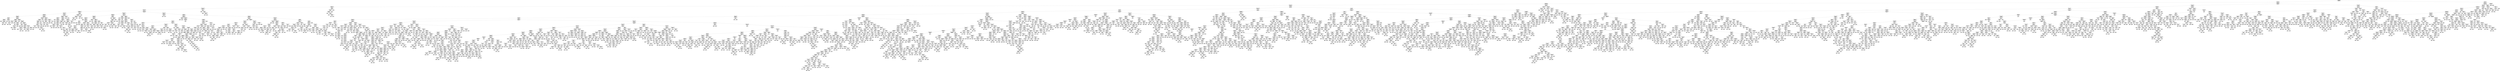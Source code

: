 digraph Tree {
0 [label="is_a_retweet <= 0.5000\nerror = 0.474823490042\nsamples = 38664\nvalue = [ 23670.  14994.]", shape="box"] ;
1 [label="favorite_count <= 0.5000\nerror = 0.198357375567\nsamples = 26540\nvalue = [ 23577.   2963.]", shape="box"] ;
0 -> 1 ;
2 [label="followers_count <= 7309.5000\nerror = 0.138402700867\nsamples = 21298\nvalue = [ 19705.   1593.]", shape="box"] ;
1 -> 2 ;
3 [label="followers_count <= 124.5000\nerror = 0.135900903864\nsamples = 21179\nvalue = [ 19626.   1553.]", shape="box"] ;
2 -> 3 ;
4 [label="user_mentions_count <= 2.5000\nerror = 0.0879715770301\nsamples = 4424\nvalue = [ 4220.   204.]", shape="box"] ;
3 -> 4 ;
5 [label="hashtag_count_feature <= 7.5000\nerror = 0.0857033451947\nsamples = 4391\nvalue = [ 4194.   197.]", shape="box"] ;
4 -> 5 ;
6 [label="followers_count <= 42.5000\nerror = 0.0846424411279\nsamples = 4381\nvalue = [ 4187.   194.]", shape="box"] ;
5 -> 6 ;
7 [label="hashtag_count_feature <= 1.5000\nerror = 0.0510016848771\nsamples = 1222\nvalue = [ 1190.    32.]", shape="box"] ;
6 -> 7 ;
8 [label="followers_count <= 25.5000\nerror = 0.04751279714\nsamples = 1191\nvalue = [ 1162.    29.]", shape="box"] ;
7 -> 8 ;
9 [label="followers_count <= 19.5000\nerror = 0.0589342822018\nsamples = 691\nvalue = [ 670.   21.]", shape="box"] ;
8 -> 9 ;
10 [label="statuses_count <= 10.5000\nerror = 0.043970977359\nsamples = 578\nvalue = [ 565.   13.]", shape="box"] ;
9 -> 10 ;
11 [label="has_url <= 0.5000\nerror = 0.124444444444\nsamples = 45\nvalue = [ 42.   3.]", shape="box"] ;
10 -> 11 ;
12 [label="statuses_count <= 7.5000\nerror = 0.046485260771\nsamples = 42\nvalue = [ 41.   1.]", shape="box"] ;
11 -> 12 ;
13 [label="error = 0.0000\nsamples = 33\nvalue = [ 33.   0.]", shape="box"] ;
12 -> 13 ;
14 [label="followers_count <= 14.5000\nerror = 0.197530864198\nsamples = 9\nvalue = [ 8.  1.]", shape="box"] ;
12 -> 14 ;
15 [label="statuses_count <= 8.5000\nerror = 0.5\nsamples = 2\nvalue = [ 1.  1.]", shape="box"] ;
14 -> 15 ;
16 [label="error = 0.0000\nsamples = 1\nvalue = [ 0.  1.]", shape="box"] ;
15 -> 16 ;
17 [label="error = 0.0000\nsamples = 1\nvalue = [ 1.  0.]", shape="box"] ;
15 -> 17 ;
18 [label="error = 0.0000\nsamples = 7\nvalue = [ 7.  0.]", shape="box"] ;
14 -> 18 ;
19 [label="statuses_count <= 5.5000\nerror = 0.444444444444\nsamples = 3\nvalue = [ 1.  2.]", shape="box"] ;
11 -> 19 ;
20 [label="error = 0.0000\nsamples = 1\nvalue = [ 1.  0.]", shape="box"] ;
19 -> 20 ;
21 [label="error = 0.0000\nsamples = 2\nvalue = [ 0.  2.]", shape="box"] ;
19 -> 21 ;
22 [label="tweet_length <= 11.5000\nerror = 0.0368194474267\nsamples = 533\nvalue = [ 523.   10.]", shape="box"] ;
10 -> 22 ;
23 [label="followers_count <= 0.5000\nerror = 0.0814848347669\nsamples = 94\nvalue = [ 90.   4.]", shape="box"] ;
22 -> 23 ;
24 [label="statuses_count <= 52.0000\nerror = 0.277777777778\nsamples = 6\nvalue = [ 5.  1.]", shape="box"] ;
23 -> 24 ;
25 [label="statuses_count <= 44.5000\nerror = 0.5\nsamples = 2\nvalue = [ 1.  1.]", shape="box"] ;
24 -> 25 ;
26 [label="error = 0.0000\nsamples = 1\nvalue = [ 1.  0.]", shape="box"] ;
25 -> 26 ;
27 [label="error = 0.0000\nsamples = 1\nvalue = [ 0.  1.]", shape="box"] ;
25 -> 27 ;
28 [label="error = 0.0000\nsamples = 4\nvalue = [ 4.  0.]", shape="box"] ;
24 -> 28 ;
29 [label="followers_count <= 9.5000\nerror = 0.0658574380165\nsamples = 88\nvalue = [ 85.   3.]", shape="box"] ;
23 -> 29 ;
30 [label="error = 0.0000\nsamples = 46\nvalue = [ 46.   0.]", shape="box"] ;
29 -> 30 ;
31 [label="followers_count <= 10.5000\nerror = 0.132653061224\nsamples = 42\nvalue = [ 39.   3.]", shape="box"] ;
29 -> 31 ;
32 [label="error = 0.0000\nsamples = 1\nvalue = [ 0.  1.]", shape="box"] ;
31 -> 32 ;
33 [label="tweet_length <= 7.5000\nerror = 0.0928019036288\nsamples = 41\nvalue = [ 39.   2.]", shape="box"] ;
31 -> 33 ;
34 [label="statuses_count <= 1087.5000\nerror = 0.277777777778\nsamples = 12\nvalue = [ 10.   2.]", shape="box"] ;
33 -> 34 ;
35 [label="error = 0.0000\nsamples = 5\nvalue = [ 5.  0.]", shape="box"] ;
34 -> 35 ;
36 [label="statuses_count <= 1677.5000\nerror = 0.408163265306\nsamples = 7\nvalue = [ 5.  2.]", shape="box"] ;
34 -> 36 ;
37 [label="error = 0.0000\nsamples = 2\nvalue = [ 0.  2.]", shape="box"] ;
36 -> 37 ;
38 [label="error = 0.0000\nsamples = 5\nvalue = [ 5.  0.]", shape="box"] ;
36 -> 38 ;
39 [label="error = 0.0000\nsamples = 29\nvalue = [ 29.   0.]", shape="box"] ;
33 -> 39 ;
40 [label="statuses_count <= 151.0000\nerror = 0.026961254871\nsamples = 439\nvalue = [ 433.    6.]", shape="box"] ;
22 -> 40 ;
41 [label="error = 0.0000\nsamples = 115\nvalue = [ 115.    0.]", shape="box"] ;
40 -> 41 ;
42 [label="statuses_count <= 156.5000\nerror = 0.0363511659808\nsamples = 324\nvalue = [ 318.    6.]", shape="box"] ;
40 -> 42 ;
43 [label="error = 0.0000\nsamples = 1\nvalue = [ 0.  1.]", shape="box"] ;
42 -> 43 ;
44 [label="statuses_count <= 198.5000\nerror = 0.0304804991901\nsamples = 323\nvalue = [ 318.    5.]", shape="box"] ;
42 -> 44 ;
45 [label="tweet_length <= 27.5000\nerror = 0.18\nsamples = 10\nvalue = [ 9.  1.]", shape="box"] ;
44 -> 45 ;
46 [label="error = 0.0000\nsamples = 9\nvalue = [ 9.  0.]", shape="box"] ;
45 -> 46 ;
47 [label="error = 0.0000\nsamples = 1\nvalue = [ 0.  1.]", shape="box"] ;
45 -> 47 ;
48 [label="followers_count <= 17.5000\nerror = 0.0252324714961\nsamples = 313\nvalue = [ 309.    4.]", shape="box"] ;
44 -> 48 ;
49 [label="tweet_length <= 15.5000\nerror = 0.0204059942608\nsamples = 291\nvalue = [ 288.    3.]", shape="box"] ;
48 -> 49 ;
50 [label="statuses_count <= 21375.0000\nerror = 0.0644444444444\nsamples = 30\nvalue = [ 29.   1.]", shape="box"] ;
49 -> 50 ;
51 [label="error = 0.0000\nsamples = 25\nvalue = [ 25.   0.]", shape="box"] ;
50 -> 51 ;
52 [label="statuses_count <= 21673.5000\nerror = 0.32\nsamples = 5\nvalue = [ 4.  1.]", shape="box"] ;
50 -> 52 ;
53 [label="error = 0.0000\nsamples = 1\nvalue = [ 0.  1.]", shape="box"] ;
52 -> 53 ;
54 [label="error = 0.0000\nsamples = 4\nvalue = [ 4.  0.]", shape="box"] ;
52 -> 54 ;
55 [label="user_mentions_count <= 1.5000\nerror = 0.01520823241\nsamples = 261\nvalue = [ 259.    2.]", shape="box"] ;
49 -> 55 ;
56 [label="error = 0.0000\nsamples = 134\nvalue = [ 134.    0.]", shape="box"] ;
55 -> 56 ;
57 [label="statuses_count <= 652.0000\nerror = 0.0310000620001\nsamples = 127\nvalue = [ 125.    2.]", shape="box"] ;
55 -> 57 ;
58 [label="error = 0.0312\nsamples = 126\nvalue = [ 124.    2.]", shape="box"] ;
57 -> 58 ;
59 [label="error = 0.0000\nsamples = 1\nvalue = [ 1.  0.]", shape="box"] ;
57 -> 59 ;
60 [label="tweet_length <= 24.5000\nerror = 0.0867768595041\nsamples = 22\nvalue = [ 21.   1.]", shape="box"] ;
48 -> 60 ;
61 [label="error = 0.0000\nsamples = 16\nvalue = [ 16.   0.]", shape="box"] ;
60 -> 61 ;
62 [label="tweet_length <= 25.5000\nerror = 0.277777777778\nsamples = 6\nvalue = [ 5.  1.]", shape="box"] ;
60 -> 62 ;
63 [label="error = 0.0000\nsamples = 1\nvalue = [ 0.  1.]", shape="box"] ;
62 -> 63 ;
64 [label="error = 0.0000\nsamples = 5\nvalue = [ 5.  0.]", shape="box"] ;
62 -> 64 ;
65 [label="hashtag_count_feature <= 0.5000\nerror = 0.131568642807\nsamples = 113\nvalue = [ 105.    8.]", shape="box"] ;
9 -> 65 ;
66 [label="statuses_count <= 390.5000\nerror = 0.0814848347669\nsamples = 94\nvalue = [ 90.   4.]", shape="box"] ;
65 -> 66 ;
67 [label="statuses_count <= 371.0000\nerror = 0.14201183432\nsamples = 52\nvalue = [ 48.   4.]", shape="box"] ;
66 -> 67 ;
68 [label="tweet_length <= 21.5000\nerror = 0.110726643599\nsamples = 51\nvalue = [ 48.   3.]", shape="box"] ;
67 -> 68 ;
69 [label="tweet_length <= 20.5000\nerror = 0.2112\nsamples = 25\nvalue = [ 22.   3.]", shape="box"] ;
68 -> 69 ;
70 [label="followers_count <= 20.5000\nerror = 0.158790170132\nsamples = 23\nvalue = [ 21.   2.]", shape="box"] ;
69 -> 70 ;
71 [label="statuses_count <= 92.0000\nerror = 0.5\nsamples = 2\nvalue = [ 1.  1.]", shape="box"] ;
70 -> 71 ;
72 [label="error = 0.0000\nsamples = 1\nvalue = [ 0.  1.]", shape="box"] ;
71 -> 72 ;
73 [label="error = 0.0000\nsamples = 1\nvalue = [ 1.  0.]", shape="box"] ;
71 -> 73 ;
74 [label="is_a_reply <= 0.5000\nerror = 0.0907029478458\nsamples = 21\nvalue = [ 20.   1.]", shape="box"] ;
70 -> 74 ;
75 [label="error = 0.0000\nsamples = 15\nvalue = [ 15.   0.]", shape="box"] ;
74 -> 75 ;
76 [label="followers_count <= 24.5000\nerror = 0.277777777778\nsamples = 6\nvalue = [ 5.  1.]", shape="box"] ;
74 -> 76 ;
77 [label="error = 0.0000\nsamples = 4\nvalue = [ 4.  0.]", shape="box"] ;
76 -> 77 ;
78 [label="statuses_count <= 30.0000\nerror = 0.5\nsamples = 2\nvalue = [ 1.  1.]", shape="box"] ;
76 -> 78 ;
79 [label="error = 0.0000\nsamples = 1\nvalue = [ 1.  0.]", shape="box"] ;
78 -> 79 ;
80 [label="error = 0.0000\nsamples = 1\nvalue = [ 0.  1.]", shape="box"] ;
78 -> 80 ;
81 [label="statuses_count <= 152.0000\nerror = 0.5\nsamples = 2\nvalue = [ 1.  1.]", shape="box"] ;
69 -> 81 ;
82 [label="error = 0.0000\nsamples = 1\nvalue = [ 0.  1.]", shape="box"] ;
81 -> 82 ;
83 [label="error = 0.0000\nsamples = 1\nvalue = [ 1.  0.]", shape="box"] ;
81 -> 83 ;
84 [label="error = 0.0000\nsamples = 26\nvalue = [ 26.   0.]", shape="box"] ;
68 -> 84 ;
85 [label="error = 0.0000\nsamples = 1\nvalue = [ 0.  1.]", shape="box"] ;
67 -> 85 ;
86 [label="error = 0.0000\nsamples = 42\nvalue = [ 42.   0.]", shape="box"] ;
66 -> 86 ;
87 [label="followers_count <= 21.5000\nerror = 0.332409972299\nsamples = 19\nvalue = [ 15.   4.]", shape="box"] ;
65 -> 87 ;
88 [label="statuses_count <= 418.5000\nerror = 0.489795918367\nsamples = 7\nvalue = [ 4.  3.]", shape="box"] ;
87 -> 88 ;
89 [label="error = 0.0000\nsamples = 2\nvalue = [ 2.  0.]", shape="box"] ;
88 -> 89 ;
90 [label="tweet_length <= 28.0000\nerror = 0.48\nsamples = 5\nvalue = [ 2.  3.]", shape="box"] ;
88 -> 90 ;
91 [label="statuses_count <= 1556.5000\nerror = 0.375\nsamples = 4\nvalue = [ 1.  3.]", shape="box"] ;
90 -> 91 ;
92 [label="error = 0.0000\nsamples = 2\nvalue = [ 0.  2.]", shape="box"] ;
91 -> 92 ;
93 [label="statuses_count <= 2418.0000\nerror = 0.5\nsamples = 2\nvalue = [ 1.  1.]", shape="box"] ;
91 -> 93 ;
94 [label="error = 0.0000\nsamples = 1\nvalue = [ 1.  0.]", shape="box"] ;
93 -> 94 ;
95 [label="error = 0.0000\nsamples = 1\nvalue = [ 0.  1.]", shape="box"] ;
93 -> 95 ;
96 [label="error = 0.0000\nsamples = 1\nvalue = [ 1.  0.]", shape="box"] ;
90 -> 96 ;
97 [label="statuses_count <= 193.5000\nerror = 0.152777777778\nsamples = 12\nvalue = [ 11.   1.]", shape="box"] ;
87 -> 97 ;
98 [label="statuses_count <= 72.0000\nerror = 0.375\nsamples = 4\nvalue = [ 3.  1.]", shape="box"] ;
97 -> 98 ;
99 [label="error = 0.0000\nsamples = 3\nvalue = [ 3.  0.]", shape="box"] ;
98 -> 99 ;
100 [label="error = 0.0000\nsamples = 1\nvalue = [ 0.  1.]", shape="box"] ;
98 -> 100 ;
101 [label="error = 0.0000\nsamples = 8\nvalue = [ 8.  0.]", shape="box"] ;
97 -> 101 ;
102 [label="statuses_count <= 22401.0000\nerror = 0.031488\nsamples = 500\nvalue = [ 492.    8.]", shape="box"] ;
8 -> 102 ;
103 [label="tweet_length <= 13.5000\nerror = 0.0285072740933\nsamples = 484\nvalue = [ 477.    7.]", shape="box"] ;
102 -> 103 ;
104 [label="tweet_length <= 8.5000\nerror = 0.0451735774667\nsamples = 173\nvalue = [ 169.    4.]", shape="box"] ;
103 -> 104 ;
105 [label="error = 0.0000\nsamples = 70\nvalue = [ 70.   0.]", shape="box"] ;
104 -> 105 ;
106 [label="statuses_count <= 210.0000\nerror = 0.0746535960034\nsamples = 103\nvalue = [ 99.   4.]", shape="box"] ;
104 -> 106 ;
107 [label="error = 0.0000\nsamples = 32\nvalue = [ 32.   0.]", shape="box"] ;
106 -> 107 ;
108 [label="statuses_count <= 233.5000\nerror = 0.106328109502\nsamples = 71\nvalue = [ 67.   4.]", shape="box"] ;
106 -> 108 ;
109 [label="error = 0.0000\nsamples = 1\nvalue = [ 0.  1.]", shape="box"] ;
108 -> 109 ;
110 [label="tweet_length <= 11.5000\nerror = 0.0820408163265\nsamples = 70\nvalue = [ 67.   3.]", shape="box"] ;
108 -> 110 ;
111 [label="statuses_count <= 1501.5000\nerror = 0.0416478044364\nsamples = 47\nvalue = [ 46.   1.]", shape="box"] ;
110 -> 111 ;
112 [label="error = 0.0000\nsamples = 26\nvalue = [ 26.   0.]", shape="box"] ;
111 -> 112 ;
113 [label="statuses_count <= 1547.0000\nerror = 0.0907029478458\nsamples = 21\nvalue = [ 20.   1.]", shape="box"] ;
111 -> 113 ;
114 [label="error = 0.0000\nsamples = 1\nvalue = [ 0.  1.]", shape="box"] ;
113 -> 114 ;
115 [label="error = 0.0000\nsamples = 20\nvalue = [ 20.   0.]", shape="box"] ;
113 -> 115 ;
116 [label="statuses_count <= 344.0000\nerror = 0.158790170132\nsamples = 23\nvalue = [ 21.   2.]", shape="box"] ;
110 -> 116 ;
117 [label="is_a_reply <= 0.5000\nerror = 0.5\nsamples = 2\nvalue = [ 1.  1.]", shape="box"] ;
116 -> 117 ;
118 [label="error = 0.0000\nsamples = 1\nvalue = [ 0.  1.]", shape="box"] ;
117 -> 118 ;
119 [label="error = 0.0000\nsamples = 1\nvalue = [ 1.  0.]", shape="box"] ;
117 -> 119 ;
120 [label="followers_count <= 39.5000\nerror = 0.0907029478458\nsamples = 21\nvalue = [ 20.   1.]", shape="box"] ;
116 -> 120 ;
121 [label="error = 0.0000\nsamples = 19\nvalue = [ 19.   0.]", shape="box"] ;
120 -> 121 ;
122 [label="statuses_count <= 1755.0000\nerror = 0.5\nsamples = 2\nvalue = [ 1.  1.]", shape="box"] ;
120 -> 122 ;
123 [label="error = 0.0000\nsamples = 1\nvalue = [ 1.  0.]", shape="box"] ;
122 -> 123 ;
124 [label="error = 0.0000\nsamples = 1\nvalue = [ 0.  1.]", shape="box"] ;
122 -> 124 ;
125 [label="tweet_length <= 26.5000\nerror = 0.0191065022074\nsamples = 311\nvalue = [ 308.    3.]", shape="box"] ;
103 -> 125 ;
126 [label="statuses_count <= 34.0000\nerror = 0.00847442281575\nsamples = 235\nvalue = [ 234.    1.]", shape="box"] ;
125 -> 126 ;
127 [label="statuses_count <= 31.5000\nerror = 0.0555102040816\nsamples = 35\nvalue = [ 34.   1.]", shape="box"] ;
126 -> 127 ;
128 [label="error = 0.0000\nsamples = 33\nvalue = [ 33.   0.]", shape="box"] ;
127 -> 128 ;
129 [label="is_a_reply <= 0.5000\nerror = 0.5\nsamples = 2\nvalue = [ 1.  1.]", shape="box"] ;
127 -> 129 ;
130 [label="error = 0.0000\nsamples = 1\nvalue = [ 0.  1.]", shape="box"] ;
129 -> 130 ;
131 [label="error = 0.0000\nsamples = 1\nvalue = [ 1.  0.]", shape="box"] ;
129 -> 131 ;
132 [label="error = 0.0000\nsamples = 200\nvalue = [ 200.    0.]", shape="box"] ;
126 -> 132 ;
133 [label="statuses_count <= 6636.5000\nerror = 0.0512465373961\nsamples = 76\nvalue = [ 74.   2.]", shape="box"] ;
125 -> 133 ;
134 [label="followers_count <= 29.5000\nerror = 0.0298438934803\nsamples = 66\nvalue = [ 65.   1.]", shape="box"] ;
133 -> 134 ;
135 [label="followers_count <= 28.5000\nerror = 0.0997229916898\nsamples = 19\nvalue = [ 18.   1.]", shape="box"] ;
134 -> 135 ;
136 [label="error = 0.0000\nsamples = 16\nvalue = [ 16.   0.]", shape="box"] ;
135 -> 136 ;
137 [label="statuses_count <= 283.0000\nerror = 0.444444444444\nsamples = 3\nvalue = [ 2.  1.]", shape="box"] ;
135 -> 137 ;
138 [label="error = 0.0000\nsamples = 1\nvalue = [ 0.  1.]", shape="box"] ;
137 -> 138 ;
139 [label="error = 0.0000\nsamples = 2\nvalue = [ 2.  0.]", shape="box"] ;
137 -> 139 ;
140 [label="error = 0.0000\nsamples = 47\nvalue = [ 47.   0.]", shape="box"] ;
134 -> 140 ;
141 [label="statuses_count <= 7136.5000\nerror = 0.18\nsamples = 10\nvalue = [ 9.  1.]", shape="box"] ;
133 -> 141 ;
142 [label="error = 0.0000\nsamples = 1\nvalue = [ 0.  1.]", shape="box"] ;
141 -> 142 ;
143 [label="error = 0.0000\nsamples = 9\nvalue = [ 9.  0.]", shape="box"] ;
141 -> 143 ;
144 [label="statuses_count <= 27459.5000\nerror = 0.1171875\nsamples = 16\nvalue = [ 15.   1.]", shape="box"] ;
102 -> 144 ;
145 [label="error = 0.0000\nsamples = 1\nvalue = [ 0.  1.]", shape="box"] ;
144 -> 145 ;
146 [label="error = 0.0000\nsamples = 15\nvalue = [ 15.   0.]", shape="box"] ;
144 -> 146 ;
147 [label="tweet_length <= 29.5000\nerror = 0.174817898023\nsamples = 31\nvalue = [ 28.   3.]", shape="box"] ;
7 -> 147 ;
148 [label="statuses_count <= 56004.0000\nerror = 0.124444444444\nsamples = 30\nvalue = [ 28.   2.]", shape="box"] ;
147 -> 148 ;
149 [label="statuses_count <= 13.5000\nerror = 0.0688775510204\nsamples = 28\nvalue = [ 27.   1.]", shape="box"] ;
148 -> 149 ;
150 [label="statuses_count <= 9.0000\nerror = 0.32\nsamples = 5\nvalue = [ 4.  1.]", shape="box"] ;
149 -> 150 ;
151 [label="error = 0.0000\nsamples = 4\nvalue = [ 4.  0.]", shape="box"] ;
150 -> 151 ;
152 [label="error = 0.0000\nsamples = 1\nvalue = [ 0.  1.]", shape="box"] ;
150 -> 152 ;
153 [label="error = 0.0000\nsamples = 23\nvalue = [ 23.   0.]", shape="box"] ;
149 -> 153 ;
154 [label="statuses_count <= 232096.5000\nerror = 0.5\nsamples = 2\nvalue = [ 1.  1.]", shape="box"] ;
148 -> 154 ;
155 [label="error = 0.0000\nsamples = 1\nvalue = [ 0.  1.]", shape="box"] ;
154 -> 155 ;
156 [label="error = 0.0000\nsamples = 1\nvalue = [ 1.  0.]", shape="box"] ;
154 -> 156 ;
157 [label="error = 0.0000\nsamples = 1\nvalue = [ 0.  1.]", shape="box"] ;
147 -> 157 ;
158 [label="statuses_count <= 716.5000\nerror = 0.0973044049967\nsamples = 3159\nvalue = [ 2997.   162.]", shape="box"] ;
6 -> 158 ;
159 [label="hashtag_count_feature <= 0.5000\nerror = 0.0709317348717\nsamples = 1032\nvalue = [ 994.   38.]", shape="box"] ;
158 -> 159 ;
160 [label="followers_count <= 110.5000\nerror = 0.0592565802452\nsamples = 818\nvalue = [ 793.   25.]", shape="box"] ;
159 -> 160 ;
161 [label="followers_count <= 69.5000\nerror = 0.0495547256535\nsamples = 708\nvalue = [ 690.   18.]", shape="box"] ;
160 -> 161 ;
162 [label="statuses_count <= 78.5000\nerror = 0.0763497273892\nsamples = 327\nvalue = [ 314.   13.]", shape="box"] ;
161 -> 162 ;
163 [label="error = 0.0000\nsamples = 99\nvalue = [ 99.   0.]", shape="box"] ;
162 -> 163 ;
164 [label="statuses_count <= 81.0000\nerror = 0.107533087104\nsamples = 228\nvalue = [ 215.   13.]", shape="box"] ;
162 -> 164 ;
165 [label="is_a_reply <= 0.5000\nerror = 0.5\nsamples = 4\nvalue = [ 2.  2.]", shape="box"] ;
164 -> 165 ;
166 [label="error = 0.0000\nsamples = 1\nvalue = [ 0.  1.]", shape="box"] ;
165 -> 166 ;
167 [label="tweet_length <= 26.0000\nerror = 0.444444444444\nsamples = 3\nvalue = [ 2.  1.]", shape="box"] ;
165 -> 167 ;
168 [label="error = 0.0000\nsamples = 2\nvalue = [ 2.  0.]", shape="box"] ;
167 -> 168 ;
169 [label="error = 0.0000\nsamples = 1\nvalue = [ 0.  1.]", shape="box"] ;
167 -> 169 ;
170 [label="statuses_count <= 334.0000\nerror = 0.0933912627551\nsamples = 224\nvalue = [ 213.   11.]", shape="box"] ;
164 -> 170 ;
171 [label="statuses_count <= 332.5000\nerror = 0.146132527085\nsamples = 126\nvalue = [ 116.   10.]", shape="box"] ;
170 -> 171 ;
172 [label="tweet_length <= 25.5000\nerror = 0.133632\nsamples = 125\nvalue = [ 116.    9.]", shape="box"] ;
171 -> 172 ;
173 [label="followers_count <= 47.5000\nerror = 0.0932333717801\nsamples = 102\nvalue = [ 97.   5.]", shape="box"] ;
172 -> 173 ;
174 [label="statuses_count <= 160.0000\nerror = 0.255\nsamples = 20\nvalue = [ 17.   3.]", shape="box"] ;
173 -> 174 ;
175 [label="statuses_count <= 145.0000\nerror = 0.375\nsamples = 12\nvalue = [ 9.  3.]", shape="box"] ;
174 -> 175 ;
176 [label="tweet_length <= 13.5000\nerror = 0.297520661157\nsamples = 11\nvalue = [ 9.  2.]", shape="box"] ;
175 -> 176 ;
177 [label="error = 0.0000\nsamples = 6\nvalue = [ 6.  0.]", shape="box"] ;
176 -> 177 ;
178 [label="followers_count <= 46.5000\nerror = 0.48\nsamples = 5\nvalue = [ 3.  2.]", shape="box"] ;
176 -> 178 ;
179 [label="tweet_length <= 17.0000\nerror = 0.375\nsamples = 4\nvalue = [ 3.  1.]", shape="box"] ;
178 -> 179 ;
180 [label="error = 0.0000\nsamples = 1\nvalue = [ 0.  1.]", shape="box"] ;
179 -> 180 ;
181 [label="error = 0.0000\nsamples = 3\nvalue = [ 3.  0.]", shape="box"] ;
179 -> 181 ;
182 [label="error = 0.0000\nsamples = 1\nvalue = [ 0.  1.]", shape="box"] ;
178 -> 182 ;
183 [label="error = 0.0000\nsamples = 1\nvalue = [ 0.  1.]", shape="box"] ;
175 -> 183 ;
184 [label="error = 0.0000\nsamples = 8\nvalue = [ 8.  0.]", shape="box"] ;
174 -> 184 ;
185 [label="followers_count <= 67.5000\nerror = 0.0475907198096\nsamples = 82\nvalue = [ 80.   2.]", shape="box"] ;
173 -> 185 ;
186 [label="statuses_count <= 271.5000\nerror = 0.0259695290859\nsamples = 76\nvalue = [ 75.   1.]", shape="box"] ;
185 -> 186 ;
187 [label="error = 0.0000\nsamples = 57\nvalue = [ 57.   0.]", shape="box"] ;
186 -> 187 ;
188 [label="statuses_count <= 276.0000\nerror = 0.0997229916898\nsamples = 19\nvalue = [ 18.   1.]", shape="box"] ;
186 -> 188 ;
189 [label="error = 0.0000\nsamples = 1\nvalue = [ 0.  1.]", shape="box"] ;
188 -> 189 ;
190 [label="error = 0.0000\nsamples = 18\nvalue = [ 18.   0.]", shape="box"] ;
188 -> 190 ;
191 [label="tweet_length <= 16.5000\nerror = 0.277777777778\nsamples = 6\nvalue = [ 5.  1.]", shape="box"] ;
185 -> 191 ;
192 [label="error = 0.0000\nsamples = 4\nvalue = [ 4.  0.]", shape="box"] ;
191 -> 192 ;
193 [label="statuses_count <= 207.0000\nerror = 0.5\nsamples = 2\nvalue = [ 1.  1.]", shape="box"] ;
191 -> 193 ;
194 [label="error = 0.0000\nsamples = 1\nvalue = [ 0.  1.]", shape="box"] ;
193 -> 194 ;
195 [label="error = 0.0000\nsamples = 1\nvalue = [ 1.  0.]", shape="box"] ;
193 -> 195 ;
196 [label="statuses_count <= 313.5000\nerror = 0.287334593573\nsamples = 23\nvalue = [ 19.   4.]", shape="box"] ;
172 -> 196 ;
197 [label="tweet_length <= 26.5000\nerror = 0.235537190083\nsamples = 22\nvalue = [ 19.   3.]", shape="box"] ;
196 -> 197 ;
198 [label="followers_count <= 59.0000\nerror = 0.5\nsamples = 4\nvalue = [ 2.  2.]", shape="box"] ;
197 -> 198 ;
199 [label="error = 0.0000\nsamples = 2\nvalue = [ 2.  0.]", shape="box"] ;
198 -> 199 ;
200 [label="error = 0.0000\nsamples = 2\nvalue = [ 0.  2.]", shape="box"] ;
198 -> 200 ;
201 [label="tweet_length <= 31.5000\nerror = 0.104938271605\nsamples = 18\nvalue = [ 17.   1.]", shape="box"] ;
197 -> 201 ;
202 [label="error = 0.0000\nsamples = 15\nvalue = [ 15.   0.]", shape="box"] ;
201 -> 202 ;
203 [label="statuses_count <= 208.0000\nerror = 0.444444444444\nsamples = 3\nvalue = [ 2.  1.]", shape="box"] ;
201 -> 203 ;
204 [label="error = 0.0000\nsamples = 1\nvalue = [ 0.  1.]", shape="box"] ;
203 -> 204 ;
205 [label="error = 0.0000\nsamples = 2\nvalue = [ 2.  0.]", shape="box"] ;
203 -> 205 ;
206 [label="error = 0.0000\nsamples = 1\nvalue = [ 0.  1.]", shape="box"] ;
196 -> 206 ;
207 [label="error = 0.0000\nsamples = 1\nvalue = [ 0.  1.]", shape="box"] ;
171 -> 207 ;
208 [label="tweet_length <= 7.5000\nerror = 0.0201999167014\nsamples = 98\nvalue = [ 97.   1.]", shape="box"] ;
170 -> 208 ;
209 [label="followers_count <= 66.0000\nerror = 0.165289256198\nsamples = 11\nvalue = [ 10.   1.]", shape="box"] ;
208 -> 209 ;
210 [label="error = 0.0000\nsamples = 9\nvalue = [ 9.  0.]", shape="box"] ;
209 -> 210 ;
211 [label="statuses_count <= 504.0000\nerror = 0.5\nsamples = 2\nvalue = [ 1.  1.]", shape="box"] ;
209 -> 211 ;
212 [label="error = 0.0000\nsamples = 1\nvalue = [ 1.  0.]", shape="box"] ;
211 -> 212 ;
213 [label="error = 0.0000\nsamples = 1\nvalue = [ 0.  1.]", shape="box"] ;
211 -> 213 ;
214 [label="error = 0.0000\nsamples = 87\nvalue = [ 87.   0.]", shape="box"] ;
208 -> 214 ;
215 [label="statuses_count <= 9.0000\nerror = 0.0259022740268\nsamples = 381\nvalue = [ 376.    5.]", shape="box"] ;
161 -> 215 ;
216 [label="tweet_length <= 13.5000\nerror = 0.277777777778\nsamples = 6\nvalue = [ 5.  1.]", shape="box"] ;
215 -> 216 ;
217 [label="error = 0.0000\nsamples = 1\nvalue = [ 0.  1.]", shape="box"] ;
216 -> 217 ;
218 [label="error = 0.0000\nsamples = 5\nvalue = [ 5.  0.]", shape="box"] ;
216 -> 218 ;
219 [label="user_mentions_count <= 1.5000\nerror = 0.0211057777778\nsamples = 375\nvalue = [ 371.    4.]", shape="box"] ;
215 -> 219 ;
220 [label="tweet_length <= 21.5000\nerror = 0.0162590701424\nsamples = 366\nvalue = [ 363.    3.]", shape="box"] ;
219 -> 220 ;
221 [label="error = 0.0000\nsamples = 236\nvalue = [ 236.    0.]", shape="box"] ;
220 -> 221 ;
222 [label="followers_count <= 98.5000\nerror = 0.0450887573964\nsamples = 130\nvalue = [ 127.    3.]", shape="box"] ;
220 -> 222 ;
223 [label="tweet_length <= 22.5000\nerror = 0.0192289565463\nsamples = 103\nvalue = [ 102.    1.]", shape="box"] ;
222 -> 223 ;
224 [label="statuses_count <= 236.5000\nerror = 0.21875\nsamples = 8\nvalue = [ 7.  1.]", shape="box"] ;
223 -> 224 ;
225 [label="statuses_count <= 125.0000\nerror = 0.5\nsamples = 2\nvalue = [ 1.  1.]", shape="box"] ;
224 -> 225 ;
226 [label="error = 0.0000\nsamples = 1\nvalue = [ 1.  0.]", shape="box"] ;
225 -> 226 ;
227 [label="error = 0.0000\nsamples = 1\nvalue = [ 0.  1.]", shape="box"] ;
225 -> 227 ;
228 [label="error = 0.0000\nsamples = 6\nvalue = [ 6.  0.]", shape="box"] ;
224 -> 228 ;
229 [label="error = 0.0000\nsamples = 95\nvalue = [ 95.   0.]", shape="box"] ;
223 -> 229 ;
230 [label="statuses_count <= 87.0000\nerror = 0.137174211248\nsamples = 27\nvalue = [ 25.   2.]", shape="box"] ;
222 -> 230 ;
231 [label="statuses_count <= 67.0000\nerror = 0.444444444444\nsamples = 3\nvalue = [ 2.  1.]", shape="box"] ;
230 -> 231 ;
232 [label="error = 0.0000\nsamples = 2\nvalue = [ 2.  0.]", shape="box"] ;
231 -> 232 ;
233 [label="error = 0.0000\nsamples = 1\nvalue = [ 0.  1.]", shape="box"] ;
231 -> 233 ;
234 [label="statuses_count <= 464.0000\nerror = 0.0798611111111\nsamples = 24\nvalue = [ 23.   1.]", shape="box"] ;
230 -> 234 ;
235 [label="error = 0.0000\nsamples = 17\nvalue = [ 17.   0.]", shape="box"] ;
234 -> 235 ;
236 [label="statuses_count <= 487.5000\nerror = 0.244897959184\nsamples = 7\nvalue = [ 6.  1.]", shape="box"] ;
234 -> 236 ;
237 [label="error = 0.0000\nsamples = 1\nvalue = [ 0.  1.]", shape="box"] ;
236 -> 237 ;
238 [label="error = 0.0000\nsamples = 6\nvalue = [ 6.  0.]", shape="box"] ;
236 -> 238 ;
239 [label="has_url <= 0.5000\nerror = 0.197530864198\nsamples = 9\nvalue = [ 8.  1.]", shape="box"] ;
219 -> 239 ;
240 [label="error = 0.0000\nsamples = 7\nvalue = [ 7.  0.]", shape="box"] ;
239 -> 240 ;
241 [label="tweet_length <= 24.0000\nerror = 0.5\nsamples = 2\nvalue = [ 1.  1.]", shape="box"] ;
239 -> 241 ;
242 [label="error = 0.0000\nsamples = 1\nvalue = [ 0.  1.]", shape="box"] ;
241 -> 242 ;
243 [label="error = 0.0000\nsamples = 1\nvalue = [ 1.  0.]", shape="box"] ;
241 -> 243 ;
244 [label="tweet_length <= 5.0000\nerror = 0.119173553719\nsamples = 110\nvalue = [ 103.    7.]", shape="box"] ;
160 -> 244 ;
245 [label="error = 0.0000\nsamples = 1\nvalue = [ 0.  1.]", shape="box"] ;
244 -> 245 ;
246 [label="tweet_length <= 16.5000\nerror = 0.104031647168\nsamples = 109\nvalue = [ 103.    6.]", shape="box"] ;
244 -> 246 ;
247 [label="followers_count <= 118.5000\nerror = 0.226843100189\nsamples = 46\nvalue = [ 40.   6.]", shape="box"] ;
246 -> 247 ;
248 [label="tweet_length <= 10.5000\nerror = 0.345679012346\nsamples = 27\nvalue = [ 21.   6.]", shape="box"] ;
247 -> 248 ;
249 [label="followers_count <= 112.0000\nerror = 0.14201183432\nsamples = 13\nvalue = [ 12.   1.]", shape="box"] ;
248 -> 249 ;
250 [label="statuses_count <= 662.0000\nerror = 0.5\nsamples = 2\nvalue = [ 1.  1.]", shape="box"] ;
249 -> 250 ;
251 [label="error = 0.0000\nsamples = 1\nvalue = [ 0.  1.]", shape="box"] ;
250 -> 251 ;
252 [label="error = 0.0000\nsamples = 1\nvalue = [ 1.  0.]", shape="box"] ;
250 -> 252 ;
253 [label="error = 0.0000\nsamples = 11\nvalue = [ 11.   0.]", shape="box"] ;
249 -> 253 ;
254 [label="statuses_count <= 200.5000\nerror = 0.459183673469\nsamples = 14\nvalue = [ 9.  5.]", shape="box"] ;
248 -> 254 ;
255 [label="error = 0.0000\nsamples = 5\nvalue = [ 5.  0.]", shape="box"] ;
254 -> 255 ;
256 [label="tweet_length <= 14.5000\nerror = 0.493827160494\nsamples = 9\nvalue = [ 4.  5.]", shape="box"] ;
254 -> 256 ;
257 [label="error = 0.0000\nsamples = 4\nvalue = [ 0.  4.]", shape="box"] ;
256 -> 257 ;
258 [label="is_a_reply <= 0.5000\nerror = 0.32\nsamples = 5\nvalue = [ 4.  1.]", shape="box"] ;
256 -> 258 ;
259 [label="error = 0.0000\nsamples = 4\nvalue = [ 4.  0.]", shape="box"] ;
258 -> 259 ;
260 [label="error = 0.0000\nsamples = 1\nvalue = [ 0.  1.]", shape="box"] ;
258 -> 260 ;
261 [label="error = 0.0000\nsamples = 19\nvalue = [ 19.   0.]", shape="box"] ;
247 -> 261 ;
262 [label="error = 0.0000\nsamples = 63\nvalue = [ 63.   0.]", shape="box"] ;
246 -> 262 ;
263 [label="statuses_count <= 28.5000\nerror = 0.114114769849\nsamples = 214\nvalue = [ 201.   13.]", shape="box"] ;
159 -> 263 ;
264 [label="statuses_count <= 17.5000\nerror = 0.32\nsamples = 15\nvalue = [ 12.   3.]", shape="box"] ;
263 -> 264 ;
265 [label="error = 0.0000\nsamples = 8\nvalue = [ 8.  0.]", shape="box"] ;
264 -> 265 ;
266 [label="followers_count <= 99.0000\nerror = 0.489795918367\nsamples = 7\nvalue = [ 4.  3.]", shape="box"] ;
264 -> 266 ;
267 [label="tweet_length <= 8.5000\nerror = 0.375\nsamples = 4\nvalue = [ 1.  3.]", shape="box"] ;
266 -> 267 ;
268 [label="error = 0.0000\nsamples = 1\nvalue = [ 1.  0.]", shape="box"] ;
267 -> 268 ;
269 [label="error = 0.0000\nsamples = 3\nvalue = [ 0.  3.]", shape="box"] ;
267 -> 269 ;
270 [label="error = 0.0000\nsamples = 3\nvalue = [ 3.  0.]", shape="box"] ;
266 -> 270 ;
271 [label="tweet_length <= 24.5000\nerror = 0.0954521350471\nsamples = 199\nvalue = [ 189.   10.]", shape="box"] ;
263 -> 271 ;
272 [label="tweet_length <= 23.5000\nerror = 0.122175231748\nsamples = 153\nvalue = [ 143.   10.]", shape="box"] ;
271 -> 272 ;
273 [label="followers_count <= 60.5000\nerror = 0.103584162132\nsamples = 146\nvalue = [ 138.    8.]", shape="box"] ;
272 -> 273 ;
274 [label="statuses_count <= 122.5000\nerror = 0.237812128419\nsamples = 29\nvalue = [ 25.   4.]", shape="box"] ;
273 -> 274 ;
275 [label="error = 0.0000\nsamples = 10\nvalue = [ 10.   0.]", shape="box"] ;
274 -> 275 ;
276 [label="statuses_count <= 246.5000\nerror = 0.332409972299\nsamples = 19\nvalue = [ 15.   4.]", shape="box"] ;
274 -> 276 ;
277 [label="statuses_count <= 216.5000\nerror = 0.5\nsamples = 6\nvalue = [ 3.  3.]", shape="box"] ;
276 -> 277 ;
278 [label="statuses_count <= 129.0000\nerror = 0.375\nsamples = 4\nvalue = [ 3.  1.]", shape="box"] ;
277 -> 278 ;
279 [label="error = 0.0000\nsamples = 1\nvalue = [ 0.  1.]", shape="box"] ;
278 -> 279 ;
280 [label="error = 0.0000\nsamples = 3\nvalue = [ 3.  0.]", shape="box"] ;
278 -> 280 ;
281 [label="error = 0.0000\nsamples = 2\nvalue = [ 0.  2.]", shape="box"] ;
277 -> 281 ;
282 [label="tweet_length <= 20.0000\nerror = 0.14201183432\nsamples = 13\nvalue = [ 12.   1.]", shape="box"] ;
276 -> 282 ;
283 [label="error = 0.0000\nsamples = 10\nvalue = [ 10.   0.]", shape="box"] ;
282 -> 283 ;
284 [label="statuses_count <= 555.5000\nerror = 0.444444444444\nsamples = 3\nvalue = [ 2.  1.]", shape="box"] ;
282 -> 284 ;
285 [label="error = 0.0000\nsamples = 1\nvalue = [ 0.  1.]", shape="box"] ;
284 -> 285 ;
286 [label="error = 0.0000\nsamples = 2\nvalue = [ 2.  0.]", shape="box"] ;
284 -> 286 ;
287 [label="followers_count <= 79.5000\nerror = 0.0660384250128\nsamples = 117\nvalue = [ 113.    4.]", shape="box"] ;
273 -> 287 ;
288 [label="error = 0.0000\nsamples = 42\nvalue = [ 42.   0.]", shape="box"] ;
287 -> 288 ;
289 [label="followers_count <= 80.5000\nerror = 0.100977777778\nsamples = 75\nvalue = [ 71.   4.]", shape="box"] ;
287 -> 289 ;
290 [label="statuses_count <= 348.0000\nerror = 0.5\nsamples = 2\nvalue = [ 1.  1.]", shape="box"] ;
289 -> 290 ;
291 [label="error = 0.0000\nsamples = 1\nvalue = [ 1.  0.]", shape="box"] ;
290 -> 291 ;
292 [label="error = 0.0000\nsamples = 1\nvalue = [ 0.  1.]", shape="box"] ;
290 -> 292 ;
293 [label="followers_count <= 100.5000\nerror = 0.0788140364046\nsamples = 73\nvalue = [ 70.   3.]", shape="box"] ;
289 -> 293 ;
294 [label="tweet_length <= 16.5000\nerror = 0.160899653979\nsamples = 34\nvalue = [ 31.   3.]", shape="box"] ;
293 -> 294 ;
295 [label="hashtag_count_feature <= 1.5000\nerror = 0.32\nsamples = 15\nvalue = [ 12.   3.]", shape="box"] ;
294 -> 295 ;
296 [label="tweet_length <= 15.5000\nerror = 0.14201183432\nsamples = 13\nvalue = [ 12.   1.]", shape="box"] ;
295 -> 296 ;
297 [label="error = 0.0000\nsamples = 11\nvalue = [ 11.   0.]", shape="box"] ;
296 -> 297 ;
298 [label="statuses_count <= 244.5000\nerror = 0.5\nsamples = 2\nvalue = [ 1.  1.]", shape="box"] ;
296 -> 298 ;
299 [label="error = 0.0000\nsamples = 1\nvalue = [ 0.  1.]", shape="box"] ;
298 -> 299 ;
300 [label="error = 0.0000\nsamples = 1\nvalue = [ 1.  0.]", shape="box"] ;
298 -> 300 ;
301 [label="error = 0.0000\nsamples = 2\nvalue = [ 0.  2.]", shape="box"] ;
295 -> 301 ;
302 [label="error = 0.0000\nsamples = 19\nvalue = [ 19.   0.]", shape="box"] ;
294 -> 302 ;
303 [label="error = 0.0000\nsamples = 39\nvalue = [ 39.   0.]", shape="box"] ;
293 -> 303 ;
304 [label="statuses_count <= 209.5000\nerror = 0.408163265306\nsamples = 7\nvalue = [ 5.  2.]", shape="box"] ;
272 -> 304 ;
305 [label="statuses_count <= 69.5000\nerror = 0.5\nsamples = 4\nvalue = [ 2.  2.]", shape="box"] ;
304 -> 305 ;
306 [label="error = 0.0000\nsamples = 1\nvalue = [ 1.  0.]", shape="box"] ;
305 -> 306 ;
307 [label="followers_count <= 74.0000\nerror = 0.444444444444\nsamples = 3\nvalue = [ 1.  2.]", shape="box"] ;
305 -> 307 ;
308 [label="error = 0.0000\nsamples = 1\nvalue = [ 1.  0.]", shape="box"] ;
307 -> 308 ;
309 [label="error = 0.0000\nsamples = 2\nvalue = [ 0.  2.]", shape="box"] ;
307 -> 309 ;
310 [label="error = 0.0000\nsamples = 3\nvalue = [ 3.  0.]", shape="box"] ;
304 -> 310 ;
311 [label="error = 0.0000\nsamples = 46\nvalue = [ 46.   0.]", shape="box"] ;
271 -> 311 ;
312 [label="statuses_count <= 719.5000\nerror = 0.109798814313\nsamples = 2127\nvalue = [ 2003.   124.]", shape="box"] ;
158 -> 312 ;
313 [label="followers_count <= 92.0000\nerror = 0.444444444444\nsamples = 3\nvalue = [ 1.  2.]", shape="box"] ;
312 -> 313 ;
314 [label="error = 0.0000\nsamples = 2\nvalue = [ 0.  2.]", shape="box"] ;
313 -> 314 ;
315 [label="error = 0.0000\nsamples = 1\nvalue = [ 1.  0.]", shape="box"] ;
313 -> 315 ;
316 [label="tweet_length <= 18.5000\nerror = 0.108279159174\nsamples = 2124\nvalue = [ 2002.   122.]", shape="box"] ;
312 -> 316 ;
317 [label="statuses_count <= 725.0000\nerror = 0.0901837001312\nsamples = 1162\nvalue = [ 1107.    55.]", shape="box"] ;
316 -> 317 ;
318 [label="tweet_length <= 7.5000\nerror = 0.444444444444\nsamples = 3\nvalue = [ 2.  1.]", shape="box"] ;
317 -> 318 ;
319 [label="error = 0.0000\nsamples = 1\nvalue = [ 0.  1.]", shape="box"] ;
318 -> 319 ;
320 [label="error = 0.0000\nsamples = 2\nvalue = [ 2.  0.]", shape="box"] ;
318 -> 320 ;
321 [label="statuses_count <= 6926.5000\nerror = 0.0888421707744\nsamples = 1159\nvalue = [ 1105.    54.]", shape="box"] ;
317 -> 321 ;
322 [label="statuses_count <= 6899.5000\nerror = 0.105060345526\nsamples = 809\nvalue = [ 764.   45.]", shape="box"] ;
321 -> 322 ;
323 [label="tweet_length <= 4.5000\nerror = 0.10298009999\nsamples = 808\nvalue = [ 764.   44.]", shape="box"] ;
322 -> 323 ;
324 [label="followers_count <= 44.0000\nerror = 0.224765868887\nsamples = 31\nvalue = [ 27.   4.]", shape="box"] ;
323 -> 324 ;
325 [label="error = 0.0000\nsamples = 1\nvalue = [ 0.  1.]", shape="box"] ;
324 -> 325 ;
326 [label="followers_count <= 112.5000\nerror = 0.18\nsamples = 30\nvalue = [ 27.   3.]", shape="box"] ;
324 -> 326 ;
327 [label="statuses_count <= 751.0000\nerror = 0.0798611111111\nsamples = 24\nvalue = [ 23.   1.]", shape="box"] ;
326 -> 327 ;
328 [label="statuses_count <= 739.0000\nerror = 0.5\nsamples = 2\nvalue = [ 1.  1.]", shape="box"] ;
327 -> 328 ;
329 [label="error = 0.0000\nsamples = 1\nvalue = [ 1.  0.]", shape="box"] ;
328 -> 329 ;
330 [label="error = 0.0000\nsamples = 1\nvalue = [ 0.  1.]", shape="box"] ;
328 -> 330 ;
331 [label="error = 0.0000\nsamples = 22\nvalue = [ 22.   0.]", shape="box"] ;
327 -> 331 ;
332 [label="statuses_count <= 2567.5000\nerror = 0.444444444444\nsamples = 6\nvalue = [ 4.  2.]", shape="box"] ;
326 -> 332 ;
333 [label="error = 0.0000\nsamples = 3\nvalue = [ 3.  0.]", shape="box"] ;
332 -> 333 ;
334 [label="followers_count <= 119.0000\nerror = 0.444444444444\nsamples = 3\nvalue = [ 1.  2.]", shape="box"] ;
332 -> 334 ;
335 [label="error = 0.0000\nsamples = 2\nvalue = [ 0.  2.]", shape="box"] ;
334 -> 335 ;
336 [label="error = 0.0000\nsamples = 1\nvalue = [ 1.  0.]", shape="box"] ;
334 -> 336 ;
337 [label="followers_count <= 75.5000\nerror = 0.0976597115593\nsamples = 777\nvalue = [ 737.   40.]", shape="box"] ;
323 -> 337 ;
338 [label="hashtag_count_feature <= 0.5000\nerror = 0.0639300594222\nsamples = 242\nvalue = [ 234.    8.]", shape="box"] ;
337 -> 338 ;
339 [label="tweet_length <= 6.5000\nerror = 0.0471422903685\nsamples = 207\nvalue = [ 202.    5.]", shape="box"] ;
338 -> 339 ;
340 [label="statuses_count <= 992.5000\nerror = 0.1472\nsamples = 25\nvalue = [ 23.   2.]", shape="box"] ;
339 -> 340 ;
341 [label="statuses_count <= 875.5000\nerror = 0.5\nsamples = 2\nvalue = [ 1.  1.]", shape="box"] ;
340 -> 341 ;
342 [label="error = 0.0000\nsamples = 1\nvalue = [ 1.  0.]", shape="box"] ;
341 -> 342 ;
343 [label="error = 0.0000\nsamples = 1\nvalue = [ 0.  1.]", shape="box"] ;
341 -> 343 ;
344 [label="statuses_count <= 3491.5000\nerror = 0.0831758034026\nsamples = 23\nvalue = [ 22.   1.]", shape="box"] ;
340 -> 344 ;
345 [label="error = 0.0000\nsamples = 17\nvalue = [ 17.   0.]", shape="box"] ;
344 -> 345 ;
346 [label="statuses_count <= 3642.0000\nerror = 0.277777777778\nsamples = 6\nvalue = [ 5.  1.]", shape="box"] ;
344 -> 346 ;
347 [label="error = 0.0000\nsamples = 1\nvalue = [ 0.  1.]", shape="box"] ;
346 -> 347 ;
348 [label="error = 0.0000\nsamples = 5\nvalue = [ 5.  0.]", shape="box"] ;
346 -> 348 ;
349 [label="statuses_count <= 764.0000\nerror = 0.0324236203357\nsamples = 182\nvalue = [ 179.    3.]", shape="box"] ;
339 -> 349 ;
350 [label="statuses_count <= 757.5000\nerror = 0.197530864198\nsamples = 9\nvalue = [ 8.  1.]", shape="box"] ;
349 -> 350 ;
351 [label="error = 0.0000\nsamples = 8\nvalue = [ 8.  0.]", shape="box"] ;
350 -> 351 ;
352 [label="error = 0.0000\nsamples = 1\nvalue = [ 0.  1.]", shape="box"] ;
350 -> 352 ;
353 [label="followers_count <= 73.5000\nerror = 0.0228540880083\nsamples = 173\nvalue = [ 171.    2.]", shape="box"] ;
349 -> 353 ;
354 [label="followers_count <= 46.5000\nerror = 0.012578112482\nsamples = 158\nvalue = [ 157.    1.]", shape="box"] ;
353 -> 354 ;
355 [label="statuses_count <= 1775.0000\nerror = 0.0867768595041\nsamples = 22\nvalue = [ 21.   1.]", shape="box"] ;
354 -> 355 ;
356 [label="statuses_count <= 1500.5000\nerror = 0.277777777778\nsamples = 6\nvalue = [ 5.  1.]", shape="box"] ;
355 -> 356 ;
357 [label="error = 0.0000\nsamples = 5\nvalue = [ 5.  0.]", shape="box"] ;
356 -> 357 ;
358 [label="error = 0.0000\nsamples = 1\nvalue = [ 0.  1.]", shape="box"] ;
356 -> 358 ;
359 [label="error = 0.0000\nsamples = 16\nvalue = [ 16.   0.]", shape="box"] ;
355 -> 359 ;
360 [label="error = 0.0000\nsamples = 136\nvalue = [ 136.    0.]", shape="box"] ;
354 -> 360 ;
361 [label="statuses_count <= 3921.0000\nerror = 0.124444444444\nsamples = 15\nvalue = [ 14.   1.]", shape="box"] ;
353 -> 361 ;
362 [label="error = 0.0000\nsamples = 12\nvalue = [ 12.   0.]", shape="box"] ;
361 -> 362 ;
363 [label="statuses_count <= 4520.5000\nerror = 0.444444444444\nsamples = 3\nvalue = [ 2.  1.]", shape="box"] ;
361 -> 363 ;
364 [label="error = 0.0000\nsamples = 1\nvalue = [ 0.  1.]", shape="box"] ;
363 -> 364 ;
365 [label="error = 0.0000\nsamples = 2\nvalue = [ 2.  0.]", shape="box"] ;
363 -> 365 ;
366 [label="followers_count <= 50.5000\nerror = 0.156734693878\nsamples = 35\nvalue = [ 32.   3.]", shape="box"] ;
338 -> 366 ;
367 [label="has_url <= 0.5000\nerror = 0.408163265306\nsamples = 7\nvalue = [ 5.  2.]", shape="box"] ;
366 -> 367 ;
368 [label="statuses_count <= 1903.5000\nerror = 0.277777777778\nsamples = 6\nvalue = [ 5.  1.]", shape="box"] ;
367 -> 368 ;
369 [label="statuses_count <= 1675.0000\nerror = 0.444444444444\nsamples = 3\nvalue = [ 2.  1.]", shape="box"] ;
368 -> 369 ;
370 [label="error = 0.0000\nsamples = 2\nvalue = [ 2.  0.]", shape="box"] ;
369 -> 370 ;
371 [label="error = 0.0000\nsamples = 1\nvalue = [ 0.  1.]", shape="box"] ;
369 -> 371 ;
372 [label="error = 0.0000\nsamples = 3\nvalue = [ 3.  0.]", shape="box"] ;
368 -> 372 ;
373 [label="error = 0.0000\nsamples = 1\nvalue = [ 0.  1.]", shape="box"] ;
367 -> 373 ;
374 [label="is_a_reply <= 0.5000\nerror = 0.0688775510204\nsamples = 28\nvalue = [ 27.   1.]", shape="box"] ;
366 -> 374 ;
375 [label="error = 0.0000\nsamples = 21\nvalue = [ 21.   0.]", shape="box"] ;
374 -> 375 ;
376 [label="statuses_count <= 2331.5000\nerror = 0.244897959184\nsamples = 7\nvalue = [ 6.  1.]", shape="box"] ;
374 -> 376 ;
377 [label="error = 0.0000\nsamples = 4\nvalue = [ 4.  0.]", shape="box"] ;
376 -> 377 ;
378 [label="statuses_count <= 2467.5000\nerror = 0.444444444444\nsamples = 3\nvalue = [ 2.  1.]", shape="box"] ;
376 -> 378 ;
379 [label="error = 0.0000\nsamples = 1\nvalue = [ 0.  1.]", shape="box"] ;
378 -> 379 ;
380 [label="error = 0.0000\nsamples = 2\nvalue = [ 2.  0.]", shape="box"] ;
378 -> 380 ;
381 [label="followers_count <= 79.5000\nerror = 0.112470958162\nsamples = 535\nvalue = [ 503.   32.]", shape="box"] ;
337 -> 381 ;
382 [label="statuses_count <= 1627.0000\nerror = 0.244897959184\nsamples = 28\nvalue = [ 24.   4.]", shape="box"] ;
381 -> 382 ;
383 [label="error = 0.0000\nsamples = 11\nvalue = [ 11.   0.]", shape="box"] ;
382 -> 383 ;
384 [label="statuses_count <= 2219.0000\nerror = 0.359861591696\nsamples = 17\nvalue = [ 13.   4.]", shape="box"] ;
382 -> 384 ;
385 [label="statuses_count <= 1855.5000\nerror = 0.375\nsamples = 4\nvalue = [ 1.  3.]", shape="box"] ;
384 -> 385 ;
386 [label="error = 0.0000\nsamples = 2\nvalue = [ 0.  2.]", shape="box"] ;
385 -> 386 ;
387 [label="statuses_count <= 2007.0000\nerror = 0.5\nsamples = 2\nvalue = [ 1.  1.]", shape="box"] ;
385 -> 387 ;
388 [label="error = 0.0000\nsamples = 1\nvalue = [ 1.  0.]", shape="box"] ;
387 -> 388 ;
389 [label="error = 0.0000\nsamples = 1\nvalue = [ 0.  1.]", shape="box"] ;
387 -> 389 ;
390 [label="tweet_length <= 14.0000\nerror = 0.14201183432\nsamples = 13\nvalue = [ 12.   1.]", shape="box"] ;
384 -> 390 ;
391 [label="error = 0.0000\nsamples = 8\nvalue = [ 8.  0.]", shape="box"] ;
390 -> 391 ;
392 [label="tweet_length <= 16.5000\nerror = 0.32\nsamples = 5\nvalue = [ 4.  1.]", shape="box"] ;
390 -> 392 ;
393 [label="error = 0.0000\nsamples = 1\nvalue = [ 0.  1.]", shape="box"] ;
392 -> 393 ;
394 [label="error = 0.0000\nsamples = 4\nvalue = [ 4.  0.]", shape="box"] ;
392 -> 394 ;
395 [label="statuses_count <= 5921.5000\nerror = 0.104353644636\nsamples = 507\nvalue = [ 479.   28.]", shape="box"] ;
381 -> 395 ;
396 [label="statuses_count <= 882.5000\nerror = 0.0961384393527\nsamples = 474\nvalue = [ 450.   24.]", shape="box"] ;
395 -> 396 ;
397 [label="error = 0.0000\nsamples = 40\nvalue = [ 40.   0.]", shape="box"] ;
396 -> 397 ;
398 [label="statuses_count <= 888.0000\nerror = 0.104483000276\nsamples = 434\nvalue = [ 410.   24.]", shape="box"] ;
396 -> 398 ;
399 [label="error = 0.0000\nsamples = 1\nvalue = [ 0.  1.]", shape="box"] ;
398 -> 399 ;
400 [label="statuses_count <= 985.0000\nerror = 0.100592568097\nsamples = 433\nvalue = [ 410.   23.]", shape="box"] ;
398 -> 400 ;
401 [label="tweet_length <= 15.5000\nerror = 0.293367346939\nsamples = 28\nvalue = [ 23.   5.]", shape="box"] ;
400 -> 401 ;
402 [label="statuses_count <= 983.5000\nerror = 0.0907029478458\nsamples = 21\nvalue = [ 20.   1.]", shape="box"] ;
401 -> 402 ;
403 [label="error = 0.0000\nsamples = 20\nvalue = [ 20.   0.]", shape="box"] ;
402 -> 403 ;
404 [label="error = 0.0000\nsamples = 1\nvalue = [ 0.  1.]", shape="box"] ;
402 -> 404 ;
405 [label="user_mentions_count <= 0.5000\nerror = 0.489795918367\nsamples = 7\nvalue = [ 3.  4.]", shape="box"] ;
401 -> 405 ;
406 [label="statuses_count <= 947.0000\nerror = 0.375\nsamples = 4\nvalue = [ 3.  1.]", shape="box"] ;
405 -> 406 ;
407 [label="error = 0.0000\nsamples = 3\nvalue = [ 3.  0.]", shape="box"] ;
406 -> 407 ;
408 [label="error = 0.0000\nsamples = 1\nvalue = [ 0.  1.]", shape="box"] ;
406 -> 408 ;
409 [label="error = 0.0000\nsamples = 3\nvalue = [ 0.  3.]", shape="box"] ;
405 -> 409 ;
410 [label="tweet_length <= 14.5000\nerror = 0.0849382716049\nsamples = 405\nvalue = [ 387.   18.]", shape="box"] ;
400 -> 410 ;
411 [label="followers_count <= 118.5000\nerror = 0.102090989079\nsamples = 278\nvalue = [ 263.   15.]", shape="box"] ;
410 -> 411 ;
412 [label="statuses_count <= 5531.0000\nerror = 0.0831758034026\nsamples = 230\nvalue = [ 220.   10.]", shape="box"] ;
411 -> 412 ;
413 [label="followers_count <= 88.5000\nerror = 0.0771285076531\nsamples = 224\nvalue = [ 215.    9.]", shape="box"] ;
412 -> 413 ;
414 [label="statuses_count <= 3488.0000\nerror = 0.149937526031\nsamples = 49\nvalue = [ 45.   4.]", shape="box"] ;
413 -> 414 ;
415 [label="statuses_count <= 1298.0000\nerror = 0.0570934256055\nsamples = 34\nvalue = [ 33.   1.]", shape="box"] ;
414 -> 415 ;
416 [label="statuses_count <= 1279.0000\nerror = 0.244897959184\nsamples = 7\nvalue = [ 6.  1.]", shape="box"] ;
415 -> 416 ;
417 [label="error = 0.0000\nsamples = 6\nvalue = [ 6.  0.]", shape="box"] ;
416 -> 417 ;
418 [label="error = 0.0000\nsamples = 1\nvalue = [ 0.  1.]", shape="box"] ;
416 -> 418 ;
419 [label="error = 0.0000\nsamples = 27\nvalue = [ 27.   0.]", shape="box"] ;
415 -> 419 ;
420 [label="tweet_length <= 12.5000\nerror = 0.32\nsamples = 15\nvalue = [ 12.   3.]", shape="box"] ;
414 -> 420 ;
421 [label="statuses_count <= 4832.0000\nerror = 0.152777777778\nsamples = 12\nvalue = [ 11.   1.]", shape="box"] ;
420 -> 421 ;
422 [label="error = 0.0000\nsamples = 6\nvalue = [ 6.  0.]", shape="box"] ;
421 -> 422 ;
423 [label="statuses_count <= 4975.0000\nerror = 0.277777777778\nsamples = 6\nvalue = [ 5.  1.]", shape="box"] ;
421 -> 423 ;
424 [label="error = 0.0000\nsamples = 1\nvalue = [ 0.  1.]", shape="box"] ;
423 -> 424 ;
425 [label="error = 0.0000\nsamples = 5\nvalue = [ 5.  0.]", shape="box"] ;
423 -> 425 ;
426 [label="is_a_reply <= 0.5000\nerror = 0.444444444444\nsamples = 3\nvalue = [ 1.  2.]", shape="box"] ;
420 -> 426 ;
427 [label="error = 0.0000\nsamples = 2\nvalue = [ 0.  2.]", shape="box"] ;
426 -> 427 ;
428 [label="error = 0.0000\nsamples = 1\nvalue = [ 1.  0.]", shape="box"] ;
426 -> 428 ;
429 [label="statuses_count <= 2709.5000\nerror = 0.0555102040816\nsamples = 175\nvalue = [ 170.    5.]", shape="box"] ;
413 -> 429 ;
430 [label="statuses_count <= 2680.0000\nerror = 0.0923743990951\nsamples = 103\nvalue = [ 98.   5.]", shape="box"] ;
429 -> 430 ;
431 [label="tweet_length <= 5.5000\nerror = 0.0753556324491\nsamples = 102\nvalue = [ 98.   4.]", shape="box"] ;
430 -> 431 ;
432 [label="followers_count <= 109.0000\nerror = 0.244897959184\nsamples = 7\nvalue = [ 6.  1.]", shape="box"] ;
431 -> 432 ;
433 [label="error = 0.0000\nsamples = 6\nvalue = [ 6.  0.]", shape="box"] ;
432 -> 433 ;
434 [label="error = 0.0000\nsamples = 1\nvalue = [ 0.  1.]", shape="box"] ;
432 -> 434 ;
435 [label="statuses_count <= 1950.0000\nerror = 0.061163434903\nsamples = 95\nvalue = [ 92.   3.]", shape="box"] ;
431 -> 435 ;
436 [label="statuses_count <= 1922.0000\nerror = 0.095\nsamples = 60\nvalue = [ 57.   3.]", shape="box"] ;
435 -> 436 ;
437 [label="statuses_count <= 1162.0000\nerror = 0.0654984199943\nsamples = 59\nvalue = [ 57.   2.]", shape="box"] ;
436 -> 437 ;
438 [label="statuses_count <= 1160.0000\nerror = 0.18\nsamples = 10\nvalue = [ 9.  1.]", shape="box"] ;
437 -> 438 ;
439 [label="error = 0.0000\nsamples = 9\nvalue = [ 9.  0.]", shape="box"] ;
438 -> 439 ;
440 [label="error = 0.0000\nsamples = 1\nvalue = [ 0.  1.]", shape="box"] ;
438 -> 440 ;
441 [label="statuses_count <= 1605.0000\nerror = 0.0399833402749\nsamples = 49\nvalue = [ 48.   1.]", shape="box"] ;
437 -> 441 ;
442 [label="error = 0.0000\nsamples = 31\nvalue = [ 31.   0.]", shape="box"] ;
441 -> 442 ;
443 [label="statuses_count <= 1610.5000\nerror = 0.104938271605\nsamples = 18\nvalue = [ 17.   1.]", shape="box"] ;
441 -> 443 ;
444 [label="error = 0.0000\nsamples = 1\nvalue = [ 0.  1.]", shape="box"] ;
443 -> 444 ;
445 [label="error = 0.0000\nsamples = 17\nvalue = [ 17.   0.]", shape="box"] ;
443 -> 445 ;
446 [label="error = 0.0000\nsamples = 1\nvalue = [ 0.  1.]", shape="box"] ;
436 -> 446 ;
447 [label="error = 0.0000\nsamples = 35\nvalue = [ 35.   0.]", shape="box"] ;
435 -> 447 ;
448 [label="error = 0.0000\nsamples = 1\nvalue = [ 0.  1.]", shape="box"] ;
430 -> 448 ;
449 [label="error = 0.0000\nsamples = 72\nvalue = [ 72.   0.]", shape="box"] ;
429 -> 449 ;
450 [label="statuses_count <= 5594.5000\nerror = 0.277777777778\nsamples = 6\nvalue = [ 5.  1.]", shape="box"] ;
412 -> 450 ;
451 [label="error = 0.0000\nsamples = 1\nvalue = [ 0.  1.]", shape="box"] ;
450 -> 451 ;
452 [label="error = 0.0000\nsamples = 5\nvalue = [ 5.  0.]", shape="box"] ;
450 -> 452 ;
453 [label="statuses_count <= 2884.0000\nerror = 0.186631944444\nsamples = 48\nvalue = [ 43.   5.]", shape="box"] ;
411 -> 453 ;
454 [label="statuses_count <= 2033.5000\nerror = 0.301783264746\nsamples = 27\nvalue = [ 22.   5.]", shape="box"] ;
453 -> 454 ;
455 [label="error = 0.0000\nsamples = 13\nvalue = [ 13.   0.]", shape="box"] ;
454 -> 455 ;
456 [label="followers_count <= 119.5000\nerror = 0.459183673469\nsamples = 14\nvalue = [ 9.  5.]", shape="box"] ;
454 -> 456 ;
457 [label="error = 0.0000\nsamples = 2\nvalue = [ 0.  2.]", shape="box"] ;
456 -> 457 ;
458 [label="statuses_count <= 2127.0000\nerror = 0.375\nsamples = 12\nvalue = [ 9.  3.]", shape="box"] ;
456 -> 458 ;
459 [label="error = 0.0000\nsamples = 1\nvalue = [ 0.  1.]", shape="box"] ;
458 -> 459 ;
460 [label="followers_count <= 121.5000\nerror = 0.297520661157\nsamples = 11\nvalue = [ 9.  2.]", shape="box"] ;
458 -> 460 ;
461 [label="error = 0.0000\nsamples = 4\nvalue = [ 4.  0.]", shape="box"] ;
460 -> 461 ;
462 [label="tweet_length <= 8.5000\nerror = 0.408163265306\nsamples = 7\nvalue = [ 5.  2.]", shape="box"] ;
460 -> 462 ;
463 [label="error = 0.0000\nsamples = 3\nvalue = [ 3.  0.]", shape="box"] ;
462 -> 463 ;
464 [label="statuses_count <= 2530.5000\nerror = 0.5\nsamples = 4\nvalue = [ 2.  2.]", shape="box"] ;
462 -> 464 ;
465 [label="error = 0.0000\nsamples = 1\nvalue = [ 0.  1.]", shape="box"] ;
464 -> 465 ;
466 [label="statuses_count <= 2651.0000\nerror = 0.444444444444\nsamples = 3\nvalue = [ 2.  1.]", shape="box"] ;
464 -> 466 ;
467 [label="error = 0.0000\nsamples = 1\nvalue = [ 1.  0.]", shape="box"] ;
466 -> 467 ;
468 [label="statuses_count <= 2689.0000\nerror = 0.5\nsamples = 2\nvalue = [ 1.  1.]", shape="box"] ;
466 -> 468 ;
469 [label="error = 0.0000\nsamples = 1\nvalue = [ 0.  1.]", shape="box"] ;
468 -> 469 ;
470 [label="error = 0.0000\nsamples = 1\nvalue = [ 1.  0.]", shape="box"] ;
468 -> 470 ;
471 [label="error = 0.0000\nsamples = 21\nvalue = [ 21.   0.]", shape="box"] ;
453 -> 471 ;
472 [label="hashtag_count_feature <= 1.5000\nerror = 0.0461280922562\nsamples = 127\nvalue = [ 124.    3.]", shape="box"] ;
410 -> 472 ;
473 [label="followers_count <= 85.5000\nerror = 0.0319915394276\nsamples = 123\nvalue = [ 121.    2.]", shape="box"] ;
472 -> 473 ;
474 [label="statuses_count <= 3526.0000\nerror = 0.197530864198\nsamples = 9\nvalue = [ 8.  1.]", shape="box"] ;
473 -> 474 ;
475 [label="error = 0.0000\nsamples = 7\nvalue = [ 7.  0.]", shape="box"] ;
474 -> 475 ;
476 [label="statuses_count <= 3892.0000\nerror = 0.5\nsamples = 2\nvalue = [ 1.  1.]", shape="box"] ;
474 -> 476 ;
477 [label="error = 0.0000\nsamples = 1\nvalue = [ 0.  1.]", shape="box"] ;
476 -> 477 ;
478 [label="error = 0.0000\nsamples = 1\nvalue = [ 1.  0.]", shape="box"] ;
476 -> 478 ;
479 [label="statuses_count <= 4296.0000\nerror = 0.0173899661434\nsamples = 114\nvalue = [ 113.    1.]", shape="box"] ;
473 -> 479 ;
480 [label="error = 0.0000\nsamples = 86\nvalue = [ 86.   0.]", shape="box"] ;
479 -> 480 ;
481 [label="statuses_count <= 4351.0000\nerror = 0.0688775510204\nsamples = 28\nvalue = [ 27.   1.]", shape="box"] ;
479 -> 481 ;
482 [label="error = 0.0000\nsamples = 1\nvalue = [ 0.  1.]", shape="box"] ;
481 -> 482 ;
483 [label="error = 0.0000\nsamples = 27\nvalue = [ 27.   0.]", shape="box"] ;
481 -> 483 ;
484 [label="tweet_length <= 17.5000\nerror = 0.375\nsamples = 4\nvalue = [ 3.  1.]", shape="box"] ;
472 -> 484 ;
485 [label="error = 0.0000\nsamples = 3\nvalue = [ 3.  0.]", shape="box"] ;
484 -> 485 ;
486 [label="error = 0.0000\nsamples = 1\nvalue = [ 0.  1.]", shape="box"] ;
484 -> 486 ;
487 [label="statuses_count <= 5928.0000\nerror = 0.213039485767\nsamples = 33\nvalue = [ 29.   4.]", shape="box"] ;
395 -> 487 ;
488 [label="error = 0.0000\nsamples = 1\nvalue = [ 0.  1.]", shape="box"] ;
487 -> 488 ;
489 [label="statuses_count <= 6206.5000\nerror = 0.169921875\nsamples = 32\nvalue = [ 29.   3.]", shape="box"] ;
487 -> 489 ;
490 [label="statuses_count <= 6050.5000\nerror = 0.345679012346\nsamples = 9\nvalue = [ 7.  2.]", shape="box"] ;
489 -> 490 ;
491 [label="error = 0.0000\nsamples = 6\nvalue = [ 6.  0.]", shape="box"] ;
490 -> 491 ;
492 [label="tweet_length <= 14.0000\nerror = 0.444444444444\nsamples = 3\nvalue = [ 1.  2.]", shape="box"] ;
490 -> 492 ;
493 [label="error = 0.0000\nsamples = 2\nvalue = [ 0.  2.]", shape="box"] ;
492 -> 493 ;
494 [label="error = 0.0000\nsamples = 1\nvalue = [ 1.  0.]", shape="box"] ;
492 -> 494 ;
495 [label="is_a_reply <= 0.5000\nerror = 0.0831758034026\nsamples = 23\nvalue = [ 22.   1.]", shape="box"] ;
489 -> 495 ;
496 [label="error = 0.0000\nsamples = 18\nvalue = [ 18.   0.]", shape="box"] ;
495 -> 496 ;
497 [label="statuses_count <= 6556.0000\nerror = 0.32\nsamples = 5\nvalue = [ 4.  1.]", shape="box"] ;
495 -> 497 ;
498 [label="error = 0.0000\nsamples = 2\nvalue = [ 2.  0.]", shape="box"] ;
497 -> 498 ;
499 [label="statuses_count <= 6716.5000\nerror = 0.444444444444\nsamples = 3\nvalue = [ 2.  1.]", shape="box"] ;
497 -> 499 ;
500 [label="error = 0.0000\nsamples = 1\nvalue = [ 0.  1.]", shape="box"] ;
499 -> 500 ;
501 [label="error = 0.0000\nsamples = 2\nvalue = [ 2.  0.]", shape="box"] ;
499 -> 501 ;
502 [label="error = 0.0000\nsamples = 1\nvalue = [ 0.  1.]", shape="box"] ;
322 -> 502 ;
503 [label="followers_count <= 103.5000\nerror = 0.050106122449\nsamples = 350\nvalue = [ 341.    9.]", shape="box"] ;
321 -> 503 ;
504 [label="followers_count <= 102.5000\nerror = 0.0802163331531\nsamples = 215\nvalue = [ 206.    9.]", shape="box"] ;
503 -> 504 ;
505 [label="statuses_count <= 27632.5000\nerror = 0.0732879818594\nsamples = 210\nvalue = [ 202.    8.]", shape="box"] ;
504 -> 505 ;
506 [label="tweet_length <= 7.5000\nerror = 0.0552040289256\nsamples = 176\nvalue = [ 171.    5.]", shape="box"] ;
505 -> 506 ;
507 [label="followers_count <= 89.5000\nerror = 0.152777777778\nsamples = 24\nvalue = [ 22.   2.]", shape="box"] ;
506 -> 507 ;
508 [label="followers_count <= 73.5000\nerror = 0.297520661157\nsamples = 11\nvalue = [ 9.  2.]", shape="box"] ;
507 -> 508 ;
509 [label="error = 0.0000\nsamples = 8\nvalue = [ 8.  0.]", shape="box"] ;
508 -> 509 ;
510 [label="statuses_count <= 8311.0000\nerror = 0.444444444444\nsamples = 3\nvalue = [ 1.  2.]", shape="box"] ;
508 -> 510 ;
511 [label="error = 0.0000\nsamples = 1\nvalue = [ 1.  0.]", shape="box"] ;
510 -> 511 ;
512 [label="error = 0.0000\nsamples = 2\nvalue = [ 0.  2.]", shape="box"] ;
510 -> 512 ;
513 [label="error = 0.0000\nsamples = 13\nvalue = [ 13.   0.]", shape="box"] ;
507 -> 513 ;
514 [label="statuses_count <= 9595.0000\nerror = 0.038694598338\nsamples = 152\nvalue = [ 149.    3.]", shape="box"] ;
506 -> 514 ;
515 [label="error = 0.0000\nsamples = 50\nvalue = [ 50.   0.]", shape="box"] ;
514 -> 515 ;
516 [label="statuses_count <= 9876.0000\nerror = 0.0570934256055\nsamples = 102\nvalue = [ 99.   3.]", shape="box"] ;
514 -> 516 ;
517 [label="error = 0.0000\nsamples = 1\nvalue = [ 0.  1.]", shape="box"] ;
516 -> 517 ;
518 [label="statuses_count <= 15225.0000\nerror = 0.0388197235565\nsamples = 101\nvalue = [ 99.   2.]", shape="box"] ;
516 -> 518 ;
519 [label="error = 0.0000\nsamples = 48\nvalue = [ 48.   0.]", shape="box"] ;
518 -> 519 ;
520 [label="statuses_count <= 15612.5000\nerror = 0.0726237095052\nsamples = 53\nvalue = [ 51.   2.]", shape="box"] ;
518 -> 520 ;
521 [label="error = 0.0000\nsamples = 1\nvalue = [ 0.  1.]", shape="box"] ;
520 -> 521 ;
522 [label="statuses_count <= 17034.5000\nerror = 0.0377218934911\nsamples = 52\nvalue = [ 51.   1.]", shape="box"] ;
520 -> 522 ;
523 [label="statuses_count <= 16636.0000\nerror = 0.375\nsamples = 4\nvalue = [ 3.  1.]", shape="box"] ;
522 -> 523 ;
524 [label="error = 0.0000\nsamples = 3\nvalue = [ 3.  0.]", shape="box"] ;
523 -> 524 ;
525 [label="error = 0.0000\nsamples = 1\nvalue = [ 0.  1.]", shape="box"] ;
523 -> 525 ;
526 [label="error = 0.0000\nsamples = 48\nvalue = [ 48.   0.]", shape="box"] ;
522 -> 526 ;
527 [label="statuses_count <= 27995.0000\nerror = 0.160899653979\nsamples = 34\nvalue = [ 31.   3.]", shape="box"] ;
505 -> 527 ;
528 [label="error = 0.0000\nsamples = 1\nvalue = [ 0.  1.]", shape="box"] ;
527 -> 528 ;
529 [label="followers_count <= 98.5000\nerror = 0.113865932048\nsamples = 33\nvalue = [ 31.   2.]", shape="box"] ;
527 -> 529 ;
530 [label="tweet_length <= 10.5000\nerror = 0.0624349635796\nsamples = 31\nvalue = [ 30.   1.]", shape="box"] ;
529 -> 530 ;
531 [label="tweet_length <= 9.5000\nerror = 0.165289256198\nsamples = 11\nvalue = [ 10.   1.]", shape="box"] ;
530 -> 531 ;
532 [label="error = 0.0000\nsamples = 9\nvalue = [ 9.  0.]", shape="box"] ;
531 -> 532 ;
533 [label="statuses_count <= 39231.0000\nerror = 0.5\nsamples = 2\nvalue = [ 1.  1.]", shape="box"] ;
531 -> 533 ;
534 [label="error = 0.0000\nsamples = 1\nvalue = [ 1.  0.]", shape="box"] ;
533 -> 534 ;
535 [label="error = 0.0000\nsamples = 1\nvalue = [ 0.  1.]", shape="box"] ;
533 -> 535 ;
536 [label="error = 0.0000\nsamples = 20\nvalue = [ 20.   0.]", shape="box"] ;
530 -> 536 ;
537 [label="statuses_count <= 34055.0000\nerror = 0.5\nsamples = 2\nvalue = [ 1.  1.]", shape="box"] ;
529 -> 537 ;
538 [label="error = 0.0000\nsamples = 1\nvalue = [ 1.  0.]", shape="box"] ;
537 -> 538 ;
539 [label="error = 0.0000\nsamples = 1\nvalue = [ 0.  1.]", shape="box"] ;
537 -> 539 ;
540 [label="statuses_count <= 11212.0000\nerror = 0.32\nsamples = 5\nvalue = [ 4.  1.]", shape="box"] ;
504 -> 540 ;
541 [label="statuses_count <= 8574.0000\nerror = 0.5\nsamples = 2\nvalue = [ 1.  1.]", shape="box"] ;
540 -> 541 ;
542 [label="error = 0.0000\nsamples = 1\nvalue = [ 1.  0.]", shape="box"] ;
541 -> 542 ;
543 [label="error = 0.0000\nsamples = 1\nvalue = [ 0.  1.]", shape="box"] ;
541 -> 543 ;
544 [label="error = 0.0000\nsamples = 3\nvalue = [ 3.  0.]", shape="box"] ;
540 -> 544 ;
545 [label="error = 0.0000\nsamples = 135\nvalue = [ 135.    0.]", shape="box"] ;
503 -> 545 ;
546 [label="tweet_length <= 21.5000\nerror = 0.129591849966\nsamples = 962\nvalue = [ 895.   67.]", shape="box"] ;
316 -> 546 ;
547 [label="followers_count <= 45.0000\nerror = 0.174458977408\nsamples = 290\nvalue = [ 262.   28.]", shape="box"] ;
546 -> 547 ;
548 [label="error = 0.0000\nsamples = 1\nvalue = [ 0.  1.]", shape="box"] ;
547 -> 548 ;
549 [label="followers_count <= 105.5000\nerror = 0.169394523533\nsamples = 289\nvalue = [ 262.   27.]", shape="box"] ;
547 -> 549 ;
550 [label="followers_count <= 97.5000\nerror = 0.197530864198\nsamples = 216\nvalue = [ 192.   24.]", shape="box"] ;
549 -> 550 ;
551 [label="statuses_count <= 17017.5000\nerror = 0.17315527388\nsamples = 188\nvalue = [ 170.   18.]", shape="box"] ;
550 -> 551 ;
552 [label="has_url <= 0.5000\nerror = 0.156734693878\nsamples = 175\nvalue = [ 160.   15.]", shape="box"] ;
551 -> 552 ;
553 [label="user_mentions_count <= 1.5000\nerror = 0.11340665874\nsamples = 116\nvalue = [ 109.    7.]", shape="box"] ;
552 -> 553 ;
554 [label="statuses_count <= 5906.5000\nerror = 0.100556034145\nsamples = 113\nvalue = [ 107.    6.]", shape="box"] ;
553 -> 554 ;
555 [label="statuses_count <= 5675.5000\nerror = 0.128418549346\nsamples = 87\nvalue = [ 81.   6.]", shape="box"] ;
554 -> 555 ;
556 [label="statuses_count <= 4675.0000\nerror = 0.109518658734\nsamples = 86\nvalue = [ 81.   5.]", shape="box"] ;
555 -> 556 ;
557 [label="statuses_count <= 1698.5000\nerror = 0.0758310249307\nsamples = 76\nvalue = [ 73.   3.]", shape="box"] ;
556 -> 557 ;
558 [label="statuses_count <= 1472.5000\nerror = 0.18\nsamples = 30\nvalue = [ 27.   3.]", shape="box"] ;
557 -> 558 ;
559 [label="tweet_length <= 20.5000\nerror = 0.0713305898491\nsamples = 27\nvalue = [ 26.   1.]", shape="box"] ;
558 -> 559 ;
560 [label="error = 0.0000\nsamples = 22\nvalue = [ 22.   0.]", shape="box"] ;
559 -> 560 ;
561 [label="statuses_count <= 1100.5000\nerror = 0.32\nsamples = 5\nvalue = [ 4.  1.]", shape="box"] ;
559 -> 561 ;
562 [label="statuses_count <= 875.0000\nerror = 0.5\nsamples = 2\nvalue = [ 1.  1.]", shape="box"] ;
561 -> 562 ;
563 [label="error = 0.0000\nsamples = 1\nvalue = [ 1.  0.]", shape="box"] ;
562 -> 563 ;
564 [label="error = 0.0000\nsamples = 1\nvalue = [ 0.  1.]", shape="box"] ;
562 -> 564 ;
565 [label="error = 0.0000\nsamples = 3\nvalue = [ 3.  0.]", shape="box"] ;
561 -> 565 ;
566 [label="hashtag_count_feature <= 0.5000\nerror = 0.444444444444\nsamples = 3\nvalue = [ 1.  2.]", shape="box"] ;
558 -> 566 ;
567 [label="error = 0.0000\nsamples = 2\nvalue = [ 0.  2.]", shape="box"] ;
566 -> 567 ;
568 [label="error = 0.0000\nsamples = 1\nvalue = [ 1.  0.]", shape="box"] ;
566 -> 568 ;
569 [label="error = 0.0000\nsamples = 46\nvalue = [ 46.   0.]", shape="box"] ;
557 -> 569 ;
570 [label="statuses_count <= 4838.0000\nerror = 0.32\nsamples = 10\nvalue = [ 8.  2.]", shape="box"] ;
556 -> 570 ;
571 [label="hashtag_count_feature <= 0.5000\nerror = 0.444444444444\nsamples = 3\nvalue = [ 1.  2.]", shape="box"] ;
570 -> 571 ;
572 [label="error = 0.0000\nsamples = 2\nvalue = [ 0.  2.]", shape="box"] ;
571 -> 572 ;
573 [label="error = 0.0000\nsamples = 1\nvalue = [ 1.  0.]", shape="box"] ;
571 -> 573 ;
574 [label="error = 0.0000\nsamples = 7\nvalue = [ 7.  0.]", shape="box"] ;
570 -> 574 ;
575 [label="error = 0.0000\nsamples = 1\nvalue = [ 0.  1.]", shape="box"] ;
555 -> 575 ;
576 [label="error = 0.0000\nsamples = 26\nvalue = [ 26.   0.]", shape="box"] ;
554 -> 576 ;
577 [label="statuses_count <= 2899.0000\nerror = 0.444444444444\nsamples = 3\nvalue = [ 2.  1.]", shape="box"] ;
553 -> 577 ;
578 [label="error = 0.0000\nsamples = 1\nvalue = [ 0.  1.]", shape="box"] ;
577 -> 578 ;
579 [label="error = 0.0000\nsamples = 2\nvalue = [ 2.  0.]", shape="box"] ;
577 -> 579 ;
580 [label="statuses_count <= 1261.0000\nerror = 0.234415397874\nsamples = 59\nvalue = [ 51.   8.]", shape="box"] ;
552 -> 580 ;
581 [label="error = 0.0000\nsamples = 1\nvalue = [ 0.  1.]", shape="box"] ;
580 -> 581 ;
582 [label="statuses_count <= 4095.0000\nerror = 0.212247324614\nsamples = 58\nvalue = [ 51.   7.]", shape="box"] ;
580 -> 582 ;
583 [label="statuses_count <= 4046.0000\nerror = 0.0665873959572\nsamples = 29\nvalue = [ 28.   1.]", shape="box"] ;
582 -> 583 ;
584 [label="error = 0.0000\nsamples = 9\nvalue = [ 9.  0.]", shape="box"] ;
583 -> 584 ;
585 [label="tweet_length <= 19.5000\nerror = 0.095\nsamples = 20\nvalue = [ 19.   1.]", shape="box"] ;
583 -> 585 ;
586 [label="error = 0.0000\nsamples = 3\nvalue = [ 3.  0.]", shape="box"] ;
585 -> 586 ;
587 [label="tweet_length <= 20.5000\nerror = 0.110726643599\nsamples = 17\nvalue = [ 16.   1.]", shape="box"] ;
585 -> 587 ;
588 [label="error = 0.1172\nsamples = 16\nvalue = [ 15.   1.]", shape="box"] ;
587 -> 588 ;
589 [label="error = 0.0000\nsamples = 1\nvalue = [ 1.  0.]", shape="box"] ;
587 -> 589 ;
590 [label="tweet_length <= 19.5000\nerror = 0.328180737218\nsamples = 29\nvalue = [ 23.   6.]", shape="box"] ;
582 -> 590 ;
591 [label="statuses_count <= 8753.5000\nerror = 0.48\nsamples = 5\nvalue = [ 3.  2.]", shape="box"] ;
590 -> 591 ;
592 [label="statuses_count <= 5992.0000\nerror = 0.375\nsamples = 4\nvalue = [ 3.  1.]", shape="box"] ;
591 -> 592 ;
593 [label="error = 0.4444\nsamples = 3\nvalue = [ 2.  1.]", shape="box"] ;
592 -> 593 ;
594 [label="error = 0.0000\nsamples = 1\nvalue = [ 1.  0.]", shape="box"] ;
592 -> 594 ;
595 [label="error = 0.0000\nsamples = 1\nvalue = [ 0.  1.]", shape="box"] ;
591 -> 595 ;
596 [label="statuses_count <= 4820.5000\nerror = 0.277777777778\nsamples = 24\nvalue = [ 20.   4.]", shape="box"] ;
590 -> 596 ;
597 [label="tweet_length <= 20.5000\nerror = 0.308390022676\nsamples = 21\nvalue = [ 17.   4.]", shape="box"] ;
596 -> 597 ;
598 [label="error = 0.3047\nsamples = 16\nvalue = [ 13.   3.]", shape="box"] ;
597 -> 598 ;
599 [label="error = 0.3200\nsamples = 5\nvalue = [ 4.  1.]", shape="box"] ;
597 -> 599 ;
600 [label="error = 0.0000\nsamples = 3\nvalue = [ 3.  0.]", shape="box"] ;
596 -> 600 ;
601 [label="tweet_length <= 19.5000\nerror = 0.355029585799\nsamples = 13\nvalue = [ 10.   3.]", shape="box"] ;
551 -> 601 ;
602 [label="statuses_count <= 19696.5000\nerror = 0.444444444444\nsamples = 3\nvalue = [ 1.  2.]", shape="box"] ;
601 -> 602 ;
603 [label="error = 0.0000\nsamples = 1\nvalue = [ 1.  0.]", shape="box"] ;
602 -> 603 ;
604 [label="error = 0.0000\nsamples = 2\nvalue = [ 0.  2.]", shape="box"] ;
602 -> 604 ;
605 [label="statuses_count <= 18112.0000\nerror = 0.18\nsamples = 10\nvalue = [ 9.  1.]", shape="box"] ;
601 -> 605 ;
606 [label="error = 0.0000\nsamples = 1\nvalue = [ 0.  1.]", shape="box"] ;
605 -> 606 ;
607 [label="error = 0.0000\nsamples = 9\nvalue = [ 9.  0.]", shape="box"] ;
605 -> 607 ;
608 [label="statuses_count <= 2530.5000\nerror = 0.336734693878\nsamples = 28\nvalue = [ 22.   6.]", shape="box"] ;
550 -> 608 ;
609 [label="error = 0.0000\nsamples = 9\nvalue = [ 9.  0.]", shape="box"] ;
608 -> 609 ;
610 [label="statuses_count <= 4775.0000\nerror = 0.432132963989\nsamples = 19\nvalue = [ 13.   6.]", shape="box"] ;
608 -> 610 ;
611 [label="hashtag_count_feature <= 0.5000\nerror = 0.46875\nsamples = 8\nvalue = [ 3.  5.]", shape="box"] ;
610 -> 611 ;
612 [label="followers_count <= 100.0000\nerror = 0.277777777778\nsamples = 6\nvalue = [ 1.  5.]", shape="box"] ;
611 -> 612 ;
613 [label="statuses_count <= 4225.0000\nerror = 0.5\nsamples = 2\nvalue = [ 1.  1.]", shape="box"] ;
612 -> 613 ;
614 [label="error = 0.0000\nsamples = 1\nvalue = [ 1.  0.]", shape="box"] ;
613 -> 614 ;
615 [label="error = 0.0000\nsamples = 1\nvalue = [ 0.  1.]", shape="box"] ;
613 -> 615 ;
616 [label="error = 0.0000\nsamples = 4\nvalue = [ 0.  4.]", shape="box"] ;
612 -> 616 ;
617 [label="error = 0.0000\nsamples = 2\nvalue = [ 2.  0.]", shape="box"] ;
611 -> 617 ;
618 [label="statuses_count <= 20500.5000\nerror = 0.165289256198\nsamples = 11\nvalue = [ 10.   1.]", shape="box"] ;
610 -> 618 ;
619 [label="error = 0.0000\nsamples = 8\nvalue = [ 8.  0.]", shape="box"] ;
618 -> 619 ;
620 [label="statuses_count <= 24711.5000\nerror = 0.444444444444\nsamples = 3\nvalue = [ 2.  1.]", shape="box"] ;
618 -> 620 ;
621 [label="error = 0.0000\nsamples = 1\nvalue = [ 0.  1.]", shape="box"] ;
620 -> 621 ;
622 [label="error = 0.0000\nsamples = 2\nvalue = [ 2.  0.]", shape="box"] ;
620 -> 622 ;
623 [label="followers_count <= 122.5000\nerror = 0.0788140364046\nsamples = 73\nvalue = [ 70.   3.]", shape="box"] ;
549 -> 623 ;
624 [label="statuses_count <= 3015.5000\nerror = 0.0570934256055\nsamples = 68\nvalue = [ 66.   2.]", shape="box"] ;
623 -> 624 ;
625 [label="statuses_count <= 2845.5000\nerror = 0.1171875\nsamples = 32\nvalue = [ 30.   2.]", shape="box"] ;
624 -> 625 ;
626 [label="followers_count <= 118.5000\nerror = 0.0624349635796\nsamples = 31\nvalue = [ 30.   1.]", shape="box"] ;
625 -> 626 ;
627 [label="error = 0.0000\nsamples = 23\nvalue = [ 23.   0.]", shape="box"] ;
626 -> 627 ;
628 [label="followers_count <= 119.5000\nerror = 0.21875\nsamples = 8\nvalue = [ 7.  1.]", shape="box"] ;
626 -> 628 ;
629 [label="error = 0.0000\nsamples = 1\nvalue = [ 0.  1.]", shape="box"] ;
628 -> 629 ;
630 [label="error = 0.0000\nsamples = 7\nvalue = [ 7.  0.]", shape="box"] ;
628 -> 630 ;
631 [label="error = 0.0000\nsamples = 1\nvalue = [ 0.  1.]", shape="box"] ;
625 -> 631 ;
632 [label="error = 0.0000\nsamples = 36\nvalue = [ 36.   0.]", shape="box"] ;
624 -> 632 ;
633 [label="hashtag_count_feature <= 1.0000\nerror = 0.32\nsamples = 5\nvalue = [ 4.  1.]", shape="box"] ;
623 -> 633 ;
634 [label="error = 0.0000\nsamples = 4\nvalue = [ 4.  0.]", shape="box"] ;
633 -> 634 ;
635 [label="error = 0.0000\nsamples = 1\nvalue = [ 0.  1.]", shape="box"] ;
633 -> 635 ;
636 [label="user_mentions_count <= 0.5000\nerror = 0.109335140306\nsamples = 672\nvalue = [ 633.   39.]", shape="box"] ;
546 -> 636 ;
637 [label="statuses_count <= 737.5000\nerror = 0.078109926254\nsamples = 393\nvalue = [ 377.   16.]", shape="box"] ;
636 -> 637 ;
638 [label="statuses_count <= 727.5000\nerror = 0.444444444444\nsamples = 3\nvalue = [ 2.  1.]", shape="box"] ;
637 -> 638 ;
639 [label="error = 0.0000\nsamples = 2\nvalue = [ 2.  0.]", shape="box"] ;
638 -> 639 ;
640 [label="error = 0.0000\nsamples = 1\nvalue = [ 0.  1.]", shape="box"] ;
638 -> 640 ;
641 [label="hashtag_count_feature <= 2.5000\nerror = 0.0739644970414\nsamples = 390\nvalue = [ 375.   15.]", shape="box"] ;
637 -> 641 ;
642 [label="statuses_count <= 1565.5000\nerror = 0.0665873959572\nsamples = 377\nvalue = [ 364.   13.]", shape="box"] ;
641 -> 642 ;
643 [label="statuses_count <= 1514.0000\nerror = 0.137845178814\nsamples = 94\nvalue = [ 87.   7.]", shape="box"] ;
642 -> 643 ;
644 [label="statuses_count <= 1185.5000\nerror = 0.103852191764\nsamples = 91\nvalue = [ 86.   5.]", shape="box"] ;
643 -> 644 ;
645 [label="tweet_length <= 30.5000\nerror = 0.0298438934803\nsamples = 66\nvalue = [ 65.   1.]", shape="box"] ;
644 -> 645 ;
646 [label="error = 0.0000\nsamples = 53\nvalue = [ 53.   0.]", shape="box"] ;
645 -> 646 ;
647 [label="statuses_count <= 1044.5000\nerror = 0.14201183432\nsamples = 13\nvalue = [ 12.   1.]", shape="box"] ;
645 -> 647 ;
648 [label="error = 0.0000\nsamples = 10\nvalue = [ 10.   0.]", shape="box"] ;
647 -> 648 ;
649 [label="statuses_count <= 1085.0000\nerror = 0.444444444444\nsamples = 3\nvalue = [ 2.  1.]", shape="box"] ;
647 -> 649 ;
650 [label="error = 0.0000\nsamples = 1\nvalue = [ 0.  1.]", shape="box"] ;
649 -> 650 ;
651 [label="error = 0.0000\nsamples = 2\nvalue = [ 2.  0.]", shape="box"] ;
649 -> 651 ;
652 [label="statuses_count <= 1220.5000\nerror = 0.2688\nsamples = 25\nvalue = [ 21.   4.]", shape="box"] ;
644 -> 652 ;
653 [label="error = 0.0000\nsamples = 2\nvalue = [ 0.  2.]", shape="box"] ;
652 -> 653 ;
654 [label="tweet_length <= 24.0000\nerror = 0.158790170132\nsamples = 23\nvalue = [ 21.   2.]", shape="box"] ;
652 -> 654 ;
655 [label="statuses_count <= 1382.0000\nerror = 0.48\nsamples = 5\nvalue = [ 3.  2.]", shape="box"] ;
654 -> 655 ;
656 [label="statuses_count <= 1322.5000\nerror = 0.444444444444\nsamples = 3\nvalue = [ 1.  2.]", shape="box"] ;
655 -> 656 ;
657 [label="error = 0.0000\nsamples = 1\nvalue = [ 1.  0.]", shape="box"] ;
656 -> 657 ;
658 [label="error = 0.0000\nsamples = 2\nvalue = [ 0.  2.]", shape="box"] ;
656 -> 658 ;
659 [label="error = 0.0000\nsamples = 2\nvalue = [ 2.  0.]", shape="box"] ;
655 -> 659 ;
660 [label="error = 0.0000\nsamples = 18\nvalue = [ 18.   0.]", shape="box"] ;
654 -> 660 ;
661 [label="tweet_length <= 30.5000\nerror = 0.444444444444\nsamples = 3\nvalue = [ 1.  2.]", shape="box"] ;
643 -> 661 ;
662 [label="error = 0.0000\nsamples = 2\nvalue = [ 0.  2.]", shape="box"] ;
661 -> 662 ;
663 [label="error = 0.0000\nsamples = 1\nvalue = [ 1.  0.]", shape="box"] ;
661 -> 663 ;
664 [label="tweet_length <= 27.5000\nerror = 0.0415038269925\nsamples = 283\nvalue = [ 277.    6.]", shape="box"] ;
642 -> 664 ;
665 [label="followers_count <= 49.5000\nerror = 0.0101520199917\nsamples = 196\nvalue = [ 195.    1.]", shape="box"] ;
664 -> 665 ;
666 [label="followers_count <= 47.5000\nerror = 0.21875\nsamples = 8\nvalue = [ 7.  1.]", shape="box"] ;
665 -> 666 ;
667 [label="error = 0.0000\nsamples = 6\nvalue = [ 6.  0.]", shape="box"] ;
666 -> 667 ;
668 [label="statuses_count <= 5738.0000\nerror = 0.5\nsamples = 2\nvalue = [ 1.  1.]", shape="box"] ;
666 -> 668 ;
669 [label="error = 0.0000\nsamples = 1\nvalue = [ 0.  1.]", shape="box"] ;
668 -> 669 ;
670 [label="error = 0.0000\nsamples = 1\nvalue = [ 1.  0.]", shape="box"] ;
668 -> 670 ;
671 [label="error = 0.0000\nsamples = 188\nvalue = [ 188.    0.]", shape="box"] ;
665 -> 671 ;
672 [label="statuses_count <= 4037.0000\nerror = 0.10833663628\nsamples = 87\nvalue = [ 82.   5.]", shape="box"] ;
664 -> 672 ;
673 [label="error = 0.0000\nsamples = 41\nvalue = [ 41.   0.]", shape="box"] ;
672 -> 673 ;
674 [label="statuses_count <= 4110.0000\nerror = 0.193761814745\nsamples = 46\nvalue = [ 41.   5.]", shape="box"] ;
672 -> 674 ;
675 [label="error = 0.0000\nsamples = 1\nvalue = [ 0.  1.]", shape="box"] ;
674 -> 675 ;
676 [label="tweet_length <= 34.5000\nerror = 0.161975308642\nsamples = 45\nvalue = [ 41.   4.]", shape="box"] ;
674 -> 676 ;
677 [label="followers_count <= 92.5000\nerror = 0.129799891833\nsamples = 43\nvalue = [ 40.   3.]", shape="box"] ;
676 -> 677 ;
678 [label="followers_count <= 91.0000\nerror = 0.2112\nsamples = 25\nvalue = [ 22.   3.]", shape="box"] ;
677 -> 678 ;
679 [label="statuses_count <= 25048.0000\nerror = 0.0831758034026\nsamples = 23\nvalue = [ 22.   1.]", shape="box"] ;
678 -> 679 ;
680 [label="error = 0.0000\nsamples = 21\nvalue = [ 21.   0.]", shape="box"] ;
679 -> 680 ;
681 [label="statuses_count <= 28227.5000\nerror = 0.5\nsamples = 2\nvalue = [ 1.  1.]", shape="box"] ;
679 -> 681 ;
682 [label="error = 0.0000\nsamples = 1\nvalue = [ 0.  1.]", shape="box"] ;
681 -> 682 ;
683 [label="error = 0.0000\nsamples = 1\nvalue = [ 1.  0.]", shape="box"] ;
681 -> 683 ;
684 [label="error = 0.0000\nsamples = 2\nvalue = [ 0.  2.]", shape="box"] ;
678 -> 684 ;
685 [label="error = 0.0000\nsamples = 18\nvalue = [ 18.   0.]", shape="box"] ;
677 -> 685 ;
686 [label="statuses_count <= 10417.0000\nerror = 0.5\nsamples = 2\nvalue = [ 1.  1.]", shape="box"] ;
676 -> 686 ;
687 [label="error = 0.0000\nsamples = 1\nvalue = [ 0.  1.]", shape="box"] ;
686 -> 687 ;
688 [label="error = 0.0000\nsamples = 1\nvalue = [ 1.  0.]", shape="box"] ;
686 -> 688 ;
689 [label="tweet_length <= 27.5000\nerror = 0.260355029586\nsamples = 13\nvalue = [ 11.   2.]", shape="box"] ;
641 -> 689 ;
690 [label="followers_count <= 110.5000\nerror = 0.165289256198\nsamples = 11\nvalue = [ 10.   1.]", shape="box"] ;
689 -> 690 ;
691 [label="error = 0.0000\nsamples = 8\nvalue = [ 8.  0.]", shape="box"] ;
690 -> 691 ;
692 [label="followers_count <= 112.5000\nerror = 0.444444444444\nsamples = 3\nvalue = [ 2.  1.]", shape="box"] ;
690 -> 692 ;
693 [label="error = 0.0000\nsamples = 1\nvalue = [ 0.  1.]", shape="box"] ;
692 -> 693 ;
694 [label="error = 0.0000\nsamples = 2\nvalue = [ 2.  0.]", shape="box"] ;
692 -> 694 ;
695 [label="statuses_count <= 1835.5000\nerror = 0.5\nsamples = 2\nvalue = [ 1.  1.]", shape="box"] ;
689 -> 695 ;
696 [label="error = 0.0000\nsamples = 1\nvalue = [ 1.  0.]", shape="box"] ;
695 -> 696 ;
697 [label="error = 0.0000\nsamples = 1\nvalue = [ 0.  1.]", shape="box"] ;
695 -> 697 ;
698 [label="is_a_reply <= 0.5000\nerror = 0.151282743027\nsamples = 279\nvalue = [ 256.   23.]", shape="box"] ;
636 -> 698 ;
699 [label="statuses_count <= 10540.5000\nerror = 0.277777777778\nsamples = 60\nvalue = [ 50.  10.]", shape="box"] ;
698 -> 699 ;
700 [label="followers_count <= 118.0000\nerror = 0.200783196867\nsamples = 53\nvalue = [ 47.   6.]", shape="box"] ;
699 -> 700 ;
701 [label="statuses_count <= 1705.0000\nerror = 0.149937526031\nsamples = 49\nvalue = [ 45.   4.]", shape="box"] ;
700 -> 701 ;
702 [label="error = 0.0000\nsamples = 21\nvalue = [ 21.   0.]", shape="box"] ;
701 -> 702 ;
703 [label="tweet_length <= 27.5000\nerror = 0.244897959184\nsamples = 28\nvalue = [ 24.   4.]", shape="box"] ;
701 -> 703 ;
704 [label="statuses_count <= 2163.0000\nerror = 0.408163265306\nsamples = 14\nvalue = [ 10.   4.]", shape="box"] ;
703 -> 704 ;
705 [label="has_url <= 0.5000\nerror = 0.444444444444\nsamples = 3\nvalue = [ 1.  2.]", shape="box"] ;
704 -> 705 ;
706 [label="error = 0.0000\nsamples = 2\nvalue = [ 0.  2.]", shape="box"] ;
705 -> 706 ;
707 [label="error = 0.0000\nsamples = 1\nvalue = [ 1.  0.]", shape="box"] ;
705 -> 707 ;
708 [label="followers_count <= 64.5000\nerror = 0.297520661157\nsamples = 11\nvalue = [ 9.  2.]", shape="box"] ;
704 -> 708 ;
709 [label="error = 0.0000\nsamples = 1\nvalue = [ 0.  1.]", shape="box"] ;
708 -> 709 ;
710 [label="tweet_length <= 26.5000\nerror = 0.18\nsamples = 10\nvalue = [ 9.  1.]", shape="box"] ;
708 -> 710 ;
711 [label="error = 0.0000\nsamples = 9\nvalue = [ 9.  0.]", shape="box"] ;
710 -> 711 ;
712 [label="error = 0.0000\nsamples = 1\nvalue = [ 0.  1.]", shape="box"] ;
710 -> 712 ;
713 [label="error = 0.0000\nsamples = 14\nvalue = [ 14.   0.]", shape="box"] ;
703 -> 713 ;
714 [label="statuses_count <= 2918.0000\nerror = 0.5\nsamples = 4\nvalue = [ 2.  2.]", shape="box"] ;
700 -> 714 ;
715 [label="error = 0.0000\nsamples = 2\nvalue = [ 0.  2.]", shape="box"] ;
714 -> 715 ;
716 [label="error = 0.0000\nsamples = 2\nvalue = [ 2.  0.]", shape="box"] ;
714 -> 716 ;
717 [label="followers_count <= 97.5000\nerror = 0.489795918367\nsamples = 7\nvalue = [ 3.  4.]", shape="box"] ;
699 -> 717 ;
718 [label="error = 0.0000\nsamples = 2\nvalue = [ 0.  2.]", shape="box"] ;
717 -> 718 ;
719 [label="followers_count <= 106.0000\nerror = 0.48\nsamples = 5\nvalue = [ 3.  2.]", shape="box"] ;
717 -> 719 ;
720 [label="error = 0.0000\nsamples = 3\nvalue = [ 3.  0.]", shape="box"] ;
719 -> 720 ;
721 [label="error = 0.0000\nsamples = 2\nvalue = [ 0.  2.]", shape="box"] ;
719 -> 721 ;
722 [label="has_url <= 0.5000\nerror = 0.111674068514\nsamples = 219\nvalue = [ 206.   13.]", shape="box"] ;
698 -> 722 ;
723 [label="statuses_count <= 1097.5000\nerror = 0.104031647168\nsamples = 218\nvalue = [ 206.   12.]", shape="box"] ;
722 -> 723 ;
724 [label="statuses_count <= 1066.5000\nerror = 0.244897959184\nsamples = 28\nvalue = [ 24.   4.]", shape="box"] ;
723 -> 724 ;
725 [label="statuses_count <= 922.5000\nerror = 0.197530864198\nsamples = 27\nvalue = [ 24.   3.]", shape="box"] ;
724 -> 725 ;
726 [label="followers_count <= 85.0000\nerror = 0.0997229916898\nsamples = 19\nvalue = [ 18.   1.]", shape="box"] ;
725 -> 726 ;
727 [label="error = 0.0000\nsamples = 14\nvalue = [ 14.   0.]", shape="box"] ;
726 -> 727 ;
728 [label="statuses_count <= 757.0000\nerror = 0.32\nsamples = 5\nvalue = [ 4.  1.]", shape="box"] ;
726 -> 728 ;
729 [label="error = 0.0000\nsamples = 1\nvalue = [ 0.  1.]", shape="box"] ;
728 -> 729 ;
730 [label="error = 0.0000\nsamples = 4\nvalue = [ 4.  0.]", shape="box"] ;
728 -> 730 ;
731 [label="tweet_length <= 29.5000\nerror = 0.375\nsamples = 8\nvalue = [ 6.  2.]", shape="box"] ;
725 -> 731 ;
732 [label="error = 0.0000\nsamples = 6\nvalue = [ 6.  0.]", shape="box"] ;
731 -> 732 ;
733 [label="error = 0.0000\nsamples = 2\nvalue = [ 0.  2.]", shape="box"] ;
731 -> 733 ;
734 [label="error = 0.0000\nsamples = 1\nvalue = [ 0.  1.]", shape="box"] ;
724 -> 734 ;
735 [label="followers_count <= 122.5000\nerror = 0.0806648199446\nsamples = 190\nvalue = [ 182.    8.]", shape="box"] ;
723 -> 735 ;
736 [label="followers_count <= 62.5000\nerror = 0.0724361197826\nsamples = 186\nvalue = [ 179.    7.]", shape="box"] ;
735 -> 736 ;
737 [label="tweet_length <= 24.5000\nerror = 0.204142011834\nsamples = 26\nvalue = [ 23.   3.]", shape="box"] ;
736 -> 737 ;
738 [label="followers_count <= 59.0000\nerror = 0.444444444444\nsamples = 6\nvalue = [ 4.  2.]", shape="box"] ;
737 -> 738 ;
739 [label="statuses_count <= 1900.5000\nerror = 0.444444444444\nsamples = 3\nvalue = [ 1.  2.]", shape="box"] ;
738 -> 739 ;
740 [label="error = 0.0000\nsamples = 1\nvalue = [ 1.  0.]", shape="box"] ;
739 -> 740 ;
741 [label="error = 0.0000\nsamples = 2\nvalue = [ 0.  2.]", shape="box"] ;
739 -> 741 ;
742 [label="error = 0.0000\nsamples = 3\nvalue = [ 3.  0.]", shape="box"] ;
738 -> 742 ;
743 [label="followers_count <= 61.5000\nerror = 0.095\nsamples = 20\nvalue = [ 19.   1.]", shape="box"] ;
737 -> 743 ;
744 [label="error = 0.0000\nsamples = 18\nvalue = [ 18.   0.]", shape="box"] ;
743 -> 744 ;
745 [label="statuses_count <= 37053.0000\nerror = 0.5\nsamples = 2\nvalue = [ 1.  1.]", shape="box"] ;
743 -> 745 ;
746 [label="error = 0.0000\nsamples = 1\nvalue = [ 0.  1.]", shape="box"] ;
745 -> 746 ;
747 [label="error = 0.0000\nsamples = 1\nvalue = [ 1.  0.]", shape="box"] ;
745 -> 747 ;
748 [label="statuses_count <= 7089.0000\nerror = 0.04875\nsamples = 160\nvalue = [ 156.    4.]", shape="box"] ;
736 -> 748 ;
749 [label="user_mentions_count <= 1.5000\nerror = 0.0180165289256\nsamples = 110\nvalue = [ 109.    1.]", shape="box"] ;
748 -> 749 ;
750 [label="error = 0.0000\nsamples = 97\nvalue = [ 97.   0.]", shape="box"] ;
749 -> 750 ;
751 [label="followers_count <= 98.0000\nerror = 0.14201183432\nsamples = 13\nvalue = [ 12.   1.]", shape="box"] ;
749 -> 751 ;
752 [label="error = 0.0000\nsamples = 8\nvalue = [ 8.  0.]", shape="box"] ;
751 -> 752 ;
753 [label="followers_count <= 105.0000\nerror = 0.32\nsamples = 5\nvalue = [ 4.  1.]", shape="box"] ;
751 -> 753 ;
754 [label="error = 0.0000\nsamples = 1\nvalue = [ 0.  1.]", shape="box"] ;
753 -> 754 ;
755 [label="error = 0.0000\nsamples = 4\nvalue = [ 4.  0.]", shape="box"] ;
753 -> 755 ;
756 [label="statuses_count <= 7297.0000\nerror = 0.1128\nsamples = 50\nvalue = [ 47.   3.]", shape="box"] ;
748 -> 756 ;
757 [label="error = 0.0000\nsamples = 1\nvalue = [ 0.  1.]", shape="box"] ;
756 -> 757 ;
758 [label="tweet_length <= 22.5000\nerror = 0.0783007080383\nsamples = 49\nvalue = [ 47.   2.]", shape="box"] ;
756 -> 758 ;
759 [label="statuses_count <= 10847.5000\nerror = 0.375\nsamples = 4\nvalue = [ 3.  1.]", shape="box"] ;
758 -> 759 ;
760 [label="error = 0.0000\nsamples = 2\nvalue = [ 2.  0.]", shape="box"] ;
759 -> 760 ;
761 [label="statuses_count <= 64870.0000\nerror = 0.5\nsamples = 2\nvalue = [ 1.  1.]", shape="box"] ;
759 -> 761 ;
762 [label="error = 0.0000\nsamples = 1\nvalue = [ 0.  1.]", shape="box"] ;
761 -> 762 ;
763 [label="error = 0.0000\nsamples = 1\nvalue = [ 1.  0.]", shape="box"] ;
761 -> 763 ;
764 [label="tweet_length <= 30.5000\nerror = 0.0434567901235\nsamples = 45\nvalue = [ 44.   1.]", shape="box"] ;
758 -> 764 ;
765 [label="error = 0.0000\nsamples = 39\nvalue = [ 39.   0.]", shape="box"] ;
764 -> 765 ;
766 [label="statuses_count <= 12963.5000\nerror = 0.277777777778\nsamples = 6\nvalue = [ 5.  1.]", shape="box"] ;
764 -> 766 ;
767 [label="error = 0.0000\nsamples = 1\nvalue = [ 0.  1.]", shape="box"] ;
766 -> 767 ;
768 [label="error = 0.0000\nsamples = 5\nvalue = [ 5.  0.]", shape="box"] ;
766 -> 768 ;
769 [label="statuses_count <= 5464.5000\nerror = 0.375\nsamples = 4\nvalue = [ 3.  1.]", shape="box"] ;
735 -> 769 ;
770 [label="statuses_count <= 1446.5000\nerror = 0.5\nsamples = 2\nvalue = [ 1.  1.]", shape="box"] ;
769 -> 770 ;
771 [label="error = 0.0000\nsamples = 1\nvalue = [ 1.  0.]", shape="box"] ;
770 -> 771 ;
772 [label="error = 0.0000\nsamples = 1\nvalue = [ 0.  1.]", shape="box"] ;
770 -> 772 ;
773 [label="error = 0.0000\nsamples = 2\nvalue = [ 2.  0.]", shape="box"] ;
769 -> 773 ;
774 [label="error = 0.0000\nsamples = 1\nvalue = [ 0.  1.]", shape="box"] ;
722 -> 774 ;
775 [label="statuses_count <= 817.5000\nerror = 0.42\nsamples = 10\nvalue = [ 7.  3.]", shape="box"] ;
5 -> 775 ;
776 [label="error = 0.0000\nsamples = 5\nvalue = [ 5.  0.]", shape="box"] ;
775 -> 776 ;
777 [label="statuses_count <= 1373.0000\nerror = 0.48\nsamples = 5\nvalue = [ 2.  3.]", shape="box"] ;
775 -> 777 ;
778 [label="error = 0.0000\nsamples = 2\nvalue = [ 0.  2.]", shape="box"] ;
777 -> 778 ;
779 [label="statuses_count <= 5989.5000\nerror = 0.444444444444\nsamples = 3\nvalue = [ 2.  1.]", shape="box"] ;
777 -> 779 ;
780 [label="error = 0.0000\nsamples = 2\nvalue = [ 2.  0.]", shape="box"] ;
779 -> 780 ;
781 [label="error = 0.0000\nsamples = 1\nvalue = [ 0.  1.]", shape="box"] ;
779 -> 781 ;
782 [label="is_a_reply <= 0.5000\nerror = 0.334251606979\nsamples = 33\nvalue = [ 26.   7.]", shape="box"] ;
4 -> 782 ;
783 [label="followers_count <= 96.0000\nerror = 0.486111111111\nsamples = 12\nvalue = [ 5.  7.]", shape="box"] ;
782 -> 783 ;
784 [label="statuses_count <= 279.0000\nerror = 0.345679012346\nsamples = 9\nvalue = [ 2.  7.]", shape="box"] ;
783 -> 784 ;
785 [label="error = 0.0000\nsamples = 1\nvalue = [ 1.  0.]", shape="box"] ;
784 -> 785 ;
786 [label="statuses_count <= 1367.0000\nerror = 0.21875\nsamples = 8\nvalue = [ 1.  7.]", shape="box"] ;
784 -> 786 ;
787 [label="error = 0.0000\nsamples = 4\nvalue = [ 0.  4.]", shape="box"] ;
786 -> 787 ;
788 [label="hashtag_count_feature <= 1.0000\nerror = 0.375\nsamples = 4\nvalue = [ 1.  3.]", shape="box"] ;
786 -> 788 ;
789 [label="error = 0.0000\nsamples = 1\nvalue = [ 1.  0.]", shape="box"] ;
788 -> 789 ;
790 [label="error = 0.0000\nsamples = 3\nvalue = [ 0.  3.]", shape="box"] ;
788 -> 790 ;
791 [label="error = 0.0000\nsamples = 3\nvalue = [ 3.  0.]", shape="box"] ;
783 -> 791 ;
792 [label="error = 0.0000\nsamples = 21\nvalue = [ 21.   0.]", shape="box"] ;
782 -> 792 ;
793 [label="is_a_reply <= 0.5000\nerror = 0.148061782846\nsamples = 16755\nvalue = [ 15406.   1349.]", shape="box"] ;
3 -> 793 ;
794 [label="user_mentions_count <= 0.5000\nerror = 0.160709375329\nsamples = 12222\nvalue = [ 11145.   1077.]", shape="box"] ;
793 -> 794 ;
795 [label="has_url <= 0.5000\nerror = 0.145255239765\nsamples = 10692\nvalue = [ 9849.   843.]", shape="box"] ;
794 -> 795 ;
796 [label="followers_count <= 2895.0000\nerror = 0.159215483578\nsamples = 8611\nvalue = [ 7860.   751.]", shape="box"] ;
795 -> 796 ;
797 [label="statuses_count <= 23518.0000\nerror = 0.156199869614\nsamples = 8502\nvalue = [ 7776.   726.]", shape="box"] ;
796 -> 797 ;
798 [label="followers_count <= 960.5000\nerror = 0.14735486632\nsamples = 6942\nvalue = [ 6386.   556.]", shape="box"] ;
797 -> 798 ;
799 [label="verified_account <= 0.5000\nerror = 0.141697630477\nsamples = 6216\nvalue = [ 5739.   477.]", shape="box"] ;
798 -> 799 ;
800 [label="tweet_length <= 8.5000\nerror = 0.141466951346\nsamples = 6214\nvalue = [ 5738.   476.]", shape="box"] ;
799 -> 800 ;
801 [label="followers_count <= 131.5000\nerror = 0.113915613166\nsamples = 1072\nvalue = [ 1007.    65.]", shape="box"] ;
800 -> 801 ;
802 [label="tweet_length <= 7.5000\nerror = 0.287334593573\nsamples = 23\nvalue = [ 19.   4.]", shape="box"] ;
801 -> 802 ;
803 [label="statuses_count <= 212.5000\nerror = 0.110726643599\nsamples = 17\nvalue = [ 16.   1.]", shape="box"] ;
802 -> 803 ;
804 [label="statuses_count <= 119.5000\nerror = 0.5\nsamples = 2\nvalue = [ 1.  1.]", shape="box"] ;
803 -> 804 ;
805 [label="error = 0.0000\nsamples = 1\nvalue = [ 1.  0.]", shape="box"] ;
804 -> 805 ;
806 [label="error = 0.0000\nsamples = 1\nvalue = [ 0.  1.]", shape="box"] ;
804 -> 806 ;
807 [label="error = 0.0000\nsamples = 15\nvalue = [ 15.   0.]", shape="box"] ;
803 -> 807 ;
808 [label="statuses_count <= 414.5000\nerror = 0.5\nsamples = 6\nvalue = [ 3.  3.]", shape="box"] ;
802 -> 808 ;
809 [label="error = 0.0000\nsamples = 1\nvalue = [ 0.  1.]", shape="box"] ;
808 -> 809 ;
810 [label="statuses_count <= 1077.0000\nerror = 0.48\nsamples = 5\nvalue = [ 3.  2.]", shape="box"] ;
808 -> 810 ;
811 [label="error = 0.0000\nsamples = 2\nvalue = [ 2.  0.]", shape="box"] ;
810 -> 811 ;
812 [label="statuses_count <= 12246.0000\nerror = 0.444444444444\nsamples = 3\nvalue = [ 1.  2.]", shape="box"] ;
810 -> 812 ;
813 [label="error = 0.0000\nsamples = 2\nvalue = [ 0.  2.]", shape="box"] ;
812 -> 813 ;
814 [label="error = 0.0000\nsamples = 1\nvalue = [ 1.  0.]", shape="box"] ;
812 -> 814 ;
815 [label="followers_count <= 799.0000\nerror = 0.109538250147\nsamples = 1049\nvalue = [ 988.   61.]", shape="box"] ;
801 -> 815 ;
816 [label="followers_count <= 168.5000\nerror = 0.104938271605\nsamples = 1008\nvalue = [ 952.   56.]", shape="box"] ;
815 -> 816 ;
817 [label="statuses_count <= 229.5000\nerror = 0.0609153118943\nsamples = 159\nvalue = [ 154.    5.]", shape="box"] ;
816 -> 817 ;
818 [label="statuses_count <= 210.5000\nerror = 0.345679012346\nsamples = 9\nvalue = [ 7.  2.]", shape="box"] ;
817 -> 818 ;
819 [label="hashtag_count_feature <= 0.5000\nerror = 0.21875\nsamples = 8\nvalue = [ 7.  1.]", shape="box"] ;
818 -> 819 ;
820 [label="error = 0.0000\nsamples = 7\nvalue = [ 7.  0.]", shape="box"] ;
819 -> 820 ;
821 [label="error = 0.0000\nsamples = 1\nvalue = [ 0.  1.]", shape="box"] ;
819 -> 821 ;
822 [label="error = 0.0000\nsamples = 1\nvalue = [ 0.  1.]", shape="box"] ;
818 -> 822 ;
823 [label="followers_count <= 144.5000\nerror = 0.0392\nsamples = 150\nvalue = [ 147.    3.]", shape="box"] ;
817 -> 823 ;
824 [label="statuses_count <= 3332.0000\nerror = 0.0907029478458\nsamples = 63\nvalue = [ 60.   3.]", shape="box"] ;
823 -> 824 ;
825 [label="statuses_count <= 2966.5000\nerror = 0.18\nsamples = 30\nvalue = [ 27.   3.]", shape="box"] ;
824 -> 825 ;
826 [label="followers_count <= 140.0000\nerror = 0.128418549346\nsamples = 29\nvalue = [ 27.   2.]", shape="box"] ;
825 -> 826 ;
827 [label="error = 0.0000\nsamples = 19\nvalue = [ 19.   0.]", shape="box"] ;
826 -> 827 ;
828 [label="tweet_length <= 6.0000\nerror = 0.32\nsamples = 10\nvalue = [ 8.  2.]", shape="box"] ;
826 -> 828 ;
829 [label="error = 0.0000\nsamples = 1\nvalue = [ 0.  1.]", shape="box"] ;
828 -> 829 ;
830 [label="followers_count <= 143.5000\nerror = 0.197530864198\nsamples = 9\nvalue = [ 8.  1.]", shape="box"] ;
828 -> 830 ;
831 [label="error = 0.0000\nsamples = 6\nvalue = [ 6.  0.]", shape="box"] ;
830 -> 831 ;
832 [label="statuses_count <= 602.5000\nerror = 0.444444444444\nsamples = 3\nvalue = [ 2.  1.]", shape="box"] ;
830 -> 832 ;
833 [label="error = 0.0000\nsamples = 1\nvalue = [ 1.  0.]", shape="box"] ;
832 -> 833 ;
834 [label="statuses_count <= 1637.5000\nerror = 0.5\nsamples = 2\nvalue = [ 1.  1.]", shape="box"] ;
832 -> 834 ;
835 [label="error = 0.0000\nsamples = 1\nvalue = [ 0.  1.]", shape="box"] ;
834 -> 835 ;
836 [label="error = 0.0000\nsamples = 1\nvalue = [ 1.  0.]", shape="box"] ;
834 -> 836 ;
837 [label="error = 0.0000\nsamples = 1\nvalue = [ 0.  1.]", shape="box"] ;
825 -> 837 ;
838 [label="error = 0.0000\nsamples = 33\nvalue = [ 33.   0.]", shape="box"] ;
824 -> 838 ;
839 [label="error = 0.0000\nsamples = 87\nvalue = [ 87.   0.]", shape="box"] ;
823 -> 839 ;
840 [label="followers_count <= 169.5000\nerror = 0.112924371637\nsamples = 849\nvalue = [ 798.   51.]", shape="box"] ;
816 -> 840 ;
841 [label="error = 0.0000\nsamples = 2\nvalue = [ 0.  2.]", shape="box"] ;
840 -> 841 ;
842 [label="statuses_count <= 1037.5000\nerror = 0.109008947476\nsamples = 847\nvalue = [ 798.   49.]", shape="box"] ;
840 -> 842 ;
843 [label="statuses_count <= 768.0000\nerror = 0.0224690082645\nsamples = 88\nvalue = [ 87.   1.]", shape="box"] ;
842 -> 843 ;
844 [label="error = 0.0000\nsamples = 58\nvalue = [ 58.   0.]", shape="box"] ;
843 -> 844 ;
845 [label="statuses_count <= 776.5000\nerror = 0.0644444444444\nsamples = 30\nvalue = [ 29.   1.]", shape="box"] ;
843 -> 845 ;
846 [label="followers_count <= 238.0000\nerror = 0.5\nsamples = 2\nvalue = [ 1.  1.]", shape="box"] ;
845 -> 846 ;
847 [label="error = 0.0000\nsamples = 1\nvalue = [ 1.  0.]", shape="box"] ;
846 -> 847 ;
848 [label="error = 0.0000\nsamples = 1\nvalue = [ 0.  1.]", shape="box"] ;
846 -> 848 ;
849 [label="error = 0.0000\nsamples = 28\nvalue = [ 28.   0.]", shape="box"] ;
845 -> 849 ;
850 [label="statuses_count <= 1042.0000\nerror = 0.118483338281\nsamples = 759\nvalue = [ 711.   48.]", shape="box"] ;
842 -> 850 ;
851 [label="error = 0.0000\nsamples = 1\nvalue = [ 0.  1.]", shape="box"] ;
850 -> 851 ;
852 [label="followers_count <= 170.5000\nerror = 0.116321245327\nsamples = 758\nvalue = [ 711.   47.]", shape="box"] ;
850 -> 852 ;
853 [label="tweet_length <= 7.0000\nerror = 0.375\nsamples = 4\nvalue = [ 3.  1.]", shape="box"] ;
852 -> 853 ;
854 [label="error = 0.0000\nsamples = 3\nvalue = [ 3.  0.]", shape="box"] ;
853 -> 854 ;
855 [label="error = 0.0000\nsamples = 1\nvalue = [ 0.  1.]", shape="box"] ;
853 -> 855 ;
856 [label="statuses_count <= 1922.5000\nerror = 0.114571973348\nsamples = 754\nvalue = [ 708.   46.]", shape="box"] ;
852 -> 856 ;
857 [label="statuses_count <= 1912.5000\nerror = 0.18836565097\nsamples = 57\nvalue = [ 51.   6.]", shape="box"] ;
856 -> 857 ;
858 [label="tweet_length <= 2.5000\nerror = 0.16262755102\nsamples = 56\nvalue = [ 51.   5.]", shape="box"] ;
857 -> 858 ;
859 [label="error = 0.0000\nsamples = 1\nvalue = [ 0.  1.]", shape="box"] ;
858 -> 859 ;
860 [label="statuses_count <= 1414.0000\nerror = 0.134876033058\nsamples = 55\nvalue = [ 51.   4.]", shape="box"] ;
858 -> 860 ;
861 [label="error = 0.0000\nsamples = 28\nvalue = [ 28.   0.]", shape="box"] ;
860 -> 861 ;
862 [label="statuses_count <= 1453.0000\nerror = 0.252400548697\nsamples = 27\nvalue = [ 23.   4.]", shape="box"] ;
860 -> 862 ;
863 [label="error = 0.0000\nsamples = 2\nvalue = [ 0.  2.]", shape="box"] ;
862 -> 863 ;
864 [label="followers_count <= 309.5000\nerror = 0.1472\nsamples = 25\nvalue = [ 23.   2.]", shape="box"] ;
862 -> 864 ;
865 [label="error = 0.0000\nsamples = 12\nvalue = [ 12.   0.]", shape="box"] ;
864 -> 865 ;
866 [label="followers_count <= 332.0000\nerror = 0.260355029586\nsamples = 13\nvalue = [ 11.   2.]", shape="box"] ;
864 -> 866 ;
867 [label="error = 0.0000\nsamples = 1\nvalue = [ 0.  1.]", shape="box"] ;
866 -> 867 ;
868 [label="statuses_count <= 1488.0000\nerror = 0.152777777778\nsamples = 12\nvalue = [ 11.   1.]", shape="box"] ;
866 -> 868 ;
869 [label="statuses_count <= 1477.5000\nerror = 0.444444444444\nsamples = 3\nvalue = [ 2.  1.]", shape="box"] ;
868 -> 869 ;
870 [label="error = 0.0000\nsamples = 2\nvalue = [ 2.  0.]", shape="box"] ;
869 -> 870 ;
871 [label="error = 0.0000\nsamples = 1\nvalue = [ 0.  1.]", shape="box"] ;
869 -> 871 ;
872 [label="error = 0.0000\nsamples = 9\nvalue = [ 9.  0.]", shape="box"] ;
868 -> 872 ;
873 [label="error = 0.0000\nsamples = 1\nvalue = [ 0.  1.]", shape="box"] ;
857 -> 873 ;
874 [label="statuses_count <= 4536.5000\nerror = 0.108190667526\nsamples = 697\nvalue = [ 657.   40.]", shape="box"] ;
856 -> 874 ;
875 [label="tweet_length <= 2.5000\nerror = 0.0577522675737\nsamples = 168\nvalue = [ 163.    5.]", shape="box"] ;
874 -> 875 ;
876 [label="statuses_count <= 2670.0000\nerror = 0.244897959184\nsamples = 7\nvalue = [ 6.  1.]", shape="box"] ;
875 -> 876 ;
877 [label="error = 0.0000\nsamples = 1\nvalue = [ 0.  1.]", shape="box"] ;
876 -> 877 ;
878 [label="error = 0.0000\nsamples = 6\nvalue = [ 6.  0.]", shape="box"] ;
876 -> 878 ;
879 [label="followers_count <= 402.5000\nerror = 0.0484549207207\nsamples = 161\nvalue = [ 157.    4.]", shape="box"] ;
875 -> 879 ;
880 [label="followers_count <= 399.0000\nerror = 0.0694748802857\nsamples = 111\nvalue = [ 107.    4.]", shape="box"] ;
879 -> 880 ;
881 [label="tweet_length <= 6.5000\nerror = 0.0530578512397\nsamples = 110\nvalue = [ 107.    3.]", shape="box"] ;
880 -> 881 ;
882 [label="statuses_count <= 2890.0000\nerror = 0.121928166352\nsamples = 46\nvalue = [ 43.   3.]", shape="box"] ;
881 -> 882 ;
883 [label="error = 0.0000\nsamples = 19\nvalue = [ 19.   0.]", shape="box"] ;
882 -> 883 ;
884 [label="statuses_count <= 3062.5000\nerror = 0.197530864198\nsamples = 27\nvalue = [ 24.   3.]", shape="box"] ;
882 -> 884 ;
885 [label="error = 0.0000\nsamples = 1\nvalue = [ 0.  1.]", shape="box"] ;
884 -> 885 ;
886 [label="statuses_count <= 3966.0000\nerror = 0.14201183432\nsamples = 26\nvalue = [ 24.   2.]", shape="box"] ;
884 -> 886 ;
887 [label="statuses_count <= 3895.0000\nerror = 0.21875\nsamples = 16\nvalue = [ 14.   2.]", shape="box"] ;
886 -> 887 ;
888 [label="followers_count <= 301.0000\nerror = 0.124444444444\nsamples = 15\nvalue = [ 14.   1.]", shape="box"] ;
887 -> 888 ;
889 [label="error = 0.0000\nsamples = 9\nvalue = [ 9.  0.]", shape="box"] ;
888 -> 889 ;
890 [label="followers_count <= 316.0000\nerror = 0.277777777778\nsamples = 6\nvalue = [ 5.  1.]", shape="box"] ;
888 -> 890 ;
891 [label="error = 0.0000\nsamples = 1\nvalue = [ 0.  1.]", shape="box"] ;
890 -> 891 ;
892 [label="error = 0.0000\nsamples = 5\nvalue = [ 5.  0.]", shape="box"] ;
890 -> 892 ;
893 [label="error = 0.0000\nsamples = 1\nvalue = [ 0.  1.]", shape="box"] ;
887 -> 893 ;
894 [label="error = 0.0000\nsamples = 10\nvalue = [ 10.   0.]", shape="box"] ;
886 -> 894 ;
895 [label="error = 0.0000\nsamples = 64\nvalue = [ 64.   0.]", shape="box"] ;
881 -> 895 ;
896 [label="error = 0.0000\nsamples = 1\nvalue = [ 0.  1.]", shape="box"] ;
880 -> 896 ;
897 [label="error = 0.0000\nsamples = 50\nvalue = [ 50.   0.]", shape="box"] ;
879 -> 897 ;
898 [label="statuses_count <= 4546.0000\nerror = 0.123570170204\nsamples = 529\nvalue = [ 494.   35.]", shape="box"] ;
874 -> 898 ;
899 [label="error = 0.0000\nsamples = 1\nvalue = [ 0.  1.]", shape="box"] ;
898 -> 899 ;
900 [label="statuses_count <= 5652.0000\nerror = 0.120494719927\nsamples = 528\nvalue = [ 494.   34.]", shape="box"] ;
898 -> 900 ;
901 [label="statuses_count <= 5513.5000\nerror = 0.224081632653\nsamples = 70\nvalue = [ 61.   9.]", shape="box"] ;
900 -> 901 ;
902 [label="followers_count <= 318.5000\nerror = 0.134876033058\nsamples = 55\nvalue = [ 51.   4.]", shape="box"] ;
901 -> 902 ;
903 [label="followers_count <= 306.0000\nerror = 0.202448979592\nsamples = 35\nvalue = [ 31.   4.]", shape="box"] ;
902 -> 903 ;
904 [label="followers_count <= 258.5000\nerror = 0.160899653979\nsamples = 34\nvalue = [ 31.   3.]", shape="box"] ;
903 -> 904 ;
905 [label="error = 0.0000\nsamples = 18\nvalue = [ 18.   0.]", shape="box"] ;
904 -> 905 ;
906 [label="statuses_count <= 4656.0000\nerror = 0.3046875\nsamples = 16\nvalue = [ 13.   3.]", shape="box"] ;
904 -> 906 ;
907 [label="error = 0.0000\nsamples = 1\nvalue = [ 0.  1.]", shape="box"] ;
906 -> 907 ;
908 [label="statuses_count <= 5060.5000\nerror = 0.231111111111\nsamples = 15\nvalue = [ 13.   2.]", shape="box"] ;
906 -> 908 ;
909 [label="error = 0.0000\nsamples = 7\nvalue = [ 7.  0.]", shape="box"] ;
908 -> 909 ;
910 [label="statuses_count <= 5205.5000\nerror = 0.375\nsamples = 8\nvalue = [ 6.  2.]", shape="box"] ;
908 -> 910 ;
911 [label="error = 0.0000\nsamples = 1\nvalue = [ 0.  1.]", shape="box"] ;
910 -> 911 ;
912 [label="followers_count <= 291.0000\nerror = 0.244897959184\nsamples = 7\nvalue = [ 6.  1.]", shape="box"] ;
910 -> 912 ;
913 [label="statuses_count <= 5325.5000\nerror = 0.5\nsamples = 2\nvalue = [ 1.  1.]", shape="box"] ;
912 -> 913 ;
914 [label="error = 0.0000\nsamples = 1\nvalue = [ 1.  0.]", shape="box"] ;
913 -> 914 ;
915 [label="error = 0.0000\nsamples = 1\nvalue = [ 0.  1.]", shape="box"] ;
913 -> 915 ;
916 [label="error = 0.0000\nsamples = 5\nvalue = [ 5.  0.]", shape="box"] ;
912 -> 916 ;
917 [label="error = 0.0000\nsamples = 1\nvalue = [ 0.  1.]", shape="box"] ;
903 -> 917 ;
918 [label="error = 0.0000\nsamples = 20\nvalue = [ 20.   0.]", shape="box"] ;
902 -> 918 ;
919 [label="statuses_count <= 5518.5000\nerror = 0.444444444444\nsamples = 15\nvalue = [ 10.   5.]", shape="box"] ;
901 -> 919 ;
920 [label="error = 0.0000\nsamples = 2\nvalue = [ 0.  2.]", shape="box"] ;
919 -> 920 ;
921 [label="statuses_count <= 5647.0000\nerror = 0.355029585799\nsamples = 13\nvalue = [ 10.   3.]", shape="box"] ;
919 -> 921 ;
922 [label="followers_count <= 568.0000\nerror = 0.277777777778\nsamples = 12\nvalue = [ 10.   2.]", shape="box"] ;
921 -> 922 ;
923 [label="statuses_count <= 5617.0000\nerror = 0.18\nsamples = 10\nvalue = [ 9.  1.]", shape="box"] ;
922 -> 923 ;
924 [label="error = 0.0000\nsamples = 6\nvalue = [ 6.  0.]", shape="box"] ;
923 -> 924 ;
925 [label="statuses_count <= 5628.5000\nerror = 0.375\nsamples = 4\nvalue = [ 3.  1.]", shape="box"] ;
923 -> 925 ;
926 [label="error = 0.0000\nsamples = 1\nvalue = [ 0.  1.]", shape="box"] ;
925 -> 926 ;
927 [label="error = 0.0000\nsamples = 3\nvalue = [ 3.  0.]", shape="box"] ;
925 -> 927 ;
928 [label="statuses_count <= 5572.0000\nerror = 0.5\nsamples = 2\nvalue = [ 1.  1.]", shape="box"] ;
922 -> 928 ;
929 [label="error = 0.0000\nsamples = 1\nvalue = [ 0.  1.]", shape="box"] ;
928 -> 929 ;
930 [label="error = 0.0000\nsamples = 1\nvalue = [ 1.  0.]", shape="box"] ;
928 -> 930 ;
931 [label="error = 0.0000\nsamples = 1\nvalue = [ 0.  1.]", shape="box"] ;
921 -> 931 ;
932 [label="hashtag_count_feature <= 0.5000\nerror = 0.103211227856\nsamples = 458\nvalue = [ 433.   25.]", shape="box"] ;
900 -> 932 ;
933 [label="statuses_count <= 19050.5000\nerror = 0.090091600579\nsamples = 423\nvalue = [ 403.   20.]", shape="box"] ;
932 -> 933 ;
934 [label="statuses_count <= 18983.5000\nerror = 0.102264426589\nsamples = 370\nvalue = [ 350.   20.]", shape="box"] ;
933 -> 934 ;
935 [label="statuses_count <= 15641.5000\nerror = 0.0976784835599\nsamples = 369\nvalue = [ 350.   19.]", shape="box"] ;
934 -> 935 ;
936 [label="followers_count <= 220.5000\nerror = 0.0806024235188\nsamples = 309\nvalue = [ 296.   13.]", shape="box"] ;
935 -> 936 ;
937 [label="followers_count <= 219.5000\nerror = 0.134425540853\nsamples = 69\nvalue = [ 64.   5.]", shape="box"] ;
936 -> 937 ;
938 [label="tweet_length <= 2.5000\nerror = 0.112274448652\nsamples = 67\nvalue = [ 63.   4.]", shape="box"] ;
937 -> 938 ;
939 [label="followers_count <= 191.5000\nerror = 0.444444444444\nsamples = 3\nvalue = [ 2.  1.]", shape="box"] ;
938 -> 939 ;
940 [label="error = 0.0000\nsamples = 1\nvalue = [ 0.  1.]", shape="box"] ;
939 -> 940 ;
941 [label="error = 0.0000\nsamples = 2\nvalue = [ 2.  0.]", shape="box"] ;
939 -> 941 ;
942 [label="statuses_count <= 6300.0000\nerror = 0.08935546875\nsamples = 64\nvalue = [ 61.   3.]", shape="box"] ;
938 -> 942 ;
943 [label="statuses_count <= 6218.5000\nerror = 0.277777777778\nsamples = 6\nvalue = [ 5.  1.]", shape="box"] ;
942 -> 943 ;
944 [label="error = 0.0000\nsamples = 5\nvalue = [ 5.  0.]", shape="box"] ;
943 -> 944 ;
945 [label="error = 0.0000\nsamples = 1\nvalue = [ 0.  1.]", shape="box"] ;
943 -> 945 ;
946 [label="statuses_count <= 13871.0000\nerror = 0.0665873959572\nsamples = 58\nvalue = [ 56.   2.]", shape="box"] ;
942 -> 946 ;
947 [label="followers_count <= 215.5000\nerror = 0.0377218934911\nsamples = 52\nvalue = [ 51.   1.]", shape="box"] ;
946 -> 947 ;
948 [label="error = 0.0000\nsamples = 43\nvalue = [ 43.   0.]", shape="box"] ;
947 -> 948 ;
949 [label="tweet_length <= 5.5000\nerror = 0.197530864198\nsamples = 9\nvalue = [ 8.  1.]", shape="box"] ;
947 -> 949 ;
950 [label="statuses_count <= 9526.0000\nerror = 0.5\nsamples = 2\nvalue = [ 1.  1.]", shape="box"] ;
949 -> 950 ;
951 [label="error = 0.0000\nsamples = 1\nvalue = [ 0.  1.]", shape="box"] ;
950 -> 951 ;
952 [label="error = 0.0000\nsamples = 1\nvalue = [ 1.  0.]", shape="box"] ;
950 -> 952 ;
953 [label="error = 0.0000\nsamples = 7\nvalue = [ 7.  0.]", shape="box"] ;
949 -> 953 ;
954 [label="statuses_count <= 14061.5000\nerror = 0.277777777778\nsamples = 6\nvalue = [ 5.  1.]", shape="box"] ;
946 -> 954 ;
955 [label="error = 0.0000\nsamples = 1\nvalue = [ 0.  1.]", shape="box"] ;
954 -> 955 ;
956 [label="error = 0.0000\nsamples = 5\nvalue = [ 5.  0.]", shape="box"] ;
954 -> 956 ;
957 [label="statuses_count <= 9292.5000\nerror = 0.5\nsamples = 2\nvalue = [ 1.  1.]", shape="box"] ;
937 -> 957 ;
958 [label="error = 0.0000\nsamples = 1\nvalue = [ 0.  1.]", shape="box"] ;
957 -> 958 ;
959 [label="error = 0.0000\nsamples = 1\nvalue = [ 1.  0.]", shape="box"] ;
957 -> 959 ;
960 [label="statuses_count <= 8691.0000\nerror = 0.0644444444444\nsamples = 240\nvalue = [ 232.    8.]", shape="box"] ;
936 -> 960 ;
961 [label="followers_count <= 275.0000\nerror = 0.0198\nsamples = 100\nvalue = [ 99.   1.]", shape="box"] ;
960 -> 961 ;
962 [label="followers_count <= 272.5000\nerror = 0.0907029478458\nsamples = 21\nvalue = [ 20.   1.]", shape="box"] ;
961 -> 962 ;
963 [label="error = 0.0000\nsamples = 20\nvalue = [ 20.   0.]", shape="box"] ;
962 -> 963 ;
964 [label="error = 0.0000\nsamples = 1\nvalue = [ 0.  1.]", shape="box"] ;
962 -> 964 ;
965 [label="error = 0.0000\nsamples = 79\nvalue = [ 79.   0.]", shape="box"] ;
961 -> 965 ;
966 [label="statuses_count <= 8783.5000\nerror = 0.095\nsamples = 140\nvalue = [ 133.    7.]", shape="box"] ;
960 -> 966 ;
967 [label="error = 0.0000\nsamples = 1\nvalue = [ 0.  1.]", shape="box"] ;
966 -> 967 ;
968 [label="followers_count <= 322.5000\nerror = 0.0826044200611\nsamples = 139\nvalue = [ 133.    6.]", shape="box"] ;
966 -> 968 ;
969 [label="error = 0.0000\nsamples = 48\nvalue = [ 48.   0.]", shape="box"] ;
968 -> 969 ;
970 [label="followers_count <= 324.5000\nerror = 0.123173529767\nsamples = 91\nvalue = [ 85.   6.]", shape="box"] ;
968 -> 970 ;
971 [label="error = 0.0000\nsamples = 1\nvalue = [ 0.  1.]", shape="box"] ;
970 -> 971 ;
972 [label="tweet_length <= 7.5000\nerror = 0.104938271605\nsamples = 90\nvalue = [ 85.   5.]", shape="box"] ;
970 -> 972 ;
973 [label="tweet_length <= 4.5000\nerror = 0.14201183432\nsamples = 65\nvalue = [ 60.   5.]", shape="box"] ;
972 -> 973 ;
974 [label="error = 0.0000\nsamples = 12\nvalue = [ 12.   0.]", shape="box"] ;
973 -> 974 ;
975 [label="statuses_count <= 13191.0000\nerror = 0.170879316483\nsamples = 53\nvalue = [ 48.   5.]", shape="box"] ;
973 -> 975 ;
976 [label="statuses_count <= 10182.5000\nerror = 0.132653061224\nsamples = 42\nvalue = [ 39.   3.]", shape="box"] ;
975 -> 976 ;
977 [label="statuses_count <= 10165.5000\nerror = 0.244897959184\nsamples = 14\nvalue = [ 12.   2.]", shape="box"] ;
976 -> 977 ;
978 [label="tweet_length <= 6.5000\nerror = 0.14201183432\nsamples = 13\nvalue = [ 12.   1.]", shape="box"] ;
977 -> 978 ;
979 [label="error = 0.0000\nsamples = 9\nvalue = [ 9.  0.]", shape="box"] ;
978 -> 979 ;
980 [label="statuses_count <= 9681.5000\nerror = 0.375\nsamples = 4\nvalue = [ 3.  1.]", shape="box"] ;
978 -> 980 ;
981 [label="error = 0.0000\nsamples = 3\nvalue = [ 3.  0.]", shape="box"] ;
980 -> 981 ;
982 [label="error = 0.0000\nsamples = 1\nvalue = [ 0.  1.]", shape="box"] ;
980 -> 982 ;
983 [label="error = 0.0000\nsamples = 1\nvalue = [ 0.  1.]", shape="box"] ;
977 -> 983 ;
984 [label="statuses_count <= 11805.5000\nerror = 0.0688775510204\nsamples = 28\nvalue = [ 27.   1.]", shape="box"] ;
976 -> 984 ;
985 [label="error = 0.0000\nsamples = 19\nvalue = [ 19.   0.]", shape="box"] ;
984 -> 985 ;
986 [label="statuses_count <= 11947.0000\nerror = 0.197530864198\nsamples = 9\nvalue = [ 8.  1.]", shape="box"] ;
984 -> 986 ;
987 [label="error = 0.0000\nsamples = 1\nvalue = [ 0.  1.]", shape="box"] ;
986 -> 987 ;
988 [label="error = 0.0000\nsamples = 8\nvalue = [ 8.  0.]", shape="box"] ;
986 -> 988 ;
989 [label="statuses_count <= 13220.0000\nerror = 0.297520661157\nsamples = 11\nvalue = [ 9.  2.]", shape="box"] ;
975 -> 989 ;
990 [label="error = 0.0000\nsamples = 1\nvalue = [ 0.  1.]", shape="box"] ;
989 -> 990 ;
991 [label="followers_count <= 590.5000\nerror = 0.18\nsamples = 10\nvalue = [ 9.  1.]", shape="box"] ;
989 -> 991 ;
992 [label="error = 0.0000\nsamples = 7\nvalue = [ 7.  0.]", shape="box"] ;
991 -> 992 ;
993 [label="followers_count <= 667.0000\nerror = 0.444444444444\nsamples = 3\nvalue = [ 2.  1.]", shape="box"] ;
991 -> 993 ;
994 [label="error = 0.0000\nsamples = 1\nvalue = [ 0.  1.]", shape="box"] ;
993 -> 994 ;
995 [label="error = 0.0000\nsamples = 2\nvalue = [ 2.  0.]", shape="box"] ;
993 -> 995 ;
996 [label="error = 0.0000\nsamples = 25\nvalue = [ 25.   0.]", shape="box"] ;
972 -> 996 ;
997 [label="statuses_count <= 15665.5000\nerror = 0.18\nsamples = 60\nvalue = [ 54.   6.]", shape="box"] ;
935 -> 997 ;
998 [label="error = 0.0000\nsamples = 1\nvalue = [ 0.  1.]", shape="box"] ;
997 -> 998 ;
999 [label="statuses_count <= 16923.5000\nerror = 0.155127836828\nsamples = 59\nvalue = [ 54.   5.]", shape="box"] ;
997 -> 999 ;
1000 [label="statuses_count <= 16836.0000\nerror = 0.2688\nsamples = 25\nvalue = [ 21.   4.]", shape="box"] ;
999 -> 1000 ;
1001 [label="followers_count <= 334.5000\nerror = 0.158790170132\nsamples = 23\nvalue = [ 21.   2.]", shape="box"] ;
1000 -> 1001 ;
1002 [label="followers_count <= 314.0000\nerror = 0.345679012346\nsamples = 9\nvalue = [ 7.  2.]", shape="box"] ;
1001 -> 1002 ;
1003 [label="tweet_length <= 6.0000\nerror = 0.21875\nsamples = 8\nvalue = [ 7.  1.]", shape="box"] ;
1002 -> 1003 ;
1004 [label="statuses_count <= 16186.0000\nerror = 0.5\nsamples = 2\nvalue = [ 1.  1.]", shape="box"] ;
1003 -> 1004 ;
1005 [label="error = 0.0000\nsamples = 1\nvalue = [ 1.  0.]", shape="box"] ;
1004 -> 1005 ;
1006 [label="error = 0.0000\nsamples = 1\nvalue = [ 0.  1.]", shape="box"] ;
1004 -> 1006 ;
1007 [label="error = 0.0000\nsamples = 6\nvalue = [ 6.  0.]", shape="box"] ;
1003 -> 1007 ;
1008 [label="error = 0.0000\nsamples = 1\nvalue = [ 0.  1.]", shape="box"] ;
1002 -> 1008 ;
1009 [label="error = 0.0000\nsamples = 14\nvalue = [ 14.   0.]", shape="box"] ;
1001 -> 1009 ;
1010 [label="error = 0.0000\nsamples = 2\nvalue = [ 0.  2.]", shape="box"] ;
1000 -> 1010 ;
1011 [label="followers_count <= 708.5000\nerror = 0.0570934256055\nsamples = 34\nvalue = [ 33.   1.]", shape="box"] ;
999 -> 1011 ;
1012 [label="error = 0.0000\nsamples = 29\nvalue = [ 29.   0.]", shape="box"] ;
1011 -> 1012 ;
1013 [label="statuses_count <= 18405.5000\nerror = 0.32\nsamples = 5\nvalue = [ 4.  1.]", shape="box"] ;
1011 -> 1013 ;
1014 [label="error = 0.0000\nsamples = 4\nvalue = [ 4.  0.]", shape="box"] ;
1013 -> 1014 ;
1015 [label="error = 0.0000\nsamples = 1\nvalue = [ 0.  1.]", shape="box"] ;
1013 -> 1015 ;
1016 [label="error = 0.0000\nsamples = 1\nvalue = [ 0.  1.]", shape="box"] ;
934 -> 1016 ;
1017 [label="error = 0.0000\nsamples = 53\nvalue = [ 53.   0.]", shape="box"] ;
933 -> 1017 ;
1018 [label="statuses_count <= 20352.5000\nerror = 0.244897959184\nsamples = 35\nvalue = [ 30.   5.]", shape="box"] ;
932 -> 1018 ;
1019 [label="statuses_count <= 6136.0000\nerror = 0.165289256198\nsamples = 33\nvalue = [ 30.   3.]", shape="box"] ;
1018 -> 1019 ;
1020 [label="statuses_count <= 5880.5000\nerror = 0.5\nsamples = 2\nvalue = [ 1.  1.]", shape="box"] ;
1019 -> 1020 ;
1021 [label="error = 0.0000\nsamples = 1\nvalue = [ 1.  0.]", shape="box"] ;
1020 -> 1021 ;
1022 [label="error = 0.0000\nsamples = 1\nvalue = [ 0.  1.]", shape="box"] ;
1020 -> 1022 ;
1023 [label="statuses_count <= 10103.5000\nerror = 0.120707596254\nsamples = 31\nvalue = [ 29.   2.]", shape="box"] ;
1019 -> 1023 ;
1024 [label="statuses_count <= 8803.0000\nerror = 0.260355029586\nsamples = 13\nvalue = [ 11.   2.]", shape="box"] ;
1023 -> 1024 ;
1025 [label="error = 0.0000\nsamples = 10\nvalue = [ 10.   0.]", shape="box"] ;
1024 -> 1025 ;
1026 [label="followers_count <= 460.5000\nerror = 0.444444444444\nsamples = 3\nvalue = [ 1.  2.]", shape="box"] ;
1024 -> 1026 ;
1027 [label="error = 0.0000\nsamples = 2\nvalue = [ 0.  2.]", shape="box"] ;
1026 -> 1027 ;
1028 [label="error = 0.0000\nsamples = 1\nvalue = [ 1.  0.]", shape="box"] ;
1026 -> 1028 ;
1029 [label="error = 0.0000\nsamples = 18\nvalue = [ 18.   0.]", shape="box"] ;
1023 -> 1029 ;
1030 [label="error = 0.0000\nsamples = 2\nvalue = [ 0.  2.]", shape="box"] ;
1018 -> 1030 ;
1031 [label="statuses_count <= 2023.5000\nerror = 0.214158239143\nsamples = 41\nvalue = [ 36.   5.]", shape="box"] ;
815 -> 1031 ;
1032 [label="statuses_count <= 898.0000\nerror = 0.444444444444\nsamples = 3\nvalue = [ 1.  2.]", shape="box"] ;
1031 -> 1032 ;
1033 [label="error = 0.0000\nsamples = 1\nvalue = [ 1.  0.]", shape="box"] ;
1032 -> 1033 ;
1034 [label="error = 0.0000\nsamples = 2\nvalue = [ 0.  2.]", shape="box"] ;
1032 -> 1034 ;
1035 [label="followers_count <= 823.0000\nerror = 0.145429362881\nsamples = 38\nvalue = [ 35.   3.]", shape="box"] ;
1031 -> 1035 ;
1036 [label="statuses_count <= 6651.0000\nerror = 0.5\nsamples = 2\nvalue = [ 1.  1.]", shape="box"] ;
1035 -> 1036 ;
1037 [label="error = 0.0000\nsamples = 1\nvalue = [ 0.  1.]", shape="box"] ;
1036 -> 1037 ;
1038 [label="error = 0.0000\nsamples = 1\nvalue = [ 1.  0.]", shape="box"] ;
1036 -> 1038 ;
1039 [label="statuses_count <= 12025.5000\nerror = 0.104938271605\nsamples = 36\nvalue = [ 34.   2.]", shape="box"] ;
1035 -> 1039 ;
1040 [label="error = 0.0000\nsamples = 23\nvalue = [ 23.   0.]", shape="box"] ;
1039 -> 1040 ;
1041 [label="statuses_count <= 13474.5000\nerror = 0.260355029586\nsamples = 13\nvalue = [ 11.   2.]", shape="box"] ;
1039 -> 1041 ;
1042 [label="error = 0.0000\nsamples = 1\nvalue = [ 0.  1.]", shape="box"] ;
1041 -> 1042 ;
1043 [label="tweet_length <= 5.5000\nerror = 0.152777777778\nsamples = 12\nvalue = [ 11.   1.]", shape="box"] ;
1041 -> 1043 ;
1044 [label="statuses_count <= 15975.0000\nerror = 0.444444444444\nsamples = 3\nvalue = [ 2.  1.]", shape="box"] ;
1043 -> 1044 ;
1045 [label="error = 0.0000\nsamples = 2\nvalue = [ 2.  0.]", shape="box"] ;
1044 -> 1045 ;
1046 [label="error = 0.0000\nsamples = 1\nvalue = [ 0.  1.]", shape="box"] ;
1044 -> 1046 ;
1047 [label="error = 0.0000\nsamples = 9\nvalue = [ 9.  0.]", shape="box"] ;
1043 -> 1047 ;
1048 [label="tweet_length <= 11.5000\nerror = 0.147082370593\nsamples = 5142\nvalue = [ 4731.   411.]", shape="box"] ;
800 -> 1048 ;
1049 [label="followers_count <= 183.5000\nerror = 0.179314408338\nsamples = 934\nvalue = [ 841.   93.]", shape="box"] ;
1048 -> 1049 ;
1050 [label="statuses_count <= 3820.5000\nerror = 0.111674068514\nsamples = 219\nvalue = [ 206.   13.]", shape="box"] ;
1049 -> 1050 ;
1051 [label="statuses_count <= 3720.5000\nerror = 0.15632989992\nsamples = 117\nvalue = [ 107.   10.]", shape="box"] ;
1050 -> 1051 ;
1052 [label="statuses_count <= 3291.0000\nerror = 0.143133174792\nsamples = 116\nvalue = [ 107.    9.]", shape="box"] ;
1051 -> 1052 ;
1053 [label="followers_count <= 148.5000\nerror = 0.121227709191\nsamples = 108\nvalue = [ 101.    7.]", shape="box"] ;
1052 -> 1053 ;
1054 [label="followers_count <= 144.5000\nerror = 0.18325697626\nsamples = 49\nvalue = [ 44.   5.]", shape="box"] ;
1053 -> 1054 ;
1055 [label="followers_count <= 134.5000\nerror = 0.0973044049967\nsamples = 39\nvalue = [ 37.   2.]", shape="box"] ;
1054 -> 1055 ;
1056 [label="followers_count <= 129.5000\nerror = 0.21875\nsamples = 16\nvalue = [ 14.   2.]", shape="box"] ;
1055 -> 1056 ;
1057 [label="error = 0.0000\nsamples = 7\nvalue = [ 7.  0.]", shape="box"] ;
1056 -> 1057 ;
1058 [label="followers_count <= 130.5000\nerror = 0.345679012346\nsamples = 9\nvalue = [ 7.  2.]", shape="box"] ;
1056 -> 1058 ;
1059 [label="error = 0.0000\nsamples = 1\nvalue = [ 0.  1.]", shape="box"] ;
1058 -> 1059 ;
1060 [label="statuses_count <= 661.5000\nerror = 0.21875\nsamples = 8\nvalue = [ 7.  1.]", shape="box"] ;
1058 -> 1060 ;
1061 [label="statuses_count <= 396.5000\nerror = 0.444444444444\nsamples = 3\nvalue = [ 2.  1.]", shape="box"] ;
1060 -> 1061 ;
1062 [label="error = 0.0000\nsamples = 2\nvalue = [ 2.  0.]", shape="box"] ;
1061 -> 1062 ;
1063 [label="error = 0.0000\nsamples = 1\nvalue = [ 0.  1.]", shape="box"] ;
1061 -> 1063 ;
1064 [label="error = 0.0000\nsamples = 5\nvalue = [ 5.  0.]", shape="box"] ;
1060 -> 1064 ;
1065 [label="error = 0.0000\nsamples = 23\nvalue = [ 23.   0.]", shape="box"] ;
1055 -> 1065 ;
1066 [label="statuses_count <= 1475.0000\nerror = 0.42\nsamples = 10\nvalue = [ 7.  3.]", shape="box"] ;
1054 -> 1066 ;
1067 [label="tweet_length <= 10.5000\nerror = 0.244897959184\nsamples = 7\nvalue = [ 6.  1.]", shape="box"] ;
1066 -> 1067 ;
1068 [label="statuses_count <= 925.0000\nerror = 0.5\nsamples = 2\nvalue = [ 1.  1.]", shape="box"] ;
1067 -> 1068 ;
1069 [label="error = 0.0000\nsamples = 1\nvalue = [ 0.  1.]", shape="box"] ;
1068 -> 1069 ;
1070 [label="error = 0.0000\nsamples = 1\nvalue = [ 1.  0.]", shape="box"] ;
1068 -> 1070 ;
1071 [label="error = 0.0000\nsamples = 5\nvalue = [ 5.  0.]", shape="box"] ;
1067 -> 1071 ;
1072 [label="statuses_count <= 1704.0000\nerror = 0.444444444444\nsamples = 3\nvalue = [ 1.  2.]", shape="box"] ;
1066 -> 1072 ;
1073 [label="error = 0.0000\nsamples = 1\nvalue = [ 0.  1.]", shape="box"] ;
1072 -> 1073 ;
1074 [label="statuses_count <= 2171.5000\nerror = 0.5\nsamples = 2\nvalue = [ 1.  1.]", shape="box"] ;
1072 -> 1074 ;
1075 [label="error = 0.0000\nsamples = 1\nvalue = [ 1.  0.]", shape="box"] ;
1074 -> 1075 ;
1076 [label="error = 0.0000\nsamples = 1\nvalue = [ 0.  1.]", shape="box"] ;
1074 -> 1076 ;
1077 [label="followers_count <= 170.0000\nerror = 0.0654984199943\nsamples = 59\nvalue = [ 57.   2.]", shape="box"] ;
1053 -> 1077 ;
1078 [label="error = 0.0000\nsamples = 41\nvalue = [ 41.   0.]", shape="box"] ;
1077 -> 1078 ;
1079 [label="followers_count <= 171.5000\nerror = 0.197530864198\nsamples = 18\nvalue = [ 16.   2.]", shape="box"] ;
1077 -> 1079 ;
1080 [label="error = 0.0000\nsamples = 1\nvalue = [ 0.  1.]", shape="box"] ;
1079 -> 1080 ;
1081 [label="followers_count <= 175.5000\nerror = 0.110726643599\nsamples = 17\nvalue = [ 16.   1.]", shape="box"] ;
1079 -> 1081 ;
1082 [label="statuses_count <= 1391.0000\nerror = 0.32\nsamples = 5\nvalue = [ 4.  1.]", shape="box"] ;
1081 -> 1082 ;
1083 [label="statuses_count <= 1020.0000\nerror = 0.5\nsamples = 2\nvalue = [ 1.  1.]", shape="box"] ;
1082 -> 1083 ;
1084 [label="error = 0.0000\nsamples = 1\nvalue = [ 1.  0.]", shape="box"] ;
1083 -> 1084 ;
1085 [label="error = 0.0000\nsamples = 1\nvalue = [ 0.  1.]", shape="box"] ;
1083 -> 1085 ;
1086 [label="error = 0.0000\nsamples = 3\nvalue = [ 3.  0.]", shape="box"] ;
1082 -> 1086 ;
1087 [label="error = 0.0000\nsamples = 12\nvalue = [ 12.   0.]", shape="box"] ;
1081 -> 1087 ;
1088 [label="statuses_count <= 3461.5000\nerror = 0.375\nsamples = 8\nvalue = [ 6.  2.]", shape="box"] ;
1052 -> 1088 ;
1089 [label="statuses_count <= 3404.0000\nerror = 0.5\nsamples = 4\nvalue = [ 2.  2.]", shape="box"] ;
1088 -> 1089 ;
1090 [label="statuses_count <= 3344.0000\nerror = 0.444444444444\nsamples = 3\nvalue = [ 2.  1.]", shape="box"] ;
1089 -> 1090 ;
1091 [label="followers_count <= 145.5000\nerror = 0.5\nsamples = 2\nvalue = [ 1.  1.]", shape="box"] ;
1090 -> 1091 ;
1092 [label="error = 0.0000\nsamples = 1\nvalue = [ 0.  1.]", shape="box"] ;
1091 -> 1092 ;
1093 [label="error = 0.0000\nsamples = 1\nvalue = [ 1.  0.]", shape="box"] ;
1091 -> 1093 ;
1094 [label="error = 0.0000\nsamples = 1\nvalue = [ 1.  0.]", shape="box"] ;
1090 -> 1094 ;
1095 [label="error = 0.0000\nsamples = 1\nvalue = [ 0.  1.]", shape="box"] ;
1089 -> 1095 ;
1096 [label="error = 0.0000\nsamples = 4\nvalue = [ 4.  0.]", shape="box"] ;
1088 -> 1096 ;
1097 [label="error = 0.0000\nsamples = 1\nvalue = [ 0.  1.]", shape="box"] ;
1051 -> 1097 ;
1098 [label="hashtag_count_feature <= 0.5000\nerror = 0.0570934256055\nsamples = 102\nvalue = [ 99.   3.]", shape="box"] ;
1050 -> 1098 ;
1099 [label="followers_count <= 153.5000\nerror = 0.0425330812854\nsamples = 92\nvalue = [ 90.   2.]", shape="box"] ;
1098 -> 1099 ;
1100 [label="followers_count <= 152.5000\nerror = 0.0997229916898\nsamples = 38\nvalue = [ 36.   2.]", shape="box"] ;
1099 -> 1100 ;
1101 [label="followers_count <= 145.5000\nerror = 0.0525931336742\nsamples = 37\nvalue = [ 36.   1.]", shape="box"] ;
1100 -> 1101 ;
1102 [label="error = 0.0000\nsamples = 28\nvalue = [ 28.   0.]", shape="box"] ;
1101 -> 1102 ;
1103 [label="followers_count <= 146.5000\nerror = 0.197530864198\nsamples = 9\nvalue = [ 8.  1.]", shape="box"] ;
1101 -> 1103 ;
1104 [label="statuses_count <= 15775.5000\nerror = 0.5\nsamples = 2\nvalue = [ 1.  1.]", shape="box"] ;
1103 -> 1104 ;
1105 [label="error = 0.0000\nsamples = 1\nvalue = [ 0.  1.]", shape="box"] ;
1104 -> 1105 ;
1106 [label="error = 0.0000\nsamples = 1\nvalue = [ 1.  0.]", shape="box"] ;
1104 -> 1106 ;
1107 [label="error = 0.0000\nsamples = 7\nvalue = [ 7.  0.]", shape="box"] ;
1103 -> 1107 ;
1108 [label="error = 0.0000\nsamples = 1\nvalue = [ 0.  1.]", shape="box"] ;
1100 -> 1108 ;
1109 [label="error = 0.0000\nsamples = 54\nvalue = [ 54.   0.]", shape="box"] ;
1099 -> 1109 ;
1110 [label="followers_count <= 156.5000\nerror = 0.18\nsamples = 10\nvalue = [ 9.  1.]", shape="box"] ;
1098 -> 1110 ;
1111 [label="error = 0.0000\nsamples = 7\nvalue = [ 7.  0.]", shape="box"] ;
1110 -> 1111 ;
1112 [label="followers_count <= 161.5000\nerror = 0.444444444444\nsamples = 3\nvalue = [ 2.  1.]", shape="box"] ;
1110 -> 1112 ;
1113 [label="error = 0.0000\nsamples = 1\nvalue = [ 0.  1.]", shape="box"] ;
1112 -> 1113 ;
1114 [label="error = 0.0000\nsamples = 2\nvalue = [ 2.  0.]", shape="box"] ;
1112 -> 1114 ;
1115 [label="followers_count <= 184.5000\nerror = 0.198738324612\nsamples = 715\nvalue = [ 635.   80.]", shape="box"] ;
1049 -> 1115 ;
1116 [label="statuses_count <= 5240.5000\nerror = 0.444444444444\nsamples = 3\nvalue = [ 1.  2.]", shape="box"] ;
1115 -> 1116 ;
1117 [label="error = 0.0000\nsamples = 1\nvalue = [ 0.  1.]", shape="box"] ;
1116 -> 1117 ;
1118 [label="statuses_count <= 15569.5000\nerror = 0.5\nsamples = 2\nvalue = [ 1.  1.]", shape="box"] ;
1116 -> 1118 ;
1119 [label="error = 0.0000\nsamples = 1\nvalue = [ 1.  0.]", shape="box"] ;
1118 -> 1119 ;
1120 [label="error = 0.0000\nsamples = 1\nvalue = [ 0.  1.]", shape="box"] ;
1118 -> 1120 ;
1121 [label="followers_count <= 231.5000\nerror = 0.195098472415\nsamples = 712\nvalue = [ 634.   78.]", shape="box"] ;
1115 -> 1121 ;
1122 [label="followers_count <= 214.5000\nerror = 0.279155896763\nsamples = 161\nvalue = [ 134.   27.]", shape="box"] ;
1121 -> 1122 ;
1123 [label="tweet_length <= 10.5000\nerror = 0.220436652869\nsamples = 111\nvalue = [ 97.  14.]", shape="box"] ;
1122 -> 1123 ;
1124 [label="statuses_count <= 119.0000\nerror = 0.280896647491\nsamples = 71\nvalue = [ 59.  12.]", shape="box"] ;
1123 -> 1124 ;
1125 [label="error = 0.0000\nsamples = 1\nvalue = [ 0.  1.]", shape="box"] ;
1124 -> 1125 ;
1126 [label="statuses_count <= 14380.5000\nerror = 0.264897959184\nsamples = 70\nvalue = [ 59.  11.]", shape="box"] ;
1124 -> 1126 ;
1127 [label="statuses_count <= 6941.5000\nerror = 0.224765868887\nsamples = 62\nvalue = [ 54.   8.]", shape="box"] ;
1126 -> 1127 ;
1128 [label="statuses_count <= 6514.0000\nerror = 0.292345679012\nsamples = 45\nvalue = [ 37.   8.]", shape="box"] ;
1127 -> 1128 ;
1129 [label="followers_count <= 207.5000\nerror = 0.267561983471\nsamples = 44\nvalue = [ 37.   7.]", shape="box"] ;
1128 -> 1129 ;
1130 [label="followers_count <= 200.5000\nerror = 0.213039485767\nsamples = 33\nvalue = [ 29.   4.]", shape="box"] ;
1129 -> 1130 ;
1131 [label="followers_count <= 199.5000\nerror = 0.287334593573\nsamples = 23\nvalue = [ 19.   4.]", shape="box"] ;
1130 -> 1131 ;
1132 [label="hashtag_count_feature <= 0.5000\nerror = 0.235537190083\nsamples = 22\nvalue = [ 19.   3.]", shape="box"] ;
1131 -> 1132 ;
1133 [label="statuses_count <= 4652.0000\nerror = 0.1171875\nsamples = 16\nvalue = [ 15.   1.]", shape="box"] ;
1132 -> 1133 ;
1134 [label="error = 0.0000\nsamples = 13\nvalue = [ 13.   0.]", shape="box"] ;
1133 -> 1134 ;
1135 [label="statuses_count <= 5210.0000\nerror = 0.444444444444\nsamples = 3\nvalue = [ 2.  1.]", shape="box"] ;
1133 -> 1135 ;
1136 [label="error = 0.0000\nsamples = 1\nvalue = [ 0.  1.]", shape="box"] ;
1135 -> 1136 ;
1137 [label="error = 0.0000\nsamples = 2\nvalue = [ 2.  0.]", shape="box"] ;
1135 -> 1137 ;
1138 [label="followers_count <= 189.5000\nerror = 0.444444444444\nsamples = 6\nvalue = [ 4.  2.]", shape="box"] ;
1132 -> 1138 ;
1139 [label="error = 0.0000\nsamples = 1\nvalue = [ 0.  1.]", shape="box"] ;
1138 -> 1139 ;
1140 [label="statuses_count <= 3264.0000\nerror = 0.32\nsamples = 5\nvalue = [ 4.  1.]", shape="box"] ;
1138 -> 1140 ;
1141 [label="error = 0.0000\nsamples = 3\nvalue = [ 3.  0.]", shape="box"] ;
1140 -> 1141 ;
1142 [label="statuses_count <= 4923.0000\nerror = 0.5\nsamples = 2\nvalue = [ 1.  1.]", shape="box"] ;
1140 -> 1142 ;
1143 [label="error = 0.0000\nsamples = 1\nvalue = [ 0.  1.]", shape="box"] ;
1142 -> 1143 ;
1144 [label="error = 0.0000\nsamples = 1\nvalue = [ 1.  0.]", shape="box"] ;
1142 -> 1144 ;
1145 [label="error = 0.0000\nsamples = 1\nvalue = [ 0.  1.]", shape="box"] ;
1131 -> 1145 ;
1146 [label="error = 0.0000\nsamples = 10\nvalue = [ 10.   0.]", shape="box"] ;
1130 -> 1146 ;
1147 [label="followers_count <= 209.5000\nerror = 0.396694214876\nsamples = 11\nvalue = [ 8.  3.]", shape="box"] ;
1129 -> 1147 ;
1148 [label="hashtag_count_feature <= 0.5000\nerror = 0.444444444444\nsamples = 3\nvalue = [ 1.  2.]", shape="box"] ;
1147 -> 1148 ;
1149 [label="error = 0.0000\nsamples = 2\nvalue = [ 0.  2.]", shape="box"] ;
1148 -> 1149 ;
1150 [label="error = 0.0000\nsamples = 1\nvalue = [ 1.  0.]", shape="box"] ;
1148 -> 1150 ;
1151 [label="statuses_count <= 3209.0000\nerror = 0.21875\nsamples = 8\nvalue = [ 7.  1.]", shape="box"] ;
1147 -> 1151 ;
1152 [label="error = 0.0000\nsamples = 5\nvalue = [ 5.  0.]", shape="box"] ;
1151 -> 1152 ;
1153 [label="statuses_count <= 4295.0000\nerror = 0.444444444444\nsamples = 3\nvalue = [ 2.  1.]", shape="box"] ;
1151 -> 1153 ;
1154 [label="error = 0.0000\nsamples = 1\nvalue = [ 0.  1.]", shape="box"] ;
1153 -> 1154 ;
1155 [label="error = 0.0000\nsamples = 2\nvalue = [ 2.  0.]", shape="box"] ;
1153 -> 1155 ;
1156 [label="error = 0.0000\nsamples = 1\nvalue = [ 0.  1.]", shape="box"] ;
1128 -> 1156 ;
1157 [label="error = 0.0000\nsamples = 17\nvalue = [ 17.   0.]", shape="box"] ;
1127 -> 1157 ;
1158 [label="statuses_count <= 15003.5000\nerror = 0.46875\nsamples = 8\nvalue = [ 5.  3.]", shape="box"] ;
1126 -> 1158 ;
1159 [label="error = 0.0000\nsamples = 2\nvalue = [ 0.  2.]", shape="box"] ;
1158 -> 1159 ;
1160 [label="followers_count <= 198.0000\nerror = 0.277777777778\nsamples = 6\nvalue = [ 5.  1.]", shape="box"] ;
1158 -> 1160 ;
1161 [label="error = 0.0000\nsamples = 1\nvalue = [ 0.  1.]", shape="box"] ;
1160 -> 1161 ;
1162 [label="error = 0.0000\nsamples = 5\nvalue = [ 5.  0.]", shape="box"] ;
1160 -> 1162 ;
1163 [label="followers_count <= 187.5000\nerror = 0.095\nsamples = 40\nvalue = [ 38.   2.]", shape="box"] ;
1123 -> 1163 ;
1164 [label="followers_count <= 186.5000\nerror = 0.444444444444\nsamples = 3\nvalue = [ 1.  2.]", shape="box"] ;
1163 -> 1164 ;
1165 [label="error = 0.0000\nsamples = 1\nvalue = [ 1.  0.]", shape="box"] ;
1164 -> 1165 ;
1166 [label="error = 0.0000\nsamples = 2\nvalue = [ 0.  2.]", shape="box"] ;
1164 -> 1166 ;
1167 [label="error = 0.0000\nsamples = 37\nvalue = [ 37.   0.]", shape="box"] ;
1163 -> 1167 ;
1168 [label="statuses_count <= 5466.0000\nerror = 0.3848\nsamples = 50\nvalue = [ 37.  13.]", shape="box"] ;
1122 -> 1168 ;
1169 [label="statuses_count <= 846.5000\nerror = 0.244897959184\nsamples = 28\nvalue = [ 24.   4.]", shape="box"] ;
1168 -> 1169 ;
1170 [label="tweet_length <= 9.5000\nerror = 0.489795918367\nsamples = 7\nvalue = [ 4.  3.]", shape="box"] ;
1169 -> 1170 ;
1171 [label="error = 0.0000\nsamples = 2\nvalue = [ 2.  0.]", shape="box"] ;
1170 -> 1171 ;
1172 [label="statuses_count <= 428.5000\nerror = 0.48\nsamples = 5\nvalue = [ 2.  3.]", shape="box"] ;
1170 -> 1172 ;
1173 [label="error = 0.0000\nsamples = 2\nvalue = [ 0.  2.]", shape="box"] ;
1172 -> 1173 ;
1174 [label="statuses_count <= 712.0000\nerror = 0.444444444444\nsamples = 3\nvalue = [ 2.  1.]", shape="box"] ;
1172 -> 1174 ;
1175 [label="error = 0.0000\nsamples = 2\nvalue = [ 2.  0.]", shape="box"] ;
1174 -> 1175 ;
1176 [label="error = 0.0000\nsamples = 1\nvalue = [ 0.  1.]", shape="box"] ;
1174 -> 1176 ;
1177 [label="statuses_count <= 4408.0000\nerror = 0.0907029478458\nsamples = 21\nvalue = [ 20.   1.]", shape="box"] ;
1169 -> 1177 ;
1178 [label="error = 0.0000\nsamples = 16\nvalue = [ 16.   0.]", shape="box"] ;
1177 -> 1178 ;
1179 [label="statuses_count <= 4865.0000\nerror = 0.32\nsamples = 5\nvalue = [ 4.  1.]", shape="box"] ;
1177 -> 1179 ;
1180 [label="error = 0.0000\nsamples = 1\nvalue = [ 0.  1.]", shape="box"] ;
1179 -> 1180 ;
1181 [label="error = 0.0000\nsamples = 4\nvalue = [ 4.  0.]", shape="box"] ;
1179 -> 1181 ;
1182 [label="followers_count <= 216.5000\nerror = 0.48347107438\nsamples = 22\nvalue = [ 13.   9.]", shape="box"] ;
1168 -> 1182 ;
1183 [label="error = 0.0000\nsamples = 4\nvalue = [ 0.  4.]", shape="box"] ;
1182 -> 1183 ;
1184 [label="tweet_length <= 10.5000\nerror = 0.401234567901\nsamples = 18\nvalue = [ 13.   5.]", shape="box"] ;
1182 -> 1184 ;
1185 [label="statuses_count <= 5951.5000\nerror = 0.486111111111\nsamples = 12\nvalue = [ 7.  5.]", shape="box"] ;
1184 -> 1185 ;
1186 [label="error = 0.0000\nsamples = 2\nvalue = [ 0.  2.]", shape="box"] ;
1185 -> 1186 ;
1187 [label="statuses_count <= 8085.5000\nerror = 0.42\nsamples = 10\nvalue = [ 7.  3.]", shape="box"] ;
1185 -> 1187 ;
1188 [label="error = 0.0000\nsamples = 4\nvalue = [ 4.  0.]", shape="box"] ;
1187 -> 1188 ;
1189 [label="statuses_count <= 9699.0000\nerror = 0.5\nsamples = 6\nvalue = [ 3.  3.]", shape="box"] ;
1187 -> 1189 ;
1190 [label="error = 0.0000\nsamples = 2\nvalue = [ 0.  2.]", shape="box"] ;
1189 -> 1190 ;
1191 [label="statuses_count <= 11975.5000\nerror = 0.375\nsamples = 4\nvalue = [ 3.  1.]", shape="box"] ;
1189 -> 1191 ;
1192 [label="error = 0.0000\nsamples = 2\nvalue = [ 2.  0.]", shape="box"] ;
1191 -> 1192 ;
1193 [label="statuses_count <= 17639.5000\nerror = 0.5\nsamples = 2\nvalue = [ 1.  1.]", shape="box"] ;
1191 -> 1193 ;
1194 [label="error = 0.0000\nsamples = 1\nvalue = [ 0.  1.]", shape="box"] ;
1193 -> 1194 ;
1195 [label="error = 0.0000\nsamples = 1\nvalue = [ 1.  0.]", shape="box"] ;
1193 -> 1195 ;
1196 [label="error = 0.0000\nsamples = 6\nvalue = [ 6.  0.]", shape="box"] ;
1184 -> 1196 ;
1197 [label="statuses_count <= 21733.5000\nerror = 0.167983636418\nsamples = 551\nvalue = [ 500.   51.]", shape="box"] ;
1121 -> 1197 ;
1198 [label="followers_count <= 659.5000\nerror = 0.159995266206\nsamples = 536\nvalue = [ 489.   47.]", shape="box"] ;
1197 -> 1198 ;
1199 [label="followers_count <= 656.0000\nerror = 0.174361341951\nsamples = 456\nvalue = [ 412.   44.]", shape="box"] ;
1198 -> 1199 ;
1200 [label="followers_count <= 353.5000\nerror = 0.171148412028\nsamples = 455\nvalue = [ 412.   43.]", shape="box"] ;
1199 -> 1200 ;
1201 [label="tweet_length <= 10.5000\nerror = 0.124899249798\nsamples = 254\nvalue = [ 237.   17.]", shape="box"] ;
1200 -> 1201 ;
1202 [label="hashtag_count_feature <= 1.5000\nerror = 0.0886965927528\nsamples = 172\nvalue = [ 164.    8.]", shape="box"] ;
1201 -> 1202 ;
1203 [label="followers_count <= 269.5000\nerror = 0.0789619377163\nsamples = 170\nvalue = [ 163.    7.]", shape="box"] ;
1202 -> 1203 ;
1204 [label="followers_count <= 268.5000\nerror = 0.150497178178\nsamples = 61\nvalue = [ 56.   5.]", shape="box"] ;
1203 -> 1204 ;
1205 [label="statuses_count <= 6246.0000\nerror = 0.126400459638\nsamples = 59\nvalue = [ 55.   4.]", shape="box"] ;
1204 -> 1205 ;
1206 [label="statuses_count <= 5808.0000\nerror = 0.21875\nsamples = 32\nvalue = [ 28.   4.]", shape="box"] ;
1205 -> 1206 ;
1207 [label="followers_count <= 239.5000\nerror = 0.174817898023\nsamples = 31\nvalue = [ 28.   3.]", shape="box"] ;
1206 -> 1207 ;
1208 [label="statuses_count <= 2342.0000\nerror = 0.375\nsamples = 8\nvalue = [ 6.  2.]", shape="box"] ;
1207 -> 1208 ;
1209 [label="statuses_count <= 506.0000\nerror = 0.5\nsamples = 4\nvalue = [ 2.  2.]", shape="box"] ;
1208 -> 1209 ;
1210 [label="error = 0.0000\nsamples = 1\nvalue = [ 1.  0.]", shape="box"] ;
1209 -> 1210 ;
1211 [label="hashtag_count_feature <= 0.5000\nerror = 0.444444444444\nsamples = 3\nvalue = [ 1.  2.]", shape="box"] ;
1209 -> 1211 ;
1212 [label="error = 0.0000\nsamples = 2\nvalue = [ 0.  2.]", shape="box"] ;
1211 -> 1212 ;
1213 [label="error = 0.0000\nsamples = 1\nvalue = [ 1.  0.]", shape="box"] ;
1211 -> 1213 ;
1214 [label="error = 0.0000\nsamples = 4\nvalue = [ 4.  0.]", shape="box"] ;
1208 -> 1214 ;
1215 [label="statuses_count <= 4654.0000\nerror = 0.0831758034026\nsamples = 23\nvalue = [ 22.   1.]", shape="box"] ;
1207 -> 1215 ;
1216 [label="error = 0.0000\nsamples = 18\nvalue = [ 18.   0.]", shape="box"] ;
1215 -> 1216 ;
1217 [label="statuses_count <= 4672.0000\nerror = 0.32\nsamples = 5\nvalue = [ 4.  1.]", shape="box"] ;
1215 -> 1217 ;
1218 [label="error = 0.0000\nsamples = 1\nvalue = [ 0.  1.]", shape="box"] ;
1217 -> 1218 ;
1219 [label="error = 0.0000\nsamples = 4\nvalue = [ 4.  0.]", shape="box"] ;
1217 -> 1219 ;
1220 [label="error = 0.0000\nsamples = 1\nvalue = [ 0.  1.]", shape="box"] ;
1206 -> 1220 ;
1221 [label="error = 0.0000\nsamples = 27\nvalue = [ 27.   0.]", shape="box"] ;
1205 -> 1221 ;
1222 [label="statuses_count <= 8231.0000\nerror = 0.5\nsamples = 2\nvalue = [ 1.  1.]", shape="box"] ;
1204 -> 1222 ;
1223 [label="error = 0.0000\nsamples = 1\nvalue = [ 1.  0.]", shape="box"] ;
1222 -> 1223 ;
1224 [label="error = 0.0000\nsamples = 1\nvalue = [ 0.  1.]", shape="box"] ;
1222 -> 1224 ;
1225 [label="statuses_count <= 3712.0000\nerror = 0.0360239037118\nsamples = 109\nvalue = [ 107.    2.]", shape="box"] ;
1203 -> 1225 ;
1226 [label="error = 0.0000\nsamples = 49\nvalue = [ 49.   0.]", shape="box"] ;
1225 -> 1226 ;
1227 [label="statuses_count <= 3937.0000\nerror = 0.0644444444444\nsamples = 60\nvalue = [ 58.   2.]", shape="box"] ;
1225 -> 1227 ;
1228 [label="error = 0.0000\nsamples = 1\nvalue = [ 0.  1.]", shape="box"] ;
1227 -> 1228 ;
1229 [label="followers_count <= 323.5000\nerror = 0.0333237575409\nsamples = 59\nvalue = [ 58.   1.]", shape="box"] ;
1227 -> 1229 ;
1230 [label="error = 0.0000\nsamples = 38\nvalue = [ 38.   0.]", shape="box"] ;
1229 -> 1230 ;
1231 [label="followers_count <= 326.5000\nerror = 0.0907029478458\nsamples = 21\nvalue = [ 20.   1.]", shape="box"] ;
1229 -> 1231 ;
1232 [label="statuses_count <= 12565.5000\nerror = 0.5\nsamples = 2\nvalue = [ 1.  1.]", shape="box"] ;
1231 -> 1232 ;
1233 [label="error = 0.0000\nsamples = 1\nvalue = [ 0.  1.]", shape="box"] ;
1232 -> 1233 ;
1234 [label="error = 0.0000\nsamples = 1\nvalue = [ 1.  0.]", shape="box"] ;
1232 -> 1234 ;
1235 [label="error = 0.0000\nsamples = 19\nvalue = [ 19.   0.]", shape="box"] ;
1231 -> 1235 ;
1236 [label="statuses_count <= 2312.0000\nerror = 0.5\nsamples = 2\nvalue = [ 1.  1.]", shape="box"] ;
1202 -> 1236 ;
1237 [label="error = 0.0000\nsamples = 1\nvalue = [ 0.  1.]", shape="box"] ;
1236 -> 1237 ;
1238 [label="error = 0.0000\nsamples = 1\nvalue = [ 1.  0.]", shape="box"] ;
1236 -> 1238 ;
1239 [label="statuses_count <= 2641.5000\nerror = 0.195419393218\nsamples = 82\nvalue = [ 73.   9.]", shape="box"] ;
1201 -> 1239 ;
1240 [label="statuses_count <= 1012.5000\nerror = 0.0713305898491\nsamples = 27\nvalue = [ 26.   1.]", shape="box"] ;
1239 -> 1240 ;
1241 [label="statuses_count <= 978.0000\nerror = 0.165289256198\nsamples = 11\nvalue = [ 10.   1.]", shape="box"] ;
1240 -> 1241 ;
1242 [label="error = 0.0000\nsamples = 10\nvalue = [ 10.   0.]", shape="box"] ;
1241 -> 1242 ;
1243 [label="error = 0.0000\nsamples = 1\nvalue = [ 0.  1.]", shape="box"] ;
1241 -> 1243 ;
1244 [label="error = 0.0000\nsamples = 16\nvalue = [ 16.   0.]", shape="box"] ;
1240 -> 1244 ;
1245 [label="statuses_count <= 2938.0000\nerror = 0.248595041322\nsamples = 55\nvalue = [ 47.   8.]", shape="box"] ;
1239 -> 1245 ;
1246 [label="error = 0.0000\nsamples = 2\nvalue = [ 0.  2.]", shape="box"] ;
1245 -> 1246 ;
1247 [label="statuses_count <= 3298.5000\nerror = 0.200783196867\nsamples = 53\nvalue = [ 47.   6.]", shape="box"] ;
1245 -> 1247 ;
1248 [label="statuses_count <= 3272.5000\nerror = 0.444444444444\nsamples = 3\nvalue = [ 2.  1.]", shape="box"] ;
1247 -> 1248 ;
1249 [label="error = 0.0000\nsamples = 2\nvalue = [ 2.  0.]", shape="box"] ;
1248 -> 1249 ;
1250 [label="error = 0.0000\nsamples = 1\nvalue = [ 0.  1.]", shape="box"] ;
1248 -> 1250 ;
1251 [label="followers_count <= 246.5000\nerror = 0.18\nsamples = 50\nvalue = [ 45.   5.]", shape="box"] ;
1247 -> 1251 ;
1252 [label="error = 0.0000\nsamples = 8\nvalue = [ 8.  0.]", shape="box"] ;
1251 -> 1252 ;
1253 [label="followers_count <= 267.5000\nerror = 0.209750566893\nsamples = 42\nvalue = [ 37.   5.]", shape="box"] ;
1251 -> 1253 ;
1254 [label="statuses_count <= 10730.0000\nerror = 0.444444444444\nsamples = 3\nvalue = [ 1.  2.]", shape="box"] ;
1253 -> 1254 ;
1255 [label="error = 0.0000\nsamples = 2\nvalue = [ 0.  2.]", shape="box"] ;
1254 -> 1255 ;
1256 [label="error = 0.0000\nsamples = 1\nvalue = [ 1.  0.]", shape="box"] ;
1254 -> 1256 ;
1257 [label="statuses_count <= 12618.0000\nerror = 0.14201183432\nsamples = 39\nvalue = [ 36.   3.]", shape="box"] ;
1253 -> 1257 ;
1258 [label="statuses_count <= 5315.5000\nerror = 0.0688775510204\nsamples = 28\nvalue = [ 27.   1.]", shape="box"] ;
1257 -> 1258 ;
1259 [label="statuses_count <= 4690.5000\nerror = 0.277777777778\nsamples = 6\nvalue = [ 5.  1.]", shape="box"] ;
1258 -> 1259 ;
1260 [label="error = 0.0000\nsamples = 5\nvalue = [ 5.  0.]", shape="box"] ;
1259 -> 1260 ;
1261 [label="error = 0.0000\nsamples = 1\nvalue = [ 0.  1.]", shape="box"] ;
1259 -> 1261 ;
1262 [label="error = 0.0000\nsamples = 22\nvalue = [ 22.   0.]", shape="box"] ;
1258 -> 1262 ;
1263 [label="statuses_count <= 12635.5000\nerror = 0.297520661157\nsamples = 11\nvalue = [ 9.  2.]", shape="box"] ;
1257 -> 1263 ;
1264 [label="error = 0.0000\nsamples = 1\nvalue = [ 0.  1.]", shape="box"] ;
1263 -> 1264 ;
1265 [label="followers_count <= 303.0000\nerror = 0.18\nsamples = 10\nvalue = [ 9.  1.]", shape="box"] ;
1263 -> 1265 ;
1266 [label="error = 0.0000\nsamples = 7\nvalue = [ 7.  0.]", shape="box"] ;
1265 -> 1266 ;
1267 [label="statuses_count <= 16557.5000\nerror = 0.444444444444\nsamples = 3\nvalue = [ 2.  1.]", shape="box"] ;
1265 -> 1267 ;
1268 [label="error = 0.0000\nsamples = 2\nvalue = [ 2.  0.]", shape="box"] ;
1267 -> 1268 ;
1269 [label="error = 0.0000\nsamples = 1\nvalue = [ 0.  1.]", shape="box"] ;
1267 -> 1269 ;
1270 [label="hashtag_count_feature <= 1.5000\nerror = 0.225241949457\nsamples = 201\nvalue = [ 175.   26.]", shape="box"] ;
1200 -> 1270 ;
1271 [label="statuses_count <= 966.5000\nerror = 0.21875\nsamples = 200\nvalue = [ 175.   25.]", shape="box"] ;
1270 -> 1271 ;
1272 [label="tweet_length <= 9.5000\nerror = 0.444444444444\nsamples = 12\nvalue = [ 8.  4.]", shape="box"] ;
1271 -> 1272 ;
1273 [label="statuses_count <= 421.5000\nerror = 0.375\nsamples = 4\nvalue = [ 1.  3.]", shape="box"] ;
1272 -> 1273 ;
1274 [label="error = 0.0000\nsamples = 1\nvalue = [ 1.  0.]", shape="box"] ;
1273 -> 1274 ;
1275 [label="error = 0.0000\nsamples = 3\nvalue = [ 0.  3.]", shape="box"] ;
1273 -> 1275 ;
1276 [label="statuses_count <= 909.0000\nerror = 0.21875\nsamples = 8\nvalue = [ 7.  1.]", shape="box"] ;
1272 -> 1276 ;
1277 [label="error = 0.0000\nsamples = 7\nvalue = [ 7.  0.]", shape="box"] ;
1276 -> 1277 ;
1278 [label="error = 0.0000\nsamples = 1\nvalue = [ 0.  1.]", shape="box"] ;
1276 -> 1278 ;
1279 [label="statuses_count <= 2197.0000\nerror = 0.198449524672\nsamples = 188\nvalue = [ 167.   21.]", shape="box"] ;
1271 -> 1279 ;
1280 [label="error = 0.0000\nsamples = 29\nvalue = [ 29.   0.]", shape="box"] ;
1279 -> 1280 ;
1281 [label="statuses_count <= 2525.0000\nerror = 0.229263082948\nsamples = 159\nvalue = [ 138.   21.]", shape="box"] ;
1279 -> 1281 ;
1282 [label="statuses_count <= 2437.0000\nerror = 0.5\nsamples = 6\nvalue = [ 3.  3.]", shape="box"] ;
1281 -> 1282 ;
1283 [label="statuses_count <= 2239.0000\nerror = 0.375\nsamples = 4\nvalue = [ 3.  1.]", shape="box"] ;
1282 -> 1283 ;
1284 [label="error = 0.0000\nsamples = 1\nvalue = [ 0.  1.]", shape="box"] ;
1283 -> 1284 ;
1285 [label="error = 0.0000\nsamples = 3\nvalue = [ 3.  0.]", shape="box"] ;
1283 -> 1285 ;
1286 [label="error = 0.0000\nsamples = 2\nvalue = [ 0.  2.]", shape="box"] ;
1282 -> 1286 ;
1287 [label="followers_count <= 355.5000\nerror = 0.207612456747\nsamples = 153\nvalue = [ 135.   18.]", shape="box"] ;
1281 -> 1287 ;
1288 [label="error = 0.0000\nsamples = 1\nvalue = [ 0.  1.]", shape="box"] ;
1287 -> 1288 ;
1289 [label="followers_count <= 623.5000\nerror = 0.198666897507\nsamples = 152\nvalue = [ 135.   17.]", shape="box"] ;
1287 -> 1289 ;
1290 [label="followers_count <= 537.5000\nerror = 0.177742511406\nsamples = 142\nvalue = [ 128.   14.]", shape="box"] ;
1289 -> 1290 ;
1291 [label="followers_count <= 531.0000\nerror = 0.213837429112\nsamples = 115\nvalue = [ 101.   14.]", shape="box"] ;
1290 -> 1291 ;
1292 [label="statuses_count <= 15093.5000\nerror = 0.191326530612\nsamples = 112\nvalue = [ 100.   12.]", shape="box"] ;
1291 -> 1292 ;
1293 [label="statuses_count <= 2871.0000\nerror = 0.154238227147\nsamples = 95\nvalue = [ 87.   8.]", shape="box"] ;
1292 -> 1293 ;
1294 [label="statuses_count <= 2857.0000\nerror = 0.375\nsamples = 8\nvalue = [ 6.  2.]", shape="box"] ;
1293 -> 1294 ;
1295 [label="error = 0.0000\nsamples = 6\nvalue = [ 6.  0.]", shape="box"] ;
1294 -> 1295 ;
1296 [label="error = 0.0000\nsamples = 2\nvalue = [ 0.  2.]", shape="box"] ;
1294 -> 1296 ;
1297 [label="statuses_count <= 6213.5000\nerror = 0.128418549346\nsamples = 87\nvalue = [ 81.   6.]", shape="box"] ;
1293 -> 1297 ;
1298 [label="statuses_count <= 5211.0000\nerror = 0.197530864198\nsamples = 36\nvalue = [ 32.   4.]", shape="box"] ;
1297 -> 1298 ;
1299 [label="followers_count <= 364.5000\nerror = 0.0665873959572\nsamples = 29\nvalue = [ 28.   1.]", shape="box"] ;
1298 -> 1299 ;
1300 [label="followers_count <= 361.0000\nerror = 0.444444444444\nsamples = 3\nvalue = [ 2.  1.]", shape="box"] ;
1299 -> 1300 ;
1301 [label="error = 0.0000\nsamples = 2\nvalue = [ 2.  0.]", shape="box"] ;
1300 -> 1301 ;
1302 [label="error = 0.0000\nsamples = 1\nvalue = [ 0.  1.]", shape="box"] ;
1300 -> 1302 ;
1303 [label="error = 0.0000\nsamples = 26\nvalue = [ 26.   0.]", shape="box"] ;
1299 -> 1303 ;
1304 [label="statuses_count <= 5409.0000\nerror = 0.489795918367\nsamples = 7\nvalue = [ 4.  3.]", shape="box"] ;
1298 -> 1304 ;
1305 [label="error = 0.0000\nsamples = 2\nvalue = [ 0.  2.]", shape="box"] ;
1304 -> 1305 ;
1306 [label="statuses_count <= 5999.5000\nerror = 0.32\nsamples = 5\nvalue = [ 4.  1.]", shape="box"] ;
1304 -> 1306 ;
1307 [label="error = 0.0000\nsamples = 4\nvalue = [ 4.  0.]", shape="box"] ;
1306 -> 1307 ;
1308 [label="error = 0.0000\nsamples = 1\nvalue = [ 0.  1.]", shape="box"] ;
1306 -> 1308 ;
1309 [label="hashtag_count_feature <= 0.5000\nerror = 0.0753556324491\nsamples = 51\nvalue = [ 49.   2.]", shape="box"] ;
1297 -> 1309 ;
1310 [label="statuses_count <= 12594.0000\nerror = 0.0416478044364\nsamples = 47\nvalue = [ 46.   1.]", shape="box"] ;
1309 -> 1310 ;
1311 [label="error = 0.0000\nsamples = 36\nvalue = [ 36.   0.]", shape="box"] ;
1310 -> 1311 ;
1312 [label="statuses_count <= 12657.5000\nerror = 0.165289256198\nsamples = 11\nvalue = [ 10.   1.]", shape="box"] ;
1310 -> 1312 ;
1313 [label="error = 0.0000\nsamples = 1\nvalue = [ 0.  1.]", shape="box"] ;
1312 -> 1313 ;
1314 [label="error = 0.0000\nsamples = 10\nvalue = [ 10.   0.]", shape="box"] ;
1312 -> 1314 ;
1315 [label="tweet_length <= 9.5000\nerror = 0.375\nsamples = 4\nvalue = [ 3.  1.]", shape="box"] ;
1309 -> 1315 ;
1316 [label="error = 0.0000\nsamples = 1\nvalue = [ 0.  1.]", shape="box"] ;
1315 -> 1316 ;
1317 [label="error = 0.0000\nsamples = 3\nvalue = [ 3.  0.]", shape="box"] ;
1315 -> 1317 ;
1318 [label="statuses_count <= 16168.0000\nerror = 0.359861591696\nsamples = 17\nvalue = [ 13.   4.]", shape="box"] ;
1292 -> 1318 ;
1319 [label="error = 0.0000\nsamples = 3\nvalue = [ 0.  3.]", shape="box"] ;
1318 -> 1319 ;
1320 [label="followers_count <= 373.0000\nerror = 0.132653061224\nsamples = 14\nvalue = [ 13.   1.]", shape="box"] ;
1318 -> 1320 ;
1321 [label="statuses_count <= 19480.5000\nerror = 0.444444444444\nsamples = 3\nvalue = [ 2.  1.]", shape="box"] ;
1320 -> 1321 ;
1322 [label="error = 0.0000\nsamples = 2\nvalue = [ 2.  0.]", shape="box"] ;
1321 -> 1322 ;
1323 [label="error = 0.0000\nsamples = 1\nvalue = [ 0.  1.]", shape="box"] ;
1321 -> 1323 ;
1324 [label="error = 0.0000\nsamples = 11\nvalue = [ 11.   0.]", shape="box"] ;
1320 -> 1324 ;
1325 [label="statuses_count <= 12310.5000\nerror = 0.444444444444\nsamples = 3\nvalue = [ 1.  2.]", shape="box"] ;
1291 -> 1325 ;
1326 [label="error = 0.0000\nsamples = 2\nvalue = [ 0.  2.]", shape="box"] ;
1325 -> 1326 ;
1327 [label="error = 0.0000\nsamples = 1\nvalue = [ 1.  0.]", shape="box"] ;
1325 -> 1327 ;
1328 [label="error = 0.0000\nsamples = 27\nvalue = [ 27.   0.]", shape="box"] ;
1290 -> 1328 ;
1329 [label="followers_count <= 642.0000\nerror = 0.42\nsamples = 10\nvalue = [ 7.  3.]", shape="box"] ;
1289 -> 1329 ;
1330 [label="statuses_count <= 5012.0000\nerror = 0.5\nsamples = 6\nvalue = [ 3.  3.]", shape="box"] ;
1329 -> 1330 ;
1331 [label="error = 0.0000\nsamples = 1\nvalue = [ 0.  1.]", shape="box"] ;
1330 -> 1331 ;
1332 [label="followers_count <= 638.5000\nerror = 0.48\nsamples = 5\nvalue = [ 3.  2.]", shape="box"] ;
1330 -> 1332 ;
1333 [label="statuses_count <= 8051.0000\nerror = 0.444444444444\nsamples = 3\nvalue = [ 1.  2.]", shape="box"] ;
1332 -> 1333 ;
1334 [label="error = 0.0000\nsamples = 1\nvalue = [ 0.  1.]", shape="box"] ;
1333 -> 1334 ;
1335 [label="statuses_count <= 11438.0000\nerror = 0.5\nsamples = 2\nvalue = [ 1.  1.]", shape="box"] ;
1333 -> 1335 ;
1336 [label="error = 0.0000\nsamples = 1\nvalue = [ 1.  0.]", shape="box"] ;
1335 -> 1336 ;
1337 [label="error = 0.0000\nsamples = 1\nvalue = [ 0.  1.]", shape="box"] ;
1335 -> 1337 ;
1338 [label="error = 0.0000\nsamples = 2\nvalue = [ 2.  0.]", shape="box"] ;
1332 -> 1338 ;
1339 [label="error = 0.0000\nsamples = 4\nvalue = [ 4.  0.]", shape="box"] ;
1329 -> 1339 ;
1340 [label="error = 0.0000\nsamples = 1\nvalue = [ 0.  1.]", shape="box"] ;
1270 -> 1340 ;
1341 [label="error = 0.0000\nsamples = 1\nvalue = [ 0.  1.]", shape="box"] ;
1199 -> 1341 ;
1342 [label="hashtag_count_feature <= 0.5000\nerror = 0.0721875\nsamples = 80\nvalue = [ 77.   3.]", shape="box"] ;
1198 -> 1342 ;
1343 [label="statuses_count <= 1306.5000\nerror = 0.054012345679\nsamples = 72\nvalue = [ 70.   2.]", shape="box"] ;
1342 -> 1343 ;
1344 [label="statuses_count <= 1233.5000\nerror = 0.21875\nsamples = 8\nvalue = [ 7.  1.]", shape="box"] ;
1343 -> 1344 ;
1345 [label="error = 0.0000\nsamples = 7\nvalue = [ 7.  0.]", shape="box"] ;
1344 -> 1345 ;
1346 [label="error = 0.0000\nsamples = 1\nvalue = [ 0.  1.]", shape="box"] ;
1344 -> 1346 ;
1347 [label="followers_count <= 690.5000\nerror = 0.03076171875\nsamples = 64\nvalue = [ 63.   1.]", shape="box"] ;
1343 -> 1347 ;
1348 [label="followers_count <= 688.0000\nerror = 0.132653061224\nsamples = 14\nvalue = [ 13.   1.]", shape="box"] ;
1347 -> 1348 ;
1349 [label="error = 0.0000\nsamples = 12\nvalue = [ 12.   0.]", shape="box"] ;
1348 -> 1349 ;
1350 [label="statuses_count <= 9189.0000\nerror = 0.5\nsamples = 2\nvalue = [ 1.  1.]", shape="box"] ;
1348 -> 1350 ;
1351 [label="error = 0.0000\nsamples = 1\nvalue = [ 1.  0.]", shape="box"] ;
1350 -> 1351 ;
1352 [label="error = 0.0000\nsamples = 1\nvalue = [ 0.  1.]", shape="box"] ;
1350 -> 1352 ;
1353 [label="error = 0.0000\nsamples = 50\nvalue = [ 50.   0.]", shape="box"] ;
1347 -> 1353 ;
1354 [label="statuses_count <= 10316.5000\nerror = 0.21875\nsamples = 8\nvalue = [ 7.  1.]", shape="box"] ;
1342 -> 1354 ;
1355 [label="error = 0.0000\nsamples = 7\nvalue = [ 7.  0.]", shape="box"] ;
1354 -> 1355 ;
1356 [label="error = 0.0000\nsamples = 1\nvalue = [ 0.  1.]", shape="box"] ;
1354 -> 1356 ;
1357 [label="statuses_count <= 22154.0000\nerror = 0.391111111111\nsamples = 15\nvalue = [ 11.   4.]", shape="box"] ;
1197 -> 1357 ;
1358 [label="followers_count <= 305.5000\nerror = 0.375\nsamples = 4\nvalue = [ 1.  3.]", shape="box"] ;
1357 -> 1358 ;
1359 [label="error = 0.0000\nsamples = 3\nvalue = [ 0.  3.]", shape="box"] ;
1358 -> 1359 ;
1360 [label="error = 0.0000\nsamples = 1\nvalue = [ 1.  0.]", shape="box"] ;
1358 -> 1360 ;
1361 [label="followers_count <= 593.5000\nerror = 0.165289256198\nsamples = 11\nvalue = [ 10.   1.]", shape="box"] ;
1357 -> 1361 ;
1362 [label="error = 0.0000\nsamples = 10\nvalue = [ 10.   0.]", shape="box"] ;
1361 -> 1362 ;
1363 [label="error = 0.0000\nsamples = 1\nvalue = [ 0.  1.]", shape="box"] ;
1361 -> 1363 ;
1364 [label="statuses_count <= 7034.0000\nerror = 0.139718931169\nsamples = 4208\nvalue = [ 3890.   318.]", shape="box"] ;
1048 -> 1364 ;
1365 [label="followers_count <= 386.5000\nerror = 0.12569651901\nsamples = 2582\nvalue = [ 2408.   174.]", shape="box"] ;
1364 -> 1365 ;
1366 [label="followers_count <= 266.5000\nerror = 0.138246218096\nsamples = 1941\nvalue = [ 1796.   145.]", shape="box"] ;
1365 -> 1366 ;
1367 [label="followers_count <= 226.5000\nerror = 0.118980986865\nsamples = 1401\nvalue = [ 1312.    89.]", shape="box"] ;
1366 -> 1367 ;
1368 [label="followers_count <= 214.5000\nerror = 0.134054221894\nsamples = 1135\nvalue = [ 1053.    82.]", shape="box"] ;
1367 -> 1368 ;
1369 [label="followers_count <= 204.5000\nerror = 0.124997138344\nsamples = 1045\nvalue = [ 975.   70.]", shape="box"] ;
1368 -> 1369 ;
1370 [label="statuses_count <= 4928.5000\nerror = 0.134451574748\nsamples = 952\nvalue = [ 883.   69.]", shape="box"] ;
1369 -> 1370 ;
1371 [label="followers_count <= 198.5000\nerror = 0.123594290657\nsamples = 816\nvalue = [ 762.   54.]", shape="box"] ;
1370 -> 1371 ;
1372 [label="followers_count <= 172.5000\nerror = 0.113865932048\nsamples = 759\nvalue = [ 713.   46.]", shape="box"] ;
1371 -> 1372 ;
1373 [label="statuses_count <= 1897.5000\nerror = 0.136340334639\nsamples = 530\nvalue = [ 491.   39.]", shape="box"] ;
1372 -> 1373 ;
1374 [label="statuses_count <= 1892.0000\nerror = 0.162337025782\nsamples = 303\nvalue = [ 276.   27.]", shape="box"] ;
1373 -> 1374 ;
1375 [label="tweet_length <= 35.5000\nerror = 0.157361519232\nsamples = 302\nvalue = [ 276.   26.]", shape="box"] ;
1374 -> 1375 ;
1376 [label="followers_count <= 134.5000\nerror = 0.1523161996\nsamples = 301\nvalue = [ 276.   25.]", shape="box"] ;
1375 -> 1376 ;
1377 [label="statuses_count <= 1797.0000\nerror = 0.0277722674073\nsamples = 71\nvalue = [ 70.   1.]", shape="box"] ;
1376 -> 1377 ;
1378 [label="error = 0.0000\nsamples = 66\nvalue = [ 66.   0.]", shape="box"] ;
1377 -> 1378 ;
1379 [label="statuses_count <= 1807.5000\nerror = 0.32\nsamples = 5\nvalue = [ 4.  1.]", shape="box"] ;
1377 -> 1379 ;
1380 [label="error = 0.0000\nsamples = 1\nvalue = [ 0.  1.]", shape="box"] ;
1379 -> 1380 ;
1381 [label="error = 0.0000\nsamples = 4\nvalue = [ 4.  0.]", shape="box"] ;
1379 -> 1381 ;
1382 [label="statuses_count <= 1739.5000\nerror = 0.186918714556\nsamples = 230\nvalue = [ 206.   24.]", shape="box"] ;
1376 -> 1382 ;
1383 [label="statuses_count <= 1411.5000\nerror = 0.174817898023\nsamples = 217\nvalue = [ 196.   21.]", shape="box"] ;
1382 -> 1383 ;
1384 [label="statuses_count <= 1406.0000\nerror = 0.196620498615\nsamples = 190\nvalue = [ 169.   21.]", shape="box"] ;
1383 -> 1384 ;
1385 [label="tweet_length <= 26.5000\nerror = 0.189244422049\nsamples = 189\nvalue = [ 169.   20.]", shape="box"] ;
1384 -> 1385 ;
1386 [label="tweet_length <= 20.5000\nerror = 0.1596875\nsamples = 160\nvalue = [ 146.   14.]", shape="box"] ;
1385 -> 1386 ;
1387 [label="tweet_length <= 18.5000\nerror = 0.207612456747\nsamples = 102\nvalue = [ 90.  12.]", shape="box"] ;
1386 -> 1387 ;
1388 [label="statuses_count <= 817.5000\nerror = 0.137174211248\nsamples = 81\nvalue = [ 75.   6.]", shape="box"] ;
1387 -> 1388 ;
1389 [label="followers_count <= 151.5000\nerror = 0.0665873959572\nsamples = 58\nvalue = [ 56.   2.]", shape="box"] ;
1388 -> 1389 ;
1390 [label="followers_count <= 150.5000\nerror = 0.152777777778\nsamples = 24\nvalue = [ 22.   2.]", shape="box"] ;
1389 -> 1390 ;
1391 [label="followers_count <= 137.5000\nerror = 0.0867768595041\nsamples = 22\nvalue = [ 21.   1.]", shape="box"] ;
1390 -> 1391 ;
1392 [label="followers_count <= 136.5000\nerror = 0.244897959184\nsamples = 7\nvalue = [ 6.  1.]", shape="box"] ;
1391 -> 1392 ;
1393 [label="error = 0.0000\nsamples = 6\nvalue = [ 6.  0.]", shape="box"] ;
1392 -> 1393 ;
1394 [label="error = 0.0000\nsamples = 1\nvalue = [ 0.  1.]", shape="box"] ;
1392 -> 1394 ;
1395 [label="error = 0.0000\nsamples = 15\nvalue = [ 15.   0.]", shape="box"] ;
1391 -> 1395 ;
1396 [label="statuses_count <= 517.0000\nerror = 0.5\nsamples = 2\nvalue = [ 1.  1.]", shape="box"] ;
1390 -> 1396 ;
1397 [label="error = 0.0000\nsamples = 1\nvalue = [ 1.  0.]", shape="box"] ;
1396 -> 1397 ;
1398 [label="error = 0.0000\nsamples = 1\nvalue = [ 0.  1.]", shape="box"] ;
1396 -> 1398 ;
1399 [label="error = 0.0000\nsamples = 34\nvalue = [ 34.   0.]", shape="box"] ;
1389 -> 1399 ;
1400 [label="statuses_count <= 840.0000\nerror = 0.287334593573\nsamples = 23\nvalue = [ 19.   4.]", shape="box"] ;
1388 -> 1400 ;
1401 [label="error = 0.0000\nsamples = 1\nvalue = [ 0.  1.]", shape="box"] ;
1400 -> 1401 ;
1402 [label="followers_count <= 159.0000\nerror = 0.235537190083\nsamples = 22\nvalue = [ 19.   3.]", shape="box"] ;
1400 -> 1402 ;
1403 [label="statuses_count <= 933.5000\nerror = 0.110726643599\nsamples = 17\nvalue = [ 16.   1.]", shape="box"] ;
1402 -> 1403 ;
1404 [label="statuses_count <= 905.0000\nerror = 0.32\nsamples = 5\nvalue = [ 4.  1.]", shape="box"] ;
1403 -> 1404 ;
1405 [label="error = 0.0000\nsamples = 3\nvalue = [ 3.  0.]", shape="box"] ;
1404 -> 1405 ;
1406 [label="followers_count <= 146.0000\nerror = 0.5\nsamples = 2\nvalue = [ 1.  1.]", shape="box"] ;
1404 -> 1406 ;
1407 [label="error = 0.0000\nsamples = 1\nvalue = [ 0.  1.]", shape="box"] ;
1406 -> 1407 ;
1408 [label="error = 0.0000\nsamples = 1\nvalue = [ 1.  0.]", shape="box"] ;
1406 -> 1408 ;
1409 [label="error = 0.0000\nsamples = 12\nvalue = [ 12.   0.]", shape="box"] ;
1403 -> 1409 ;
1410 [label="statuses_count <= 1233.5000\nerror = 0.48\nsamples = 5\nvalue = [ 3.  2.]", shape="box"] ;
1402 -> 1410 ;
1411 [label="statuses_count <= 959.0000\nerror = 0.444444444444\nsamples = 3\nvalue = [ 1.  2.]", shape="box"] ;
1410 -> 1411 ;
1412 [label="error = 0.0000\nsamples = 1\nvalue = [ 0.  1.]", shape="box"] ;
1411 -> 1412 ;
1413 [label="statuses_count <= 1067.5000\nerror = 0.5\nsamples = 2\nvalue = [ 1.  1.]", shape="box"] ;
1411 -> 1413 ;
1414 [label="error = 0.0000\nsamples = 1\nvalue = [ 1.  0.]", shape="box"] ;
1413 -> 1414 ;
1415 [label="error = 0.0000\nsamples = 1\nvalue = [ 0.  1.]", shape="box"] ;
1413 -> 1415 ;
1416 [label="error = 0.0000\nsamples = 2\nvalue = [ 2.  0.]", shape="box"] ;
1410 -> 1416 ;
1417 [label="hashtag_count_feature <= 0.5000\nerror = 0.408163265306\nsamples = 21\nvalue = [ 15.   6.]", shape="box"] ;
1387 -> 1417 ;
1418 [label="followers_count <= 142.0000\nerror = 0.165289256198\nsamples = 11\nvalue = [ 10.   1.]", shape="box"] ;
1417 -> 1418 ;
1419 [label="statuses_count <= 252.5000\nerror = 0.444444444444\nsamples = 3\nvalue = [ 2.  1.]", shape="box"] ;
1418 -> 1419 ;
1420 [label="error = 0.0000\nsamples = 2\nvalue = [ 2.  0.]", shape="box"] ;
1419 -> 1420 ;
1421 [label="error = 0.0000\nsamples = 1\nvalue = [ 0.  1.]", shape="box"] ;
1419 -> 1421 ;
1422 [label="error = 0.0000\nsamples = 8\nvalue = [ 8.  0.]", shape="box"] ;
1418 -> 1422 ;
1423 [label="statuses_count <= 536.0000\nerror = 0.5\nsamples = 10\nvalue = [ 5.  5.]", shape="box"] ;
1417 -> 1423 ;
1424 [label="statuses_count <= 95.0000\nerror = 0.375\nsamples = 4\nvalue = [ 3.  1.]", shape="box"] ;
1423 -> 1424 ;
1425 [label="error = 0.0000\nsamples = 1\nvalue = [ 0.  1.]", shape="box"] ;
1424 -> 1425 ;
1426 [label="error = 0.0000\nsamples = 3\nvalue = [ 3.  0.]", shape="box"] ;
1424 -> 1426 ;
1427 [label="statuses_count <= 787.5000\nerror = 0.444444444444\nsamples = 6\nvalue = [ 2.  4.]", shape="box"] ;
1423 -> 1427 ;
1428 [label="error = 0.0000\nsamples = 3\nvalue = [ 0.  3.]", shape="box"] ;
1427 -> 1428 ;
1429 [label="statuses_count <= 1106.5000\nerror = 0.444444444444\nsamples = 3\nvalue = [ 2.  1.]", shape="box"] ;
1427 -> 1429 ;
1430 [label="error = 0.0000\nsamples = 2\nvalue = [ 2.  0.]", shape="box"] ;
1429 -> 1430 ;
1431 [label="error = 0.0000\nsamples = 1\nvalue = [ 0.  1.]", shape="box"] ;
1429 -> 1431 ;
1432 [label="statuses_count <= 69.5000\nerror = 0.0665873959572\nsamples = 58\nvalue = [ 56.   2.]", shape="box"] ;
1386 -> 1432 ;
1433 [label="statuses_count <= 54.5000\nerror = 0.375\nsamples = 4\nvalue = [ 3.  1.]", shape="box"] ;
1432 -> 1433 ;
1434 [label="error = 0.0000\nsamples = 3\nvalue = [ 3.  0.]", shape="box"] ;
1433 -> 1434 ;
1435 [label="error = 0.0000\nsamples = 1\nvalue = [ 0.  1.]", shape="box"] ;
1433 -> 1435 ;
1436 [label="tweet_length <= 25.5000\nerror = 0.0363511659808\nsamples = 54\nvalue = [ 53.   1.]", shape="box"] ;
1432 -> 1436 ;
1437 [label="error = 0.0000\nsamples = 47\nvalue = [ 47.   0.]", shape="box"] ;
1436 -> 1437 ;
1438 [label="followers_count <= 158.5000\nerror = 0.244897959184\nsamples = 7\nvalue = [ 6.  1.]", shape="box"] ;
1436 -> 1438 ;
1439 [label="error = 0.0000\nsamples = 5\nvalue = [ 5.  0.]", shape="box"] ;
1438 -> 1439 ;
1440 [label="statuses_count <= 632.5000\nerror = 0.5\nsamples = 2\nvalue = [ 1.  1.]", shape="box"] ;
1438 -> 1440 ;
1441 [label="error = 0.0000\nsamples = 1\nvalue = [ 0.  1.]", shape="box"] ;
1440 -> 1441 ;
1442 [label="error = 0.0000\nsamples = 1\nvalue = [ 1.  0.]", shape="box"] ;
1440 -> 1442 ;
1443 [label="statuses_count <= 1151.5000\nerror = 0.328180737218\nsamples = 29\nvalue = [ 23.   6.]", shape="box"] ;
1385 -> 1443 ;
1444 [label="followers_count <= 135.5000\nerror = 0.252400548697\nsamples = 27\nvalue = [ 23.   4.]", shape="box"] ;
1443 -> 1444 ;
1445 [label="error = 0.0000\nsamples = 1\nvalue = [ 0.  1.]", shape="box"] ;
1444 -> 1445 ;
1446 [label="followers_count <= 170.5000\nerror = 0.204142011834\nsamples = 26\nvalue = [ 23.   3.]", shape="box"] ;
1444 -> 1446 ;
1447 [label="statuses_count <= 247.0000\nerror = 0.1472\nsamples = 25\nvalue = [ 23.   2.]", shape="box"] ;
1446 -> 1447 ;
1448 [label="statuses_count <= 58.5000\nerror = 0.444444444444\nsamples = 6\nvalue = [ 4.  2.]", shape="box"] ;
1447 -> 1448 ;
1449 [label="error = 0.0000\nsamples = 3\nvalue = [ 3.  0.]", shape="box"] ;
1448 -> 1449 ;
1450 [label="followers_count <= 156.0000\nerror = 0.444444444444\nsamples = 3\nvalue = [ 1.  2.]", shape="box"] ;
1448 -> 1450 ;
1451 [label="error = 0.0000\nsamples = 2\nvalue = [ 0.  2.]", shape="box"] ;
1450 -> 1451 ;
1452 [label="error = 0.0000\nsamples = 1\nvalue = [ 1.  0.]", shape="box"] ;
1450 -> 1452 ;
1453 [label="error = 0.0000\nsamples = 19\nvalue = [ 19.   0.]", shape="box"] ;
1447 -> 1453 ;
1454 [label="error = 0.0000\nsamples = 1\nvalue = [ 0.  1.]", shape="box"] ;
1446 -> 1454 ;
1455 [label="error = 0.0000\nsamples = 2\nvalue = [ 0.  2.]", shape="box"] ;
1443 -> 1455 ;
1456 [label="error = 0.0000\nsamples = 1\nvalue = [ 0.  1.]", shape="box"] ;
1384 -> 1456 ;
1457 [label="error = 0.0000\nsamples = 27\nvalue = [ 27.   0.]", shape="box"] ;
1383 -> 1457 ;
1458 [label="statuses_count <= 1745.5000\nerror = 0.355029585799\nsamples = 13\nvalue = [ 10.   3.]", shape="box"] ;
1382 -> 1458 ;
1459 [label="error = 0.0000\nsamples = 1\nvalue = [ 0.  1.]", shape="box"] ;
1458 -> 1459 ;
1460 [label="followers_count <= 153.5000\nerror = 0.277777777778\nsamples = 12\nvalue = [ 10.   2.]", shape="box"] ;
1458 -> 1460 ;
1461 [label="statuses_count <= 1834.5000\nerror = 0.375\nsamples = 8\nvalue = [ 6.  2.]", shape="box"] ;
1460 -> 1461 ;
1462 [label="tweet_length <= 24.5000\nerror = 0.244897959184\nsamples = 7\nvalue = [ 6.  1.]", shape="box"] ;
1461 -> 1462 ;
1463 [label="error = 0.0000\nsamples = 5\nvalue = [ 5.  0.]", shape="box"] ;
1462 -> 1463 ;
1464 [label="statuses_count <= 1776.0000\nerror = 0.5\nsamples = 2\nvalue = [ 1.  1.]", shape="box"] ;
1462 -> 1464 ;
1465 [label="error = 0.0000\nsamples = 1\nvalue = [ 1.  0.]", shape="box"] ;
1464 -> 1465 ;
1466 [label="error = 0.0000\nsamples = 1\nvalue = [ 0.  1.]", shape="box"] ;
1464 -> 1466 ;
1467 [label="error = 0.0000\nsamples = 1\nvalue = [ 0.  1.]", shape="box"] ;
1461 -> 1467 ;
1468 [label="error = 0.0000\nsamples = 4\nvalue = [ 4.  0.]", shape="box"] ;
1460 -> 1468 ;
1469 [label="error = 0.0000\nsamples = 1\nvalue = [ 0.  1.]", shape="box"] ;
1375 -> 1469 ;
1470 [label="error = 0.0000\nsamples = 1\nvalue = [ 0.  1.]", shape="box"] ;
1374 -> 1470 ;
1471 [label="followers_count <= 125.5000\nerror = 0.100137786489\nsamples = 227\nvalue = [ 215.   12.]", shape="box"] ;
1373 -> 1471 ;
1472 [label="tweet_length <= 16.5000\nerror = 0.375\nsamples = 8\nvalue = [ 6.  2.]", shape="box"] ;
1471 -> 1472 ;
1473 [label="error = 0.0000\nsamples = 2\nvalue = [ 0.  2.]", shape="box"] ;
1472 -> 1473 ;
1474 [label="error = 0.0000\nsamples = 6\nvalue = [ 6.  0.]", shape="box"] ;
1472 -> 1474 ;
1475 [label="tweet_length <= 21.5000\nerror = 0.087154146077\nsamples = 219\nvalue = [ 209.   10.]", shape="box"] ;
1471 -> 1475 ;
1476 [label="followers_count <= 127.5000\nerror = 0.0428365922532\nsamples = 137\nvalue = [ 134.    3.]", shape="box"] ;
1475 -> 1476 ;
1477 [label="statuses_count <= 2514.0000\nerror = 0.197530864198\nsamples = 9\nvalue = [ 8.  1.]", shape="box"] ;
1476 -> 1477 ;
1478 [label="statuses_count <= 2206.0000\nerror = 0.5\nsamples = 2\nvalue = [ 1.  1.]", shape="box"] ;
1477 -> 1478 ;
1479 [label="error = 0.0000\nsamples = 1\nvalue = [ 1.  0.]", shape="box"] ;
1478 -> 1479 ;
1480 [label="error = 0.0000\nsamples = 1\nvalue = [ 0.  1.]", shape="box"] ;
1478 -> 1480 ;
1481 [label="error = 0.0000\nsamples = 7\nvalue = [ 7.  0.]", shape="box"] ;
1477 -> 1481 ;
1482 [label="followers_count <= 151.0000\nerror = 0.03076171875\nsamples = 128\nvalue = [ 126.    2.]", shape="box"] ;
1476 -> 1482 ;
1483 [label="followers_count <= 149.5000\nerror = 0.0614764424288\nsamples = 63\nvalue = [ 61.   2.]", shape="box"] ;
1482 -> 1483 ;
1484 [label="statuses_count <= 3433.0000\nerror = 0.0344721452755\nsamples = 57\nvalue = [ 56.   1.]", shape="box"] ;
1483 -> 1484 ;
1485 [label="error = 0.0000\nsamples = 35\nvalue = [ 35.   0.]", shape="box"] ;
1484 -> 1485 ;
1486 [label="statuses_count <= 3475.0000\nerror = 0.0867768595041\nsamples = 22\nvalue = [ 21.   1.]", shape="box"] ;
1484 -> 1486 ;
1487 [label="error = 0.0000\nsamples = 1\nvalue = [ 0.  1.]", shape="box"] ;
1486 -> 1487 ;
1488 [label="error = 0.0000\nsamples = 21\nvalue = [ 21.   0.]", shape="box"] ;
1486 -> 1488 ;
1489 [label="statuses_count <= 2781.0000\nerror = 0.277777777778\nsamples = 6\nvalue = [ 5.  1.]", shape="box"] ;
1483 -> 1489 ;
1490 [label="error = 0.0000\nsamples = 3\nvalue = [ 3.  0.]", shape="box"] ;
1489 -> 1490 ;
1491 [label="statuses_count <= 3363.5000\nerror = 0.444444444444\nsamples = 3\nvalue = [ 2.  1.]", shape="box"] ;
1489 -> 1491 ;
1492 [label="error = 0.0000\nsamples = 1\nvalue = [ 0.  1.]", shape="box"] ;
1491 -> 1492 ;
1493 [label="error = 0.0000\nsamples = 2\nvalue = [ 2.  0.]", shape="box"] ;
1491 -> 1493 ;
1494 [label="error = 0.0000\nsamples = 65\nvalue = [ 65.   0.]", shape="box"] ;
1482 -> 1494 ;
1495 [label="tweet_length <= 27.5000\nerror = 0.156157049375\nsamples = 82\nvalue = [ 75.   7.]", shape="box"] ;
1475 -> 1495 ;
1496 [label="followers_count <= 158.5000\nerror = 0.236831987697\nsamples = 51\nvalue = [ 44.   7.]", shape="box"] ;
1495 -> 1496 ;
1497 [label="followers_count <= 132.5000\nerror = 0.145429362881\nsamples = 38\nvalue = [ 35.   3.]", shape="box"] ;
1496 -> 1497 ;
1498 [label="statuses_count <= 4563.5000\nerror = 0.345679012346\nsamples = 9\nvalue = [ 7.  2.]", shape="box"] ;
1497 -> 1498 ;
1499 [label="followers_count <= 130.5000\nerror = 0.21875\nsamples = 8\nvalue = [ 7.  1.]", shape="box"] ;
1498 -> 1499 ;
1500 [label="error = 0.0000\nsamples = 5\nvalue = [ 5.  0.]", shape="box"] ;
1499 -> 1500 ;
1501 [label="statuses_count <= 2747.5000\nerror = 0.444444444444\nsamples = 3\nvalue = [ 2.  1.]", shape="box"] ;
1499 -> 1501 ;
1502 [label="error = 0.0000\nsamples = 1\nvalue = [ 1.  0.]", shape="box"] ;
1501 -> 1502 ;
1503 [label="statuses_count <= 3279.5000\nerror = 0.5\nsamples = 2\nvalue = [ 1.  1.]", shape="box"] ;
1501 -> 1503 ;
1504 [label="error = 0.0000\nsamples = 1\nvalue = [ 0.  1.]", shape="box"] ;
1503 -> 1504 ;
1505 [label="error = 0.0000\nsamples = 1\nvalue = [ 1.  0.]", shape="box"] ;
1503 -> 1505 ;
1506 [label="error = 0.0000\nsamples = 1\nvalue = [ 0.  1.]", shape="box"] ;
1498 -> 1506 ;
1507 [label="statuses_count <= 2062.5000\nerror = 0.0665873959572\nsamples = 29\nvalue = [ 28.   1.]", shape="box"] ;
1497 -> 1507 ;
1508 [label="statuses_count <= 2009.0000\nerror = 0.444444444444\nsamples = 3\nvalue = [ 2.  1.]", shape="box"] ;
1507 -> 1508 ;
1509 [label="error = 0.0000\nsamples = 2\nvalue = [ 2.  0.]", shape="box"] ;
1508 -> 1509 ;
1510 [label="error = 0.0000\nsamples = 1\nvalue = [ 0.  1.]", shape="box"] ;
1508 -> 1510 ;
1511 [label="error = 0.0000\nsamples = 26\nvalue = [ 26.   0.]", shape="box"] ;
1507 -> 1511 ;
1512 [label="followers_count <= 165.5000\nerror = 0.426035502959\nsamples = 13\nvalue = [ 9.  4.]", shape="box"] ;
1496 -> 1512 ;
1513 [label="tweet_length <= 23.5000\nerror = 0.48\nsamples = 5\nvalue = [ 2.  3.]", shape="box"] ;
1512 -> 1513 ;
1514 [label="error = 0.0000\nsamples = 2\nvalue = [ 2.  0.]", shape="box"] ;
1513 -> 1514 ;
1515 [label="error = 0.0000\nsamples = 3\nvalue = [ 0.  3.]", shape="box"] ;
1513 -> 1515 ;
1516 [label="statuses_count <= 2958.5000\nerror = 0.21875\nsamples = 8\nvalue = [ 7.  1.]", shape="box"] ;
1512 -> 1516 ;
1517 [label="statuses_count <= 2431.5000\nerror = 0.5\nsamples = 2\nvalue = [ 1.  1.]", shape="box"] ;
1516 -> 1517 ;
1518 [label="error = 0.0000\nsamples = 1\nvalue = [ 1.  0.]", shape="box"] ;
1517 -> 1518 ;
1519 [label="error = 0.0000\nsamples = 1\nvalue = [ 0.  1.]", shape="box"] ;
1517 -> 1519 ;
1520 [label="error = 0.0000\nsamples = 6\nvalue = [ 6.  0.]", shape="box"] ;
1516 -> 1520 ;
1521 [label="error = 0.0000\nsamples = 31\nvalue = [ 31.   0.]", shape="box"] ;
1495 -> 1521 ;
1522 [label="tweet_length <= 33.5000\nerror = 0.0592666043744\nsamples = 229\nvalue = [ 222.    7.]", shape="box"] ;
1372 -> 1522 ;
1523 [label="followers_count <= 184.5000\nerror = 0.051466164684\nsamples = 227\nvalue = [ 221.    6.]", shape="box"] ;
1522 -> 1523 ;
1524 [label="error = 0.0000\nsamples = 112\nvalue = [ 112.    0.]", shape="box"] ;
1523 -> 1524 ;
1525 [label="followers_count <= 185.5000\nerror = 0.0989035916824\nsamples = 115\nvalue = [ 109.    6.]", shape="box"] ;
1523 -> 1525 ;
1526 [label="statuses_count <= 815.0000\nerror = 0.444444444444\nsamples = 6\nvalue = [ 4.  2.]", shape="box"] ;
1525 -> 1526 ;
1527 [label="error = 0.0000\nsamples = 2\nvalue = [ 0.  2.]", shape="box"] ;
1526 -> 1527 ;
1528 [label="error = 0.0000\nsamples = 4\nvalue = [ 4.  0.]", shape="box"] ;
1526 -> 1528 ;
1529 [label="statuses_count <= 4384.5000\nerror = 0.0707011194344\nsamples = 109\nvalue = [ 105.    4.]", shape="box"] ;
1525 -> 1529 ;
1530 [label="followers_count <= 187.5000\nerror = 0.0576414077051\nsamples = 101\nvalue = [ 98.   3.]", shape="box"] ;
1529 -> 1530 ;
1531 [label="statuses_count <= 728.5000\nerror = 0.158790170132\nsamples = 23\nvalue = [ 21.   2.]", shape="box"] ;
1530 -> 1531 ;
1532 [label="statuses_count <= 669.0000\nerror = 0.32\nsamples = 5\nvalue = [ 4.  1.]", shape="box"] ;
1531 -> 1532 ;
1533 [label="error = 0.0000\nsamples = 4\nvalue = [ 4.  0.]", shape="box"] ;
1532 -> 1533 ;
1534 [label="error = 0.0000\nsamples = 1\nvalue = [ 0.  1.]", shape="box"] ;
1532 -> 1534 ;
1535 [label="statuses_count <= 1992.0000\nerror = 0.104938271605\nsamples = 18\nvalue = [ 17.   1.]", shape="box"] ;
1531 -> 1535 ;
1536 [label="error = 0.0000\nsamples = 11\nvalue = [ 11.   0.]", shape="box"] ;
1535 -> 1536 ;
1537 [label="statuses_count <= 2251.5000\nerror = 0.244897959184\nsamples = 7\nvalue = [ 6.  1.]", shape="box"] ;
1535 -> 1537 ;
1538 [label="error = 0.0000\nsamples = 1\nvalue = [ 0.  1.]", shape="box"] ;
1537 -> 1538 ;
1539 [label="error = 0.0000\nsamples = 6\nvalue = [ 6.  0.]", shape="box"] ;
1537 -> 1539 ;
1540 [label="followers_count <= 196.5000\nerror = 0.0253122945431\nsamples = 78\nvalue = [ 77.   1.]", shape="box"] ;
1530 -> 1540 ;
1541 [label="error = 0.0000\nsamples = 65\nvalue = [ 65.   0.]", shape="box"] ;
1540 -> 1541 ;
1542 [label="statuses_count <= 1202.5000\nerror = 0.14201183432\nsamples = 13\nvalue = [ 12.   1.]", shape="box"] ;
1540 -> 1542 ;
1543 [label="statuses_count <= 745.5000\nerror = 0.444444444444\nsamples = 3\nvalue = [ 2.  1.]", shape="box"] ;
1542 -> 1543 ;
1544 [label="error = 0.0000\nsamples = 2\nvalue = [ 2.  0.]", shape="box"] ;
1543 -> 1544 ;
1545 [label="error = 0.0000\nsamples = 1\nvalue = [ 0.  1.]", shape="box"] ;
1543 -> 1545 ;
1546 [label="error = 0.0000\nsamples = 10\nvalue = [ 10.   0.]", shape="box"] ;
1542 -> 1546 ;
1547 [label="statuses_count <= 4418.5000\nerror = 0.21875\nsamples = 8\nvalue = [ 7.  1.]", shape="box"] ;
1529 -> 1547 ;
1548 [label="error = 0.0000\nsamples = 1\nvalue = [ 0.  1.]", shape="box"] ;
1547 -> 1548 ;
1549 [label="error = 0.0000\nsamples = 7\nvalue = [ 7.  0.]", shape="box"] ;
1547 -> 1549 ;
1550 [label="statuses_count <= 508.5000\nerror = 0.5\nsamples = 2\nvalue = [ 1.  1.]", shape="box"] ;
1522 -> 1550 ;
1551 [label="error = 0.0000\nsamples = 1\nvalue = [ 1.  0.]", shape="box"] ;
1550 -> 1551 ;
1552 [label="error = 0.0000\nsamples = 1\nvalue = [ 0.  1.]", shape="box"] ;
1550 -> 1552 ;
1553 [label="tweet_length <= 12.5000\nerror = 0.241305016928\nsamples = 57\nvalue = [ 49.   8.]", shape="box"] ;
1371 -> 1553 ;
1554 [label="error = 0.0000\nsamples = 2\nvalue = [ 0.  2.]", shape="box"] ;
1553 -> 1554 ;
1555 [label="hashtag_count_feature <= 0.5000\nerror = 0.194380165289\nsamples = 55\nvalue = [ 49.   6.]", shape="box"] ;
1553 -> 1555 ;
1556 [label="statuses_count <= 4368.5000\nerror = 0.0973044049967\nsamples = 39\nvalue = [ 37.   2.]", shape="box"] ;
1555 -> 1556 ;
1557 [label="tweet_length <= 24.5000\nerror = 0.054012345679\nsamples = 36\nvalue = [ 35.   1.]", shape="box"] ;
1556 -> 1557 ;
1558 [label="error = 0.0000\nsamples = 29\nvalue = [ 29.   0.]", shape="box"] ;
1557 -> 1558 ;
1559 [label="tweet_length <= 25.5000\nerror = 0.244897959184\nsamples = 7\nvalue = [ 6.  1.]", shape="box"] ;
1557 -> 1559 ;
1560 [label="error = 0.0000\nsamples = 1\nvalue = [ 0.  1.]", shape="box"] ;
1559 -> 1560 ;
1561 [label="error = 0.0000\nsamples = 6\nvalue = [ 6.  0.]", shape="box"] ;
1559 -> 1561 ;
1562 [label="statuses_count <= 4633.0000\nerror = 0.444444444444\nsamples = 3\nvalue = [ 2.  1.]", shape="box"] ;
1556 -> 1562 ;
1563 [label="error = 0.0000\nsamples = 1\nvalue = [ 0.  1.]", shape="box"] ;
1562 -> 1563 ;
1564 [label="error = 0.0000\nsamples = 2\nvalue = [ 2.  0.]", shape="box"] ;
1562 -> 1564 ;
1565 [label="statuses_count <= 179.5000\nerror = 0.375\nsamples = 16\nvalue = [ 12.   4.]", shape="box"] ;
1555 -> 1565 ;
1566 [label="error = 0.0000\nsamples = 1\nvalue = [ 0.  1.]", shape="box"] ;
1565 -> 1566 ;
1567 [label="tweet_length <= 16.5000\nerror = 0.32\nsamples = 15\nvalue = [ 12.   3.]", shape="box"] ;
1565 -> 1567 ;
1568 [label="followers_count <= 203.0000\nerror = 0.48\nsamples = 5\nvalue = [ 3.  2.]", shape="box"] ;
1567 -> 1568 ;
1569 [label="tweet_length <= 15.5000\nerror = 0.375\nsamples = 4\nvalue = [ 3.  1.]", shape="box"] ;
1568 -> 1569 ;
1570 [label="error = 0.0000\nsamples = 3\nvalue = [ 3.  0.]", shape="box"] ;
1569 -> 1570 ;
1571 [label="error = 0.0000\nsamples = 1\nvalue = [ 0.  1.]", shape="box"] ;
1569 -> 1571 ;
1572 [label="error = 0.0000\nsamples = 1\nvalue = [ 0.  1.]", shape="box"] ;
1568 -> 1572 ;
1573 [label="hashtag_count_feature <= 1.5000\nerror = 0.18\nsamples = 10\nvalue = [ 9.  1.]", shape="box"] ;
1567 -> 1573 ;
1574 [label="error = 0.0000\nsamples = 7\nvalue = [ 7.  0.]", shape="box"] ;
1573 -> 1574 ;
1575 [label="statuses_count <= 544.0000\nerror = 0.444444444444\nsamples = 3\nvalue = [ 2.  1.]", shape="box"] ;
1573 -> 1575 ;
1576 [label="error = 0.0000\nsamples = 1\nvalue = [ 0.  1.]", shape="box"] ;
1575 -> 1576 ;
1577 [label="error = 0.0000\nsamples = 2\nvalue = [ 2.  0.]", shape="box"] ;
1575 -> 1577 ;
1578 [label="statuses_count <= 4934.0000\nerror = 0.196258650519\nsamples = 136\nvalue = [ 121.   15.]", shape="box"] ;
1370 -> 1578 ;
1579 [label="error = 0.0000\nsamples = 1\nvalue = [ 0.  1.]", shape="box"] ;
1578 -> 1579 ;
1580 [label="followers_count <= 189.5000\nerror = 0.185898491084\nsamples = 135\nvalue = [ 121.   14.]", shape="box"] ;
1578 -> 1580 ;
1581 [label="followers_count <= 188.5000\nerror = 0.229263082948\nsamples = 106\nvalue = [ 92.  14.]", shape="box"] ;
1580 -> 1581 ;
1582 [label="statuses_count <= 6724.0000\nerror = 0.205862946555\nsamples = 103\nvalue = [ 91.  12.]", shape="box"] ;
1581 -> 1582 ;
1583 [label="statuses_count <= 5364.5000\nerror = 0.18325697626\nsamples = 98\nvalue = [ 88.  10.]", shape="box"] ;
1582 -> 1583 ;
1584 [label="followers_count <= 174.5000\nerror = 0.340264650284\nsamples = 23\nvalue = [ 18.   5.]", shape="box"] ;
1583 -> 1584 ;
1585 [label="followers_count <= 134.0000\nerror = 0.207612456747\nsamples = 17\nvalue = [ 15.   2.]", shape="box"] ;
1584 -> 1585 ;
1586 [label="statuses_count <= 5080.0000\nerror = 0.5\nsamples = 2\nvalue = [ 1.  1.]", shape="box"] ;
1585 -> 1586 ;
1587 [label="error = 0.0000\nsamples = 1\nvalue = [ 0.  1.]", shape="box"] ;
1586 -> 1587 ;
1588 [label="error = 0.0000\nsamples = 1\nvalue = [ 1.  0.]", shape="box"] ;
1586 -> 1588 ;
1589 [label="hashtag_count_feature <= 0.5000\nerror = 0.124444444444\nsamples = 15\nvalue = [ 14.   1.]", shape="box"] ;
1585 -> 1589 ;
1590 [label="error = 0.0000\nsamples = 12\nvalue = [ 12.   0.]", shape="box"] ;
1589 -> 1590 ;
1591 [label="tweet_length <= 23.0000\nerror = 0.444444444444\nsamples = 3\nvalue = [ 2.  1.]", shape="box"] ;
1589 -> 1591 ;
1592 [label="error = 0.0000\nsamples = 1\nvalue = [ 0.  1.]", shape="box"] ;
1591 -> 1592 ;
1593 [label="error = 0.0000\nsamples = 2\nvalue = [ 2.  0.]", shape="box"] ;
1591 -> 1593 ;
1594 [label="followers_count <= 180.5000\nerror = 0.5\nsamples = 6\nvalue = [ 3.  3.]", shape="box"] ;
1584 -> 1594 ;
1595 [label="error = 0.0000\nsamples = 2\nvalue = [ 0.  2.]", shape="box"] ;
1594 -> 1595 ;
1596 [label="statuses_count <= 5332.5000\nerror = 0.375\nsamples = 4\nvalue = [ 3.  1.]", shape="box"] ;
1594 -> 1596 ;
1597 [label="error = 0.0000\nsamples = 3\nvalue = [ 3.  0.]", shape="box"] ;
1596 -> 1597 ;
1598 [label="error = 0.0000\nsamples = 1\nvalue = [ 0.  1.]", shape="box"] ;
1596 -> 1598 ;
1599 [label="followers_count <= 125.5000\nerror = 0.124444444444\nsamples = 75\nvalue = [ 70.   5.]", shape="box"] ;
1583 -> 1599 ;
1600 [label="statuses_count <= 5859.0000\nerror = 0.5\nsamples = 2\nvalue = [ 1.  1.]", shape="box"] ;
1599 -> 1600 ;
1601 [label="error = 0.0000\nsamples = 1\nvalue = [ 1.  0.]", shape="box"] ;
1600 -> 1601 ;
1602 [label="error = 0.0000\nsamples = 1\nvalue = [ 0.  1.]", shape="box"] ;
1600 -> 1602 ;
1603 [label="followers_count <= 151.5000\nerror = 0.103584162132\nsamples = 73\nvalue = [ 69.   4.]", shape="box"] ;
1599 -> 1603 ;
1604 [label="error = 0.0000\nsamples = 34\nvalue = [ 34.   0.]", shape="box"] ;
1603 -> 1604 ;
1605 [label="followers_count <= 155.0000\nerror = 0.184089414859\nsamples = 39\nvalue = [ 35.   4.]", shape="box"] ;
1603 -> 1605 ;
1606 [label="followers_count <= 153.5000\nerror = 0.48\nsamples = 5\nvalue = [ 2.  3.]", shape="box"] ;
1605 -> 1606 ;
1607 [label="followers_count <= 152.5000\nerror = 0.444444444444\nsamples = 3\nvalue = [ 2.  1.]", shape="box"] ;
1606 -> 1607 ;
1608 [label="error = 0.0000\nsamples = 1\nvalue = [ 0.  1.]", shape="box"] ;
1607 -> 1608 ;
1609 [label="error = 0.0000\nsamples = 2\nvalue = [ 2.  0.]", shape="box"] ;
1607 -> 1609 ;
1610 [label="error = 0.0000\nsamples = 2\nvalue = [ 0.  2.]", shape="box"] ;
1606 -> 1610 ;
1611 [label="tweet_length <= 15.5000\nerror = 0.0570934256055\nsamples = 34\nvalue = [ 33.   1.]", shape="box"] ;
1605 -> 1611 ;
1612 [label="tweet_length <= 14.5000\nerror = 0.18\nsamples = 10\nvalue = [ 9.  1.]", shape="box"] ;
1611 -> 1612 ;
1613 [label="error = 0.0000\nsamples = 7\nvalue = [ 7.  0.]", shape="box"] ;
1612 -> 1613 ;
1614 [label="followers_count <= 172.0000\nerror = 0.444444444444\nsamples = 3\nvalue = [ 2.  1.]", shape="box"] ;
1612 -> 1614 ;
1615 [label="error = 0.0000\nsamples = 1\nvalue = [ 0.  1.]", shape="box"] ;
1614 -> 1615 ;
1616 [label="error = 0.0000\nsamples = 2\nvalue = [ 2.  0.]", shape="box"] ;
1614 -> 1616 ;
1617 [label="error = 0.0000\nsamples = 24\nvalue = [ 24.   0.]", shape="box"] ;
1611 -> 1617 ;
1618 [label="statuses_count <= 6813.5000\nerror = 0.48\nsamples = 5\nvalue = [ 3.  2.]", shape="box"] ;
1582 -> 1618 ;
1619 [label="followers_count <= 176.0000\nerror = 0.444444444444\nsamples = 3\nvalue = [ 1.  2.]", shape="box"] ;
1618 -> 1619 ;
1620 [label="error = 0.0000\nsamples = 2\nvalue = [ 0.  2.]", shape="box"] ;
1619 -> 1620 ;
1621 [label="error = 0.0000\nsamples = 1\nvalue = [ 1.  0.]", shape="box"] ;
1619 -> 1621 ;
1622 [label="error = 0.0000\nsamples = 2\nvalue = [ 2.  0.]", shape="box"] ;
1618 -> 1622 ;
1623 [label="tweet_length <= 23.5000\nerror = 0.444444444444\nsamples = 3\nvalue = [ 1.  2.]", shape="box"] ;
1581 -> 1623 ;
1624 [label="error = 0.0000\nsamples = 2\nvalue = [ 0.  2.]", shape="box"] ;
1623 -> 1624 ;
1625 [label="error = 0.0000\nsamples = 1\nvalue = [ 1.  0.]", shape="box"] ;
1623 -> 1625 ;
1626 [label="error = 0.0000\nsamples = 29\nvalue = [ 29.   0.]", shape="box"] ;
1580 -> 1626 ;
1627 [label="tweet_length <= 12.5000\nerror = 0.0212741357382\nsamples = 93\nvalue = [ 92.   1.]", shape="box"] ;
1369 -> 1627 ;
1628 [label="statuses_count <= 1836.0000\nerror = 0.165289256198\nsamples = 11\nvalue = [ 10.   1.]", shape="box"] ;
1627 -> 1628 ;
1629 [label="statuses_count <= 1257.5000\nerror = 0.444444444444\nsamples = 3\nvalue = [ 2.  1.]", shape="box"] ;
1628 -> 1629 ;
1630 [label="error = 0.0000\nsamples = 2\nvalue = [ 2.  0.]", shape="box"] ;
1629 -> 1630 ;
1631 [label="error = 0.0000\nsamples = 1\nvalue = [ 0.  1.]", shape="box"] ;
1629 -> 1631 ;
1632 [label="error = 0.0000\nsamples = 8\nvalue = [ 8.  0.]", shape="box"] ;
1628 -> 1632 ;
1633 [label="error = 0.0000\nsamples = 82\nvalue = [ 82.   0.]", shape="box"] ;
1627 -> 1633 ;
1634 [label="followers_count <= 216.5000\nerror = 0.231111111111\nsamples = 90\nvalue = [ 78.  12.]", shape="box"] ;
1368 -> 1634 ;
1635 [label="tweet_length <= 24.5000\nerror = 0.456747404844\nsamples = 17\nvalue = [ 11.   6.]", shape="box"] ;
1634 -> 1635 ;
1636 [label="statuses_count <= 2810.5000\nerror = 0.497041420118\nsamples = 13\nvalue = [ 7.  6.]", shape="box"] ;
1635 -> 1636 ;
1637 [label="statuses_count <= 1150.0000\nerror = 0.46875\nsamples = 8\nvalue = [ 3.  5.]", shape="box"] ;
1636 -> 1637 ;
1638 [label="statuses_count <= 1031.5000\nerror = 0.375\nsamples = 4\nvalue = [ 3.  1.]", shape="box"] ;
1637 -> 1638 ;
1639 [label="error = 0.0000\nsamples = 2\nvalue = [ 2.  0.]", shape="box"] ;
1638 -> 1639 ;
1640 [label="statuses_count <= 1081.0000\nerror = 0.5\nsamples = 2\nvalue = [ 1.  1.]", shape="box"] ;
1638 -> 1640 ;
1641 [label="error = 0.0000\nsamples = 1\nvalue = [ 0.  1.]", shape="box"] ;
1640 -> 1641 ;
1642 [label="error = 0.0000\nsamples = 1\nvalue = [ 1.  0.]", shape="box"] ;
1640 -> 1642 ;
1643 [label="error = 0.0000\nsamples = 4\nvalue = [ 0.  4.]", shape="box"] ;
1637 -> 1643 ;
1644 [label="statuses_count <= 4802.0000\nerror = 0.32\nsamples = 5\nvalue = [ 4.  1.]", shape="box"] ;
1636 -> 1644 ;
1645 [label="error = 0.0000\nsamples = 4\nvalue = [ 4.  0.]", shape="box"] ;
1644 -> 1645 ;
1646 [label="error = 0.0000\nsamples = 1\nvalue = [ 0.  1.]", shape="box"] ;
1644 -> 1646 ;
1647 [label="error = 0.0000\nsamples = 4\nvalue = [ 4.  0.]", shape="box"] ;
1635 -> 1647 ;
1648 [label="hashtag_count_feature <= 1.5000\nerror = 0.150872583974\nsamples = 73\nvalue = [ 67.   6.]", shape="box"] ;
1634 -> 1648 ;
1649 [label="tweet_length <= 12.5000\nerror = 0.0907029478458\nsamples = 63\nvalue = [ 60.   3.]", shape="box"] ;
1648 -> 1649 ;
1650 [label="statuses_count <= 2861.5000\nerror = 0.5\nsamples = 2\nvalue = [ 1.  1.]", shape="box"] ;
1649 -> 1650 ;
1651 [label="error = 0.0000\nsamples = 1\nvalue = [ 0.  1.]", shape="box"] ;
1650 -> 1651 ;
1652 [label="error = 0.0000\nsamples = 1\nvalue = [ 1.  0.]", shape="box"] ;
1650 -> 1652 ;
1653 [label="tweet_length <= 13.5000\nerror = 0.0634238108035\nsamples = 61\nvalue = [ 59.   2.]", shape="box"] ;
1649 -> 1653 ;
1654 [label="followers_count <= 219.0000\nerror = 0.21875\nsamples = 8\nvalue = [ 7.  1.]", shape="box"] ;
1653 -> 1654 ;
1655 [label="statuses_count <= 3139.0000\nerror = 0.5\nsamples = 2\nvalue = [ 1.  1.]", shape="box"] ;
1654 -> 1655 ;
1656 [label="error = 0.0000\nsamples = 1\nvalue = [ 0.  1.]", shape="box"] ;
1655 -> 1656 ;
1657 [label="error = 0.0000\nsamples = 1\nvalue = [ 1.  0.]", shape="box"] ;
1655 -> 1657 ;
1658 [label="error = 0.0000\nsamples = 6\nvalue = [ 6.  0.]", shape="box"] ;
1654 -> 1658 ;
1659 [label="tweet_length <= 28.5000\nerror = 0.0370238519046\nsamples = 53\nvalue = [ 52.   1.]", shape="box"] ;
1653 -> 1659 ;
1660 [label="error = 0.0000\nsamples = 45\nvalue = [ 45.   0.]", shape="box"] ;
1659 -> 1660 ;
1661 [label="hashtag_count_feature <= 0.5000\nerror = 0.21875\nsamples = 8\nvalue = [ 7.  1.]", shape="box"] ;
1659 -> 1661 ;
1662 [label="error = 0.0000\nsamples = 7\nvalue = [ 7.  0.]", shape="box"] ;
1661 -> 1662 ;
1663 [label="error = 0.0000\nsamples = 1\nvalue = [ 0.  1.]", shape="box"] ;
1661 -> 1663 ;
1664 [label="followers_count <= 222.5000\nerror = 0.42\nsamples = 10\nvalue = [ 7.  3.]", shape="box"] ;
1648 -> 1664 ;
1665 [label="error = 0.0000\nsamples = 4\nvalue = [ 4.  0.]", shape="box"] ;
1664 -> 1665 ;
1666 [label="statuses_count <= 1185.5000\nerror = 0.5\nsamples = 6\nvalue = [ 3.  3.]", shape="box"] ;
1664 -> 1666 ;
1667 [label="error = 0.0000\nsamples = 1\nvalue = [ 0.  1.]", shape="box"] ;
1666 -> 1667 ;
1668 [label="statuses_count <= 4855.5000\nerror = 0.48\nsamples = 5\nvalue = [ 3.  2.]", shape="box"] ;
1666 -> 1668 ;
1669 [label="statuses_count <= 2202.0000\nerror = 0.375\nsamples = 4\nvalue = [ 3.  1.]", shape="box"] ;
1668 -> 1669 ;
1670 [label="statuses_count <= 1843.0000\nerror = 0.5\nsamples = 2\nvalue = [ 1.  1.]", shape="box"] ;
1669 -> 1670 ;
1671 [label="error = 0.0000\nsamples = 1\nvalue = [ 1.  0.]", shape="box"] ;
1670 -> 1671 ;
1672 [label="error = 0.0000\nsamples = 1\nvalue = [ 0.  1.]", shape="box"] ;
1670 -> 1672 ;
1673 [label="error = 0.0000\nsamples = 2\nvalue = [ 2.  0.]", shape="box"] ;
1669 -> 1673 ;
1674 [label="error = 0.0000\nsamples = 1\nvalue = [ 0.  1.]", shape="box"] ;
1668 -> 1674 ;
1675 [label="followers_count <= 259.5000\nerror = 0.0512465373961\nsamples = 266\nvalue = [ 259.    7.]", shape="box"] ;
1367 -> 1675 ;
1676 [label="followers_count <= 233.5000\nerror = 0.0281632653061\nsamples = 210\nvalue = [ 207.    3.]", shape="box"] ;
1675 -> 1676 ;
1677 [label="statuses_count <= 3433.0000\nerror = 0.0831758034026\nsamples = 46\nvalue = [ 44.   2.]", shape="box"] ;
1676 -> 1677 ;
1678 [label="error = 0.0000\nsamples = 33\nvalue = [ 33.   0.]", shape="box"] ;
1677 -> 1678 ;
1679 [label="statuses_count <= 3471.5000\nerror = 0.260355029586\nsamples = 13\nvalue = [ 11.   2.]", shape="box"] ;
1677 -> 1679 ;
1680 [label="error = 0.0000\nsamples = 1\nvalue = [ 0.  1.]", shape="box"] ;
1679 -> 1680 ;
1681 [label="followers_count <= 232.5000\nerror = 0.152777777778\nsamples = 12\nvalue = [ 11.   1.]", shape="box"] ;
1679 -> 1681 ;
1682 [label="error = 0.0000\nsamples = 9\nvalue = [ 9.  0.]", shape="box"] ;
1681 -> 1682 ;
1683 [label="statuses_count <= 5077.5000\nerror = 0.444444444444\nsamples = 3\nvalue = [ 2.  1.]", shape="box"] ;
1681 -> 1683 ;
1684 [label="error = 0.0000\nsamples = 1\nvalue = [ 0.  1.]", shape="box"] ;
1683 -> 1684 ;
1685 [label="error = 0.0000\nsamples = 2\nvalue = [ 2.  0.]", shape="box"] ;
1683 -> 1685 ;
1686 [label="followers_count <= 255.5000\nerror = 0.0121207614515\nsamples = 164\nvalue = [ 163.    1.]", shape="box"] ;
1676 -> 1686 ;
1687 [label="error = 0.0000\nsamples = 133\nvalue = [ 133.    0.]", shape="box"] ;
1686 -> 1687 ;
1688 [label="followers_count <= 256.5000\nerror = 0.0624349635796\nsamples = 31\nvalue = [ 30.   1.]", shape="box"] ;
1686 -> 1688 ;
1689 [label="statuses_count <= 1968.5000\nerror = 0.244897959184\nsamples = 7\nvalue = [ 6.  1.]", shape="box"] ;
1688 -> 1689 ;
1690 [label="statuses_count <= 1454.5000\nerror = 0.5\nsamples = 2\nvalue = [ 1.  1.]", shape="box"] ;
1689 -> 1690 ;
1691 [label="error = 0.0000\nsamples = 1\nvalue = [ 1.  0.]", shape="box"] ;
1690 -> 1691 ;
1692 [label="error = 0.0000\nsamples = 1\nvalue = [ 0.  1.]", shape="box"] ;
1690 -> 1692 ;
1693 [label="error = 0.0000\nsamples = 5\nvalue = [ 5.  0.]", shape="box"] ;
1689 -> 1693 ;
1694 [label="error = 0.0000\nsamples = 24\nvalue = [ 24.   0.]", shape="box"] ;
1688 -> 1694 ;
1695 [label="statuses_count <= 2519.0000\nerror = 0.132653061224\nsamples = 56\nvalue = [ 52.   4.]", shape="box"] ;
1675 -> 1695 ;
1696 [label="error = 0.0000\nsamples = 27\nvalue = [ 27.   0.]", shape="box"] ;
1695 -> 1696 ;
1697 [label="statuses_count <= 3779.5000\nerror = 0.237812128419\nsamples = 29\nvalue = [ 25.   4.]", shape="box"] ;
1695 -> 1697 ;
1698 [label="followers_count <= 263.5000\nerror = 0.493827160494\nsamples = 9\nvalue = [ 5.  4.]", shape="box"] ;
1697 -> 1698 ;
1699 [label="tweet_length <= 18.5000\nerror = 0.444444444444\nsamples = 6\nvalue = [ 2.  4.]", shape="box"] ;
1698 -> 1699 ;
1700 [label="statuses_count <= 2907.5000\nerror = 0.444444444444\nsamples = 3\nvalue = [ 2.  1.]", shape="box"] ;
1699 -> 1700 ;
1701 [label="error = 0.0000\nsamples = 1\nvalue = [ 1.  0.]", shape="box"] ;
1700 -> 1701 ;
1702 [label="statuses_count <= 3295.0000\nerror = 0.5\nsamples = 2\nvalue = [ 1.  1.]", shape="box"] ;
1700 -> 1702 ;
1703 [label="error = 0.0000\nsamples = 1\nvalue = [ 0.  1.]", shape="box"] ;
1702 -> 1703 ;
1704 [label="error = 0.0000\nsamples = 1\nvalue = [ 1.  0.]", shape="box"] ;
1702 -> 1704 ;
1705 [label="error = 0.0000\nsamples = 3\nvalue = [ 0.  3.]", shape="box"] ;
1699 -> 1705 ;
1706 [label="error = 0.0000\nsamples = 3\nvalue = [ 3.  0.]", shape="box"] ;
1698 -> 1706 ;
1707 [label="error = 0.0000\nsamples = 20\nvalue = [ 20.   0.]", shape="box"] ;
1697 -> 1707 ;
1708 [label="tweet_length <= 32.5000\nerror = 0.185898491084\nsamples = 540\nvalue = [ 484.   56.]", shape="box"] ;
1366 -> 1708 ;
1709 [label="tweet_length <= 21.5000\nerror = 0.176915680473\nsamples = 520\nvalue = [ 469.   51.]", shape="box"] ;
1708 -> 1709 ;
1710 [label="statuses_count <= 2791.0000\nerror = 0.220436652869\nsamples = 333\nvalue = [ 291.   42.]", shape="box"] ;
1709 -> 1710 ;
1711 [label="statuses_count <= 2740.5000\nerror = 0.283368049992\nsamples = 158\nvalue = [ 131.   27.]", shape="box"] ;
1710 -> 1711 ;
1712 [label="followers_count <= 385.5000\nerror = 0.254090065778\nsamples = 154\nvalue = [ 131.   23.]", shape="box"] ;
1711 -> 1712 ;
1713 [label="followers_count <= 354.0000\nerror = 0.246230082447\nsamples = 153\nvalue = [ 131.   22.]", shape="box"] ;
1712 -> 1713 ;
1714 [label="followers_count <= 342.5000\nerror = 0.285374554102\nsamples = 116\nvalue = [ 96.  20.]", shape="box"] ;
1713 -> 1714 ;
1715 [label="hashtag_count_feature <= 2.5000\nerror = 0.241069089003\nsamples = 107\nvalue = [ 92.  15.]", shape="box"] ;
1714 -> 1715 ;
1716 [label="followers_count <= 282.5000\nerror = 0.229263082948\nsamples = 106\nvalue = [ 92.  14.]", shape="box"] ;
1715 -> 1716 ;
1717 [label="hashtag_count_feature <= 0.5000\nerror = 0.3648\nsamples = 25\nvalue = [ 19.   6.]", shape="box"] ;
1716 -> 1717 ;
1718 [label="followers_count <= 280.0000\nerror = 0.255\nsamples = 20\nvalue = [ 17.   3.]", shape="box"] ;
1717 -> 1718 ;
1719 [label="statuses_count <= 1161.0000\nerror = 0.197530864198\nsamples = 18\nvalue = [ 16.   2.]", shape="box"] ;
1718 -> 1719 ;
1720 [label="error = 0.0000\nsamples = 8\nvalue = [ 8.  0.]", shape="box"] ;
1719 -> 1720 ;
1721 [label="statuses_count <= 1323.0000\nerror = 0.32\nsamples = 10\nvalue = [ 8.  2.]", shape="box"] ;
1719 -> 1721 ;
1722 [label="error = 0.0000\nsamples = 1\nvalue = [ 0.  1.]", shape="box"] ;
1721 -> 1722 ;
1723 [label="tweet_length <= 15.5000\nerror = 0.197530864198\nsamples = 9\nvalue = [ 8.  1.]", shape="box"] ;
1721 -> 1723 ;
1724 [label="statuses_count <= 1760.0000\nerror = 0.5\nsamples = 2\nvalue = [ 1.  1.]", shape="box"] ;
1723 -> 1724 ;
1725 [label="error = 0.0000\nsamples = 1\nvalue = [ 0.  1.]", shape="box"] ;
1724 -> 1725 ;
1726 [label="error = 0.0000\nsamples = 1\nvalue = [ 1.  0.]", shape="box"] ;
1724 -> 1726 ;
1727 [label="error = 0.0000\nsamples = 7\nvalue = [ 7.  0.]", shape="box"] ;
1723 -> 1727 ;
1728 [label="statuses_count <= 1306.5000\nerror = 0.5\nsamples = 2\nvalue = [ 1.  1.]", shape="box"] ;
1718 -> 1728 ;
1729 [label="error = 0.0000\nsamples = 1\nvalue = [ 0.  1.]", shape="box"] ;
1728 -> 1729 ;
1730 [label="error = 0.0000\nsamples = 1\nvalue = [ 1.  0.]", shape="box"] ;
1728 -> 1730 ;
1731 [label="statuses_count <= 1255.5000\nerror = 0.48\nsamples = 5\nvalue = [ 2.  3.]", shape="box"] ;
1717 -> 1731 ;
1732 [label="error = 0.0000\nsamples = 2\nvalue = [ 0.  2.]", shape="box"] ;
1731 -> 1732 ;
1733 [label="tweet_length <= 16.5000\nerror = 0.444444444444\nsamples = 3\nvalue = [ 2.  1.]", shape="box"] ;
1731 -> 1733 ;
1734 [label="error = 0.0000\nsamples = 1\nvalue = [ 0.  1.]", shape="box"] ;
1733 -> 1734 ;
1735 [label="error = 0.0000\nsamples = 2\nvalue = [ 2.  0.]", shape="box"] ;
1733 -> 1735 ;
1736 [label="tweet_length <= 14.5000\nerror = 0.178021643042\nsamples = 81\nvalue = [ 73.   8.]", shape="box"] ;
1716 -> 1736 ;
1737 [label="tweet_length <= 13.5000\nerror = 0.32\nsamples = 25\nvalue = [ 20.   5.]", shape="box"] ;
1736 -> 1737 ;
1738 [label="statuses_count <= 1741.5000\nerror = 0.18836565097\nsamples = 19\nvalue = [ 17.   2.]", shape="box"] ;
1737 -> 1738 ;
1739 [label="statuses_count <= 1109.0000\nerror = 0.375\nsamples = 8\nvalue = [ 6.  2.]", shape="box"] ;
1738 -> 1739 ;
1740 [label="error = 0.0000\nsamples = 5\nvalue = [ 5.  0.]", shape="box"] ;
1739 -> 1740 ;
1741 [label="hashtag_count_feature <= 1.0000\nerror = 0.444444444444\nsamples = 3\nvalue = [ 1.  2.]", shape="box"] ;
1739 -> 1741 ;
1742 [label="error = 0.0000\nsamples = 2\nvalue = [ 0.  2.]", shape="box"] ;
1741 -> 1742 ;
1743 [label="error = 0.0000\nsamples = 1\nvalue = [ 1.  0.]", shape="box"] ;
1741 -> 1743 ;
1744 [label="error = 0.0000\nsamples = 11\nvalue = [ 11.   0.]", shape="box"] ;
1738 -> 1744 ;
1745 [label="statuses_count <= 1224.0000\nerror = 0.5\nsamples = 6\nvalue = [ 3.  3.]", shape="box"] ;
1737 -> 1745 ;
1746 [label="error = 0.0000\nsamples = 2\nvalue = [ 2.  0.]", shape="box"] ;
1745 -> 1746 ;
1747 [label="statuses_count <= 1470.0000\nerror = 0.375\nsamples = 4\nvalue = [ 1.  3.]", shape="box"] ;
1745 -> 1747 ;
1748 [label="error = 0.0000\nsamples = 2\nvalue = [ 0.  2.]", shape="box"] ;
1747 -> 1748 ;
1749 [label="statuses_count <= 1990.5000\nerror = 0.5\nsamples = 2\nvalue = [ 1.  1.]", shape="box"] ;
1747 -> 1749 ;
1750 [label="error = 0.0000\nsamples = 1\nvalue = [ 1.  0.]", shape="box"] ;
1749 -> 1750 ;
1751 [label="error = 0.0000\nsamples = 1\nvalue = [ 0.  1.]", shape="box"] ;
1749 -> 1751 ;
1752 [label="statuses_count <= 66.5000\nerror = 0.101403061224\nsamples = 56\nvalue = [ 53.   3.]", shape="box"] ;
1736 -> 1752 ;
1753 [label="statuses_count <= 36.5000\nerror = 0.5\nsamples = 2\nvalue = [ 1.  1.]", shape="box"] ;
1752 -> 1753 ;
1754 [label="error = 0.0000\nsamples = 1\nvalue = [ 1.  0.]", shape="box"] ;
1753 -> 1754 ;
1755 [label="error = 0.0000\nsamples = 1\nvalue = [ 0.  1.]", shape="box"] ;
1753 -> 1755 ;
1756 [label="followers_count <= 287.5000\nerror = 0.0713305898491\nsamples = 54\nvalue = [ 52.   2.]", shape="box"] ;
1752 -> 1756 ;
1757 [label="statuses_count <= 1730.0000\nerror = 0.375\nsamples = 4\nvalue = [ 3.  1.]", shape="box"] ;
1756 -> 1757 ;
1758 [label="error = 0.0000\nsamples = 1\nvalue = [ 0.  1.]", shape="box"] ;
1757 -> 1758 ;
1759 [label="error = 0.0000\nsamples = 3\nvalue = [ 3.  0.]", shape="box"] ;
1757 -> 1759 ;
1760 [label="statuses_count <= 2002.5000\nerror = 0.0392\nsamples = 50\nvalue = [ 49.   1.]", shape="box"] ;
1756 -> 1760 ;
1761 [label="error = 0.0000\nsamples = 37\nvalue = [ 37.   0.]", shape="box"] ;
1760 -> 1761 ;
1762 [label="statuses_count <= 2034.0000\nerror = 0.14201183432\nsamples = 13\nvalue = [ 12.   1.]", shape="box"] ;
1760 -> 1762 ;
1763 [label="error = 0.0000\nsamples = 1\nvalue = [ 0.  1.]", shape="box"] ;
1762 -> 1763 ;
1764 [label="error = 0.0000\nsamples = 12\nvalue = [ 12.   0.]", shape="box"] ;
1762 -> 1764 ;
1765 [label="error = 0.0000\nsamples = 1\nvalue = [ 0.  1.]", shape="box"] ;
1715 -> 1765 ;
1766 [label="statuses_count <= 1497.0000\nerror = 0.493827160494\nsamples = 9\nvalue = [ 4.  5.]", shape="box"] ;
1714 -> 1766 ;
1767 [label="statuses_count <= 188.0000\nerror = 0.375\nsamples = 4\nvalue = [ 3.  1.]", shape="box"] ;
1766 -> 1767 ;
1768 [label="error = 0.0000\nsamples = 1\nvalue = [ 0.  1.]", shape="box"] ;
1767 -> 1768 ;
1769 [label="error = 0.0000\nsamples = 3\nvalue = [ 3.  0.]", shape="box"] ;
1767 -> 1769 ;
1770 [label="tweet_length <= 14.5000\nerror = 0.32\nsamples = 5\nvalue = [ 1.  4.]", shape="box"] ;
1766 -> 1770 ;
1771 [label="error = 0.0000\nsamples = 1\nvalue = [ 1.  0.]", shape="box"] ;
1770 -> 1771 ;
1772 [label="error = 0.0000\nsamples = 4\nvalue = [ 0.  4.]", shape="box"] ;
1770 -> 1772 ;
1773 [label="hashtag_count_feature <= 0.5000\nerror = 0.102264426589\nsamples = 37\nvalue = [ 35.   2.]", shape="box"] ;
1713 -> 1773 ;
1774 [label="error = 0.0000\nsamples = 25\nvalue = [ 25.   0.]", shape="box"] ;
1773 -> 1774 ;
1775 [label="statuses_count <= 853.0000\nerror = 0.277777777778\nsamples = 12\nvalue = [ 10.   2.]", shape="box"] ;
1773 -> 1775 ;
1776 [label="tweet_length <= 14.0000\nerror = 0.48\nsamples = 5\nvalue = [ 3.  2.]", shape="box"] ;
1775 -> 1776 ;
1777 [label="error = 0.0000\nsamples = 3\nvalue = [ 3.  0.]", shape="box"] ;
1776 -> 1777 ;
1778 [label="error = 0.0000\nsamples = 2\nvalue = [ 0.  2.]", shape="box"] ;
1776 -> 1778 ;
1779 [label="error = 0.0000\nsamples = 7\nvalue = [ 7.  0.]", shape="box"] ;
1775 -> 1779 ;
1780 [label="error = 0.0000\nsamples = 1\nvalue = [ 0.  1.]", shape="box"] ;
1712 -> 1780 ;
1781 [label="error = 0.0000\nsamples = 4\nvalue = [ 0.  4.]", shape="box"] ;
1711 -> 1781 ;
1782 [label="statuses_count <= 4283.5000\nerror = 0.156734693878\nsamples = 175\nvalue = [ 160.   15.]", shape="box"] ;
1710 -> 1782 ;
1783 [label="statuses_count <= 3415.0000\nerror = 0.0505987518975\nsamples = 77\nvalue = [ 75.   2.]", shape="box"] ;
1782 -> 1783 ;
1784 [label="error = 0.0000\nsamples = 36\nvalue = [ 36.   0.]", shape="box"] ;
1783 -> 1784 ;
1785 [label="statuses_count <= 3428.5000\nerror = 0.0928019036288\nsamples = 41\nvalue = [ 39.   2.]", shape="box"] ;
1783 -> 1785 ;
1786 [label="error = 0.0000\nsamples = 1\nvalue = [ 0.  1.]", shape="box"] ;
1785 -> 1786 ;
1787 [label="tweet_length <= 19.5000\nerror = 0.04875\nsamples = 40\nvalue = [ 39.   1.]", shape="box"] ;
1785 -> 1787 ;
1788 [label="error = 0.0000\nsamples = 33\nvalue = [ 33.   0.]", shape="box"] ;
1787 -> 1788 ;
1789 [label="statuses_count <= 3813.5000\nerror = 0.244897959184\nsamples = 7\nvalue = [ 6.  1.]", shape="box"] ;
1787 -> 1789 ;
1790 [label="error = 0.0000\nsamples = 5\nvalue = [ 5.  0.]", shape="box"] ;
1789 -> 1790 ;
1791 [label="statuses_count <= 3879.0000\nerror = 0.5\nsamples = 2\nvalue = [ 1.  1.]", shape="box"] ;
1789 -> 1791 ;
1792 [label="error = 0.0000\nsamples = 1\nvalue = [ 0.  1.]", shape="box"] ;
1791 -> 1792 ;
1793 [label="error = 0.0000\nsamples = 1\nvalue = [ 1.  0.]", shape="box"] ;
1791 -> 1793 ;
1794 [label="statuses_count <= 4306.5000\nerror = 0.230112453145\nsamples = 98\nvalue = [ 85.  13.]", shape="box"] ;
1782 -> 1794 ;
1795 [label="error = 0.0000\nsamples = 1\nvalue = [ 0.  1.]", shape="box"] ;
1794 -> 1795 ;
1796 [label="statuses_count <= 4611.0000\nerror = 0.216813689021\nsamples = 97\nvalue = [ 85.  12.]", shape="box"] ;
1794 -> 1796 ;
1797 [label="tweet_length <= 17.5000\nerror = 0.391111111111\nsamples = 15\nvalue = [ 11.   4.]", shape="box"] ;
1796 -> 1797 ;
1798 [label="statuses_count <= 4508.0000\nerror = 0.493827160494\nsamples = 9\nvalue = [ 5.  4.]", shape="box"] ;
1797 -> 1798 ;
1799 [label="followers_count <= 320.5000\nerror = 0.408163265306\nsamples = 7\nvalue = [ 5.  2.]", shape="box"] ;
1798 -> 1799 ;
1800 [label="statuses_count <= 4412.0000\nerror = 0.444444444444\nsamples = 3\nvalue = [ 1.  2.]", shape="box"] ;
1799 -> 1800 ;
1801 [label="error = 0.0000\nsamples = 2\nvalue = [ 0.  2.]", shape="box"] ;
1800 -> 1801 ;
1802 [label="error = 0.0000\nsamples = 1\nvalue = [ 1.  0.]", shape="box"] ;
1800 -> 1802 ;
1803 [label="error = 0.0000\nsamples = 4\nvalue = [ 4.  0.]", shape="box"] ;
1799 -> 1803 ;
1804 [label="error = 0.0000\nsamples = 2\nvalue = [ 0.  2.]", shape="box"] ;
1798 -> 1804 ;
1805 [label="error = 0.0000\nsamples = 6\nvalue = [ 6.  0.]", shape="box"] ;
1797 -> 1805 ;
1806 [label="statuses_count <= 5428.0000\nerror = 0.176085663296\nsamples = 82\nvalue = [ 74.   8.]", shape="box"] ;
1796 -> 1806 ;
1807 [label="error = 0.0000\nsamples = 26\nvalue = [ 26.   0.]", shape="box"] ;
1806 -> 1807 ;
1808 [label="statuses_count <= 5455.5000\nerror = 0.244897959184\nsamples = 56\nvalue = [ 48.   8.]", shape="box"] ;
1806 -> 1808 ;
1809 [label="error = 0.0000\nsamples = 2\nvalue = [ 0.  2.]", shape="box"] ;
1808 -> 1809 ;
1810 [label="followers_count <= 325.0000\nerror = 0.197530864198\nsamples = 54\nvalue = [ 48.   6.]", shape="box"] ;
1808 -> 1810 ;
1811 [label="tweet_length <= 12.5000\nerror = 0.277777777778\nsamples = 30\nvalue = [ 25.   5.]", shape="box"] ;
1810 -> 1811 ;
1812 [label="error = 0.0000\nsamples = 2\nvalue = [ 0.  2.]", shape="box"] ;
1811 -> 1812 ;
1813 [label="followers_count <= 306.0000\nerror = 0.191326530612\nsamples = 28\nvalue = [ 25.   3.]", shape="box"] ;
1811 -> 1813 ;
1814 [label="statuses_count <= 6510.0000\nerror = 0.0867768595041\nsamples = 22\nvalue = [ 21.   1.]", shape="box"] ;
1813 -> 1814 ;
1815 [label="error = 0.0000\nsamples = 18\nvalue = [ 18.   0.]", shape="box"] ;
1814 -> 1815 ;
1816 [label="statuses_count <= 6573.0000\nerror = 0.375\nsamples = 4\nvalue = [ 3.  1.]", shape="box"] ;
1814 -> 1816 ;
1817 [label="error = 0.0000\nsamples = 1\nvalue = [ 0.  1.]", shape="box"] ;
1816 -> 1817 ;
1818 [label="error = 0.0000\nsamples = 3\nvalue = [ 3.  0.]", shape="box"] ;
1816 -> 1818 ;
1819 [label="statuses_count <= 6051.5000\nerror = 0.444444444444\nsamples = 6\nvalue = [ 4.  2.]", shape="box"] ;
1813 -> 1819 ;
1820 [label="tweet_length <= 20.0000\nerror = 0.444444444444\nsamples = 3\nvalue = [ 1.  2.]", shape="box"] ;
1819 -> 1820 ;
1821 [label="error = 0.0000\nsamples = 2\nvalue = [ 0.  2.]", shape="box"] ;
1820 -> 1821 ;
1822 [label="error = 0.0000\nsamples = 1\nvalue = [ 1.  0.]", shape="box"] ;
1820 -> 1822 ;
1823 [label="error = 0.0000\nsamples = 3\nvalue = [ 3.  0.]", shape="box"] ;
1819 -> 1823 ;
1824 [label="statuses_count <= 5641.0000\nerror = 0.0798611111111\nsamples = 24\nvalue = [ 23.   1.]", shape="box"] ;
1810 -> 1824 ;
1825 [label="statuses_count <= 5638.5000\nerror = 0.277777777778\nsamples = 6\nvalue = [ 5.  1.]", shape="box"] ;
1824 -> 1825 ;
1826 [label="error = 0.0000\nsamples = 5\nvalue = [ 5.  0.]", shape="box"] ;
1825 -> 1826 ;
1827 [label="error = 0.0000\nsamples = 1\nvalue = [ 0.  1.]", shape="box"] ;
1825 -> 1827 ;
1828 [label="error = 0.0000\nsamples = 18\nvalue = [ 18.   0.]", shape="box"] ;
1824 -> 1828 ;
1829 [label="followers_count <= 384.0000\nerror = 0.0916240098373\nsamples = 187\nvalue = [ 178.    9.]", shape="box"] ;
1709 -> 1829 ;
1830 [label="statuses_count <= 3725.0000\nerror = 0.0823216556827\nsamples = 186\nvalue = [ 178.    8.]", shape="box"] ;
1829 -> 1830 ;
1831 [label="statuses_count <= 576.0000\nerror = 0.058769513315\nsamples = 132\nvalue = [ 128.    4.]", shape="box"] ;
1830 -> 1831 ;
1832 [label="statuses_count <= 507.5000\nerror = 0.137174211248\nsamples = 27\nvalue = [ 25.   2.]", shape="box"] ;
1831 -> 1832 ;
1833 [label="followers_count <= 339.5000\nerror = 0.0739644970414\nsamples = 26\nvalue = [ 25.   1.]", shape="box"] ;
1832 -> 1833 ;
1834 [label="error = 0.0000\nsamples = 18\nvalue = [ 18.   0.]", shape="box"] ;
1833 -> 1834 ;
1835 [label="statuses_count <= 298.0000\nerror = 0.21875\nsamples = 8\nvalue = [ 7.  1.]", shape="box"] ;
1833 -> 1835 ;
1836 [label="error = 0.0000\nsamples = 6\nvalue = [ 6.  0.]", shape="box"] ;
1835 -> 1836 ;
1837 [label="statuses_count <= 389.5000\nerror = 0.5\nsamples = 2\nvalue = [ 1.  1.]", shape="box"] ;
1835 -> 1837 ;
1838 [label="error = 0.0000\nsamples = 1\nvalue = [ 0.  1.]", shape="box"] ;
1837 -> 1838 ;
1839 [label="error = 0.0000\nsamples = 1\nvalue = [ 1.  0.]", shape="box"] ;
1837 -> 1839 ;
1840 [label="error = 0.0000\nsamples = 1\nvalue = [ 0.  1.]", shape="box"] ;
1832 -> 1840 ;
1841 [label="statuses_count <= 2277.0000\nerror = 0.0373696145125\nsamples = 105\nvalue = [ 103.    2.]", shape="box"] ;
1831 -> 1841 ;
1842 [label="error = 0.0000\nsamples = 57\nvalue = [ 57.   0.]", shape="box"] ;
1841 -> 1842 ;
1843 [label="statuses_count <= 2298.5000\nerror = 0.0798611111111\nsamples = 48\nvalue = [ 46.   2.]", shape="box"] ;
1841 -> 1843 ;
1844 [label="error = 0.0000\nsamples = 1\nvalue = [ 0.  1.]", shape="box"] ;
1843 -> 1844 ;
1845 [label="statuses_count <= 2673.5000\nerror = 0.0416478044364\nsamples = 47\nvalue = [ 46.   1.]", shape="box"] ;
1843 -> 1845 ;
1846 [label="statuses_count <= 2653.0000\nerror = 0.104938271605\nsamples = 18\nvalue = [ 17.   1.]", shape="box"] ;
1845 -> 1846 ;
1847 [label="error = 0.0000\nsamples = 17\nvalue = [ 17.   0.]", shape="box"] ;
1846 -> 1847 ;
1848 [label="error = 0.0000\nsamples = 1\nvalue = [ 0.  1.]", shape="box"] ;
1846 -> 1848 ;
1849 [label="error = 0.0000\nsamples = 29\nvalue = [ 29.   0.]", shape="box"] ;
1845 -> 1849 ;
1850 [label="statuses_count <= 3852.0000\nerror = 0.137174211248\nsamples = 54\nvalue = [ 50.   4.]", shape="box"] ;
1830 -> 1850 ;
1851 [label="error = 0.0000\nsamples = 2\nvalue = [ 0.  2.]", shape="box"] ;
1850 -> 1851 ;
1852 [label="statuses_count <= 5150.5000\nerror = 0.0739644970414\nsamples = 52\nvalue = [ 50.   2.]", shape="box"] ;
1850 -> 1852 ;
1853 [label="statuses_count <= 5126.0000\nerror = 0.132653061224\nsamples = 28\nvalue = [ 26.   2.]", shape="box"] ;
1852 -> 1853 ;
1854 [label="statuses_count <= 4756.5000\nerror = 0.0713305898491\nsamples = 27\nvalue = [ 26.   1.]", shape="box"] ;
1853 -> 1854 ;
1855 [label="error = 0.0000\nsamples = 20\nvalue = [ 20.   0.]", shape="box"] ;
1854 -> 1855 ;
1856 [label="statuses_count <= 4788.5000\nerror = 0.244897959184\nsamples = 7\nvalue = [ 6.  1.]", shape="box"] ;
1854 -> 1856 ;
1857 [label="error = 0.0000\nsamples = 1\nvalue = [ 0.  1.]", shape="box"] ;
1856 -> 1857 ;
1858 [label="error = 0.0000\nsamples = 6\nvalue = [ 6.  0.]", shape="box"] ;
1856 -> 1858 ;
1859 [label="error = 0.0000\nsamples = 1\nvalue = [ 0.  1.]", shape="box"] ;
1853 -> 1859 ;
1860 [label="error = 0.0000\nsamples = 24\nvalue = [ 24.   0.]", shape="box"] ;
1852 -> 1860 ;
1861 [label="error = 0.0000\nsamples = 1\nvalue = [ 0.  1.]", shape="box"] ;
1829 -> 1861 ;
1862 [label="tweet_length <= 33.5000\nerror = 0.375\nsamples = 20\nvalue = [ 15.   5.]", shape="box"] ;
1708 -> 1862 ;
1863 [label="followers_count <= 284.5000\nerror = 0.493827160494\nsamples = 9\nvalue = [ 5.  4.]", shape="box"] ;
1862 -> 1863 ;
1864 [label="error = 0.0000\nsamples = 2\nvalue = [ 0.  2.]", shape="box"] ;
1863 -> 1864 ;
1865 [label="followers_count <= 314.5000\nerror = 0.408163265306\nsamples = 7\nvalue = [ 5.  2.]", shape="box"] ;
1863 -> 1865 ;
1866 [label="error = 0.0000\nsamples = 4\nvalue = [ 4.  0.]", shape="box"] ;
1865 -> 1866 ;
1867 [label="statuses_count <= 2423.0000\nerror = 0.444444444444\nsamples = 3\nvalue = [ 1.  2.]", shape="box"] ;
1865 -> 1867 ;
1868 [label="error = 0.0000\nsamples = 1\nvalue = [ 0.  1.]", shape="box"] ;
1867 -> 1868 ;
1869 [label="statuses_count <= 5262.0000\nerror = 0.5\nsamples = 2\nvalue = [ 1.  1.]", shape="box"] ;
1867 -> 1869 ;
1870 [label="error = 0.0000\nsamples = 1\nvalue = [ 1.  0.]", shape="box"] ;
1869 -> 1870 ;
1871 [label="error = 0.0000\nsamples = 1\nvalue = [ 0.  1.]", shape="box"] ;
1869 -> 1871 ;
1872 [label="followers_count <= 372.0000\nerror = 0.165289256198\nsamples = 11\nvalue = [ 10.   1.]", shape="box"] ;
1862 -> 1872 ;
1873 [label="error = 0.0000\nsamples = 10\nvalue = [ 10.   0.]", shape="box"] ;
1872 -> 1873 ;
1874 [label="error = 0.0000\nsamples = 1\nvalue = [ 0.  1.]", shape="box"] ;
1872 -> 1874 ;
1875 [label="tweet_length <= 18.5000\nerror = 0.0863899766599\nsamples = 641\nvalue = [ 612.   29.]", shape="box"] ;
1365 -> 1875 ;
1876 [label="tweet_length <= 12.5000\nerror = 0.0474295910494\nsamples = 288\nvalue = [ 281.    7.]", shape="box"] ;
1875 -> 1876 ;
1877 [label="statuses_count <= 473.5000\nerror = 0.165289256198\nsamples = 33\nvalue = [ 30.   3.]", shape="box"] ;
1876 -> 1877 ;
1878 [label="statuses_count <= 241.5000\nerror = 0.444444444444\nsamples = 3\nvalue = [ 2.  1.]", shape="box"] ;
1877 -> 1878 ;
1879 [label="error = 0.0000\nsamples = 2\nvalue = [ 2.  0.]", shape="box"] ;
1878 -> 1879 ;
1880 [label="error = 0.0000\nsamples = 1\nvalue = [ 0.  1.]", shape="box"] ;
1878 -> 1880 ;
1881 [label="followers_count <= 530.5000\nerror = 0.124444444444\nsamples = 30\nvalue = [ 28.   2.]", shape="box"] ;
1877 -> 1881 ;
1882 [label="followers_count <= 529.5000\nerror = 0.244897959184\nsamples = 14\nvalue = [ 12.   2.]", shape="box"] ;
1881 -> 1882 ;
1883 [label="followers_count <= 453.5000\nerror = 0.14201183432\nsamples = 13\nvalue = [ 12.   1.]", shape="box"] ;
1882 -> 1883 ;
1884 [label="followers_count <= 447.0000\nerror = 0.32\nsamples = 5\nvalue = [ 4.  1.]", shape="box"] ;
1883 -> 1884 ;
1885 [label="error = 0.0000\nsamples = 4\nvalue = [ 4.  0.]", shape="box"] ;
1884 -> 1885 ;
1886 [label="error = 0.0000\nsamples = 1\nvalue = [ 0.  1.]", shape="box"] ;
1884 -> 1886 ;
1887 [label="error = 0.0000\nsamples = 8\nvalue = [ 8.  0.]", shape="box"] ;
1883 -> 1887 ;
1888 [label="error = 0.0000\nsamples = 1\nvalue = [ 0.  1.]", shape="box"] ;
1882 -> 1888 ;
1889 [label="error = 0.0000\nsamples = 16\nvalue = [ 16.   0.]", shape="box"] ;
1881 -> 1889 ;
1890 [label="statuses_count <= 5252.5000\nerror = 0.0308804306036\nsamples = 255\nvalue = [ 251.    4.]", shape="box"] ;
1876 -> 1890 ;
1891 [label="followers_count <= 401.5000\nerror = 0.00961516021377\nsamples = 207\nvalue = [ 206.    1.]", shape="box"] ;
1890 -> 1891 ;
1892 [label="followers_count <= 400.5000\nerror = 0.0798611111111\nsamples = 24\nvalue = [ 23.   1.]", shape="box"] ;
1891 -> 1892 ;
1893 [label="error = 0.0000\nsamples = 23\nvalue = [ 23.   0.]", shape="box"] ;
1892 -> 1893 ;
1894 [label="error = 0.0000\nsamples = 1\nvalue = [ 0.  1.]", shape="box"] ;
1892 -> 1894 ;
1895 [label="error = 0.0000\nsamples = 183\nvalue = [ 183.    0.]", shape="box"] ;
1891 -> 1895 ;
1896 [label="statuses_count <= 5274.5000\nerror = 0.1171875\nsamples = 48\nvalue = [ 45.   3.]", shape="box"] ;
1890 -> 1896 ;
1897 [label="followers_count <= 455.0000\nerror = 0.5\nsamples = 2\nvalue = [ 1.  1.]", shape="box"] ;
1896 -> 1897 ;
1898 [label="error = 0.0000\nsamples = 1\nvalue = [ 0.  1.]", shape="box"] ;
1897 -> 1898 ;
1899 [label="error = 0.0000\nsamples = 1\nvalue = [ 1.  0.]", shape="box"] ;
1897 -> 1899 ;
1900 [label="followers_count <= 561.5000\nerror = 0.0831758034026\nsamples = 46\nvalue = [ 44.   2.]", shape="box"] ;
1896 -> 1900 ;
1901 [label="error = 0.0000\nsamples = 25\nvalue = [ 25.   0.]", shape="box"] ;
1900 -> 1901 ;
1902 [label="followers_count <= 574.5000\nerror = 0.172335600907\nsamples = 21\nvalue = [ 19.   2.]", shape="box"] ;
1900 -> 1902 ;
1903 [label="error = 0.0000\nsamples = 1\nvalue = [ 0.  1.]", shape="box"] ;
1902 -> 1903 ;
1904 [label="followers_count <= 608.5000\nerror = 0.095\nsamples = 20\nvalue = [ 19.   1.]", shape="box"] ;
1902 -> 1904 ;
1905 [label="statuses_count <= 6088.0000\nerror = 0.444444444444\nsamples = 3\nvalue = [ 2.  1.]", shape="box"] ;
1904 -> 1905 ;
1906 [label="error = 0.0000\nsamples = 2\nvalue = [ 2.  0.]", shape="box"] ;
1905 -> 1906 ;
1907 [label="error = 0.0000\nsamples = 1\nvalue = [ 0.  1.]", shape="box"] ;
1905 -> 1907 ;
1908 [label="error = 0.0000\nsamples = 17\nvalue = [ 17.   0.]", shape="box"] ;
1904 -> 1908 ;
1909 [label="statuses_count <= 3929.5000\nerror = 0.116877593111\nsamples = 353\nvalue = [ 331.   22.]", shape="box"] ;
1875 -> 1909 ;
1910 [label="statuses_count <= 3806.0000\nerror = 0.15908816997\nsamples = 241\nvalue = [ 220.   21.]", shape="box"] ;
1909 -> 1910 ;
1911 [label="hashtag_count_feature <= 0.5000\nerror = 0.146917590566\nsamples = 238\nvalue = [ 219.   19.]", shape="box"] ;
1910 -> 1911 ;
1912 [label="tweet_length <= 21.5000\nerror = 0.186441244278\nsamples = 173\nvalue = [ 155.   18.]", shape="box"] ;
1911 -> 1912 ;
1913 [label="statuses_count <= 3627.0000\nerror = 0.30055401662\nsamples = 38\nvalue = [ 31.   7.]", shape="box"] ;
1912 -> 1913 ;
1914 [label="followers_count <= 499.5000\nerror = 0.27173119065\nsamples = 37\nvalue = [ 31.   6.]", shape="box"] ;
1913 -> 1914 ;
1915 [label="statuses_count <= 738.0000\nerror = 0.095\nsamples = 20\nvalue = [ 19.   1.]", shape="box"] ;
1914 -> 1915 ;
1916 [label="statuses_count <= 279.0000\nerror = 0.375\nsamples = 4\nvalue = [ 3.  1.]", shape="box"] ;
1915 -> 1916 ;
1917 [label="error = 0.0000\nsamples = 3\nvalue = [ 3.  0.]", shape="box"] ;
1916 -> 1917 ;
1918 [label="error = 0.0000\nsamples = 1\nvalue = [ 0.  1.]", shape="box"] ;
1916 -> 1918 ;
1919 [label="error = 0.0000\nsamples = 16\nvalue = [ 16.   0.]", shape="box"] ;
1915 -> 1919 ;
1920 [label="followers_count <= 517.0000\nerror = 0.415224913495\nsamples = 17\nvalue = [ 12.   5.]", shape="box"] ;
1914 -> 1920 ;
1921 [label="error = 0.0000\nsamples = 2\nvalue = [ 0.  2.]", shape="box"] ;
1920 -> 1921 ;
1922 [label="followers_count <= 614.0000\nerror = 0.32\nsamples = 15\nvalue = [ 12.   3.]", shape="box"] ;
1920 -> 1922 ;
1923 [label="error = 0.0000\nsamples = 7\nvalue = [ 7.  0.]", shape="box"] ;
1922 -> 1923 ;
1924 [label="statuses_count <= 2159.0000\nerror = 0.46875\nsamples = 8\nvalue = [ 5.  3.]", shape="box"] ;
1922 -> 1924 ;
1925 [label="statuses_count <= 588.0000\nerror = 0.48\nsamples = 5\nvalue = [ 2.  3.]", shape="box"] ;
1924 -> 1925 ;
1926 [label="error = 0.0000\nsamples = 1\nvalue = [ 1.  0.]", shape="box"] ;
1925 -> 1926 ;
1927 [label="statuses_count <= 1551.0000\nerror = 0.375\nsamples = 4\nvalue = [ 1.  3.]", shape="box"] ;
1925 -> 1927 ;
1928 [label="error = 0.0000\nsamples = 2\nvalue = [ 0.  2.]", shape="box"] ;
1927 -> 1928 ;
1929 [label="statuses_count <= 1965.5000\nerror = 0.5\nsamples = 2\nvalue = [ 1.  1.]", shape="box"] ;
1927 -> 1929 ;
1930 [label="error = 0.0000\nsamples = 1\nvalue = [ 1.  0.]", shape="box"] ;
1929 -> 1930 ;
1931 [label="error = 0.0000\nsamples = 1\nvalue = [ 0.  1.]", shape="box"] ;
1929 -> 1931 ;
1932 [label="error = 0.0000\nsamples = 3\nvalue = [ 3.  0.]", shape="box"] ;
1924 -> 1932 ;
1933 [label="error = 0.0000\nsamples = 1\nvalue = [ 0.  1.]", shape="box"] ;
1913 -> 1933 ;
1934 [label="followers_count <= 455.5000\nerror = 0.149684499314\nsamples = 135\nvalue = [ 124.   11.]", shape="box"] ;
1912 -> 1934 ;
1935 [label="followers_count <= 451.5000\nerror = 0.249851279001\nsamples = 41\nvalue = [ 35.   6.]", shape="box"] ;
1934 -> 1935 ;
1936 [label="statuses_count <= 295.5000\nerror = 0.21875\nsamples = 40\nvalue = [ 35.   5.]", shape="box"] ;
1935 -> 1936 ;
1937 [label="followers_count <= 437.5000\nerror = 0.5\nsamples = 4\nvalue = [ 2.  2.]", shape="box"] ;
1936 -> 1937 ;
1938 [label="error = 0.0000\nsamples = 2\nvalue = [ 0.  2.]", shape="box"] ;
1937 -> 1938 ;
1939 [label="error = 0.0000\nsamples = 2\nvalue = [ 2.  0.]", shape="box"] ;
1937 -> 1939 ;
1940 [label="tweet_length <= 33.5000\nerror = 0.152777777778\nsamples = 36\nvalue = [ 33.   3.]", shape="box"] ;
1936 -> 1940 ;
1941 [label="followers_count <= 429.0000\nerror = 0.113865932048\nsamples = 33\nvalue = [ 31.   2.]", shape="box"] ;
1940 -> 1941 ;
1942 [label="error = 0.0000\nsamples = 22\nvalue = [ 22.   0.]", shape="box"] ;
1941 -> 1942 ;
1943 [label="followers_count <= 431.5000\nerror = 0.297520661157\nsamples = 11\nvalue = [ 9.  2.]", shape="box"] ;
1941 -> 1943 ;
1944 [label="error = 0.0000\nsamples = 1\nvalue = [ 0.  1.]", shape="box"] ;
1943 -> 1944 ;
1945 [label="tweet_length <= 24.5000\nerror = 0.18\nsamples = 10\nvalue = [ 9.  1.]", shape="box"] ;
1943 -> 1945 ;
1946 [label="error = 0.0000\nsamples = 7\nvalue = [ 7.  0.]", shape="box"] ;
1945 -> 1946 ;
1947 [label="followers_count <= 448.5000\nerror = 0.444444444444\nsamples = 3\nvalue = [ 2.  1.]", shape="box"] ;
1945 -> 1947 ;
1948 [label="error = 0.0000\nsamples = 1\nvalue = [ 0.  1.]", shape="box"] ;
1947 -> 1948 ;
1949 [label="error = 0.0000\nsamples = 2\nvalue = [ 2.  0.]", shape="box"] ;
1947 -> 1949 ;
1950 [label="statuses_count <= 1622.0000\nerror = 0.444444444444\nsamples = 3\nvalue = [ 2.  1.]", shape="box"] ;
1940 -> 1950 ;
1951 [label="error = 0.0000\nsamples = 1\nvalue = [ 1.  0.]", shape="box"] ;
1950 -> 1951 ;
1952 [label="statuses_count <= 3009.0000\nerror = 0.5\nsamples = 2\nvalue = [ 1.  1.]", shape="box"] ;
1950 -> 1952 ;
1953 [label="error = 0.0000\nsamples = 1\nvalue = [ 0.  1.]", shape="box"] ;
1952 -> 1953 ;
1954 [label="error = 0.0000\nsamples = 1\nvalue = [ 1.  0.]", shape="box"] ;
1952 -> 1954 ;
1955 [label="error = 0.0000\nsamples = 1\nvalue = [ 0.  1.]", shape="box"] ;
1935 -> 1955 ;
1956 [label="followers_count <= 945.0000\nerror = 0.100724309642\nsamples = 94\nvalue = [ 89.   5.]", shape="box"] ;
1934 -> 1956 ;
1957 [label="followers_count <= 645.5000\nerror = 0.0849382716049\nsamples = 90\nvalue = [ 86.   4.]", shape="box"] ;
1956 -> 1957 ;
1958 [label="followers_count <= 644.5000\nerror = 0.128418549346\nsamples = 58\nvalue = [ 54.   4.]", shape="box"] ;
1957 -> 1958 ;
1959 [label="followers_count <= 608.0000\nerror = 0.0997229916898\nsamples = 57\nvalue = [ 54.   3.]", shape="box"] ;
1958 -> 1959 ;
1960 [label="tweet_length <= 23.5000\nerror = 0.0416478044364\nsamples = 47\nvalue = [ 46.   1.]", shape="box"] ;
1959 -> 1960 ;
1961 [label="statuses_count <= 764.0000\nerror = 0.18\nsamples = 10\nvalue = [ 9.  1.]", shape="box"] ;
1960 -> 1961 ;
1962 [label="statuses_count <= 512.5000\nerror = 0.32\nsamples = 5\nvalue = [ 4.  1.]", shape="box"] ;
1961 -> 1962 ;
1963 [label="error = 0.0000\nsamples = 4\nvalue = [ 4.  0.]", shape="box"] ;
1962 -> 1963 ;
1964 [label="error = 0.0000\nsamples = 1\nvalue = [ 0.  1.]", shape="box"] ;
1962 -> 1964 ;
1965 [label="error = 0.0000\nsamples = 5\nvalue = [ 5.  0.]", shape="box"] ;
1961 -> 1965 ;
1966 [label="error = 0.0000\nsamples = 37\nvalue = [ 37.   0.]", shape="box"] ;
1960 -> 1966 ;
1967 [label="statuses_count <= 2518.5000\nerror = 0.32\nsamples = 10\nvalue = [ 8.  2.]", shape="box"] ;
1959 -> 1967 ;
1968 [label="tweet_length <= 23.5000\nerror = 0.197530864198\nsamples = 9\nvalue = [ 8.  1.]", shape="box"] ;
1967 -> 1968 ;
1969 [label="statuses_count <= 1211.0000\nerror = 0.444444444444\nsamples = 3\nvalue = [ 2.  1.]", shape="box"] ;
1968 -> 1969 ;
1970 [label="error = 0.0000\nsamples = 2\nvalue = [ 2.  0.]", shape="box"] ;
1969 -> 1970 ;
1971 [label="error = 0.0000\nsamples = 1\nvalue = [ 0.  1.]", shape="box"] ;
1969 -> 1971 ;
1972 [label="error = 0.0000\nsamples = 6\nvalue = [ 6.  0.]", shape="box"] ;
1968 -> 1972 ;
1973 [label="error = 0.0000\nsamples = 1\nvalue = [ 0.  1.]", shape="box"] ;
1967 -> 1973 ;
1974 [label="error = 0.0000\nsamples = 1\nvalue = [ 0.  1.]", shape="box"] ;
1958 -> 1974 ;
1975 [label="error = 0.0000\nsamples = 32\nvalue = [ 32.   0.]", shape="box"] ;
1957 -> 1975 ;
1976 [label="statuses_count <= 1598.5000\nerror = 0.375\nsamples = 4\nvalue = [ 3.  1.]", shape="box"] ;
1956 -> 1976 ;
1977 [label="error = 0.0000\nsamples = 3\nvalue = [ 3.  0.]", shape="box"] ;
1976 -> 1977 ;
1978 [label="error = 0.0000\nsamples = 1\nvalue = [ 0.  1.]", shape="box"] ;
1976 -> 1978 ;
1979 [label="tweet_length <= 31.5000\nerror = 0.0302958579882\nsamples = 65\nvalue = [ 64.   1.]", shape="box"] ;
1911 -> 1979 ;
1980 [label="error = 0.0000\nsamples = 61\nvalue = [ 61.   0.]", shape="box"] ;
1979 -> 1980 ;
1981 [label="statuses_count <= 1889.0000\nerror = 0.375\nsamples = 4\nvalue = [ 3.  1.]", shape="box"] ;
1979 -> 1981 ;
1982 [label="error = 0.0000\nsamples = 3\nvalue = [ 3.  0.]", shape="box"] ;
1981 -> 1982 ;
1983 [label="error = 0.0000\nsamples = 1\nvalue = [ 0.  1.]", shape="box"] ;
1981 -> 1983 ;
1984 [label="hashtag_count_feature <= 1.0000\nerror = 0.444444444444\nsamples = 3\nvalue = [ 1.  2.]", shape="box"] ;
1910 -> 1984 ;
1985 [label="error = 0.0000\nsamples = 2\nvalue = [ 0.  2.]", shape="box"] ;
1984 -> 1985 ;
1986 [label="error = 0.0000\nsamples = 1\nvalue = [ 1.  0.]", shape="box"] ;
1984 -> 1986 ;
1987 [label="hashtag_count_feature <= 4.0000\nerror = 0.0176977040816\nsamples = 112\nvalue = [ 111.    1.]", shape="box"] ;
1909 -> 1987 ;
1988 [label="error = 0.0000\nsamples = 109\nvalue = [ 109.    0.]", shape="box"] ;
1987 -> 1988 ;
1989 [label="tweet_length <= 24.5000\nerror = 0.444444444444\nsamples = 3\nvalue = [ 2.  1.]", shape="box"] ;
1987 -> 1989 ;
1990 [label="error = 0.0000\nsamples = 1\nvalue = [ 0.  1.]", shape="box"] ;
1989 -> 1990 ;
1991 [label="error = 0.0000\nsamples = 2\nvalue = [ 2.  0.]", shape="box"] ;
1989 -> 1991 ;
1992 [label="followers_count <= 125.5000\nerror = 0.161435710298\nsamples = 1626\nvalue = [ 1482.   144.]", shape="box"] ;
1364 -> 1992 ;
1993 [label="tweet_length <= 37.0000\nerror = 0.444444444444\nsamples = 3\nvalue = [ 1.  2.]", shape="box"] ;
1992 -> 1993 ;
1994 [label="error = 0.0000\nsamples = 2\nvalue = [ 0.  2.]", shape="box"] ;
1993 -> 1994 ;
1995 [label="error = 0.0000\nsamples = 1\nvalue = [ 1.  0.]", shape="box"] ;
1993 -> 1995 ;
1996 [label="statuses_count <= 7044.0000\nerror = 0.159674791933\nsamples = 1623\nvalue = [ 1481.   142.]", shape="box"] ;
1992 -> 1996 ;
1997 [label="error = 0.0000\nsamples = 1\nvalue = [ 0.  1.]", shape="box"] ;
1996 -> 1997 ;
1998 [label="statuses_count <= 12343.5000\nerror = 0.158745881612\nsamples = 1622\nvalue = [ 1481.   141.]", shape="box"] ;
1996 -> 1998 ;
1999 [label="statuses_count <= 11908.5000\nerror = 0.184381552709\nsamples = 837\nvalue = [ 751.   86.]", shape="box"] ;
1998 -> 1999 ;
2000 [label="followers_count <= 679.5000\nerror = 0.1748841738\nsamples = 785\nvalue = [ 709.   76.]", shape="box"] ;
1999 -> 2000 ;
2001 [label="tweet_length <= 29.5000\nerror = 0.162791423489\nsamples = 716\nvalue = [ 652.   64.]", shape="box"] ;
2000 -> 2001 ;
2002 [label="tweet_length <= 18.5000\nerror = 0.174817898023\nsamples = 651\nvalue = [ 588.   63.]", shape="box"] ;
2001 -> 2002 ;
2003 [label="tweet_length <= 14.5000\nerror = 0.13478569497\nsamples = 344\nvalue = [ 319.   25.]", shape="box"] ;
2002 -> 2003 ;
2004 [label="statuses_count <= 10052.0000\nerror = 0.179063643514\nsamples = 171\nvalue = [ 154.   17.]", shape="box"] ;
2003 -> 2004 ;
2005 [label="statuses_count <= 7867.0000\nerror = 0.133632\nsamples = 125\nvalue = [ 116.    9.]", shape="box"] ;
2004 -> 2005 ;
2006 [label="statuses_count <= 7812.5000\nerror = 0.214910453978\nsamples = 49\nvalue = [ 43.   6.]", shape="box"] ;
2005 -> 2006 ;
2007 [label="statuses_count <= 7184.5000\nerror = 0.129799891833\nsamples = 43\nvalue = [ 40.   3.]", shape="box"] ;
2006 -> 2007 ;
2008 [label="statuses_count <= 7094.5000\nerror = 0.277777777778\nsamples = 12\nvalue = [ 10.   2.]", shape="box"] ;
2007 -> 2008 ;
2009 [label="error = 0.0000\nsamples = 6\nvalue = [ 6.  0.]", shape="box"] ;
2008 -> 2009 ;
2010 [label="statuses_count <= 7111.0000\nerror = 0.444444444444\nsamples = 6\nvalue = [ 4.  2.]", shape="box"] ;
2008 -> 2010 ;
2011 [label="error = 0.0000\nsamples = 1\nvalue = [ 0.  1.]", shape="box"] ;
2010 -> 2011 ;
2012 [label="statuses_count <= 7173.0000\nerror = 0.32\nsamples = 5\nvalue = [ 4.  1.]", shape="box"] ;
2010 -> 2012 ;
2013 [label="error = 0.0000\nsamples = 3\nvalue = [ 3.  0.]", shape="box"] ;
2012 -> 2013 ;
2014 [label="hashtag_count_feature <= 0.5000\nerror = 0.5\nsamples = 2\nvalue = [ 1.  1.]", shape="box"] ;
2012 -> 2014 ;
2015 [label="error = 0.0000\nsamples = 1\nvalue = [ 0.  1.]", shape="box"] ;
2014 -> 2015 ;
2016 [label="error = 0.0000\nsamples = 1\nvalue = [ 1.  0.]", shape="box"] ;
2014 -> 2016 ;
2017 [label="followers_count <= 352.5000\nerror = 0.0624349635796\nsamples = 31\nvalue = [ 30.   1.]", shape="box"] ;
2007 -> 2017 ;
2018 [label="error = 0.0000\nsamples = 20\nvalue = [ 20.   0.]", shape="box"] ;
2017 -> 2018 ;
2019 [label="followers_count <= 366.5000\nerror = 0.165289256198\nsamples = 11\nvalue = [ 10.   1.]", shape="box"] ;
2017 -> 2019 ;
2020 [label="error = 0.0000\nsamples = 1\nvalue = [ 0.  1.]", shape="box"] ;
2019 -> 2020 ;
2021 [label="error = 0.0000\nsamples = 10\nvalue = [ 10.   0.]", shape="box"] ;
2019 -> 2021 ;
2022 [label="statuses_count <= 7817.5000\nerror = 0.5\nsamples = 6\nvalue = [ 3.  3.]", shape="box"] ;
2006 -> 2022 ;
2023 [label="error = 0.0000\nsamples = 2\nvalue = [ 0.  2.]", shape="box"] ;
2022 -> 2023 ;
2024 [label="statuses_count <= 7843.5000\nerror = 0.375\nsamples = 4\nvalue = [ 3.  1.]", shape="box"] ;
2022 -> 2024 ;
2025 [label="error = 0.0000\nsamples = 3\nvalue = [ 3.  0.]", shape="box"] ;
2024 -> 2025 ;
2026 [label="error = 0.0000\nsamples = 1\nvalue = [ 0.  1.]", shape="box"] ;
2024 -> 2026 ;
2027 [label="statuses_count <= 8952.0000\nerror = 0.0758310249307\nsamples = 76\nvalue = [ 73.   3.]", shape="box"] ;
2005 -> 2027 ;
2028 [label="error = 0.0000\nsamples = 41\nvalue = [ 41.   0.]", shape="box"] ;
2027 -> 2028 ;
2029 [label="statuses_count <= 8986.5000\nerror = 0.156734693878\nsamples = 35\nvalue = [ 32.   3.]", shape="box"] ;
2027 -> 2029 ;
2030 [label="error = 0.0000\nsamples = 1\nvalue = [ 0.  1.]", shape="box"] ;
2029 -> 2030 ;
2031 [label="followers_count <= 279.0000\nerror = 0.110726643599\nsamples = 34\nvalue = [ 32.   2.]", shape="box"] ;
2029 -> 2031 ;
2032 [label="followers_count <= 276.5000\nerror = 0.277777777778\nsamples = 12\nvalue = [ 10.   2.]", shape="box"] ;
2031 -> 2032 ;
2033 [label="statuses_count <= 9710.5000\nerror = 0.165289256198\nsamples = 11\nvalue = [ 10.   1.]", shape="box"] ;
2032 -> 2033 ;
2034 [label="error = 0.0000\nsamples = 8\nvalue = [ 8.  0.]", shape="box"] ;
2033 -> 2034 ;
2035 [label="statuses_count <= 9780.5000\nerror = 0.444444444444\nsamples = 3\nvalue = [ 2.  1.]", shape="box"] ;
2033 -> 2035 ;
2036 [label="error = 0.0000\nsamples = 1\nvalue = [ 0.  1.]", shape="box"] ;
2035 -> 2036 ;
2037 [label="error = 0.0000\nsamples = 2\nvalue = [ 2.  0.]", shape="box"] ;
2035 -> 2037 ;
2038 [label="error = 0.0000\nsamples = 1\nvalue = [ 0.  1.]", shape="box"] ;
2032 -> 2038 ;
2039 [label="error = 0.0000\nsamples = 22\nvalue = [ 22.   0.]", shape="box"] ;
2031 -> 2039 ;
2040 [label="statuses_count <= 10198.5000\nerror = 0.287334593573\nsamples = 46\nvalue = [ 38.   8.]", shape="box"] ;
2004 -> 2040 ;
2041 [label="statuses_count <= 10155.5000\nerror = 0.5\nsamples = 8\nvalue = [ 4.  4.]", shape="box"] ;
2040 -> 2041 ;
2042 [label="statuses_count <= 10059.5000\nerror = 0.32\nsamples = 5\nvalue = [ 4.  1.]", shape="box"] ;
2041 -> 2042 ;
2043 [label="error = 0.0000\nsamples = 1\nvalue = [ 0.  1.]", shape="box"] ;
2042 -> 2043 ;
2044 [label="error = 0.0000\nsamples = 4\nvalue = [ 4.  0.]", shape="box"] ;
2042 -> 2044 ;
2045 [label="error = 0.0000\nsamples = 3\nvalue = [ 0.  3.]", shape="box"] ;
2041 -> 2045 ;
2046 [label="statuses_count <= 10650.0000\nerror = 0.18836565097\nsamples = 38\nvalue = [ 34.   4.]", shape="box"] ;
2040 -> 2046 ;
2047 [label="statuses_count <= 10635.5000\nerror = 0.336734693878\nsamples = 14\nvalue = [ 11.   3.]", shape="box"] ;
2046 -> 2047 ;
2048 [label="followers_count <= 403.0000\nerror = 0.260355029586\nsamples = 13\nvalue = [ 11.   2.]", shape="box"] ;
2047 -> 2048 ;
2049 [label="statuses_count <= 10311.5000\nerror = 0.165289256198\nsamples = 11\nvalue = [ 10.   1.]", shape="box"] ;
2048 -> 2049 ;
2050 [label="statuses_count <= 10293.5000\nerror = 0.375\nsamples = 4\nvalue = [ 3.  1.]", shape="box"] ;
2049 -> 2050 ;
2051 [label="error = 0.0000\nsamples = 3\nvalue = [ 3.  0.]", shape="box"] ;
2050 -> 2051 ;
2052 [label="error = 0.0000\nsamples = 1\nvalue = [ 0.  1.]", shape="box"] ;
2050 -> 2052 ;
2053 [label="error = 0.0000\nsamples = 7\nvalue = [ 7.  0.]", shape="box"] ;
2049 -> 2053 ;
2054 [label="statuses_count <= 10405.5000\nerror = 0.5\nsamples = 2\nvalue = [ 1.  1.]", shape="box"] ;
2048 -> 2054 ;
2055 [label="error = 0.0000\nsamples = 1\nvalue = [ 1.  0.]", shape="box"] ;
2054 -> 2055 ;
2056 [label="error = 0.0000\nsamples = 1\nvalue = [ 0.  1.]", shape="box"] ;
2054 -> 2056 ;
2057 [label="error = 0.0000\nsamples = 1\nvalue = [ 0.  1.]", shape="box"] ;
2047 -> 2057 ;
2058 [label="statuses_count <= 11437.5000\nerror = 0.0798611111111\nsamples = 24\nvalue = [ 23.   1.]", shape="box"] ;
2046 -> 2058 ;
2059 [label="error = 0.0000\nsamples = 16\nvalue = [ 16.   0.]", shape="box"] ;
2058 -> 2059 ;
2060 [label="statuses_count <= 11504.0000\nerror = 0.21875\nsamples = 8\nvalue = [ 7.  1.]", shape="box"] ;
2058 -> 2060 ;
2061 [label="error = 0.0000\nsamples = 1\nvalue = [ 0.  1.]", shape="box"] ;
2060 -> 2061 ;
2062 [label="error = 0.0000\nsamples = 7\nvalue = [ 7.  0.]", shape="box"] ;
2060 -> 2062 ;
2063 [label="followers_count <= 214.0000\nerror = 0.0882087607337\nsamples = 173\nvalue = [ 165.    8.]", shape="box"] ;
2003 -> 2063 ;
2064 [label="error = 0.0000\nsamples = 47\nvalue = [ 47.   0.]", shape="box"] ;
2063 -> 2064 ;
2065 [label="followers_count <= 215.5000\nerror = 0.118921642731\nsamples = 126\nvalue = [ 118.    8.]", shape="box"] ;
2063 -> 2065 ;
2066 [label="error = 0.0000\nsamples = 1\nvalue = [ 0.  1.]", shape="box"] ;
2065 -> 2066 ;
2067 [label="statuses_count <= 7891.0000\nerror = 0.105728\nsamples = 125\nvalue = [ 118.    7.]", shape="box"] ;
2065 -> 2067 ;
2068 [label="error = 0.0000\nsamples = 18\nvalue = [ 18.   0.]", shape="box"] ;
2067 -> 2068 ;
2069 [label="statuses_count <= 7953.0000\nerror = 0.122281421958\nsamples = 107\nvalue = [ 100.    7.]", shape="box"] ;
2067 -> 2069 ;
2070 [label="error = 0.0000\nsamples = 2\nvalue = [ 0.  2.]", shape="box"] ;
2069 -> 2070 ;
2071 [label="followers_count <= 450.0000\nerror = 0.0907029478458\nsamples = 105\nvalue = [ 100.    5.]", shape="box"] ;
2069 -> 2071 ;
2072 [label="followers_count <= 264.5000\nerror = 0.0493510655344\nsamples = 79\nvalue = [ 77.   2.]", shape="box"] ;
2071 -> 2072 ;
2073 [label="followers_count <= 262.5000\nerror = 0.137174211248\nsamples = 27\nvalue = [ 25.   2.]", shape="box"] ;
2072 -> 2073 ;
2074 [label="followers_count <= 231.5000\nerror = 0.0739644970414\nsamples = 26\nvalue = [ 25.   1.]", shape="box"] ;
2073 -> 2074 ;
2075 [label="followers_count <= 230.0000\nerror = 0.21875\nsamples = 8\nvalue = [ 7.  1.]", shape="box"] ;
2074 -> 2075 ;
2076 [label="error = 0.0000\nsamples = 7\nvalue = [ 7.  0.]", shape="box"] ;
2075 -> 2076 ;
2077 [label="error = 0.0000\nsamples = 1\nvalue = [ 0.  1.]", shape="box"] ;
2075 -> 2077 ;
2078 [label="error = 0.0000\nsamples = 18\nvalue = [ 18.   0.]", shape="box"] ;
2074 -> 2078 ;
2079 [label="error = 0.0000\nsamples = 1\nvalue = [ 0.  1.]", shape="box"] ;
2073 -> 2079 ;
2080 [label="error = 0.0000\nsamples = 52\nvalue = [ 52.   0.]", shape="box"] ;
2072 -> 2080 ;
2081 [label="followers_count <= 456.0000\nerror = 0.204142011834\nsamples = 26\nvalue = [ 23.   3.]", shape="box"] ;
2071 -> 2081 ;
2082 [label="error = 0.0000\nsamples = 1\nvalue = [ 0.  1.]", shape="box"] ;
2081 -> 2082 ;
2083 [label="statuses_count <= 10096.5000\nerror = 0.1472\nsamples = 25\nvalue = [ 23.   2.]", shape="box"] ;
2081 -> 2083 ;
2084 [label="error = 0.0000\nsamples = 17\nvalue = [ 17.   0.]", shape="box"] ;
2083 -> 2084 ;
2085 [label="statuses_count <= 11467.5000\nerror = 0.375\nsamples = 8\nvalue = [ 6.  2.]", shape="box"] ;
2083 -> 2085 ;
2086 [label="followers_count <= 478.0000\nerror = 0.444444444444\nsamples = 3\nvalue = [ 1.  2.]", shape="box"] ;
2085 -> 2086 ;
2087 [label="error = 0.0000\nsamples = 1\nvalue = [ 1.  0.]", shape="box"] ;
2086 -> 2087 ;
2088 [label="error = 0.0000\nsamples = 2\nvalue = [ 0.  2.]", shape="box"] ;
2086 -> 2088 ;
2089 [label="error = 0.0000\nsamples = 5\nvalue = [ 5.  0.]", shape="box"] ;
2085 -> 2089 ;
2090 [label="followers_count <= 176.5000\nerror = 0.216914768326\nsamples = 307\nvalue = [ 269.   38.]", shape="box"] ;
2002 -> 2090 ;
2091 [label="statuses_count <= 11738.0000\nerror = 0.339444444444\nsamples = 60\nvalue = [ 47.  13.]", shape="box"] ;
2090 -> 2091 ;
2092 [label="hashtag_count_feature <= 2.5000\nerror = 0.324044814708\nsamples = 59\nvalue = [ 47.  12.]", shape="box"] ;
2091 -> 2092 ;
2093 [label="followers_count <= 149.5000\nerror = 0.307372175981\nsamples = 58\nvalue = [ 47.  11.]", shape="box"] ;
2092 -> 2093 ;
2094 [label="followers_count <= 127.5000\nerror = 0.172335600907\nsamples = 21\nvalue = [ 19.   2.]", shape="box"] ;
2093 -> 2094 ;
2095 [label="statuses_count <= 9813.5000\nerror = 0.5\nsamples = 2\nvalue = [ 1.  1.]", shape="box"] ;
2094 -> 2095 ;
2096 [label="error = 0.0000\nsamples = 1\nvalue = [ 0.  1.]", shape="box"] ;
2095 -> 2096 ;
2097 [label="error = 0.0000\nsamples = 1\nvalue = [ 1.  0.]", shape="box"] ;
2095 -> 2097 ;
2098 [label="statuses_count <= 8048.0000\nerror = 0.0997229916898\nsamples = 19\nvalue = [ 18.   1.]", shape="box"] ;
2094 -> 2098 ;
2099 [label="statuses_count <= 8038.5000\nerror = 0.375\nsamples = 4\nvalue = [ 3.  1.]", shape="box"] ;
2098 -> 2099 ;
2100 [label="error = 0.0000\nsamples = 3\nvalue = [ 3.  0.]", shape="box"] ;
2099 -> 2100 ;
2101 [label="error = 0.0000\nsamples = 1\nvalue = [ 0.  1.]", shape="box"] ;
2099 -> 2101 ;
2102 [label="error = 0.0000\nsamples = 15\nvalue = [ 15.   0.]", shape="box"] ;
2098 -> 2102 ;
2103 [label="statuses_count <= 11238.0000\nerror = 0.36815193572\nsamples = 37\nvalue = [ 28.   9.]", shape="box"] ;
2093 -> 2103 ;
2104 [label="tweet_length <= 27.5000\nerror = 0.345679012346\nsamples = 36\nvalue = [ 28.   8.]", shape="box"] ;
2103 -> 2104 ;
2105 [label="followers_count <= 150.5000\nerror = 0.297520661157\nsamples = 33\nvalue = [ 27.   6.]", shape="box"] ;
2104 -> 2105 ;
2106 [label="error = 0.0000\nsamples = 1\nvalue = [ 0.  1.]", shape="box"] ;
2105 -> 2106 ;
2107 [label="followers_count <= 164.5000\nerror = 0.263671875\nsamples = 32\nvalue = [ 27.   5.]", shape="box"] ;
2105 -> 2107 ;
2108 [label="tweet_length <= 19.5000\nerror = 0.104938271605\nsamples = 18\nvalue = [ 17.   1.]", shape="box"] ;
2107 -> 2108 ;
2109 [label="statuses_count <= 9358.5000\nerror = 0.5\nsamples = 2\nvalue = [ 1.  1.]", shape="box"] ;
2108 -> 2109 ;
2110 [label="error = 0.0000\nsamples = 1\nvalue = [ 0.  1.]", shape="box"] ;
2109 -> 2110 ;
2111 [label="error = 0.0000\nsamples = 1\nvalue = [ 1.  0.]", shape="box"] ;
2109 -> 2111 ;
2112 [label="error = 0.0000\nsamples = 16\nvalue = [ 16.   0.]", shape="box"] ;
2108 -> 2112 ;
2113 [label="statuses_count <= 8364.5000\nerror = 0.408163265306\nsamples = 14\nvalue = [ 10.   4.]", shape="box"] ;
2107 -> 2113 ;
2114 [label="statuses_count <= 8168.5000\nerror = 0.444444444444\nsamples = 3\nvalue = [ 1.  2.]", shape="box"] ;
2113 -> 2114 ;
2115 [label="error = 0.0000\nsamples = 1\nvalue = [ 1.  0.]", shape="box"] ;
2114 -> 2115 ;
2116 [label="error = 0.0000\nsamples = 2\nvalue = [ 0.  2.]", shape="box"] ;
2114 -> 2116 ;
2117 [label="statuses_count <= 9668.5000\nerror = 0.297520661157\nsamples = 11\nvalue = [ 9.  2.]", shape="box"] ;
2113 -> 2117 ;
2118 [label="error = 0.0000\nsamples = 5\nvalue = [ 5.  0.]", shape="box"] ;
2117 -> 2118 ;
2119 [label="statuses_count <= 10234.5000\nerror = 0.444444444444\nsamples = 6\nvalue = [ 4.  2.]", shape="box"] ;
2117 -> 2119 ;
2120 [label="statuses_count <= 9813.5000\nerror = 0.444444444444\nsamples = 3\nvalue = [ 1.  2.]", shape="box"] ;
2119 -> 2120 ;
2121 [label="error = 0.0000\nsamples = 1\nvalue = [ 0.  1.]", shape="box"] ;
2120 -> 2121 ;
2122 [label="statuses_count <= 10057.0000\nerror = 0.5\nsamples = 2\nvalue = [ 1.  1.]", shape="box"] ;
2120 -> 2122 ;
2123 [label="error = 0.0000\nsamples = 1\nvalue = [ 1.  0.]", shape="box"] ;
2122 -> 2123 ;
2124 [label="error = 0.0000\nsamples = 1\nvalue = [ 0.  1.]", shape="box"] ;
2122 -> 2124 ;
2125 [label="error = 0.0000\nsamples = 3\nvalue = [ 3.  0.]", shape="box"] ;
2119 -> 2125 ;
2126 [label="tweet_length <= 28.5000\nerror = 0.444444444444\nsamples = 3\nvalue = [ 1.  2.]", shape="box"] ;
2104 -> 2126 ;
2127 [label="error = 0.0000\nsamples = 2\nvalue = [ 0.  2.]", shape="box"] ;
2126 -> 2127 ;
2128 [label="error = 0.0000\nsamples = 1\nvalue = [ 1.  0.]", shape="box"] ;
2126 -> 2128 ;
2129 [label="error = 0.0000\nsamples = 1\nvalue = [ 0.  1.]", shape="box"] ;
2103 -> 2129 ;
2130 [label="error = 0.0000\nsamples = 1\nvalue = [ 0.  1.]", shape="box"] ;
2092 -> 2130 ;
2131 [label="error = 0.0000\nsamples = 1\nvalue = [ 0.  1.]", shape="box"] ;
2091 -> 2131 ;
2132 [label="hashtag_count_feature <= 0.5000\nerror = 0.181940369454\nsamples = 247\nvalue = [ 222.   25.]", shape="box"] ;
2090 -> 2132 ;
2133 [label="statuses_count <= 7340.5000\nerror = 0.145868052152\nsamples = 202\nvalue = [ 186.   16.]", shape="box"] ;
2132 -> 2133 ;
2134 [label="followers_count <= 197.5000\nerror = 0.375\nsamples = 20\nvalue = [ 15.   5.]", shape="box"] ;
2133 -> 2134 ;
2135 [label="statuses_count <= 7312.0000\nerror = 0.444444444444\nsamples = 3\nvalue = [ 1.  2.]", shape="box"] ;
2134 -> 2135 ;
2136 [label="error = 0.0000\nsamples = 2\nvalue = [ 0.  2.]", shape="box"] ;
2135 -> 2136 ;
2137 [label="error = 0.0000\nsamples = 1\nvalue = [ 1.  0.]", shape="box"] ;
2135 -> 2137 ;
2138 [label="followers_count <= 489.5000\nerror = 0.290657439446\nsamples = 17\nvalue = [ 14.   3.]", shape="box"] ;
2134 -> 2138 ;
2139 [label="statuses_count <= 7336.5000\nerror = 0.132653061224\nsamples = 14\nvalue = [ 13.   1.]", shape="box"] ;
2138 -> 2139 ;
2140 [label="error = 0.0000\nsamples = 13\nvalue = [ 13.   0.]", shape="box"] ;
2139 -> 2140 ;
2141 [label="error = 0.0000\nsamples = 1\nvalue = [ 0.  1.]", shape="box"] ;
2139 -> 2141 ;
2142 [label="statuses_count <= 7330.5000\nerror = 0.444444444444\nsamples = 3\nvalue = [ 1.  2.]", shape="box"] ;
2138 -> 2142 ;
2143 [label="error = 0.0000\nsamples = 2\nvalue = [ 0.  2.]", shape="box"] ;
2142 -> 2143 ;
2144 [label="error = 0.0000\nsamples = 1\nvalue = [ 1.  0.]", shape="box"] ;
2142 -> 2144 ;
2145 [label="followers_count <= 292.0000\nerror = 0.113573239947\nsamples = 182\nvalue = [ 171.   11.]", shape="box"] ;
2133 -> 2145 ;
2146 [label="statuses_count <= 9099.0000\nerror = 0.0298438934803\nsamples = 66\nvalue = [ 65.   1.]", shape="box"] ;
2145 -> 2146 ;
2147 [label="statuses_count <= 9023.0000\nerror = 0.0831758034026\nsamples = 23\nvalue = [ 22.   1.]", shape="box"] ;
2146 -> 2147 ;
2148 [label="error = 0.0000\nsamples = 22\nvalue = [ 22.   0.]", shape="box"] ;
2147 -> 2148 ;
2149 [label="error = 0.0000\nsamples = 1\nvalue = [ 0.  1.]", shape="box"] ;
2147 -> 2149 ;
2150 [label="error = 0.0000\nsamples = 43\nvalue = [ 43.   0.]", shape="box"] ;
2146 -> 2150 ;
2151 [label="followers_count <= 293.5000\nerror = 0.157550535077\nsamples = 116\nvalue = [ 106.   10.]", shape="box"] ;
2145 -> 2151 ;
2152 [label="error = 0.0000\nsamples = 1\nvalue = [ 0.  1.]", shape="box"] ;
2151 -> 2152 ;
2153 [label="tweet_length <= 28.5000\nerror = 0.14427221172\nsamples = 115\nvalue = [ 106.    9.]", shape="box"] ;
2151 -> 2153 ;
2154 [label="tweet_length <= 19.5000\nerror = 0.123353506586\nsamples = 106\nvalue = [ 99.   7.]", shape="box"] ;
2153 -> 2154 ;
2155 [label="followers_count <= 360.5000\nerror = 0.32\nsamples = 10\nvalue = [ 8.  2.]", shape="box"] ;
2154 -> 2155 ;
2156 [label="error = 0.0000\nsamples = 5\nvalue = [ 5.  0.]", shape="box"] ;
2155 -> 2156 ;
2157 [label="followers_count <= 454.0000\nerror = 0.48\nsamples = 5\nvalue = [ 3.  2.]", shape="box"] ;
2155 -> 2157 ;
2158 [label="statuses_count <= 9325.0000\nerror = 0.444444444444\nsamples = 3\nvalue = [ 1.  2.]", shape="box"] ;
2157 -> 2158 ;
2159 [label="error = 0.0000\nsamples = 1\nvalue = [ 0.  1.]", shape="box"] ;
2158 -> 2159 ;
2160 [label="statuses_count <= 10013.0000\nerror = 0.5\nsamples = 2\nvalue = [ 1.  1.]", shape="box"] ;
2158 -> 2160 ;
2161 [label="error = 0.0000\nsamples = 1\nvalue = [ 1.  0.]", shape="box"] ;
2160 -> 2161 ;
2162 [label="error = 0.0000\nsamples = 1\nvalue = [ 0.  1.]", shape="box"] ;
2160 -> 2162 ;
2163 [label="error = 0.0000\nsamples = 2\nvalue = [ 2.  0.]", shape="box"] ;
2157 -> 2163 ;
2164 [label="statuses_count <= 11698.5000\nerror = 0.0987413194444\nsamples = 96\nvalue = [ 91.   5.]", shape="box"] ;
2154 -> 2164 ;
2165 [label="followers_count <= 328.0000\nerror = 0.0831758034026\nsamples = 92\nvalue = [ 88.   4.]", shape="box"] ;
2164 -> 2165 ;
2166 [label="followers_count <= 322.5000\nerror = 0.260355029586\nsamples = 13\nvalue = [ 11.   2.]", shape="box"] ;
2165 -> 2166 ;
2167 [label="statuses_count <= 9706.0000\nerror = 0.152777777778\nsamples = 12\nvalue = [ 11.   1.]", shape="box"] ;
2166 -> 2167 ;
2168 [label="error = 0.0000\nsamples = 9\nvalue = [ 9.  0.]", shape="box"] ;
2167 -> 2168 ;
2169 [label="statuses_count <= 9802.0000\nerror = 0.444444444444\nsamples = 3\nvalue = [ 2.  1.]", shape="box"] ;
2167 -> 2169 ;
2170 [label="error = 0.0000\nsamples = 1\nvalue = [ 0.  1.]", shape="box"] ;
2169 -> 2170 ;
2171 [label="error = 0.0000\nsamples = 2\nvalue = [ 2.  0.]", shape="box"] ;
2169 -> 2171 ;
2172 [label="error = 0.0000\nsamples = 1\nvalue = [ 0.  1.]", shape="box"] ;
2166 -> 2172 ;
2173 [label="statuses_count <= 9732.0000\nerror = 0.0493510655344\nsamples = 79\nvalue = [ 77.   2.]", shape="box"] ;
2165 -> 2173 ;
2174 [label="statuses_count <= 9646.5000\nerror = 0.0886965927528\nsamples = 43\nvalue = [ 41.   2.]", shape="box"] ;
2173 -> 2174 ;
2175 [label="followers_count <= 365.0000\nerror = 0.046485260771\nsamples = 42\nvalue = [ 41.   1.]", shape="box"] ;
2174 -> 2175 ;
2176 [label="followers_count <= 356.0000\nerror = 0.244897959184\nsamples = 7\nvalue = [ 6.  1.]", shape="box"] ;
2175 -> 2176 ;
2177 [label="error = 0.0000\nsamples = 6\nvalue = [ 6.  0.]", shape="box"] ;
2176 -> 2177 ;
2178 [label="error = 0.0000\nsamples = 1\nvalue = [ 0.  1.]", shape="box"] ;
2176 -> 2178 ;
2179 [label="error = 0.0000\nsamples = 35\nvalue = [ 35.   0.]", shape="box"] ;
2175 -> 2179 ;
2180 [label="error = 0.0000\nsamples = 1\nvalue = [ 0.  1.]", shape="box"] ;
2174 -> 2180 ;
2181 [label="error = 0.0000\nsamples = 36\nvalue = [ 36.   0.]", shape="box"] ;
2173 -> 2181 ;
2182 [label="followers_count <= 382.5000\nerror = 0.375\nsamples = 4\nvalue = [ 3.  1.]", shape="box"] ;
2164 -> 2182 ;
2183 [label="error = 0.0000\nsamples = 3\nvalue = [ 3.  0.]", shape="box"] ;
2182 -> 2183 ;
2184 [label="error = 0.0000\nsamples = 1\nvalue = [ 0.  1.]", shape="box"] ;
2182 -> 2184 ;
2185 [label="statuses_count <= 10497.0000\nerror = 0.345679012346\nsamples = 9\nvalue = [ 7.  2.]", shape="box"] ;
2153 -> 2185 ;
2186 [label="error = 0.0000\nsamples = 6\nvalue = [ 6.  0.]", shape="box"] ;
2185 -> 2186 ;
2187 [label="statuses_count <= 10950.0000\nerror = 0.444444444444\nsamples = 3\nvalue = [ 1.  2.]", shape="box"] ;
2185 -> 2187 ;
2188 [label="error = 0.0000\nsamples = 2\nvalue = [ 0.  2.]", shape="box"] ;
2187 -> 2188 ;
2189 [label="error = 0.0000\nsamples = 1\nvalue = [ 1.  0.]", shape="box"] ;
2187 -> 2189 ;
2190 [label="statuses_count <= 8743.5000\nerror = 0.32\nsamples = 45\nvalue = [ 36.   9.]", shape="box"] ;
2132 -> 2190 ;
2191 [label="tweet_length <= 25.5000\nerror = 0.484429065744\nsamples = 17\nvalue = [ 10.   7.]", shape="box"] ;
2190 -> 2191 ;
2192 [label="tweet_length <= 19.5000\nerror = 0.277777777778\nsamples = 12\nvalue = [ 10.   2.]", shape="box"] ;
2191 -> 2192 ;
2193 [label="error = 0.0000\nsamples = 1\nvalue = [ 0.  1.]", shape="box"] ;
2192 -> 2193 ;
2194 [label="tweet_length <= 24.5000\nerror = 0.165289256198\nsamples = 11\nvalue = [ 10.   1.]", shape="box"] ;
2192 -> 2194 ;
2195 [label="error = 0.0000\nsamples = 9\nvalue = [ 9.  0.]", shape="box"] ;
2194 -> 2195 ;
2196 [label="statuses_count <= 8355.0000\nerror = 0.5\nsamples = 2\nvalue = [ 1.  1.]", shape="box"] ;
2194 -> 2196 ;
2197 [label="error = 0.0000\nsamples = 1\nvalue = [ 0.  1.]", shape="box"] ;
2196 -> 2197 ;
2198 [label="error = 0.0000\nsamples = 1\nvalue = [ 1.  0.]", shape="box"] ;
2196 -> 2198 ;
2199 [label="error = 0.0000\nsamples = 5\nvalue = [ 0.  5.]", shape="box"] ;
2191 -> 2199 ;
2200 [label="tweet_length <= 28.5000\nerror = 0.132653061224\nsamples = 28\nvalue = [ 26.   2.]", shape="box"] ;
2190 -> 2200 ;
2201 [label="hashtag_count_feature <= 1.5000\nerror = 0.0739644970414\nsamples = 26\nvalue = [ 25.   1.]", shape="box"] ;
2200 -> 2201 ;
2202 [label="error = 0.0000\nsamples = 22\nvalue = [ 22.   0.]", shape="box"] ;
2201 -> 2202 ;
2203 [label="tweet_length <= 24.0000\nerror = 0.375\nsamples = 4\nvalue = [ 3.  1.]", shape="box"] ;
2201 -> 2203 ;
2204 [label="error = 0.0000\nsamples = 1\nvalue = [ 0.  1.]", shape="box"] ;
2203 -> 2204 ;
2205 [label="error = 0.0000\nsamples = 3\nvalue = [ 3.  0.]", shape="box"] ;
2203 -> 2205 ;
2206 [label="statuses_count <= 10383.0000\nerror = 0.5\nsamples = 2\nvalue = [ 1.  1.]", shape="box"] ;
2200 -> 2206 ;
2207 [label="error = 0.0000\nsamples = 1\nvalue = [ 1.  0.]", shape="box"] ;
2206 -> 2207 ;
2208 [label="error = 0.0000\nsamples = 1\nvalue = [ 0.  1.]", shape="box"] ;
2206 -> 2208 ;
2209 [label="statuses_count <= 8176.5000\nerror = 0.0302958579882\nsamples = 65\nvalue = [ 64.   1.]", shape="box"] ;
2001 -> 2209 ;
2210 [label="statuses_count <= 8165.0000\nerror = 0.1171875\nsamples = 16\nvalue = [ 15.   1.]", shape="box"] ;
2209 -> 2210 ;
2211 [label="error = 0.0000\nsamples = 15\nvalue = [ 15.   0.]", shape="box"] ;
2210 -> 2211 ;
2212 [label="error = 0.0000\nsamples = 1\nvalue = [ 0.  1.]", shape="box"] ;
2210 -> 2212 ;
2213 [label="error = 0.0000\nsamples = 49\nvalue = [ 49.   0.]", shape="box"] ;
2209 -> 2213 ;
2214 [label="followers_count <= 721.0000\nerror = 0.287334593573\nsamples = 69\nvalue = [ 57.  12.]", shape="box"] ;
2000 -> 2214 ;
2215 [label="followers_count <= 707.0000\nerror = 0.489795918367\nsamples = 14\nvalue = [ 8.  6.]", shape="box"] ;
2214 -> 2215 ;
2216 [label="statuses_count <= 7272.5000\nerror = 0.375\nsamples = 8\nvalue = [ 6.  2.]", shape="box"] ;
2215 -> 2216 ;
2217 [label="hashtag_count_feature <= 0.5000\nerror = 0.444444444444\nsamples = 3\nvalue = [ 1.  2.]", shape="box"] ;
2216 -> 2217 ;
2218 [label="error = 0.0000\nsamples = 1\nvalue = [ 1.  0.]", shape="box"] ;
2217 -> 2218 ;
2219 [label="error = 0.0000\nsamples = 2\nvalue = [ 0.  2.]", shape="box"] ;
2217 -> 2219 ;
2220 [label="error = 0.0000\nsamples = 5\nvalue = [ 5.  0.]", shape="box"] ;
2216 -> 2220 ;
2221 [label="statuses_count <= 7489.0000\nerror = 0.444444444444\nsamples = 6\nvalue = [ 2.  4.]", shape="box"] ;
2215 -> 2221 ;
2222 [label="error = 0.0000\nsamples = 1\nvalue = [ 1.  0.]", shape="box"] ;
2221 -> 2222 ;
2223 [label="followers_count <= 714.5000\nerror = 0.32\nsamples = 5\nvalue = [ 1.  4.]", shape="box"] ;
2221 -> 2223 ;
2224 [label="error = 0.0000\nsamples = 3\nvalue = [ 0.  3.]", shape="box"] ;
2223 -> 2224 ;
2225 [label="statuses_count <= 8450.5000\nerror = 0.5\nsamples = 2\nvalue = [ 1.  1.]", shape="box"] ;
2223 -> 2225 ;
2226 [label="error = 0.0000\nsamples = 1\nvalue = [ 0.  1.]", shape="box"] ;
2225 -> 2226 ;
2227 [label="error = 0.0000\nsamples = 1\nvalue = [ 1.  0.]", shape="box"] ;
2225 -> 2227 ;
2228 [label="tweet_length <= 17.5000\nerror = 0.194380165289\nsamples = 55\nvalue = [ 49.   6.]", shape="box"] ;
2214 -> 2228 ;
2229 [label="error = 0.0000\nsamples = 20\nvalue = [ 20.   0.]", shape="box"] ;
2228 -> 2229 ;
2230 [label="followers_count <= 841.0000\nerror = 0.284081632653\nsamples = 35\nvalue = [ 29.   6.]", shape="box"] ;
2228 -> 2230 ;
2231 [label="followers_count <= 763.0000\nerror = 0.4296875\nsamples = 16\nvalue = [ 11.   5.]", shape="box"] ;
2230 -> 2231 ;
2232 [label="statuses_count <= 8853.5000\nerror = 0.18\nsamples = 10\nvalue = [ 9.  1.]", shape="box"] ;
2231 -> 2232 ;
2233 [label="statuses_count <= 8302.5000\nerror = 0.5\nsamples = 2\nvalue = [ 1.  1.]", shape="box"] ;
2232 -> 2233 ;
2234 [label="error = 0.0000\nsamples = 1\nvalue = [ 1.  0.]", shape="box"] ;
2233 -> 2234 ;
2235 [label="error = 0.0000\nsamples = 1\nvalue = [ 0.  1.]", shape="box"] ;
2233 -> 2235 ;
2236 [label="error = 0.0000\nsamples = 8\nvalue = [ 8.  0.]", shape="box"] ;
2232 -> 2236 ;
2237 [label="statuses_count <= 9237.5000\nerror = 0.444444444444\nsamples = 6\nvalue = [ 2.  4.]", shape="box"] ;
2231 -> 2237 ;
2238 [label="error = 0.0000\nsamples = 2\nvalue = [ 0.  2.]", shape="box"] ;
2237 -> 2238 ;
2239 [label="statuses_count <= 9678.5000\nerror = 0.5\nsamples = 4\nvalue = [ 2.  2.]", shape="box"] ;
2237 -> 2239 ;
2240 [label="error = 0.0000\nsamples = 2\nvalue = [ 2.  0.]", shape="box"] ;
2239 -> 2240 ;
2241 [label="error = 0.0000\nsamples = 2\nvalue = [ 0.  2.]", shape="box"] ;
2239 -> 2241 ;
2242 [label="followers_count <= 905.5000\nerror = 0.0997229916898\nsamples = 19\nvalue = [ 18.   1.]", shape="box"] ;
2230 -> 2242 ;
2243 [label="error = 0.0000\nsamples = 14\nvalue = [ 14.   0.]", shape="box"] ;
2242 -> 2243 ;
2244 [label="followers_count <= 918.5000\nerror = 0.32\nsamples = 5\nvalue = [ 4.  1.]", shape="box"] ;
2242 -> 2244 ;
2245 [label="error = 0.0000\nsamples = 1\nvalue = [ 0.  1.]", shape="box"] ;
2244 -> 2245 ;
2246 [label="error = 0.0000\nsamples = 4\nvalue = [ 4.  0.]", shape="box"] ;
2244 -> 2246 ;
2247 [label="statuses_count <= 11910.5000\nerror = 0.310650887574\nsamples = 52\nvalue = [ 42.  10.]", shape="box"] ;
1999 -> 2247 ;
2248 [label="error = 0.0000\nsamples = 1\nvalue = [ 0.  1.]", shape="box"] ;
2247 -> 2248 ;
2249 [label="tweet_length <= 30.5000\nerror = 0.290657439446\nsamples = 51\nvalue = [ 42.   9.]", shape="box"] ;
2247 -> 2249 ;
2250 [label="followers_count <= 538.5000\nerror = 0.2688\nsamples = 50\nvalue = [ 42.   8.]", shape="box"] ;
2249 -> 2250 ;
2251 [label="followers_count <= 499.0000\nerror = 0.326101249178\nsamples = 39\nvalue = [ 31.   8.]", shape="box"] ;
2250 -> 2251 ;
2252 [label="tweet_length <= 15.5000\nerror = 0.30055401662\nsamples = 38\nvalue = [ 31.   7.]", shape="box"] ;
2251 -> 2252 ;
2253 [label="followers_count <= 208.5000\nerror = 0.462809917355\nsamples = 11\nvalue = [ 7.  4.]", shape="box"] ;
2252 -> 2253 ;
2254 [label="error = 0.0000\nsamples = 2\nvalue = [ 0.  2.]", shape="box"] ;
2253 -> 2254 ;
2255 [label="statuses_count <= 11995.0000\nerror = 0.345679012346\nsamples = 9\nvalue = [ 7.  2.]", shape="box"] ;
2253 -> 2255 ;
2256 [label="followers_count <= 297.0000\nerror = 0.48\nsamples = 5\nvalue = [ 3.  2.]", shape="box"] ;
2255 -> 2256 ;
2257 [label="error = 0.0000\nsamples = 2\nvalue = [ 2.  0.]", shape="box"] ;
2256 -> 2257 ;
2258 [label="statuses_count <= 11964.0000\nerror = 0.444444444444\nsamples = 3\nvalue = [ 1.  2.]", shape="box"] ;
2256 -> 2258 ;
2259 [label="error = 0.5000\nsamples = 2\nvalue = [ 1.  1.]", shape="box"] ;
2258 -> 2259 ;
2260 [label="error = 0.0000\nsamples = 1\nvalue = [ 0.  1.]", shape="box"] ;
2258 -> 2260 ;
2261 [label="error = 0.0000\nsamples = 4\nvalue = [ 4.  0.]", shape="box"] ;
2255 -> 2261 ;
2262 [label="statuses_count <= 12318.5000\nerror = 0.197530864198\nsamples = 27\nvalue = [ 24.   3.]", shape="box"] ;
2252 -> 2262 ;
2263 [label="followers_count <= 265.5000\nerror = 0.1472\nsamples = 25\nvalue = [ 23.   2.]", shape="box"] ;
2262 -> 2263 ;
2264 [label="error = 0.0000\nsamples = 10\nvalue = [ 10.   0.]", shape="box"] ;
2263 -> 2264 ;
2265 [label="followers_count <= 270.0000\nerror = 0.231111111111\nsamples = 15\nvalue = [ 13.   2.]", shape="box"] ;
2263 -> 2265 ;
2266 [label="error = 0.0000\nsamples = 1\nvalue = [ 0.  1.]", shape="box"] ;
2265 -> 2266 ;
2267 [label="statuses_count <= 12019.0000\nerror = 0.132653061224\nsamples = 14\nvalue = [ 13.   1.]", shape="box"] ;
2265 -> 2267 ;
2268 [label="statuses_count <= 11987.0000\nerror = 0.5\nsamples = 2\nvalue = [ 1.  1.]", shape="box"] ;
2267 -> 2268 ;
2269 [label="error = 0.0000\nsamples = 1\nvalue = [ 1.  0.]", shape="box"] ;
2268 -> 2269 ;
2270 [label="error = 0.0000\nsamples = 1\nvalue = [ 0.  1.]", shape="box"] ;
2268 -> 2270 ;
2271 [label="error = 0.0000\nsamples = 12\nvalue = [ 12.   0.]", shape="box"] ;
2267 -> 2271 ;
2272 [label="followers_count <= 197.5000\nerror = 0.5\nsamples = 2\nvalue = [ 1.  1.]", shape="box"] ;
2262 -> 2272 ;
2273 [label="error = 0.0000\nsamples = 1\nvalue = [ 1.  0.]", shape="box"] ;
2272 -> 2273 ;
2274 [label="error = 0.0000\nsamples = 1\nvalue = [ 0.  1.]", shape="box"] ;
2272 -> 2274 ;
2275 [label="error = 0.0000\nsamples = 1\nvalue = [ 0.  1.]", shape="box"] ;
2251 -> 2275 ;
2276 [label="error = 0.0000\nsamples = 11\nvalue = [ 11.   0.]", shape="box"] ;
2250 -> 2276 ;
2277 [label="error = 0.0000\nsamples = 1\nvalue = [ 0.  1.]", shape="box"] ;
2249 -> 2277 ;
2278 [label="statuses_count <= 15294.0000\nerror = 0.130309546026\nsamples = 785\nvalue = [ 730.   55.]", shape="box"] ;
1998 -> 2278 ;
2279 [label="followers_count <= 868.0000\nerror = 0.0809363221583\nsamples = 284\nvalue = [ 272.   12.]", shape="box"] ;
2278 -> 2279 ;
2280 [label="statuses_count <= 13964.0000\nerror = 0.0752270108028\nsamples = 281\nvalue = [ 270.   11.]", shape="box"] ;
2279 -> 2280 ;
2281 [label="statuses_count <= 13955.5000\nerror = 0.107755102041\nsamples = 175\nvalue = [ 165.   10.]", shape="box"] ;
2280 -> 2281 ;
2282 [label="statuses_count <= 13938.5000\nerror = 0.0980975029727\nsamples = 174\nvalue = [ 165.    9.]", shape="box"] ;
2281 -> 2282 ;
2283 [label="followers_count <= 410.5000\nerror = 0.0891898361889\nsamples = 171\nvalue = [ 163.    8.]", shape="box"] ;
2282 -> 2283 ;
2284 [label="hashtag_count_feature <= 0.5000\nerror = 0.0353867380894\nsamples = 111\nvalue = [ 109.    2.]", shape="box"] ;
2283 -> 2284 ;
2285 [label="followers_count <= 192.5000\nerror = 0.0201999167014\nsamples = 98\nvalue = [ 97.   1.]", shape="box"] ;
2284 -> 2285 ;
2286 [label="followers_count <= 190.0000\nerror = 0.058769513315\nsamples = 33\nvalue = [ 32.   1.]", shape="box"] ;
2285 -> 2286 ;
2287 [label="error = 0.0000\nsamples = 32\nvalue = [ 32.   0.]", shape="box"] ;
2286 -> 2287 ;
2288 [label="error = 0.0000\nsamples = 1\nvalue = [ 0.  1.]", shape="box"] ;
2286 -> 2288 ;
2289 [label="error = 0.0000\nsamples = 65\nvalue = [ 65.   0.]", shape="box"] ;
2285 -> 2289 ;
2290 [label="statuses_count <= 12929.0000\nerror = 0.14201183432\nsamples = 13\nvalue = [ 12.   1.]", shape="box"] ;
2284 -> 2290 ;
2291 [label="statuses_count <= 12806.5000\nerror = 0.375\nsamples = 4\nvalue = [ 3.  1.]", shape="box"] ;
2290 -> 2291 ;
2292 [label="error = 0.0000\nsamples = 3\nvalue = [ 3.  0.]", shape="box"] ;
2291 -> 2292 ;
2293 [label="error = 0.0000\nsamples = 1\nvalue = [ 0.  1.]", shape="box"] ;
2291 -> 2293 ;
2294 [label="error = 0.0000\nsamples = 9\nvalue = [ 9.  0.]", shape="box"] ;
2290 -> 2294 ;
2295 [label="followers_count <= 417.5000\nerror = 0.18\nsamples = 60\nvalue = [ 54.   6.]", shape="box"] ;
2283 -> 2295 ;
2296 [label="error = 0.0000\nsamples = 2\nvalue = [ 0.  2.]", shape="box"] ;
2295 -> 2296 ;
2297 [label="tweet_length <= 31.5000\nerror = 0.128418549346\nsamples = 58\nvalue = [ 54.   4.]", shape="box"] ;
2295 -> 2297 ;
2298 [label="statuses_count <= 13408.5000\nerror = 0.101403061224\nsamples = 56\nvalue = [ 53.   3.]", shape="box"] ;
2297 -> 2298 ;
2299 [label="error = 0.0000\nsamples = 38\nvalue = [ 38.   0.]", shape="box"] ;
2298 -> 2299 ;
2300 [label="statuses_count <= 13434.5000\nerror = 0.277777777778\nsamples = 18\nvalue = [ 15.   3.]", shape="box"] ;
2298 -> 2300 ;
2301 [label="error = 0.0000\nsamples = 1\nvalue = [ 0.  1.]", shape="box"] ;
2300 -> 2301 ;
2302 [label="tweet_length <= 21.5000\nerror = 0.207612456747\nsamples = 17\nvalue = [ 15.   2.]", shape="box"] ;
2300 -> 2302 ;
2303 [label="error = 0.0000\nsamples = 11\nvalue = [ 11.   0.]", shape="box"] ;
2302 -> 2303 ;
2304 [label="followers_count <= 560.5000\nerror = 0.444444444444\nsamples = 6\nvalue = [ 4.  2.]", shape="box"] ;
2302 -> 2304 ;
2305 [label="hashtag_count_feature <= 1.0000\nerror = 0.444444444444\nsamples = 3\nvalue = [ 1.  2.]", shape="box"] ;
2304 -> 2305 ;
2306 [label="error = 0.0000\nsamples = 2\nvalue = [ 0.  2.]", shape="box"] ;
2305 -> 2306 ;
2307 [label="error = 0.0000\nsamples = 1\nvalue = [ 1.  0.]", shape="box"] ;
2305 -> 2307 ;
2308 [label="error = 0.0000\nsamples = 3\nvalue = [ 3.  0.]", shape="box"] ;
2304 -> 2308 ;
2309 [label="statuses_count <= 12978.0000\nerror = 0.5\nsamples = 2\nvalue = [ 1.  1.]", shape="box"] ;
2297 -> 2309 ;
2310 [label="error = 0.0000\nsamples = 1\nvalue = [ 0.  1.]", shape="box"] ;
2309 -> 2310 ;
2311 [label="error = 0.0000\nsamples = 1\nvalue = [ 1.  0.]", shape="box"] ;
2309 -> 2311 ;
2312 [label="statuses_count <= 13943.5000\nerror = 0.444444444444\nsamples = 3\nvalue = [ 2.  1.]", shape="box"] ;
2282 -> 2312 ;
2313 [label="error = 0.0000\nsamples = 1\nvalue = [ 0.  1.]", shape="box"] ;
2312 -> 2313 ;
2314 [label="error = 0.0000\nsamples = 2\nvalue = [ 2.  0.]", shape="box"] ;
2312 -> 2314 ;
2315 [label="error = 0.0000\nsamples = 1\nvalue = [ 0.  1.]", shape="box"] ;
2281 -> 2315 ;
2316 [label="tweet_length <= 27.5000\nerror = 0.0186899252403\nsamples = 106\nvalue = [ 105.    1.]", shape="box"] ;
2280 -> 2316 ;
2317 [label="error = 0.0000\nsamples = 90\nvalue = [ 90.   0.]", shape="box"] ;
2316 -> 2317 ;
2318 [label="tweet_length <= 28.5000\nerror = 0.1171875\nsamples = 16\nvalue = [ 15.   1.]", shape="box"] ;
2316 -> 2318 ;
2319 [label="statuses_count <= 14424.5000\nerror = 0.375\nsamples = 4\nvalue = [ 3.  1.]", shape="box"] ;
2318 -> 2319 ;
2320 [label="statuses_count <= 14331.5000\nerror = 0.5\nsamples = 2\nvalue = [ 1.  1.]", shape="box"] ;
2319 -> 2320 ;
2321 [label="error = 0.0000\nsamples = 1\nvalue = [ 1.  0.]", shape="box"] ;
2320 -> 2321 ;
2322 [label="error = 0.0000\nsamples = 1\nvalue = [ 0.  1.]", shape="box"] ;
2320 -> 2322 ;
2323 [label="error = 0.0000\nsamples = 2\nvalue = [ 2.  0.]", shape="box"] ;
2319 -> 2323 ;
2324 [label="error = 0.0000\nsamples = 12\nvalue = [ 12.   0.]", shape="box"] ;
2318 -> 2324 ;
2325 [label="followers_count <= 907.5000\nerror = 0.444444444444\nsamples = 3\nvalue = [ 2.  1.]", shape="box"] ;
2279 -> 2325 ;
2326 [label="error = 0.0000\nsamples = 1\nvalue = [ 0.  1.]", shape="box"] ;
2325 -> 2326 ;
2327 [label="error = 0.0000\nsamples = 2\nvalue = [ 2.  0.]", shape="box"] ;
2325 -> 2327 ;
2328 [label="statuses_count <= 15312.5000\nerror = 0.156923677595\nsamples = 501\nvalue = [ 458.   43.]", shape="box"] ;
2278 -> 2328 ;
2329 [label="error = 0.0000\nsamples = 1\nvalue = [ 0.  1.]", shape="box"] ;
2328 -> 2329 ;
2330 [label="tweet_length <= 14.5000\nerror = 0.153888\nsamples = 500\nvalue = [ 458.   42.]", shape="box"] ;
2328 -> 2330 ;
2331 [label="followers_count <= 885.5000\nerror = 0.0719713512097\nsamples = 107\nvalue = [ 103.    4.]", shape="box"] ;
2330 -> 2331 ;
2332 [label="followers_count <= 184.5000\nerror = 0.0560281065089\nsamples = 104\nvalue = [ 101.    3.]", shape="box"] ;
2331 -> 2332 ;
2333 [label="statuses_count <= 16419.0000\nerror = 0.18\nsamples = 10\nvalue = [ 9.  1.]", shape="box"] ;
2332 -> 2333 ;
2334 [label="error = 0.0000\nsamples = 1\nvalue = [ 0.  1.]", shape="box"] ;
2333 -> 2334 ;
2335 [label="error = 0.0000\nsamples = 9\nvalue = [ 9.  0.]", shape="box"] ;
2333 -> 2335 ;
2336 [label="followers_count <= 393.0000\nerror = 0.0416478044364\nsamples = 94\nvalue = [ 92.   2.]", shape="box"] ;
2332 -> 2336 ;
2337 [label="error = 0.0000\nsamples = 45\nvalue = [ 45.   0.]", shape="box"] ;
2336 -> 2337 ;
2338 [label="followers_count <= 396.5000\nerror = 0.0783007080383\nsamples = 49\nvalue = [ 47.   2.]", shape="box"] ;
2336 -> 2338 ;
2339 [label="error = 0.0000\nsamples = 1\nvalue = [ 0.  1.]", shape="box"] ;
2338 -> 2339 ;
2340 [label="statuses_count <= 21195.5000\nerror = 0.0407986111111\nsamples = 48\nvalue = [ 47.   1.]", shape="box"] ;
2338 -> 2340 ;
2341 [label="error = 0.0000\nsamples = 33\nvalue = [ 33.   0.]", shape="box"] ;
2340 -> 2341 ;
2342 [label="statuses_count <= 21228.5000\nerror = 0.124444444444\nsamples = 15\nvalue = [ 14.   1.]", shape="box"] ;
2340 -> 2342 ;
2343 [label="error = 0.0000\nsamples = 1\nvalue = [ 0.  1.]", shape="box"] ;
2342 -> 2343 ;
2344 [label="error = 0.0000\nsamples = 14\nvalue = [ 14.   0.]", shape="box"] ;
2342 -> 2344 ;
2345 [label="statuses_count <= 20081.0000\nerror = 0.444444444444\nsamples = 3\nvalue = [ 2.  1.]", shape="box"] ;
2331 -> 2345 ;
2346 [label="error = 0.0000\nsamples = 2\nvalue = [ 2.  0.]", shape="box"] ;
2345 -> 2346 ;
2347 [label="error = 0.0000\nsamples = 1\nvalue = [ 0.  1.]", shape="box"] ;
2345 -> 2347 ;
2348 [label="tweet_length <= 23.5000\nerror = 0.174685494888\nsamples = 393\nvalue = [ 355.   38.]", shape="box"] ;
2330 -> 2348 ;
2349 [label="followers_count <= 143.0000\nerror = 0.212860107422\nsamples = 256\nvalue = [ 225.   31.]", shape="box"] ;
2348 -> 2349 ;
2350 [label="statuses_count <= 18692.0000\nerror = 0.444444444444\nsamples = 9\nvalue = [ 6.  3.]", shape="box"] ;
2349 -> 2350 ;
2351 [label="statuses_count <= 16185.5000\nerror = 0.375\nsamples = 4\nvalue = [ 1.  3.]", shape="box"] ;
2350 -> 2351 ;
2352 [label="error = 0.0000\nsamples = 1\nvalue = [ 1.  0.]", shape="box"] ;
2351 -> 2352 ;
2353 [label="error = 0.0000\nsamples = 3\nvalue = [ 0.  3.]", shape="box"] ;
2351 -> 2353 ;
2354 [label="error = 0.0000\nsamples = 5\nvalue = [ 5.  0.]", shape="box"] ;
2350 -> 2354 ;
2355 [label="followers_count <= 665.0000\nerror = 0.20101952171\nsamples = 247\nvalue = [ 219.   28.]", shape="box"] ;
2349 -> 2355 ;
2356 [label="followers_count <= 653.5000\nerror = 0.221384645904\nsamples = 213\nvalue = [ 186.   27.]", shape="box"] ;
2355 -> 2356 ;
2357 [label="statuses_count <= 15523.0000\nerror = 0.208890186653\nsamples = 211\nvalue = [ 186.   25.]", shape="box"] ;
2356 -> 2357 ;
2358 [label="statuses_count <= 15378.5000\nerror = 0.444444444444\nsamples = 6\nvalue = [ 4.  2.]", shape="box"] ;
2357 -> 2358 ;
2359 [label="error = 0.0000\nsamples = 4\nvalue = [ 4.  0.]", shape="box"] ;
2358 -> 2359 ;
2360 [label="error = 0.0000\nsamples = 2\nvalue = [ 0.  2.]", shape="box"] ;
2358 -> 2360 ;
2361 [label="statuses_count <= 16066.5000\nerror = 0.199214753123\nsamples = 205\nvalue = [ 182.   23.]", shape="box"] ;
2357 -> 2361 ;
2362 [label="error = 0.0000\nsamples = 14\nvalue = [ 14.   0.]", shape="box"] ;
2361 -> 2362 ;
2363 [label="statuses_count <= 16153.5000\nerror = 0.211836298347\nsamples = 191\nvalue = [ 168.   23.]", shape="box"] ;
2361 -> 2363 ;
2364 [label="error = 0.0000\nsamples = 2\nvalue = [ 0.  2.]", shape="box"] ;
2363 -> 2364 ;
2365 [label="tweet_length <= 22.5000\nerror = 0.197530864198\nsamples = 189\nvalue = [ 168.   21.]", shape="box"] ;
2363 -> 2365 ;
2366 [label="followers_count <= 595.5000\nerror = 0.184555102041\nsamples = 175\nvalue = [ 157.   18.]", shape="box"] ;
2365 -> 2366 ;
2367 [label="followers_count <= 469.0000\nerror = 0.173258273871\nsamples = 167\nvalue = [ 151.   16.]", shape="box"] ;
2366 -> 2367 ;
2368 [label="followers_count <= 464.0000\nerror = 0.198738324612\nsamples = 143\nvalue = [ 127.   16.]", shape="box"] ;
2367 -> 2368 ;
2369 [label="statuses_count <= 23278.0000\nerror = 0.190131281123\nsamples = 141\nvalue = [ 126.   15.]", shape="box"] ;
2368 -> 2369 ;
2370 [label="statuses_count <= 20683.0000\nerror = 0.182314639782\nsamples = 138\nvalue = [ 124.   14.]", shape="box"] ;
2369 -> 2370 ;
2371 [label="statuses_count <= 20643.0000\nerror = 0.216961451247\nsamples = 105\nvalue = [ 92.  13.]", shape="box"] ;
2370 -> 2371 ;
2372 [label="followers_count <= 390.5000\nerror = 0.204142011834\nsamples = 104\nvalue = [ 92.  12.]", shape="box"] ;
2371 -> 2372 ;
2373 [label="followers_count <= 383.0000\nerror = 0.228957855331\nsamples = 91\nvalue = [ 79.  12.]", shape="box"] ;
2372 -> 2373 ;
2374 [label="followers_count <= 212.5000\nerror = 0.201446280992\nsamples = 88\nvalue = [ 78.  10.]", shape="box"] ;
2373 -> 2374 ;
2375 [label="statuses_count <= 19347.0000\nerror = 0.0831758034026\nsamples = 23\nvalue = [ 22.   1.]", shape="box"] ;
2374 -> 2375 ;
2376 [label="error = 0.0000\nsamples = 15\nvalue = [ 15.   0.]", shape="box"] ;
2375 -> 2376 ;
2377 [label="statuses_count <= 19465.5000\nerror = 0.21875\nsamples = 8\nvalue = [ 7.  1.]", shape="box"] ;
2375 -> 2377 ;
2378 [label="error = 0.0000\nsamples = 1\nvalue = [ 0.  1.]", shape="box"] ;
2377 -> 2378 ;
2379 [label="error = 0.0000\nsamples = 7\nvalue = [ 7.  0.]", shape="box"] ;
2377 -> 2379 ;
2380 [label="followers_count <= 215.0000\nerror = 0.238579881657\nsamples = 65\nvalue = [ 56.   9.]", shape="box"] ;
2374 -> 2380 ;
2381 [label="error = 0.0000\nsamples = 1\nvalue = [ 0.  1.]", shape="box"] ;
2380 -> 2381 ;
2382 [label="tweet_length <= 19.5000\nerror = 0.21875\nsamples = 64\nvalue = [ 56.   8.]", shape="box"] ;
2380 -> 2382 ;
2383 [label="tweet_length <= 16.5000\nerror = 0.176855055748\nsamples = 51\nvalue = [ 46.   5.]", shape="box"] ;
2382 -> 2383 ;
2384 [label="statuses_count <= 20007.0000\nerror = 0.308390022676\nsamples = 21\nvalue = [ 17.   4.]", shape="box"] ;
2383 -> 2384 ;
2385 [label="statuses_count <= 16532.0000\nerror = 0.255\nsamples = 20\nvalue = [ 17.   3.]", shape="box"] ;
2384 -> 2385 ;
2386 [label="statuses_count <= 16272.0000\nerror = 0.5\nsamples = 4\nvalue = [ 2.  2.]", shape="box"] ;
2385 -> 2386 ;
2387 [label="error = 0.0000\nsamples = 2\nvalue = [ 2.  0.]", shape="box"] ;
2386 -> 2387 ;
2388 [label="error = 0.0000\nsamples = 2\nvalue = [ 0.  2.]", shape="box"] ;
2386 -> 2388 ;
2389 [label="followers_count <= 267.5000\nerror = 0.1171875\nsamples = 16\nvalue = [ 15.   1.]", shape="box"] ;
2385 -> 2389 ;
2390 [label="followers_count <= 261.5000\nerror = 0.375\nsamples = 4\nvalue = [ 3.  1.]", shape="box"] ;
2389 -> 2390 ;
2391 [label="error = 0.0000\nsamples = 3\nvalue = [ 3.  0.]", shape="box"] ;
2390 -> 2391 ;
2392 [label="error = 0.0000\nsamples = 1\nvalue = [ 0.  1.]", shape="box"] ;
2390 -> 2392 ;
2393 [label="error = 0.0000\nsamples = 12\nvalue = [ 12.   0.]", shape="box"] ;
2389 -> 2393 ;
2394 [label="error = 0.0000\nsamples = 1\nvalue = [ 0.  1.]", shape="box"] ;
2384 -> 2394 ;
2395 [label="followers_count <= 355.5000\nerror = 0.0644444444444\nsamples = 30\nvalue = [ 29.   1.]", shape="box"] ;
2383 -> 2395 ;
2396 [label="error = 0.0000\nsamples = 25\nvalue = [ 25.   0.]", shape="box"] ;
2395 -> 2396 ;
2397 [label="statuses_count <= 17890.0000\nerror = 0.32\nsamples = 5\nvalue = [ 4.  1.]", shape="box"] ;
2395 -> 2397 ;
2398 [label="error = 0.0000\nsamples = 1\nvalue = [ 0.  1.]", shape="box"] ;
2397 -> 2398 ;
2399 [label="error = 0.0000\nsamples = 4\nvalue = [ 4.  0.]", shape="box"] ;
2397 -> 2399 ;
2400 [label="statuses_count <= 18844.5000\nerror = 0.355029585799\nsamples = 13\nvalue = [ 10.   3.]", shape="box"] ;
2382 -> 2400 ;
2401 [label="followers_count <= 292.0000\nerror = 0.18\nsamples = 10\nvalue = [ 9.  1.]", shape="box"] ;
2400 -> 2401 ;
2402 [label="statuses_count <= 17132.0000\nerror = 0.444444444444\nsamples = 3\nvalue = [ 2.  1.]", shape="box"] ;
2401 -> 2402 ;
2403 [label="error = 0.0000\nsamples = 2\nvalue = [ 2.  0.]", shape="box"] ;
2402 -> 2403 ;
2404 [label="error = 0.0000\nsamples = 1\nvalue = [ 0.  1.]", shape="box"] ;
2402 -> 2404 ;
2405 [label="error = 0.0000\nsamples = 7\nvalue = [ 7.  0.]", shape="box"] ;
2401 -> 2405 ;
2406 [label="statuses_count <= 18991.0000\nerror = 0.444444444444\nsamples = 3\nvalue = [ 1.  2.]", shape="box"] ;
2400 -> 2406 ;
2407 [label="error = 0.0000\nsamples = 1\nvalue = [ 0.  1.]", shape="box"] ;
2406 -> 2407 ;
2408 [label="statuses_count <= 19040.5000\nerror = 0.5\nsamples = 2\nvalue = [ 1.  1.]", shape="box"] ;
2406 -> 2408 ;
2409 [label="error = 0.0000\nsamples = 1\nvalue = [ 1.  0.]", shape="box"] ;
2408 -> 2409 ;
2410 [label="error = 0.0000\nsamples = 1\nvalue = [ 0.  1.]", shape="box"] ;
2408 -> 2410 ;
2411 [label="statuses_count <= 18170.0000\nerror = 0.444444444444\nsamples = 3\nvalue = [ 1.  2.]", shape="box"] ;
2373 -> 2411 ;
2412 [label="error = 0.0000\nsamples = 1\nvalue = [ 0.  1.]", shape="box"] ;
2411 -> 2412 ;
2413 [label="statuses_count <= 19715.0000\nerror = 0.5\nsamples = 2\nvalue = [ 1.  1.]", shape="box"] ;
2411 -> 2413 ;
2414 [label="error = 0.0000\nsamples = 1\nvalue = [ 1.  0.]", shape="box"] ;
2413 -> 2414 ;
2415 [label="error = 0.0000\nsamples = 1\nvalue = [ 0.  1.]", shape="box"] ;
2413 -> 2415 ;
2416 [label="error = 0.0000\nsamples = 13\nvalue = [ 13.   0.]", shape="box"] ;
2372 -> 2416 ;
2417 [label="error = 0.0000\nsamples = 1\nvalue = [ 0.  1.]", shape="box"] ;
2371 -> 2417 ;
2418 [label="followers_count <= 450.0000\nerror = 0.058769513315\nsamples = 33\nvalue = [ 32.   1.]", shape="box"] ;
2370 -> 2418 ;
2419 [label="error = 0.0000\nsamples = 31\nvalue = [ 31.   0.]", shape="box"] ;
2418 -> 2419 ;
2420 [label="statuses_count <= 22139.0000\nerror = 0.5\nsamples = 2\nvalue = [ 1.  1.]", shape="box"] ;
2418 -> 2420 ;
2421 [label="error = 0.0000\nsamples = 1\nvalue = [ 1.  0.]", shape="box"] ;
2420 -> 2421 ;
2422 [label="error = 0.0000\nsamples = 1\nvalue = [ 0.  1.]", shape="box"] ;
2420 -> 2422 ;
2423 [label="statuses_count <= 23327.5000\nerror = 0.444444444444\nsamples = 3\nvalue = [ 2.  1.]", shape="box"] ;
2369 -> 2423 ;
2424 [label="error = 0.0000\nsamples = 1\nvalue = [ 0.  1.]", shape="box"] ;
2423 -> 2424 ;
2425 [label="error = 0.0000\nsamples = 2\nvalue = [ 2.  0.]", shape="box"] ;
2423 -> 2425 ;
2426 [label="statuses_count <= 21237.0000\nerror = 0.5\nsamples = 2\nvalue = [ 1.  1.]", shape="box"] ;
2368 -> 2426 ;
2427 [label="error = 0.0000\nsamples = 1\nvalue = [ 1.  0.]", shape="box"] ;
2426 -> 2427 ;
2428 [label="error = 0.0000\nsamples = 1\nvalue = [ 0.  1.]", shape="box"] ;
2426 -> 2428 ;
2429 [label="error = 0.0000\nsamples = 24\nvalue = [ 24.   0.]", shape="box"] ;
2367 -> 2429 ;
2430 [label="followers_count <= 629.5000\nerror = 0.375\nsamples = 8\nvalue = [ 6.  2.]", shape="box"] ;
2366 -> 2430 ;
2431 [label="statuses_count <= 20642.0000\nerror = 0.444444444444\nsamples = 3\nvalue = [ 1.  2.]", shape="box"] ;
2430 -> 2431 ;
2432 [label="error = 0.0000\nsamples = 2\nvalue = [ 0.  2.]", shape="box"] ;
2431 -> 2432 ;
2433 [label="error = 0.0000\nsamples = 1\nvalue = [ 1.  0.]", shape="box"] ;
2431 -> 2433 ;
2434 [label="error = 0.0000\nsamples = 5\nvalue = [ 5.  0.]", shape="box"] ;
2430 -> 2434 ;
2435 [label="statuses_count <= 18204.0000\nerror = 0.336734693878\nsamples = 14\nvalue = [ 11.   3.]", shape="box"] ;
2365 -> 2435 ;
2436 [label="statuses_count <= 16639.0000\nerror = 0.444444444444\nsamples = 3\nvalue = [ 1.  2.]", shape="box"] ;
2435 -> 2436 ;
2437 [label="error = 0.0000\nsamples = 1\nvalue = [ 1.  0.]", shape="box"] ;
2436 -> 2437 ;
2438 [label="error = 0.0000\nsamples = 2\nvalue = [ 0.  2.]", shape="box"] ;
2436 -> 2438 ;
2439 [label="followers_count <= 444.0000\nerror = 0.165289256198\nsamples = 11\nvalue = [ 10.   1.]", shape="box"] ;
2435 -> 2439 ;
2440 [label="error = 0.0000\nsamples = 9\nvalue = [ 9.  0.]", shape="box"] ;
2439 -> 2440 ;
2441 [label="statuses_count <= 21336.0000\nerror = 0.5\nsamples = 2\nvalue = [ 1.  1.]", shape="box"] ;
2439 -> 2441 ;
2442 [label="error = 0.0000\nsamples = 1\nvalue = [ 1.  0.]", shape="box"] ;
2441 -> 2442 ;
2443 [label="error = 0.0000\nsamples = 1\nvalue = [ 0.  1.]", shape="box"] ;
2441 -> 2443 ;
2444 [label="error = 0.0000\nsamples = 2\nvalue = [ 0.  2.]", shape="box"] ;
2356 -> 2444 ;
2445 [label="tweet_length <= 20.5000\nerror = 0.0570934256055\nsamples = 34\nvalue = [ 33.   1.]", shape="box"] ;
2355 -> 2445 ;
2446 [label="error = 0.0000\nsamples = 26\nvalue = [ 26.   0.]", shape="box"] ;
2445 -> 2446 ;
2447 [label="statuses_count <= 17968.0000\nerror = 0.21875\nsamples = 8\nvalue = [ 7.  1.]", shape="box"] ;
2445 -> 2447 ;
2448 [label="error = 0.0000\nsamples = 5\nvalue = [ 5.  0.]", shape="box"] ;
2447 -> 2448 ;
2449 [label="statuses_count <= 19473.5000\nerror = 0.444444444444\nsamples = 3\nvalue = [ 2.  1.]", shape="box"] ;
2447 -> 2449 ;
2450 [label="error = 0.0000\nsamples = 1\nvalue = [ 0.  1.]", shape="box"] ;
2449 -> 2450 ;
2451 [label="error = 0.0000\nsamples = 2\nvalue = [ 2.  0.]", shape="box"] ;
2449 -> 2451 ;
2452 [label="hashtag_count_feature <= 1.5000\nerror = 0.0969684053492\nsamples = 137\nvalue = [ 130.    7.]", shape="box"] ;
2348 -> 2452 ;
2453 [label="followers_count <= 580.5000\nerror = 0.0855424370684\nsamples = 134\nvalue = [ 128.    6.]", shape="box"] ;
2452 -> 2453 ;
2454 [label="statuses_count <= 15619.0000\nerror = 0.0545025766442\nsamples = 107\nvalue = [ 104.    3.]", shape="box"] ;
2453 -> 2454 ;
2455 [label="statuses_count <= 15591.0000\nerror = 0.21875\nsamples = 8\nvalue = [ 7.  1.]", shape="box"] ;
2454 -> 2455 ;
2456 [label="error = 0.0000\nsamples = 6\nvalue = [ 6.  0.]", shape="box"] ;
2455 -> 2456 ;
2457 [label="error = 0.5000\nsamples = 2\nvalue = [ 1.  1.]", shape="box"] ;
2455 -> 2457 ;
2458 [label="tweet_length <= 28.5000\nerror = 0.0395877971636\nsamples = 99\nvalue = [ 97.   2.]", shape="box"] ;
2454 -> 2458 ;
2459 [label="error = 0.0000\nsamples = 59\nvalue = [ 59.   0.]", shape="box"] ;
2458 -> 2459 ;
2460 [label="tweet_length <= 30.5000\nerror = 0.095\nsamples = 40\nvalue = [ 38.   2.]", shape="box"] ;
2458 -> 2460 ;
2461 [label="followers_count <= 218.5000\nerror = 0.207612456747\nsamples = 17\nvalue = [ 15.   2.]", shape="box"] ;
2460 -> 2461 ;
2462 [label="error = 0.0000\nsamples = 8\nvalue = [ 8.  0.]", shape="box"] ;
2461 -> 2462 ;
2463 [label="followers_count <= 236.5000\nerror = 0.345679012346\nsamples = 9\nvalue = [ 7.  2.]", shape="box"] ;
2461 -> 2463 ;
2464 [label="error = 0.0000\nsamples = 1\nvalue = [ 0.  1.]", shape="box"] ;
2463 -> 2464 ;
2465 [label="statuses_count <= 19497.0000\nerror = 0.21875\nsamples = 8\nvalue = [ 7.  1.]", shape="box"] ;
2463 -> 2465 ;
2466 [label="statuses_count <= 17523.5000\nerror = 0.375\nsamples = 4\nvalue = [ 3.  1.]", shape="box"] ;
2465 -> 2466 ;
2467 [label="error = 0.0000\nsamples = 3\nvalue = [ 3.  0.]", shape="box"] ;
2466 -> 2467 ;
2468 [label="error = 0.0000\nsamples = 1\nvalue = [ 0.  1.]", shape="box"] ;
2466 -> 2468 ;
2469 [label="error = 0.0000\nsamples = 4\nvalue = [ 4.  0.]", shape="box"] ;
2465 -> 2469 ;
2470 [label="error = 0.0000\nsamples = 23\nvalue = [ 23.   0.]", shape="box"] ;
2460 -> 2470 ;
2471 [label="followers_count <= 586.0000\nerror = 0.197530864198\nsamples = 27\nvalue = [ 24.   3.]", shape="box"] ;
2453 -> 2471 ;
2472 [label="error = 0.0000\nsamples = 1\nvalue = [ 0.  1.]", shape="box"] ;
2471 -> 2472 ;
2473 [label="statuses_count <= 22009.5000\nerror = 0.14201183432\nsamples = 26\nvalue = [ 24.   2.]", shape="box"] ;
2471 -> 2473 ;
2474 [label="followers_count <= 607.5000\nerror = 0.0831758034026\nsamples = 23\nvalue = [ 22.   1.]", shape="box"] ;
2473 -> 2474 ;
2475 [label="statuses_count <= 17413.5000\nerror = 0.375\nsamples = 4\nvalue = [ 3.  1.]", shape="box"] ;
2474 -> 2475 ;
2476 [label="error = 0.0000\nsamples = 3\nvalue = [ 3.  0.]", shape="box"] ;
2475 -> 2476 ;
2477 [label="error = 0.0000\nsamples = 1\nvalue = [ 0.  1.]", shape="box"] ;
2475 -> 2477 ;
2478 [label="error = 0.0000\nsamples = 19\nvalue = [ 19.   0.]", shape="box"] ;
2474 -> 2478 ;
2479 [label="statuses_count <= 22498.5000\nerror = 0.444444444444\nsamples = 3\nvalue = [ 2.  1.]", shape="box"] ;
2473 -> 2479 ;
2480 [label="error = 0.0000\nsamples = 1\nvalue = [ 0.  1.]", shape="box"] ;
2479 -> 2480 ;
2481 [label="error = 0.0000\nsamples = 2\nvalue = [ 2.  0.]", shape="box"] ;
2479 -> 2481 ;
2482 [label="statuses_count <= 22243.5000\nerror = 0.444444444444\nsamples = 3\nvalue = [ 2.  1.]", shape="box"] ;
2452 -> 2482 ;
2483 [label="error = 0.0000\nsamples = 2\nvalue = [ 2.  0.]", shape="box"] ;
2482 -> 2483 ;
2484 [label="error = 0.0000\nsamples = 1\nvalue = [ 0.  1.]", shape="box"] ;
2482 -> 2484 ;
2485 [label="statuses_count <= 3948.0000\nerror = 0.5\nsamples = 2\nvalue = [ 1.  1.]", shape="box"] ;
799 -> 2485 ;
2486 [label="error = 0.0000\nsamples = 1\nvalue = [ 0.  1.]", shape="box"] ;
2485 -> 2486 ;
2487 [label="error = 0.0000\nsamples = 1\nvalue = [ 1.  0.]", shape="box"] ;
2485 -> 2487 ;
2488 [label="followers_count <= 1004.5000\nerror = 0.193949259689\nsamples = 726\nvalue = [ 647.   79.]", shape="box"] ;
798 -> 2488 ;
2489 [label="followers_count <= 1003.5000\nerror = 0.363894139887\nsamples = 92\nvalue = [ 70.  22.]", shape="box"] ;
2488 -> 2489 ;
2490 [label="tweet_length <= 7.5000\nerror = 0.345679012346\nsamples = 90\nvalue = [ 70.  20.]", shape="box"] ;
2489 -> 2490 ;
2491 [label="followers_count <= 973.5000\nerror = 0.5\nsamples = 14\nvalue = [ 7.  7.]", shape="box"] ;
2490 -> 2491 ;
2492 [label="error = 0.0000\nsamples = 4\nvalue = [ 0.  4.]", shape="box"] ;
2491 -> 2492 ;
2493 [label="followers_count <= 995.0000\nerror = 0.42\nsamples = 10\nvalue = [ 7.  3.]", shape="box"] ;
2491 -> 2493 ;
2494 [label="error = 0.0000\nsamples = 5\nvalue = [ 5.  0.]", shape="box"] ;
2493 -> 2494 ;
2495 [label="statuses_count <= 3860.5000\nerror = 0.48\nsamples = 5\nvalue = [ 2.  3.]", shape="box"] ;
2493 -> 2495 ;
2496 [label="error = 0.0000\nsamples = 1\nvalue = [ 1.  0.]", shape="box"] ;
2495 -> 2496 ;
2497 [label="tweet_length <= 6.5000\nerror = 0.375\nsamples = 4\nvalue = [ 1.  3.]", shape="box"] ;
2495 -> 2497 ;
2498 [label="error = 0.0000\nsamples = 2\nvalue = [ 0.  2.]", shape="box"] ;
2497 -> 2498 ;
2499 [label="error = 0.5000\nsamples = 2\nvalue = [ 1.  1.]", shape="box"] ;
2497 -> 2499 ;
2500 [label="followers_count <= 983.5000\nerror = 0.283587257618\nsamples = 76\nvalue = [ 63.  13.]", shape="box"] ;
2490 -> 2500 ;
2501 [label="error = 0.0000\nsamples = 16\nvalue = [ 16.   0.]", shape="box"] ;
2500 -> 2501 ;
2502 [label="followers_count <= 985.0000\nerror = 0.339444444444\nsamples = 60\nvalue = [ 47.  13.]", shape="box"] ;
2500 -> 2502 ;
2503 [label="error = 0.0000\nsamples = 1\nvalue = [ 0.  1.]", shape="box"] ;
2502 -> 2503 ;
2504 [label="tweet_length <= 21.5000\nerror = 0.324044814708\nsamples = 59\nvalue = [ 47.  12.]", shape="box"] ;
2502 -> 2504 ;
2505 [label="followers_count <= 1000.0000\nerror = 0.389273356401\nsamples = 34\nvalue = [ 25.   9.]", shape="box"] ;
2504 -> 2505 ;
2506 [label="statuses_count <= 7237.0000\nerror = 0.255\nsamples = 20\nvalue = [ 17.   3.]", shape="box"] ;
2505 -> 2506 ;
2507 [label="error = 0.0000\nsamples = 7\nvalue = [ 7.  0.]", shape="box"] ;
2506 -> 2507 ;
2508 [label="statuses_count <= 9392.0000\nerror = 0.355029585799\nsamples = 13\nvalue = [ 10.   3.]", shape="box"] ;
2506 -> 2508 ;
2509 [label="tweet_length <= 11.0000\nerror = 0.444444444444\nsamples = 3\nvalue = [ 1.  2.]", shape="box"] ;
2508 -> 2509 ;
2510 [label="error = 0.0000\nsamples = 1\nvalue = [ 1.  0.]", shape="box"] ;
2509 -> 2510 ;
2511 [label="error = 0.0000\nsamples = 2\nvalue = [ 0.  2.]", shape="box"] ;
2509 -> 2511 ;
2512 [label="tweet_length <= 10.0000\nerror = 0.18\nsamples = 10\nvalue = [ 9.  1.]", shape="box"] ;
2508 -> 2512 ;
2513 [label="tweet_length <= 8.5000\nerror = 0.375\nsamples = 4\nvalue = [ 3.  1.]", shape="box"] ;
2512 -> 2513 ;
2514 [label="error = 0.0000\nsamples = 2\nvalue = [ 2.  0.]", shape="box"] ;
2513 -> 2514 ;
2515 [label="error = 0.5000\nsamples = 2\nvalue = [ 1.  1.]", shape="box"] ;
2513 -> 2515 ;
2516 [label="error = 0.0000\nsamples = 6\nvalue = [ 6.  0.]", shape="box"] ;
2512 -> 2516 ;
2517 [label="followers_count <= 1002.0000\nerror = 0.489795918367\nsamples = 14\nvalue = [ 8.  6.]", shape="box"] ;
2505 -> 2517 ;
2518 [label="tweet_length <= 10.0000\nerror = 0.495867768595\nsamples = 11\nvalue = [ 5.  6.]", shape="box"] ;
2517 -> 2518 ;
2519 [label="error = 0.0000\nsamples = 2\nvalue = [ 2.  0.]", shape="box"] ;
2518 -> 2519 ;
2520 [label="tweet_length <= 13.0000\nerror = 0.444444444444\nsamples = 9\nvalue = [ 3.  6.]", shape="box"] ;
2518 -> 2520 ;
2521 [label="error = 0.0000\nsamples = 2\nvalue = [ 0.  2.]", shape="box"] ;
2520 -> 2521 ;
2522 [label="tweet_length <= 14.5000\nerror = 0.489795918367\nsamples = 7\nvalue = [ 3.  4.]", shape="box"] ;
2520 -> 2522 ;
2523 [label="error = 0.0000\nsamples = 1\nvalue = [ 1.  0.]", shape="box"] ;
2522 -> 2523 ;
2524 [label="tweet_length <= 19.0000\nerror = 0.444444444444\nsamples = 6\nvalue = [ 2.  4.]", shape="box"] ;
2522 -> 2524 ;
2525 [label="error = 0.0000\nsamples = 2\nvalue = [ 0.  2.]", shape="box"] ;
2524 -> 2525 ;
2526 [label="statuses_count <= 10264.5000\nerror = 0.5\nsamples = 4\nvalue = [ 2.  2.]", shape="box"] ;
2524 -> 2526 ;
2527 [label="error = 0.0000\nsamples = 1\nvalue = [ 0.  1.]", shape="box"] ;
2526 -> 2527 ;
2528 [label="tweet_length <= 20.5000\nerror = 0.444444444444\nsamples = 3\nvalue = [ 2.  1.]", shape="box"] ;
2526 -> 2528 ;
2529 [label="error = 0.0000\nsamples = 1\nvalue = [ 1.  0.]", shape="box"] ;
2528 -> 2529 ;
2530 [label="error = 0.5000\nsamples = 2\nvalue = [ 1.  1.]", shape="box"] ;
2528 -> 2530 ;
2531 [label="error = 0.0000\nsamples = 3\nvalue = [ 3.  0.]", shape="box"] ;
2517 -> 2531 ;
2532 [label="hashtag_count_feature <= 0.5000\nerror = 0.2112\nsamples = 25\nvalue = [ 22.   3.]", shape="box"] ;
2504 -> 2532 ;
2533 [label="error = 0.0000\nsamples = 18\nvalue = [ 18.   0.]", shape="box"] ;
2532 -> 2533 ;
2534 [label="followers_count <= 1000.0000\nerror = 0.489795918367\nsamples = 7\nvalue = [ 4.  3.]", shape="box"] ;
2532 -> 2534 ;
2535 [label="error = 0.0000\nsamples = 3\nvalue = [ 0.  3.]", shape="box"] ;
2534 -> 2535 ;
2536 [label="error = 0.0000\nsamples = 4\nvalue = [ 4.  0.]", shape="box"] ;
2534 -> 2536 ;
2537 [label="error = 0.0000\nsamples = 2\nvalue = [ 0.  2.]", shape="box"] ;
2489 -> 2537 ;
2538 [label="statuses_count <= 3027.5000\nerror = 0.16364477704\nsamples = 634\nvalue = [ 577.   57.]", shape="box"] ;
2488 -> 2538 ;
2539 [label="statuses_count <= 1897.0000\nerror = 0.266334705864\nsamples = 177\nvalue = [ 149.   28.]", shape="box"] ;
2538 -> 2539 ;
2540 [label="followers_count <= 1055.0000\nerror = 0.178556935314\nsamples = 111\nvalue = [ 100.   11.]", shape="box"] ;
2539 -> 2540 ;
2541 [label="followers_count <= 1032.0000\nerror = 0.46875\nsamples = 8\nvalue = [ 5.  3.]", shape="box"] ;
2540 -> 2541 ;
2542 [label="error = 0.0000\nsamples = 5\nvalue = [ 5.  0.]", shape="box"] ;
2541 -> 2542 ;
2543 [label="error = 0.0000\nsamples = 3\nvalue = [ 0.  3.]", shape="box"] ;
2541 -> 2543 ;
2544 [label="followers_count <= 1227.5000\nerror = 0.143274578188\nsamples = 103\nvalue = [ 95.   8.]", shape="box"] ;
2540 -> 2544 ;
2545 [label="error = 0.0000\nsamples = 21\nvalue = [ 21.   0.]", shape="box"] ;
2544 -> 2545 ;
2546 [label="followers_count <= 1232.5000\nerror = 0.176085663296\nsamples = 82\nvalue = [ 74.   8.]", shape="box"] ;
2544 -> 2546 ;
2547 [label="error = 0.0000\nsamples = 1\nvalue = [ 0.  1.]", shape="box"] ;
2546 -> 2547 ;
2548 [label="statuses_count <= 1202.0000\nerror = 0.157902758726\nsamples = 81\nvalue = [ 74.   7.]", shape="box"] ;
2546 -> 2548 ;
2549 [label="statuses_count <= 1178.0000\nerror = 0.244897959184\nsamples = 49\nvalue = [ 42.   7.]", shape="box"] ;
2548 -> 2549 ;
2550 [label="statuses_count <= 662.5000\nerror = 0.21875\nsamples = 48\nvalue = [ 42.   6.]", shape="box"] ;
2549 -> 2550 ;
2551 [label="statuses_count <= 208.0000\nerror = 0.0867768595041\nsamples = 22\nvalue = [ 21.   1.]", shape="box"] ;
2550 -> 2551 ;
2552 [label="statuses_count <= 181.0000\nerror = 0.375\nsamples = 4\nvalue = [ 3.  1.]", shape="box"] ;
2551 -> 2552 ;
2553 [label="error = 0.0000\nsamples = 3\nvalue = [ 3.  0.]", shape="box"] ;
2552 -> 2553 ;
2554 [label="error = 0.0000\nsamples = 1\nvalue = [ 0.  1.]", shape="box"] ;
2552 -> 2554 ;
2555 [label="error = 0.0000\nsamples = 18\nvalue = [ 18.   0.]", shape="box"] ;
2551 -> 2555 ;
2556 [label="statuses_count <= 685.0000\nerror = 0.310650887574\nsamples = 26\nvalue = [ 21.   5.]", shape="box"] ;
2550 -> 2556 ;
2557 [label="error = 0.0000\nsamples = 1\nvalue = [ 0.  1.]", shape="box"] ;
2556 -> 2557 ;
2558 [label="statuses_count <= 888.5000\nerror = 0.2688\nsamples = 25\nvalue = [ 21.   4.]", shape="box"] ;
2556 -> 2558 ;
2559 [label="statuses_count <= 855.0000\nerror = 0.359861591696\nsamples = 17\nvalue = [ 13.   4.]", shape="box"] ;
2558 -> 2559 ;
2560 [label="statuses_count <= 750.5000\nerror = 0.3046875\nsamples = 16\nvalue = [ 13.   3.]", shape="box"] ;
2559 -> 2560 ;
2561 [label="error = 0.0000\nsamples = 5\nvalue = [ 5.  0.]", shape="box"] ;
2560 -> 2561 ;
2562 [label="statuses_count <= 784.5000\nerror = 0.396694214876\nsamples = 11\nvalue = [ 8.  3.]", shape="box"] ;
2560 -> 2562 ;
2563 [label="hashtag_count_feature <= 0.5000\nerror = 0.444444444444\nsamples = 3\nvalue = [ 1.  2.]", shape="box"] ;
2562 -> 2563 ;
2564 [label="error = 0.0000\nsamples = 2\nvalue = [ 0.  2.]", shape="box"] ;
2563 -> 2564 ;
2565 [label="error = 0.0000\nsamples = 1\nvalue = [ 1.  0.]", shape="box"] ;
2563 -> 2565 ;
2566 [label="tweet_length <= 10.5000\nerror = 0.21875\nsamples = 8\nvalue = [ 7.  1.]", shape="box"] ;
2562 -> 2566 ;
2567 [label="error = 0.0000\nsamples = 1\nvalue = [ 0.  1.]", shape="box"] ;
2566 -> 2567 ;
2568 [label="error = 0.0000\nsamples = 7\nvalue = [ 7.  0.]", shape="box"] ;
2566 -> 2568 ;
2569 [label="error = 0.0000\nsamples = 1\nvalue = [ 0.  1.]", shape="box"] ;
2559 -> 2569 ;
2570 [label="error = 0.0000\nsamples = 8\nvalue = [ 8.  0.]", shape="box"] ;
2558 -> 2570 ;
2571 [label="error = 0.0000\nsamples = 1\nvalue = [ 0.  1.]", shape="box"] ;
2549 -> 2571 ;
2572 [label="error = 0.0000\nsamples = 32\nvalue = [ 32.   0.]", shape="box"] ;
2548 -> 2572 ;
2573 [label="followers_count <= 1088.5000\nerror = 0.38246097337\nsamples = 66\nvalue = [ 49.  17.]", shape="box"] ;
2539 -> 2573 ;
2574 [label="error = 0.0000\nsamples = 8\nvalue = [ 8.  0.]", shape="box"] ;
2573 -> 2574 ;
2575 [label="statuses_count <= 1918.0000\nerror = 0.414387633769\nsamples = 58\nvalue = [ 41.  17.]", shape="box"] ;
2573 -> 2575 ;
2576 [label="error = 0.0000\nsamples = 1\nvalue = [ 0.  1.]", shape="box"] ;
2575 -> 2576 ;
2577 [label="statuses_count <= 2827.0000\nerror = 0.403816558941\nsamples = 57\nvalue = [ 41.  16.]", shape="box"] ;
2575 -> 2577 ;
2578 [label="followers_count <= 1098.0000\nerror = 0.351239669421\nsamples = 44\nvalue = [ 34.  10.]", shape="box"] ;
2577 -> 2578 ;
2579 [label="error = 0.0000\nsamples = 1\nvalue = [ 0.  1.]", shape="box"] ;
2578 -> 2579 ;
2580 [label="tweet_length <= 14.0000\nerror = 0.330989724175\nsamples = 43\nvalue = [ 34.   9.]", shape="box"] ;
2578 -> 2580 ;
2581 [label="statuses_count <= 2228.0000\nerror = 0.165289256198\nsamples = 11\nvalue = [ 10.   1.]", shape="box"] ;
2580 -> 2581 ;
2582 [label="error = 0.0000\nsamples = 1\nvalue = [ 0.  1.]", shape="box"] ;
2581 -> 2582 ;
2583 [label="error = 0.0000\nsamples = 10\nvalue = [ 10.   0.]", shape="box"] ;
2581 -> 2583 ;
2584 [label="statuses_count <= 2273.5000\nerror = 0.375\nsamples = 32\nvalue = [ 24.   8.]", shape="box"] ;
2580 -> 2584 ;
2585 [label="tweet_length <= 23.0000\nerror = 0.231111111111\nsamples = 15\nvalue = [ 13.   2.]", shape="box"] ;
2584 -> 2585 ;
2586 [label="followers_count <= 1354.5000\nerror = 0.48\nsamples = 5\nvalue = [ 3.  2.]", shape="box"] ;
2585 -> 2586 ;
2587 [label="error = 0.0000\nsamples = 1\nvalue = [ 0.  1.]", shape="box"] ;
2586 -> 2587 ;
2588 [label="statuses_count <= 2136.0000\nerror = 0.375\nsamples = 4\nvalue = [ 3.  1.]", shape="box"] ;
2586 -> 2588 ;
2589 [label="error = 0.0000\nsamples = 2\nvalue = [ 2.  0.]", shape="box"] ;
2588 -> 2589 ;
2590 [label="followers_count <= 2493.5000\nerror = 0.5\nsamples = 2\nvalue = [ 1.  1.]", shape="box"] ;
2588 -> 2590 ;
2591 [label="error = 0.0000\nsamples = 1\nvalue = [ 1.  0.]", shape="box"] ;
2590 -> 2591 ;
2592 [label="error = 0.0000\nsamples = 1\nvalue = [ 0.  1.]", shape="box"] ;
2590 -> 2592 ;
2593 [label="error = 0.0000\nsamples = 10\nvalue = [ 10.   0.]", shape="box"] ;
2585 -> 2593 ;
2594 [label="tweet_length <= 20.5000\nerror = 0.456747404844\nsamples = 17\nvalue = [ 11.   6.]", shape="box"] ;
2584 -> 2594 ;
2595 [label="statuses_count <= 2308.5000\nerror = 0.32\nsamples = 10\nvalue = [ 8.  2.]", shape="box"] ;
2594 -> 2595 ;
2596 [label="error = 0.0000\nsamples = 1\nvalue = [ 0.  1.]", shape="box"] ;
2595 -> 2596 ;
2597 [label="followers_count <= 1173.5000\nerror = 0.197530864198\nsamples = 9\nvalue = [ 8.  1.]", shape="box"] ;
2595 -> 2597 ;
2598 [label="followers_count <= 1113.5000\nerror = 0.444444444444\nsamples = 3\nvalue = [ 2.  1.]", shape="box"] ;
2597 -> 2598 ;
2599 [label="error = 0.0000\nsamples = 2\nvalue = [ 2.  0.]", shape="box"] ;
2598 -> 2599 ;
2600 [label="error = 0.0000\nsamples = 1\nvalue = [ 0.  1.]", shape="box"] ;
2598 -> 2600 ;
2601 [label="error = 0.0000\nsamples = 6\nvalue = [ 6.  0.]", shape="box"] ;
2597 -> 2601 ;
2602 [label="followers_count <= 1962.5000\nerror = 0.489795918367\nsamples = 7\nvalue = [ 3.  4.]", shape="box"] ;
2594 -> 2602 ;
2603 [label="tweet_length <= 28.5000\nerror = 0.32\nsamples = 5\nvalue = [ 1.  4.]", shape="box"] ;
2602 -> 2603 ;
2604 [label="error = 0.0000\nsamples = 4\nvalue = [ 0.  4.]", shape="box"] ;
2603 -> 2604 ;
2605 [label="error = 0.0000\nsamples = 1\nvalue = [ 1.  0.]", shape="box"] ;
2603 -> 2605 ;
2606 [label="error = 0.0000\nsamples = 2\nvalue = [ 2.  0.]", shape="box"] ;
2602 -> 2606 ;
2607 [label="statuses_count <= 2861.0000\nerror = 0.497041420118\nsamples = 13\nvalue = [ 7.  6.]", shape="box"] ;
2577 -> 2607 ;
2608 [label="error = 0.0000\nsamples = 2\nvalue = [ 0.  2.]", shape="box"] ;
2607 -> 2608 ;
2609 [label="statuses_count <= 2922.5000\nerror = 0.462809917355\nsamples = 11\nvalue = [ 7.  4.]", shape="box"] ;
2607 -> 2609 ;
2610 [label="error = 0.0000\nsamples = 3\nvalue = [ 3.  0.]", shape="box"] ;
2609 -> 2610 ;
2611 [label="followers_count <= 1607.5000\nerror = 0.5\nsamples = 8\nvalue = [ 4.  4.]", shape="box"] ;
2609 -> 2611 ;
2612 [label="error = 0.0000\nsamples = 3\nvalue = [ 0.  3.]", shape="box"] ;
2611 -> 2612 ;
2613 [label="tweet_length <= 27.0000\nerror = 0.32\nsamples = 5\nvalue = [ 4.  1.]", shape="box"] ;
2611 -> 2613 ;
2614 [label="error = 0.0000\nsamples = 4\nvalue = [ 4.  0.]", shape="box"] ;
2613 -> 2614 ;
2615 [label="error = 0.0000\nsamples = 1\nvalue = [ 0.  1.]", shape="box"] ;
2613 -> 2615 ;
2616 [label="tweet_length <= 39.5000\nerror = 0.118860995265\nsamples = 457\nvalue = [ 428.   29.]", shape="box"] ;
2538 -> 2616 ;
2617 [label="followers_count <= 1994.5000\nerror = 0.11256581826\nsamples = 451\nvalue = [ 424.   27.]", shape="box"] ;
2616 -> 2617 ;
2618 [label="followers_count <= 1977.5000\nerror = 0.134356499406\nsamples = 359\nvalue = [ 333.   26.]", shape="box"] ;
2617 -> 2618 ;
2619 [label="followers_count <= 1838.0000\nerror = 0.111340639333\nsamples = 338\nvalue = [ 318.   20.]", shape="box"] ;
2618 -> 2619 ;
2620 [label="followers_count <= 1833.5000\nerror = 0.133978026561\nsamples = 277\nvalue = [ 257.   20.]", shape="box"] ;
2619 -> 2620 ;
2621 [label="followers_count <= 1784.5000\nerror = 0.128203108591\nsamples = 276\nvalue = [ 257.   19.]", shape="box"] ;
2620 -> 2621 ;
2622 [label="followers_count <= 1428.0000\nerror = 0.114270843875\nsamples = 263\nvalue = [ 247.   16.]", shape="box"] ;
2621 -> 2622 ;
2623 [label="followers_count <= 1418.5000\nerror = 0.153553259886\nsamples = 179\nvalue = [ 164.   15.]", shape="box"] ;
2622 -> 2623 ;
2624 [label="followers_count <= 1145.5000\nerror = 0.136103929267\nsamples = 177\nvalue = [ 164.   13.]", shape="box"] ;
2623 -> 2624 ;
2625 [label="tweet_length <= 22.5000\nerror = 0.0475907198096\nsamples = 82\nvalue = [ 80.   2.]", shape="box"] ;
2624 -> 2625 ;
2626 [label="error = 0.0000\nsamples = 58\nvalue = [ 58.   0.]", shape="box"] ;
2625 -> 2626 ;
2627 [label="statuses_count <= 19570.0000\nerror = 0.152777777778\nsamples = 24\nvalue = [ 22.   2.]", shape="box"] ;
2625 -> 2627 ;
2628 [label="tweet_length <= 23.5000\nerror = 0.0867768595041\nsamples = 22\nvalue = [ 21.   1.]", shape="box"] ;
2627 -> 2628 ;
2629 [label="statuses_count <= 7545.0000\nerror = 0.5\nsamples = 2\nvalue = [ 1.  1.]", shape="box"] ;
2628 -> 2629 ;
2630 [label="error = 0.0000\nsamples = 1\nvalue = [ 1.  0.]", shape="box"] ;
2629 -> 2630 ;
2631 [label="error = 0.0000\nsamples = 1\nvalue = [ 0.  1.]", shape="box"] ;
2629 -> 2631 ;
2632 [label="error = 0.0000\nsamples = 20\nvalue = [ 20.   0.]", shape="box"] ;
2628 -> 2632 ;
2633 [label="statuses_count <= 20268.5000\nerror = 0.5\nsamples = 2\nvalue = [ 1.  1.]", shape="box"] ;
2627 -> 2633 ;
2634 [label="error = 0.0000\nsamples = 1\nvalue = [ 0.  1.]", shape="box"] ;
2633 -> 2634 ;
2635 [label="error = 0.0000\nsamples = 1\nvalue = [ 1.  0.]", shape="box"] ;
2633 -> 2635 ;
2636 [label="followers_count <= 1149.5000\nerror = 0.204764542936\nsamples = 95\nvalue = [ 84.  11.]", shape="box"] ;
2624 -> 2636 ;
2637 [label="statuses_count <= 7772.5000\nerror = 0.444444444444\nsamples = 3\nvalue = [ 1.  2.]", shape="box"] ;
2636 -> 2637 ;
2638 [label="error = 0.0000\nsamples = 1\nvalue = [ 1.  0.]", shape="box"] ;
2637 -> 2638 ;
2639 [label="error = 0.0000\nsamples = 2\nvalue = [ 0.  2.]", shape="box"] ;
2637 -> 2639 ;
2640 [label="hashtag_count_feature <= 0.5000\nerror = 0.176512287335\nsamples = 92\nvalue = [ 83.   9.]", shape="box"] ;
2636 -> 2640 ;
2641 [label="followers_count <= 1273.0000\nerror = 0.121437004554\nsamples = 77\nvalue = [ 72.   5.]", shape="box"] ;
2640 -> 2641 ;
2642 [label="followers_count <= 1264.5000\nerror = 0.21875\nsamples = 32\nvalue = [ 28.   4.]", shape="box"] ;
2641 -> 2642 ;
2643 [label="statuses_count <= 8796.5000\nerror = 0.174817898023\nsamples = 31\nvalue = [ 28.   3.]", shape="box"] ;
2642 -> 2643 ;
2644 [label="statuses_count <= 8323.5000\nerror = 0.255\nsamples = 20\nvalue = [ 17.   3.]", shape="box"] ;
2643 -> 2644 ;
2645 [label="followers_count <= 1182.0000\nerror = 0.18836565097\nsamples = 19\nvalue = [ 17.   2.]", shape="box"] ;
2644 -> 2645 ;
2646 [label="followers_count <= 1175.0000\nerror = 0.345679012346\nsamples = 9\nvalue = [ 7.  2.]", shape="box"] ;
2645 -> 2646 ;
2647 [label="tweet_length <= 24.5000\nerror = 0.21875\nsamples = 8\nvalue = [ 7.  1.]", shape="box"] ;
2646 -> 2647 ;
2648 [label="error = 0.0000\nsamples = 7\nvalue = [ 7.  0.]", shape="box"] ;
2647 -> 2648 ;
2649 [label="error = 0.0000\nsamples = 1\nvalue = [ 0.  1.]", shape="box"] ;
2647 -> 2649 ;
2650 [label="error = 0.0000\nsamples = 1\nvalue = [ 0.  1.]", shape="box"] ;
2646 -> 2650 ;
2651 [label="error = 0.0000\nsamples = 10\nvalue = [ 10.   0.]", shape="box"] ;
2645 -> 2651 ;
2652 [label="error = 0.0000\nsamples = 1\nvalue = [ 0.  1.]", shape="box"] ;
2644 -> 2652 ;
2653 [label="error = 0.0000\nsamples = 11\nvalue = [ 11.   0.]", shape="box"] ;
2643 -> 2653 ;
2654 [label="error = 0.0000\nsamples = 1\nvalue = [ 0.  1.]", shape="box"] ;
2642 -> 2654 ;
2655 [label="statuses_count <= 13279.5000\nerror = 0.0434567901235\nsamples = 45\nvalue = [ 44.   1.]", shape="box"] ;
2641 -> 2655 ;
2656 [label="error = 0.0000\nsamples = 31\nvalue = [ 31.   0.]", shape="box"] ;
2655 -> 2656 ;
2657 [label="statuses_count <= 14303.0000\nerror = 0.132653061224\nsamples = 14\nvalue = [ 13.   1.]", shape="box"] ;
2655 -> 2657 ;
2658 [label="error = 0.0000\nsamples = 1\nvalue = [ 0.  1.]", shape="box"] ;
2657 -> 2658 ;
2659 [label="error = 0.0000\nsamples = 13\nvalue = [ 13.   0.]", shape="box"] ;
2657 -> 2659 ;
2660 [label="tweet_length <= 15.5000\nerror = 0.391111111111\nsamples = 15\nvalue = [ 11.   4.]", shape="box"] ;
2640 -> 2660 ;
2661 [label="error = 0.0000\nsamples = 6\nvalue = [ 6.  0.]", shape="box"] ;
2660 -> 2661 ;
2662 [label="tweet_length <= 27.0000\nerror = 0.493827160494\nsamples = 9\nvalue = [ 5.  4.]", shape="box"] ;
2660 -> 2662 ;
2663 [label="statuses_count <= 8516.5000\nerror = 0.444444444444\nsamples = 6\nvalue = [ 2.  4.]", shape="box"] ;
2662 -> 2663 ;
2664 [label="error = 0.0000\nsamples = 4\nvalue = [ 0.  4.]", shape="box"] ;
2663 -> 2664 ;
2665 [label="error = 0.0000\nsamples = 2\nvalue = [ 2.  0.]", shape="box"] ;
2663 -> 2665 ;
2666 [label="error = 0.0000\nsamples = 3\nvalue = [ 3.  0.]", shape="box"] ;
2662 -> 2666 ;
2667 [label="error = 0.0000\nsamples = 2\nvalue = [ 0.  2.]", shape="box"] ;
2623 -> 2667 ;
2668 [label="statuses_count <= 18042.5000\nerror = 0.0235260770975\nsamples = 84\nvalue = [ 83.   1.]", shape="box"] ;
2622 -> 2668 ;
2669 [label="error = 0.0000\nsamples = 64\nvalue = [ 64.   0.]", shape="box"] ;
2668 -> 2669 ;
2670 [label="statuses_count <= 18330.0000\nerror = 0.095\nsamples = 20\nvalue = [ 19.   1.]", shape="box"] ;
2668 -> 2670 ;
2671 [label="error = 0.0000\nsamples = 1\nvalue = [ 0.  1.]", shape="box"] ;
2670 -> 2671 ;
2672 [label="error = 0.0000\nsamples = 19\nvalue = [ 19.   0.]", shape="box"] ;
2670 -> 2672 ;
2673 [label="followers_count <= 1804.5000\nerror = 0.355029585799\nsamples = 13\nvalue = [ 10.   3.]", shape="box"] ;
2621 -> 2673 ;
2674 [label="statuses_count <= 10676.5000\nerror = 0.48\nsamples = 5\nvalue = [ 2.  3.]", shape="box"] ;
2673 -> 2674 ;
2675 [label="error = 0.0000\nsamples = 2\nvalue = [ 0.  2.]", shape="box"] ;
2674 -> 2675 ;
2676 [label="statuses_count <= 18581.5000\nerror = 0.444444444444\nsamples = 3\nvalue = [ 2.  1.]", shape="box"] ;
2674 -> 2676 ;
2677 [label="error = 0.0000\nsamples = 2\nvalue = [ 2.  0.]", shape="box"] ;
2676 -> 2677 ;
2678 [label="error = 0.0000\nsamples = 1\nvalue = [ 0.  1.]", shape="box"] ;
2676 -> 2678 ;
2679 [label="error = 0.0000\nsamples = 8\nvalue = [ 8.  0.]", shape="box"] ;
2673 -> 2679 ;
2680 [label="error = 0.0000\nsamples = 1\nvalue = [ 0.  1.]", shape="box"] ;
2620 -> 2680 ;
2681 [label="error = 0.0000\nsamples = 61\nvalue = [ 61.   0.]", shape="box"] ;
2619 -> 2681 ;
2682 [label="statuses_count <= 14537.0000\nerror = 0.408163265306\nsamples = 21\nvalue = [ 15.   6.]", shape="box"] ;
2618 -> 2682 ;
2683 [label="followers_count <= 1979.5000\nerror = 0.489795918367\nsamples = 14\nvalue = [ 8.  6.]", shape="box"] ;
2682 -> 2683 ;
2684 [label="error = 0.0000\nsamples = 2\nvalue = [ 0.  2.]", shape="box"] ;
2683 -> 2684 ;
2685 [label="statuses_count <= 9895.5000\nerror = 0.444444444444\nsamples = 12\nvalue = [ 8.  4.]", shape="box"] ;
2683 -> 2685 ;
2686 [label="hashtag_count_feature <= 0.5000\nerror = 0.244897959184\nsamples = 7\nvalue = [ 6.  1.]", shape="box"] ;
2685 -> 2686 ;
2687 [label="error = 0.0000\nsamples = 6\nvalue = [ 6.  0.]", shape="box"] ;
2686 -> 2687 ;
2688 [label="error = 0.0000\nsamples = 1\nvalue = [ 0.  1.]", shape="box"] ;
2686 -> 2688 ;
2689 [label="statuses_count <= 11675.0000\nerror = 0.48\nsamples = 5\nvalue = [ 2.  3.]", shape="box"] ;
2685 -> 2689 ;
2690 [label="error = 0.0000\nsamples = 2\nvalue = [ 0.  2.]", shape="box"] ;
2689 -> 2690 ;
2691 [label="statuses_count <= 14368.5000\nerror = 0.444444444444\nsamples = 3\nvalue = [ 2.  1.]", shape="box"] ;
2689 -> 2691 ;
2692 [label="error = 0.0000\nsamples = 2\nvalue = [ 2.  0.]", shape="box"] ;
2691 -> 2692 ;
2693 [label="error = 0.0000\nsamples = 1\nvalue = [ 0.  1.]", shape="box"] ;
2691 -> 2693 ;
2694 [label="error = 0.0000\nsamples = 7\nvalue = [ 7.  0.]", shape="box"] ;
2682 -> 2694 ;
2695 [label="tweet_length <= 10.5000\nerror = 0.0215028355388\nsamples = 92\nvalue = [ 91.   1.]", shape="box"] ;
2617 -> 2695 ;
2696 [label="tweet_length <= 9.5000\nerror = 0.14201183432\nsamples = 13\nvalue = [ 12.   1.]", shape="box"] ;
2695 -> 2696 ;
2697 [label="error = 0.0000\nsamples = 11\nvalue = [ 11.   0.]", shape="box"] ;
2696 -> 2697 ;
2698 [label="statuses_count <= 15541.0000\nerror = 0.5\nsamples = 2\nvalue = [ 1.  1.]", shape="box"] ;
2696 -> 2698 ;
2699 [label="error = 0.0000\nsamples = 1\nvalue = [ 0.  1.]", shape="box"] ;
2698 -> 2699 ;
2700 [label="error = 0.0000\nsamples = 1\nvalue = [ 1.  0.]", shape="box"] ;
2698 -> 2700 ;
2701 [label="error = 0.0000\nsamples = 79\nvalue = [ 79.   0.]", shape="box"] ;
2695 -> 2701 ;
2702 [label="followers_count <= 1867.5000\nerror = 0.444444444444\nsamples = 6\nvalue = [ 4.  2.]", shape="box"] ;
2616 -> 2702 ;
2703 [label="statuses_count <= 5469.0000\nerror = 0.444444444444\nsamples = 3\nvalue = [ 1.  2.]", shape="box"] ;
2702 -> 2703 ;
2704 [label="error = 0.0000\nsamples = 1\nvalue = [ 0.  1.]", shape="box"] ;
2703 -> 2704 ;
2705 [label="statuses_count <= 6878.5000\nerror = 0.5\nsamples = 2\nvalue = [ 1.  1.]", shape="box"] ;
2703 -> 2705 ;
2706 [label="error = 0.0000\nsamples = 1\nvalue = [ 1.  0.]", shape="box"] ;
2705 -> 2706 ;
2707 [label="error = 0.0000\nsamples = 1\nvalue = [ 0.  1.]", shape="box"] ;
2705 -> 2707 ;
2708 [label="error = 0.0000\nsamples = 3\nvalue = [ 3.  0.]", shape="box"] ;
2702 -> 2708 ;
2709 [label="statuses_count <= 23539.0000\nerror = 0.194197896121\nsamples = 1560\nvalue = [ 1390.   170.]", shape="box"] ;
797 -> 2709 ;
2710 [label="error = 0.0000\nsamples = 2\nvalue = [ 0.  2.]", shape="box"] ;
2709 -> 2710 ;
2711 [label="tweet_length <= 39.5000\nerror = 0.192406248095\nsamples = 1558\nvalue = [ 1390.   168.]", shape="box"] ;
2709 -> 2711 ;
2712 [label="statuses_count <= 23634.5000\nerror = 0.190712668397\nsamples = 1555\nvalue = [ 1389.   166.]", shape="box"] ;
2711 -> 2712 ;
2713 [label="statuses_count <= 23590.5000\nerror = 0.444444444444\nsamples = 12\nvalue = [ 8.  4.]", shape="box"] ;
2712 -> 2713 ;
2714 [label="error = 0.0000\nsamples = 7\nvalue = [ 7.  0.]", shape="box"] ;
2713 -> 2714 ;
2715 [label="hashtag_count_feature <= 0.5000\nerror = 0.32\nsamples = 5\nvalue = [ 1.  4.]", shape="box"] ;
2713 -> 2715 ;
2716 [label="error = 0.0000\nsamples = 4\nvalue = [ 0.  4.]", shape="box"] ;
2715 -> 2716 ;
2717 [label="error = 0.0000\nsamples = 1\nvalue = [ 1.  0.]", shape="box"] ;
2715 -> 2717 ;
2718 [label="statuses_count <= 69479.0000\nerror = 0.187934640122\nsamples = 1543\nvalue = [ 1381.   162.]", shape="box"] ;
2712 -> 2718 ;
2719 [label="statuses_count <= 39528.0000\nerror = 0.177708478062\nsamples = 1329\nvalue = [ 1198.   131.]", shape="box"] ;
2718 -> 2719 ;
2720 [label="statuses_count <= 39516.0000\nerror = 0.197739823871\nsamples = 827\nvalue = [ 735.   92.]", shape="box"] ;
2719 -> 2720 ;
2721 [label="statuses_count <= 38598.0000\nerror = 0.187555356425\nsamples = 821\nvalue = [ 735.   86.]", shape="box"] ;
2720 -> 2721 ;
2722 [label="statuses_count <= 38313.5000\nerror = 0.195540941038\nsamples = 783\nvalue = [ 697.   86.]", shape="box"] ;
2721 -> 2722 ;
2723 [label="statuses_count <= 37950.5000\nerror = 0.187185015609\nsamples = 775\nvalue = [ 694.   81.]", shape="box"] ;
2722 -> 2723 ;
2724 [label="statuses_count <= 30742.0000\nerror = 0.182101800554\nsamples = 760\nvalue = [ 683.   77.]", shape="box"] ;
2723 -> 2724 ;
2725 [label="statuses_count <= 30727.0000\nerror = 0.211606093224\nsamples = 449\nvalue = [ 395.   54.]", shape="box"] ;
2724 -> 2725 ;
2726 [label="followers_count <= 2706.5000\nerror = 0.208615672832\nsamples = 448\nvalue = [ 395.   53.]", shape="box"] ;
2725 -> 2726 ;
2727 [label="statuses_count <= 27317.5000\nerror = 0.205596344509\nsamples = 447\nvalue = [ 395.   52.]", shape="box"] ;
2726 -> 2727 ;
2728 [label="statuses_count <= 26630.0000\nerror = 0.154533639552\nsamples = 237\nvalue = [ 217.   20.]", shape="box"] ;
2727 -> 2728 ;
2729 [label="statuses_count <= 26596.0000\nerror = 0.18836565097\nsamples = 190\nvalue = [ 170.   20.]", shape="box"] ;
2728 -> 2729 ;
2730 [label="followers_count <= 218.5000\nerror = 0.173982670365\nsamples = 187\nvalue = [ 169.   18.]", shape="box"] ;
2729 -> 2730 ;
2731 [label="error = 0.0000\nsamples = 30\nvalue = [ 30.   0.]", shape="box"] ;
2730 -> 2731 ;
2732 [label="followers_count <= 219.5000\nerror = 0.203010264108\nsamples = 157\nvalue = [ 139.   18.]", shape="box"] ;
2730 -> 2732 ;
2733 [label="error = 0.0000\nsamples = 1\nvalue = [ 0.  1.]", shape="box"] ;
2732 -> 2733 ;
2734 [label="statuses_count <= 24130.5000\nerror = 0.194197896121\nsamples = 156\nvalue = [ 139.   17.]", shape="box"] ;
2732 -> 2734 ;
2735 [label="statuses_count <= 23679.0000\nerror = 0.0570934256055\nsamples = 34\nvalue = [ 33.   1.]", shape="box"] ;
2734 -> 2735 ;
2736 [label="statuses_count <= 23665.0000\nerror = 0.375\nsamples = 4\nvalue = [ 3.  1.]", shape="box"] ;
2735 -> 2736 ;
2737 [label="error = 0.0000\nsamples = 3\nvalue = [ 3.  0.]", shape="box"] ;
2736 -> 2737 ;
2738 [label="error = 0.0000\nsamples = 1\nvalue = [ 0.  1.]", shape="box"] ;
2736 -> 2738 ;
2739 [label="error = 0.0000\nsamples = 30\nvalue = [ 30.   0.]", shape="box"] ;
2735 -> 2739 ;
2740 [label="statuses_count <= 24134.0000\nerror = 0.227895726955\nsamples = 122\nvalue = [ 106.   16.]", shape="box"] ;
2734 -> 2740 ;
2741 [label="error = 0.0000\nsamples = 1\nvalue = [ 0.  1.]", shape="box"] ;
2740 -> 2741 ;
2742 [label="followers_count <= 262.0000\nerror = 0.217198278806\nsamples = 121\nvalue = [ 106.   15.]", shape="box"] ;
2740 -> 2742 ;
2743 [label="followers_count <= 251.0000\nerror = 0.444444444444\nsamples = 9\nvalue = [ 6.  3.]", shape="box"] ;
2742 -> 2743 ;
2744 [label="error = 0.0000\nsamples = 5\nvalue = [ 5.  0.]", shape="box"] ;
2743 -> 2744 ;
2745 [label="tweet_length <= 10.5000\nerror = 0.375\nsamples = 4\nvalue = [ 1.  3.]", shape="box"] ;
2743 -> 2745 ;
2746 [label="error = 0.0000\nsamples = 1\nvalue = [ 1.  0.]", shape="box"] ;
2745 -> 2746 ;
2747 [label="error = 0.0000\nsamples = 3\nvalue = [ 0.  3.]", shape="box"] ;
2745 -> 2747 ;
2748 [label="followers_count <= 924.0000\nerror = 0.191326530612\nsamples = 112\nvalue = [ 100.   12.]", shape="box"] ;
2742 -> 2748 ;
2749 [label="statuses_count <= 25741.0000\nerror = 0.15572657311\nsamples = 94\nvalue = [ 86.   8.]", shape="box"] ;
2748 -> 2749 ;
2750 [label="statuses_count <= 24204.5000\nerror = 0.109220751943\nsamples = 69\nvalue = [ 65.   4.]", shape="box"] ;
2749 -> 2750 ;
2751 [label="statuses_count <= 24168.0000\nerror = 0.444444444444\nsamples = 3\nvalue = [ 2.  1.]", shape="box"] ;
2750 -> 2751 ;
2752 [label="error = 0.0000\nsamples = 2\nvalue = [ 2.  0.]", shape="box"] ;
2751 -> 2752 ;
2753 [label="error = 0.0000\nsamples = 1\nvalue = [ 0.  1.]", shape="box"] ;
2751 -> 2753 ;
2754 [label="tweet_length <= 9.5000\nerror = 0.0867768595041\nsamples = 66\nvalue = [ 63.   3.]", shape="box"] ;
2750 -> 2754 ;
2755 [label="followers_count <= 827.0000\nerror = 0.197530864198\nsamples = 18\nvalue = [ 16.   2.]", shape="box"] ;
2754 -> 2755 ;
2756 [label="statuses_count <= 25238.0000\nerror = 0.110726643599\nsamples = 17\nvalue = [ 16.   1.]", shape="box"] ;
2755 -> 2756 ;
2757 [label="error = 0.0000\nsamples = 11\nvalue = [ 11.   0.]", shape="box"] ;
2756 -> 2757 ;
2758 [label="statuses_count <= 25366.0000\nerror = 0.277777777778\nsamples = 6\nvalue = [ 5.  1.]", shape="box"] ;
2756 -> 2758 ;
2759 [label="error = 0.0000\nsamples = 1\nvalue = [ 0.  1.]", shape="box"] ;
2758 -> 2759 ;
2760 [label="error = 0.0000\nsamples = 5\nvalue = [ 5.  0.]", shape="box"] ;
2758 -> 2760 ;
2761 [label="error = 0.0000\nsamples = 1\nvalue = [ 0.  1.]", shape="box"] ;
2755 -> 2761 ;
2762 [label="followers_count <= 324.5000\nerror = 0.0407986111111\nsamples = 48\nvalue = [ 47.   1.]", shape="box"] ;
2754 -> 2762 ;
2763 [label="statuses_count <= 25223.5000\nerror = 0.152777777778\nsamples = 12\nvalue = [ 11.   1.]", shape="box"] ;
2762 -> 2763 ;
2764 [label="error = 0.0000\nsamples = 10\nvalue = [ 10.   0.]", shape="box"] ;
2763 -> 2764 ;
2765 [label="statuses_count <= 25480.5000\nerror = 0.5\nsamples = 2\nvalue = [ 1.  1.]", shape="box"] ;
2763 -> 2765 ;
2766 [label="error = 0.0000\nsamples = 1\nvalue = [ 0.  1.]", shape="box"] ;
2765 -> 2766 ;
2767 [label="error = 0.0000\nsamples = 1\nvalue = [ 1.  0.]", shape="box"] ;
2765 -> 2767 ;
2768 [label="error = 0.0000\nsamples = 36\nvalue = [ 36.   0.]", shape="box"] ;
2762 -> 2768 ;
2769 [label="statuses_count <= 25765.5000\nerror = 0.2688\nsamples = 25\nvalue = [ 21.   4.]", shape="box"] ;
2749 -> 2769 ;
2770 [label="error = 0.0000\nsamples = 1\nvalue = [ 0.  1.]", shape="box"] ;
2769 -> 2770 ;
2771 [label="tweet_length <= 17.0000\nerror = 0.21875\nsamples = 24\nvalue = [ 21.   3.]", shape="box"] ;
2769 -> 2771 ;
2772 [label="error = 0.0000\nsamples = 12\nvalue = [ 12.   0.]", shape="box"] ;
2771 -> 2772 ;
2773 [label="followers_count <= 290.0000\nerror = 0.375\nsamples = 12\nvalue = [ 9.  3.]", shape="box"] ;
2771 -> 2773 ;
2774 [label="error = 0.0000\nsamples = 4\nvalue = [ 4.  0.]", shape="box"] ;
2773 -> 2774 ;
2775 [label="followers_count <= 471.0000\nerror = 0.46875\nsamples = 8\nvalue = [ 5.  3.]", shape="box"] ;
2773 -> 2775 ;
2776 [label="error = 0.0000\nsamples = 2\nvalue = [ 0.  2.]", shape="box"] ;
2775 -> 2776 ;
2777 [label="statuses_count <= 26313.5000\nerror = 0.277777777778\nsamples = 6\nvalue = [ 5.  1.]", shape="box"] ;
2775 -> 2777 ;
2778 [label="error = 0.0000\nsamples = 4\nvalue = [ 4.  0.]", shape="box"] ;
2777 -> 2778 ;
2779 [label="statuses_count <= 26459.0000\nerror = 0.5\nsamples = 2\nvalue = [ 1.  1.]", shape="box"] ;
2777 -> 2779 ;
2780 [label="error = 0.0000\nsamples = 1\nvalue = [ 0.  1.]", shape="box"] ;
2779 -> 2780 ;
2781 [label="error = 0.0000\nsamples = 1\nvalue = [ 1.  0.]", shape="box"] ;
2779 -> 2781 ;
2782 [label="statuses_count <= 25360.0000\nerror = 0.345679012346\nsamples = 18\nvalue = [ 14.   4.]", shape="box"] ;
2748 -> 2782 ;
2783 [label="statuses_count <= 24471.0000\nerror = 0.493827160494\nsamples = 9\nvalue = [ 5.  4.]", shape="box"] ;
2782 -> 2783 ;
2784 [label="error = 0.0000\nsamples = 3\nvalue = [ 3.  0.]", shape="box"] ;
2783 -> 2784 ;
2785 [label="followers_count <= 1407.0000\nerror = 0.444444444444\nsamples = 6\nvalue = [ 2.  4.]", shape="box"] ;
2783 -> 2785 ;
2786 [label="tweet_length <= 15.0000\nerror = 0.5\nsamples = 4\nvalue = [ 2.  2.]", shape="box"] ;
2785 -> 2786 ;
2787 [label="error = 0.0000\nsamples = 2\nvalue = [ 0.  2.]", shape="box"] ;
2786 -> 2787 ;
2788 [label="error = 0.0000\nsamples = 2\nvalue = [ 2.  0.]", shape="box"] ;
2786 -> 2788 ;
2789 [label="error = 0.0000\nsamples = 2\nvalue = [ 0.  2.]", shape="box"] ;
2785 -> 2789 ;
2790 [label="error = 0.0000\nsamples = 9\nvalue = [ 9.  0.]", shape="box"] ;
2782 -> 2790 ;
2791 [label="followers_count <= 355.5000\nerror = 0.444444444444\nsamples = 3\nvalue = [ 1.  2.]", shape="box"] ;
2729 -> 2791 ;
2792 [label="error = 0.0000\nsamples = 1\nvalue = [ 1.  0.]", shape="box"] ;
2791 -> 2792 ;
2793 [label="error = 0.0000\nsamples = 2\nvalue = [ 0.  2.]", shape="box"] ;
2791 -> 2793 ;
2794 [label="error = 0.0000\nsamples = 47\nvalue = [ 47.   0.]", shape="box"] ;
2728 -> 2794 ;
2795 [label="statuses_count <= 27384.5000\nerror = 0.258321995465\nsamples = 210\nvalue = [ 178.   32.]", shape="box"] ;
2727 -> 2795 ;
2796 [label="error = 0.0000\nsamples = 2\nvalue = [ 0.  2.]", shape="box"] ;
2795 -> 2796 ;
2797 [label="tweet_length <= 9.5000\nerror = 0.246856508876\nsamples = 208\nvalue = [ 178.   30.]", shape="box"] ;
2795 -> 2797 ;
2798 [label="followers_count <= 277.5000\nerror = 0.0831758034026\nsamples = 46\nvalue = [ 44.   2.]", shape="box"] ;
2797 -> 2798 ;
2799 [label="tweet_length <= 6.5000\nerror = 0.32\nsamples = 10\nvalue = [ 8.  2.]", shape="box"] ;
2798 -> 2799 ;
2800 [label="error = 0.0000\nsamples = 2\nvalue = [ 0.  2.]", shape="box"] ;
2799 -> 2800 ;
2801 [label="error = 0.0000\nsamples = 8\nvalue = [ 8.  0.]", shape="box"] ;
2799 -> 2801 ;
2802 [label="error = 0.0000\nsamples = 36\nvalue = [ 36.   0.]", shape="box"] ;
2798 -> 2802 ;
2803 [label="tweet_length <= 20.5000\nerror = 0.285932022558\nsamples = 162\nvalue = [ 134.   28.]", shape="box"] ;
2797 -> 2803 ;
2804 [label="statuses_count <= 27711.5000\nerror = 0.341157024793\nsamples = 110\nvalue = [ 86.  24.]", shape="box"] ;
2803 -> 2804 ;
2805 [label="error = 0.0000\nsamples = 2\nvalue = [ 0.  2.]", shape="box"] ;
2804 -> 2805 ;
2806 [label="followers_count <= 1281.0000\nerror = 0.324417009602\nsamples = 108\nvalue = [ 86.  22.]", shape="box"] ;
2804 -> 2806 ;
2807 [label="followers_count <= 486.5000\nerror = 0.293850415512\nsamples = 95\nvalue = [ 78.  17.]", shape="box"] ;
2806 -> 2807 ;
2808 [label="followers_count <= 407.0000\nerror = 0.366230677765\nsamples = 58\nvalue = [ 44.  14.]", shape="box"] ;
2807 -> 2808 ;
2809 [label="followers_count <= 157.5000\nerror = 0.2952\nsamples = 50\nvalue = [ 41.   9.]", shape="box"] ;
2808 -> 2809 ;
2810 [label="error = 0.0000\nsamples = 8\nvalue = [ 8.  0.]", shape="box"] ;
2809 -> 2810 ;
2811 [label="followers_count <= 167.5000\nerror = 0.336734693878\nsamples = 42\nvalue = [ 33.   9.]", shape="box"] ;
2809 -> 2811 ;
2812 [label="error = 0.0000\nsamples = 1\nvalue = [ 0.  1.]", shape="box"] ;
2811 -> 2812 ;
2813 [label="statuses_count <= 28686.0000\nerror = 0.314098750744\nsamples = 41\nvalue = [ 33.   8.]", shape="box"] ;
2811 -> 2813 ;
2814 [label="statuses_count <= 28053.0000\nerror = 0.48\nsamples = 10\nvalue = [ 6.  4.]", shape="box"] ;
2813 -> 2814 ;
2815 [label="error = 0.0000\nsamples = 5\nvalue = [ 5.  0.]", shape="box"] ;
2814 -> 2815 ;
2816 [label="followers_count <= 216.0000\nerror = 0.32\nsamples = 5\nvalue = [ 1.  4.]", shape="box"] ;
2814 -> 2816 ;
2817 [label="error = 0.0000\nsamples = 1\nvalue = [ 1.  0.]", shape="box"] ;
2816 -> 2817 ;
2818 [label="error = 0.0000\nsamples = 4\nvalue = [ 0.  4.]", shape="box"] ;
2816 -> 2818 ;
2819 [label="followers_count <= 201.0000\nerror = 0.224765868887\nsamples = 31\nvalue = [ 27.   4.]", shape="box"] ;
2813 -> 2819 ;
2820 [label="statuses_count <= 29401.5000\nerror = 0.5\nsamples = 2\nvalue = [ 1.  1.]", shape="box"] ;
2819 -> 2820 ;
2821 [label="error = 0.0000\nsamples = 1\nvalue = [ 1.  0.]", shape="box"] ;
2820 -> 2821 ;
2822 [label="error = 0.0000\nsamples = 1\nvalue = [ 0.  1.]", shape="box"] ;
2820 -> 2822 ;
2823 [label="statuses_count <= 29946.0000\nerror = 0.185493460166\nsamples = 29\nvalue = [ 26.   3.]", shape="box"] ;
2819 -> 2823 ;
2824 [label="error = 0.0000\nsamples = 17\nvalue = [ 17.   0.]", shape="box"] ;
2823 -> 2824 ;
2825 [label="statuses_count <= 29983.0000\nerror = 0.375\nsamples = 12\nvalue = [ 9.  3.]", shape="box"] ;
2823 -> 2825 ;
2826 [label="error = 0.0000\nsamples = 1\nvalue = [ 0.  1.]", shape="box"] ;
2825 -> 2826 ;
2827 [label="tweet_length <= 19.5000\nerror = 0.297520661157\nsamples = 11\nvalue = [ 9.  2.]", shape="box"] ;
2825 -> 2827 ;
2828 [label="followers_count <= 287.0000\nerror = 0.197530864198\nsamples = 9\nvalue = [ 8.  1.]", shape="box"] ;
2827 -> 2828 ;
2829 [label="statuses_count <= 30053.0000\nerror = 0.5\nsamples = 2\nvalue = [ 1.  1.]", shape="box"] ;
2828 -> 2829 ;
2830 [label="error = 0.0000\nsamples = 1\nvalue = [ 1.  0.]", shape="box"] ;
2829 -> 2830 ;
2831 [label="error = 0.0000\nsamples = 1\nvalue = [ 0.  1.]", shape="box"] ;
2829 -> 2831 ;
2832 [label="error = 0.0000\nsamples = 7\nvalue = [ 7.  0.]", shape="box"] ;
2828 -> 2832 ;
2833 [label="statuses_count <= 30378.5000\nerror = 0.5\nsamples = 2\nvalue = [ 1.  1.]", shape="box"] ;
2827 -> 2833 ;
2834 [label="error = 0.0000\nsamples = 1\nvalue = [ 1.  0.]", shape="box"] ;
2833 -> 2834 ;
2835 [label="error = 0.0000\nsamples = 1\nvalue = [ 0.  1.]", shape="box"] ;
2833 -> 2835 ;
2836 [label="statuses_count <= 28492.5000\nerror = 0.46875\nsamples = 8\nvalue = [ 3.  5.]", shape="box"] ;
2808 -> 2836 ;
2837 [label="followers_count <= 478.5000\nerror = 0.375\nsamples = 4\nvalue = [ 3.  1.]", shape="box"] ;
2836 -> 2837 ;
2838 [label="error = 0.0000\nsamples = 3\nvalue = [ 3.  0.]", shape="box"] ;
2837 -> 2838 ;
2839 [label="error = 0.0000\nsamples = 1\nvalue = [ 0.  1.]", shape="box"] ;
2837 -> 2839 ;
2840 [label="error = 0.0000\nsamples = 4\nvalue = [ 0.  4.]", shape="box"] ;
2836 -> 2840 ;
2841 [label="statuses_count <= 30189.0000\nerror = 0.149013878744\nsamples = 37\nvalue = [ 34.   3.]", shape="box"] ;
2807 -> 2841 ;
2842 [label="tweet_length <= 10.5000\nerror = 0.0644444444444\nsamples = 30\nvalue = [ 29.   1.]", shape="box"] ;
2841 -> 2842 ;
2843 [label="statuses_count <= 28519.0000\nerror = 0.244897959184\nsamples = 7\nvalue = [ 6.  1.]", shape="box"] ;
2842 -> 2843 ;
2844 [label="error = 0.0000\nsamples = 3\nvalue = [ 3.  0.]", shape="box"] ;
2843 -> 2844 ;
2845 [label="statuses_count <= 29324.5000\nerror = 0.375\nsamples = 4\nvalue = [ 3.  1.]", shape="box"] ;
2843 -> 2845 ;
2846 [label="error = 0.5000\nsamples = 2\nvalue = [ 1.  1.]", shape="box"] ;
2845 -> 2846 ;
2847 [label="error = 0.0000\nsamples = 2\nvalue = [ 2.  0.]", shape="box"] ;
2845 -> 2847 ;
2848 [label="error = 0.0000\nsamples = 23\nvalue = [ 23.   0.]", shape="box"] ;
2842 -> 2848 ;
2849 [label="statuses_count <= 30272.5000\nerror = 0.408163265306\nsamples = 7\nvalue = [ 5.  2.]", shape="box"] ;
2841 -> 2849 ;
2850 [label="error = 0.0000\nsamples = 1\nvalue = [ 0.  1.]", shape="box"] ;
2849 -> 2850 ;
2851 [label="statuses_count <= 30493.0000\nerror = 0.277777777778\nsamples = 6\nvalue = [ 5.  1.]", shape="box"] ;
2849 -> 2851 ;
2852 [label="statuses_count <= 30443.5000\nerror = 0.444444444444\nsamples = 3\nvalue = [ 2.  1.]", shape="box"] ;
2851 -> 2852 ;
2853 [label="error = 0.0000\nsamples = 2\nvalue = [ 2.  0.]", shape="box"] ;
2852 -> 2853 ;
2854 [label="error = 0.0000\nsamples = 1\nvalue = [ 0.  1.]", shape="box"] ;
2852 -> 2854 ;
2855 [label="error = 0.0000\nsamples = 3\nvalue = [ 3.  0.]", shape="box"] ;
2851 -> 2855 ;
2856 [label="followers_count <= 1820.0000\nerror = 0.473372781065\nsamples = 13\nvalue = [ 8.  5.]", shape="box"] ;
2806 -> 2856 ;
2857 [label="error = 0.0000\nsamples = 4\nvalue = [ 0.  4.]", shape="box"] ;
2856 -> 2857 ;
2858 [label="statuses_count <= 28087.0000\nerror = 0.197530864198\nsamples = 9\nvalue = [ 8.  1.]", shape="box"] ;
2856 -> 2858 ;
2859 [label="statuses_count <= 27910.5000\nerror = 0.5\nsamples = 2\nvalue = [ 1.  1.]", shape="box"] ;
2858 -> 2859 ;
2860 [label="error = 0.0000\nsamples = 1\nvalue = [ 1.  0.]", shape="box"] ;
2859 -> 2860 ;
2861 [label="error = 0.0000\nsamples = 1\nvalue = [ 0.  1.]", shape="box"] ;
2859 -> 2861 ;
2862 [label="error = 0.0000\nsamples = 7\nvalue = [ 7.  0.]", shape="box"] ;
2858 -> 2862 ;
2863 [label="statuses_count <= 28435.5000\nerror = 0.14201183432\nsamples = 52\nvalue = [ 48.   4.]", shape="box"] ;
2803 -> 2863 ;
2864 [label="statuses_count <= 28315.5000\nerror = 0.277777777778\nsamples = 18\nvalue = [ 15.   3.]", shape="box"] ;
2863 -> 2864 ;
2865 [label="statuses_count <= 28106.0000\nerror = 0.1171875\nsamples = 16\nvalue = [ 15.   1.]", shape="box"] ;
2864 -> 2865 ;
2866 [label="error = 0.0000\nsamples = 12\nvalue = [ 12.   0.]", shape="box"] ;
2865 -> 2866 ;
2867 [label="statuses_count <= 28209.5000\nerror = 0.375\nsamples = 4\nvalue = [ 3.  1.]", shape="box"] ;
2865 -> 2867 ;
2868 [label="error = 0.0000\nsamples = 1\nvalue = [ 0.  1.]", shape="box"] ;
2867 -> 2868 ;
2869 [label="error = 0.0000\nsamples = 3\nvalue = [ 3.  0.]", shape="box"] ;
2867 -> 2869 ;
2870 [label="error = 0.0000\nsamples = 2\nvalue = [ 0.  2.]", shape="box"] ;
2864 -> 2870 ;
2871 [label="statuses_count <= 30573.0000\nerror = 0.0570934256055\nsamples = 34\nvalue = [ 33.   1.]", shape="box"] ;
2863 -> 2871 ;
2872 [label="error = 0.0000\nsamples = 31\nvalue = [ 31.   0.]", shape="box"] ;
2871 -> 2872 ;
2873 [label="statuses_count <= 30593.5000\nerror = 0.444444444444\nsamples = 3\nvalue = [ 2.  1.]", shape="box"] ;
2871 -> 2873 ;
2874 [label="error = 0.0000\nsamples = 1\nvalue = [ 0.  1.]", shape="box"] ;
2873 -> 2874 ;
2875 [label="error = 0.0000\nsamples = 2\nvalue = [ 2.  0.]", shape="box"] ;
2873 -> 2875 ;
2876 [label="error = 0.0000\nsamples = 1\nvalue = [ 0.  1.]", shape="box"] ;
2726 -> 2876 ;
2877 [label="error = 0.0000\nsamples = 1\nvalue = [ 0.  1.]", shape="box"] ;
2725 -> 2877 ;
2878 [label="tweet_length <= 35.5000\nerror = 0.136971288552\nsamples = 311\nvalue = [ 288.   23.]", shape="box"] ;
2724 -> 2878 ;
2879 [label="hashtag_count_feature <= 0.5000\nerror = 0.13186264308\nsamples = 310\nvalue = [ 288.   22.]", shape="box"] ;
2878 -> 2879 ;
2880 [label="followers_count <= 146.0000\nerror = 0.116808946253\nsamples = 289\nvalue = [ 271.   18.]", shape="box"] ;
2879 -> 2880 ;
2881 [label="followers_count <= 139.5000\nerror = 0.408163265306\nsamples = 7\nvalue = [ 5.  2.]", shape="box"] ;
2880 -> 2881 ;
2882 [label="error = 0.0000\nsamples = 4\nvalue = [ 4.  0.]", shape="box"] ;
2881 -> 2882 ;
2883 [label="statuses_count <= 35771.0000\nerror = 0.444444444444\nsamples = 3\nvalue = [ 1.  2.]", shape="box"] ;
2881 -> 2883 ;
2884 [label="error = 0.0000\nsamples = 2\nvalue = [ 0.  2.]", shape="box"] ;
2883 -> 2884 ;
2885 [label="error = 0.0000\nsamples = 1\nvalue = [ 1.  0.]", shape="box"] ;
2883 -> 2885 ;
2886 [label="statuses_count <= 34517.0000\nerror = 0.107036869373\nsamples = 282\nvalue = [ 266.   16.]", shape="box"] ;
2880 -> 2886 ;
2887 [label="followers_count <= 2064.5000\nerror = 0.0680968858131\nsamples = 170\nvalue = [ 164.    6.]", shape="box"] ;
2886 -> 2887 ;
2888 [label="statuses_count <= 33034.5000\nerror = 0.0580874179784\nsamples = 167\nvalue = [ 162.    5.]", shape="box"] ;
2887 -> 2888 ;
2889 [label="statuses_count <= 33017.0000\nerror = 0.0883058984911\nsamples = 108\nvalue = [ 103.    5.]", shape="box"] ;
2888 -> 2889 ;
2890 [label="tweet_length <= 15.5000\nerror = 0.0726237095052\nsamples = 106\nvalue = [ 102.    4.]", shape="box"] ;
2889 -> 2890 ;
2891 [label="error = 0.0000\nsamples = 54\nvalue = [ 54.   0.]", shape="box"] ;
2890 -> 2891 ;
2892 [label="tweet_length <= 18.5000\nerror = 0.14201183432\nsamples = 52\nvalue = [ 48.   4.]", shape="box"] ;
2890 -> 2892 ;
2893 [label="followers_count <= 355.5000\nerror = 0.290657439446\nsamples = 17\nvalue = [ 14.   3.]", shape="box"] ;
2892 -> 2893 ;
2894 [label="followers_count <= 302.0000\nerror = 0.489795918367\nsamples = 7\nvalue = [ 4.  3.]", shape="box"] ;
2893 -> 2894 ;
2895 [label="statuses_count <= 31107.5000\nerror = 0.32\nsamples = 5\nvalue = [ 4.  1.]", shape="box"] ;
2894 -> 2895 ;
2896 [label="error = 0.0000\nsamples = 2\nvalue = [ 2.  0.]", shape="box"] ;
2895 -> 2896 ;
2897 [label="statuses_count <= 31593.5000\nerror = 0.444444444444\nsamples = 3\nvalue = [ 2.  1.]", shape="box"] ;
2895 -> 2897 ;
2898 [label="error = 0.0000\nsamples = 1\nvalue = [ 0.  1.]", shape="box"] ;
2897 -> 2898 ;
2899 [label="error = 0.0000\nsamples = 2\nvalue = [ 2.  0.]", shape="box"] ;
2897 -> 2899 ;
2900 [label="error = 0.0000\nsamples = 2\nvalue = [ 0.  2.]", shape="box"] ;
2894 -> 2900 ;
2901 [label="error = 0.0000\nsamples = 10\nvalue = [ 10.   0.]", shape="box"] ;
2893 -> 2901 ;
2902 [label="tweet_length <= 29.5000\nerror = 0.0555102040816\nsamples = 35\nvalue = [ 34.   1.]", shape="box"] ;
2892 -> 2902 ;
2903 [label="error = 0.0000\nsamples = 29\nvalue = [ 29.   0.]", shape="box"] ;
2902 -> 2903 ;
2904 [label="statuses_count <= 32675.5000\nerror = 0.277777777778\nsamples = 6\nvalue = [ 5.  1.]", shape="box"] ;
2902 -> 2904 ;
2905 [label="statuses_count <= 31748.0000\nerror = 0.444444444444\nsamples = 3\nvalue = [ 2.  1.]", shape="box"] ;
2904 -> 2905 ;
2906 [label="error = 0.0000\nsamples = 2\nvalue = [ 2.  0.]", shape="box"] ;
2905 -> 2906 ;
2907 [label="error = 0.0000\nsamples = 1\nvalue = [ 0.  1.]", shape="box"] ;
2905 -> 2907 ;
2908 [label="error = 0.0000\nsamples = 3\nvalue = [ 3.  0.]", shape="box"] ;
2904 -> 2908 ;
2909 [label="tweet_length <= 10.5000\nerror = 0.5\nsamples = 2\nvalue = [ 1.  1.]", shape="box"] ;
2889 -> 2909 ;
2910 [label="error = 0.0000\nsamples = 1\nvalue = [ 1.  0.]", shape="box"] ;
2909 -> 2910 ;
2911 [label="error = 0.0000\nsamples = 1\nvalue = [ 0.  1.]", shape="box"] ;
2909 -> 2911 ;
2912 [label="error = 0.0000\nsamples = 59\nvalue = [ 59.   0.]", shape="box"] ;
2888 -> 2912 ;
2913 [label="statuses_count <= 33371.5000\nerror = 0.444444444444\nsamples = 3\nvalue = [ 2.  1.]", shape="box"] ;
2887 -> 2913 ;
2914 [label="error = 0.0000\nsamples = 1\nvalue = [ 0.  1.]", shape="box"] ;
2913 -> 2914 ;
2915 [label="error = 0.0000\nsamples = 2\nvalue = [ 2.  0.]", shape="box"] ;
2913 -> 2915 ;
2916 [label="statuses_count <= 34541.0000\nerror = 0.16262755102\nsamples = 112\nvalue = [ 102.   10.]", shape="box"] ;
2886 -> 2916 ;
2917 [label="error = 0.0000\nsamples = 3\nvalue = [ 0.  3.]", shape="box"] ;
2916 -> 2917 ;
2918 [label="tweet_length <= 17.5000\nerror = 0.120191903038\nsamples = 109\nvalue = [ 102.    7.]", shape="box"] ;
2916 -> 2918 ;
2919 [label="followers_count <= 1771.5000\nerror = 0.0555102040816\nsamples = 70\nvalue = [ 68.   2.]", shape="box"] ;
2918 -> 2919 ;
2920 [label="tweet_length <= 4.5000\nerror = 0.0302958579882\nsamples = 65\nvalue = [ 64.   1.]", shape="box"] ;
2919 -> 2920 ;
2921 [label="statuses_count <= 37131.0000\nerror = 0.32\nsamples = 5\nvalue = [ 4.  1.]", shape="box"] ;
2920 -> 2921 ;
2922 [label="error = 0.0000\nsamples = 3\nvalue = [ 3.  0.]", shape="box"] ;
2921 -> 2922 ;
2923 [label="statuses_count <= 37547.5000\nerror = 0.5\nsamples = 2\nvalue = [ 1.  1.]", shape="box"] ;
2921 -> 2923 ;
2924 [label="error = 0.0000\nsamples = 1\nvalue = [ 0.  1.]", shape="box"] ;
2923 -> 2924 ;
2925 [label="error = 0.0000\nsamples = 1\nvalue = [ 1.  0.]", shape="box"] ;
2923 -> 2925 ;
2926 [label="error = 0.0000\nsamples = 60\nvalue = [ 60.   0.]", shape="box"] ;
2920 -> 2926 ;
2927 [label="followers_count <= 1822.5000\nerror = 0.32\nsamples = 5\nvalue = [ 4.  1.]", shape="box"] ;
2919 -> 2927 ;
2928 [label="error = 0.0000\nsamples = 1\nvalue = [ 0.  1.]", shape="box"] ;
2927 -> 2928 ;
2929 [label="error = 0.0000\nsamples = 4\nvalue = [ 4.  0.]", shape="box"] ;
2927 -> 2929 ;
2930 [label="followers_count <= 351.0000\nerror = 0.223537146614\nsamples = 39\nvalue = [ 34.   5.]", shape="box"] ;
2918 -> 2930 ;
2931 [label="error = 0.0000\nsamples = 15\nvalue = [ 15.   0.]", shape="box"] ;
2930 -> 2931 ;
2932 [label="followers_count <= 682.5000\nerror = 0.329861111111\nsamples = 24\nvalue = [ 19.   5.]", shape="box"] ;
2930 -> 2932 ;
2933 [label="statuses_count <= 35992.5000\nerror = 0.459183673469\nsamples = 14\nvalue = [ 9.  5.]", shape="box"] ;
2932 -> 2933 ;
2934 [label="statuses_count <= 34660.5000\nerror = 0.21875\nsamples = 8\nvalue = [ 7.  1.]", shape="box"] ;
2933 -> 2934 ;
2935 [label="statuses_count <= 34616.5000\nerror = 0.5\nsamples = 2\nvalue = [ 1.  1.]", shape="box"] ;
2934 -> 2935 ;
2936 [label="error = 0.0000\nsamples = 1\nvalue = [ 1.  0.]", shape="box"] ;
2935 -> 2936 ;
2937 [label="error = 0.0000\nsamples = 1\nvalue = [ 0.  1.]", shape="box"] ;
2935 -> 2937 ;
2938 [label="error = 0.0000\nsamples = 6\nvalue = [ 6.  0.]", shape="box"] ;
2934 -> 2938 ;
2939 [label="followers_count <= 492.5000\nerror = 0.444444444444\nsamples = 6\nvalue = [ 2.  4.]", shape="box"] ;
2933 -> 2939 ;
2940 [label="error = 0.0000\nsamples = 3\nvalue = [ 0.  3.]", shape="box"] ;
2939 -> 2940 ;
2941 [label="statuses_count <= 36273.0000\nerror = 0.444444444444\nsamples = 3\nvalue = [ 2.  1.]", shape="box"] ;
2939 -> 2941 ;
2942 [label="error = 0.0000\nsamples = 1\nvalue = [ 0.  1.]", shape="box"] ;
2941 -> 2942 ;
2943 [label="error = 0.0000\nsamples = 2\nvalue = [ 2.  0.]", shape="box"] ;
2941 -> 2943 ;
2944 [label="error = 0.0000\nsamples = 10\nvalue = [ 10.   0.]", shape="box"] ;
2932 -> 2944 ;
2945 [label="statuses_count <= 36588.5000\nerror = 0.308390022676\nsamples = 21\nvalue = [ 17.   4.]", shape="box"] ;
2879 -> 2945 ;
2946 [label="statuses_count <= 31566.5000\nerror = 0.18836565097\nsamples = 19\nvalue = [ 17.   2.]", shape="box"] ;
2945 -> 2946 ;
2947 [label="statuses_count <= 31271.5000\nerror = 0.5\nsamples = 2\nvalue = [ 1.  1.]", shape="box"] ;
2946 -> 2947 ;
2948 [label="error = 0.0000\nsamples = 1\nvalue = [ 1.  0.]", shape="box"] ;
2947 -> 2948 ;
2949 [label="error = 0.0000\nsamples = 1\nvalue = [ 0.  1.]", shape="box"] ;
2947 -> 2949 ;
2950 [label="followers_count <= 481.0000\nerror = 0.110726643599\nsamples = 17\nvalue = [ 16.   1.]", shape="box"] ;
2946 -> 2950 ;
2951 [label="followers_count <= 472.5000\nerror = 0.244897959184\nsamples = 7\nvalue = [ 6.  1.]", shape="box"] ;
2950 -> 2951 ;
2952 [label="error = 0.0000\nsamples = 6\nvalue = [ 6.  0.]", shape="box"] ;
2951 -> 2952 ;
2953 [label="error = 0.0000\nsamples = 1\nvalue = [ 0.  1.]", shape="box"] ;
2951 -> 2953 ;
2954 [label="error = 0.0000\nsamples = 10\nvalue = [ 10.   0.]", shape="box"] ;
2950 -> 2954 ;
2955 [label="error = 0.0000\nsamples = 2\nvalue = [ 0.  2.]", shape="box"] ;
2945 -> 2955 ;
2956 [label="error = 0.0000\nsamples = 1\nvalue = [ 0.  1.]", shape="box"] ;
2878 -> 2956 ;
2957 [label="statuses_count <= 38031.5000\nerror = 0.391111111111\nsamples = 15\nvalue = [ 11.   4.]", shape="box"] ;
2723 -> 2957 ;
2958 [label="statuses_count <= 38017.0000\nerror = 0.375\nsamples = 4\nvalue = [ 1.  3.]", shape="box"] ;
2957 -> 2958 ;
2959 [label="error = 0.0000\nsamples = 2\nvalue = [ 0.  2.]", shape="box"] ;
2958 -> 2959 ;
2960 [label="statuses_count <= 38026.5000\nerror = 0.5\nsamples = 2\nvalue = [ 1.  1.]", shape="box"] ;
2958 -> 2960 ;
2961 [label="error = 0.0000\nsamples = 1\nvalue = [ 1.  0.]", shape="box"] ;
2960 -> 2961 ;
2962 [label="error = 0.0000\nsamples = 1\nvalue = [ 0.  1.]", shape="box"] ;
2960 -> 2962 ;
2963 [label="tweet_length <= 8.5000\nerror = 0.165289256198\nsamples = 11\nvalue = [ 10.   1.]", shape="box"] ;
2957 -> 2963 ;
2964 [label="statuses_count <= 38257.0000\nerror = 0.5\nsamples = 2\nvalue = [ 1.  1.]", shape="box"] ;
2963 -> 2964 ;
2965 [label="error = 0.0000\nsamples = 1\nvalue = [ 0.  1.]", shape="box"] ;
2964 -> 2965 ;
2966 [label="error = 0.0000\nsamples = 1\nvalue = [ 1.  0.]", shape="box"] ;
2964 -> 2966 ;
2967 [label="error = 0.0000\nsamples = 9\nvalue = [ 9.  0.]", shape="box"] ;
2963 -> 2967 ;
2968 [label="statuses_count <= 38406.0000\nerror = 0.46875\nsamples = 8\nvalue = [ 3.  5.]", shape="box"] ;
2722 -> 2968 ;
2969 [label="error = 0.0000\nsamples = 3\nvalue = [ 0.  3.]", shape="box"] ;
2968 -> 2969 ;
2970 [label="followers_count <= 684.0000\nerror = 0.48\nsamples = 5\nvalue = [ 3.  2.]", shape="box"] ;
2968 -> 2970 ;
2971 [label="error = 0.0000\nsamples = 3\nvalue = [ 3.  0.]", shape="box"] ;
2970 -> 2971 ;
2972 [label="error = 0.0000\nsamples = 2\nvalue = [ 0.  2.]", shape="box"] ;
2970 -> 2972 ;
2973 [label="error = 0.0000\nsamples = 38\nvalue = [ 38.   0.]", shape="box"] ;
2721 -> 2973 ;
2974 [label="error = 0.0000\nsamples = 6\nvalue = [ 0.  6.]", shape="box"] ;
2720 -> 2974 ;
2975 [label="statuses_count <= 42840.0000\nerror = 0.143307249091\nsamples = 502\nvalue = [ 463.   39.]", shape="box"] ;
2719 -> 2975 ;
2976 [label="hashtag_count_feature <= 0.5000\nerror = 0.0377218934911\nsamples = 104\nvalue = [ 102.    2.]", shape="box"] ;
2975 -> 2976 ;
2977 [label="tweet_length <= 23.5000\nerror = 0.0210502489814\nsamples = 94\nvalue = [ 93.   1.]", shape="box"] ;
2976 -> 2977 ;
2978 [label="error = 0.0000\nsamples = 81\nvalue = [ 81.   0.]", shape="box"] ;
2977 -> 2978 ;
2979 [label="tweet_length <= 24.5000\nerror = 0.14201183432\nsamples = 13\nvalue = [ 12.   1.]", shape="box"] ;
2977 -> 2979 ;
2980 [label="error = 0.0000\nsamples = 1\nvalue = [ 0.  1.]", shape="box"] ;
2979 -> 2980 ;
2981 [label="error = 0.0000\nsamples = 12\nvalue = [ 12.   0.]", shape="box"] ;
2979 -> 2981 ;
2982 [label="statuses_count <= 40389.0000\nerror = 0.18\nsamples = 10\nvalue = [ 9.  1.]", shape="box"] ;
2976 -> 2982 ;
2983 [label="error = 0.0000\nsamples = 1\nvalue = [ 0.  1.]", shape="box"] ;
2982 -> 2983 ;
2984 [label="error = 0.0000\nsamples = 9\nvalue = [ 9.  0.]", shape="box"] ;
2982 -> 2984 ;
2985 [label="statuses_count <= 42941.5000\nerror = 0.168644731194\nsamples = 398\nvalue = [ 361.   37.]", shape="box"] ;
2975 -> 2985 ;
2986 [label="error = 0.0000\nsamples = 1\nvalue = [ 0.  1.]", shape="box"] ;
2985 -> 2986 ;
2987 [label="followers_count <= 139.0000\nerror = 0.164914440165\nsamples = 397\nvalue = [ 361.   36.]", shape="box"] ;
2985 -> 2987 ;
2988 [label="statuses_count <= 56239.0000\nerror = 0.5\nsamples = 2\nvalue = [ 1.  1.]", shape="box"] ;
2987 -> 2988 ;
2989 [label="error = 0.0000\nsamples = 1\nvalue = [ 1.  0.]", shape="box"] ;
2988 -> 2989 ;
2990 [label="error = 0.0000\nsamples = 1\nvalue = [ 0.  1.]", shape="box"] ;
2988 -> 2990 ;
2991 [label="followers_count <= 488.0000\nerror = 0.161512578112\nsamples = 395\nvalue = [ 360.   35.]", shape="box"] ;
2987 -> 2991 ;
2992 [label="tweet_length <= 33.5000\nerror = 0.100276816609\nsamples = 170\nvalue = [ 161.    9.]", shape="box"] ;
2991 -> 2992 ;
2993 [label="statuses_count <= 67847.5000\nerror = 0.0907029478458\nsamples = 168\nvalue = [ 160.    8.]", shape="box"] ;
2992 -> 2993 ;
2994 [label="tweet_length <= 9.5000\nerror = 0.0812488521579\nsamples = 165\nvalue = [ 158.    7.]", shape="box"] ;
2993 -> 2994 ;
2995 [label="followers_count <= 249.5000\nerror = 0.186631944444\nsamples = 48\nvalue = [ 43.   5.]", shape="box"] ;
2994 -> 2995 ;
2996 [label="statuses_count <= 52549.5000\nerror = 0.396694214876\nsamples = 11\nvalue = [ 8.  3.]", shape="box"] ;
2995 -> 2996 ;
2997 [label="followers_count <= 239.0000\nerror = 0.244897959184\nsamples = 7\nvalue = [ 6.  1.]", shape="box"] ;
2996 -> 2997 ;
2998 [label="error = 0.0000\nsamples = 6\nvalue = [ 6.  0.]", shape="box"] ;
2997 -> 2998 ;
2999 [label="error = 0.0000\nsamples = 1\nvalue = [ 0.  1.]", shape="box"] ;
2997 -> 2999 ;
3000 [label="statuses_count <= 53480.0000\nerror = 0.5\nsamples = 4\nvalue = [ 2.  2.]", shape="box"] ;
2996 -> 3000 ;
3001 [label="error = 0.0000\nsamples = 2\nvalue = [ 0.  2.]", shape="box"] ;
3000 -> 3001 ;
3002 [label="error = 0.0000\nsamples = 2\nvalue = [ 2.  0.]", shape="box"] ;
3000 -> 3002 ;
3003 [label="tweet_length <= 5.5000\nerror = 0.102264426589\nsamples = 37\nvalue = [ 35.   2.]", shape="box"] ;
2995 -> 3003 ;
3004 [label="statuses_count <= 46529.5000\nerror = 0.277777777778\nsamples = 6\nvalue = [ 5.  1.]", shape="box"] ;
3003 -> 3004 ;
3005 [label="error = 0.0000\nsamples = 3\nvalue = [ 3.  0.]", shape="box"] ;
3004 -> 3005 ;
3006 [label="statuses_count <= 49786.0000\nerror = 0.444444444444\nsamples = 3\nvalue = [ 2.  1.]", shape="box"] ;
3004 -> 3006 ;
3007 [label="error = 0.0000\nsamples = 1\nvalue = [ 0.  1.]", shape="box"] ;
3006 -> 3007 ;
3008 [label="error = 0.0000\nsamples = 2\nvalue = [ 2.  0.]", shape="box"] ;
3006 -> 3008 ;
3009 [label="followers_count <= 283.5000\nerror = 0.0624349635796\nsamples = 31\nvalue = [ 30.   1.]", shape="box"] ;
3003 -> 3009 ;
3010 [label="statuses_count <= 56099.0000\nerror = 0.21875\nsamples = 8\nvalue = [ 7.  1.]", shape="box"] ;
3009 -> 3010 ;
3011 [label="error = 0.0000\nsamples = 7\nvalue = [ 7.  0.]", shape="box"] ;
3010 -> 3011 ;
3012 [label="error = 0.0000\nsamples = 1\nvalue = [ 0.  1.]", shape="box"] ;
3010 -> 3012 ;
3013 [label="error = 0.0000\nsamples = 23\nvalue = [ 23.   0.]", shape="box"] ;
3009 -> 3013 ;
3014 [label="tweet_length <= 15.5000\nerror = 0.0336036233472\nsamples = 117\nvalue = [ 115.    2.]", shape="box"] ;
2994 -> 3014 ;
3015 [label="tweet_length <= 14.5000\nerror = 0.0928019036288\nsamples = 41\nvalue = [ 39.   2.]", shape="box"] ;
3014 -> 3015 ;
3016 [label="followers_count <= 431.0000\nerror = 0.0512465373961\nsamples = 38\nvalue = [ 37.   1.]", shape="box"] ;
3015 -> 3016 ;
3017 [label="error = 0.0000\nsamples = 34\nvalue = [ 34.   0.]", shape="box"] ;
3016 -> 3017 ;
3018 [label="statuses_count <= 48906.5000\nerror = 0.375\nsamples = 4\nvalue = [ 3.  1.]", shape="box"] ;
3016 -> 3018 ;
3019 [label="error = 0.0000\nsamples = 3\nvalue = [ 3.  0.]", shape="box"] ;
3018 -> 3019 ;
3020 [label="error = 0.0000\nsamples = 1\nvalue = [ 0.  1.]", shape="box"] ;
3018 -> 3020 ;
3021 [label="statuses_count <= 48589.5000\nerror = 0.444444444444\nsamples = 3\nvalue = [ 2.  1.]", shape="box"] ;
3015 -> 3021 ;
3022 [label="error = 0.0000\nsamples = 1\nvalue = [ 0.  1.]", shape="box"] ;
3021 -> 3022 ;
3023 [label="error = 0.0000\nsamples = 2\nvalue = [ 2.  0.]", shape="box"] ;
3021 -> 3023 ;
3024 [label="error = 0.0000\nsamples = 76\nvalue = [ 76.   0.]", shape="box"] ;
3014 -> 3024 ;
3025 [label="statuses_count <= 68094.0000\nerror = 0.444444444444\nsamples = 3\nvalue = [ 2.  1.]", shape="box"] ;
2993 -> 3025 ;
3026 [label="error = 0.0000\nsamples = 1\nvalue = [ 0.  1.]", shape="box"] ;
3025 -> 3026 ;
3027 [label="error = 0.0000\nsamples = 2\nvalue = [ 2.  0.]", shape="box"] ;
3025 -> 3027 ;
3028 [label="statuses_count <= 48791.0000\nerror = 0.5\nsamples = 2\nvalue = [ 1.  1.]", shape="box"] ;
2992 -> 3028 ;
3029 [label="error = 0.0000\nsamples = 1\nvalue = [ 1.  0.]", shape="box"] ;
3028 -> 3029 ;
3030 [label="error = 0.0000\nsamples = 1\nvalue = [ 0.  1.]", shape="box"] ;
3028 -> 3030 ;
3031 [label="followers_count <= 491.0000\nerror = 0.204404938272\nsamples = 225\nvalue = [ 199.   26.]", shape="box"] ;
2991 -> 3031 ;
3032 [label="error = 0.0000\nsamples = 1\nvalue = [ 0.  1.]", shape="box"] ;
3031 -> 3032 ;
3033 [label="followers_count <= 1117.5000\nerror = 0.198301977041\nsamples = 224\nvalue = [ 199.   25.]", shape="box"] ;
3031 -> 3033 ;
3034 [label="followers_count <= 1095.0000\nerror = 0.247458565721\nsamples = 159\nvalue = [ 136.   23.]", shape="box"] ;
3033 -> 3034 ;
3035 [label="followers_count <= 862.5000\nerror = 0.239705175453\nsamples = 158\nvalue = [ 136.   22.]", shape="box"] ;
3034 -> 3035 ;
3036 [label="followers_count <= 588.0000\nerror = 0.194380165289\nsamples = 110\nvalue = [ 98.  12.]", shape="box"] ;
3035 -> 3036 ;
3037 [label="followers_count <= 544.0000\nerror = 0.345679012346\nsamples = 36\nvalue = [ 28.   8.]", shape="box"] ;
3036 -> 3037 ;
3038 [label="followers_count <= 496.0000\nerror = 0.14201183432\nsamples = 26\nvalue = [ 24.   2.]", shape="box"] ;
3037 -> 3038 ;
3039 [label="statuses_count <= 51619.5000\nerror = 0.444444444444\nsamples = 6\nvalue = [ 4.  2.]", shape="box"] ;
3038 -> 3039 ;
3040 [label="error = 0.0000\nsamples = 2\nvalue = [ 0.  2.]", shape="box"] ;
3039 -> 3040 ;
3041 [label="error = 0.0000\nsamples = 4\nvalue = [ 4.  0.]", shape="box"] ;
3039 -> 3041 ;
3042 [label="error = 0.0000\nsamples = 20\nvalue = [ 20.   0.]", shape="box"] ;
3038 -> 3042 ;
3043 [label="tweet_length <= 9.5000\nerror = 0.48\nsamples = 10\nvalue = [ 4.  6.]", shape="box"] ;
3037 -> 3043 ;
3044 [label="statuses_count <= 45264.0000\nerror = 0.375\nsamples = 4\nvalue = [ 3.  1.]", shape="box"] ;
3043 -> 3044 ;
3045 [label="error = 0.0000\nsamples = 1\nvalue = [ 0.  1.]", shape="box"] ;
3044 -> 3045 ;
3046 [label="error = 0.0000\nsamples = 3\nvalue = [ 3.  0.]", shape="box"] ;
3044 -> 3046 ;
3047 [label="hashtag_count_feature <= 0.5000\nerror = 0.277777777778\nsamples = 6\nvalue = [ 1.  5.]", shape="box"] ;
3043 -> 3047 ;
3048 [label="error = 0.0000\nsamples = 5\nvalue = [ 0.  5.]", shape="box"] ;
3047 -> 3048 ;
3049 [label="error = 0.0000\nsamples = 1\nvalue = [ 1.  0.]", shape="box"] ;
3047 -> 3049 ;
3050 [label="statuses_count <= 46248.5000\nerror = 0.102264426589\nsamples = 74\nvalue = [ 70.   4.]", shape="box"] ;
3036 -> 3050 ;
3051 [label="statuses_count <= 44786.5000\nerror = 0.375\nsamples = 8\nvalue = [ 6.  2.]", shape="box"] ;
3050 -> 3051 ;
3052 [label="error = 0.0000\nsamples = 5\nvalue = [ 5.  0.]", shape="box"] ;
3051 -> 3052 ;
3053 [label="statuses_count <= 44907.0000\nerror = 0.444444444444\nsamples = 3\nvalue = [ 1.  2.]", shape="box"] ;
3051 -> 3053 ;
3054 [label="error = 0.0000\nsamples = 1\nvalue = [ 0.  1.]", shape="box"] ;
3053 -> 3054 ;
3055 [label="statuses_count <= 45562.5000\nerror = 0.5\nsamples = 2\nvalue = [ 1.  1.]", shape="box"] ;
3053 -> 3055 ;
3056 [label="error = 0.0000\nsamples = 1\nvalue = [ 1.  0.]", shape="box"] ;
3055 -> 3056 ;
3057 [label="error = 0.0000\nsamples = 1\nvalue = [ 0.  1.]", shape="box"] ;
3055 -> 3057 ;
3058 [label="statuses_count <= 58317.5000\nerror = 0.058769513315\nsamples = 66\nvalue = [ 64.   2.]", shape="box"] ;
3050 -> 3058 ;
3059 [label="error = 0.0000\nsamples = 47\nvalue = [ 47.   0.]", shape="box"] ;
3058 -> 3059 ;
3060 [label="statuses_count <= 58605.0000\nerror = 0.18836565097\nsamples = 19\nvalue = [ 17.   2.]", shape="box"] ;
3058 -> 3060 ;
3061 [label="error = 0.0000\nsamples = 1\nvalue = [ 0.  1.]", shape="box"] ;
3060 -> 3061 ;
3062 [label="statuses_count <= 59980.5000\nerror = 0.104938271605\nsamples = 18\nvalue = [ 17.   1.]", shape="box"] ;
3060 -> 3062 ;
3063 [label="statuses_count <= 59067.0000\nerror = 0.375\nsamples = 4\nvalue = [ 3.  1.]", shape="box"] ;
3062 -> 3063 ;
3064 [label="error = 0.0000\nsamples = 3\nvalue = [ 3.  0.]", shape="box"] ;
3063 -> 3064 ;
3065 [label="error = 0.0000\nsamples = 1\nvalue = [ 0.  1.]", shape="box"] ;
3063 -> 3065 ;
3066 [label="error = 0.0000\nsamples = 14\nvalue = [ 14.   0.]", shape="box"] ;
3062 -> 3066 ;
3067 [label="followers_count <= 867.0000\nerror = 0.329861111111\nsamples = 48\nvalue = [ 38.  10.]", shape="box"] ;
3035 -> 3067 ;
3068 [label="error = 0.0000\nsamples = 1\nvalue = [ 0.  1.]", shape="box"] ;
3067 -> 3068 ;
3069 [label="tweet_length <= 24.5000\nerror = 0.309642372114\nsamples = 47\nvalue = [ 38.   9.]", shape="box"] ;
3067 -> 3069 ;
3070 [label="followers_count <= 1048.0000\nerror = 0.27257977285\nsamples = 43\nvalue = [ 36.   7.]", shape="box"] ;
3069 -> 3070 ;
3071 [label="followers_count <= 1034.0000\nerror = 0.313271604938\nsamples = 36\nvalue = [ 29.   7.]", shape="box"] ;
3070 -> 3071 ;
3072 [label="statuses_count <= 59031.5000\nerror = 0.250865051903\nsamples = 34\nvalue = [ 29.   5.]", shape="box"] ;
3071 -> 3072 ;
3073 [label="statuses_count <= 58298.5000\nerror = 0.32\nsamples = 25\nvalue = [ 20.   5.]", shape="box"] ;
3072 -> 3073 ;
3074 [label="followers_count <= 898.5000\nerror = 0.277777777778\nsamples = 24\nvalue = [ 20.   4.]", shape="box"] ;
3073 -> 3074 ;
3075 [label="error = 0.0000\nsamples = 6\nvalue = [ 6.  0.]", shape="box"] ;
3074 -> 3075 ;
3076 [label="followers_count <= 901.5000\nerror = 0.345679012346\nsamples = 18\nvalue = [ 14.   4.]", shape="box"] ;
3074 -> 3076 ;
3077 [label="error = 0.0000\nsamples = 1\nvalue = [ 0.  1.]", shape="box"] ;
3076 -> 3077 ;
3078 [label="statuses_count <= 47628.0000\nerror = 0.290657439446\nsamples = 17\nvalue = [ 14.   3.]", shape="box"] ;
3076 -> 3078 ;
3079 [label="statuses_count <= 46194.5000\nerror = 0.396694214876\nsamples = 11\nvalue = [ 8.  3.]", shape="box"] ;
3078 -> 3079 ;
3080 [label="tweet_length <= 21.0000\nerror = 0.197530864198\nsamples = 9\nvalue = [ 8.  1.]", shape="box"] ;
3079 -> 3080 ;
3081 [label="error = 0.0000\nsamples = 8\nvalue = [ 8.  0.]", shape="box"] ;
3080 -> 3081 ;
3082 [label="error = 0.0000\nsamples = 1\nvalue = [ 0.  1.]", shape="box"] ;
3080 -> 3082 ;
3083 [label="error = 0.0000\nsamples = 2\nvalue = [ 0.  2.]", shape="box"] ;
3079 -> 3083 ;
3084 [label="error = 0.0000\nsamples = 6\nvalue = [ 6.  0.]", shape="box"] ;
3078 -> 3084 ;
3085 [label="error = 0.0000\nsamples = 1\nvalue = [ 0.  1.]", shape="box"] ;
3073 -> 3085 ;
3086 [label="error = 0.0000\nsamples = 9\nvalue = [ 9.  0.]", shape="box"] ;
3072 -> 3086 ;
3087 [label="error = 0.0000\nsamples = 2\nvalue = [ 0.  2.]", shape="box"] ;
3071 -> 3087 ;
3088 [label="error = 0.0000\nsamples = 7\nvalue = [ 7.  0.]", shape="box"] ;
3070 -> 3088 ;
3089 [label="statuses_count <= 54330.0000\nerror = 0.5\nsamples = 4\nvalue = [ 2.  2.]", shape="box"] ;
3069 -> 3089 ;
3090 [label="error = 0.0000\nsamples = 2\nvalue = [ 2.  0.]", shape="box"] ;
3089 -> 3090 ;
3091 [label="error = 0.0000\nsamples = 2\nvalue = [ 0.  2.]", shape="box"] ;
3089 -> 3091 ;
3092 [label="error = 0.0000\nsamples = 1\nvalue = [ 0.  1.]", shape="box"] ;
3034 -> 3092 ;
3093 [label="followers_count <= 2620.5000\nerror = 0.0596449704142\nsamples = 65\nvalue = [ 63.   2.]", shape="box"] ;
3033 -> 3093 ;
3094 [label="statuses_count <= 46572.0000\nerror = 0.031737773153\nsamples = 62\nvalue = [ 61.   1.]", shape="box"] ;
3093 -> 3094 ;
3095 [label="statuses_count <= 46466.0000\nerror = 0.18\nsamples = 10\nvalue = [ 9.  1.]", shape="box"] ;
3094 -> 3095 ;
3096 [label="error = 0.0000\nsamples = 9\nvalue = [ 9.  0.]", shape="box"] ;
3095 -> 3096 ;
3097 [label="error = 0.0000\nsamples = 1\nvalue = [ 0.  1.]", shape="box"] ;
3095 -> 3097 ;
3098 [label="error = 0.0000\nsamples = 52\nvalue = [ 52.   0.]", shape="box"] ;
3094 -> 3098 ;
3099 [label="followers_count <= 2733.0000\nerror = 0.444444444444\nsamples = 3\nvalue = [ 2.  1.]", shape="box"] ;
3093 -> 3099 ;
3100 [label="error = 0.0000\nsamples = 1\nvalue = [ 0.  1.]", shape="box"] ;
3099 -> 3100 ;
3101 [label="error = 0.0000\nsamples = 2\nvalue = [ 2.  0.]", shape="box"] ;
3099 -> 3101 ;
3102 [label="statuses_count <= 77853.0000\nerror = 0.247750895275\nsamples = 214\nvalue = [ 183.   31.]", shape="box"] ;
2718 -> 3102 ;
3103 [label="statuses_count <= 77102.5000\nerror = 0.396694214876\nsamples = 44\nvalue = [ 32.  12.]", shape="box"] ;
3102 -> 3103 ;
3104 [label="statuses_count <= 69625.0000\nerror = 0.32\nsamples = 40\nvalue = [ 32.   8.]", shape="box"] ;
3103 -> 3104 ;
3105 [label="error = 0.0000\nsamples = 1\nvalue = [ 0.  1.]", shape="box"] ;
3104 -> 3105 ;
3106 [label="hashtag_count_feature <= 1.5000\nerror = 0.294543063774\nsamples = 39\nvalue = [ 32.   7.]", shape="box"] ;
3104 -> 3106 ;
3107 [label="statuses_count <= 76176.0000\nerror = 0.265927977839\nsamples = 38\nvalue = [ 32.   6.]", shape="box"] ;
3106 -> 3107 ;
3108 [label="followers_count <= 397.5000\nerror = 0.207612456747\nsamples = 34\nvalue = [ 30.   4.]", shape="box"] ;
3107 -> 3108 ;
3109 [label="error = 0.0000\nsamples = 9\nvalue = [ 9.  0.]", shape="box"] ;
3108 -> 3109 ;
3110 [label="followers_count <= 409.5000\nerror = 0.2688\nsamples = 25\nvalue = [ 21.   4.]", shape="box"] ;
3108 -> 3110 ;
3111 [label="error = 0.0000\nsamples = 1\nvalue = [ 0.  1.]", shape="box"] ;
3110 -> 3111 ;
3112 [label="statuses_count <= 72251.5000\nerror = 0.21875\nsamples = 24\nvalue = [ 21.   3.]", shape="box"] ;
3110 -> 3112 ;
3113 [label="error = 0.0000\nsamples = 9\nvalue = [ 9.  0.]", shape="box"] ;
3112 -> 3113 ;
3114 [label="statuses_count <= 72521.5000\nerror = 0.32\nsamples = 15\nvalue = [ 12.   3.]", shape="box"] ;
3112 -> 3114 ;
3115 [label="error = 0.0000\nsamples = 1\nvalue = [ 0.  1.]", shape="box"] ;
3114 -> 3115 ;
3116 [label="statuses_count <= 73745.0000\nerror = 0.244897959184\nsamples = 14\nvalue = [ 12.   2.]", shape="box"] ;
3114 -> 3116 ;
3117 [label="error = 0.0000\nsamples = 5\nvalue = [ 5.  0.]", shape="box"] ;
3116 -> 3117 ;
3118 [label="statuses_count <= 73818.0000\nerror = 0.345679012346\nsamples = 9\nvalue = [ 7.  2.]", shape="box"] ;
3116 -> 3118 ;
3119 [label="error = 0.0000\nsamples = 1\nvalue = [ 0.  1.]", shape="box"] ;
3118 -> 3119 ;
3120 [label="followers_count <= 1108.5000\nerror = 0.21875\nsamples = 8\nvalue = [ 7.  1.]", shape="box"] ;
3118 -> 3120 ;
3121 [label="error = 0.0000\nsamples = 7\nvalue = [ 7.  0.]", shape="box"] ;
3120 -> 3121 ;
3122 [label="error = 0.0000\nsamples = 1\nvalue = [ 0.  1.]", shape="box"] ;
3120 -> 3122 ;
3123 [label="followers_count <= 298.0000\nerror = 0.5\nsamples = 4\nvalue = [ 2.  2.]", shape="box"] ;
3107 -> 3123 ;
3124 [label="error = 0.0000\nsamples = 2\nvalue = [ 2.  0.]", shape="box"] ;
3123 -> 3124 ;
3125 [label="error = 0.0000\nsamples = 2\nvalue = [ 0.  2.]", shape="box"] ;
3123 -> 3125 ;
3126 [label="error = 0.0000\nsamples = 1\nvalue = [ 0.  1.]", shape="box"] ;
3106 -> 3126 ;
3127 [label="error = 0.0000\nsamples = 4\nvalue = [ 0.  4.]", shape="box"] ;
3103 -> 3127 ;
3128 [label="tweet_length <= 31.5000\nerror = 0.198546712803\nsamples = 170\nvalue = [ 151.   19.]", shape="box"] ;
3102 -> 3128 ;
3129 [label="followers_count <= 922.0000\nerror = 0.182867797339\nsamples = 167\nvalue = [ 150.   17.]", shape="box"] ;
3128 -> 3129 ;
3130 [label="tweet_length <= 14.5000\nerror = 0.135633551457\nsamples = 123\nvalue = [ 114.    9.]", shape="box"] ;
3129 -> 3130 ;
3131 [label="followers_count <= 736.5000\nerror = 0.031737773153\nsamples = 62\nvalue = [ 61.   1.]", shape="box"] ;
3130 -> 3131 ;
3132 [label="error = 0.0000\nsamples = 50\nvalue = [ 50.   0.]", shape="box"] ;
3131 -> 3132 ;
3133 [label="followers_count <= 748.5000\nerror = 0.152777777778\nsamples = 12\nvalue = [ 11.   1.]", shape="box"] ;
3131 -> 3133 ;
3134 [label="error = 0.0000\nsamples = 1\nvalue = [ 0.  1.]", shape="box"] ;
3133 -> 3134 ;
3135 [label="error = 0.0000\nsamples = 11\nvalue = [ 11.   0.]", shape="box"] ;
3133 -> 3135 ;
3136 [label="tweet_length <= 15.5000\nerror = 0.227895726955\nsamples = 61\nvalue = [ 53.   8.]", shape="box"] ;
3130 -> 3136 ;
3137 [label="statuses_count <= 91676.5000\nerror = 0.493827160494\nsamples = 9\nvalue = [ 5.  4.]", shape="box"] ;
3136 -> 3137 ;
3138 [label="error = 0.0000\nsamples = 4\nvalue = [ 0.  4.]", shape="box"] ;
3137 -> 3138 ;
3139 [label="error = 0.0000\nsamples = 5\nvalue = [ 5.  0.]", shape="box"] ;
3137 -> 3139 ;
3140 [label="tweet_length <= 23.5000\nerror = 0.14201183432\nsamples = 52\nvalue = [ 48.   4.]", shape="box"] ;
3136 -> 3140 ;
3141 [label="error = 0.0000\nsamples = 25\nvalue = [ 25.   0.]", shape="box"] ;
3140 -> 3141 ;
3142 [label="statuses_count <= 166768.5000\nerror = 0.252400548697\nsamples = 27\nvalue = [ 23.   4.]", shape="box"] ;
3140 -> 3142 ;
3143 [label="tweet_length <= 27.5000\nerror = 0.204142011834\nsamples = 26\nvalue = [ 23.   3.]", shape="box"] ;
3142 -> 3143 ;
3144 [label="statuses_count <= 85052.0000\nerror = 0.3046875\nsamples = 16\nvalue = [ 13.   3.]", shape="box"] ;
3143 -> 3144 ;
3145 [label="error = 0.0000\nsamples = 6\nvalue = [ 6.  0.]", shape="box"] ;
3144 -> 3145 ;
3146 [label="followers_count <= 513.5000\nerror = 0.42\nsamples = 10\nvalue = [ 7.  3.]", shape="box"] ;
3144 -> 3146 ;
3147 [label="error = 0.0000\nsamples = 2\nvalue = [ 0.  2.]", shape="box"] ;
3146 -> 3147 ;
3148 [label="statuses_count <= 86311.5000\nerror = 0.21875\nsamples = 8\nvalue = [ 7.  1.]", shape="box"] ;
3146 -> 3148 ;
3149 [label="tweet_length <= 24.5000\nerror = 0.375\nsamples = 4\nvalue = [ 3.  1.]", shape="box"] ;
3148 -> 3149 ;
3150 [label="error = 0.0000\nsamples = 2\nvalue = [ 2.  0.]", shape="box"] ;
3149 -> 3150 ;
3151 [label="error = 0.5000\nsamples = 2\nvalue = [ 1.  1.]", shape="box"] ;
3149 -> 3151 ;
3152 [label="error = 0.0000\nsamples = 4\nvalue = [ 4.  0.]", shape="box"] ;
3148 -> 3152 ;
3153 [label="error = 0.0000\nsamples = 10\nvalue = [ 10.   0.]", shape="box"] ;
3143 -> 3153 ;
3154 [label="error = 0.0000\nsamples = 1\nvalue = [ 0.  1.]", shape="box"] ;
3142 -> 3154 ;
3155 [label="tweet_length <= 18.5000\nerror = 0.297520661157\nsamples = 44\nvalue = [ 36.   8.]", shape="box"] ;
3129 -> 3155 ;
3156 [label="followers_count <= 1192.0000\nerror = 0.417009602195\nsamples = 27\nvalue = [ 19.   8.]", shape="box"] ;
3155 -> 3156 ;
3157 [label="tweet_length <= 8.0000\nerror = 0.48\nsamples = 10\nvalue = [ 4.  6.]", shape="box"] ;
3156 -> 3157 ;
3158 [label="error = 0.0000\nsamples = 2\nvalue = [ 2.  0.]", shape="box"] ;
3157 -> 3158 ;
3159 [label="followers_count <= 982.0000\nerror = 0.375\nsamples = 8\nvalue = [ 2.  6.]", shape="box"] ;
3157 -> 3159 ;
3160 [label="followers_count <= 929.5000\nerror = 0.444444444444\nsamples = 3\nvalue = [ 2.  1.]", shape="box"] ;
3159 -> 3160 ;
3161 [label="error = 0.0000\nsamples = 1\nvalue = [ 0.  1.]", shape="box"] ;
3160 -> 3161 ;
3162 [label="error = 0.0000\nsamples = 2\nvalue = [ 2.  0.]", shape="box"] ;
3160 -> 3162 ;
3163 [label="error = 0.0000\nsamples = 5\nvalue = [ 0.  5.]", shape="box"] ;
3159 -> 3163 ;
3164 [label="followers_count <= 2318.0000\nerror = 0.207612456747\nsamples = 17\nvalue = [ 15.   2.]", shape="box"] ;
3156 -> 3164 ;
3165 [label="hashtag_count_feature <= 0.5000\nerror = 0.1171875\nsamples = 16\nvalue = [ 15.   1.]", shape="box"] ;
3164 -> 3165 ;
3166 [label="error = 0.0000\nsamples = 14\nvalue = [ 14.   0.]", shape="box"] ;
3165 -> 3166 ;
3167 [label="statuses_count <= 115576.5000\nerror = 0.5\nsamples = 2\nvalue = [ 1.  1.]", shape="box"] ;
3165 -> 3167 ;
3168 [label="error = 0.0000\nsamples = 1\nvalue = [ 0.  1.]", shape="box"] ;
3167 -> 3168 ;
3169 [label="error = 0.0000\nsamples = 1\nvalue = [ 1.  0.]", shape="box"] ;
3167 -> 3169 ;
3170 [label="error = 0.0000\nsamples = 1\nvalue = [ 0.  1.]", shape="box"] ;
3164 -> 3170 ;
3171 [label="error = 0.0000\nsamples = 17\nvalue = [ 17.   0.]", shape="box"] ;
3155 -> 3171 ;
3172 [label="followers_count <= 487.0000\nerror = 0.444444444444\nsamples = 3\nvalue = [ 1.  2.]", shape="box"] ;
3128 -> 3172 ;
3173 [label="error = 0.0000\nsamples = 1\nvalue = [ 1.  0.]", shape="box"] ;
3172 -> 3173 ;
3174 [label="error = 0.0000\nsamples = 2\nvalue = [ 0.  2.]", shape="box"] ;
3172 -> 3174 ;
3175 [label="followers_count <= 397.5000\nerror = 0.444444444444\nsamples = 3\nvalue = [ 1.  2.]", shape="box"] ;
2711 -> 3175 ;
3176 [label="error = 0.0000\nsamples = 1\nvalue = [ 1.  0.]", shape="box"] ;
3175 -> 3176 ;
3177 [label="error = 0.0000\nsamples = 2\nvalue = [ 0.  2.]", shape="box"] ;
3175 -> 3177 ;
3178 [label="followers_count <= 3006.5000\nerror = 0.353505597172\nsamples = 109\nvalue = [ 84.  25.]", shape="box"] ;
796 -> 3178 ;
3179 [label="statuses_count <= 22796.5000\nerror = 0.46875\nsamples = 8\nvalue = [ 3.  5.]", shape="box"] ;
3178 -> 3179 ;
3180 [label="error = 0.0000\nsamples = 4\nvalue = [ 0.  4.]", shape="box"] ;
3179 -> 3180 ;
3181 [label="hashtag_count_feature <= 0.5000\nerror = 0.375\nsamples = 4\nvalue = [ 3.  1.]", shape="box"] ;
3179 -> 3181 ;
3182 [label="error = 0.0000\nsamples = 3\nvalue = [ 3.  0.]", shape="box"] ;
3181 -> 3182 ;
3183 [label="error = 0.0000\nsamples = 1\nvalue = [ 0.  1.]", shape="box"] ;
3181 -> 3183 ;
3184 [label="statuses_count <= 4835.5000\nerror = 0.317615920008\nsamples = 101\nvalue = [ 81.  20.]", shape="box"] ;
3178 -> 3184 ;
3185 [label="followers_count <= 3469.0000\nerror = 0.486111111111\nsamples = 12\nvalue = [ 7.  5.]", shape="box"] ;
3184 -> 3185 ;
3186 [label="error = 0.0000\nsamples = 2\nvalue = [ 2.  0.]", shape="box"] ;
3185 -> 3186 ;
3187 [label="tweet_length <= 18.5000\nerror = 0.5\nsamples = 10\nvalue = [ 5.  5.]", shape="box"] ;
3185 -> 3187 ;
3188 [label="tweet_length <= 8.5000\nerror = 0.32\nsamples = 5\nvalue = [ 4.  1.]", shape="box"] ;
3187 -> 3188 ;
3189 [label="statuses_count <= 3803.0000\nerror = 0.5\nsamples = 2\nvalue = [ 1.  1.]", shape="box"] ;
3188 -> 3189 ;
3190 [label="error = 0.0000\nsamples = 1\nvalue = [ 0.  1.]", shape="box"] ;
3189 -> 3190 ;
3191 [label="error = 0.0000\nsamples = 1\nvalue = [ 1.  0.]", shape="box"] ;
3189 -> 3191 ;
3192 [label="error = 0.0000\nsamples = 3\nvalue = [ 3.  0.]", shape="box"] ;
3188 -> 3192 ;
3193 [label="statuses_count <= 451.5000\nerror = 0.32\nsamples = 5\nvalue = [ 1.  4.]", shape="box"] ;
3187 -> 3193 ;
3194 [label="statuses_count <= 237.0000\nerror = 0.5\nsamples = 2\nvalue = [ 1.  1.]", shape="box"] ;
3193 -> 3194 ;
3195 [label="error = 0.0000\nsamples = 1\nvalue = [ 0.  1.]", shape="box"] ;
3194 -> 3195 ;
3196 [label="error = 0.0000\nsamples = 1\nvalue = [ 1.  0.]", shape="box"] ;
3194 -> 3196 ;
3197 [label="error = 0.0000\nsamples = 3\nvalue = [ 0.  3.]", shape="box"] ;
3193 -> 3197 ;
3198 [label="statuses_count <= 16747.5000\nerror = 0.280267642974\nsamples = 89\nvalue = [ 74.  15.]", shape="box"] ;
3184 -> 3198 ;
3199 [label="tweet_length <= 9.5000\nerror = 0.132653061224\nsamples = 42\nvalue = [ 39.   3.]", shape="box"] ;
3198 -> 3199 ;
3200 [label="statuses_count <= 11866.0000\nerror = 0.5\nsamples = 2\nvalue = [ 1.  1.]", shape="box"] ;
3199 -> 3200 ;
3201 [label="error = 0.0000\nsamples = 1\nvalue = [ 1.  0.]", shape="box"] ;
3200 -> 3201 ;
3202 [label="error = 0.0000\nsamples = 1\nvalue = [ 0.  1.]", shape="box"] ;
3200 -> 3202 ;
3203 [label="statuses_count <= 8081.0000\nerror = 0.095\nsamples = 40\nvalue = [ 38.   2.]", shape="box"] ;
3199 -> 3203 ;
3204 [label="error = 0.0000\nsamples = 17\nvalue = [ 17.   0.]", shape="box"] ;
3203 -> 3204 ;
3205 [label="statuses_count <= 8493.0000\nerror = 0.158790170132\nsamples = 23\nvalue = [ 21.   2.]", shape="box"] ;
3203 -> 3205 ;
3206 [label="error = 0.0000\nsamples = 1\nvalue = [ 0.  1.]", shape="box"] ;
3205 -> 3206 ;
3207 [label="followers_count <= 3751.5000\nerror = 0.0867768595041\nsamples = 22\nvalue = [ 21.   1.]", shape="box"] ;
3205 -> 3207 ;
3208 [label="followers_count <= 3561.5000\nerror = 0.277777777778\nsamples = 6\nvalue = [ 5.  1.]", shape="box"] ;
3207 -> 3208 ;
3209 [label="error = 0.0000\nsamples = 5\nvalue = [ 5.  0.]", shape="box"] ;
3208 -> 3209 ;
3210 [label="error = 0.0000\nsamples = 1\nvalue = [ 0.  1.]", shape="box"] ;
3208 -> 3210 ;
3211 [label="error = 0.0000\nsamples = 16\nvalue = [ 16.   0.]", shape="box"] ;
3207 -> 3211 ;
3212 [label="statuses_count <= 19356.5000\nerror = 0.380262562245\nsamples = 47\nvalue = [ 35.  12.]", shape="box"] ;
3198 -> 3212 ;
3213 [label="error = 0.0000\nsamples = 2\nvalue = [ 0.  2.]", shape="box"] ;
3212 -> 3213 ;
3214 [label="statuses_count <= 54478.0000\nerror = 0.345679012346\nsamples = 45\nvalue = [ 35.  10.]", shape="box"] ;
3212 -> 3214 ;
3215 [label="followers_count <= 4101.5000\nerror = 0.408163265306\nsamples = 35\nvalue = [ 25.  10.]", shape="box"] ;
3214 -> 3215 ;
3216 [label="tweet_length <= 16.5000\nerror = 0.255\nsamples = 20\nvalue = [ 17.   3.]", shape="box"] ;
3215 -> 3216 ;
3217 [label="error = 0.0000\nsamples = 11\nvalue = [ 11.   0.]", shape="box"] ;
3216 -> 3217 ;
3218 [label="statuses_count <= 40090.5000\nerror = 0.444444444444\nsamples = 9\nvalue = [ 6.  3.]", shape="box"] ;
3216 -> 3218 ;
3219 [label="tweet_length <= 17.5000\nerror = 0.375\nsamples = 8\nvalue = [ 6.  2.]", shape="box"] ;
3218 -> 3219 ;
3220 [label="error = 0.0000\nsamples = 1\nvalue = [ 0.  1.]", shape="box"] ;
3219 -> 3220 ;
3221 [label="hashtag_count_feature <= 0.5000\nerror = 0.244897959184\nsamples = 7\nvalue = [ 6.  1.]", shape="box"] ;
3219 -> 3221 ;
3222 [label="error = 0.0000\nsamples = 5\nvalue = [ 5.  0.]", shape="box"] ;
3221 -> 3222 ;
3223 [label="statuses_count <= 33275.0000\nerror = 0.5\nsamples = 2\nvalue = [ 1.  1.]", shape="box"] ;
3221 -> 3223 ;
3224 [label="error = 0.0000\nsamples = 1\nvalue = [ 0.  1.]", shape="box"] ;
3223 -> 3224 ;
3225 [label="error = 0.0000\nsamples = 1\nvalue = [ 1.  0.]", shape="box"] ;
3223 -> 3225 ;
3226 [label="error = 0.0000\nsamples = 1\nvalue = [ 0.  1.]", shape="box"] ;
3218 -> 3226 ;
3227 [label="followers_count <= 4846.5000\nerror = 0.497777777778\nsamples = 15\nvalue = [ 8.  7.]", shape="box"] ;
3215 -> 3227 ;
3228 [label="hashtag_count_feature <= 0.5000\nerror = 0.277777777778\nsamples = 6\nvalue = [ 1.  5.]", shape="box"] ;
3227 -> 3228 ;
3229 [label="error = 0.0000\nsamples = 5\nvalue = [ 0.  5.]", shape="box"] ;
3228 -> 3229 ;
3230 [label="error = 0.0000\nsamples = 1\nvalue = [ 1.  0.]", shape="box"] ;
3228 -> 3230 ;
3231 [label="statuses_count <= 21248.0000\nerror = 0.345679012346\nsamples = 9\nvalue = [ 7.  2.]", shape="box"] ;
3227 -> 3231 ;
3232 [label="error = 0.0000\nsamples = 1\nvalue = [ 0.  1.]", shape="box"] ;
3231 -> 3232 ;
3233 [label="statuses_count <= 33251.5000\nerror = 0.21875\nsamples = 8\nvalue = [ 7.  1.]", shape="box"] ;
3231 -> 3233 ;
3234 [label="error = 0.0000\nsamples = 5\nvalue = [ 5.  0.]", shape="box"] ;
3233 -> 3234 ;
3235 [label="statuses_count <= 44440.0000\nerror = 0.444444444444\nsamples = 3\nvalue = [ 2.  1.]", shape="box"] ;
3233 -> 3235 ;
3236 [label="error = 0.0000\nsamples = 1\nvalue = [ 0.  1.]", shape="box"] ;
3235 -> 3236 ;
3237 [label="error = 0.0000\nsamples = 2\nvalue = [ 2.  0.]", shape="box"] ;
3235 -> 3237 ;
3238 [label="error = 0.0000\nsamples = 10\nvalue = [ 10.   0.]", shape="box"] ;
3214 -> 3238 ;
3239 [label="followers_count <= 862.5000\nerror = 0.0845100669405\nsamples = 2081\nvalue = [ 1989.    92.]", shape="box"] ;
795 -> 3239 ;
3240 [label="statuses_count <= 2409.0000\nerror = 0.0526745506917\nsamples = 1256\nvalue = [ 1222.    34.]", shape="box"] ;
3239 -> 3240 ;
3241 [label="statuses_count <= 2386.0000\nerror = 0.101044691327\nsamples = 356\nvalue = [ 337.   19.]", shape="box"] ;
3240 -> 3241 ;
3242 [label="hashtag_count_feature <= 1.5000\nerror = 0.0962666137671\nsamples = 355\nvalue = [ 337.   18.]", shape="box"] ;
3241 -> 3242 ;
3243 [label="statuses_count <= 1585.5000\nerror = 0.065713360174\nsamples = 294\nvalue = [ 284.   10.]", shape="box"] ;
3242 -> 3243 ;
3244 [label="followers_count <= 317.5000\nerror = 0.0279013883944\nsamples = 212\nvalue = [ 209.    3.]", shape="box"] ;
3243 -> 3244 ;
3245 [label="followers_count <= 312.0000\nerror = 0.0570934256055\nsamples = 102\nvalue = [ 99.   3.]", shape="box"] ;
3244 -> 3245 ;
3246 [label="hashtag_count_feature <= 0.5000\nerror = 0.0388197235565\nsamples = 101\nvalue = [ 99.   2.]", shape="box"] ;
3245 -> 3246 ;
3247 [label="followers_count <= 256.5000\nerror = 0.0222194167403\nsamples = 89\nvalue = [ 88.   1.]", shape="box"] ;
3246 -> 3247 ;
3248 [label="error = 0.0000\nsamples = 65\nvalue = [ 65.   0.]", shape="box"] ;
3247 -> 3248 ;
3249 [label="followers_count <= 258.5000\nerror = 0.0798611111111\nsamples = 24\nvalue = [ 23.   1.]", shape="box"] ;
3247 -> 3249 ;
3250 [label="error = 0.0000\nsamples = 1\nvalue = [ 0.  1.]", shape="box"] ;
3249 -> 3250 ;
3251 [label="error = 0.0000\nsamples = 23\nvalue = [ 23.   0.]", shape="box"] ;
3249 -> 3251 ;
3252 [label="tweet_length <= 16.0000\nerror = 0.152777777778\nsamples = 12\nvalue = [ 11.   1.]", shape="box"] ;
3246 -> 3252 ;
3253 [label="statuses_count <= 1189.0000\nerror = 0.5\nsamples = 2\nvalue = [ 1.  1.]", shape="box"] ;
3252 -> 3253 ;
3254 [label="error = 0.0000\nsamples = 1\nvalue = [ 0.  1.]", shape="box"] ;
3253 -> 3254 ;
3255 [label="error = 0.0000\nsamples = 1\nvalue = [ 1.  0.]", shape="box"] ;
3253 -> 3255 ;
3256 [label="error = 0.0000\nsamples = 10\nvalue = [ 10.   0.]", shape="box"] ;
3252 -> 3256 ;
3257 [label="error = 0.0000\nsamples = 1\nvalue = [ 0.  1.]", shape="box"] ;
3245 -> 3257 ;
3258 [label="error = 0.0000\nsamples = 110\nvalue = [ 110.    0.]", shape="box"] ;
3244 -> 3258 ;
3259 [label="statuses_count <= 1601.5000\nerror = 0.156157049375\nsamples = 82\nvalue = [ 75.   7.]", shape="box"] ;
3243 -> 3259 ;
3260 [label="error = 0.0000\nsamples = 1\nvalue = [ 0.  1.]", shape="box"] ;
3259 -> 3260 ;
3261 [label="statuses_count <= 1891.5000\nerror = 0.137174211248\nsamples = 81\nvalue = [ 75.   6.]", shape="box"] ;
3259 -> 3261 ;
3262 [label="statuses_count <= 1801.5000\nerror = 0.201446280992\nsamples = 44\nvalue = [ 39.   5.]", shape="box"] ;
3261 -> 3262 ;
3263 [label="statuses_count <= 1674.5000\nerror = 0.058769513315\nsamples = 33\nvalue = [ 32.   1.]", shape="box"] ;
3262 -> 3263 ;
3264 [label="statuses_count <= 1668.0000\nerror = 0.244897959184\nsamples = 7\nvalue = [ 6.  1.]", shape="box"] ;
3263 -> 3264 ;
3265 [label="error = 0.0000\nsamples = 5\nvalue = [ 5.  0.]", shape="box"] ;
3264 -> 3265 ;
3266 [label="followers_count <= 311.0000\nerror = 0.5\nsamples = 2\nvalue = [ 1.  1.]", shape="box"] ;
3264 -> 3266 ;
3267 [label="error = 0.0000\nsamples = 1\nvalue = [ 1.  0.]", shape="box"] ;
3266 -> 3267 ;
3268 [label="error = 0.0000\nsamples = 1\nvalue = [ 0.  1.]", shape="box"] ;
3266 -> 3268 ;
3269 [label="error = 0.0000\nsamples = 26\nvalue = [ 26.   0.]", shape="box"] ;
3263 -> 3269 ;
3270 [label="statuses_count <= 1812.5000\nerror = 0.462809917355\nsamples = 11\nvalue = [ 7.  4.]", shape="box"] ;
3262 -> 3270 ;
3271 [label="error = 0.0000\nsamples = 2\nvalue = [ 0.  2.]", shape="box"] ;
3270 -> 3271 ;
3272 [label="statuses_count <= 1881.0000\nerror = 0.345679012346\nsamples = 9\nvalue = [ 7.  2.]", shape="box"] ;
3270 -> 3272 ;
3273 [label="followers_count <= 566.5000\nerror = 0.21875\nsamples = 8\nvalue = [ 7.  1.]", shape="box"] ;
3272 -> 3273 ;
3274 [label="error = 0.0000\nsamples = 7\nvalue = [ 7.  0.]", shape="box"] ;
3273 -> 3274 ;
3275 [label="error = 0.0000\nsamples = 1\nvalue = [ 0.  1.]", shape="box"] ;
3273 -> 3275 ;
3276 [label="error = 0.0000\nsamples = 1\nvalue = [ 0.  1.]", shape="box"] ;
3272 -> 3276 ;
3277 [label="followers_count <= 184.0000\nerror = 0.0525931336742\nsamples = 37\nvalue = [ 36.   1.]", shape="box"] ;
3261 -> 3277 ;
3278 [label="followers_count <= 174.0000\nerror = 0.21875\nsamples = 8\nvalue = [ 7.  1.]", shape="box"] ;
3277 -> 3278 ;
3279 [label="error = 0.0000\nsamples = 7\nvalue = [ 7.  0.]", shape="box"] ;
3278 -> 3279 ;
3280 [label="error = 0.0000\nsamples = 1\nvalue = [ 0.  1.]", shape="box"] ;
3278 -> 3280 ;
3281 [label="error = 0.0000\nsamples = 29\nvalue = [ 29.   0.]", shape="box"] ;
3277 -> 3281 ;
3282 [label="statuses_count <= 692.5000\nerror = 0.227895726955\nsamples = 61\nvalue = [ 53.   8.]", shape="box"] ;
3242 -> 3282 ;
3283 [label="statuses_count <= 295.0000\nerror = 0.459183673469\nsamples = 14\nvalue = [ 9.  5.]", shape="box"] ;
3282 -> 3283 ;
3284 [label="error = 0.0000\nsamples = 5\nvalue = [ 5.  0.]", shape="box"] ;
3283 -> 3284 ;
3285 [label="statuses_count <= 381.0000\nerror = 0.493827160494\nsamples = 9\nvalue = [ 4.  5.]", shape="box"] ;
3283 -> 3285 ;
3286 [label="error = 0.0000\nsamples = 2\nvalue = [ 0.  2.]", shape="box"] ;
3285 -> 3286 ;
3287 [label="statuses_count <= 406.5000\nerror = 0.489795918367\nsamples = 7\nvalue = [ 4.  3.]", shape="box"] ;
3285 -> 3287 ;
3288 [label="error = 0.0000\nsamples = 2\nvalue = [ 2.  0.]", shape="box"] ;
3287 -> 3288 ;
3289 [label="statuses_count <= 497.5000\nerror = 0.48\nsamples = 5\nvalue = [ 2.  3.]", shape="box"] ;
3287 -> 3289 ;
3290 [label="error = 0.0000\nsamples = 2\nvalue = [ 0.  2.]", shape="box"] ;
3289 -> 3290 ;
3291 [label="statuses_count <= 642.0000\nerror = 0.444444444444\nsamples = 3\nvalue = [ 2.  1.]", shape="box"] ;
3289 -> 3291 ;
3292 [label="error = 0.0000\nsamples = 2\nvalue = [ 2.  0.]", shape="box"] ;
3291 -> 3292 ;
3293 [label="error = 0.0000\nsamples = 1\nvalue = [ 0.  1.]", shape="box"] ;
3291 -> 3293 ;
3294 [label="tweet_length <= 27.0000\nerror = 0.119511090991\nsamples = 47\nvalue = [ 44.   3.]", shape="box"] ;
3282 -> 3294 ;
3295 [label="tweet_length <= 12.5000\nerror = 0.0475907198096\nsamples = 41\nvalue = [ 40.   1.]", shape="box"] ;
3294 -> 3295 ;
3296 [label="followers_count <= 399.0000\nerror = 0.197530864198\nsamples = 9\nvalue = [ 8.  1.]", shape="box"] ;
3295 -> 3296 ;
3297 [label="error = 0.0000\nsamples = 4\nvalue = [ 4.  0.]", shape="box"] ;
3296 -> 3297 ;
3298 [label="error = 0.3200\nsamples = 5\nvalue = [ 4.  1.]", shape="box"] ;
3296 -> 3298 ;
3299 [label="error = 0.0000\nsamples = 32\nvalue = [ 32.   0.]", shape="box"] ;
3295 -> 3299 ;
3300 [label="hashtag_count_feature <= 3.5000\nerror = 0.444444444444\nsamples = 6\nvalue = [ 4.  2.]", shape="box"] ;
3294 -> 3300 ;
3301 [label="statuses_count <= 923.0000\nerror = 0.5\nsamples = 4\nvalue = [ 2.  2.]", shape="box"] ;
3300 -> 3301 ;
3302 [label="error = 0.0000\nsamples = 1\nvalue = [ 1.  0.]", shape="box"] ;
3301 -> 3302 ;
3303 [label="statuses_count <= 1452.5000\nerror = 0.444444444444\nsamples = 3\nvalue = [ 1.  2.]", shape="box"] ;
3301 -> 3303 ;
3304 [label="error = 0.5000\nsamples = 2\nvalue = [ 1.  1.]", shape="box"] ;
3303 -> 3304 ;
3305 [label="error = 0.0000\nsamples = 1\nvalue = [ 0.  1.]", shape="box"] ;
3303 -> 3305 ;
3306 [label="error = 0.0000\nsamples = 2\nvalue = [ 2.  0.]", shape="box"] ;
3300 -> 3306 ;
3307 [label="error = 0.0000\nsamples = 1\nvalue = [ 0.  1.]", shape="box"] ;
3241 -> 3307 ;
3308 [label="tweet_length <= 33.5000\nerror = 0.0327777777778\nsamples = 900\nvalue = [ 885.   15.]", shape="box"] ;
3240 -> 3308 ;
3309 [label="followers_count <= 149.5000\nerror = 0.0309315879836\nsamples = 891\nvalue = [ 877.   14.]", shape="box"] ;
3308 -> 3309 ;
3310 [label="tweet_length <= 10.5000\nerror = 0.113865932048\nsamples = 33\nvalue = [ 31.   2.]", shape="box"] ;
3309 -> 3310 ;
3311 [label="statuses_count <= 8962.0000\nerror = 0.444444444444\nsamples = 3\nvalue = [ 1.  2.]", shape="box"] ;
3310 -> 3311 ;
3312 [label="error = 0.0000\nsamples = 1\nvalue = [ 1.  0.]", shape="box"] ;
3311 -> 3312 ;
3313 [label="error = 0.0000\nsamples = 2\nvalue = [ 0.  2.]", shape="box"] ;
3311 -> 3313 ;
3314 [label="error = 0.0000\nsamples = 30\nvalue = [ 30.   0.]", shape="box"] ;
3310 -> 3314 ;
3315 [label="statuses_count <= 4785.0000\nerror = 0.0275808107976\nsamples = 858\nvalue = [ 846.   12.]", shape="box"] ;
3309 -> 3315 ;
3316 [label="error = 0.0000\nsamples = 191\nvalue = [ 191.    0.]", shape="box"] ;
3315 -> 3316 ;
3317 [label="statuses_count <= 4844.5000\nerror = 0.0353346565098\nsamples = 667\nvalue = [ 655.   12.]", shape="box"] ;
3315 -> 3317 ;
3318 [label="error = 0.5000\nsamples = 2\nvalue = [ 1.  1.]", shape="box"] ;
3317 -> 3318 ;
3319 [label="statuses_count <= 24889.5000\nerror = 0.0325354740234\nsamples = 665\nvalue = [ 654.   11.]", shape="box"] ;
3317 -> 3319 ;
3320 [label="statuses_count <= 24862.5000\nerror = 0.0497188671387\nsamples = 392\nvalue = [ 382.   10.]", shape="box"] ;
3319 -> 3320 ;
3321 [label="tweet_length <= 23.5000\nerror = 0.0449761579268\nsamples = 391\nvalue = [ 382.    9.]", shape="box"] ;
3320 -> 3321 ;
3322 [label="tweet_length <= 18.5000\nerror = 0.0658574380165\nsamples = 264\nvalue = [ 255.    9.]", shape="box"] ;
3321 -> 3322 ;
3323 [label="followers_count <= 778.0000\nerror = 0.0335098140496\nsamples = 176\nvalue = [ 173.    3.]", shape="box"] ;
3322 -> 3323 ;
3324 [label="statuses_count <= 15903.0000\nerror = 0.0119043350425\nsamples = 167\nvalue = [ 166.    1.]", shape="box"] ;
3323 -> 3324 ;
3325 [label="error = 0.0000\nsamples = 129\nvalue = [ 129.    0.]", shape="box"] ;
3324 -> 3325 ;
3326 [label="statuses_count <= 15976.5000\nerror = 0.0512465373961\nsamples = 38\nvalue = [ 37.   1.]", shape="box"] ;
3324 -> 3326 ;
3327 [label="error = 0.0000\nsamples = 1\nvalue = [ 0.  1.]", shape="box"] ;
3326 -> 3327 ;
3328 [label="error = 0.0000\nsamples = 37\nvalue = [ 37.   0.]", shape="box"] ;
3326 -> 3328 ;
3329 [label="followers_count <= 788.0000\nerror = 0.345679012346\nsamples = 9\nvalue = [ 7.  2.]", shape="box"] ;
3323 -> 3329 ;
3330 [label="error = 0.0000\nsamples = 2\nvalue = [ 0.  2.]", shape="box"] ;
3329 -> 3330 ;
3331 [label="error = 0.0000\nsamples = 7\nvalue = [ 7.  0.]", shape="box"] ;
3329 -> 3331 ;
3332 [label="tweet_length <= 20.5000\nerror = 0.127066115702\nsamples = 88\nvalue = [ 82.   6.]", shape="box"] ;
3322 -> 3332 ;
3333 [label="statuses_count <= 7867.5000\nerror = 0.252400548697\nsamples = 27\nvalue = [ 23.   4.]", shape="box"] ;
3332 -> 3333 ;
3334 [label="hashtag_count_feature <= 1.0000\nerror = 0.46875\nsamples = 8\nvalue = [ 5.  3.]", shape="box"] ;
3333 -> 3334 ;
3335 [label="statuses_count <= 5766.0000\nerror = 0.48\nsamples = 5\nvalue = [ 2.  3.]", shape="box"] ;
3334 -> 3335 ;
3336 [label="error = 0.0000\nsamples = 2\nvalue = [ 2.  0.]", shape="box"] ;
3335 -> 3336 ;
3337 [label="error = 0.0000\nsamples = 3\nvalue = [ 0.  3.]", shape="box"] ;
3335 -> 3337 ;
3338 [label="error = 0.0000\nsamples = 3\nvalue = [ 3.  0.]", shape="box"] ;
3334 -> 3338 ;
3339 [label="statuses_count <= 10787.5000\nerror = 0.0997229916898\nsamples = 19\nvalue = [ 18.   1.]", shape="box"] ;
3333 -> 3339 ;
3340 [label="error = 0.0000\nsamples = 9\nvalue = [ 9.  0.]", shape="box"] ;
3339 -> 3340 ;
3341 [label="statuses_count <= 11590.5000\nerror = 0.18\nsamples = 10\nvalue = [ 9.  1.]", shape="box"] ;
3339 -> 3341 ;
3342 [label="error = 0.0000\nsamples = 1\nvalue = [ 0.  1.]", shape="box"] ;
3341 -> 3342 ;
3343 [label="error = 0.0000\nsamples = 9\nvalue = [ 9.  0.]", shape="box"] ;
3341 -> 3343 ;
3344 [label="followers_count <= 521.0000\nerror = 0.0634238108035\nsamples = 61\nvalue = [ 59.   2.]", shape="box"] ;
3332 -> 3344 ;
3345 [label="error = 0.0000\nsamples = 39\nvalue = [ 39.   0.]", shape="box"] ;
3344 -> 3345 ;
3346 [label="followers_count <= 590.5000\nerror = 0.165289256198\nsamples = 22\nvalue = [ 20.   2.]", shape="box"] ;
3344 -> 3346 ;
3347 [label="hashtag_count_feature <= 0.5000\nerror = 0.444444444444\nsamples = 6\nvalue = [ 4.  2.]", shape="box"] ;
3346 -> 3347 ;
3348 [label="error = 0.0000\nsamples = 1\nvalue = [ 0.  1.]", shape="box"] ;
3347 -> 3348 ;
3349 [label="statuses_count <= 7687.0000\nerror = 0.32\nsamples = 5\nvalue = [ 4.  1.]", shape="box"] ;
3347 -> 3349 ;
3350 [label="error = 0.0000\nsamples = 1\nvalue = [ 1.  0.]", shape="box"] ;
3349 -> 3350 ;
3351 [label="error = 0.3750\nsamples = 4\nvalue = [ 3.  1.]", shape="box"] ;
3349 -> 3351 ;
3352 [label="error = 0.0000\nsamples = 16\nvalue = [ 16.   0.]", shape="box"] ;
3346 -> 3352 ;
3353 [label="error = 0.0000\nsamples = 127\nvalue = [ 127.    0.]", shape="box"] ;
3321 -> 3353 ;
3354 [label="error = 0.0000\nsamples = 1\nvalue = [ 0.  1.]", shape="box"] ;
3320 -> 3354 ;
3355 [label="hashtag_count_feature <= 3.5000\nerror = 0.00729917213434\nsamples = 273\nvalue = [ 272.    1.]", shape="box"] ;
3319 -> 3355 ;
3356 [label="error = 0.0000\nsamples = 234\nvalue = [ 234.    0.]", shape="box"] ;
3355 -> 3356 ;
3357 [label="hashtag_count_feature <= 4.5000\nerror = 0.0499671268902\nsamples = 39\nvalue = [ 38.   1.]", shape="box"] ;
3355 -> 3357 ;
3358 [label="followers_count <= 370.0000\nerror = 0.0713305898491\nsamples = 27\nvalue = [ 26.   1.]", shape="box"] ;
3357 -> 3358 ;
3359 [label="tweet_length <= 29.5000\nerror = 0.0907029478458\nsamples = 21\nvalue = [ 20.   1.]", shape="box"] ;
3358 -> 3359 ;
3360 [label="error = 0.0000\nsamples = 4\nvalue = [ 4.  0.]", shape="box"] ;
3359 -> 3360 ;
3361 [label="error = 0.1107\nsamples = 17\nvalue = [ 16.   1.]", shape="box"] ;
3359 -> 3361 ;
3362 [label="error = 0.0000\nsamples = 6\nvalue = [ 6.  0.]", shape="box"] ;
3358 -> 3362 ;
3363 [label="error = 0.0000\nsamples = 12\nvalue = [ 12.   0.]", shape="box"] ;
3357 -> 3363 ;
3364 [label="statuses_count <= 3133.0000\nerror = 0.197530864198\nsamples = 9\nvalue = [ 8.  1.]", shape="box"] ;
3308 -> 3364 ;
3365 [label="error = 0.5000\nsamples = 2\nvalue = [ 1.  1.]", shape="box"] ;
3364 -> 3365 ;
3366 [label="error = 0.0000\nsamples = 7\nvalue = [ 7.  0.]", shape="box"] ;
3364 -> 3366 ;
3367 [label="followers_count <= 1151.5000\nerror = 0.130721028466\nsamples = 825\nvalue = [ 767.   58.]", shape="box"] ;
3239 -> 3367 ;
3368 [label="followers_count <= 1126.5000\nerror = 0.254277819109\nsamples = 194\nvalue = [ 165.   29.]", shape="box"] ;
3367 -> 3368 ;
3369 [label="tweet_length <= 22.5000\nerror = 0.210162706612\nsamples = 176\nvalue = [ 155.   21.]", shape="box"] ;
3368 -> 3369 ;
3370 [label="followers_count <= 910.5000\nerror = 0.0459515570934\nsamples = 85\nvalue = [ 83.   2.]", shape="box"] ;
3369 -> 3370 ;
3371 [label="followers_count <= 908.0000\nerror = 0.152777777778\nsamples = 24\nvalue = [ 22.   2.]", shape="box"] ;
3370 -> 3371 ;
3372 [label="hashtag_count_feature <= 1.5000\nerror = 0.0831758034026\nsamples = 23\nvalue = [ 22.   1.]", shape="box"] ;
3371 -> 3372 ;
3373 [label="error = 0.0000\nsamples = 21\nvalue = [ 21.   0.]", shape="box"] ;
3372 -> 3373 ;
3374 [label="statuses_count <= 2829.0000\nerror = 0.5\nsamples = 2\nvalue = [ 1.  1.]", shape="box"] ;
3372 -> 3374 ;
3375 [label="error = 0.0000\nsamples = 1\nvalue = [ 0.  1.]", shape="box"] ;
3374 -> 3375 ;
3376 [label="error = 0.0000\nsamples = 1\nvalue = [ 1.  0.]", shape="box"] ;
3374 -> 3376 ;
3377 [label="error = 0.0000\nsamples = 1\nvalue = [ 0.  1.]", shape="box"] ;
3371 -> 3377 ;
3378 [label="error = 0.0000\nsamples = 61\nvalue = [ 61.   0.]", shape="box"] ;
3370 -> 3378 ;
3379 [label="tweet_length <= 23.5000\nerror = 0.330394879845\nsamples = 91\nvalue = [ 72.  19.]", shape="box"] ;
3369 -> 3379 ;
3380 [label="statuses_count <= 54713.0000\nerror = 0.48\nsamples = 10\nvalue = [ 4.  6.]", shape="box"] ;
3379 -> 3380 ;
3381 [label="statuses_count <= 8708.0000\nerror = 0.489795918367\nsamples = 7\nvalue = [ 4.  3.]", shape="box"] ;
3380 -> 3381 ;
3382 [label="statuses_count <= 2197.5000\nerror = 0.375\nsamples = 4\nvalue = [ 1.  3.]", shape="box"] ;
3381 -> 3382 ;
3383 [label="error = 0.0000\nsamples = 2\nvalue = [ 0.  2.]", shape="box"] ;
3382 -> 3383 ;
3384 [label="statuses_count <= 3514.5000\nerror = 0.5\nsamples = 2\nvalue = [ 1.  1.]", shape="box"] ;
3382 -> 3384 ;
3385 [label="error = 0.0000\nsamples = 1\nvalue = [ 1.  0.]", shape="box"] ;
3384 -> 3385 ;
3386 [label="error = 0.0000\nsamples = 1\nvalue = [ 0.  1.]", shape="box"] ;
3384 -> 3386 ;
3387 [label="error = 0.0000\nsamples = 3\nvalue = [ 3.  0.]", shape="box"] ;
3381 -> 3387 ;
3388 [label="error = 0.0000\nsamples = 3\nvalue = [ 0.  3.]", shape="box"] ;
3380 -> 3388 ;
3389 [label="hashtag_count_feature <= 3.5000\nerror = 0.269471117208\nsamples = 81\nvalue = [ 68.  13.]", shape="box"] ;
3379 -> 3389 ;
3390 [label="statuses_count <= 72257.0000\nerror = 0.127066115702\nsamples = 44\nvalue = [ 41.   3.]", shape="box"] ;
3389 -> 3390 ;
3391 [label="followers_count <= 875.5000\nerror = 0.0928019036288\nsamples = 41\nvalue = [ 39.   2.]", shape="box"] ;
3390 -> 3391 ;
3392 [label="tweet_length <= 27.0000\nerror = 0.277777777778\nsamples = 6\nvalue = [ 5.  1.]", shape="box"] ;
3391 -> 3392 ;
3393 [label="error = 0.0000\nsamples = 3\nvalue = [ 3.  0.]", shape="box"] ;
3392 -> 3393 ;
3394 [label="error = 0.4444\nsamples = 3\nvalue = [ 2.  1.]", shape="box"] ;
3392 -> 3394 ;
3395 [label="tweet_length <= 24.5000\nerror = 0.0555102040816\nsamples = 35\nvalue = [ 34.   1.]", shape="box"] ;
3391 -> 3395 ;
3396 [label="statuses_count <= 16884.5000\nerror = 0.244897959184\nsamples = 7\nvalue = [ 6.  1.]", shape="box"] ;
3395 -> 3396 ;
3397 [label="statuses_count <= 15293.0000\nerror = 0.444444444444\nsamples = 3\nvalue = [ 2.  1.]", shape="box"] ;
3396 -> 3397 ;
3398 [label="error = 0.0000\nsamples = 2\nvalue = [ 2.  0.]", shape="box"] ;
3397 -> 3398 ;
3399 [label="error = 0.0000\nsamples = 1\nvalue = [ 0.  1.]", shape="box"] ;
3397 -> 3399 ;
3400 [label="error = 0.0000\nsamples = 4\nvalue = [ 4.  0.]", shape="box"] ;
3396 -> 3400 ;
3401 [label="error = 0.0000\nsamples = 28\nvalue = [ 28.   0.]", shape="box"] ;
3395 -> 3401 ;
3402 [label="statuses_count <= 82138.5000\nerror = 0.444444444444\nsamples = 3\nvalue = [ 2.  1.]", shape="box"] ;
3390 -> 3402 ;
3403 [label="error = 0.0000\nsamples = 1\nvalue = [ 0.  1.]", shape="box"] ;
3402 -> 3403 ;
3404 [label="error = 0.0000\nsamples = 2\nvalue = [ 2.  0.]", shape="box"] ;
3402 -> 3404 ;
3405 [label="statuses_count <= 3865.5000\nerror = 0.394448502557\nsamples = 37\nvalue = [ 27.  10.]", shape="box"] ;
3389 -> 3405 ;
3406 [label="error = 0.0000\nsamples = 1\nvalue = [ 0.  1.]", shape="box"] ;
3405 -> 3406 ;
3407 [label="hashtag_count_feature <= 9.5000\nerror = 0.375\nsamples = 36\nvalue = [ 27.   9.]", shape="box"] ;
3405 -> 3407 ;
3408 [label="tweet_length <= 34.5000\nerror = 0.352653061224\nsamples = 35\nvalue = [ 27.   8.]", shape="box"] ;
3407 -> 3408 ;
3409 [label="hashtag_count_feature <= 5.5000\nerror = 0.326989619377\nsamples = 34\nvalue = [ 27.   7.]", shape="box"] ;
3408 -> 3409 ;
3410 [label="tweet_length <= 26.0000\nerror = 0.462809917355\nsamples = 11\nvalue = [ 7.  4.]", shape="box"] ;
3409 -> 3410 ;
3411 [label="tweet_length <= 24.5000\nerror = 0.444444444444\nsamples = 6\nvalue = [ 2.  4.]", shape="box"] ;
3410 -> 3411 ;
3412 [label="error = 0.0000\nsamples = 1\nvalue = [ 0.  1.]", shape="box"] ;
3411 -> 3412 ;
3413 [label="hashtag_count_feature <= 4.5000\nerror = 0.48\nsamples = 5\nvalue = [ 2.  3.]", shape="box"] ;
3411 -> 3413 ;
3414 [label="error = 0.0000\nsamples = 1\nvalue = [ 1.  0.]", shape="box"] ;
3413 -> 3414 ;
3415 [label="error = 0.3750\nsamples = 4\nvalue = [ 1.  3.]", shape="box"] ;
3413 -> 3415 ;
3416 [label="error = 0.0000\nsamples = 5\nvalue = [ 5.  0.]", shape="box"] ;
3410 -> 3416 ;
3417 [label="tweet_length <= 26.5000\nerror = 0.226843100189\nsamples = 23\nvalue = [ 20.   3.]", shape="box"] ;
3409 -> 3417 ;
3418 [label="error = 0.0000\nsamples = 11\nvalue = [ 11.   0.]", shape="box"] ;
3417 -> 3418 ;
3419 [label="hashtag_count_feature <= 8.0000\nerror = 0.375\nsamples = 12\nvalue = [ 9.  3.]", shape="box"] ;
3417 -> 3419 ;
3420 [label="tweet_length <= 27.5000\nerror = 0.32\nsamples = 10\nvalue = [ 8.  2.]", shape="box"] ;
3419 -> 3420 ;
3421 [label="hashtag_count_feature <= 6.5000\nerror = 0.375\nsamples = 8\nvalue = [ 6.  2.]", shape="box"] ;
3420 -> 3421 ;
3422 [label="error = 0.3200\nsamples = 5\nvalue = [ 4.  1.]", shape="box"] ;
3421 -> 3422 ;
3423 [label="error = 0.4444\nsamples = 3\nvalue = [ 2.  1.]", shape="box"] ;
3421 -> 3423 ;
3424 [label="error = 0.0000\nsamples = 2\nvalue = [ 2.  0.]", shape="box"] ;
3420 -> 3424 ;
3425 [label="error = 0.5000\nsamples = 2\nvalue = [ 1.  1.]", shape="box"] ;
3419 -> 3425 ;
3426 [label="error = 0.0000\nsamples = 1\nvalue = [ 0.  1.]", shape="box"] ;
3408 -> 3426 ;
3427 [label="error = 0.0000\nsamples = 1\nvalue = [ 0.  1.]", shape="box"] ;
3407 -> 3427 ;
3428 [label="statuses_count <= 3819.0000\nerror = 0.493827160494\nsamples = 18\nvalue = [ 10.   8.]", shape="box"] ;
3368 -> 3428 ;
3429 [label="error = 0.0000\nsamples = 2\nvalue = [ 2.  0.]", shape="box"] ;
3428 -> 3429 ;
3430 [label="statuses_count <= 53427.0000\nerror = 0.5\nsamples = 16\nvalue = [ 8.  8.]", shape="box"] ;
3428 -> 3430 ;
3431 [label="tweet_length <= 13.5000\nerror = 0.497777777778\nsamples = 15\nvalue = [ 7.  8.]", shape="box"] ;
3430 -> 3431 ;
3432 [label="tweet_length <= 11.0000\nerror = 0.444444444444\nsamples = 6\nvalue = [ 4.  2.]", shape="box"] ;
3431 -> 3432 ;
3433 [label="tweet_length <= 8.0000\nerror = 0.444444444444\nsamples = 3\nvalue = [ 1.  2.]", shape="box"] ;
3432 -> 3433 ;
3434 [label="error = 0.5000\nsamples = 2\nvalue = [ 1.  1.]", shape="box"] ;
3433 -> 3434 ;
3435 [label="error = 0.0000\nsamples = 1\nvalue = [ 0.  1.]", shape="box"] ;
3433 -> 3435 ;
3436 [label="error = 0.0000\nsamples = 3\nvalue = [ 3.  0.]", shape="box"] ;
3432 -> 3436 ;
3437 [label="statuses_count <= 26984.0000\nerror = 0.444444444444\nsamples = 9\nvalue = [ 3.  6.]", shape="box"] ;
3431 -> 3437 ;
3438 [label="tweet_length <= 15.5000\nerror = 0.46875\nsamples = 8\nvalue = [ 3.  5.]", shape="box"] ;
3437 -> 3438 ;
3439 [label="error = 0.4800\nsamples = 5\nvalue = [ 2.  3.]", shape="box"] ;
3438 -> 3439 ;
3440 [label="error = 0.4444\nsamples = 3\nvalue = [ 1.  2.]", shape="box"] ;
3438 -> 3440 ;
3441 [label="error = 0.0000\nsamples = 1\nvalue = [ 0.  1.]", shape="box"] ;
3437 -> 3441 ;
3442 [label="error = 0.0000\nsamples = 1\nvalue = [ 1.  0.]", shape="box"] ;
3430 -> 3442 ;
3443 [label="statuses_count <= 21199.0000\nerror = 0.0876931693461\nsamples = 631\nvalue = [ 602.   29.]", shape="box"] ;
3367 -> 3443 ;
3444 [label="followers_count <= 1886.5000\nerror = 0.0383546248528\nsamples = 409\nvalue = [ 401.    8.]", shape="box"] ;
3443 -> 3444 ;
3445 [label="hashtag_count_feature <= 0.5000\nerror = 0.0105817111815\nsamples = 188\nvalue = [ 187.    1.]", shape="box"] ;
3444 -> 3445 ;
3446 [label="error = 0.0000\nsamples = 155\nvalue = [ 155.    0.]", shape="box"] ;
3445 -> 3446 ;
3447 [label="followers_count <= 1284.5000\nerror = 0.058769513315\nsamples = 33\nvalue = [ 32.   1.]", shape="box"] ;
3445 -> 3447 ;
3448 [label="statuses_count <= 4109.5000\nerror = 0.277777777778\nsamples = 6\nvalue = [ 5.  1.]", shape="box"] ;
3447 -> 3448 ;
3449 [label="tweet_length <= 25.0000\nerror = 0.375\nsamples = 4\nvalue = [ 3.  1.]", shape="box"] ;
3448 -> 3449 ;
3450 [label="error = 0.5000\nsamples = 2\nvalue = [ 1.  1.]", shape="box"] ;
3449 -> 3450 ;
3451 [label="error = 0.0000\nsamples = 2\nvalue = [ 2.  0.]", shape="box"] ;
3449 -> 3451 ;
3452 [label="error = 0.0000\nsamples = 2\nvalue = [ 2.  0.]", shape="box"] ;
3448 -> 3452 ;
3453 [label="error = 0.0000\nsamples = 27\nvalue = [ 27.   0.]", shape="box"] ;
3447 -> 3453 ;
3454 [label="followers_count <= 1889.0000\nerror = 0.0613419053664\nsamples = 221\nvalue = [ 214.    7.]", shape="box"] ;
3444 -> 3454 ;
3455 [label="error = 0.0000\nsamples = 1\nvalue = [ 0.  1.]", shape="box"] ;
3454 -> 3455 ;
3456 [label="tweet_length <= 8.5000\nerror = 0.0530578512397\nsamples = 220\nvalue = [ 214.    6.]", shape="box"] ;
3454 -> 3456 ;
3457 [label="statuses_count <= 4324.0000\nerror = 0.21875\nsamples = 8\nvalue = [ 7.  1.]", shape="box"] ;
3456 -> 3457 ;
3458 [label="error = 0.0000\nsamples = 6\nvalue = [ 6.  0.]", shape="box"] ;
3457 -> 3458 ;
3459 [label="statuses_count <= 10520.0000\nerror = 0.5\nsamples = 2\nvalue = [ 1.  1.]", shape="box"] ;
3457 -> 3459 ;
3460 [label="error = 0.0000\nsamples = 1\nvalue = [ 0.  1.]", shape="box"] ;
3459 -> 3460 ;
3461 [label="error = 0.0000\nsamples = 1\nvalue = [ 1.  0.]", shape="box"] ;
3459 -> 3461 ;
3462 [label="tweet_length <= 26.5000\nerror = 0.0460573157707\nsamples = 212\nvalue = [ 207.    5.]", shape="box"] ;
3456 -> 3462 ;
3463 [label="tweet_length <= 20.5000\nerror = 0.031570819869\nsamples = 187\nvalue = [ 184.    3.]", shape="box"] ;
3462 -> 3463 ;
3464 [label="followers_count <= 1931.0000\nerror = 0.0673336938886\nsamples = 86\nvalue = [ 83.   3.]", shape="box"] ;
3463 -> 3464 ;
3465 [label="followers_count <= 1919.0000\nerror = 0.444444444444\nsamples = 3\nvalue = [ 2.  1.]", shape="box"] ;
3464 -> 3465 ;
3466 [label="error = 0.0000\nsamples = 2\nvalue = [ 2.  0.]", shape="box"] ;
3465 -> 3466 ;
3467 [label="error = 0.0000\nsamples = 1\nvalue = [ 0.  1.]", shape="box"] ;
3465 -> 3467 ;
3468 [label="statuses_count <= 7764.0000\nerror = 0.0470314994919\nsamples = 83\nvalue = [ 81.   2.]", shape="box"] ;
3464 -> 3468 ;
3469 [label="statuses_count <= 7507.0000\nerror = 0.0997229916898\nsamples = 38\nvalue = [ 36.   2.]", shape="box"] ;
3468 -> 3469 ;
3470 [label="tweet_length <= 19.5000\nerror = 0.0525931336742\nsamples = 37\nvalue = [ 36.   1.]", shape="box"] ;
3469 -> 3470 ;
3471 [label="error = 0.0000\nsamples = 31\nvalue = [ 31.   0.]", shape="box"] ;
3470 -> 3471 ;
3472 [label="statuses_count <= 1975.5000\nerror = 0.277777777778\nsamples = 6\nvalue = [ 5.  1.]", shape="box"] ;
3470 -> 3472 ;
3473 [label="statuses_count <= 1261.0000\nerror = 0.5\nsamples = 2\nvalue = [ 1.  1.]", shape="box"] ;
3472 -> 3473 ;
3474 [label="error = 0.0000\nsamples = 1\nvalue = [ 1.  0.]", shape="box"] ;
3473 -> 3474 ;
3475 [label="error = 0.0000\nsamples = 1\nvalue = [ 0.  1.]", shape="box"] ;
3473 -> 3475 ;
3476 [label="error = 0.0000\nsamples = 4\nvalue = [ 4.  0.]", shape="box"] ;
3472 -> 3476 ;
3477 [label="error = 0.0000\nsamples = 1\nvalue = [ 0.  1.]", shape="box"] ;
3469 -> 3477 ;
3478 [label="error = 0.0000\nsamples = 45\nvalue = [ 45.   0.]", shape="box"] ;
3468 -> 3478 ;
3479 [label="error = 0.0000\nsamples = 101\nvalue = [ 101.    0.]", shape="box"] ;
3463 -> 3479 ;
3480 [label="followers_count <= 1996.5000\nerror = 0.1472\nsamples = 25\nvalue = [ 23.   2.]", shape="box"] ;
3462 -> 3480 ;
3481 [label="error = 0.0000\nsamples = 13\nvalue = [ 13.   0.]", shape="box"] ;
3480 -> 3481 ;
3482 [label="followers_count <= 2045.5000\nerror = 0.277777777778\nsamples = 12\nvalue = [ 10.   2.]", shape="box"] ;
3480 -> 3482 ;
3483 [label="error = 0.0000\nsamples = 1\nvalue = [ 0.  1.]", shape="box"] ;
3482 -> 3483 ;
3484 [label="tweet_length <= 27.5000\nerror = 0.165289256198\nsamples = 11\nvalue = [ 10.   1.]", shape="box"] ;
3482 -> 3484 ;
3485 [label="statuses_count <= 15283.5000\nerror = 0.5\nsamples = 2\nvalue = [ 1.  1.]", shape="box"] ;
3484 -> 3485 ;
3486 [label="error = 0.0000\nsamples = 1\nvalue = [ 0.  1.]", shape="box"] ;
3485 -> 3486 ;
3487 [label="error = 0.0000\nsamples = 1\nvalue = [ 1.  0.]", shape="box"] ;
3485 -> 3487 ;
3488 [label="error = 0.0000\nsamples = 9\nvalue = [ 9.  0.]", shape="box"] ;
3484 -> 3488 ;
3489 [label="statuses_count <= 21428.0000\nerror = 0.171292914536\nsamples = 222\nvalue = [ 201.   21.]", shape="box"] ;
3443 -> 3489 ;
3490 [label="tweet_length <= 18.0000\nerror = 0.484429065744\nsamples = 17\nvalue = [  7.  10.]", shape="box"] ;
3489 -> 3490 ;
3491 [label="error = 0.0000\nsamples = 5\nvalue = [ 0.  5.]", shape="box"] ;
3490 -> 3491 ;
3492 [label="statuses_count <= 21323.0000\nerror = 0.486111111111\nsamples = 12\nvalue = [ 7.  5.]", shape="box"] ;
3490 -> 3492 ;
3493 [label="hashtag_count_feature <= 0.5000\nerror = 0.444444444444\nsamples = 6\nvalue = [ 2.  4.]", shape="box"] ;
3492 -> 3493 ;
3494 [label="error = 0.0000\nsamples = 2\nvalue = [ 2.  0.]", shape="box"] ;
3493 -> 3494 ;
3495 [label="error = 0.0000\nsamples = 4\nvalue = [ 0.  4.]", shape="box"] ;
3493 -> 3495 ;
3496 [label="tweet_length <= 21.5000\nerror = 0.277777777778\nsamples = 6\nvalue = [ 5.  1.]", shape="box"] ;
3492 -> 3496 ;
3497 [label="error = 0.5000\nsamples = 2\nvalue = [ 1.  1.]", shape="box"] ;
3496 -> 3497 ;
3498 [label="error = 0.0000\nsamples = 4\nvalue = [ 4.  0.]", shape="box"] ;
3496 -> 3498 ;
3499 [label="verified_account <= 0.5000\nerror = 0.101558596074\nsamples = 205\nvalue = [ 194.   11.]", shape="box"] ;
3489 -> 3499 ;
3500 [label="followers_count <= 5066.0000\nerror = 0.0932333717801\nsamples = 204\nvalue = [ 194.   10.]", shape="box"] ;
3499 -> 3500 ;
3501 [label="followers_count <= 1211.5000\nerror = 0.0617926663649\nsamples = 188\nvalue = [ 182.    6.]", shape="box"] ;
3500 -> 3501 ;
3502 [label="statuses_count <= 27256.0000\nerror = 0.48\nsamples = 5\nvalue = [ 3.  2.]", shape="box"] ;
3501 -> 3502 ;
3503 [label="error = 0.0000\nsamples = 1\nvalue = [ 0.  1.]", shape="box"] ;
3502 -> 3503 ;
3504 [label="statuses_count <= 46778.0000\nerror = 0.375\nsamples = 4\nvalue = [ 3.  1.]", shape="box"] ;
3502 -> 3504 ;
3505 [label="error = 0.0000\nsamples = 2\nvalue = [ 2.  0.]", shape="box"] ;
3504 -> 3505 ;
3506 [label="error = 0.5000\nsamples = 2\nvalue = [ 1.  1.]", shape="box"] ;
3504 -> 3506 ;
3507 [label="tweet_length <= 24.5000\nerror = 0.0427603093553\nsamples = 183\nvalue = [ 179.    4.]", shape="box"] ;
3501 -> 3507 ;
3508 [label="error = 0.0000\nsamples = 137\nvalue = [ 137.    0.]", shape="box"] ;
3507 -> 3508 ;
3509 [label="followers_count <= 3410.0000\nerror = 0.158790170132\nsamples = 46\nvalue = [ 42.   4.]", shape="box"] ;
3507 -> 3509 ;
3510 [label="hashtag_count_feature <= 2.5000\nerror = 0.058769513315\nsamples = 33\nvalue = [ 32.   1.]", shape="box"] ;
3509 -> 3510 ;
3511 [label="error = 0.0000\nsamples = 27\nvalue = [ 27.   0.]", shape="box"] ;
3510 -> 3511 ;
3512 [label="hashtag_count_feature <= 3.5000\nerror = 0.277777777778\nsamples = 6\nvalue = [ 5.  1.]", shape="box"] ;
3510 -> 3512 ;
3513 [label="error = 0.4444\nsamples = 3\nvalue = [ 2.  1.]", shape="box"] ;
3512 -> 3513 ;
3514 [label="error = 0.0000\nsamples = 3\nvalue = [ 3.  0.]", shape="box"] ;
3512 -> 3514 ;
3515 [label="statuses_count <= 50364.5000\nerror = 0.355029585799\nsamples = 13\nvalue = [ 10.   3.]", shape="box"] ;
3509 -> 3515 ;
3516 [label="statuses_count <= 46636.5000\nerror = 0.46875\nsamples = 8\nvalue = [ 5.  3.]", shape="box"] ;
3515 -> 3516 ;
3517 [label="followers_count <= 3864.5000\nerror = 0.408163265306\nsamples = 7\nvalue = [ 5.  2.]", shape="box"] ;
3516 -> 3517 ;
3518 [label="statuses_count <= 30546.5000\nerror = 0.48\nsamples = 5\nvalue = [ 3.  2.]", shape="box"] ;
3517 -> 3518 ;
3519 [label="error = 0.5000\nsamples = 2\nvalue = [ 1.  1.]", shape="box"] ;
3518 -> 3519 ;
3520 [label="error = 0.4444\nsamples = 3\nvalue = [ 2.  1.]", shape="box"] ;
3518 -> 3520 ;
3521 [label="error = 0.0000\nsamples = 2\nvalue = [ 2.  0.]", shape="box"] ;
3517 -> 3521 ;
3522 [label="error = 0.0000\nsamples = 1\nvalue = [ 0.  1.]", shape="box"] ;
3516 -> 3522 ;
3523 [label="error = 0.0000\nsamples = 5\nvalue = [ 5.  0.]", shape="box"] ;
3515 -> 3523 ;
3524 [label="tweet_length <= 23.0000\nerror = 0.375\nsamples = 16\nvalue = [ 12.   4.]", shape="box"] ;
3500 -> 3524 ;
3525 [label="tweet_length <= 16.0000\nerror = 0.244897959184\nsamples = 14\nvalue = [ 12.   2.]", shape="box"] ;
3524 -> 3525 ;
3526 [label="tweet_length <= 12.0000\nerror = 0.444444444444\nsamples = 6\nvalue = [ 4.  2.]", shape="box"] ;
3525 -> 3526 ;
3527 [label="error = 0.0000\nsamples = 3\nvalue = [ 3.  0.]", shape="box"] ;
3526 -> 3527 ;
3528 [label="statuses_count <= 23220.5000\nerror = 0.444444444444\nsamples = 3\nvalue = [ 1.  2.]", shape="box"] ;
3526 -> 3528 ;
3529 [label="error = 0.0000\nsamples = 1\nvalue = [ 1.  0.]", shape="box"] ;
3528 -> 3529 ;
3530 [label="error = 0.0000\nsamples = 2\nvalue = [ 0.  2.]", shape="box"] ;
3528 -> 3530 ;
3531 [label="error = 0.0000\nsamples = 8\nvalue = [ 8.  0.]", shape="box"] ;
3525 -> 3531 ;
3532 [label="error = 0.0000\nsamples = 2\nvalue = [ 0.  2.]", shape="box"] ;
3524 -> 3532 ;
3533 [label="error = 0.0000\nsamples = 1\nvalue = [ 0.  1.]", shape="box"] ;
3499 -> 3533 ;
3534 [label="has_url <= 0.5000\nerror = 0.259100346021\nsamples = 1530\nvalue = [ 1296.   234.]", shape="box"] ;
794 -> 3534 ;
3535 [label="hashtag_count_feature <= 2.5000\nerror = 0.295314525372\nsamples = 894\nvalue = [ 733.  161.]", shape="box"] ;
3534 -> 3535 ;
3536 [label="tweet_length <= 8.5000\nerror = 0.287528101667\nsamples = 879\nvalue = [ 726.  153.]", shape="box"] ;
3535 -> 3536 ;
3537 [label="statuses_count <= 4271.5000\nerror = 0.489795918367\nsamples = 14\nvalue = [ 8.  6.]", shape="box"] ;
3536 -> 3537 ;
3538 [label="error = 0.0000\nsamples = 5\nvalue = [ 5.  0.]", shape="box"] ;
3537 -> 3538 ;
3539 [label="statuses_count <= 7170.5000\nerror = 0.444444444444\nsamples = 9\nvalue = [ 3.  6.]", shape="box"] ;
3537 -> 3539 ;
3540 [label="error = 0.0000\nsamples = 3\nvalue = [ 0.  3.]", shape="box"] ;
3539 -> 3540 ;
3541 [label="tweet_length <= 7.5000\nerror = 0.5\nsamples = 6\nvalue = [ 3.  3.]", shape="box"] ;
3539 -> 3541 ;
3542 [label="statuses_count <= 23146.5000\nerror = 0.375\nsamples = 4\nvalue = [ 3.  1.]", shape="box"] ;
3541 -> 3542 ;
3543 [label="error = 0.0000\nsamples = 3\nvalue = [ 3.  0.]", shape="box"] ;
3542 -> 3543 ;
3544 [label="error = 0.0000\nsamples = 1\nvalue = [ 0.  1.]", shape="box"] ;
3542 -> 3544 ;
3545 [label="error = 0.0000\nsamples = 2\nvalue = [ 0.  2.]", shape="box"] ;
3541 -> 3545 ;
3546 [label="followers_count <= 126.5000\nerror = 0.282123692739\nsamples = 865\nvalue = [ 718.  147.]", shape="box"] ;
3536 -> 3546 ;
3547 [label="user_mentions_count <= 1.5000\nerror = 0.444444444444\nsamples = 3\nvalue = [ 1.  2.]", shape="box"] ;
3546 -> 3547 ;
3548 [label="error = 0.0000\nsamples = 2\nvalue = [ 0.  2.]", shape="box"] ;
3547 -> 3548 ;
3549 [label="error = 0.0000\nsamples = 1\nvalue = [ 1.  0.]", shape="box"] ;
3547 -> 3549 ;
3550 [label="user_mentions_count <= 4.5000\nerror = 0.27983537987\nsamples = 862\nvalue = [ 717.  145.]", shape="box"] ;
3546 -> 3550 ;
3551 [label="followers_count <= 2703.5000\nerror = 0.27595040743\nsamples = 853\nvalue = [ 712.  141.]", shape="box"] ;
3550 -> 3551 ;
3552 [label="statuses_count <= 85472.0000\nerror = 0.270862836477\nsamples = 842\nvalue = [ 706.  136.]", shape="box"] ;
3551 -> 3552 ;
3553 [label="statuses_count <= 83232.5000\nerror = 0.278323442943\nsamples = 814\nvalue = [ 678.  136.]", shape="box"] ;
3552 -> 3553 ;
3554 [label="statuses_count <= 33.0000\nerror = 0.272812071331\nsamples = 810\nvalue = [ 678.  132.]", shape="box"] ;
3553 -> 3554 ;
3555 [label="error = 0.0000\nsamples = 1\nvalue = [ 0.  1.]", shape="box"] ;
3554 -> 3555 ;
3556 [label="statuses_count <= 4913.5000\nerror = 0.271415060177\nsamples = 809\nvalue = [ 678.  131.]", shape="box"] ;
3554 -> 3556 ;
3557 [label="statuses_count <= 2098.0000\nerror = 0.225651577503\nsamples = 324\nvalue = [ 282.   42.]", shape="box"] ;
3556 -> 3557 ;
3558 [label="statuses_count <= 2084.5000\nerror = 0.294739861594\nsamples = 167\nvalue = [ 137.   30.]", shape="box"] ;
3557 -> 3558 ;
3559 [label="tweet_length <= 35.5000\nerror = 0.288358252286\nsamples = 166\nvalue = [ 137.   29.]", shape="box"] ;
3558 -> 3559 ;
3560 [label="tweet_length <= 24.5000\nerror = 0.281799816345\nsamples = 165\nvalue = [ 137.   28.]", shape="box"] ;
3559 -> 3560 ;
3561 [label="tweet_length <= 23.5000\nerror = 0.340750906774\nsamples = 101\nvalue = [ 79.  22.]", shape="box"] ;
3560 -> 3561 ;
3562 [label="followers_count <= 1660.5000\nerror = 0.309642372114\nsamples = 94\nvalue = [ 76.  18.]", shape="box"] ;
3561 -> 3562 ;
3563 [label="statuses_count <= 1751.0000\nerror = 0.28982007004\nsamples = 91\nvalue = [ 75.  16.]", shape="box"] ;
3562 -> 3563 ;
3564 [label="statuses_count <= 421.0000\nerror = 0.242274819198\nsamples = 78\nvalue = [ 67.  11.]", shape="box"] ;
3563 -> 3564 ;
3565 [label="error = 0.0000\nsamples = 16\nvalue = [ 16.   0.]", shape="box"] ;
3564 -> 3565 ;
3566 [label="statuses_count <= 432.0000\nerror = 0.291883454735\nsamples = 62\nvalue = [ 51.  11.]", shape="box"] ;
3564 -> 3566 ;
3567 [label="error = 0.0000\nsamples = 1\nvalue = [ 0.  1.]", shape="box"] ;
3566 -> 3567 ;
3568 [label="statuses_count <= 754.0000\nerror = 0.274119860253\nsamples = 61\nvalue = [ 51.  10.]", shape="box"] ;
3566 -> 3568 ;
3569 [label="statuses_count <= 596.0000\nerror = 0.426035502959\nsamples = 13\nvalue = [ 9.  4.]", shape="box"] ;
3568 -> 3569 ;
3570 [label="error = 0.0000\nsamples = 5\nvalue = [ 5.  0.]", shape="box"] ;
3569 -> 3570 ;
3571 [label="statuses_count <= 628.5000\nerror = 0.5\nsamples = 8\nvalue = [ 4.  4.]", shape="box"] ;
3569 -> 3571 ;
3572 [label="error = 0.0000\nsamples = 2\nvalue = [ 0.  2.]", shape="box"] ;
3571 -> 3572 ;
3573 [label="hashtag_count_feature <= 0.5000\nerror = 0.444444444444\nsamples = 6\nvalue = [ 4.  2.]", shape="box"] ;
3571 -> 3573 ;
3574 [label="user_mentions_count <= 2.0000\nerror = 0.444444444444\nsamples = 3\nvalue = [ 1.  2.]", shape="box"] ;
3573 -> 3574 ;
3575 [label="error = 0.0000\nsamples = 2\nvalue = [ 0.  2.]", shape="box"] ;
3574 -> 3575 ;
3576 [label="error = 0.0000\nsamples = 1\nvalue = [ 1.  0.]", shape="box"] ;
3574 -> 3576 ;
3577 [label="error = 0.0000\nsamples = 3\nvalue = [ 3.  0.]", shape="box"] ;
3573 -> 3577 ;
3578 [label="statuses_count <= 992.0000\nerror = 0.21875\nsamples = 48\nvalue = [ 42.   6.]", shape="box"] ;
3568 -> 3578 ;
3579 [label="error = 0.0000\nsamples = 12\nvalue = [ 12.   0.]", shape="box"] ;
3578 -> 3579 ;
3580 [label="statuses_count <= 1059.5000\nerror = 0.277777777778\nsamples = 36\nvalue = [ 30.   6.]", shape="box"] ;
3578 -> 3580 ;
3581 [label="error = 0.0000\nsamples = 1\nvalue = [ 0.  1.]", shape="box"] ;
3580 -> 3581 ;
3582 [label="hashtag_count_feature <= 0.5000\nerror = 0.244897959184\nsamples = 35\nvalue = [ 30.   5.]", shape="box"] ;
3580 -> 3582 ;
3583 [label="followers_count <= 738.0000\nerror = 0.185493460166\nsamples = 29\nvalue = [ 26.   3.]", shape="box"] ;
3582 -> 3583 ;
3584 [label="statuses_count <= 1515.0000\nerror = 0.137174211248\nsamples = 27\nvalue = [ 25.   2.]", shape="box"] ;
3583 -> 3584 ;
3585 [label="statuses_count <= 1480.5000\nerror = 0.231111111111\nsamples = 15\nvalue = [ 13.   2.]", shape="box"] ;
3584 -> 3585 ;
3586 [label="tweet_length <= 20.0000\nerror = 0.14201183432\nsamples = 13\nvalue = [ 12.   1.]", shape="box"] ;
3585 -> 3586 ;
3587 [label="error = 0.0000\nsamples = 9\nvalue = [ 9.  0.]", shape="box"] ;
3586 -> 3587 ;
3588 [label="tweet_length <= 21.5000\nerror = 0.375\nsamples = 4\nvalue = [ 3.  1.]", shape="box"] ;
3586 -> 3588 ;
3589 [label="error = 0.0000\nsamples = 1\nvalue = [ 0.  1.]", shape="box"] ;
3588 -> 3589 ;
3590 [label="error = 0.0000\nsamples = 3\nvalue = [ 3.  0.]", shape="box"] ;
3588 -> 3590 ;
3591 [label="tweet_length <= 17.0000\nerror = 0.5\nsamples = 2\nvalue = [ 1.  1.]", shape="box"] ;
3585 -> 3591 ;
3592 [label="error = 0.0000\nsamples = 1\nvalue = [ 0.  1.]", shape="box"] ;
3591 -> 3592 ;
3593 [label="error = 0.0000\nsamples = 1\nvalue = [ 1.  0.]", shape="box"] ;
3591 -> 3593 ;
3594 [label="error = 0.0000\nsamples = 12\nvalue = [ 12.   0.]", shape="box"] ;
3584 -> 3594 ;
3595 [label="statuses_count <= 1486.0000\nerror = 0.5\nsamples = 2\nvalue = [ 1.  1.]", shape="box"] ;
3583 -> 3595 ;
3596 [label="error = 0.0000\nsamples = 1\nvalue = [ 1.  0.]", shape="box"] ;
3595 -> 3596 ;
3597 [label="error = 0.0000\nsamples = 1\nvalue = [ 0.  1.]", shape="box"] ;
3595 -> 3597 ;
3598 [label="statuses_count <= 1627.5000\nerror = 0.444444444444\nsamples = 6\nvalue = [ 4.  2.]", shape="box"] ;
3582 -> 3598 ;
3599 [label="statuses_count <= 1182.5000\nerror = 0.5\nsamples = 4\nvalue = [ 2.  2.]", shape="box"] ;
3598 -> 3599 ;
3600 [label="error = 0.0000\nsamples = 1\nvalue = [ 1.  0.]", shape="box"] ;
3599 -> 3600 ;
3601 [label="followers_count <= 887.0000\nerror = 0.444444444444\nsamples = 3\nvalue = [ 1.  2.]", shape="box"] ;
3599 -> 3601 ;
3602 [label="error = 0.0000\nsamples = 2\nvalue = [ 0.  2.]", shape="box"] ;
3601 -> 3602 ;
3603 [label="error = 0.0000\nsamples = 1\nvalue = [ 1.  0.]", shape="box"] ;
3601 -> 3603 ;
3604 [label="error = 0.0000\nsamples = 2\nvalue = [ 2.  0.]", shape="box"] ;
3598 -> 3604 ;
3605 [label="followers_count <= 422.5000\nerror = 0.473372781065\nsamples = 13\nvalue = [ 8.  5.]", shape="box"] ;
3563 -> 3605 ;
3606 [label="followers_count <= 289.5000\nerror = 0.5\nsamples = 10\nvalue = [ 5.  5.]", shape="box"] ;
3605 -> 3606 ;
3607 [label="statuses_count <= 1841.5000\nerror = 0.46875\nsamples = 8\nvalue = [ 5.  3.]", shape="box"] ;
3606 -> 3607 ;
3608 [label="hashtag_count_feature <= 0.5000\nerror = 0.375\nsamples = 4\nvalue = [ 1.  3.]", shape="box"] ;
3607 -> 3608 ;
3609 [label="error = 0.0000\nsamples = 3\nvalue = [ 0.  3.]", shape="box"] ;
3608 -> 3609 ;
3610 [label="error = 0.0000\nsamples = 1\nvalue = [ 1.  0.]", shape="box"] ;
3608 -> 3610 ;
3611 [label="error = 0.0000\nsamples = 4\nvalue = [ 4.  0.]", shape="box"] ;
3607 -> 3611 ;
3612 [label="error = 0.0000\nsamples = 2\nvalue = [ 0.  2.]", shape="box"] ;
3606 -> 3612 ;
3613 [label="error = 0.0000\nsamples = 3\nvalue = [ 3.  0.]", shape="box"] ;
3605 -> 3613 ;
3614 [label="statuses_count <= 1211.5000\nerror = 0.444444444444\nsamples = 3\nvalue = [ 1.  2.]", shape="box"] ;
3562 -> 3614 ;
3615 [label="error = 0.0000\nsamples = 2\nvalue = [ 0.  2.]", shape="box"] ;
3614 -> 3615 ;
3616 [label="error = 0.0000\nsamples = 1\nvalue = [ 1.  0.]", shape="box"] ;
3614 -> 3616 ;
3617 [label="followers_count <= 227.0000\nerror = 0.489795918367\nsamples = 7\nvalue = [ 3.  4.]", shape="box"] ;
3561 -> 3617 ;
3618 [label="followers_count <= 135.0000\nerror = 0.375\nsamples = 4\nvalue = [ 3.  1.]", shape="box"] ;
3617 -> 3618 ;
3619 [label="error = 0.0000\nsamples = 1\nvalue = [ 0.  1.]", shape="box"] ;
3618 -> 3619 ;
3620 [label="error = 0.0000\nsamples = 3\nvalue = [ 3.  0.]", shape="box"] ;
3618 -> 3620 ;
3621 [label="error = 0.0000\nsamples = 3\nvalue = [ 0.  3.]", shape="box"] ;
3617 -> 3621 ;
3622 [label="followers_count <= 152.0000\nerror = 0.169921875\nsamples = 64\nvalue = [ 58.   6.]", shape="box"] ;
3560 -> 3622 ;
3623 [label="followers_count <= 141.0000\nerror = 0.345679012346\nsamples = 9\nvalue = [ 7.  2.]", shape="box"] ;
3622 -> 3623 ;
3624 [label="error = 0.0000\nsamples = 6\nvalue = [ 6.  0.]", shape="box"] ;
3623 -> 3624 ;
3625 [label="statuses_count <= 760.5000\nerror = 0.444444444444\nsamples = 3\nvalue = [ 1.  2.]", shape="box"] ;
3623 -> 3625 ;
3626 [label="error = 0.0000\nsamples = 1\nvalue = [ 1.  0.]", shape="box"] ;
3625 -> 3626 ;
3627 [label="error = 0.0000\nsamples = 2\nvalue = [ 0.  2.]", shape="box"] ;
3625 -> 3627 ;
3628 [label="followers_count <= 382.0000\nerror = 0.134876033058\nsamples = 55\nvalue = [ 51.   4.]", shape="box"] ;
3622 -> 3628 ;
3629 [label="statuses_count <= 480.5000\nerror = 0.0555102040816\nsamples = 35\nvalue = [ 34.   1.]", shape="box"] ;
3628 -> 3629 ;
3630 [label="statuses_count <= 386.0000\nerror = 0.244897959184\nsamples = 7\nvalue = [ 6.  1.]", shape="box"] ;
3629 -> 3630 ;
3631 [label="error = 0.0000\nsamples = 6\nvalue = [ 6.  0.]", shape="box"] ;
3630 -> 3631 ;
3632 [label="error = 0.0000\nsamples = 1\nvalue = [ 0.  1.]", shape="box"] ;
3630 -> 3632 ;
3633 [label="error = 0.0000\nsamples = 28\nvalue = [ 28.   0.]", shape="box"] ;
3629 -> 3633 ;
3634 [label="followers_count <= 494.0000\nerror = 0.255\nsamples = 20\nvalue = [ 17.   3.]", shape="box"] ;
3628 -> 3634 ;
3635 [label="statuses_count <= 1535.5000\nerror = 0.444444444444\nsamples = 6\nvalue = [ 4.  2.]", shape="box"] ;
3634 -> 3635 ;
3636 [label="statuses_count <= 779.5000\nerror = 0.444444444444\nsamples = 3\nvalue = [ 1.  2.]", shape="box"] ;
3635 -> 3636 ;
3637 [label="error = 0.0000\nsamples = 1\nvalue = [ 0.  1.]", shape="box"] ;
3636 -> 3637 ;
3638 [label="statuses_count <= 1077.0000\nerror = 0.5\nsamples = 2\nvalue = [ 1.  1.]", shape="box"] ;
3636 -> 3638 ;
3639 [label="error = 0.0000\nsamples = 1\nvalue = [ 1.  0.]", shape="box"] ;
3638 -> 3639 ;
3640 [label="error = 0.0000\nsamples = 1\nvalue = [ 0.  1.]", shape="box"] ;
3638 -> 3640 ;
3641 [label="error = 0.0000\nsamples = 3\nvalue = [ 3.  0.]", shape="box"] ;
3635 -> 3641 ;
3642 [label="statuses_count <= 1838.5000\nerror = 0.132653061224\nsamples = 14\nvalue = [ 13.   1.]", shape="box"] ;
3634 -> 3642 ;
3643 [label="error = 0.0000\nsamples = 10\nvalue = [ 10.   0.]", shape="box"] ;
3642 -> 3643 ;
3644 [label="statuses_count <= 1877.5000\nerror = 0.375\nsamples = 4\nvalue = [ 3.  1.]", shape="box"] ;
3642 -> 3644 ;
3645 [label="error = 0.0000\nsamples = 1\nvalue = [ 0.  1.]", shape="box"] ;
3644 -> 3645 ;
3646 [label="error = 0.0000\nsamples = 3\nvalue = [ 3.  0.]", shape="box"] ;
3644 -> 3646 ;
3647 [label="error = 0.0000\nsamples = 1\nvalue = [ 0.  1.]", shape="box"] ;
3559 -> 3647 ;
3648 [label="error = 0.0000\nsamples = 1\nvalue = [ 0.  1.]", shape="box"] ;
3558 -> 3648 ;
3649 [label="tweet_length <= 26.5000\nerror = 0.141182198061\nsamples = 157\nvalue = [ 145.   12.]", shape="box"] ;
3557 -> 3649 ;
3650 [label="statuses_count <= 4670.0000\nerror = 0.176085663296\nsamples = 123\nvalue = [ 111.   12.]", shape="box"] ;
3649 -> 3650 ;
3651 [label="statuses_count <= 4309.0000\nerror = 0.2112\nsamples = 100\nvalue = [ 88.  12.]", shape="box"] ;
3650 -> 3651 ;
3652 [label="user_mentions_count <= 2.5000\nerror = 0.17315527388\nsamples = 94\nvalue = [ 85.   9.]", shape="box"] ;
3651 -> 3652 ;
3653 [label="tweet_length <= 12.5000\nerror = 0.158790170132\nsamples = 92\nvalue = [ 84.   8.]", shape="box"] ;
3652 -> 3653 ;
3654 [label="hashtag_count_feature <= 0.5000\nerror = 0.408163265306\nsamples = 7\nvalue = [ 5.  2.]", shape="box"] ;
3653 -> 3654 ;
3655 [label="error = 0.0000\nsamples = 4\nvalue = [ 4.  0.]", shape="box"] ;
3654 -> 3655 ;
3656 [label="statuses_count <= 2332.5000\nerror = 0.444444444444\nsamples = 3\nvalue = [ 1.  2.]", shape="box"] ;
3654 -> 3656 ;
3657 [label="error = 0.0000\nsamples = 1\nvalue = [ 1.  0.]", shape="box"] ;
3656 -> 3657 ;
3658 [label="error = 0.0000\nsamples = 2\nvalue = [ 0.  2.]", shape="box"] ;
3656 -> 3658 ;
3659 [label="statuses_count <= 2931.0000\nerror = 0.131211072664\nsamples = 85\nvalue = [ 79.   6.]", shape="box"] ;
3653 -> 3659 ;
3660 [label="followers_count <= 184.0000\nerror = 0.04875\nsamples = 40\nvalue = [ 39.   1.]", shape="box"] ;
3659 -> 3660 ;
3661 [label="followers_count <= 179.5000\nerror = 0.277777777778\nsamples = 6\nvalue = [ 5.  1.]", shape="box"] ;
3660 -> 3661 ;
3662 [label="error = 0.0000\nsamples = 5\nvalue = [ 5.  0.]", shape="box"] ;
3661 -> 3662 ;
3663 [label="error = 0.0000\nsamples = 1\nvalue = [ 0.  1.]", shape="box"] ;
3661 -> 3663 ;
3664 [label="error = 0.0000\nsamples = 34\nvalue = [ 34.   0.]", shape="box"] ;
3660 -> 3664 ;
3665 [label="statuses_count <= 2940.0000\nerror = 0.197530864198\nsamples = 45\nvalue = [ 40.   5.]", shape="box"] ;
3659 -> 3665 ;
3666 [label="error = 0.0000\nsamples = 1\nvalue = [ 0.  1.]", shape="box"] ;
3665 -> 3666 ;
3667 [label="statuses_count <= 3046.5000\nerror = 0.165289256198\nsamples = 44\nvalue = [ 40.   4.]", shape="box"] ;
3665 -> 3667 ;
3668 [label="statuses_count <= 3014.5000\nerror = 0.408163265306\nsamples = 7\nvalue = [ 5.  2.]", shape="box"] ;
3667 -> 3668 ;
3669 [label="error = 0.0000\nsamples = 5\nvalue = [ 5.  0.]", shape="box"] ;
3668 -> 3669 ;
3670 [label="error = 0.0000\nsamples = 2\nvalue = [ 0.  2.]", shape="box"] ;
3668 -> 3670 ;
3671 [label="tweet_length <= 25.5000\nerror = 0.102264426589\nsamples = 37\nvalue = [ 35.   2.]", shape="box"] ;
3667 -> 3671 ;
3672 [label="followers_count <= 161.0000\nerror = 0.0555102040816\nsamples = 35\nvalue = [ 34.   1.]", shape="box"] ;
3671 -> 3672 ;
3673 [label="followers_count <= 158.5000\nerror = 0.197530864198\nsamples = 9\nvalue = [ 8.  1.]", shape="box"] ;
3672 -> 3673 ;
3674 [label="error = 0.0000\nsamples = 8\nvalue = [ 8.  0.]", shape="box"] ;
3673 -> 3674 ;
3675 [label="error = 0.0000\nsamples = 1\nvalue = [ 0.  1.]", shape="box"] ;
3673 -> 3675 ;
3676 [label="error = 0.0000\nsamples = 26\nvalue = [ 26.   0.]", shape="box"] ;
3672 -> 3676 ;
3677 [label="statuses_count <= 3692.0000\nerror = 0.5\nsamples = 2\nvalue = [ 1.  1.]", shape="box"] ;
3671 -> 3677 ;
3678 [label="error = 0.0000\nsamples = 1\nvalue = [ 0.  1.]", shape="box"] ;
3677 -> 3678 ;
3679 [label="error = 0.0000\nsamples = 1\nvalue = [ 1.  0.]", shape="box"] ;
3677 -> 3679 ;
3680 [label="statuses_count <= 3330.5000\nerror = 0.5\nsamples = 2\nvalue = [ 1.  1.]", shape="box"] ;
3652 -> 3680 ;
3681 [label="error = 0.0000\nsamples = 1\nvalue = [ 0.  1.]", shape="box"] ;
3680 -> 3681 ;
3682 [label="error = 0.0000\nsamples = 1\nvalue = [ 1.  0.]", shape="box"] ;
3680 -> 3682 ;
3683 [label="followers_count <= 433.0000\nerror = 0.5\nsamples = 6\nvalue = [ 3.  3.]", shape="box"] ;
3651 -> 3683 ;
3684 [label="error = 0.0000\nsamples = 3\nvalue = [ 3.  0.]", shape="box"] ;
3683 -> 3684 ;
3685 [label="error = 0.0000\nsamples = 3\nvalue = [ 0.  3.]", shape="box"] ;
3683 -> 3685 ;
3686 [label="error = 0.0000\nsamples = 23\nvalue = [ 23.   0.]", shape="box"] ;
3650 -> 3686 ;
3687 [label="error = 0.0000\nsamples = 34\nvalue = [ 34.   0.]", shape="box"] ;
3649 -> 3687 ;
3688 [label="statuses_count <= 4932.5000\nerror = 0.29966202572\nsamples = 485\nvalue = [ 396.   89.]", shape="box"] ;
3556 -> 3688 ;
3689 [label="error = 0.0000\nsamples = 2\nvalue = [ 0.  2.]", shape="box"] ;
3688 -> 3689 ;
3690 [label="hashtag_count_feature <= 1.5000\nerror = 0.295358975348\nsamples = 483\nvalue = [ 396.   87.]", shape="box"] ;
3688 -> 3690 ;
3691 [label="followers_count <= 449.5000\nerror = 0.302180841149\nsamples = 469\nvalue = [ 382.   87.]", shape="box"] ;
3690 -> 3691 ;
3692 [label="tweet_length <= 39.5000\nerror = 0.265927977839\nsamples = 266\nvalue = [ 224.   42.]", shape="box"] ;
3691 -> 3692 ;
3693 [label="tweet_length <= 11.5000\nerror = 0.261559273763\nsamples = 265\nvalue = [ 224.   41.]", shape="box"] ;
3692 -> 3693 ;
3694 [label="error = 0.0000\nsamples = 20\nvalue = [ 20.   0.]", shape="box"] ;
3693 -> 3694 ;
3695 [label="tweet_length <= 12.5000\nerror = 0.278683881716\nsamples = 245\nvalue = [ 204.   41.]", shape="box"] ;
3693 -> 3695 ;
3696 [label="followers_count <= 300.5000\nerror = 0.5\nsamples = 6\nvalue = [ 3.  3.]", shape="box"] ;
3695 -> 3696 ;
3697 [label="hashtag_count_feature <= 0.5000\nerror = 0.375\nsamples = 4\nvalue = [ 1.  3.]", shape="box"] ;
3696 -> 3697 ;
3698 [label="error = 0.0000\nsamples = 3\nvalue = [ 0.  3.]", shape="box"] ;
3697 -> 3698 ;
3699 [label="error = 0.0000\nsamples = 1\nvalue = [ 1.  0.]", shape="box"] ;
3697 -> 3699 ;
3700 [label="error = 0.0000\nsamples = 2\nvalue = [ 2.  0.]", shape="box"] ;
3696 -> 3700 ;
3701 [label="statuses_count <= 19624.5000\nerror = 0.267432292852\nsamples = 239\nvalue = [ 201.   38.]", shape="box"] ;
3695 -> 3701 ;
3702 [label="statuses_count <= 18921.0000\nerror = 0.308777700831\nsamples = 152\nvalue = [ 123.   29.]", shape="box"] ;
3701 -> 3702 ;
3703 [label="followers_count <= 150.5000\nerror = 0.2952\nsamples = 150\nvalue = [ 123.   27.]", shape="box"] ;
3702 -> 3703 ;
3704 [label="tweet_length <= 21.5000\nerror = 0.495867768595\nsamples = 11\nvalue = [ 6.  5.]", shape="box"] ;
3703 -> 3704 ;
3705 [label="tweet_length <= 16.0000\nerror = 0.32\nsamples = 5\nvalue = [ 1.  4.]", shape="box"] ;
3704 -> 3705 ;
3706 [label="error = 0.0000\nsamples = 1\nvalue = [ 1.  0.]", shape="box"] ;
3705 -> 3706 ;
3707 [label="error = 0.0000\nsamples = 4\nvalue = [ 0.  4.]", shape="box"] ;
3705 -> 3707 ;
3708 [label="hashtag_count_feature <= 0.5000\nerror = 0.277777777778\nsamples = 6\nvalue = [ 5.  1.]", shape="box"] ;
3704 -> 3708 ;
3709 [label="error = 0.0000\nsamples = 5\nvalue = [ 5.  0.]", shape="box"] ;
3708 -> 3709 ;
3710 [label="error = 0.0000\nsamples = 1\nvalue = [ 0.  1.]", shape="box"] ;
3708 -> 3710 ;
3711 [label="statuses_count <= 14802.0000\nerror = 0.266445836137\nsamples = 139\nvalue = [ 117.   22.]", shape="box"] ;
3703 -> 3711 ;
3712 [label="tweet_length <= 29.5000\nerror = 0.227895726955\nsamples = 122\nvalue = [ 106.   16.]", shape="box"] ;
3711 -> 3712 ;
3713 [label="tweet_length <= 28.5000\nerror = 0.258321995465\nsamples = 105\nvalue = [ 89.  16.]", shape="box"] ;
3712 -> 3713 ;
3714 [label="hashtag_count_feature <= 0.5000\nerror = 0.238800117636\nsamples = 101\nvalue = [ 87.  14.]", shape="box"] ;
3713 -> 3714 ;
3715 [label="user_mentions_count <= 1.5000\nerror = 0.212534718029\nsamples = 91\nvalue = [ 80.  11.]", shape="box"] ;
3714 -> 3715 ;
3716 [label="followers_count <= 353.0000\nerror = 0.165289256198\nsamples = 77\nvalue = [ 70.   7.]", shape="box"] ;
3715 -> 3716 ;
3717 [label="followers_count <= 231.0000\nerror = 0.122547702231\nsamples = 61\nvalue = [ 57.   4.]", shape="box"] ;
3716 -> 3717 ;
3718 [label="followers_count <= 224.5000\nerror = 0.224765868887\nsamples = 31\nvalue = [ 27.   4.]", shape="box"] ;
3717 -> 3718 ;
3719 [label="statuses_count <= 12803.5000\nerror = 0.0688775510204\nsamples = 28\nvalue = [ 27.   1.]", shape="box"] ;
3718 -> 3719 ;
3720 [label="error = 0.0000\nsamples = 26\nvalue = [ 26.   0.]", shape="box"] ;
3719 -> 3720 ;
3721 [label="statuses_count <= 13792.0000\nerror = 0.5\nsamples = 2\nvalue = [ 1.  1.]", shape="box"] ;
3719 -> 3721 ;
3722 [label="error = 0.0000\nsamples = 1\nvalue = [ 0.  1.]", shape="box"] ;
3721 -> 3722 ;
3723 [label="error = 0.0000\nsamples = 1\nvalue = [ 1.  0.]", shape="box"] ;
3721 -> 3723 ;
3724 [label="error = 0.0000\nsamples = 3\nvalue = [ 0.  3.]", shape="box"] ;
3718 -> 3724 ;
3725 [label="error = 0.0000\nsamples = 30\nvalue = [ 30.   0.]", shape="box"] ;
3717 -> 3725 ;
3726 [label="followers_count <= 358.5000\nerror = 0.3046875\nsamples = 16\nvalue = [ 13.   3.]", shape="box"] ;
3716 -> 3726 ;
3727 [label="error = 0.0000\nsamples = 1\nvalue = [ 0.  1.]", shape="box"] ;
3726 -> 3727 ;
3728 [label="tweet_length <= 23.0000\nerror = 0.231111111111\nsamples = 15\nvalue = [ 13.   2.]", shape="box"] ;
3726 -> 3728 ;
3729 [label="error = 0.0000\nsamples = 8\nvalue = [ 8.  0.]", shape="box"] ;
3728 -> 3729 ;
3730 [label="followers_count <= 375.5000\nerror = 0.408163265306\nsamples = 7\nvalue = [ 5.  2.]", shape="box"] ;
3728 -> 3730 ;
3731 [label="error = 0.0000\nsamples = 1\nvalue = [ 0.  1.]", shape="box"] ;
3730 -> 3731 ;
3732 [label="statuses_count <= 6967.5000\nerror = 0.277777777778\nsamples = 6\nvalue = [ 5.  1.]", shape="box"] ;
3730 -> 3732 ;
3733 [label="statuses_count <= 6462.5000\nerror = 0.5\nsamples = 2\nvalue = [ 1.  1.]", shape="box"] ;
3732 -> 3733 ;
3734 [label="error = 0.0000\nsamples = 1\nvalue = [ 1.  0.]", shape="box"] ;
3733 -> 3734 ;
3735 [label="error = 0.0000\nsamples = 1\nvalue = [ 0.  1.]", shape="box"] ;
3733 -> 3735 ;
3736 [label="error = 0.0000\nsamples = 4\nvalue = [ 4.  0.]", shape="box"] ;
3732 -> 3736 ;
3737 [label="statuses_count <= 7145.5000\nerror = 0.408163265306\nsamples = 14\nvalue = [ 10.   4.]", shape="box"] ;
3715 -> 3737 ;
3738 [label="followers_count <= 162.5000\nerror = 0.375\nsamples = 4\nvalue = [ 1.  3.]", shape="box"] ;
3737 -> 3738 ;
3739 [label="error = 0.0000\nsamples = 1\nvalue = [ 1.  0.]", shape="box"] ;
3738 -> 3739 ;
3740 [label="error = 0.0000\nsamples = 3\nvalue = [ 0.  3.]", shape="box"] ;
3738 -> 3740 ;
3741 [label="followers_count <= 329.5000\nerror = 0.18\nsamples = 10\nvalue = [ 9.  1.]", shape="box"] ;
3737 -> 3741 ;
3742 [label="error = 0.0000\nsamples = 7\nvalue = [ 7.  0.]", shape="box"] ;
3741 -> 3742 ;
3743 [label="statuses_count <= 9495.0000\nerror = 0.444444444444\nsamples = 3\nvalue = [ 2.  1.]", shape="box"] ;
3741 -> 3743 ;
3744 [label="error = 0.0000\nsamples = 2\nvalue = [ 2.  0.]", shape="box"] ;
3743 -> 3744 ;
3745 [label="error = 0.0000\nsamples = 1\nvalue = [ 0.  1.]", shape="box"] ;
3743 -> 3745 ;
3746 [label="followers_count <= 222.5000\nerror = 0.42\nsamples = 10\nvalue = [ 7.  3.]", shape="box"] ;
3714 -> 3746 ;
3747 [label="error = 0.0000\nsamples = 1\nvalue = [ 0.  1.]", shape="box"] ;
3746 -> 3747 ;
3748 [label="tweet_length <= 15.5000\nerror = 0.345679012346\nsamples = 9\nvalue = [ 7.  2.]", shape="box"] ;
3746 -> 3748 ;
3749 [label="error = 0.0000\nsamples = 1\nvalue = [ 0.  1.]", shape="box"] ;
3748 -> 3749 ;
3750 [label="statuses_count <= 8161.0000\nerror = 0.21875\nsamples = 8\nvalue = [ 7.  1.]", shape="box"] ;
3748 -> 3750 ;
3751 [label="statuses_count <= 6863.0000\nerror = 0.444444444444\nsamples = 3\nvalue = [ 2.  1.]", shape="box"] ;
3750 -> 3751 ;
3752 [label="error = 0.0000\nsamples = 2\nvalue = [ 2.  0.]", shape="box"] ;
3751 -> 3752 ;
3753 [label="error = 0.0000\nsamples = 1\nvalue = [ 0.  1.]", shape="box"] ;
3751 -> 3753 ;
3754 [label="error = 0.0000\nsamples = 5\nvalue = [ 5.  0.]", shape="box"] ;
3750 -> 3754 ;
3755 [label="statuses_count <= 7870.5000\nerror = 0.5\nsamples = 4\nvalue = [ 2.  2.]", shape="box"] ;
3713 -> 3755 ;
3756 [label="error = 0.0000\nsamples = 1\nvalue = [ 1.  0.]", shape="box"] ;
3755 -> 3756 ;
3757 [label="statuses_count <= 10068.5000\nerror = 0.444444444444\nsamples = 3\nvalue = [ 1.  2.]", shape="box"] ;
3755 -> 3757 ;
3758 [label="error = 0.0000\nsamples = 2\nvalue = [ 0.  2.]", shape="box"] ;
3757 -> 3758 ;
3759 [label="error = 0.0000\nsamples = 1\nvalue = [ 1.  0.]", shape="box"] ;
3757 -> 3759 ;
3760 [label="error = 0.0000\nsamples = 17\nvalue = [ 17.   0.]", shape="box"] ;
3712 -> 3760 ;
3761 [label="followers_count <= 211.0000\nerror = 0.456747404844\nsamples = 17\nvalue = [ 11.   6.]", shape="box"] ;
3711 -> 3761 ;
3762 [label="tweet_length <= 24.5000\nerror = 0.408163265306\nsamples = 7\nvalue = [ 2.  5.]", shape="box"] ;
3761 -> 3762 ;
3763 [label="statuses_count <= 15612.0000\nerror = 0.444444444444\nsamples = 3\nvalue = [ 2.  1.]", shape="box"] ;
3762 -> 3763 ;
3764 [label="error = 0.0000\nsamples = 1\nvalue = [ 0.  1.]", shape="box"] ;
3763 -> 3764 ;
3765 [label="error = 0.0000\nsamples = 2\nvalue = [ 2.  0.]", shape="box"] ;
3763 -> 3765 ;
3766 [label="error = 0.0000\nsamples = 4\nvalue = [ 0.  4.]", shape="box"] ;
3762 -> 3766 ;
3767 [label="statuses_count <= 15140.5000\nerror = 0.18\nsamples = 10\nvalue = [ 9.  1.]", shape="box"] ;
3761 -> 3767 ;
3768 [label="error = 0.0000\nsamples = 1\nvalue = [ 0.  1.]", shape="box"] ;
3767 -> 3768 ;
3769 [label="error = 0.0000\nsamples = 9\nvalue = [ 9.  0.]", shape="box"] ;
3767 -> 3769 ;
3770 [label="error = 0.0000\nsamples = 2\nvalue = [ 0.  2.]", shape="box"] ;
3702 -> 3770 ;
3771 [label="followers_count <= 283.0000\nerror = 0.185493460166\nsamples = 87\nvalue = [ 78.   9.]", shape="box"] ;
3701 -> 3771 ;
3772 [label="tweet_length <= 28.0000\nerror = 0.0499671268902\nsamples = 39\nvalue = [ 38.   1.]", shape="box"] ;
3771 -> 3772 ;
3773 [label="error = 0.0000\nsamples = 31\nvalue = [ 31.   0.]", shape="box"] ;
3772 -> 3773 ;
3774 [label="tweet_length <= 29.5000\nerror = 0.21875\nsamples = 8\nvalue = [ 7.  1.]", shape="box"] ;
3772 -> 3774 ;
3775 [label="error = 0.0000\nsamples = 1\nvalue = [ 0.  1.]", shape="box"] ;
3774 -> 3775 ;
3776 [label="error = 0.0000\nsamples = 7\nvalue = [ 7.  0.]", shape="box"] ;
3774 -> 3776 ;
3777 [label="followers_count <= 314.0000\nerror = 0.277777777778\nsamples = 48\nvalue = [ 40.   8.]", shape="box"] ;
3771 -> 3777 ;
3778 [label="followers_count <= 310.5000\nerror = 0.473372781065\nsamples = 13\nvalue = [ 8.  5.]", shape="box"] ;
3777 -> 3778 ;
3779 [label="statuses_count <= 39142.5000\nerror = 0.396694214876\nsamples = 11\nvalue = [ 8.  3.]", shape="box"] ;
3778 -> 3779 ;
3780 [label="error = 0.0000\nsamples = 6\nvalue = [ 6.  0.]", shape="box"] ;
3779 -> 3780 ;
3781 [label="statuses_count <= 46297.5000\nerror = 0.48\nsamples = 5\nvalue = [ 2.  3.]", shape="box"] ;
3779 -> 3781 ;
3782 [label="error = 0.0000\nsamples = 2\nvalue = [ 0.  2.]", shape="box"] ;
3781 -> 3782 ;
3783 [label="tweet_length <= 28.0000\nerror = 0.444444444444\nsamples = 3\nvalue = [ 2.  1.]", shape="box"] ;
3781 -> 3783 ;
3784 [label="error = 0.0000\nsamples = 2\nvalue = [ 2.  0.]", shape="box"] ;
3783 -> 3784 ;
3785 [label="error = 0.0000\nsamples = 1\nvalue = [ 0.  1.]", shape="box"] ;
3783 -> 3785 ;
3786 [label="error = 0.0000\nsamples = 2\nvalue = [ 0.  2.]", shape="box"] ;
3778 -> 3786 ;
3787 [label="user_mentions_count <= 1.5000\nerror = 0.156734693878\nsamples = 35\nvalue = [ 32.   3.]", shape="box"] ;
3777 -> 3787 ;
3788 [label="tweet_length <= 30.5000\nerror = 0.060546875\nsamples = 32\nvalue = [ 31.   1.]", shape="box"] ;
3787 -> 3788 ;
3789 [label="error = 0.0000\nsamples = 28\nvalue = [ 28.   0.]", shape="box"] ;
3788 -> 3789 ;
3790 [label="statuses_count <= 33298.5000\nerror = 0.375\nsamples = 4\nvalue = [ 3.  1.]", shape="box"] ;
3788 -> 3790 ;
3791 [label="error = 0.0000\nsamples = 1\nvalue = [ 0.  1.]", shape="box"] ;
3790 -> 3791 ;
3792 [label="error = 0.0000\nsamples = 3\nvalue = [ 3.  0.]", shape="box"] ;
3790 -> 3792 ;
3793 [label="followers_count <= 378.0000\nerror = 0.444444444444\nsamples = 3\nvalue = [ 1.  2.]", shape="box"] ;
3787 -> 3793 ;
3794 [label="error = 0.0000\nsamples = 2\nvalue = [ 0.  2.]", shape="box"] ;
3793 -> 3794 ;
3795 [label="error = 0.0000\nsamples = 1\nvalue = [ 1.  0.]", shape="box"] ;
3793 -> 3795 ;
3796 [label="error = 0.0000\nsamples = 1\nvalue = [ 0.  1.]", shape="box"] ;
3692 -> 3796 ;
3797 [label="followers_count <= 497.5000\nerror = 0.345070251644\nsamples = 203\nvalue = [ 158.   45.]", shape="box"] ;
3691 -> 3797 ;
3798 [label="tweet_length <= 25.0000\nerror = 0.4928\nsamples = 25\nvalue = [ 14.  11.]", shape="box"] ;
3797 -> 3798 ;
3799 [label="followers_count <= 463.0000\nerror = 0.432132963989\nsamples = 19\nvalue = [ 13.   6.]", shape="box"] ;
3798 -> 3799 ;
3800 [label="error = 0.0000\nsamples = 5\nvalue = [ 5.  0.]", shape="box"] ;
3799 -> 3800 ;
3801 [label="tweet_length <= 14.5000\nerror = 0.489795918367\nsamples = 14\nvalue = [ 8.  6.]", shape="box"] ;
3799 -> 3801 ;
3802 [label="error = 0.0000\nsamples = 3\nvalue = [ 0.  3.]", shape="box"] ;
3801 -> 3802 ;
3803 [label="tweet_length <= 17.0000\nerror = 0.396694214876\nsamples = 11\nvalue = [ 8.  3.]", shape="box"] ;
3801 -> 3803 ;
3804 [label="error = 0.0000\nsamples = 5\nvalue = [ 5.  0.]", shape="box"] ;
3803 -> 3804 ;
3805 [label="user_mentions_count <= 1.5000\nerror = 0.5\nsamples = 6\nvalue = [ 3.  3.]", shape="box"] ;
3803 -> 3805 ;
3806 [label="followers_count <= 471.5000\nerror = 0.375\nsamples = 4\nvalue = [ 1.  3.]", shape="box"] ;
3805 -> 3806 ;
3807 [label="error = 0.0000\nsamples = 1\nvalue = [ 1.  0.]", shape="box"] ;
3806 -> 3807 ;
3808 [label="error = 0.0000\nsamples = 3\nvalue = [ 0.  3.]", shape="box"] ;
3806 -> 3808 ;
3809 [label="error = 0.0000\nsamples = 2\nvalue = [ 2.  0.]", shape="box"] ;
3805 -> 3809 ;
3810 [label="statuses_count <= 48354.0000\nerror = 0.277777777778\nsamples = 6\nvalue = [ 1.  5.]", shape="box"] ;
3798 -> 3810 ;
3811 [label="error = 0.0000\nsamples = 4\nvalue = [ 0.  4.]", shape="box"] ;
3810 -> 3811 ;
3812 [label="statuses_count <= 52874.0000\nerror = 0.5\nsamples = 2\nvalue = [ 1.  1.]", shape="box"] ;
3810 -> 3812 ;
3813 [label="error = 0.0000\nsamples = 1\nvalue = [ 1.  0.]", shape="box"] ;
3812 -> 3813 ;
3814 [label="error = 0.0000\nsamples = 1\nvalue = [ 0.  1.]", shape="box"] ;
3812 -> 3814 ;
3815 [label="statuses_count <= 49462.5000\nerror = 0.309051887388\nsamples = 178\nvalue = [ 144.   34.]", shape="box"] ;
3797 -> 3815 ;
3816 [label="followers_count <= 1194.0000\nerror = 0.2721875\nsamples = 160\nvalue = [ 134.   26.]", shape="box"] ;
3815 -> 3816 ;
3817 [label="followers_count <= 1158.0000\nerror = 0.305966138135\nsamples = 122\nvalue = [ 99.  23.]", shape="box"] ;
3816 -> 3817 ;
3818 [label="followers_count <= 743.5000\nerror = 0.28875\nsamples = 120\nvalue = [ 99.  21.]", shape="box"] ;
3817 -> 3818 ;
3819 [label="hashtag_count_feature <= 0.5000\nerror = 0.2049989498\nsamples = 69\nvalue = [ 61.   8.]", shape="box"] ;
3818 -> 3819 ;
3820 [label="statuses_count <= 45485.5000\nerror = 0.169921875\nsamples = 64\nvalue = [ 58.   6.]", shape="box"] ;
3819 -> 3820 ;
3821 [label="tweet_length <= 27.5000\nerror = 0.148283038502\nsamples = 62\nvalue = [ 57.   5.]", shape="box"] ;
3820 -> 3821 ;
3822 [label="tweet_length <= 13.5000\nerror = 0.0849382716049\nsamples = 45\nvalue = [ 43.   2.]", shape="box"] ;
3821 -> 3822 ;
3823 [label="tweet_length <= 11.0000\nerror = 0.444444444444\nsamples = 3\nvalue = [ 2.  1.]", shape="box"] ;
3822 -> 3823 ;
3824 [label="error = 0.0000\nsamples = 2\nvalue = [ 2.  0.]", shape="box"] ;
3823 -> 3824 ;
3825 [label="error = 0.0000\nsamples = 1\nvalue = [ 0.  1.]", shape="box"] ;
3823 -> 3825 ;
3826 [label="followers_count <= 520.5000\nerror = 0.046485260771\nsamples = 42\nvalue = [ 41.   1.]", shape="box"] ;
3822 -> 3826 ;
3827 [label="statuses_count <= 28836.0000\nerror = 0.32\nsamples = 5\nvalue = [ 4.  1.]", shape="box"] ;
3826 -> 3827 ;
3828 [label="error = 0.0000\nsamples = 4\nvalue = [ 4.  0.]", shape="box"] ;
3827 -> 3828 ;
3829 [label="error = 0.0000\nsamples = 1\nvalue = [ 0.  1.]", shape="box"] ;
3827 -> 3829 ;
3830 [label="error = 0.0000\nsamples = 37\nvalue = [ 37.   0.]", shape="box"] ;
3826 -> 3830 ;
3831 [label="statuses_count <= 26302.5000\nerror = 0.290657439446\nsamples = 17\nvalue = [ 14.   3.]", shape="box"] ;
3821 -> 3831 ;
3832 [label="statuses_count <= 21826.5000\nerror = 0.396694214876\nsamples = 11\nvalue = [ 8.  3.]", shape="box"] ;
3831 -> 3832 ;
3833 [label="followers_count <= 538.0000\nerror = 0.32\nsamples = 10\nvalue = [ 8.  2.]", shape="box"] ;
3832 -> 3833 ;
3834 [label="error = 0.0000\nsamples = 4\nvalue = [ 4.  0.]", shape="box"] ;
3833 -> 3834 ;
3835 [label="followers_count <= 623.5000\nerror = 0.444444444444\nsamples = 6\nvalue = [ 4.  2.]", shape="box"] ;
3833 -> 3835 ;
3836 [label="error = 0.0000\nsamples = 2\nvalue = [ 0.  2.]", shape="box"] ;
3835 -> 3836 ;
3837 [label="error = 0.0000\nsamples = 4\nvalue = [ 4.  0.]", shape="box"] ;
3835 -> 3837 ;
3838 [label="error = 0.0000\nsamples = 1\nvalue = [ 0.  1.]", shape="box"] ;
3832 -> 3838 ;
3839 [label="error = 0.0000\nsamples = 6\nvalue = [ 6.  0.]", shape="box"] ;
3831 -> 3839 ;
3840 [label="tweet_length <= 25.5000\nerror = 0.5\nsamples = 2\nvalue = [ 1.  1.]", shape="box"] ;
3820 -> 3840 ;
3841 [label="error = 0.0000\nsamples = 1\nvalue = [ 0.  1.]", shape="box"] ;
3840 -> 3841 ;
3842 [label="error = 0.0000\nsamples = 1\nvalue = [ 1.  0.]", shape="box"] ;
3840 -> 3842 ;
3843 [label="statuses_count <= 8285.5000\nerror = 0.48\nsamples = 5\nvalue = [ 3.  2.]", shape="box"] ;
3819 -> 3843 ;
3844 [label="error = 0.0000\nsamples = 2\nvalue = [ 2.  0.]", shape="box"] ;
3843 -> 3844 ;
3845 [label="tweet_length <= 27.5000\nerror = 0.444444444444\nsamples = 3\nvalue = [ 1.  2.]", shape="box"] ;
3843 -> 3845 ;
3846 [label="error = 0.0000\nsamples = 2\nvalue = [ 0.  2.]", shape="box"] ;
3845 -> 3846 ;
3847 [label="error = 0.0000\nsamples = 1\nvalue = [ 1.  0.]", shape="box"] ;
3845 -> 3847 ;
3848 [label="followers_count <= 755.5000\nerror = 0.379853902345\nsamples = 51\nvalue = [ 38.  13.]", shape="box"] ;
3818 -> 3848 ;
3849 [label="error = 0.0000\nsamples = 2\nvalue = [ 0.  2.]", shape="box"] ;
3848 -> 3849 ;
3850 [label="statuses_count <= 10351.0000\nerror = 0.348188254894\nsamples = 49\nvalue = [ 38.  11.]", shape="box"] ;
3848 -> 3850 ;
3851 [label="statuses_count <= 8312.5000\nerror = 0.489795918367\nsamples = 7\nvalue = [ 3.  4.]", shape="box"] ;
3850 -> 3851 ;
3852 [label="statuses_count <= 6197.5000\nerror = 0.48\nsamples = 5\nvalue = [ 3.  2.]", shape="box"] ;
3851 -> 3852 ;
3853 [label="statuses_count <= 5200.0000\nerror = 0.444444444444\nsamples = 3\nvalue = [ 1.  2.]", shape="box"] ;
3852 -> 3853 ;
3854 [label="error = 0.0000\nsamples = 1\nvalue = [ 1.  0.]", shape="box"] ;
3853 -> 3854 ;
3855 [label="error = 0.0000\nsamples = 2\nvalue = [ 0.  2.]", shape="box"] ;
3853 -> 3855 ;
3856 [label="error = 0.0000\nsamples = 2\nvalue = [ 2.  0.]", shape="box"] ;
3852 -> 3856 ;
3857 [label="error = 0.0000\nsamples = 2\nvalue = [ 0.  2.]", shape="box"] ;
3851 -> 3857 ;
3858 [label="tweet_length <= 22.5000\nerror = 0.277777777778\nsamples = 42\nvalue = [ 35.   7.]", shape="box"] ;
3850 -> 3858 ;
3859 [label="tweet_length <= 21.5000\nerror = 0.423440453686\nsamples = 23\nvalue = [ 16.   7.]", shape="box"] ;
3858 -> 3859 ;
3860 [label="statuses_count <= 31788.0000\nerror = 0.32\nsamples = 15\nvalue = [ 12.   3.]", shape="box"] ;
3859 -> 3860 ;
3861 [label="error = 0.0000\nsamples = 9\nvalue = [ 9.  0.]", shape="box"] ;
3860 -> 3861 ;
3862 [label="statuses_count <= 42098.5000\nerror = 0.5\nsamples = 6\nvalue = [ 3.  3.]", shape="box"] ;
3860 -> 3862 ;
3863 [label="error = 0.0000\nsamples = 3\nvalue = [ 0.  3.]", shape="box"] ;
3862 -> 3863 ;
3864 [label="error = 0.0000\nsamples = 3\nvalue = [ 3.  0.]", shape="box"] ;
3862 -> 3864 ;
3865 [label="statuses_count <= 26269.5000\nerror = 0.5\nsamples = 8\nvalue = [ 4.  4.]", shape="box"] ;
3859 -> 3865 ;
3866 [label="statuses_count <= 11193.0000\nerror = 0.32\nsamples = 5\nvalue = [ 1.  4.]", shape="box"] ;
3865 -> 3866 ;
3867 [label="error = 0.0000\nsamples = 1\nvalue = [ 1.  0.]", shape="box"] ;
3866 -> 3867 ;
3868 [label="error = 0.0000\nsamples = 4\nvalue = [ 0.  4.]", shape="box"] ;
3866 -> 3868 ;
3869 [label="error = 0.0000\nsamples = 3\nvalue = [ 3.  0.]", shape="box"] ;
3865 -> 3869 ;
3870 [label="error = 0.0000\nsamples = 19\nvalue = [ 19.   0.]", shape="box"] ;
3858 -> 3870 ;
3871 [label="error = 0.0000\nsamples = 2\nvalue = [ 0.  2.]", shape="box"] ;
3817 -> 3871 ;
3872 [label="user_mentions_count <= 1.5000\nerror = 0.145429362881\nsamples = 38\nvalue = [ 35.   3.]", shape="box"] ;
3816 -> 3872 ;
3873 [label="tweet_length <= 18.5000\nerror = 0.060546875\nsamples = 32\nvalue = [ 31.   1.]", shape="box"] ;
3872 -> 3873 ;
3874 [label="followers_count <= 1775.0000\nerror = 0.375\nsamples = 4\nvalue = [ 3.  1.]", shape="box"] ;
3873 -> 3874 ;
3875 [label="error = 0.0000\nsamples = 3\nvalue = [ 3.  0.]", shape="box"] ;
3874 -> 3875 ;
3876 [label="error = 0.0000\nsamples = 1\nvalue = [ 0.  1.]", shape="box"] ;
3874 -> 3876 ;
3877 [label="error = 0.0000\nsamples = 28\nvalue = [ 28.   0.]", shape="box"] ;
3873 -> 3877 ;
3878 [label="statuses_count <= 11658.5000\nerror = 0.444444444444\nsamples = 6\nvalue = [ 4.  2.]", shape="box"] ;
3872 -> 3878 ;
3879 [label="error = 0.0000\nsamples = 3\nvalue = [ 3.  0.]", shape="box"] ;
3878 -> 3879 ;
3880 [label="hashtag_count_feature <= 0.5000\nerror = 0.444444444444\nsamples = 3\nvalue = [ 1.  2.]", shape="box"] ;
3878 -> 3880 ;
3881 [label="error = 0.0000\nsamples = 2\nvalue = [ 0.  2.]", shape="box"] ;
3880 -> 3881 ;
3882 [label="error = 0.0000\nsamples = 1\nvalue = [ 1.  0.]", shape="box"] ;
3880 -> 3882 ;
3883 [label="user_mentions_count <= 1.5000\nerror = 0.493827160494\nsamples = 18\nvalue = [ 10.   8.]", shape="box"] ;
3815 -> 3883 ;
3884 [label="followers_count <= 995.0000\nerror = 0.462809917355\nsamples = 11\nvalue = [ 4.  7.]", shape="box"] ;
3883 -> 3884 ;
3885 [label="statuses_count <= 80016.5000\nerror = 0.489795918367\nsamples = 7\nvalue = [ 4.  3.]", shape="box"] ;
3884 -> 3885 ;
3886 [label="statuses_count <= 70093.0000\nerror = 0.48\nsamples = 5\nvalue = [ 2.  3.]", shape="box"] ;
3885 -> 3886 ;
3887 [label="followers_count <= 605.0000\nerror = 0.444444444444\nsamples = 3\nvalue = [ 2.  1.]", shape="box"] ;
3886 -> 3887 ;
3888 [label="error = 0.0000\nsamples = 1\nvalue = [ 0.  1.]", shape="box"] ;
3887 -> 3888 ;
3889 [label="error = 0.0000\nsamples = 2\nvalue = [ 2.  0.]", shape="box"] ;
3887 -> 3889 ;
3890 [label="error = 0.0000\nsamples = 2\nvalue = [ 0.  2.]", shape="box"] ;
3886 -> 3890 ;
3891 [label="error = 0.0000\nsamples = 2\nvalue = [ 2.  0.]", shape="box"] ;
3885 -> 3891 ;
3892 [label="error = 0.0000\nsamples = 4\nvalue = [ 0.  4.]", shape="box"] ;
3884 -> 3892 ;
3893 [label="statuses_count <= 54258.0000\nerror = 0.244897959184\nsamples = 7\nvalue = [ 6.  1.]", shape="box"] ;
3883 -> 3893 ;
3894 [label="error = 0.0000\nsamples = 1\nvalue = [ 0.  1.]", shape="box"] ;
3893 -> 3894 ;
3895 [label="error = 0.0000\nsamples = 6\nvalue = [ 6.  0.]", shape="box"] ;
3893 -> 3895 ;
3896 [label="error = 0.0000\nsamples = 14\nvalue = [ 14.   0.]", shape="box"] ;
3690 -> 3896 ;
3897 [label="error = 0.0000\nsamples = 4\nvalue = [ 0.  4.]", shape="box"] ;
3553 -> 3897 ;
3898 [label="error = 0.0000\nsamples = 28\nvalue = [ 28.   0.]", shape="box"] ;
3552 -> 3898 ;
3899 [label="followers_count <= 6500.0000\nerror = 0.495867768595\nsamples = 11\nvalue = [ 6.  5.]", shape="box"] ;
3551 -> 3899 ;
3900 [label="statuses_count <= 29807.0000\nerror = 0.46875\nsamples = 8\nvalue = [ 3.  5.]", shape="box"] ;
3899 -> 3900 ;
3901 [label="error = 0.0000\nsamples = 3\nvalue = [ 0.  3.]", shape="box"] ;
3900 -> 3901 ;
3902 [label="statuses_count <= 66907.5000\nerror = 0.48\nsamples = 5\nvalue = [ 3.  2.]", shape="box"] ;
3900 -> 3902 ;
3903 [label="error = 0.0000\nsamples = 2\nvalue = [ 2.  0.]", shape="box"] ;
3902 -> 3903 ;
3904 [label="tweet_length <= 20.5000\nerror = 0.444444444444\nsamples = 3\nvalue = [ 1.  2.]", shape="box"] ;
3902 -> 3904 ;
3905 [label="error = 0.0000\nsamples = 1\nvalue = [ 1.  0.]", shape="box"] ;
3904 -> 3905 ;
3906 [label="error = 0.0000\nsamples = 2\nvalue = [ 0.  2.]", shape="box"] ;
3904 -> 3906 ;
3907 [label="error = 0.0000\nsamples = 3\nvalue = [ 3.  0.]", shape="box"] ;
3899 -> 3907 ;
3908 [label="followers_count <= 2767.0000\nerror = 0.493827160494\nsamples = 9\nvalue = [ 5.  4.]", shape="box"] ;
3550 -> 3908 ;
3909 [label="tweet_length <= 31.5000\nerror = 0.489795918367\nsamples = 7\nvalue = [ 3.  4.]", shape="box"] ;
3908 -> 3909 ;
3910 [label="error = 0.0000\nsamples = 3\nvalue = [ 0.  3.]", shape="box"] ;
3909 -> 3910 ;
3911 [label="statuses_count <= 18961.0000\nerror = 0.375\nsamples = 4\nvalue = [ 3.  1.]", shape="box"] ;
3909 -> 3911 ;
3912 [label="error = 0.0000\nsamples = 1\nvalue = [ 0.  1.]", shape="box"] ;
3911 -> 3912 ;
3913 [label="error = 0.0000\nsamples = 3\nvalue = [ 3.  0.]", shape="box"] ;
3911 -> 3913 ;
3914 [label="error = 0.0000\nsamples = 2\nvalue = [ 2.  0.]", shape="box"] ;
3908 -> 3914 ;
3915 [label="statuses_count <= 1189.5000\nerror = 0.497777777778\nsamples = 15\nvalue = [ 7.  8.]", shape="box"] ;
3535 -> 3915 ;
3916 [label="error = 0.0000\nsamples = 4\nvalue = [ 4.  0.]", shape="box"] ;
3915 -> 3916 ;
3917 [label="tweet_length <= 23.5000\nerror = 0.396694214876\nsamples = 11\nvalue = [ 3.  8.]", shape="box"] ;
3915 -> 3917 ;
3918 [label="error = 0.0000\nsamples = 5\nvalue = [ 0.  5.]", shape="box"] ;
3917 -> 3918 ;
3919 [label="hashtag_count_feature <= 5.5000\nerror = 0.5\nsamples = 6\nvalue = [ 3.  3.]", shape="box"] ;
3917 -> 3919 ;
3920 [label="statuses_count <= 36350.0000\nerror = 0.375\nsamples = 4\nvalue = [ 3.  1.]", shape="box"] ;
3919 -> 3920 ;
3921 [label="error = 0.0000\nsamples = 3\nvalue = [ 3.  0.]", shape="box"] ;
3920 -> 3921 ;
3922 [label="error = 0.0000\nsamples = 1\nvalue = [ 0.  1.]", shape="box"] ;
3920 -> 3922 ;
3923 [label="error = 0.0000\nsamples = 2\nvalue = [ 0.  2.]", shape="box"] ;
3919 -> 3923 ;
3924 [label="user_mentions_count <= 3.5000\nerror = 0.203210909379\nsamples = 636\nvalue = [ 563.   73.]", shape="box"] ;
3534 -> 3924 ;
3925 [label="followers_count <= 2381.0000\nerror = 0.198892416085\nsamples = 634\nvalue = [ 563.   71.]", shape="box"] ;
3924 -> 3925 ;
3926 [label="followers_count <= 1702.0000\nerror = 0.185311111111\nsamples = 600\nvalue = [ 538.   62.]", shape="box"] ;
3925 -> 3926 ;
3927 [label="followers_count <= 819.0000\nerror = 0.232845473988\nsamples = 394\nvalue = [ 341.   53.]", shape="box"] ;
3926 -> 3927 ;
3928 [label="followers_count <= 662.5000\nerror = 0.134876033058\nsamples = 275\nvalue = [ 255.   20.]", shape="box"] ;
3927 -> 3928 ;
3929 [label="statuses_count <= 1597.0000\nerror = 0.19069561924\nsamples = 178\nvalue = [ 159.   19.]", shape="box"] ;
3928 -> 3929 ;
3930 [label="statuses_count <= 1167.0000\nerror = 0.297520661157\nsamples = 44\nvalue = [ 36.   8.]", shape="box"] ;
3929 -> 3930 ;
3931 [label="statuses_count <= 418.5000\nerror = 0.174817898023\nsamples = 31\nvalue = [ 28.   3.]", shape="box"] ;
3930 -> 3931 ;
3932 [label="error = 0.0000\nsamples = 15\nvalue = [ 15.   0.]", shape="box"] ;
3931 -> 3932 ;
3933 [label="statuses_count <= 429.0000\nerror = 0.3046875\nsamples = 16\nvalue = [ 13.   3.]", shape="box"] ;
3931 -> 3933 ;
3934 [label="error = 0.0000\nsamples = 1\nvalue = [ 0.  1.]", shape="box"] ;
3933 -> 3934 ;
3935 [label="statuses_count <= 791.5000\nerror = 0.231111111111\nsamples = 15\nvalue = [ 13.   2.]", shape="box"] ;
3933 -> 3935 ;
3936 [label="statuses_count <= 784.5000\nerror = 0.345679012346\nsamples = 9\nvalue = [ 7.  2.]", shape="box"] ;
3935 -> 3936 ;
3937 [label="statuses_count <= 506.5000\nerror = 0.21875\nsamples = 8\nvalue = [ 7.  1.]", shape="box"] ;
3936 -> 3937 ;
3938 [label="statuses_count <= 482.0000\nerror = 0.444444444444\nsamples = 3\nvalue = [ 2.  1.]", shape="box"] ;
3937 -> 3938 ;
3939 [label="error = 0.0000\nsamples = 2\nvalue = [ 2.  0.]", shape="box"] ;
3938 -> 3939 ;
3940 [label="error = 0.0000\nsamples = 1\nvalue = [ 0.  1.]", shape="box"] ;
3938 -> 3940 ;
3941 [label="error = 0.0000\nsamples = 5\nvalue = [ 5.  0.]", shape="box"] ;
3937 -> 3941 ;
3942 [label="error = 0.0000\nsamples = 1\nvalue = [ 0.  1.]", shape="box"] ;
3936 -> 3942 ;
3943 [label="error = 0.0000\nsamples = 6\nvalue = [ 6.  0.]", shape="box"] ;
3935 -> 3943 ;
3944 [label="tweet_length <= 17.0000\nerror = 0.473372781065\nsamples = 13\nvalue = [ 8.  5.]", shape="box"] ;
3930 -> 3944 ;
3945 [label="error = 0.0000\nsamples = 4\nvalue = [ 4.  0.]", shape="box"] ;
3944 -> 3945 ;
3946 [label="followers_count <= 324.0000\nerror = 0.493827160494\nsamples = 9\nvalue = [ 4.  5.]", shape="box"] ;
3944 -> 3946 ;
3947 [label="error = 0.0000\nsamples = 4\nvalue = [ 0.  4.]", shape="box"] ;
3946 -> 3947 ;
3948 [label="statuses_count <= 1539.0000\nerror = 0.32\nsamples = 5\nvalue = [ 4.  1.]", shape="box"] ;
3946 -> 3948 ;
3949 [label="error = 0.0000\nsamples = 4\nvalue = [ 4.  0.]", shape="box"] ;
3948 -> 3949 ;
3950 [label="error = 0.0000\nsamples = 1\nvalue = [ 0.  1.]", shape="box"] ;
3948 -> 3950 ;
3951 [label="followers_count <= 405.0000\nerror = 0.150701715304\nsamples = 134\nvalue = [ 123.   11.]", shape="box"] ;
3929 -> 3951 ;
3952 [label="followers_count <= 161.0000\nerror = 0.0665873959572\nsamples = 87\nvalue = [ 84.   3.]", shape="box"] ;
3951 -> 3952 ;
3953 [label="user_mentions_count <= 1.5000\nerror = 0.231111111111\nsamples = 15\nvalue = [ 13.   2.]", shape="box"] ;
3952 -> 3953 ;
3954 [label="followers_count <= 156.5000\nerror = 0.132653061224\nsamples = 14\nvalue = [ 13.   1.]", shape="box"] ;
3953 -> 3954 ;
3955 [label="error = 0.0000\nsamples = 12\nvalue = [ 12.   0.]", shape="box"] ;
3954 -> 3955 ;
3956 [label="statuses_count <= 7927.5000\nerror = 0.5\nsamples = 2\nvalue = [ 1.  1.]", shape="box"] ;
3954 -> 3956 ;
3957 [label="error = 0.0000\nsamples = 1\nvalue = [ 0.  1.]", shape="box"] ;
3956 -> 3957 ;
3958 [label="error = 0.0000\nsamples = 1\nvalue = [ 1.  0.]", shape="box"] ;
3956 -> 3958 ;
3959 [label="error = 0.0000\nsamples = 1\nvalue = [ 0.  1.]", shape="box"] ;
3953 -> 3959 ;
3960 [label="statuses_count <= 36439.5000\nerror = 0.0273919753086\nsamples = 72\nvalue = [ 71.   1.]", shape="box"] ;
3952 -> 3960 ;
3961 [label="error = 0.0000\nsamples = 61\nvalue = [ 61.   0.]", shape="box"] ;
3960 -> 3961 ;
3962 [label="statuses_count <= 37548.5000\nerror = 0.165289256198\nsamples = 11\nvalue = [ 10.   1.]", shape="box"] ;
3960 -> 3962 ;
3963 [label="error = 0.0000\nsamples = 1\nvalue = [ 0.  1.]", shape="box"] ;
3962 -> 3963 ;
3964 [label="error = 0.0000\nsamples = 10\nvalue = [ 10.   0.]", shape="box"] ;
3962 -> 3964 ;
3965 [label="tweet_length <= 23.0000\nerror = 0.282480760525\nsamples = 47\nvalue = [ 39.   8.]", shape="box"] ;
3951 -> 3965 ;
3966 [label="followers_count <= 481.0000\nerror = 0.423440453686\nsamples = 23\nvalue = [ 16.   7.]", shape="box"] ;
3965 -> 3966 ;
3967 [label="tweet_length <= 13.5000\nerror = 0.495867768595\nsamples = 11\nvalue = [ 5.  6.]", shape="box"] ;
3966 -> 3967 ;
3968 [label="error = 0.0000\nsamples = 2\nvalue = [ 2.  0.]", shape="box"] ;
3967 -> 3968 ;
3969 [label="statuses_count <= 26875.0000\nerror = 0.444444444444\nsamples = 9\nvalue = [ 3.  6.]", shape="box"] ;
3967 -> 3969 ;
3970 [label="statuses_count <= 8706.0000\nerror = 0.48\nsamples = 5\nvalue = [ 3.  2.]", shape="box"] ;
3969 -> 3970 ;
3971 [label="error = 0.0000\nsamples = 2\nvalue = [ 0.  2.]", shape="box"] ;
3970 -> 3971 ;
3972 [label="error = 0.0000\nsamples = 3\nvalue = [ 3.  0.]", shape="box"] ;
3970 -> 3972 ;
3973 [label="error = 0.0000\nsamples = 4\nvalue = [ 0.  4.]", shape="box"] ;
3969 -> 3973 ;
3974 [label="statuses_count <= 3323.5000\nerror = 0.152777777778\nsamples = 12\nvalue = [ 11.   1.]", shape="box"] ;
3966 -> 3974 ;
3975 [label="error = 0.0000\nsamples = 1\nvalue = [ 0.  1.]", shape="box"] ;
3974 -> 3975 ;
3976 [label="error = 0.0000\nsamples = 11\nvalue = [ 11.   0.]", shape="box"] ;
3974 -> 3976 ;
3977 [label="followers_count <= 578.0000\nerror = 0.0798611111111\nsamples = 24\nvalue = [ 23.   1.]", shape="box"] ;
3965 -> 3977 ;
3978 [label="error = 0.0000\nsamples = 20\nvalue = [ 20.   0.]", shape="box"] ;
3977 -> 3978 ;
3979 [label="followers_count <= 615.5000\nerror = 0.375\nsamples = 4\nvalue = [ 3.  1.]", shape="box"] ;
3977 -> 3979 ;
3980 [label="error = 0.0000\nsamples = 1\nvalue = [ 0.  1.]", shape="box"] ;
3979 -> 3980 ;
3981 [label="error = 0.0000\nsamples = 3\nvalue = [ 3.  0.]", shape="box"] ;
3979 -> 3981 ;
3982 [label="tweet_length <= 13.0000\nerror = 0.0204059942608\nsamples = 97\nvalue = [ 96.   1.]", shape="box"] ;
3928 -> 3982 ;
3983 [label="error = 0.0000\nsamples = 1\nvalue = [ 0.  1.]", shape="box"] ;
3982 -> 3983 ;
3984 [label="error = 0.0000\nsamples = 96\nvalue = [ 96.   0.]", shape="box"] ;
3982 -> 3984 ;
3985 [label="statuses_count <= 28344.0000\nerror = 0.40081915119\nsamples = 119\nvalue = [ 86.  33.]", shape="box"] ;
3927 -> 3985 ;
3986 [label="followers_count <= 839.0000\nerror = 0.342131519274\nsamples = 105\nvalue = [ 82.  23.]", shape="box"] ;
3985 -> 3986 ;
3987 [label="error = 0.0000\nsamples = 3\nvalue = [ 0.  3.]", shape="box"] ;
3986 -> 3987 ;
3988 [label="tweet_length <= 30.5000\nerror = 0.315263360246\nsamples = 102\nvalue = [ 82.  20.]", shape="box"] ;
3986 -> 3988 ;
3989 [label="statuses_count <= 17215.5000\nerror = 0.2952\nsamples = 100\nvalue = [ 82.  18.]", shape="box"] ;
3988 -> 3989 ;
3990 [label="statuses_count <= 15597.0000\nerror = 0.347299168975\nsamples = 76\nvalue = [ 59.  17.]", shape="box"] ;
3989 -> 3990 ;
3991 [label="tweet_length <= 20.5000\nerror = 0.280896647491\nsamples = 71\nvalue = [ 59.  12.]", shape="box"] ;
3990 -> 3991 ;
3992 [label="statuses_count <= 8126.0000\nerror = 0.0831758034026\nsamples = 23\nvalue = [ 22.   1.]", shape="box"] ;
3991 -> 3992 ;
3993 [label="error = 0.0000\nsamples = 16\nvalue = [ 16.   0.]", shape="box"] ;
3992 -> 3993 ;
3994 [label="tweet_length <= 16.0000\nerror = 0.244897959184\nsamples = 7\nvalue = [ 6.  1.]", shape="box"] ;
3992 -> 3994 ;
3995 [label="statuses_count <= 11912.0000\nerror = 0.5\nsamples = 2\nvalue = [ 1.  1.]", shape="box"] ;
3994 -> 3995 ;
3996 [label="error = 0.0000\nsamples = 1\nvalue = [ 0.  1.]", shape="box"] ;
3995 -> 3996 ;
3997 [label="error = 0.0000\nsamples = 1\nvalue = [ 1.  0.]", shape="box"] ;
3995 -> 3997 ;
3998 [label="error = 0.0000\nsamples = 5\nvalue = [ 5.  0.]", shape="box"] ;
3994 -> 3998 ;
3999 [label="tweet_length <= 23.5000\nerror = 0.353298611111\nsamples = 48\nvalue = [ 37.  11.]", shape="box"] ;
3991 -> 3999 ;
4000 [label="statuses_count <= 3799.0000\nerror = 0.495867768595\nsamples = 11\nvalue = [ 6.  5.]", shape="box"] ;
3999 -> 4000 ;
4001 [label="error = 0.0000\nsamples = 4\nvalue = [ 0.  4.]", shape="box"] ;
4000 -> 4001 ;
4002 [label="user_mentions_count <= 2.5000\nerror = 0.244897959184\nsamples = 7\nvalue = [ 6.  1.]", shape="box"] ;
4000 -> 4002 ;
4003 [label="error = 0.0000\nsamples = 6\nvalue = [ 6.  0.]", shape="box"] ;
4002 -> 4003 ;
4004 [label="error = 0.0000\nsamples = 1\nvalue = [ 0.  1.]", shape="box"] ;
4002 -> 4004 ;
4005 [label="statuses_count <= 2917.0000\nerror = 0.27173119065\nsamples = 37\nvalue = [ 31.   6.]", shape="box"] ;
3999 -> 4005 ;
4006 [label="error = 0.0000\nsamples = 9\nvalue = [ 9.  0.]", shape="box"] ;
4005 -> 4006 ;
4007 [label="statuses_count <= 3300.5000\nerror = 0.336734693878\nsamples = 28\nvalue = [ 22.   6.]", shape="box"] ;
4005 -> 4007 ;
4008 [label="error = 0.0000\nsamples = 1\nvalue = [ 0.  1.]", shape="box"] ;
4007 -> 4008 ;
4009 [label="hashtag_count_feature <= 3.5000\nerror = 0.301783264746\nsamples = 27\nvalue = [ 22.   5.]", shape="box"] ;
4007 -> 4009 ;
4010 [label="error = 0.0000\nsamples = 8\nvalue = [ 8.  0.]", shape="box"] ;
4009 -> 4010 ;
4011 [label="tweet_length <= 27.5000\nerror = 0.387811634349\nsamples = 19\nvalue = [ 14.   5.]", shape="box"] ;
4009 -> 4011 ;
4012 [label="statuses_count <= 3865.5000\nerror = 0.3046875\nsamples = 16\nvalue = [ 13.   3.]", shape="box"] ;
4011 -> 4012 ;
4013 [label="statuses_count <= 3737.0000\nerror = 0.5\nsamples = 2\nvalue = [ 1.  1.]", shape="box"] ;
4012 -> 4013 ;
4014 [label="error = 0.0000\nsamples = 1\nvalue = [ 1.  0.]", shape="box"] ;
4013 -> 4014 ;
4015 [label="error = 0.0000\nsamples = 1\nvalue = [ 0.  1.]", shape="box"] ;
4013 -> 4015 ;
4016 [label="followers_count <= 1446.0000\nerror = 0.244897959184\nsamples = 14\nvalue = [ 12.   2.]", shape="box"] ;
4012 -> 4016 ;
4017 [label="statuses_count <= 11088.0000\nerror = 0.152777777778\nsamples = 12\nvalue = [ 11.   1.]", shape="box"] ;
4016 -> 4017 ;
4018 [label="error = 0.0000\nsamples = 7\nvalue = [ 7.  0.]", shape="box"] ;
4017 -> 4018 ;
4019 [label="error = 0.3200\nsamples = 5\nvalue = [ 4.  1.]", shape="box"] ;
4017 -> 4019 ;
4020 [label="error = 0.5000\nsamples = 2\nvalue = [ 1.  1.]", shape="box"] ;
4016 -> 4020 ;
4021 [label="hashtag_count_feature <= 4.5000\nerror = 0.444444444444\nsamples = 3\nvalue = [ 1.  2.]", shape="box"] ;
4011 -> 4021 ;
4022 [label="user_mentions_count <= 1.5000\nerror = 0.5\nsamples = 2\nvalue = [ 1.  1.]", shape="box"] ;
4021 -> 4022 ;
4023 [label="error = 0.0000\nsamples = 1\nvalue = [ 1.  0.]", shape="box"] ;
4022 -> 4023 ;
4024 [label="error = 0.0000\nsamples = 1\nvalue = [ 0.  1.]", shape="box"] ;
4022 -> 4024 ;
4025 [label="error = 0.0000\nsamples = 1\nvalue = [ 0.  1.]", shape="box"] ;
4021 -> 4025 ;
4026 [label="error = 0.0000\nsamples = 5\nvalue = [ 0.  5.]", shape="box"] ;
3990 -> 4026 ;
4027 [label="followers_count <= 1408.5000\nerror = 0.0798611111111\nsamples = 24\nvalue = [ 23.   1.]", shape="box"] ;
3989 -> 4027 ;
4028 [label="error = 0.0000\nsamples = 20\nvalue = [ 20.   0.]", shape="box"] ;
4027 -> 4028 ;
4029 [label="hashtag_count_feature <= 2.0000\nerror = 0.375\nsamples = 4\nvalue = [ 3.  1.]", shape="box"] ;
4027 -> 4029 ;
4030 [label="error = 0.0000\nsamples = 3\nvalue = [ 3.  0.]", shape="box"] ;
4029 -> 4030 ;
4031 [label="error = 0.0000\nsamples = 1\nvalue = [ 0.  1.]", shape="box"] ;
4029 -> 4031 ;
4032 [label="error = 0.0000\nsamples = 2\nvalue = [ 0.  2.]", shape="box"] ;
3988 -> 4032 ;
4033 [label="tweet_length <= 20.5000\nerror = 0.408163265306\nsamples = 14\nvalue = [  4.  10.]", shape="box"] ;
3985 -> 4033 ;
4034 [label="error = 0.0000\nsamples = 1\nvalue = [ 1.  0.]", shape="box"] ;
4033 -> 4034 ;
4035 [label="tweet_length <= 25.5000\nerror = 0.355029585799\nsamples = 13\nvalue = [  3.  10.]", shape="box"] ;
4033 -> 4035 ;
4036 [label="error = 0.0000\nsamples = 6\nvalue = [ 0.  6.]", shape="box"] ;
4035 -> 4036 ;
4037 [label="statuses_count <= 55319.5000\nerror = 0.489795918367\nsamples = 7\nvalue = [ 3.  4.]", shape="box"] ;
4035 -> 4037 ;
4038 [label="error = 0.0000\nsamples = 2\nvalue = [ 0.  2.]", shape="box"] ;
4037 -> 4038 ;
4039 [label="hashtag_count_feature <= 0.5000\nerror = 0.48\nsamples = 5\nvalue = [ 3.  2.]", shape="box"] ;
4037 -> 4039 ;
4040 [label="tweet_length <= 27.5000\nerror = 0.5\nsamples = 4\nvalue = [ 2.  2.]", shape="box"] ;
4039 -> 4040 ;
4041 [label="error = 0.5000\nsamples = 2\nvalue = [ 1.  1.]", shape="box"] ;
4040 -> 4041 ;
4042 [label="error = 0.5000\nsamples = 2\nvalue = [ 1.  1.]", shape="box"] ;
4040 -> 4042 ;
4043 [label="error = 0.0000\nsamples = 1\nvalue = [ 1.  0.]", shape="box"] ;
4039 -> 4043 ;
4044 [label="tweet_length <= 12.0000\nerror = 0.0835611273447\nsamples = 206\nvalue = [ 197.    9.]", shape="box"] ;
3926 -> 4044 ;
4045 [label="tweet_length <= 9.5000\nerror = 0.5\nsamples = 2\nvalue = [ 1.  1.]", shape="box"] ;
4044 -> 4045 ;
4046 [label="error = 0.0000\nsamples = 1\nvalue = [ 1.  0.]", shape="box"] ;
4045 -> 4046 ;
4047 [label="error = 0.0000\nsamples = 1\nvalue = [ 0.  1.]", shape="box"] ;
4045 -> 4047 ;
4048 [label="tweet_length <= 29.0000\nerror = 0.0753556324491\nsamples = 204\nvalue = [ 196.    8.]", shape="box"] ;
4044 -> 4048 ;
4049 [label="tweet_length <= 21.5000\nerror = 0.06755\nsamples = 200\nvalue = [ 193.    7.]", shape="box"] ;
4048 -> 4049 ;
4050 [label="tweet_length <= 18.5000\nerror = 0.123173529767\nsamples = 91\nvalue = [ 85.   6.]", shape="box"] ;
4049 -> 4050 ;
4051 [label="statuses_count <= 46911.5000\nerror = 0.0281632653061\nsamples = 70\nvalue = [ 69.   1.]", shape="box"] ;
4050 -> 4051 ;
4052 [label="error = 0.0000\nsamples = 61\nvalue = [ 61.   0.]", shape="box"] ;
4051 -> 4052 ;
4053 [label="statuses_count <= 52397.0000\nerror = 0.197530864198\nsamples = 9\nvalue = [ 8.  1.]", shape="box"] ;
4051 -> 4053 ;
4054 [label="error = 0.0000\nsamples = 1\nvalue = [ 0.  1.]", shape="box"] ;
4053 -> 4054 ;
4055 [label="error = 0.0000\nsamples = 8\nvalue = [ 8.  0.]", shape="box"] ;
4053 -> 4055 ;
4056 [label="followers_count <= 1990.5000\nerror = 0.362811791383\nsamples = 21\nvalue = [ 16.   5.]", shape="box"] ;
4050 -> 4056 ;
4057 [label="statuses_count <= 28868.5000\nerror = 0.48\nsamples = 5\nvalue = [ 2.  3.]", shape="box"] ;
4056 -> 4057 ;
4058 [label="statuses_count <= 18635.5000\nerror = 0.375\nsamples = 4\nvalue = [ 1.  3.]", shape="box"] ;
4057 -> 4058 ;
4059 [label="statuses_count <= 6041.0000\nerror = 0.5\nsamples = 2\nvalue = [ 1.  1.]", shape="box"] ;
4058 -> 4059 ;
4060 [label="error = 0.0000\nsamples = 1\nvalue = [ 0.  1.]", shape="box"] ;
4059 -> 4060 ;
4061 [label="error = 0.0000\nsamples = 1\nvalue = [ 1.  0.]", shape="box"] ;
4059 -> 4061 ;
4062 [label="error = 0.0000\nsamples = 2\nvalue = [ 0.  2.]", shape="box"] ;
4058 -> 4062 ;
4063 [label="error = 0.0000\nsamples = 1\nvalue = [ 1.  0.]", shape="box"] ;
4057 -> 4063 ;
4064 [label="statuses_count <= 8204.5000\nerror = 0.21875\nsamples = 16\nvalue = [ 14.   2.]", shape="box"] ;
4056 -> 4064 ;
4065 [label="statuses_count <= 6016.0000\nerror = 0.444444444444\nsamples = 6\nvalue = [ 4.  2.]", shape="box"] ;
4064 -> 4065 ;
4066 [label="statuses_count <= 2352.0000\nerror = 0.32\nsamples = 5\nvalue = [ 4.  1.]", shape="box"] ;
4065 -> 4066 ;
4067 [label="statuses_count <= 1802.5000\nerror = 0.5\nsamples = 2\nvalue = [ 1.  1.]", shape="box"] ;
4066 -> 4067 ;
4068 [label="error = 0.0000\nsamples = 1\nvalue = [ 1.  0.]", shape="box"] ;
4067 -> 4068 ;
4069 [label="error = 0.0000\nsamples = 1\nvalue = [ 0.  1.]", shape="box"] ;
4067 -> 4069 ;
4070 [label="error = 0.0000\nsamples = 3\nvalue = [ 3.  0.]", shape="box"] ;
4066 -> 4070 ;
4071 [label="error = 0.0000\nsamples = 1\nvalue = [ 0.  1.]", shape="box"] ;
4065 -> 4071 ;
4072 [label="error = 0.0000\nsamples = 10\nvalue = [ 10.   0.]", shape="box"] ;
4064 -> 4072 ;
4073 [label="followers_count <= 1900.5000\nerror = 0.0181802878546\nsamples = 109\nvalue = [ 108.    1.]", shape="box"] ;
4049 -> 4073 ;
4074 [label="followers_count <= 1895.5000\nerror = 0.104938271605\nsamples = 18\nvalue = [ 17.   1.]", shape="box"] ;
4073 -> 4074 ;
4075 [label="error = 0.0000\nsamples = 16\nvalue = [ 16.   0.]", shape="box"] ;
4074 -> 4075 ;
4076 [label="error = 0.5000\nsamples = 2\nvalue = [ 1.  1.]", shape="box"] ;
4074 -> 4076 ;
4077 [label="error = 0.0000\nsamples = 91\nvalue = [ 91.   0.]", shape="box"] ;
4073 -> 4077 ;
4078 [label="statuses_count <= 18924.5000\nerror = 0.375\nsamples = 4\nvalue = [ 3.  1.]", shape="box"] ;
4048 -> 4078 ;
4079 [label="error = 0.0000\nsamples = 3\nvalue = [ 3.  0.]", shape="box"] ;
4078 -> 4079 ;
4080 [label="error = 0.0000\nsamples = 1\nvalue = [ 0.  1.]", shape="box"] ;
4078 -> 4080 ;
4081 [label="followers_count <= 3534.5000\nerror = 0.389273356401\nsamples = 34\nvalue = [ 25.   9.]", shape="box"] ;
3925 -> 4081 ;
4082 [label="statuses_count <= 9274.0000\nerror = 0.4921875\nsamples = 16\nvalue = [ 9.  7.]", shape="box"] ;
4081 -> 4082 ;
4083 [label="error = 0.0000\nsamples = 4\nvalue = [ 4.  0.]", shape="box"] ;
4082 -> 4083 ;
4084 [label="tweet_length <= 26.5000\nerror = 0.486111111111\nsamples = 12\nvalue = [ 5.  7.]", shape="box"] ;
4082 -> 4084 ;
4085 [label="statuses_count <= 72778.5000\nerror = 0.42\nsamples = 10\nvalue = [ 3.  7.]", shape="box"] ;
4084 -> 4085 ;
4086 [label="user_mentions_count <= 1.5000\nerror = 0.244897959184\nsamples = 7\nvalue = [ 1.  6.]", shape="box"] ;
4085 -> 4086 ;
4087 [label="error = 0.0000\nsamples = 5\nvalue = [ 0.  5.]", shape="box"] ;
4086 -> 4087 ;
4088 [label="statuses_count <= 19832.0000\nerror = 0.5\nsamples = 2\nvalue = [ 1.  1.]", shape="box"] ;
4086 -> 4088 ;
4089 [label="error = 0.0000\nsamples = 1\nvalue = [ 0.  1.]", shape="box"] ;
4088 -> 4089 ;
4090 [label="error = 0.0000\nsamples = 1\nvalue = [ 1.  0.]", shape="box"] ;
4088 -> 4090 ;
4091 [label="statuses_count <= 96651.5000\nerror = 0.444444444444\nsamples = 3\nvalue = [ 2.  1.]", shape="box"] ;
4085 -> 4091 ;
4092 [label="error = 0.0000\nsamples = 1\nvalue = [ 1.  0.]", shape="box"] ;
4091 -> 4092 ;
4093 [label="error = 0.5000\nsamples = 2\nvalue = [ 1.  1.]", shape="box"] ;
4091 -> 4093 ;
4094 [label="error = 0.0000\nsamples = 2\nvalue = [ 2.  0.]", shape="box"] ;
4084 -> 4094 ;
4095 [label="followers_count <= 4439.0000\nerror = 0.197530864198\nsamples = 18\nvalue = [ 16.   2.]", shape="box"] ;
4081 -> 4095 ;
4096 [label="error = 0.0000\nsamples = 10\nvalue = [ 10.   0.]", shape="box"] ;
4095 -> 4096 ;
4097 [label="followers_count <= 5192.0000\nerror = 0.375\nsamples = 8\nvalue = [ 6.  2.]", shape="box"] ;
4095 -> 4097 ;
4098 [label="statuses_count <= 18328.5000\nerror = 0.444444444444\nsamples = 3\nvalue = [ 1.  2.]", shape="box"] ;
4097 -> 4098 ;
4099 [label="error = 0.0000\nsamples = 1\nvalue = [ 0.  1.]", shape="box"] ;
4098 -> 4099 ;
4100 [label="statuses_count <= 36583.5000\nerror = 0.5\nsamples = 2\nvalue = [ 1.  1.]", shape="box"] ;
4098 -> 4100 ;
4101 [label="error = 0.0000\nsamples = 1\nvalue = [ 1.  0.]", shape="box"] ;
4100 -> 4101 ;
4102 [label="error = 0.0000\nsamples = 1\nvalue = [ 0.  1.]", shape="box"] ;
4100 -> 4102 ;
4103 [label="error = 0.0000\nsamples = 5\nvalue = [ 5.  0.]", shape="box"] ;
4097 -> 4103 ;
4104 [label="error = 0.0000\nsamples = 2\nvalue = [ 0.  2.]", shape="box"] ;
3924 -> 4104 ;
4105 [label="has_url <= 0.5000\nerror = 0.112807765238\nsamples = 4533\nvalue = [ 4261.   272.]", shape="box"] ;
793 -> 4105 ;
4106 [label="user_mentions_count <= 0.5000\nerror = 0.107244404333\nsamples = 4362\nvalue = [ 4114.   248.]", shape="box"] ;
4105 -> 4106 ;
4107 [label="followers_count <= 887.5000\nerror = 0.375\nsamples = 28\nvalue = [ 21.   7.]", shape="box"] ;
4106 -> 4107 ;
4108 [label="followers_count <= 350.0000\nerror = 0.18836565097\nsamples = 19\nvalue = [ 17.   2.]", shape="box"] ;
4107 -> 4108 ;
4109 [label="error = 0.0000\nsamples = 10\nvalue = [ 10.   0.]", shape="box"] ;
4108 -> 4109 ;
4110 [label="followers_count <= 375.0000\nerror = 0.345679012346\nsamples = 9\nvalue = [ 7.  2.]", shape="box"] ;
4108 -> 4110 ;
4111 [label="error = 0.0000\nsamples = 1\nvalue = [ 0.  1.]", shape="box"] ;
4110 -> 4111 ;
4112 [label="tweet_length <= 16.5000\nerror = 0.21875\nsamples = 8\nvalue = [ 7.  1.]", shape="box"] ;
4110 -> 4112 ;
4113 [label="statuses_count <= 191.5000\nerror = 0.5\nsamples = 2\nvalue = [ 1.  1.]", shape="box"] ;
4112 -> 4113 ;
4114 [label="error = 0.0000\nsamples = 1\nvalue = [ 1.  0.]", shape="box"] ;
4113 -> 4114 ;
4115 [label="error = 0.0000\nsamples = 1\nvalue = [ 0.  1.]", shape="box"] ;
4113 -> 4115 ;
4116 [label="error = 0.0000\nsamples = 6\nvalue = [ 6.  0.]", shape="box"] ;
4112 -> 4116 ;
4117 [label="statuses_count <= 19862.0000\nerror = 0.493827160494\nsamples = 9\nvalue = [ 4.  5.]", shape="box"] ;
4107 -> 4117 ;
4118 [label="statuses_count <= 2492.0000\nerror = 0.32\nsamples = 5\nvalue = [ 1.  4.]", shape="box"] ;
4117 -> 4118 ;
4119 [label="error = 0.0000\nsamples = 1\nvalue = [ 1.  0.]", shape="box"] ;
4118 -> 4119 ;
4120 [label="error = 0.0000\nsamples = 4\nvalue = [ 0.  4.]", shape="box"] ;
4118 -> 4120 ;
4121 [label="statuses_count <= 39491.0000\nerror = 0.375\nsamples = 4\nvalue = [ 3.  1.]", shape="box"] ;
4117 -> 4121 ;
4122 [label="error = 0.0000\nsamples = 3\nvalue = [ 3.  0.]", shape="box"] ;
4121 -> 4122 ;
4123 [label="error = 0.0000\nsamples = 1\nvalue = [ 0.  1.]", shape="box"] ;
4121 -> 4123 ;
4124 [label="statuses_count <= 5693.5000\nerror = 0.105029420414\nsamples = 4334\nvalue = [ 4093.   241.]", shape="box"] ;
4106 -> 4124 ;
4125 [label="statuses_count <= 3824.5000\nerror = 0.0852311228396\nsamples = 1659\nvalue = [ 1585.    74.]", shape="box"] ;
4124 -> 4125 ;
4126 [label="statuses_count <= 3819.5000\nerror = 0.100977777778\nsamples = 1200\nvalue = [ 1136.    64.]", shape="box"] ;
4125 -> 4126 ;
4127 [label="followers_count <= 3100.5000\nerror = 0.0995658739803\nsamples = 1199\nvalue = [ 1136.    63.]", shape="box"] ;
4126 -> 4127 ;
4128 [label="user_mentions_count <= 1.5000\nerror = 0.0982266303464\nsamples = 1197\nvalue = [ 1135.    62.]", shape="box"] ;
4127 -> 4128 ;
4129 [label="followers_count <= 142.5000\nerror = 0.0890584432402\nsamples = 1049\nvalue = [ 1000.    49.]", shape="box"] ;
4128 -> 4129 ;
4130 [label="statuses_count <= 510.5000\nerror = 0.174817898023\nsamples = 93\nvalue = [ 84.   9.]", shape="box"] ;
4129 -> 4130 ;
4131 [label="error = 0.0000\nsamples = 23\nvalue = [ 23.   0.]", shape="box"] ;
4130 -> 4131 ;
4132 [label="statuses_count <= 551.5000\nerror = 0.224081632653\nsamples = 70\nvalue = [ 61.   9.]", shape="box"] ;
4130 -> 4132 ;
4133 [label="error = 0.0000\nsamples = 2\nvalue = [ 0.  2.]", shape="box"] ;
4132 -> 4133 ;
4134 [label="followers_count <= 140.5000\nerror = 0.184688581315\nsamples = 68\nvalue = [ 61.   7.]", shape="box"] ;
4132 -> 4134 ;
4135 [label="statuses_count <= 3444.0000\nerror = 0.155127836828\nsamples = 59\nvalue = [ 54.   5.]", shape="box"] ;
4134 -> 4135 ;
4136 [label="statuses_count <= 699.0000\nerror = 0.132653061224\nsamples = 56\nvalue = [ 52.   4.]", shape="box"] ;
4135 -> 4136 ;
4137 [label="statuses_count <= 679.5000\nerror = 0.375\nsamples = 4\nvalue = [ 3.  1.]", shape="box"] ;
4136 -> 4137 ;
4138 [label="error = 0.0000\nsamples = 3\nvalue = [ 3.  0.]", shape="box"] ;
4137 -> 4138 ;
4139 [label="error = 0.0000\nsamples = 1\nvalue = [ 0.  1.]", shape="box"] ;
4137 -> 4139 ;
4140 [label="followers_count <= 135.5000\nerror = 0.108727810651\nsamples = 52\nvalue = [ 49.   3.]", shape="box"] ;
4136 -> 4140 ;
4141 [label="statuses_count <= 2949.0000\nerror = 0.0499671268902\nsamples = 39\nvalue = [ 38.   1.]", shape="box"] ;
4140 -> 4141 ;
4142 [label="error = 0.0000\nsamples = 32\nvalue = [ 32.   0.]", shape="box"] ;
4141 -> 4142 ;
4143 [label="statuses_count <= 3094.5000\nerror = 0.244897959184\nsamples = 7\nvalue = [ 6.  1.]", shape="box"] ;
4141 -> 4143 ;
4144 [label="error = 0.0000\nsamples = 1\nvalue = [ 0.  1.]", shape="box"] ;
4143 -> 4144 ;
4145 [label="error = 0.0000\nsamples = 6\nvalue = [ 6.  0.]", shape="box"] ;
4143 -> 4145 ;
4146 [label="statuses_count <= 1707.5000\nerror = 0.260355029586\nsamples = 13\nvalue = [ 11.   2.]", shape="box"] ;
4140 -> 4146 ;
4147 [label="statuses_count <= 1090.0000\nerror = 0.444444444444\nsamples = 6\nvalue = [ 4.  2.]", shape="box"] ;
4146 -> 4147 ;
4148 [label="error = 0.0000\nsamples = 3\nvalue = [ 3.  0.]", shape="box"] ;
4147 -> 4148 ;
4149 [label="followers_count <= 139.0000\nerror = 0.444444444444\nsamples = 3\nvalue = [ 1.  2.]", shape="box"] ;
4147 -> 4149 ;
4150 [label="error = 0.0000\nsamples = 2\nvalue = [ 0.  2.]", shape="box"] ;
4149 -> 4150 ;
4151 [label="error = 0.0000\nsamples = 1\nvalue = [ 1.  0.]", shape="box"] ;
4149 -> 4151 ;
4152 [label="error = 0.0000\nsamples = 7\nvalue = [ 7.  0.]", shape="box"] ;
4146 -> 4152 ;
4153 [label="statuses_count <= 3552.5000\nerror = 0.444444444444\nsamples = 3\nvalue = [ 2.  1.]", shape="box"] ;
4135 -> 4153 ;
4154 [label="error = 0.0000\nsamples = 1\nvalue = [ 0.  1.]", shape="box"] ;
4153 -> 4154 ;
4155 [label="error = 0.0000\nsamples = 2\nvalue = [ 2.  0.]", shape="box"] ;
4153 -> 4155 ;
4156 [label="tweet_length <= 17.5000\nerror = 0.345679012346\nsamples = 9\nvalue = [ 7.  2.]", shape="box"] ;
4134 -> 4156 ;
4157 [label="statuses_count <= 3030.5000\nerror = 0.5\nsamples = 4\nvalue = [ 2.  2.]", shape="box"] ;
4156 -> 4157 ;
4158 [label="error = 0.0000\nsamples = 2\nvalue = [ 0.  2.]", shape="box"] ;
4157 -> 4158 ;
4159 [label="error = 0.0000\nsamples = 2\nvalue = [ 2.  0.]", shape="box"] ;
4157 -> 4159 ;
4160 [label="error = 0.0000\nsamples = 5\nvalue = [ 5.  0.]", shape="box"] ;
4156 -> 4160 ;
4161 [label="statuses_count <= 3140.5000\nerror = 0.0801806691059\nsamples = 956\nvalue = [ 916.   40.]", shape="box"] ;
4129 -> 4161 ;
4162 [label="statuses_count <= 3136.0000\nerror = 0.0880473372781\nsamples = 845\nvalue = [ 806.   39.]", shape="box"] ;
4161 -> 4162 ;
4163 [label="statuses_count <= 1232.5000\nerror = 0.085993126839\nsamples = 844\nvalue = [ 806.   38.]", shape="box"] ;
4162 -> 4163 ;
4164 [label="statuses_count <= 719.0000\nerror = 0.0596449704142\nsamples = 390\nvalue = [ 378.   12.]", shape="box"] ;
4163 -> 4164 ;
4165 [label="statuses_count <= 712.5000\nerror = 0.0937883327636\nsamples = 223\nvalue = [ 212.   11.]", shape="box"] ;
4164 -> 4165 ;
4166 [label="followers_count <= 489.5000\nerror = 0.0860319779239\nsamples = 222\nvalue = [ 212.   10.]", shape="box"] ;
4165 -> 4166 ;
4167 [label="statuses_count <= 246.5000\nerror = 0.061163434903\nsamples = 190\nvalue = [ 184.    6.]", shape="box"] ;
4166 -> 4167 ;
4168 [label="error = 0.0000\nsamples = 73\nvalue = [ 73.   0.]", shape="box"] ;
4167 -> 4168 ;
4169 [label="statuses_count <= 251.5000\nerror = 0.0973044049967\nsamples = 117\nvalue = [ 111.    6.]", shape="box"] ;
4167 -> 4169 ;
4170 [label="error = 0.0000\nsamples = 1\nvalue = [ 0.  1.]", shape="box"] ;
4169 -> 4170 ;
4171 [label="hashtag_count_feature <= 0.5000\nerror = 0.0824910820452\nsamples = 116\nvalue = [ 111.    5.]", shape="box"] ;
4169 -> 4171 ;
4172 [label="followers_count <= 191.0000\nerror = 0.056555754548\nsamples = 103\nvalue = [ 100.    3.]", shape="box"] ;
4171 -> 4172 ;
4173 [label="error = 0.0000\nsamples = 39\nvalue = [ 39.   0.]", shape="box"] ;
4172 -> 4173 ;
4174 [label="followers_count <= 193.0000\nerror = 0.08935546875\nsamples = 64\nvalue = [ 61.   3.]", shape="box"] ;
4172 -> 4174 ;
4175 [label="error = 0.0000\nsamples = 1\nvalue = [ 0.  1.]", shape="box"] ;
4174 -> 4175 ;
4176 [label="followers_count <= 205.0000\nerror = 0.0614764424288\nsamples = 63\nvalue = [ 61.   2.]", shape="box"] ;
4174 -> 4176 ;
4177 [label="followers_count <= 199.5000\nerror = 0.277777777778\nsamples = 6\nvalue = [ 5.  1.]", shape="box"] ;
4176 -> 4177 ;
4178 [label="error = 0.0000\nsamples = 5\nvalue = [ 5.  0.]", shape="box"] ;
4177 -> 4178 ;
4179 [label="error = 0.0000\nsamples = 1\nvalue = [ 0.  1.]", shape="box"] ;
4177 -> 4179 ;
4180 [label="followers_count <= 428.0000\nerror = 0.0344721452755\nsamples = 57\nvalue = [ 56.   1.]", shape="box"] ;
4176 -> 4180 ;
4181 [label="error = 0.0000\nsamples = 44\nvalue = [ 44.   0.]", shape="box"] ;
4180 -> 4181 ;
4182 [label="followers_count <= 430.5000\nerror = 0.14201183432\nsamples = 13\nvalue = [ 12.   1.]", shape="box"] ;
4180 -> 4182 ;
4183 [label="error = 0.0000\nsamples = 1\nvalue = [ 0.  1.]", shape="box"] ;
4182 -> 4183 ;
4184 [label="error = 0.0000\nsamples = 12\nvalue = [ 12.   0.]", shape="box"] ;
4182 -> 4184 ;
4185 [label="followers_count <= 201.0000\nerror = 0.260355029586\nsamples = 13\nvalue = [ 11.   2.]", shape="box"] ;
4171 -> 4185 ;
4186 [label="error = 0.0000\nsamples = 1\nvalue = [ 0.  1.]", shape="box"] ;
4185 -> 4186 ;
4187 [label="statuses_count <= 579.0000\nerror = 0.152777777778\nsamples = 12\nvalue = [ 11.   1.]", shape="box"] ;
4185 -> 4187 ;
4188 [label="error = 0.0000\nsamples = 10\nvalue = [ 10.   0.]", shape="box"] ;
4187 -> 4188 ;
4189 [label="statuses_count <= 640.5000\nerror = 0.5\nsamples = 2\nvalue = [ 1.  1.]", shape="box"] ;
4187 -> 4189 ;
4190 [label="error = 0.0000\nsamples = 1\nvalue = [ 0.  1.]", shape="box"] ;
4189 -> 4190 ;
4191 [label="error = 0.0000\nsamples = 1\nvalue = [ 1.  0.]", shape="box"] ;
4189 -> 4191 ;
4192 [label="followers_count <= 513.0000\nerror = 0.21875\nsamples = 32\nvalue = [ 28.   4.]", shape="box"] ;
4166 -> 4192 ;
4193 [label="statuses_count <= 424.0000\nerror = 0.444444444444\nsamples = 3\nvalue = [ 1.  2.]", shape="box"] ;
4192 -> 4193 ;
4194 [label="error = 0.0000\nsamples = 2\nvalue = [ 0.  2.]", shape="box"] ;
4193 -> 4194 ;
4195 [label="error = 0.0000\nsamples = 1\nvalue = [ 1.  0.]", shape="box"] ;
4193 -> 4195 ;
4196 [label="statuses_count <= 671.0000\nerror = 0.128418549346\nsamples = 29\nvalue = [ 27.   2.]", shape="box"] ;
4192 -> 4196 ;
4197 [label="tweet_length <= 7.0000\nerror = 0.0713305898491\nsamples = 27\nvalue = [ 26.   1.]", shape="box"] ;
4196 -> 4197 ;
4198 [label="statuses_count <= 421.5000\nerror = 0.444444444444\nsamples = 3\nvalue = [ 2.  1.]", shape="box"] ;
4197 -> 4198 ;
4199 [label="error = 0.0000\nsamples = 2\nvalue = [ 2.  0.]", shape="box"] ;
4198 -> 4199 ;
4200 [label="error = 0.0000\nsamples = 1\nvalue = [ 0.  1.]", shape="box"] ;
4198 -> 4200 ;
4201 [label="error = 0.0000\nsamples = 24\nvalue = [ 24.   0.]", shape="box"] ;
4197 -> 4201 ;
4202 [label="statuses_count <= 701.0000\nerror = 0.5\nsamples = 2\nvalue = [ 1.  1.]", shape="box"] ;
4196 -> 4202 ;
4203 [label="error = 0.0000\nsamples = 1\nvalue = [ 0.  1.]", shape="box"] ;
4202 -> 4203 ;
4204 [label="error = 0.0000\nsamples = 1\nvalue = [ 1.  0.]", shape="box"] ;
4202 -> 4204 ;
4205 [label="error = 0.0000\nsamples = 1\nvalue = [ 0.  1.]", shape="box"] ;
4165 -> 4205 ;
4206 [label="followers_count <= 179.5000\nerror = 0.0119043350425\nsamples = 167\nvalue = [ 166.    1.]", shape="box"] ;
4164 -> 4206 ;
4207 [label="followers_count <= 178.5000\nerror = 0.0475907198096\nsamples = 41\nvalue = [ 40.   1.]", shape="box"] ;
4206 -> 4207 ;
4208 [label="error = 0.0000\nsamples = 39\nvalue = [ 39.   0.]", shape="box"] ;
4207 -> 4208 ;
4209 [label="statuses_count <= 1060.5000\nerror = 0.5\nsamples = 2\nvalue = [ 1.  1.]", shape="box"] ;
4207 -> 4209 ;
4210 [label="error = 0.0000\nsamples = 1\nvalue = [ 0.  1.]", shape="box"] ;
4209 -> 4210 ;
4211 [label="error = 0.0000\nsamples = 1\nvalue = [ 1.  0.]", shape="box"] ;
4209 -> 4211 ;
4212 [label="error = 0.0000\nsamples = 126\nvalue = [ 126.    0.]", shape="box"] ;
4206 -> 4212 ;
4213 [label="statuses_count <= 1239.0000\nerror = 0.107978031788\nsamples = 454\nvalue = [ 428.   26.]", shape="box"] ;
4163 -> 4213 ;
4214 [label="error = 0.0000\nsamples = 1\nvalue = [ 0.  1.]", shape="box"] ;
4213 -> 4214 ;
4215 [label="statuses_count <= 1810.5000\nerror = 0.104283925169\nsamples = 453\nvalue = [ 428.   25.]", shape="box"] ;
4213 -> 4215 ;
4216 [label="statuses_count <= 1805.5000\nerror = 0.161975308642\nsamples = 135\nvalue = [ 123.   12.]", shape="box"] ;
4215 -> 4216 ;
4217 [label="statuses_count <= 1634.5000\nerror = 0.140036730946\nsamples = 132\nvalue = [ 122.   10.]", shape="box"] ;
4216 -> 4217 ;
4218 [label="hashtag_count_feature <= 1.5000\nerror = 0.0768\nsamples = 100\nvalue = [ 96.   4.]", shape="box"] ;
4217 -> 4218 ;
4219 [label="tweet_length <= 21.5000\nerror = 0.0599426081411\nsamples = 97\nvalue = [ 94.   3.]", shape="box"] ;
4218 -> 4219 ;
4220 [label="error = 0.0000\nsamples = 62\nvalue = [ 62.   0.]", shape="box"] ;
4219 -> 4220 ;
4221 [label="followers_count <= 153.5000\nerror = 0.156734693878\nsamples = 35\nvalue = [ 32.   3.]", shape="box"] ;
4219 -> 4221 ;
4222 [label="statuses_count <= 1503.0000\nerror = 0.5\nsamples = 2\nvalue = [ 1.  1.]", shape="box"] ;
4221 -> 4222 ;
4223 [label="error = 0.0000\nsamples = 1\nvalue = [ 0.  1.]", shape="box"] ;
4222 -> 4223 ;
4224 [label="error = 0.0000\nsamples = 1\nvalue = [ 1.  0.]", shape="box"] ;
4222 -> 4224 ;
4225 [label="statuses_count <= 1278.0000\nerror = 0.113865932048\nsamples = 33\nvalue = [ 31.   2.]", shape="box"] ;
4221 -> 4225 ;
4226 [label="statuses_count <= 1261.0000\nerror = 0.375\nsamples = 4\nvalue = [ 3.  1.]", shape="box"] ;
4225 -> 4226 ;
4227 [label="error = 0.0000\nsamples = 3\nvalue = [ 3.  0.]", shape="box"] ;
4226 -> 4227 ;
4228 [label="error = 0.0000\nsamples = 1\nvalue = [ 0.  1.]", shape="box"] ;
4226 -> 4228 ;
4229 [label="statuses_count <= 1583.5000\nerror = 0.0665873959572\nsamples = 29\nvalue = [ 28.   1.]", shape="box"] ;
4225 -> 4229 ;
4230 [label="error = 0.0000\nsamples = 25\nvalue = [ 25.   0.]", shape="box"] ;
4229 -> 4230 ;
4231 [label="statuses_count <= 1592.5000\nerror = 0.375\nsamples = 4\nvalue = [ 3.  1.]", shape="box"] ;
4229 -> 4231 ;
4232 [label="followers_count <= 193.0000\nerror = 0.5\nsamples = 2\nvalue = [ 1.  1.]", shape="box"] ;
4231 -> 4232 ;
4233 [label="error = 0.0000\nsamples = 1\nvalue = [ 1.  0.]", shape="box"] ;
4232 -> 4233 ;
4234 [label="error = 0.0000\nsamples = 1\nvalue = [ 0.  1.]", shape="box"] ;
4232 -> 4234 ;
4235 [label="error = 0.0000\nsamples = 2\nvalue = [ 2.  0.]", shape="box"] ;
4231 -> 4235 ;
4236 [label="statuses_count <= 1435.0000\nerror = 0.444444444444\nsamples = 3\nvalue = [ 2.  1.]", shape="box"] ;
4218 -> 4236 ;
4237 [label="error = 0.0000\nsamples = 1\nvalue = [ 0.  1.]", shape="box"] ;
4236 -> 4237 ;
4238 [label="error = 0.0000\nsamples = 2\nvalue = [ 2.  0.]", shape="box"] ;
4236 -> 4238 ;
4239 [label="followers_count <= 729.0000\nerror = 0.3046875\nsamples = 32\nvalue = [ 26.   6.]", shape="box"] ;
4217 -> 4239 ;
4240 [label="hashtag_count_feature <= 0.5000\nerror = 0.197530864198\nsamples = 27\nvalue = [ 24.   3.]", shape="box"] ;
4239 -> 4240 ;
4241 [label="tweet_length <= 9.5000\nerror = 0.095\nsamples = 20\nvalue = [ 19.   1.]", shape="box"] ;
4240 -> 4241 ;
4242 [label="tweet_length <= 8.0000\nerror = 0.32\nsamples = 5\nvalue = [ 4.  1.]", shape="box"] ;
4241 -> 4242 ;
4243 [label="error = 0.0000\nsamples = 4\nvalue = [ 4.  0.]", shape="box"] ;
4242 -> 4243 ;
4244 [label="error = 0.0000\nsamples = 1\nvalue = [ 0.  1.]", shape="box"] ;
4242 -> 4244 ;
4245 [label="error = 0.0000\nsamples = 15\nvalue = [ 15.   0.]", shape="box"] ;
4241 -> 4245 ;
4246 [label="statuses_count <= 1693.0000\nerror = 0.408163265306\nsamples = 7\nvalue = [ 5.  2.]", shape="box"] ;
4240 -> 4246 ;
4247 [label="error = 0.0000\nsamples = 3\nvalue = [ 3.  0.]", shape="box"] ;
4246 -> 4247 ;
4248 [label="statuses_count <= 1701.5000\nerror = 0.5\nsamples = 4\nvalue = [ 2.  2.]", shape="box"] ;
4246 -> 4248 ;
4249 [label="error = 0.0000\nsamples = 1\nvalue = [ 0.  1.]", shape="box"] ;
4248 -> 4249 ;
4250 [label="statuses_count <= 1716.5000\nerror = 0.444444444444\nsamples = 3\nvalue = [ 2.  1.]", shape="box"] ;
4248 -> 4250 ;
4251 [label="error = 0.0000\nsamples = 1\nvalue = [ 1.  0.]", shape="box"] ;
4250 -> 4251 ;
4252 [label="statuses_count <= 1767.0000\nerror = 0.5\nsamples = 2\nvalue = [ 1.  1.]", shape="box"] ;
4250 -> 4252 ;
4253 [label="error = 0.0000\nsamples = 1\nvalue = [ 0.  1.]", shape="box"] ;
4252 -> 4253 ;
4254 [label="error = 0.0000\nsamples = 1\nvalue = [ 1.  0.]", shape="box"] ;
4252 -> 4254 ;
4255 [label="statuses_count <= 1735.0000\nerror = 0.48\nsamples = 5\nvalue = [ 2.  3.]", shape="box"] ;
4239 -> 4255 ;
4256 [label="error = 0.0000\nsamples = 3\nvalue = [ 0.  3.]", shape="box"] ;
4255 -> 4256 ;
4257 [label="error = 0.0000\nsamples = 2\nvalue = [ 2.  0.]", shape="box"] ;
4255 -> 4257 ;
4258 [label="followers_count <= 430.5000\nerror = 0.444444444444\nsamples = 3\nvalue = [ 1.  2.]", shape="box"] ;
4216 -> 4258 ;
4259 [label="error = 0.0000\nsamples = 1\nvalue = [ 1.  0.]", shape="box"] ;
4258 -> 4259 ;
4260 [label="error = 0.0000\nsamples = 2\nvalue = [ 0.  2.]", shape="box"] ;
4258 -> 4260 ;
4261 [label="followers_count <= 215.5000\nerror = 0.0784185752146\nsamples = 318\nvalue = [ 305.   13.]", shape="box"] ;
4215 -> 4261 ;
4262 [label="followers_count <= 214.5000\nerror = 0.133914337337\nsamples = 97\nvalue = [ 90.   7.]", shape="box"] ;
4261 -> 4262 ;
4263 [label="tweet_length <= 19.5000\nerror = 0.118337950139\nsamples = 95\nvalue = [ 89.   6.]", shape="box"] ;
4262 -> 4263 ;
4264 [label="tweet_length <= 10.5000\nerror = 0.18325697626\nsamples = 49\nvalue = [ 44.   5.]", shape="box"] ;
4263 -> 4264 ;
4265 [label="error = 0.0000\nsamples = 17\nvalue = [ 17.   0.]", shape="box"] ;
4264 -> 4265 ;
4266 [label="followers_count <= 189.0000\nerror = 0.263671875\nsamples = 32\nvalue = [ 27.   5.]", shape="box"] ;
4264 -> 4266 ;
4267 [label="statuses_count <= 3020.5000\nerror = 0.158790170132\nsamples = 23\nvalue = [ 21.   2.]", shape="box"] ;
4266 -> 4267 ;
4268 [label="tweet_length <= 11.5000\nerror = 0.0907029478458\nsamples = 21\nvalue = [ 20.   1.]", shape="box"] ;
4267 -> 4268 ;
4269 [label="statuses_count <= 1956.0000\nerror = 0.5\nsamples = 2\nvalue = [ 1.  1.]", shape="box"] ;
4268 -> 4269 ;
4270 [label="error = 0.0000\nsamples = 1\nvalue = [ 1.  0.]", shape="box"] ;
4269 -> 4270 ;
4271 [label="error = 0.0000\nsamples = 1\nvalue = [ 0.  1.]", shape="box"] ;
4269 -> 4271 ;
4272 [label="error = 0.0000\nsamples = 19\nvalue = [ 19.   0.]", shape="box"] ;
4268 -> 4272 ;
4273 [label="statuses_count <= 3096.5000\nerror = 0.5\nsamples = 2\nvalue = [ 1.  1.]", shape="box"] ;
4267 -> 4273 ;
4274 [label="error = 0.0000\nsamples = 1\nvalue = [ 0.  1.]", shape="box"] ;
4273 -> 4274 ;
4275 [label="error = 0.0000\nsamples = 1\nvalue = [ 1.  0.]", shape="box"] ;
4273 -> 4275 ;
4276 [label="hashtag_count_feature <= 0.5000\nerror = 0.444444444444\nsamples = 9\nvalue = [ 6.  3.]", shape="box"] ;
4266 -> 4276 ;
4277 [label="followers_count <= 206.5000\nerror = 0.375\nsamples = 8\nvalue = [ 6.  2.]", shape="box"] ;
4276 -> 4277 ;
4278 [label="followers_count <= 204.0000\nerror = 0.48\nsamples = 5\nvalue = [ 3.  2.]", shape="box"] ;
4277 -> 4278 ;
4279 [label="statuses_count <= 2357.5000\nerror = 0.375\nsamples = 4\nvalue = [ 3.  1.]", shape="box"] ;
4278 -> 4279 ;
4280 [label="statuses_count <= 2096.0000\nerror = 0.5\nsamples = 2\nvalue = [ 1.  1.]", shape="box"] ;
4279 -> 4280 ;
4281 [label="error = 0.0000\nsamples = 1\nvalue = [ 1.  0.]", shape="box"] ;
4280 -> 4281 ;
4282 [label="error = 0.0000\nsamples = 1\nvalue = [ 0.  1.]", shape="box"] ;
4280 -> 4282 ;
4283 [label="error = 0.0000\nsamples = 2\nvalue = [ 2.  0.]", shape="box"] ;
4279 -> 4283 ;
4284 [label="error = 0.0000\nsamples = 1\nvalue = [ 0.  1.]", shape="box"] ;
4278 -> 4284 ;
4285 [label="error = 0.0000\nsamples = 3\nvalue = [ 3.  0.]", shape="box"] ;
4277 -> 4285 ;
4286 [label="error = 0.0000\nsamples = 1\nvalue = [ 0.  1.]", shape="box"] ;
4276 -> 4286 ;
4287 [label="statuses_count <= 2356.5000\nerror = 0.0425330812854\nsamples = 46\nvalue = [ 45.   1.]", shape="box"] ;
4263 -> 4287 ;
4288 [label="statuses_count <= 2315.0000\nerror = 0.1171875\nsamples = 16\nvalue = [ 15.   1.]", shape="box"] ;
4287 -> 4288 ;
4289 [label="error = 0.0000\nsamples = 15\nvalue = [ 15.   0.]", shape="box"] ;
4288 -> 4289 ;
4290 [label="error = 0.0000\nsamples = 1\nvalue = [ 0.  1.]", shape="box"] ;
4288 -> 4290 ;
4291 [label="error = 0.0000\nsamples = 30\nvalue = [ 30.   0.]", shape="box"] ;
4287 -> 4291 ;
4292 [label="statuses_count <= 2798.5000\nerror = 0.5\nsamples = 2\nvalue = [ 1.  1.]", shape="box"] ;
4262 -> 4292 ;
4293 [label="error = 0.0000\nsamples = 1\nvalue = [ 1.  0.]", shape="box"] ;
4292 -> 4293 ;
4294 [label="error = 0.0000\nsamples = 1\nvalue = [ 0.  1.]", shape="box"] ;
4292 -> 4294 ;
4295 [label="followers_count <= 310.0000\nerror = 0.0528244712434\nsamples = 221\nvalue = [ 215.    6.]", shape="box"] ;
4261 -> 4295 ;
4296 [label="error = 0.0000\nsamples = 70\nvalue = [ 70.   0.]", shape="box"] ;
4295 -> 4296 ;
4297 [label="followers_count <= 311.5000\nerror = 0.0763124424367\nsamples = 151\nvalue = [ 145.    6.]", shape="box"] ;
4295 -> 4297 ;
4298 [label="statuses_count <= 1971.0000\nerror = 0.5\nsamples = 2\nvalue = [ 1.  1.]", shape="box"] ;
4297 -> 4298 ;
4299 [label="error = 0.0000\nsamples = 1\nvalue = [ 1.  0.]", shape="box"] ;
4298 -> 4299 ;
4300 [label="error = 0.0000\nsamples = 1\nvalue = [ 0.  1.]", shape="box"] ;
4298 -> 4300 ;
4301 [label="tweet_length <= 26.5000\nerror = 0.0648619431557\nsamples = 149\nvalue = [ 144.    5.]", shape="box"] ;
4297 -> 4301 ;
4302 [label="tweet_length <= 14.5000\nerror = 0.0457763671875\nsamples = 128\nvalue = [ 125.    3.]", shape="box"] ;
4301 -> 4302 ;
4303 [label="tweet_length <= 10.5000\nerror = 0.108727810651\nsamples = 52\nvalue = [ 49.   3.]", shape="box"] ;
4302 -> 4303 ;
4304 [label="error = 0.0000\nsamples = 25\nvalue = [ 25.   0.]", shape="box"] ;
4303 -> 4304 ;
4305 [label="followers_count <= 326.5000\nerror = 0.197530864198\nsamples = 27\nvalue = [ 24.   3.]", shape="box"] ;
4303 -> 4305 ;
4306 [label="statuses_count <= 2423.0000\nerror = 0.444444444444\nsamples = 3\nvalue = [ 2.  1.]", shape="box"] ;
4305 -> 4306 ;
4307 [label="error = 0.0000\nsamples = 2\nvalue = [ 2.  0.]", shape="box"] ;
4306 -> 4307 ;
4308 [label="error = 0.0000\nsamples = 1\nvalue = [ 0.  1.]", shape="box"] ;
4306 -> 4308 ;
4309 [label="statuses_count <= 2291.0000\nerror = 0.152777777778\nsamples = 24\nvalue = [ 22.   2.]", shape="box"] ;
4305 -> 4309 ;
4310 [label="statuses_count <= 2237.5000\nerror = 0.32\nsamples = 10\nvalue = [ 8.  2.]", shape="box"] ;
4309 -> 4310 ;
4311 [label="statuses_count <= 2107.0000\nerror = 0.197530864198\nsamples = 9\nvalue = [ 8.  1.]", shape="box"] ;
4310 -> 4311 ;
4312 [label="error = 0.0000\nsamples = 6\nvalue = [ 6.  0.]", shape="box"] ;
4311 -> 4312 ;
4313 [label="statuses_count <= 2151.5000\nerror = 0.444444444444\nsamples = 3\nvalue = [ 2.  1.]", shape="box"] ;
4311 -> 4313 ;
4314 [label="error = 0.0000\nsamples = 1\nvalue = [ 0.  1.]", shape="box"] ;
4313 -> 4314 ;
4315 [label="error = 0.0000\nsamples = 2\nvalue = [ 2.  0.]", shape="box"] ;
4313 -> 4315 ;
4316 [label="error = 0.0000\nsamples = 1\nvalue = [ 0.  1.]", shape="box"] ;
4310 -> 4316 ;
4317 [label="error = 0.0000\nsamples = 14\nvalue = [ 14.   0.]", shape="box"] ;
4309 -> 4317 ;
4318 [label="error = 0.0000\nsamples = 76\nvalue = [ 76.   0.]", shape="box"] ;
4302 -> 4318 ;
4319 [label="statuses_count <= 2800.5000\nerror = 0.172335600907\nsamples = 21\nvalue = [ 19.   2.]", shape="box"] ;
4301 -> 4319 ;
4320 [label="followers_count <= 885.0000\nerror = 0.110726643599\nsamples = 17\nvalue = [ 16.   1.]", shape="box"] ;
4319 -> 4320 ;
4321 [label="error = 0.0000\nsamples = 13\nvalue = [ 13.   0.]", shape="box"] ;
4320 -> 4321 ;
4322 [label="followers_count <= 949.5000\nerror = 0.375\nsamples = 4\nvalue = [ 3.  1.]", shape="box"] ;
4320 -> 4322 ;
4323 [label="error = 0.0000\nsamples = 1\nvalue = [ 0.  1.]", shape="box"] ;
4322 -> 4323 ;
4324 [label="error = 0.0000\nsamples = 3\nvalue = [ 3.  0.]", shape="box"] ;
4322 -> 4324 ;
4325 [label="statuses_count <= 2861.0000\nerror = 0.375\nsamples = 4\nvalue = [ 3.  1.]", shape="box"] ;
4319 -> 4325 ;
4326 [label="error = 0.0000\nsamples = 1\nvalue = [ 0.  1.]", shape="box"] ;
4325 -> 4326 ;
4327 [label="error = 0.0000\nsamples = 3\nvalue = [ 3.  0.]", shape="box"] ;
4325 -> 4327 ;
4328 [label="error = 0.0000\nsamples = 1\nvalue = [ 0.  1.]", shape="box"] ;
4162 -> 4328 ;
4329 [label="statuses_count <= 3714.0000\nerror = 0.0178556935314\nsamples = 111\nvalue = [ 110.    1.]", shape="box"] ;
4161 -> 4329 ;
4330 [label="error = 0.0000\nsamples = 100\nvalue = [ 100.    0.]", shape="box"] ;
4329 -> 4330 ;
4331 [label="statuses_count <= 3719.0000\nerror = 0.165289256198\nsamples = 11\nvalue = [ 10.   1.]", shape="box"] ;
4329 -> 4331 ;
4332 [label="error = 0.0000\nsamples = 1\nvalue = [ 0.  1.]", shape="box"] ;
4331 -> 4332 ;
4333 [label="error = 0.0000\nsamples = 10\nvalue = [ 10.   0.]", shape="box"] ;
4331 -> 4333 ;
4334 [label="statuses_count <= 623.0000\nerror = 0.160244704164\nsamples = 148\nvalue = [ 135.   13.]", shape="box"] ;
4128 -> 4334 ;
4335 [label="statuses_count <= 549.0000\nerror = 0.329861111111\nsamples = 24\nvalue = [ 19.   5.]", shape="box"] ;
4334 -> 4335 ;
4336 [label="hashtag_count_feature <= 0.5000\nerror = 0.18836565097\nsamples = 19\nvalue = [ 17.   2.]", shape="box"] ;
4335 -> 4336 ;
4337 [label="error = 0.0000\nsamples = 15\nvalue = [ 15.   0.]", shape="box"] ;
4336 -> 4337 ;
4338 [label="hashtag_count_feature <= 1.5000\nerror = 0.5\nsamples = 4\nvalue = [ 2.  2.]", shape="box"] ;
4336 -> 4338 ;
4339 [label="error = 0.0000\nsamples = 2\nvalue = [ 0.  2.]", shape="box"] ;
4338 -> 4339 ;
4340 [label="error = 0.0000\nsamples = 2\nvalue = [ 2.  0.]", shape="box"] ;
4338 -> 4340 ;
4341 [label="followers_count <= 306.5000\nerror = 0.48\nsamples = 5\nvalue = [ 2.  3.]", shape="box"] ;
4335 -> 4341 ;
4342 [label="error = 0.0000\nsamples = 3\nvalue = [ 0.  3.]", shape="box"] ;
4341 -> 4342 ;
4343 [label="error = 0.0000\nsamples = 2\nvalue = [ 2.  0.]", shape="box"] ;
4341 -> 4343 ;
4344 [label="statuses_count <= 1745.0000\nerror = 0.120707596254\nsamples = 124\nvalue = [ 116.    8.]", shape="box"] ;
4334 -> 4344 ;
4345 [label="statuses_count <= 903.0000\nerror = 0.031737773153\nsamples = 62\nvalue = [ 61.   1.]", shape="box"] ;
4344 -> 4345 ;
4346 [label="statuses_count <= 875.0000\nerror = 0.104938271605\nsamples = 18\nvalue = [ 17.   1.]", shape="box"] ;
4345 -> 4346 ;
4347 [label="error = 0.0000\nsamples = 17\nvalue = [ 17.   0.]", shape="box"] ;
4346 -> 4347 ;
4348 [label="error = 0.0000\nsamples = 1\nvalue = [ 0.  1.]", shape="box"] ;
4346 -> 4348 ;
4349 [label="error = 0.0000\nsamples = 44\nvalue = [ 44.   0.]", shape="box"] ;
4345 -> 4349 ;
4350 [label="statuses_count <= 1775.5000\nerror = 0.200312174818\nsamples = 62\nvalue = [ 55.   7.]", shape="box"] ;
4344 -> 4350 ;
4351 [label="error = 0.0000\nsamples = 1\nvalue = [ 0.  1.]", shape="box"] ;
4350 -> 4351 ;
4352 [label="tweet_length <= 17.5000\nerror = 0.177371674281\nsamples = 61\nvalue = [ 55.   6.]", shape="box"] ;
4350 -> 4352 ;
4353 [label="error = 0.0000\nsamples = 20\nvalue = [ 20.   0.]", shape="box"] ;
4352 -> 4353 ;
4354 [label="tweet_length <= 18.5000\nerror = 0.249851279001\nsamples = 41\nvalue = [ 35.   6.]", shape="box"] ;
4352 -> 4354 ;
4355 [label="followers_count <= 256.0000\nerror = 0.5\nsamples = 6\nvalue = [ 3.  3.]", shape="box"] ;
4354 -> 4355 ;
4356 [label="error = 0.0000\nsamples = 3\nvalue = [ 3.  0.]", shape="box"] ;
4355 -> 4356 ;
4357 [label="error = 0.0000\nsamples = 3\nvalue = [ 0.  3.]", shape="box"] ;
4355 -> 4357 ;
4358 [label="statuses_count <= 2094.0000\nerror = 0.156734693878\nsamples = 35\nvalue = [ 32.   3.]", shape="box"] ;
4354 -> 4358 ;
4359 [label="statuses_count <= 2045.0000\nerror = 0.408163265306\nsamples = 7\nvalue = [ 5.  2.]", shape="box"] ;
4358 -> 4359 ;
4360 [label="followers_count <= 192.5000\nerror = 0.277777777778\nsamples = 6\nvalue = [ 5.  1.]", shape="box"] ;
4359 -> 4360 ;
4361 [label="error = 0.0000\nsamples = 1\nvalue = [ 0.  1.]", shape="box"] ;
4360 -> 4361 ;
4362 [label="error = 0.0000\nsamples = 5\nvalue = [ 5.  0.]", shape="box"] ;
4360 -> 4362 ;
4363 [label="error = 0.0000\nsamples = 1\nvalue = [ 0.  1.]", shape="box"] ;
4359 -> 4363 ;
4364 [label="tweet_length <= 20.5000\nerror = 0.0688775510204\nsamples = 28\nvalue = [ 27.   1.]", shape="box"] ;
4358 -> 4364 ;
4365 [label="followers_count <= 302.5000\nerror = 0.375\nsamples = 4\nvalue = [ 3.  1.]", shape="box"] ;
4364 -> 4365 ;
4366 [label="error = 0.0000\nsamples = 1\nvalue = [ 0.  1.]", shape="box"] ;
4365 -> 4366 ;
4367 [label="error = 0.0000\nsamples = 3\nvalue = [ 3.  0.]", shape="box"] ;
4365 -> 4367 ;
4368 [label="error = 0.0000\nsamples = 24\nvalue = [ 24.   0.]", shape="box"] ;
4364 -> 4368 ;
4369 [label="statuses_count <= 3637.5000\nerror = 0.5\nsamples = 2\nvalue = [ 1.  1.]", shape="box"] ;
4127 -> 4369 ;
4370 [label="error = 0.0000\nsamples = 1\nvalue = [ 1.  0.]", shape="box"] ;
4369 -> 4370 ;
4371 [label="error = 0.0000\nsamples = 1\nvalue = [ 0.  1.]", shape="box"] ;
4369 -> 4371 ;
4372 [label="error = 0.0000\nsamples = 1\nvalue = [ 0.  1.]", shape="box"] ;
4126 -> 4372 ;
4373 [label="followers_count <= 1989.5000\nerror = 0.0426236822495\nsamples = 459\nvalue = [ 449.   10.]", shape="box"] ;
4125 -> 4373 ;
4374 [label="statuses_count <= 4654.5000\nerror = 0.0391148519427\nsamples = 451\nvalue = [ 442.    9.]", shape="box"] ;
4373 -> 4374 ;
4375 [label="followers_count <= 508.5000\nerror = 0.0107523739956\nsamples = 185\nvalue = [ 184.    1.]", shape="box"] ;
4374 -> 4375 ;
4376 [label="error = 0.0000\nsamples = 140\nvalue = [ 140.    0.]", shape="box"] ;
4375 -> 4376 ;
4377 [label="followers_count <= 519.0000\nerror = 0.0434567901235\nsamples = 45\nvalue = [ 44.   1.]", shape="box"] ;
4375 -> 4377 ;
4378 [label="error = 0.0000\nsamples = 1\nvalue = [ 0.  1.]", shape="box"] ;
4377 -> 4378 ;
4379 [label="error = 0.0000\nsamples = 44\nvalue = [ 44.   0.]", shape="box"] ;
4377 -> 4379 ;
4380 [label="statuses_count <= 4664.5000\nerror = 0.058341342077\nsamples = 266\nvalue = [ 258.    8.]", shape="box"] ;
4374 -> 4380 ;
4381 [label="followers_count <= 241.5000\nerror = 0.444444444444\nsamples = 3\nvalue = [ 1.  2.]", shape="box"] ;
4380 -> 4381 ;
4382 [label="error = 0.0000\nsamples = 1\nvalue = [ 1.  0.]", shape="box"] ;
4381 -> 4382 ;
4383 [label="error = 0.0000\nsamples = 2\nvalue = [ 0.  2.]", shape="box"] ;
4381 -> 4383 ;
4384 [label="tweet_length <= 24.5000\nerror = 0.0445864476861\nsamples = 263\nvalue = [ 257.    6.]", shape="box"] ;
4380 -> 4384 ;
4385 [label="user_mentions_count <= 1.5000\nerror = 0.0280317153703\nsamples = 211\nvalue = [ 208.    3.]", shape="box"] ;
4384 -> 4385 ;
4386 [label="followers_count <= 649.5000\nerror = 0.0132444444444\nsamples = 150\nvalue = [ 149.    1.]", shape="box"] ;
4385 -> 4386 ;
4387 [label="error = 0.0000\nsamples = 129\nvalue = [ 129.    0.]", shape="box"] ;
4386 -> 4387 ;
4388 [label="followers_count <= 722.5000\nerror = 0.0907029478458\nsamples = 21\nvalue = [ 20.   1.]", shape="box"] ;
4386 -> 4388 ;
4389 [label="error = 0.0000\nsamples = 1\nvalue = [ 0.  1.]", shape="box"] ;
4388 -> 4389 ;
4390 [label="error = 0.0000\nsamples = 20\nvalue = [ 20.   0.]", shape="box"] ;
4388 -> 4390 ;
4391 [label="statuses_count <= 4788.0000\nerror = 0.0634238108035\nsamples = 61\nvalue = [ 59.   2.]", shape="box"] ;
4385 -> 4391 ;
4392 [label="statuses_count <= 4764.5000\nerror = 0.244897959184\nsamples = 7\nvalue = [ 6.  1.]", shape="box"] ;
4391 -> 4392 ;
4393 [label="error = 0.0000\nsamples = 6\nvalue = [ 6.  0.]", shape="box"] ;
4392 -> 4393 ;
4394 [label="error = 0.0000\nsamples = 1\nvalue = [ 0.  1.]", shape="box"] ;
4392 -> 4394 ;
4395 [label="followers_count <= 745.5000\nerror = 0.0363511659808\nsamples = 54\nvalue = [ 53.   1.]", shape="box"] ;
4391 -> 4395 ;
4396 [label="error = 0.0000\nsamples = 15\nvalue = [ 15.   0.]", shape="box"] ;
4395 -> 4396 ;
4397 [label="statuses_count <= 4859.5000\nerror = 0.0499671268902\nsamples = 39\nvalue = [ 38.   1.]", shape="box"] ;
4395 -> 4397 ;
4398 [label="error = 0.0000\nsamples = 2\nvalue = [ 2.  0.]", shape="box"] ;
4397 -> 4398 ;
4399 [label="statuses_count <= 5088.0000\nerror = 0.0525931336742\nsamples = 37\nvalue = [ 36.   1.]", shape="box"] ;
4397 -> 4399 ;
4400 [label="tweet_length <= 21.0000\nerror = 0.0555102040816\nsamples = 35\nvalue = [ 34.   1.]", shape="box"] ;
4399 -> 4400 ;
4401 [label="error = 0.0571\nsamples = 34\nvalue = [ 33.   1.]", shape="box"] ;
4400 -> 4401 ;
4402 [label="error = 0.0000\nsamples = 1\nvalue = [ 1.  0.]", shape="box"] ;
4400 -> 4402 ;
4403 [label="error = 0.0000\nsamples = 2\nvalue = [ 2.  0.]", shape="box"] ;
4399 -> 4403 ;
4404 [label="followers_count <= 358.0000\nerror = 0.108727810651\nsamples = 52\nvalue = [ 49.   3.]", shape="box"] ;
4384 -> 4404 ;
4405 [label="followers_count <= 342.0000\nerror = 0.185493460166\nsamples = 29\nvalue = [ 26.   3.]", shape="box"] ;
4404 -> 4405 ;
4406 [label="tweet_length <= 25.5000\nerror = 0.0713305898491\nsamples = 27\nvalue = [ 26.   1.]", shape="box"] ;
4405 -> 4406 ;
4407 [label="followers_count <= 169.5000\nerror = 0.32\nsamples = 5\nvalue = [ 4.  1.]", shape="box"] ;
4406 -> 4407 ;
4408 [label="error = 0.0000\nsamples = 1\nvalue = [ 0.  1.]", shape="box"] ;
4407 -> 4408 ;
4409 [label="error = 0.0000\nsamples = 4\nvalue = [ 4.  0.]", shape="box"] ;
4407 -> 4409 ;
4410 [label="error = 0.0000\nsamples = 22\nvalue = [ 22.   0.]", shape="box"] ;
4406 -> 4410 ;
4411 [label="error = 0.0000\nsamples = 2\nvalue = [ 0.  2.]", shape="box"] ;
4405 -> 4411 ;
4412 [label="error = 0.0000\nsamples = 23\nvalue = [ 23.   0.]", shape="box"] ;
4404 -> 4412 ;
4413 [label="followers_count <= 2006.0000\nerror = 0.21875\nsamples = 8\nvalue = [ 7.  1.]", shape="box"] ;
4373 -> 4413 ;
4414 [label="error = 0.0000\nsamples = 1\nvalue = [ 0.  1.]", shape="box"] ;
4413 -> 4414 ;
4415 [label="error = 0.0000\nsamples = 7\nvalue = [ 7.  0.]", shape="box"] ;
4413 -> 4415 ;
4416 [label="statuses_count <= 5699.5000\nerror = 0.117064826622\nsamples = 2675\nvalue = [ 2508.   167.]", shape="box"] ;
4124 -> 4416 ;
4417 [label="error = 0.0000\nsamples = 1\nvalue = [ 0.  1.]", shape="box"] ;
4416 -> 4417 ;
4418 [label="followers_count <= 807.5000\nerror = 0.116450889448\nsamples = 2674\nvalue = [ 2508.   166.]", shape="box"] ;
4416 -> 4418 ;
4419 [label="user_mentions_count <= 2.5000\nerror = 0.131098286905\nsamples = 1971\nvalue = [ 1832.   139.]", shape="box"] ;
4418 -> 4419 ;
4420 [label="followers_count <= 258.5000\nerror = 0.126369904347\nsamples = 1918\nvalue = [ 1788.   130.]", shape="box"] ;
4419 -> 4420 ;
4421 [label="tweet_length <= 31.5000\nerror = 0.0892082095582\nsamples = 577\nvalue = [ 550.   27.]", shape="box"] ;
4420 -> 4421 ;
4422 [label="followers_count <= 147.5000\nerror = 0.0790393237497\nsamples = 558\nvalue = [ 535.   23.]", shape="box"] ;
4421 -> 4422 ;
4423 [label="followers_count <= 144.5000\nerror = 0.199469763919\nsamples = 89\nvalue = [ 79.  10.]", shape="box"] ;
4422 -> 4423 ;
4424 [label="tweet_length <= 23.5000\nerror = 0.14201183432\nsamples = 78\nvalue = [ 72.   6.]", shape="box"] ;
4423 -> 4424 ;
4425 [label="tweet_length <= 20.5000\nerror = 0.207612456747\nsamples = 51\nvalue = [ 45.   6.]", shape="box"] ;
4424 -> 4425 ;
4426 [label="followers_count <= 135.5000\nerror = 0.13875\nsamples = 40\nvalue = [ 37.   3.]", shape="box"] ;
4425 -> 4426 ;
4427 [label="error = 0.0000\nsamples = 21\nvalue = [ 21.   0.]", shape="box"] ;
4426 -> 4427 ;
4428 [label="followers_count <= 139.5000\nerror = 0.265927977839\nsamples = 19\nvalue = [ 16.   3.]", shape="box"] ;
4426 -> 4428 ;
4429 [label="statuses_count <= 7534.5000\nerror = 0.5\nsamples = 6\nvalue = [ 3.  3.]", shape="box"] ;
4428 -> 4429 ;
4430 [label="error = 0.0000\nsamples = 2\nvalue = [ 2.  0.]", shape="box"] ;
4429 -> 4430 ;
4431 [label="statuses_count <= 20777.5000\nerror = 0.375\nsamples = 4\nvalue = [ 1.  3.]", shape="box"] ;
4429 -> 4431 ;
4432 [label="error = 0.0000\nsamples = 3\nvalue = [ 0.  3.]", shape="box"] ;
4431 -> 4432 ;
4433 [label="error = 0.0000\nsamples = 1\nvalue = [ 1.  0.]", shape="box"] ;
4431 -> 4433 ;
4434 [label="error = 0.0000\nsamples = 13\nvalue = [ 13.   0.]", shape="box"] ;
4428 -> 4434 ;
4435 [label="statuses_count <= 6411.0000\nerror = 0.396694214876\nsamples = 11\nvalue = [ 8.  3.]", shape="box"] ;
4425 -> 4435 ;
4436 [label="error = 0.0000\nsamples = 1\nvalue = [ 0.  1.]", shape="box"] ;
4435 -> 4436 ;
4437 [label="statuses_count <= 13340.0000\nerror = 0.32\nsamples = 10\nvalue = [ 8.  2.]", shape="box"] ;
4435 -> 4437 ;
4438 [label="error = 0.0000\nsamples = 5\nvalue = [ 5.  0.]", shape="box"] ;
4437 -> 4438 ;
4439 [label="statuses_count <= 17750.0000\nerror = 0.48\nsamples = 5\nvalue = [ 3.  2.]", shape="box"] ;
4437 -> 4439 ;
4440 [label="statuses_count <= 16269.0000\nerror = 0.444444444444\nsamples = 3\nvalue = [ 1.  2.]", shape="box"] ;
4439 -> 4440 ;
4441 [label="error = 0.0000\nsamples = 1\nvalue = [ 0.  1.]", shape="box"] ;
4440 -> 4441 ;
4442 [label="statuses_count <= 17473.0000\nerror = 0.5\nsamples = 2\nvalue = [ 1.  1.]", shape="box"] ;
4440 -> 4442 ;
4443 [label="error = 0.0000\nsamples = 1\nvalue = [ 1.  0.]", shape="box"] ;
4442 -> 4443 ;
4444 [label="error = 0.0000\nsamples = 1\nvalue = [ 0.  1.]", shape="box"] ;
4442 -> 4444 ;
4445 [label="error = 0.0000\nsamples = 2\nvalue = [ 2.  0.]", shape="box"] ;
4439 -> 4445 ;
4446 [label="error = 0.0000\nsamples = 27\nvalue = [ 27.   0.]", shape="box"] ;
4424 -> 4446 ;
4447 [label="tweet_length <= 27.5000\nerror = 0.462809917355\nsamples = 11\nvalue = [ 7.  4.]", shape="box"] ;
4423 -> 4447 ;
4448 [label="followers_count <= 145.5000\nerror = 0.345679012346\nsamples = 9\nvalue = [ 7.  2.]", shape="box"] ;
4447 -> 4448 ;
4449 [label="statuses_count <= 6409.0000\nerror = 0.48\nsamples = 5\nvalue = [ 3.  2.]", shape="box"] ;
4448 -> 4449 ;
4450 [label="error = 0.0000\nsamples = 1\nvalue = [ 0.  1.]", shape="box"] ;
4449 -> 4450 ;
4451 [label="statuses_count <= 16421.5000\nerror = 0.375\nsamples = 4\nvalue = [ 3.  1.]", shape="box"] ;
4449 -> 4451 ;
4452 [label="error = 0.0000\nsamples = 2\nvalue = [ 2.  0.]", shape="box"] ;
4451 -> 4452 ;
4453 [label="statuses_count <= 57722.5000\nerror = 0.5\nsamples = 2\nvalue = [ 1.  1.]", shape="box"] ;
4451 -> 4453 ;
4454 [label="error = 0.0000\nsamples = 1\nvalue = [ 0.  1.]", shape="box"] ;
4453 -> 4454 ;
4455 [label="error = 0.0000\nsamples = 1\nvalue = [ 1.  0.]", shape="box"] ;
4453 -> 4455 ;
4456 [label="error = 0.0000\nsamples = 4\nvalue = [ 4.  0.]", shape="box"] ;
4448 -> 4456 ;
4457 [label="error = 0.0000\nsamples = 2\nvalue = [ 0.  2.]", shape="box"] ;
4447 -> 4457 ;
4458 [label="tweet_length <= 5.5000\nerror = 0.0539004641732\nsamples = 469\nvalue = [ 456.   13.]", shape="box"] ;
4422 -> 4458 ;
4459 [label="followers_count <= 209.5000\nerror = 0.32\nsamples = 10\nvalue = [ 8.  2.]", shape="box"] ;
4458 -> 4459 ;
4460 [label="followers_count <= 183.5000\nerror = 0.444444444444\nsamples = 6\nvalue = [ 4.  2.]", shape="box"] ;
4459 -> 4460 ;
4461 [label="error = 0.0000\nsamples = 3\nvalue = [ 3.  0.]", shape="box"] ;
4460 -> 4461 ;
4462 [label="statuses_count <= 70583.5000\nerror = 0.444444444444\nsamples = 3\nvalue = [ 1.  2.]", shape="box"] ;
4460 -> 4462 ;
4463 [label="error = 0.0000\nsamples = 2\nvalue = [ 0.  2.]", shape="box"] ;
4462 -> 4463 ;
4464 [label="error = 0.0000\nsamples = 1\nvalue = [ 1.  0.]", shape="box"] ;
4462 -> 4464 ;
4465 [label="error = 0.0000\nsamples = 4\nvalue = [ 4.  0.]", shape="box"] ;
4459 -> 4465 ;
4466 [label="statuses_count <= 17806.5000\nerror = 0.0467816271994\nsamples = 459\nvalue = [ 448.   11.]", shape="box"] ;
4458 -> 4466 ;
4467 [label="statuses_count <= 17630.5000\nerror = 0.0661474948396\nsamples = 292\nvalue = [ 282.   10.]", shape="box"] ;
4466 -> 4467 ;
4468 [label="statuses_count <= 17305.5000\nerror = 0.0599426081411\nsamples = 291\nvalue = [ 282.    9.]", shape="box"] ;
4467 -> 4468 ;
4469 [label="tweet_length <= 6.5000\nerror = 0.0543791872463\nsamples = 286\nvalue = [ 278.    8.]", shape="box"] ;
4468 -> 4469 ;
4470 [label="statuses_count <= 6148.0000\nerror = 0.21875\nsamples = 8\nvalue = [ 7.  1.]", shape="box"] ;
4469 -> 4470 ;
4471 [label="error = 0.0000\nsamples = 1\nvalue = [ 0.  1.]", shape="box"] ;
4470 -> 4471 ;
4472 [label="error = 0.0000\nsamples = 7\nvalue = [ 7.  0.]", shape="box"] ;
4470 -> 4472 ;
4473 [label="statuses_count <= 13612.5000\nerror = 0.0490916619223\nsamples = 278\nvalue = [ 271.    7.]", shape="box"] ;
4469 -> 4473 ;
4474 [label="followers_count <= 210.5000\nerror = 0.0352309517585\nsamples = 223\nvalue = [ 219.    4.]", shape="box"] ;
4473 -> 4474 ;
4475 [label="followers_count <= 209.5000\nerror = 0.0566892215888\nsamples = 137\nvalue = [ 133.    4.]", shape="box"] ;
4474 -> 4475 ;
4476 [label="statuses_count <= 7928.0000\nerror = 0.0431444636678\nsamples = 136\nvalue = [ 133.    3.]", shape="box"] ;
4475 -> 4476 ;
4477 [label="statuses_count <= 7834.5000\nerror = 0.08935546875\nsamples = 64\nvalue = [ 61.   3.]", shape="box"] ;
4476 -> 4477 ;
4478 [label="tweet_length <= 8.5000\nerror = 0.0614764424288\nsamples = 63\nvalue = [ 61.   2.]", shape="box"] ;
4477 -> 4478 ;
4479 [label="followers_count <= 186.0000\nerror = 0.32\nsamples = 5\nvalue = [ 4.  1.]", shape="box"] ;
4478 -> 4479 ;
4480 [label="error = 0.0000\nsamples = 4\nvalue = [ 4.  0.]", shape="box"] ;
4479 -> 4480 ;
4481 [label="error = 0.0000\nsamples = 1\nvalue = [ 0.  1.]", shape="box"] ;
4479 -> 4481 ;
4482 [label="user_mentions_count <= 1.5000\nerror = 0.0338882282996\nsamples = 58\nvalue = [ 57.   1.]", shape="box"] ;
4478 -> 4482 ;
4483 [label="error = 0.0000\nsamples = 53\nvalue = [ 53.   0.]", shape="box"] ;
4482 -> 4483 ;
4484 [label="statuses_count <= 6547.5000\nerror = 0.32\nsamples = 5\nvalue = [ 4.  1.]", shape="box"] ;
4482 -> 4484 ;
4485 [label="error = 0.0000\nsamples = 3\nvalue = [ 3.  0.]", shape="box"] ;
4484 -> 4485 ;
4486 [label="statuses_count <= 7035.5000\nerror = 0.5\nsamples = 2\nvalue = [ 1.  1.]", shape="box"] ;
4484 -> 4486 ;
4487 [label="error = 0.0000\nsamples = 1\nvalue = [ 0.  1.]", shape="box"] ;
4486 -> 4487 ;
4488 [label="error = 0.0000\nsamples = 1\nvalue = [ 1.  0.]", shape="box"] ;
4486 -> 4488 ;
4489 [label="error = 0.0000\nsamples = 1\nvalue = [ 0.  1.]", shape="box"] ;
4477 -> 4489 ;
4490 [label="error = 0.0000\nsamples = 72\nvalue = [ 72.   0.]", shape="box"] ;
4476 -> 4490 ;
4491 [label="error = 0.0000\nsamples = 1\nvalue = [ 0.  1.]", shape="box"] ;
4475 -> 4491 ;
4492 [label="error = 0.0000\nsamples = 86\nvalue = [ 86.   0.]", shape="box"] ;
4474 -> 4492 ;
4493 [label="statuses_count <= 13657.0000\nerror = 0.103140495868\nsamples = 55\nvalue = [ 52.   3.]", shape="box"] ;
4473 -> 4493 ;
4494 [label="error = 0.0000\nsamples = 1\nvalue = [ 0.  1.]", shape="box"] ;
4493 -> 4494 ;
4495 [label="followers_count <= 253.5000\nerror = 0.0713305898491\nsamples = 54\nvalue = [ 52.   2.]", shape="box"] ;
4493 -> 4495 ;
4496 [label="tweet_length <= 10.5000\nerror = 0.0377218934911\nsamples = 52\nvalue = [ 51.   1.]", shape="box"] ;
4495 -> 4496 ;
4497 [label="statuses_count <= 14636.5000\nerror = 0.165289256198\nsamples = 11\nvalue = [ 10.   1.]", shape="box"] ;
4496 -> 4497 ;
4498 [label="statuses_count <= 14287.5000\nerror = 0.375\nsamples = 4\nvalue = [ 3.  1.]", shape="box"] ;
4497 -> 4498 ;
4499 [label="error = 0.0000\nsamples = 3\nvalue = [ 3.  0.]", shape="box"] ;
4498 -> 4499 ;
4500 [label="error = 0.0000\nsamples = 1\nvalue = [ 0.  1.]", shape="box"] ;
4498 -> 4500 ;
4501 [label="error = 0.0000\nsamples = 7\nvalue = [ 7.  0.]", shape="box"] ;
4497 -> 4501 ;
4502 [label="error = 0.0000\nsamples = 41\nvalue = [ 41.   0.]", shape="box"] ;
4496 -> 4502 ;
4503 [label="statuses_count <= 14380.5000\nerror = 0.5\nsamples = 2\nvalue = [ 1.  1.]", shape="box"] ;
4495 -> 4503 ;
4504 [label="error = 0.0000\nsamples = 1\nvalue = [ 1.  0.]", shape="box"] ;
4503 -> 4504 ;
4505 [label="error = 0.0000\nsamples = 1\nvalue = [ 0.  1.]", shape="box"] ;
4503 -> 4505 ;
4506 [label="statuses_count <= 17338.5000\nerror = 0.32\nsamples = 5\nvalue = [ 4.  1.]", shape="box"] ;
4468 -> 4506 ;
4507 [label="error = 0.0000\nsamples = 1\nvalue = [ 0.  1.]", shape="box"] ;
4506 -> 4507 ;
4508 [label="error = 0.0000\nsamples = 4\nvalue = [ 4.  0.]", shape="box"] ;
4506 -> 4508 ;
4509 [label="error = 0.0000\nsamples = 1\nvalue = [ 0.  1.]", shape="box"] ;
4467 -> 4509 ;
4510 [label="tweet_length <= 10.5000\nerror = 0.0119043350425\nsamples = 167\nvalue = [ 166.    1.]", shape="box"] ;
4466 -> 4510 ;
4511 [label="tweet_length <= 9.5000\nerror = 0.0739644970414\nsamples = 26\nvalue = [ 25.   1.]", shape="box"] ;
4510 -> 4511 ;
4512 [label="error = 0.0000\nsamples = 19\nvalue = [ 19.   0.]", shape="box"] ;
4511 -> 4512 ;
4513 [label="statuses_count <= 35028.0000\nerror = 0.244897959184\nsamples = 7\nvalue = [ 6.  1.]", shape="box"] ;
4511 -> 4513 ;
4514 [label="error = 0.0000\nsamples = 5\nvalue = [ 5.  0.]", shape="box"] ;
4513 -> 4514 ;
4515 [label="statuses_count <= 47726.5000\nerror = 0.5\nsamples = 2\nvalue = [ 1.  1.]", shape="box"] ;
4513 -> 4515 ;
4516 [label="error = 0.0000\nsamples = 1\nvalue = [ 0.  1.]", shape="box"] ;
4515 -> 4516 ;
4517 [label="error = 0.0000\nsamples = 1\nvalue = [ 1.  0.]", shape="box"] ;
4515 -> 4517 ;
4518 [label="error = 0.0000\nsamples = 141\nvalue = [ 141.    0.]", shape="box"] ;
4510 -> 4518 ;
4519 [label="tweet_length <= 33.5000\nerror = 0.332409972299\nsamples = 19\nvalue = [ 15.   4.]", shape="box"] ;
4421 -> 4519 ;
4520 [label="statuses_count <= 9948.5000\nerror = 0.48\nsamples = 10\nvalue = [ 6.  4.]", shape="box"] ;
4519 -> 4520 ;
4521 [label="statuses_count <= 7926.0000\nerror = 0.375\nsamples = 8\nvalue = [ 6.  2.]", shape="box"] ;
4520 -> 4521 ;
4522 [label="error = 0.0000\nsamples = 1\nvalue = [ 0.  1.]", shape="box"] ;
4521 -> 4522 ;
4523 [label="followers_count <= 245.5000\nerror = 0.244897959184\nsamples = 7\nvalue = [ 6.  1.]", shape="box"] ;
4521 -> 4523 ;
4524 [label="error = 0.0000\nsamples = 6\nvalue = [ 6.  0.]", shape="box"] ;
4523 -> 4524 ;
4525 [label="error = 0.0000\nsamples = 1\nvalue = [ 0.  1.]", shape="box"] ;
4523 -> 4525 ;
4526 [label="error = 0.0000\nsamples = 2\nvalue = [ 0.  2.]", shape="box"] ;
4520 -> 4526 ;
4527 [label="error = 0.0000\nsamples = 9\nvalue = [ 9.  0.]", shape="box"] ;
4519 -> 4527 ;
4528 [label="tweet_length <= 12.5000\nerror = 0.141817658086\nsamples = 1341\nvalue = [ 1238.   103.]", shape="box"] ;
4420 -> 4528 ;
4529 [label="verified_account <= 0.5000\nerror = 0.0944037542213\nsamples = 302\nvalue = [ 287.   15.]", shape="box"] ;
4528 -> 4529 ;
4530 [label="followers_count <= 270.5000\nerror = 0.0886965927528\nsamples = 301\nvalue = [ 287.   14.]", shape="box"] ;
4529 -> 4530 ;
4531 [label="followers_count <= 269.5000\nerror = 0.375\nsamples = 8\nvalue = [ 6.  2.]", shape="box"] ;
4530 -> 4531 ;
4532 [label="error = 0.0000\nsamples = 6\nvalue = [ 6.  0.]", shape="box"] ;
4531 -> 4532 ;
4533 [label="error = 0.0000\nsamples = 2\nvalue = [ 0.  2.]", shape="box"] ;
4531 -> 4533 ;
4534 [label="statuses_count <= 35198.0000\nerror = 0.078556535312\nsamples = 293\nvalue = [ 281.   12.]", shape="box"] ;
4530 -> 4534 ;
4535 [label="statuses_count <= 35057.0000\nerror = 0.106328109502\nsamples = 213\nvalue = [ 201.   12.]", shape="box"] ;
4534 -> 4535 ;
4536 [label="statuses_count <= 5804.5000\nerror = 0.0983891064436\nsamples = 212\nvalue = [ 201.   11.]", shape="box"] ;
4535 -> 4536 ;
4537 [label="statuses_count <= 5771.5000\nerror = 0.375\nsamples = 4\nvalue = [ 3.  1.]", shape="box"] ;
4536 -> 4537 ;
4538 [label="error = 0.0000\nsamples = 3\nvalue = [ 3.  0.]", shape="box"] ;
4537 -> 4538 ;
4539 [label="error = 0.0000\nsamples = 1\nvalue = [ 0.  1.]", shape="box"] ;
4537 -> 4539 ;
4540 [label="statuses_count <= 12796.5000\nerror = 0.0915310650888\nsamples = 208\nvalue = [ 198.   10.]", shape="box"] ;
4536 -> 4540 ;
4541 [label="tweet_length <= 9.5000\nerror = 0.0407986111111\nsamples = 96\nvalue = [ 94.   2.]", shape="box"] ;
4540 -> 4541 ;
4542 [label="error = 0.0000\nsamples = 57\nvalue = [ 57.   0.]", shape="box"] ;
4541 -> 4542 ;
4543 [label="statuses_count <= 8633.5000\nerror = 0.0973044049967\nsamples = 39\nvalue = [ 37.   2.]", shape="box"] ;
4541 -> 4543 ;
4544 [label="error = 0.0000\nsamples = 19\nvalue = [ 19.   0.]", shape="box"] ;
4543 -> 4544 ;
4545 [label="statuses_count <= 8748.0000\nerror = 0.18\nsamples = 20\nvalue = [ 18.   2.]", shape="box"] ;
4543 -> 4545 ;
4546 [label="error = 0.0000\nsamples = 1\nvalue = [ 0.  1.]", shape="box"] ;
4545 -> 4546 ;
4547 [label="followers_count <= 336.0000\nerror = 0.0997229916898\nsamples = 19\nvalue = [ 18.   1.]", shape="box"] ;
4545 -> 4547 ;
4548 [label="followers_count <= 327.5000\nerror = 0.32\nsamples = 5\nvalue = [ 4.  1.]", shape="box"] ;
4547 -> 4548 ;
4549 [label="error = 0.0000\nsamples = 4\nvalue = [ 4.  0.]", shape="box"] ;
4548 -> 4549 ;
4550 [label="error = 0.0000\nsamples = 1\nvalue = [ 0.  1.]", shape="box"] ;
4548 -> 4550 ;
4551 [label="error = 0.0000\nsamples = 14\nvalue = [ 14.   0.]", shape="box"] ;
4547 -> 4551 ;
4552 [label="statuses_count <= 12986.0000\nerror = 0.132653061224\nsamples = 112\nvalue = [ 104.    8.]", shape="box"] ;
4540 -> 4552 ;
4553 [label="error = 0.0000\nsamples = 1\nvalue = [ 0.  1.]", shape="box"] ;
4552 -> 4553 ;
4554 [label="tweet_length <= 4.5000\nerror = 0.11817222628\nsamples = 111\nvalue = [ 104.    7.]", shape="box"] ;
4552 -> 4554 ;
4555 [label="statuses_count <= 19287.5000\nerror = 0.375\nsamples = 4\nvalue = [ 3.  1.]", shape="box"] ;
4554 -> 4555 ;
4556 [label="error = 0.0000\nsamples = 3\nvalue = [ 3.  0.]", shape="box"] ;
4555 -> 4556 ;
4557 [label="error = 0.0000\nsamples = 1\nvalue = [ 0.  1.]", shape="box"] ;
4555 -> 4557 ;
4558 [label="followers_count <= 674.0000\nerror = 0.105860773867\nsamples = 107\nvalue = [ 101.    6.]", shape="box"] ;
4554 -> 4558 ;
4559 [label="followers_count <= 452.0000\nerror = 0.0823216556827\nsamples = 93\nvalue = [ 89.   4.]", shape="box"] ;
4558 -> 4559 ;
4560 [label="followers_count <= 448.5000\nerror = 0.126400459638\nsamples = 59\nvalue = [ 55.   4.]", shape="box"] ;
4559 -> 4560 ;
4561 [label="hashtag_count_feature <= 0.5000\nerror = 0.0980975029727\nsamples = 58\nvalue = [ 55.   3.]", shape="box"] ;
4560 -> 4561 ;
4562 [label="statuses_count <= 15709.5000\nerror = 0.0713305898491\nsamples = 54\nvalue = [ 52.   2.]", shape="box"] ;
4561 -> 4562 ;
4563 [label="statuses_count <= 15388.0000\nerror = 0.197530864198\nsamples = 18\nvalue = [ 16.   2.]", shape="box"] ;
4562 -> 4563 ;
4564 [label="followers_count <= 409.5000\nerror = 0.110726643599\nsamples = 17\nvalue = [ 16.   1.]", shape="box"] ;
4563 -> 4564 ;
4565 [label="error = 0.0000\nsamples = 15\nvalue = [ 15.   0.]", shape="box"] ;
4564 -> 4565 ;
4566 [label="statuses_count <= 14297.0000\nerror = 0.5\nsamples = 2\nvalue = [ 1.  1.]", shape="box"] ;
4564 -> 4566 ;
4567 [label="error = 0.0000\nsamples = 1\nvalue = [ 0.  1.]", shape="box"] ;
4566 -> 4567 ;
4568 [label="error = 0.0000\nsamples = 1\nvalue = [ 1.  0.]", shape="box"] ;
4566 -> 4568 ;
4569 [label="error = 0.0000\nsamples = 1\nvalue = [ 0.  1.]", shape="box"] ;
4563 -> 4569 ;
4570 [label="error = 0.0000\nsamples = 36\nvalue = [ 36.   0.]", shape="box"] ;
4562 -> 4570 ;
4571 [label="statuses_count <= 18862.0000\nerror = 0.375\nsamples = 4\nvalue = [ 3.  1.]", shape="box"] ;
4561 -> 4571 ;
4572 [label="error = 0.0000\nsamples = 3\nvalue = [ 3.  0.]", shape="box"] ;
4571 -> 4572 ;
4573 [label="error = 0.0000\nsamples = 1\nvalue = [ 0.  1.]", shape="box"] ;
4571 -> 4573 ;
4574 [label="error = 0.0000\nsamples = 1\nvalue = [ 0.  1.]", shape="box"] ;
4560 -> 4574 ;
4575 [label="error = 0.0000\nsamples = 34\nvalue = [ 34.   0.]", shape="box"] ;
4559 -> 4575 ;
4576 [label="statuses_count <= 33236.5000\nerror = 0.244897959184\nsamples = 14\nvalue = [ 12.   2.]", shape="box"] ;
4558 -> 4576 ;
4577 [label="followers_count <= 682.0000\nerror = 0.14201183432\nsamples = 13\nvalue = [ 12.   1.]", shape="box"] ;
4576 -> 4577 ;
4578 [label="error = 0.0000\nsamples = 1\nvalue = [ 0.  1.]", shape="box"] ;
4577 -> 4578 ;
4579 [label="error = 0.0000\nsamples = 12\nvalue = [ 12.   0.]", shape="box"] ;
4577 -> 4579 ;
4580 [label="error = 0.0000\nsamples = 1\nvalue = [ 0.  1.]", shape="box"] ;
4576 -> 4580 ;
4581 [label="error = 0.0000\nsamples = 1\nvalue = [ 0.  1.]", shape="box"] ;
4535 -> 4581 ;
4582 [label="error = 0.0000\nsamples = 80\nvalue = [ 80.   0.]", shape="box"] ;
4534 -> 4582 ;
4583 [label="error = 0.0000\nsamples = 1\nvalue = [ 0.  1.]", shape="box"] ;
4529 -> 4583 ;
4584 [label="tweet_length <= 23.5000\nerror = 0.155046543791\nsamples = 1039\nvalue = [ 951.   88.]", shape="box"] ;
4528 -> 4584 ;
4585 [label="followers_count <= 805.5000\nerror = 0.179286378218\nsamples = 673\nvalue = [ 606.   67.]", shape="box"] ;
4584 -> 4585 ;
4586 [label="statuses_count <= 57755.5000\nerror = 0.177136479592\nsamples = 672\nvalue = [ 606.   66.]", shape="box"] ;
4585 -> 4586 ;
4587 [label="statuses_count <= 44033.0000\nerror = 0.16794041997\nsamples = 616\nvalue = [ 559.   57.]", shape="box"] ;
4586 -> 4587 ;
4588 [label="statuses_count <= 43552.5000\nerror = 0.178864242241\nsamples = 564\nvalue = [ 508.   56.]", shape="box"] ;
4587 -> 4588 ;
4589 [label="user_mentions_count <= 1.5000\nerror = 0.176294842713\nsamples = 563\nvalue = [ 508.   55.]", shape="box"] ;
4588 -> 4589 ;
4590 [label="statuses_count <= 10379.0000\nerror = 0.165583766297\nsamples = 505\nvalue = [ 459.   46.]", shape="box"] ;
4589 -> 4590 ;
4591 [label="followers_count <= 264.0000\nerror = 0.12305927068\nsamples = 167\nvalue = [ 156.   11.]", shape="box"] ;
4590 -> 4591 ;
4592 [label="statuses_count <= 7044.0000\nerror = 0.375\nsamples = 8\nvalue = [ 6.  2.]", shape="box"] ;
4591 -> 4592 ;
4593 [label="statuses_count <= 6065.5000\nerror = 0.444444444444\nsamples = 3\nvalue = [ 1.  2.]", shape="box"] ;
4592 -> 4593 ;
4594 [label="error = 0.0000\nsamples = 1\nvalue = [ 1.  0.]", shape="box"] ;
4593 -> 4594 ;
4595 [label="error = 0.0000\nsamples = 2\nvalue = [ 0.  2.]", shape="box"] ;
4593 -> 4595 ;
4596 [label="error = 0.0000\nsamples = 5\nvalue = [ 5.  0.]", shape="box"] ;
4592 -> 4596 ;
4597 [label="followers_count <= 722.0000\nerror = 0.106799572802\nsamples = 159\nvalue = [ 150.    9.]", shape="box"] ;
4591 -> 4597 ;
4598 [label="statuses_count <= 5769.0000\nerror = 0.0889777777778\nsamples = 150\nvalue = [ 143.    7.]", shape="box"] ;
4597 -> 4598 ;
4599 [label="statuses_count <= 5755.5000\nerror = 0.375\nsamples = 4\nvalue = [ 3.  1.]", shape="box"] ;
4598 -> 4599 ;
4600 [label="error = 0.0000\nsamples = 3\nvalue = [ 3.  0.]", shape="box"] ;
4599 -> 4600 ;
4601 [label="error = 0.0000\nsamples = 1\nvalue = [ 0.  1.]", shape="box"] ;
4599 -> 4601 ;
4602 [label="tweet_length <= 19.5000\nerror = 0.0788140364046\nsamples = 146\nvalue = [ 140.    6.]", shape="box"] ;
4598 -> 4602 ;
4603 [label="followers_count <= 616.0000\nerror = 0.116059092358\nsamples = 97\nvalue = [ 91.   6.]", shape="box"] ;
4602 -> 4603 ;
4604 [label="followers_count <= 481.0000\nerror = 0.0896885813149\nsamples = 85\nvalue = [ 81.   4.]", shape="box"] ;
4603 -> 4604 ;
4605 [label="followers_count <= 471.5000\nerror = 0.1171875\nsamples = 64\nvalue = [ 60.   4.]", shape="box"] ;
4604 -> 4605 ;
4606 [label="followers_count <= 442.5000\nerror = 0.0907029478458\nsamples = 63\nvalue = [ 60.   3.]", shape="box"] ;
4605 -> 4606 ;
4607 [label="followers_count <= 326.5000\nerror = 0.0665873959572\nsamples = 58\nvalue = [ 56.   2.]", shape="box"] ;
4606 -> 4607 ;
4608 [label="followers_count <= 325.5000\nerror = 0.152777777778\nsamples = 24\nvalue = [ 22.   2.]", shape="box"] ;
4607 -> 4608 ;
4609 [label="statuses_count <= 8889.5000\nerror = 0.0831758034026\nsamples = 23\nvalue = [ 22.   1.]", shape="box"] ;
4608 -> 4609 ;
4610 [label="error = 0.0000\nsamples = 20\nvalue = [ 20.   0.]", shape="box"] ;
4609 -> 4610 ;
4611 [label="statuses_count <= 9453.5000\nerror = 0.444444444444\nsamples = 3\nvalue = [ 2.  1.]", shape="box"] ;
4609 -> 4611 ;
4612 [label="error = 0.0000\nsamples = 1\nvalue = [ 0.  1.]", shape="box"] ;
4611 -> 4612 ;
4613 [label="error = 0.0000\nsamples = 2\nvalue = [ 2.  0.]", shape="box"] ;
4611 -> 4613 ;
4614 [label="error = 0.0000\nsamples = 1\nvalue = [ 0.  1.]", shape="box"] ;
4608 -> 4614 ;
4615 [label="error = 0.0000\nsamples = 34\nvalue = [ 34.   0.]", shape="box"] ;
4607 -> 4615 ;
4616 [label="followers_count <= 450.0000\nerror = 0.32\nsamples = 5\nvalue = [ 4.  1.]", shape="box"] ;
4606 -> 4616 ;
4617 [label="error = 0.0000\nsamples = 1\nvalue = [ 0.  1.]", shape="box"] ;
4616 -> 4617 ;
4618 [label="error = 0.0000\nsamples = 4\nvalue = [ 4.  0.]", shape="box"] ;
4616 -> 4618 ;
4619 [label="error = 0.0000\nsamples = 1\nvalue = [ 0.  1.]", shape="box"] ;
4605 -> 4619 ;
4620 [label="error = 0.0000\nsamples = 21\nvalue = [ 21.   0.]", shape="box"] ;
4604 -> 4620 ;
4621 [label="followers_count <= 622.5000\nerror = 0.277777777778\nsamples = 12\nvalue = [ 10.   2.]", shape="box"] ;
4603 -> 4621 ;
4622 [label="error = 0.0000\nsamples = 2\nvalue = [ 0.  2.]", shape="box"] ;
4621 -> 4622 ;
4623 [label="error = 0.0000\nsamples = 10\nvalue = [ 10.   0.]", shape="box"] ;
4621 -> 4623 ;
4624 [label="error = 0.0000\nsamples = 49\nvalue = [ 49.   0.]", shape="box"] ;
4602 -> 4624 ;
4625 [label="followers_count <= 734.5000\nerror = 0.345679012346\nsamples = 9\nvalue = [ 7.  2.]", shape="box"] ;
4597 -> 4625 ;
4626 [label="error = 0.0000\nsamples = 2\nvalue = [ 0.  2.]", shape="box"] ;
4625 -> 4626 ;
4627 [label="error = 0.0000\nsamples = 7\nvalue = [ 7.  0.]", shape="box"] ;
4625 -> 4627 ;
4628 [label="statuses_count <= 10627.0000\nerror = 0.185655264171\nsamples = 338\nvalue = [ 303.   35.]", shape="box"] ;
4590 -> 4628 ;
4629 [label="followers_count <= 377.5000\nerror = 0.444444444444\nsamples = 6\nvalue = [ 2.  4.]", shape="box"] ;
4628 -> 4629 ;
4630 [label="statuses_count <= 10585.0000\nerror = 0.444444444444\nsamples = 3\nvalue = [ 2.  1.]", shape="box"] ;
4629 -> 4630 ;
4631 [label="error = 0.0000\nsamples = 2\nvalue = [ 2.  0.]", shape="box"] ;
4630 -> 4631 ;
4632 [label="error = 0.0000\nsamples = 1\nvalue = [ 0.  1.]", shape="box"] ;
4630 -> 4632 ;
4633 [label="error = 0.0000\nsamples = 3\nvalue = [ 0.  3.]", shape="box"] ;
4629 -> 4633 ;
4634 [label="hashtag_count_feature <= 1.5000\nerror = 0.169309769197\nsamples = 332\nvalue = [ 301.   31.]", shape="box"] ;
4628 -> 4634 ;
4635 [label="followers_count <= 342.0000\nerror = 0.165289256198\nsamples = 330\nvalue = [ 300.   30.]", shape="box"] ;
4634 -> 4635 ;
4636 [label="tweet_length <= 22.5000\nerror = 0.234720317025\nsamples = 81\nvalue = [ 70.  11.]", shape="box"] ;
4635 -> 4636 ;
4637 [label="followers_count <= 339.5000\nerror = 0.190577777778\nsamples = 75\nvalue = [ 67.   8.]", shape="box"] ;
4636 -> 4637 ;
4638 [label="statuses_count <= 37195.0000\nerror = 0.171292914536\nsamples = 74\nvalue = [ 67.   7.]", shape="box"] ;
4637 -> 4638 ;
4639 [label="tweet_length <= 14.5000\nerror = 0.112274448652\nsamples = 67\nvalue = [ 63.   4.]", shape="box"] ;
4638 -> 4639 ;
4640 [label="statuses_count <= 19709.5000\nerror = 0.375\nsamples = 8\nvalue = [ 6.  2.]", shape="box"] ;
4639 -> 4640 ;
4641 [label="statuses_count <= 13555.0000\nerror = 0.48\nsamples = 5\nvalue = [ 3.  2.]", shape="box"] ;
4640 -> 4641 ;
4642 [label="error = 0.0000\nsamples = 2\nvalue = [ 2.  0.]", shape="box"] ;
4641 -> 4642 ;
4643 [label="hashtag_count_feature <= 0.5000\nerror = 0.444444444444\nsamples = 3\nvalue = [ 1.  2.]", shape="box"] ;
4641 -> 4643 ;
4644 [label="error = 0.0000\nsamples = 2\nvalue = [ 0.  2.]", shape="box"] ;
4643 -> 4644 ;
4645 [label="error = 0.0000\nsamples = 1\nvalue = [ 1.  0.]", shape="box"] ;
4643 -> 4645 ;
4646 [label="error = 0.0000\nsamples = 3\nvalue = [ 3.  0.]", shape="box"] ;
4640 -> 4646 ;
4647 [label="hashtag_count_feature <= 0.5000\nerror = 0.0654984199943\nsamples = 59\nvalue = [ 57.   2.]", shape="box"] ;
4639 -> 4647 ;
4648 [label="followers_count <= 273.0000\nerror = 0.0350765306122\nsamples = 56\nvalue = [ 55.   1.]", shape="box"] ;
4647 -> 4648 ;
4649 [label="followers_count <= 270.0000\nerror = 0.14201183432\nsamples = 13\nvalue = [ 12.   1.]", shape="box"] ;
4648 -> 4649 ;
4650 [label="error = 0.0000\nsamples = 10\nvalue = [ 10.   0.]", shape="box"] ;
4649 -> 4650 ;
4651 [label="statuses_count <= 20391.5000\nerror = 0.444444444444\nsamples = 3\nvalue = [ 2.  1.]", shape="box"] ;
4649 -> 4651 ;
4652 [label="error = 0.0000\nsamples = 2\nvalue = [ 2.  0.]", shape="box"] ;
4651 -> 4652 ;
4653 [label="error = 0.0000\nsamples = 1\nvalue = [ 0.  1.]", shape="box"] ;
4651 -> 4653 ;
4654 [label="error = 0.0000\nsamples = 43\nvalue = [ 43.   0.]", shape="box"] ;
4648 -> 4654 ;
4655 [label="tweet_length <= 20.5000\nerror = 0.444444444444\nsamples = 3\nvalue = [ 2.  1.]", shape="box"] ;
4647 -> 4655 ;
4656 [label="error = 0.0000\nsamples = 2\nvalue = [ 2.  0.]", shape="box"] ;
4655 -> 4656 ;
4657 [label="error = 0.0000\nsamples = 1\nvalue = [ 0.  1.]", shape="box"] ;
4655 -> 4657 ;
4658 [label="statuses_count <= 39869.0000\nerror = 0.489795918367\nsamples = 7\nvalue = [ 4.  3.]", shape="box"] ;
4638 -> 4658 ;
4659 [label="hashtag_count_feature <= 0.5000\nerror = 0.48\nsamples = 5\nvalue = [ 2.  3.]", shape="box"] ;
4658 -> 4659 ;
4660 [label="statuses_count <= 37683.5000\nerror = 0.375\nsamples = 4\nvalue = [ 1.  3.]", shape="box"] ;
4659 -> 4660 ;
4661 [label="error = 0.0000\nsamples = 2\nvalue = [ 0.  2.]", shape="box"] ;
4660 -> 4661 ;
4662 [label="statuses_count <= 38972.5000\nerror = 0.5\nsamples = 2\nvalue = [ 1.  1.]", shape="box"] ;
4660 -> 4662 ;
4663 [label="error = 0.0000\nsamples = 1\nvalue = [ 1.  0.]", shape="box"] ;
4662 -> 4663 ;
4664 [label="error = 0.0000\nsamples = 1\nvalue = [ 0.  1.]", shape="box"] ;
4662 -> 4664 ;
4665 [label="error = 0.0000\nsamples = 1\nvalue = [ 1.  0.]", shape="box"] ;
4659 -> 4665 ;
4666 [label="error = 0.0000\nsamples = 2\nvalue = [ 2.  0.]", shape="box"] ;
4658 -> 4666 ;
4667 [label="error = 0.0000\nsamples = 1\nvalue = [ 0.  1.]", shape="box"] ;
4637 -> 4667 ;
4668 [label="followers_count <= 321.5000\nerror = 0.5\nsamples = 6\nvalue = [ 3.  3.]", shape="box"] ;
4636 -> 4668 ;
4669 [label="followers_count <= 288.5000\nerror = 0.375\nsamples = 4\nvalue = [ 3.  1.]", shape="box"] ;
4668 -> 4669 ;
4670 [label="error = 0.0000\nsamples = 1\nvalue = [ 0.  1.]", shape="box"] ;
4669 -> 4670 ;
4671 [label="error = 0.0000\nsamples = 3\nvalue = [ 3.  0.]", shape="box"] ;
4669 -> 4671 ;
4672 [label="error = 0.0000\nsamples = 2\nvalue = [ 0.  2.]", shape="box"] ;
4668 -> 4672 ;
4673 [label="followers_count <= 495.0000\nerror = 0.140965468299\nsamples = 249\nvalue = [ 230.   19.]", shape="box"] ;
4635 -> 4673 ;
4674 [label="statuses_count <= 17488.0000\nerror = 0.0644444444444\nsamples = 120\nvalue = [ 116.    4.]", shape="box"] ;
4673 -> 4674 ;
4675 [label="statuses_count <= 17287.0000\nerror = 0.132653061224\nsamples = 42\nvalue = [ 39.   3.]", shape="box"] ;
4674 -> 4675 ;
4676 [label="tweet_length <= 20.5000\nerror = 0.0928019036288\nsamples = 41\nvalue = [ 39.   2.]", shape="box"] ;
4675 -> 4676 ;
4677 [label="error = 0.0000\nsamples = 28\nvalue = [ 28.   0.]", shape="box"] ;
4676 -> 4677 ;
4678 [label="followers_count <= 366.5000\nerror = 0.260355029586\nsamples = 13\nvalue = [ 11.   2.]", shape="box"] ;
4676 -> 4678 ;
4679 [label="statuses_count <= 12929.0000\nerror = 0.5\nsamples = 2\nvalue = [ 1.  1.]", shape="box"] ;
4678 -> 4679 ;
4680 [label="error = 0.0000\nsamples = 1\nvalue = [ 1.  0.]", shape="box"] ;
4679 -> 4680 ;
4681 [label="error = 0.0000\nsamples = 1\nvalue = [ 0.  1.]", shape="box"] ;
4679 -> 4681 ;
4682 [label="tweet_length <= 21.5000\nerror = 0.165289256198\nsamples = 11\nvalue = [ 10.   1.]", shape="box"] ;
4678 -> 4682 ;
4683 [label="statuses_count <= 13672.5000\nerror = 0.444444444444\nsamples = 3\nvalue = [ 2.  1.]", shape="box"] ;
4682 -> 4683 ;
4684 [label="error = 0.0000\nsamples = 2\nvalue = [ 2.  0.]", shape="box"] ;
4683 -> 4684 ;
4685 [label="error = 0.0000\nsamples = 1\nvalue = [ 0.  1.]", shape="box"] ;
4683 -> 4685 ;
4686 [label="error = 0.0000\nsamples = 8\nvalue = [ 8.  0.]", shape="box"] ;
4682 -> 4686 ;
4687 [label="error = 0.0000\nsamples = 1\nvalue = [ 0.  1.]", shape="box"] ;
4675 -> 4687 ;
4688 [label="tweet_length <= 13.5000\nerror = 0.0253122945431\nsamples = 78\nvalue = [ 77.   1.]", shape="box"] ;
4674 -> 4688 ;
4689 [label="followers_count <= 360.5000\nerror = 0.277777777778\nsamples = 6\nvalue = [ 5.  1.]", shape="box"] ;
4688 -> 4689 ;
4690 [label="error = 0.0000\nsamples = 1\nvalue = [ 0.  1.]", shape="box"] ;
4689 -> 4690 ;
4691 [label="error = 0.0000\nsamples = 5\nvalue = [ 5.  0.]", shape="box"] ;
4689 -> 4691 ;
4692 [label="error = 0.0000\nsamples = 72\nvalue = [ 72.   0.]", shape="box"] ;
4688 -> 4692 ;
4693 [label="followers_count <= 513.5000\nerror = 0.205516495403\nsamples = 129\nvalue = [ 114.   15.]", shape="box"] ;
4673 -> 4693 ;
4694 [label="followers_count <= 503.0000\nerror = 0.459183673469\nsamples = 14\nvalue = [ 9.  5.]", shape="box"] ;
4693 -> 4694 ;
4695 [label="followers_count <= 497.5000\nerror = 0.244897959184\nsamples = 7\nvalue = [ 6.  1.]", shape="box"] ;
4694 -> 4695 ;
4696 [label="error = 0.0000\nsamples = 1\nvalue = [ 0.  1.]", shape="box"] ;
4695 -> 4696 ;
4697 [label="error = 0.0000\nsamples = 6\nvalue = [ 6.  0.]", shape="box"] ;
4695 -> 4697 ;
4698 [label="statuses_count <= 25894.0000\nerror = 0.489795918367\nsamples = 7\nvalue = [ 3.  4.]", shape="box"] ;
4694 -> 4698 ;
4699 [label="statuses_count <= 13860.5000\nerror = 0.375\nsamples = 4\nvalue = [ 3.  1.]", shape="box"] ;
4698 -> 4699 ;
4700 [label="error = 0.0000\nsamples = 1\nvalue = [ 0.  1.]", shape="box"] ;
4699 -> 4700 ;
4701 [label="error = 0.0000\nsamples = 3\nvalue = [ 3.  0.]", shape="box"] ;
4699 -> 4701 ;
4702 [label="error = 0.0000\nsamples = 3\nvalue = [ 0.  3.]", shape="box"] ;
4698 -> 4702 ;
4703 [label="followers_count <= 572.0000\nerror = 0.158790170132\nsamples = 115\nvalue = [ 105.   10.]", shape="box"] ;
4693 -> 4703 ;
4704 [label="error = 0.0000\nsamples = 31\nvalue = [ 31.   0.]", shape="box"] ;
4703 -> 4704 ;
4705 [label="followers_count <= 582.5000\nerror = 0.209750566893\nsamples = 84\nvalue = [ 74.  10.]", shape="box"] ;
4703 -> 4705 ;
4706 [label="statuses_count <= 18018.0000\nerror = 0.48\nsamples = 5\nvalue = [ 3.  2.]", shape="box"] ;
4705 -> 4706 ;
4707 [label="hashtag_count_feature <= 0.5000\nerror = 0.444444444444\nsamples = 3\nvalue = [ 1.  2.]", shape="box"] ;
4706 -> 4707 ;
4708 [label="error = 0.0000\nsamples = 2\nvalue = [ 0.  2.]", shape="box"] ;
4707 -> 4708 ;
4709 [label="error = 0.0000\nsamples = 1\nvalue = [ 1.  0.]", shape="box"] ;
4707 -> 4709 ;
4710 [label="error = 0.0000\nsamples = 2\nvalue = [ 2.  0.]", shape="box"] ;
4706 -> 4710 ;
4711 [label="statuses_count <= 11311.5000\nerror = 0.182022111841\nsamples = 79\nvalue = [ 71.   8.]", shape="box"] ;
4705 -> 4711 ;
4712 [label="statuses_count <= 10907.0000\nerror = 0.5\nsamples = 2\nvalue = [ 1.  1.]", shape="box"] ;
4711 -> 4712 ;
4713 [label="error = 0.0000\nsamples = 1\nvalue = [ 1.  0.]", shape="box"] ;
4712 -> 4713 ;
4714 [label="error = 0.0000\nsamples = 1\nvalue = [ 0.  1.]", shape="box"] ;
4712 -> 4714 ;
4715 [label="statuses_count <= 20993.5000\nerror = 0.165289256198\nsamples = 77\nvalue = [ 70.   7.]", shape="box"] ;
4711 -> 4715 ;
4716 [label="followers_count <= 773.0000\nerror = 0.0499671268902\nsamples = 39\nvalue = [ 38.   1.]", shape="box"] ;
4715 -> 4716 ;
4717 [label="error = 0.0000\nsamples = 34\nvalue = [ 34.   0.]", shape="box"] ;
4716 -> 4717 ;
4718 [label="followers_count <= 777.5000\nerror = 0.32\nsamples = 5\nvalue = [ 4.  1.]", shape="box"] ;
4716 -> 4718 ;
4719 [label="error = 0.0000\nsamples = 1\nvalue = [ 0.  1.]", shape="box"] ;
4718 -> 4719 ;
4720 [label="error = 0.0000\nsamples = 4\nvalue = [ 4.  0.]", shape="box"] ;
4718 -> 4720 ;
4721 [label="statuses_count <= 23950.0000\nerror = 0.265927977839\nsamples = 38\nvalue = [ 32.   6.]", shape="box"] ;
4715 -> 4721 ;
4722 [label="tweet_length <= 21.0000\nerror = 0.32\nsamples = 5\nvalue = [ 1.  4.]", shape="box"] ;
4721 -> 4722 ;
4723 [label="error = 0.0000\nsamples = 4\nvalue = [ 0.  4.]", shape="box"] ;
4722 -> 4723 ;
4724 [label="error = 0.0000\nsamples = 1\nvalue = [ 1.  0.]", shape="box"] ;
4722 -> 4724 ;
4725 [label="followers_count <= 651.0000\nerror = 0.113865932048\nsamples = 33\nvalue = [ 31.   2.]", shape="box"] ;
4721 -> 4725 ;
4726 [label="followers_count <= 641.5000\nerror = 0.244897959184\nsamples = 14\nvalue = [ 12.   2.]", shape="box"] ;
4725 -> 4726 ;
4727 [label="tweet_length <= 14.5000\nerror = 0.14201183432\nsamples = 13\nvalue = [ 12.   1.]", shape="box"] ;
4726 -> 4727 ;
4728 [label="followers_count <= 614.0000\nerror = 0.444444444444\nsamples = 3\nvalue = [ 2.  1.]", shape="box"] ;
4727 -> 4728 ;
4729 [label="error = 0.0000\nsamples = 1\nvalue = [ 0.  1.]", shape="box"] ;
4728 -> 4729 ;
4730 [label="error = 0.0000\nsamples = 2\nvalue = [ 2.  0.]", shape="box"] ;
4728 -> 4730 ;
4731 [label="error = 0.0000\nsamples = 10\nvalue = [ 10.   0.]", shape="box"] ;
4727 -> 4731 ;
4732 [label="error = 0.0000\nsamples = 1\nvalue = [ 0.  1.]", shape="box"] ;
4726 -> 4732 ;
4733 [label="error = 0.0000\nsamples = 19\nvalue = [ 19.   0.]", shape="box"] ;
4725 -> 4733 ;
4734 [label="statuses_count <= 29372.5000\nerror = 0.5\nsamples = 2\nvalue = [ 1.  1.]", shape="box"] ;
4634 -> 4734 ;
4735 [label="error = 0.0000\nsamples = 1\nvalue = [ 0.  1.]", shape="box"] ;
4734 -> 4735 ;
4736 [label="error = 0.0000\nsamples = 1\nvalue = [ 1.  0.]", shape="box"] ;
4734 -> 4736 ;
4737 [label="hashtag_count_feature <= 0.5000\nerror = 0.262187871581\nsamples = 58\nvalue = [ 49.   9.]", shape="box"] ;
4589 -> 4737 ;
4738 [label="followers_count <= 320.5000\nerror = 0.207612456747\nsamples = 51\nvalue = [ 45.   6.]", shape="box"] ;
4737 -> 4738 ;
4739 [label="error = 0.0000\nsamples = 13\nvalue = [ 13.   0.]", shape="box"] ;
4738 -> 4739 ;
4740 [label="followers_count <= 328.0000\nerror = 0.265927977839\nsamples = 38\nvalue = [ 32.   6.]", shape="box"] ;
4738 -> 4740 ;
4741 [label="error = 0.0000\nsamples = 1\nvalue = [ 0.  1.]", shape="box"] ;
4740 -> 4741 ;
4742 [label="statuses_count <= 11571.5000\nerror = 0.233747260774\nsamples = 37\nvalue = [ 32.   5.]", shape="box"] ;
4740 -> 4742 ;
4743 [label="tweet_length <= 16.5000\nerror = 0.42\nsamples = 10\nvalue = [ 7.  3.]", shape="box"] ;
4742 -> 4743 ;
4744 [label="followers_count <= 469.0000\nerror = 0.444444444444\nsamples = 3\nvalue = [ 1.  2.]", shape="box"] ;
4743 -> 4744 ;
4745 [label="error = 0.0000\nsamples = 2\nvalue = [ 0.  2.]", shape="box"] ;
4744 -> 4745 ;
4746 [label="error = 0.0000\nsamples = 1\nvalue = [ 1.  0.]", shape="box"] ;
4744 -> 4746 ;
4747 [label="followers_count <= 395.0000\nerror = 0.244897959184\nsamples = 7\nvalue = [ 6.  1.]", shape="box"] ;
4743 -> 4747 ;
4748 [label="error = 0.0000\nsamples = 5\nvalue = [ 5.  0.]", shape="box"] ;
4747 -> 4748 ;
4749 [label="statuses_count <= 7980.0000\nerror = 0.5\nsamples = 2\nvalue = [ 1.  1.]", shape="box"] ;
4747 -> 4749 ;
4750 [label="error = 0.0000\nsamples = 1\nvalue = [ 1.  0.]", shape="box"] ;
4749 -> 4750 ;
4751 [label="error = 0.0000\nsamples = 1\nvalue = [ 0.  1.]", shape="box"] ;
4749 -> 4751 ;
4752 [label="statuses_count <= 19571.0000\nerror = 0.137174211248\nsamples = 27\nvalue = [ 25.   2.]", shape="box"] ;
4742 -> 4752 ;
4753 [label="error = 0.0000\nsamples = 13\nvalue = [ 13.   0.]", shape="box"] ;
4752 -> 4753 ;
4754 [label="statuses_count <= 20817.5000\nerror = 0.244897959184\nsamples = 14\nvalue = [ 12.   2.]", shape="box"] ;
4752 -> 4754 ;
4755 [label="error = 0.0000\nsamples = 1\nvalue = [ 0.  1.]", shape="box"] ;
4754 -> 4755 ;
4756 [label="statuses_count <= 34765.5000\nerror = 0.14201183432\nsamples = 13\nvalue = [ 12.   1.]", shape="box"] ;
4754 -> 4756 ;
4757 [label="error = 0.0000\nsamples = 8\nvalue = [ 8.  0.]", shape="box"] ;
4756 -> 4757 ;
4758 [label="statuses_count <= 37257.5000\nerror = 0.32\nsamples = 5\nvalue = [ 4.  1.]", shape="box"] ;
4756 -> 4758 ;
4759 [label="tweet_length <= 15.5000\nerror = 0.5\nsamples = 2\nvalue = [ 1.  1.]", shape="box"] ;
4758 -> 4759 ;
4760 [label="error = 0.0000\nsamples = 1\nvalue = [ 1.  0.]", shape="box"] ;
4759 -> 4760 ;
4761 [label="error = 0.0000\nsamples = 1\nvalue = [ 0.  1.]", shape="box"] ;
4759 -> 4761 ;
4762 [label="error = 0.0000\nsamples = 3\nvalue = [ 3.  0.]", shape="box"] ;
4758 -> 4762 ;
4763 [label="followers_count <= 367.0000\nerror = 0.489795918367\nsamples = 7\nvalue = [ 4.  3.]", shape="box"] ;
4737 -> 4763 ;
4764 [label="error = 0.0000\nsamples = 2\nvalue = [ 0.  2.]", shape="box"] ;
4763 -> 4764 ;
4765 [label="followers_count <= 696.5000\nerror = 0.32\nsamples = 5\nvalue = [ 4.  1.]", shape="box"] ;
4763 -> 4765 ;
4766 [label="error = 0.0000\nsamples = 4\nvalue = [ 4.  0.]", shape="box"] ;
4765 -> 4766 ;
4767 [label="error = 0.0000\nsamples = 1\nvalue = [ 0.  1.]", shape="box"] ;
4765 -> 4767 ;
4768 [label="error = 0.0000\nsamples = 1\nvalue = [ 0.  1.]", shape="box"] ;
4588 -> 4768 ;
4769 [label="followers_count <= 782.0000\nerror = 0.0377218934911\nsamples = 52\nvalue = [ 51.   1.]", shape="box"] ;
4587 -> 4769 ;
4770 [label="error = 0.0000\nsamples = 51\nvalue = [ 51.   0.]", shape="box"] ;
4769 -> 4770 ;
4771 [label="error = 0.0000\nsamples = 1\nvalue = [ 0.  1.]", shape="box"] ;
4769 -> 4771 ;
4772 [label="statuses_count <= 58652.5000\nerror = 0.269770408163\nsamples = 56\nvalue = [ 47.   9.]", shape="box"] ;
4586 -> 4772 ;
4773 [label="followers_count <= 375.0000\nerror = 0.444444444444\nsamples = 3\nvalue = [ 1.  2.]", shape="box"] ;
4772 -> 4773 ;
4774 [label="error = 0.0000\nsamples = 1\nvalue = [ 1.  0.]", shape="box"] ;
4773 -> 4774 ;
4775 [label="error = 0.0000\nsamples = 2\nvalue = [ 0.  2.]", shape="box"] ;
4773 -> 4775 ;
4776 [label="tweet_length <= 19.5000\nerror = 0.229263082948\nsamples = 53\nvalue = [ 46.   7.]", shape="box"] ;
4772 -> 4776 ;
4777 [label="tweet_length <= 18.5000\nerror = 0.313271604938\nsamples = 36\nvalue = [ 29.   7.]", shape="box"] ;
4776 -> 4777 ;
4778 [label="followers_count <= 591.0000\nerror = 0.237812128419\nsamples = 29\nvalue = [ 25.   4.]", shape="box"] ;
4777 -> 4778 ;
4779 [label="followers_count <= 567.0000\nerror = 0.359861591696\nsamples = 17\nvalue = [ 13.   4.]", shape="box"] ;
4778 -> 4779 ;
4780 [label="tweet_length <= 15.5000\nerror = 0.3046875\nsamples = 16\nvalue = [ 13.   3.]", shape="box"] ;
4779 -> 4780 ;
4781 [label="error = 0.0000\nsamples = 7\nvalue = [ 7.  0.]", shape="box"] ;
4780 -> 4781 ;
4782 [label="statuses_count <= 88036.0000\nerror = 0.444444444444\nsamples = 9\nvalue = [ 6.  3.]", shape="box"] ;
4780 -> 4782 ;
4783 [label="error = 0.0000\nsamples = 4\nvalue = [ 4.  0.]", shape="box"] ;
4782 -> 4783 ;
4784 [label="statuses_count <= 102482.0000\nerror = 0.48\nsamples = 5\nvalue = [ 2.  3.]", shape="box"] ;
4782 -> 4784 ;
4785 [label="error = 0.0000\nsamples = 2\nvalue = [ 0.  2.]", shape="box"] ;
4784 -> 4785 ;
4786 [label="statuses_count <= 129804.5000\nerror = 0.444444444444\nsamples = 3\nvalue = [ 2.  1.]", shape="box"] ;
4784 -> 4786 ;
4787 [label="error = 0.0000\nsamples = 2\nvalue = [ 2.  0.]", shape="box"] ;
4786 -> 4787 ;
4788 [label="error = 0.0000\nsamples = 1\nvalue = [ 0.  1.]", shape="box"] ;
4786 -> 4788 ;
4789 [label="error = 0.0000\nsamples = 1\nvalue = [ 0.  1.]", shape="box"] ;
4779 -> 4789 ;
4790 [label="error = 0.0000\nsamples = 12\nvalue = [ 12.   0.]", shape="box"] ;
4778 -> 4790 ;
4791 [label="statuses_count <= 74188.5000\nerror = 0.489795918367\nsamples = 7\nvalue = [ 4.  3.]", shape="box"] ;
4777 -> 4791 ;
4792 [label="statuses_count <= 65313.0000\nerror = 0.48\nsamples = 5\nvalue = [ 2.  3.]", shape="box"] ;
4791 -> 4792 ;
4793 [label="statuses_count <= 61168.5000\nerror = 0.444444444444\nsamples = 3\nvalue = [ 2.  1.]", shape="box"] ;
4792 -> 4793 ;
4794 [label="error = 0.0000\nsamples = 1\nvalue = [ 1.  0.]", shape="box"] ;
4793 -> 4794 ;
4795 [label="statuses_count <= 63385.0000\nerror = 0.5\nsamples = 2\nvalue = [ 1.  1.]", shape="box"] ;
4793 -> 4795 ;
4796 [label="error = 0.0000\nsamples = 1\nvalue = [ 0.  1.]", shape="box"] ;
4795 -> 4796 ;
4797 [label="error = 0.0000\nsamples = 1\nvalue = [ 1.  0.]", shape="box"] ;
4795 -> 4797 ;
4798 [label="error = 0.0000\nsamples = 2\nvalue = [ 0.  2.]", shape="box"] ;
4792 -> 4798 ;
4799 [label="error = 0.0000\nsamples = 2\nvalue = [ 2.  0.]", shape="box"] ;
4791 -> 4799 ;
4800 [label="error = 0.0000\nsamples = 17\nvalue = [ 17.   0.]", shape="box"] ;
4776 -> 4800 ;
4801 [label="error = 0.0000\nsamples = 1\nvalue = [ 0.  1.]", shape="box"] ;
4585 -> 4801 ;
4802 [label="followers_count <= 260.0000\nerror = 0.108169846815\nsamples = 366\nvalue = [ 345.   21.]", shape="box"] ;
4584 -> 4802 ;
4803 [label="statuses_count <= 19999.5000\nerror = 0.5\nsamples = 2\nvalue = [ 1.  1.]", shape="box"] ;
4802 -> 4803 ;
4804 [label="error = 0.0000\nsamples = 1\nvalue = [ 1.  0.]", shape="box"] ;
4803 -> 4804 ;
4805 [label="error = 0.0000\nsamples = 1\nvalue = [ 0.  1.]", shape="box"] ;
4803 -> 4805 ;
4806 [label="statuses_count <= 118563.0000\nerror = 0.103852191764\nsamples = 364\nvalue = [ 344.   20.]", shape="box"] ;
4802 -> 4806 ;
4807 [label="followers_count <= 630.5000\nerror = 0.0957559494386\nsamples = 357\nvalue = [ 339.   18.]", shape="box"] ;
4806 -> 4807 ;
4808 [label="followers_count <= 620.5000\nerror = 0.115318757353\nsamples = 293\nvalue = [ 275.   18.]", shape="box"] ;
4807 -> 4808 ;
4809 [label="followers_count <= 610.5000\nerror = 0.103919415217\nsamples = 291\nvalue = [ 275.   16.]", shape="box"] ;
4808 -> 4809 ;
4810 [label="statuses_count <= 6447.0000\nerror = 0.0987413194444\nsamples = 288\nvalue = [ 273.   15.]", shape="box"] ;
4809 -> 4810 ;
4811 [label="statuses_count <= 6384.0000\nerror = 0.235537190083\nsamples = 22\nvalue = [ 19.   3.]", shape="box"] ;
4810 -> 4811 ;
4812 [label="statuses_count <= 6271.5000\nerror = 0.095\nsamples = 20\nvalue = [ 19.   1.]", shape="box"] ;
4811 -> 4812 ;
4813 [label="error = 0.0000\nsamples = 17\nvalue = [ 17.   0.]", shape="box"] ;
4812 -> 4813 ;
4814 [label="statuses_count <= 6311.0000\nerror = 0.444444444444\nsamples = 3\nvalue = [ 2.  1.]", shape="box"] ;
4812 -> 4814 ;
4815 [label="error = 0.0000\nsamples = 1\nvalue = [ 0.  1.]", shape="box"] ;
4814 -> 4815 ;
4816 [label="error = 0.0000\nsamples = 2\nvalue = [ 2.  0.]", shape="box"] ;
4814 -> 4816 ;
4817 [label="error = 0.0000\nsamples = 2\nvalue = [ 0.  2.]", shape="box"] ;
4811 -> 4817 ;
4818 [label="statuses_count <= 21865.0000\nerror = 0.0861552377184\nsamples = 266\nvalue = [ 254.   12.]", shape="box"] ;
4810 -> 4818 ;
4819 [label="tweet_length <= 24.5000\nerror = 0.0462168691572\nsamples = 169\nvalue = [ 165.    4.]", shape="box"] ;
4818 -> 4819 ;
4820 [label="statuses_count <= 11440.5000\nerror = 0.1472\nsamples = 25\nvalue = [ 23.   2.]", shape="box"] ;
4819 -> 4820 ;
4821 [label="statuses_count <= 11050.5000\nerror = 0.244897959184\nsamples = 14\nvalue = [ 12.   2.]", shape="box"] ;
4820 -> 4821 ;
4822 [label="statuses_count <= 8161.0000\nerror = 0.14201183432\nsamples = 13\nvalue = [ 12.   1.]", shape="box"] ;
4821 -> 4822 ;
4823 [label="error = 0.0000\nsamples = 7\nvalue = [ 7.  0.]", shape="box"] ;
4822 -> 4823 ;
4824 [label="statuses_count <= 8808.0000\nerror = 0.277777777778\nsamples = 6\nvalue = [ 5.  1.]", shape="box"] ;
4822 -> 4824 ;
4825 [label="error = 0.0000\nsamples = 1\nvalue = [ 0.  1.]", shape="box"] ;
4824 -> 4825 ;
4826 [label="error = 0.0000\nsamples = 5\nvalue = [ 5.  0.]", shape="box"] ;
4824 -> 4826 ;
4827 [label="error = 0.0000\nsamples = 1\nvalue = [ 0.  1.]", shape="box"] ;
4821 -> 4827 ;
4828 [label="error = 0.0000\nsamples = 11\nvalue = [ 11.   0.]", shape="box"] ;
4820 -> 4828 ;
4829 [label="statuses_count <= 7362.0000\nerror = 0.0273919753086\nsamples = 144\nvalue = [ 142.    2.]", shape="box"] ;
4819 -> 4829 ;
4830 [label="statuses_count <= 7256.0000\nerror = 0.110726643599\nsamples = 17\nvalue = [ 16.   1.]", shape="box"] ;
4829 -> 4830 ;
4831 [label="error = 0.0000\nsamples = 16\nvalue = [ 16.   0.]", shape="box"] ;
4830 -> 4831 ;
4832 [label="error = 0.0000\nsamples = 1\nvalue = [ 0.  1.]", shape="box"] ;
4830 -> 4832 ;
4833 [label="followers_count <= 524.5000\nerror = 0.0156240312481\nsamples = 127\nvalue = [ 126.    1.]", shape="box"] ;
4829 -> 4833 ;
4834 [label="error = 0.0000\nsamples = 107\nvalue = [ 107.    0.]", shape="box"] ;
4833 -> 4834 ;
4835 [label="followers_count <= 526.5000\nerror = 0.095\nsamples = 20\nvalue = [ 19.   1.]", shape="box"] ;
4833 -> 4835 ;
4836 [label="error = 0.0000\nsamples = 1\nvalue = [ 0.  1.]", shape="box"] ;
4835 -> 4836 ;
4837 [label="error = 0.0000\nsamples = 19\nvalue = [ 19.   0.]", shape="box"] ;
4835 -> 4837 ;
4838 [label="statuses_count <= 24412.0000\nerror = 0.151344457434\nsamples = 97\nvalue = [ 89.   8.]", shape="box"] ;
4818 -> 4838 ;
4839 [label="statuses_count <= 23499.0000\nerror = 0.495867768595\nsamples = 11\nvalue = [ 6.  5.]", shape="box"] ;
4838 -> 4839 ;
4840 [label="statuses_count <= 22022.5000\nerror = 0.277777777778\nsamples = 6\nvalue = [ 5.  1.]", shape="box"] ;
4839 -> 4840 ;
4841 [label="error = 0.0000\nsamples = 1\nvalue = [ 0.  1.]", shape="box"] ;
4840 -> 4841 ;
4842 [label="error = 0.0000\nsamples = 5\nvalue = [ 5.  0.]", shape="box"] ;
4840 -> 4842 ;
4843 [label="statuses_count <= 24099.5000\nerror = 0.32\nsamples = 5\nvalue = [ 1.  4.]", shape="box"] ;
4839 -> 4843 ;
4844 [label="error = 0.0000\nsamples = 3\nvalue = [ 0.  3.]", shape="box"] ;
4843 -> 4844 ;
4845 [label="statuses_count <= 24193.5000\nerror = 0.5\nsamples = 2\nvalue = [ 1.  1.]", shape="box"] ;
4843 -> 4845 ;
4846 [label="error = 0.0000\nsamples = 1\nvalue = [ 1.  0.]", shape="box"] ;
4845 -> 4846 ;
4847 [label="error = 0.0000\nsamples = 1\nvalue = [ 0.  1.]", shape="box"] ;
4845 -> 4847 ;
4848 [label="tweet_length <= 31.5000\nerror = 0.0673336938886\nsamples = 86\nvalue = [ 83.   3.]", shape="box"] ;
4838 -> 4848 ;
4849 [label="followers_count <= 290.0000\nerror = 0.0273919753086\nsamples = 72\nvalue = [ 71.   1.]", shape="box"] ;
4848 -> 4849 ;
4850 [label="statuses_count <= 26562.5000\nerror = 0.375\nsamples = 4\nvalue = [ 3.  1.]", shape="box"] ;
4849 -> 4850 ;
4851 [label="error = 0.0000\nsamples = 1\nvalue = [ 0.  1.]", shape="box"] ;
4850 -> 4851 ;
4852 [label="error = 0.0000\nsamples = 3\nvalue = [ 3.  0.]", shape="box"] ;
4850 -> 4852 ;
4853 [label="error = 0.0000\nsamples = 68\nvalue = [ 68.   0.]", shape="box"] ;
4849 -> 4853 ;
4854 [label="statuses_count <= 29607.0000\nerror = 0.244897959184\nsamples = 14\nvalue = [ 12.   2.]", shape="box"] ;
4848 -> 4854 ;
4855 [label="error = 0.0000\nsamples = 1\nvalue = [ 0.  1.]", shape="box"] ;
4854 -> 4855 ;
4856 [label="followers_count <= 379.0000\nerror = 0.14201183432\nsamples = 13\nvalue = [ 12.   1.]", shape="box"] ;
4854 -> 4856 ;
4857 [label="statuses_count <= 49573.0000\nerror = 0.32\nsamples = 5\nvalue = [ 4.  1.]", shape="box"] ;
4856 -> 4857 ;
4858 [label="error = 0.0000\nsamples = 4\nvalue = [ 4.  0.]", shape="box"] ;
4857 -> 4858 ;
4859 [label="error = 0.0000\nsamples = 1\nvalue = [ 0.  1.]", shape="box"] ;
4857 -> 4859 ;
4860 [label="error = 0.0000\nsamples = 8\nvalue = [ 8.  0.]", shape="box"] ;
4856 -> 4860 ;
4861 [label="hashtag_count_feature <= 0.5000\nerror = 0.444444444444\nsamples = 3\nvalue = [ 2.  1.]", shape="box"] ;
4809 -> 4861 ;
4862 [label="error = 0.0000\nsamples = 2\nvalue = [ 2.  0.]", shape="box"] ;
4861 -> 4862 ;
4863 [label="error = 0.0000\nsamples = 1\nvalue = [ 0.  1.]", shape="box"] ;
4861 -> 4863 ;
4864 [label="error = 0.0000\nsamples = 2\nvalue = [ 0.  2.]", shape="box"] ;
4808 -> 4864 ;
4865 [label="error = 0.0000\nsamples = 64\nvalue = [ 64.   0.]", shape="box"] ;
4807 -> 4865 ;
4866 [label="statuses_count <= 122842.5000\nerror = 0.408163265306\nsamples = 7\nvalue = [ 5.  2.]", shape="box"] ;
4806 -> 4866 ;
4867 [label="error = 0.0000\nsamples = 2\nvalue = [ 0.  2.]", shape="box"] ;
4866 -> 4867 ;
4868 [label="error = 0.0000\nsamples = 5\nvalue = [ 5.  0.]", shape="box"] ;
4866 -> 4868 ;
4869 [label="statuses_count <= 54308.5000\nerror = 0.281950872197\nsamples = 53\nvalue = [ 44.   9.]", shape="box"] ;
4419 -> 4869 ;
4870 [label="tweet_length <= 29.0000\nerror = 0.2408\nsamples = 50\nvalue = [ 43.   7.]", shape="box"] ;
4869 -> 4870 ;
4871 [label="followers_count <= 141.0000\nerror = 0.197530864198\nsamples = 45\nvalue = [ 40.   5.]", shape="box"] ;
4870 -> 4871 ;
4872 [label="statuses_count <= 11065.0000\nerror = 0.5\nsamples = 2\nvalue = [ 1.  1.]", shape="box"] ;
4871 -> 4872 ;
4873 [label="error = 0.0000\nsamples = 1\nvalue = [ 0.  1.]", shape="box"] ;
4872 -> 4873 ;
4874 [label="error = 0.0000\nsamples = 1\nvalue = [ 1.  0.]", shape="box"] ;
4872 -> 4874 ;
4875 [label="tweet_length <= 15.5000\nerror = 0.168739859383\nsamples = 43\nvalue = [ 39.   4.]", shape="box"] ;
4871 -> 4875 ;
4876 [label="followers_count <= 385.0000\nerror = 0.444444444444\nsamples = 6\nvalue = [ 4.  2.]", shape="box"] ;
4875 -> 4876 ;
4877 [label="error = 0.0000\nsamples = 3\nvalue = [ 3.  0.]", shape="box"] ;
4876 -> 4877 ;
4878 [label="followers_count <= 582.5000\nerror = 0.444444444444\nsamples = 3\nvalue = [ 1.  2.]", shape="box"] ;
4876 -> 4878 ;
4879 [label="error = 0.0000\nsamples = 2\nvalue = [ 0.  2.]", shape="box"] ;
4878 -> 4879 ;
4880 [label="error = 0.0000\nsamples = 1\nvalue = [ 1.  0.]", shape="box"] ;
4878 -> 4880 ;
4881 [label="followers_count <= 491.5000\nerror = 0.102264426589\nsamples = 37\nvalue = [ 35.   2.]", shape="box"] ;
4875 -> 4881 ;
4882 [label="error = 0.0000\nsamples = 23\nvalue = [ 23.   0.]", shape="box"] ;
4881 -> 4882 ;
4883 [label="followers_count <= 541.5000\nerror = 0.244897959184\nsamples = 14\nvalue = [ 12.   2.]", shape="box"] ;
4881 -> 4883 ;
4884 [label="statuses_count <= 11328.5000\nerror = 0.444444444444\nsamples = 3\nvalue = [ 1.  2.]", shape="box"] ;
4883 -> 4884 ;
4885 [label="error = 0.0000\nsamples = 1\nvalue = [ 1.  0.]", shape="box"] ;
4884 -> 4885 ;
4886 [label="error = 0.0000\nsamples = 2\nvalue = [ 0.  2.]", shape="box"] ;
4884 -> 4886 ;
4887 [label="error = 0.0000\nsamples = 11\nvalue = [ 11.   0.]", shape="box"] ;
4883 -> 4887 ;
4888 [label="statuses_count <= 17425.5000\nerror = 0.48\nsamples = 5\nvalue = [ 3.  2.]", shape="box"] ;
4870 -> 4888 ;
4889 [label="error = 0.0000\nsamples = 2\nvalue = [ 0.  2.]", shape="box"] ;
4888 -> 4889 ;
4890 [label="error = 0.0000\nsamples = 3\nvalue = [ 3.  0.]", shape="box"] ;
4888 -> 4890 ;
4891 [label="statuses_count <= 77066.0000\nerror = 0.444444444444\nsamples = 3\nvalue = [ 1.  2.]", shape="box"] ;
4869 -> 4891 ;
4892 [label="error = 0.0000\nsamples = 2\nvalue = [ 0.  2.]", shape="box"] ;
4891 -> 4892 ;
4893 [label="error = 0.0000\nsamples = 1\nvalue = [ 1.  0.]", shape="box"] ;
4891 -> 4893 ;
4894 [label="followers_count <= 1311.5000\nerror = 0.0738634869053\nsamples = 703\nvalue = [ 676.   27.]", shape="box"] ;
4418 -> 4894 ;
4895 [label="statuses_count <= 165802.0000\nerror = 0.0299332046082\nsamples = 329\nvalue = [ 324.    5.]", shape="box"] ;
4894 -> 4895 ;
4896 [label="statuses_count <= 36604.0000\nerror = 0.0242387745116\nsamples = 326\nvalue = [ 322.    4.]", shape="box"] ;
4895 -> 4896 ;
4897 [label="error = 0.0000\nsamples = 232\nvalue = [ 232.    0.]", shape="box"] ;
4896 -> 4897 ;
4898 [label="statuses_count <= 37258.5000\nerror = 0.0814848347669\nsamples = 94\nvalue = [ 90.   4.]", shape="box"] ;
4896 -> 4898 ;
4899 [label="error = 0.0000\nsamples = 1\nvalue = [ 0.  1.]", shape="box"] ;
4898 -> 4899 ;
4900 [label="hashtag_count_feature <= 0.5000\nerror = 0.0624349635796\nsamples = 93\nvalue = [ 90.   3.]", shape="box"] ;
4898 -> 4900 ;
4901 [label="statuses_count <= 51998.5000\nerror = 0.0434567901235\nsamples = 90\nvalue = [ 88.   2.]", shape="box"] ;
4900 -> 4901 ;
4902 [label="statuses_count <= 50527.5000\nerror = 0.113865932048\nsamples = 33\nvalue = [ 31.   2.]", shape="box"] ;
4901 -> 4902 ;
4903 [label="tweet_length <= 12.5000\nerror = 0.060546875\nsamples = 32\nvalue = [ 31.   1.]", shape="box"] ;
4902 -> 4903 ;
4904 [label="tweet_length <= 11.0000\nerror = 0.197530864198\nsamples = 9\nvalue = [ 8.  1.]", shape="box"] ;
4903 -> 4904 ;
4905 [label="error = 0.0000\nsamples = 7\nvalue = [ 7.  0.]", shape="box"] ;
4904 -> 4905 ;
4906 [label="statuses_count <= 45547.0000\nerror = 0.5\nsamples = 2\nvalue = [ 1.  1.]", shape="box"] ;
4904 -> 4906 ;
4907 [label="error = 0.0000\nsamples = 1\nvalue = [ 0.  1.]", shape="box"] ;
4906 -> 4907 ;
4908 [label="error = 0.0000\nsamples = 1\nvalue = [ 1.  0.]", shape="box"] ;
4906 -> 4908 ;
4909 [label="error = 0.0000\nsamples = 23\nvalue = [ 23.   0.]", shape="box"] ;
4903 -> 4909 ;
4910 [label="error = 0.0000\nsamples = 1\nvalue = [ 0.  1.]", shape="box"] ;
4902 -> 4910 ;
4911 [label="error = 0.0000\nsamples = 57\nvalue = [ 57.   0.]", shape="box"] ;
4901 -> 4911 ;
4912 [label="statuses_count <= 54573.0000\nerror = 0.444444444444\nsamples = 3\nvalue = [ 2.  1.]", shape="box"] ;
4900 -> 4912 ;
4913 [label="error = 0.0000\nsamples = 2\nvalue = [ 2.  0.]", shape="box"] ;
4912 -> 4913 ;
4914 [label="error = 0.0000\nsamples = 1\nvalue = [ 0.  1.]", shape="box"] ;
4912 -> 4914 ;
4915 [label="statuses_count <= 188712.5000\nerror = 0.444444444444\nsamples = 3\nvalue = [ 2.  1.]", shape="box"] ;
4895 -> 4915 ;
4916 [label="error = 0.0000\nsamples = 1\nvalue = [ 0.  1.]", shape="box"] ;
4915 -> 4916 ;
4917 [label="error = 0.0000\nsamples = 2\nvalue = [ 2.  0.]", shape="box"] ;
4915 -> 4917 ;
4918 [label="followers_count <= 1362.5000\nerror = 0.110726643599\nsamples = 374\nvalue = [ 352.   22.]", shape="box"] ;
4894 -> 4918 ;
4919 [label="followers_count <= 1356.0000\nerror = 0.456747404844\nsamples = 17\nvalue = [ 11.   6.]", shape="box"] ;
4918 -> 4919 ;
4920 [label="followers_count <= 1316.0000\nerror = 0.336734693878\nsamples = 14\nvalue = [ 11.   3.]", shape="box"] ;
4919 -> 4920 ;
4921 [label="statuses_count <= 14460.0000\nerror = 0.444444444444\nsamples = 3\nvalue = [ 1.  2.]", shape="box"] ;
4920 -> 4921 ;
4922 [label="error = 0.0000\nsamples = 1\nvalue = [ 1.  0.]", shape="box"] ;
4921 -> 4922 ;
4923 [label="error = 0.0000\nsamples = 2\nvalue = [ 0.  2.]", shape="box"] ;
4921 -> 4923 ;
4924 [label="tweet_length <= 15.5000\nerror = 0.165289256198\nsamples = 11\nvalue = [ 10.   1.]", shape="box"] ;
4920 -> 4924 ;
4925 [label="statuses_count <= 18850.5000\nerror = 0.5\nsamples = 2\nvalue = [ 1.  1.]", shape="box"] ;
4924 -> 4925 ;
4926 [label="error = 0.0000\nsamples = 1\nvalue = [ 1.  0.]", shape="box"] ;
4925 -> 4926 ;
4927 [label="error = 0.0000\nsamples = 1\nvalue = [ 0.  1.]", shape="box"] ;
4925 -> 4927 ;
4928 [label="error = 0.0000\nsamples = 9\nvalue = [ 9.  0.]", shape="box"] ;
4924 -> 4928 ;
4929 [label="error = 0.0000\nsamples = 3\nvalue = [ 0.  3.]", shape="box"] ;
4919 -> 4929 ;
4930 [label="statuses_count <= 8672.0000\nerror = 0.08561856115\nsamples = 357\nvalue = [ 341.   16.]", shape="box"] ;
4918 -> 4930 ;
4931 [label="statuses_count <= 8358.5000\nerror = 0.255\nsamples = 40\nvalue = [ 34.   6.]", shape="box"] ;
4930 -> 4931 ;
4932 [label="followers_count <= 4045.0000\nerror = 0.192841490139\nsamples = 37\nvalue = [ 33.   4.]", shape="box"] ;
4931 -> 4932 ;
4933 [label="tweet_length <= 21.5000\nerror = 0.156734693878\nsamples = 35\nvalue = [ 32.   3.]", shape="box"] ;
4932 -> 4933 ;
4934 [label="followers_count <= 1791.5000\nerror = 0.3046875\nsamples = 16\nvalue = [ 13.   3.]", shape="box"] ;
4933 -> 4934 ;
4935 [label="statuses_count <= 6180.5000\nerror = 0.444444444444\nsamples = 3\nvalue = [ 1.  2.]", shape="box"] ;
4934 -> 4935 ;
4936 [label="error = 0.0000\nsamples = 1\nvalue = [ 1.  0.]", shape="box"] ;
4935 -> 4936 ;
4937 [label="error = 0.0000\nsamples = 2\nvalue = [ 0.  2.]", shape="box"] ;
4935 -> 4937 ;
4938 [label="statuses_count <= 6862.5000\nerror = 0.14201183432\nsamples = 13\nvalue = [ 12.   1.]", shape="box"] ;
4934 -> 4938 ;
4939 [label="error = 0.0000\nsamples = 7\nvalue = [ 7.  0.]", shape="box"] ;
4938 -> 4939 ;
4940 [label="statuses_count <= 7385.5000\nerror = 0.277777777778\nsamples = 6\nvalue = [ 5.  1.]", shape="box"] ;
4938 -> 4940 ;
4941 [label="error = 0.0000\nsamples = 1\nvalue = [ 0.  1.]", shape="box"] ;
4940 -> 4941 ;
4942 [label="error = 0.0000\nsamples = 5\nvalue = [ 5.  0.]", shape="box"] ;
4940 -> 4942 ;
4943 [label="error = 0.0000\nsamples = 19\nvalue = [ 19.   0.]", shape="box"] ;
4933 -> 4943 ;
4944 [label="statuses_count <= 6185.0000\nerror = 0.5\nsamples = 2\nvalue = [ 1.  1.]", shape="box"] ;
4932 -> 4944 ;
4945 [label="error = 0.0000\nsamples = 1\nvalue = [ 0.  1.]", shape="box"] ;
4944 -> 4945 ;
4946 [label="error = 0.0000\nsamples = 1\nvalue = [ 1.  0.]", shape="box"] ;
4944 -> 4946 ;
4947 [label="statuses_count <= 8450.5000\nerror = 0.444444444444\nsamples = 3\nvalue = [ 1.  2.]", shape="box"] ;
4931 -> 4947 ;
4948 [label="error = 0.0000\nsamples = 1\nvalue = [ 0.  1.]", shape="box"] ;
4947 -> 4948 ;
4949 [label="statuses_count <= 8576.5000\nerror = 0.5\nsamples = 2\nvalue = [ 1.  1.]", shape="box"] ;
4947 -> 4949 ;
4950 [label="error = 0.0000\nsamples = 1\nvalue = [ 1.  0.]", shape="box"] ;
4949 -> 4950 ;
4951 [label="error = 0.0000\nsamples = 1\nvalue = [ 0.  1.]", shape="box"] ;
4949 -> 4951 ;
4952 [label="tweet_length <= 31.5000\nerror = 0.0611012150584\nsamples = 317\nvalue = [ 307.   10.]", shape="box"] ;
4930 -> 4952 ;
4953 [label="statuses_count <= 28342.0000\nerror = 0.045137186986\nsamples = 303\nvalue = [ 296.    7.]", shape="box"] ;
4952 -> 4953 ;
4954 [label="error = 0.0000\nsamples = 170\nvalue = [ 170.    0.]", shape="box"] ;
4953 -> 4954 ;
4955 [label="statuses_count <= 28398.0000\nerror = 0.0997229916898\nsamples = 133\nvalue = [ 126.    7.]", shape="box"] ;
4953 -> 4955 ;
4956 [label="error = 0.0000\nsamples = 1\nvalue = [ 0.  1.]", shape="box"] ;
4955 -> 4956 ;
4957 [label="statuses_count <= 29131.0000\nerror = 0.0867768595041\nsamples = 132\nvalue = [ 126.    6.]", shape="box"] ;
4955 -> 4957 ;
4958 [label="statuses_count <= 28623.5000\nerror = 0.444444444444\nsamples = 3\nvalue = [ 2.  1.]", shape="box"] ;
4957 -> 4958 ;
4959 [label="error = 0.0000\nsamples = 2\nvalue = [ 2.  0.]", shape="box"] ;
4958 -> 4959 ;
4960 [label="error = 0.0000\nsamples = 1\nvalue = [ 0.  1.]", shape="box"] ;
4958 -> 4960 ;
4961 [label="tweet_length <= 19.5000\nerror = 0.0745147527192\nsamples = 129\nvalue = [ 124.    5.]", shape="box"] ;
4957 -> 4961 ;
4962 [label="tweet_length <= 18.5000\nerror = 0.127603677988\nsamples = 73\nvalue = [ 68.   5.]", shape="box"] ;
4961 -> 4962 ;
4963 [label="statuses_count <= 106758.5000\nerror = 0.0855424370684\nsamples = 67\nvalue = [ 64.   3.]", shape="box"] ;
4962 -> 4963 ;
4964 [label="tweet_length <= 13.5000\nerror = 0.0634238108035\nsamples = 61\nvalue = [ 59.   2.]", shape="box"] ;
4963 -> 4964 ;
4965 [label="error = 0.0000\nsamples = 37\nvalue = [ 37.   0.]", shape="box"] ;
4964 -> 4965 ;
4966 [label="followers_count <= 1868.0000\nerror = 0.152777777778\nsamples = 24\nvalue = [ 22.   2.]", shape="box"] ;
4964 -> 4966 ;
4967 [label="error = 0.0000\nsamples = 11\nvalue = [ 11.   0.]", shape="box"] ;
4966 -> 4967 ;
4968 [label="followers_count <= 1940.0000\nerror = 0.260355029586\nsamples = 13\nvalue = [ 11.   2.]", shape="box"] ;
4966 -> 4968 ;
4969 [label="error = 0.0000\nsamples = 1\nvalue = [ 0.  1.]", shape="box"] ;
4968 -> 4969 ;
4970 [label="tweet_length <= 15.0000\nerror = 0.152777777778\nsamples = 12\nvalue = [ 11.   1.]", shape="box"] ;
4968 -> 4970 ;
4971 [label="statuses_count <= 65957.0000\nerror = 0.5\nsamples = 2\nvalue = [ 1.  1.]", shape="box"] ;
4970 -> 4971 ;
4972 [label="error = 0.0000\nsamples = 1\nvalue = [ 0.  1.]", shape="box"] ;
4971 -> 4972 ;
4973 [label="error = 0.0000\nsamples = 1\nvalue = [ 1.  0.]", shape="box"] ;
4971 -> 4973 ;
4974 [label="error = 0.0000\nsamples = 10\nvalue = [ 10.   0.]", shape="box"] ;
4970 -> 4974 ;
4975 [label="statuses_count <= 110922.5000\nerror = 0.277777777778\nsamples = 6\nvalue = [ 5.  1.]", shape="box"] ;
4963 -> 4975 ;
4976 [label="error = 0.0000\nsamples = 1\nvalue = [ 0.  1.]", shape="box"] ;
4975 -> 4976 ;
4977 [label="error = 0.0000\nsamples = 5\nvalue = [ 5.  0.]", shape="box"] ;
4975 -> 4977 ;
4978 [label="statuses_count <= 62779.0000\nerror = 0.444444444444\nsamples = 6\nvalue = [ 4.  2.]", shape="box"] ;
4962 -> 4978 ;
4979 [label="statuses_count <= 32743.0000\nerror = 0.5\nsamples = 4\nvalue = [ 2.  2.]", shape="box"] ;
4978 -> 4979 ;
4980 [label="error = 0.0000\nsamples = 1\nvalue = [ 1.  0.]", shape="box"] ;
4979 -> 4980 ;
4981 [label="followers_count <= 3876.0000\nerror = 0.444444444444\nsamples = 3\nvalue = [ 1.  2.]", shape="box"] ;
4979 -> 4981 ;
4982 [label="error = 0.0000\nsamples = 2\nvalue = [ 0.  2.]", shape="box"] ;
4981 -> 4982 ;
4983 [label="error = 0.0000\nsamples = 1\nvalue = [ 1.  0.]", shape="box"] ;
4981 -> 4983 ;
4984 [label="error = 0.0000\nsamples = 2\nvalue = [ 2.  0.]", shape="box"] ;
4978 -> 4984 ;
4985 [label="error = 0.0000\nsamples = 56\nvalue = [ 56.   0.]", shape="box"] ;
4961 -> 4985 ;
4986 [label="user_mentions_count <= 1.5000\nerror = 0.336734693878\nsamples = 14\nvalue = [ 11.   3.]", shape="box"] ;
4952 -> 4986 ;
4987 [label="statuses_count <= 32993.5000\nerror = 0.165289256198\nsamples = 11\nvalue = [ 10.   1.]", shape="box"] ;
4986 -> 4987 ;
4988 [label="statuses_count <= 28596.5000\nerror = 0.32\nsamples = 5\nvalue = [ 4.  1.]", shape="box"] ;
4987 -> 4988 ;
4989 [label="error = 0.0000\nsamples = 4\nvalue = [ 4.  0.]", shape="box"] ;
4988 -> 4989 ;
4990 [label="error = 0.0000\nsamples = 1\nvalue = [ 0.  1.]", shape="box"] ;
4988 -> 4990 ;
4991 [label="error = 0.0000\nsamples = 6\nvalue = [ 6.  0.]", shape="box"] ;
4987 -> 4991 ;
4992 [label="statuses_count <= 14590.0000\nerror = 0.444444444444\nsamples = 3\nvalue = [ 1.  2.]", shape="box"] ;
4986 -> 4992 ;
4993 [label="error = 0.0000\nsamples = 1\nvalue = [ 1.  0.]", shape="box"] ;
4992 -> 4993 ;
4994 [label="error = 0.0000\nsamples = 2\nvalue = [ 0.  2.]", shape="box"] ;
4992 -> 4994 ;
4995 [label="statuses_count <= 19643.0000\nerror = 0.241305016928\nsamples = 171\nvalue = [ 147.   24.]", shape="box"] ;
4105 -> 4995 ;
4996 [label="tweet_length <= 28.5000\nerror = 0.109718163823\nsamples = 103\nvalue = [ 97.   6.]", shape="box"] ;
4995 -> 4996 ;
4997 [label="statuses_count <= 1988.5000\nerror = 0.0454299621417\nsamples = 86\nvalue = [ 84.   2.]", shape="box"] ;
4996 -> 4997 ;
4998 [label="error = 0.0000\nsamples = 48\nvalue = [ 48.   0.]", shape="box"] ;
4997 -> 4998 ;
4999 [label="statuses_count <= 2070.5000\nerror = 0.0997229916898\nsamples = 38\nvalue = [ 36.   2.]", shape="box"] ;
4997 -> 4999 ;
5000 [label="error = 0.0000\nsamples = 1\nvalue = [ 0.  1.]", shape="box"] ;
4999 -> 5000 ;
5001 [label="statuses_count <= 3600.0000\nerror = 0.0525931336742\nsamples = 37\nvalue = [ 36.   1.]", shape="box"] ;
4999 -> 5001 ;
5002 [label="statuses_count <= 3500.5000\nerror = 0.21875\nsamples = 8\nvalue = [ 7.  1.]", shape="box"] ;
5001 -> 5002 ;
5003 [label="error = 0.0000\nsamples = 7\nvalue = [ 7.  0.]", shape="box"] ;
5002 -> 5003 ;
5004 [label="error = 0.0000\nsamples = 1\nvalue = [ 0.  1.]", shape="box"] ;
5002 -> 5004 ;
5005 [label="error = 0.0000\nsamples = 29\nvalue = [ 29.   0.]", shape="box"] ;
5001 -> 5005 ;
5006 [label="tweet_length <= 31.5000\nerror = 0.359861591696\nsamples = 17\nvalue = [ 13.   4.]", shape="box"] ;
4996 -> 5006 ;
5007 [label="followers_count <= 1932.5000\nerror = 0.48\nsamples = 10\nvalue = [ 6.  4.]", shape="box"] ;
5006 -> 5007 ;
5008 [label="hashtag_count_feature <= 2.0000\nerror = 0.375\nsamples = 8\nvalue = [ 6.  2.]", shape="box"] ;
5007 -> 5008 ;
5009 [label="user_mentions_count <= 1.5000\nerror = 0.244897959184\nsamples = 7\nvalue = [ 6.  1.]", shape="box"] ;
5008 -> 5009 ;
5010 [label="error = 0.0000\nsamples = 6\nvalue = [ 6.  0.]", shape="box"] ;
5009 -> 5010 ;
5011 [label="error = 0.0000\nsamples = 1\nvalue = [ 0.  1.]", shape="box"] ;
5009 -> 5011 ;
5012 [label="error = 0.0000\nsamples = 1\nvalue = [ 0.  1.]", shape="box"] ;
5008 -> 5012 ;
5013 [label="error = 0.0000\nsamples = 2\nvalue = [ 0.  2.]", shape="box"] ;
5007 -> 5013 ;
5014 [label="error = 0.0000\nsamples = 7\nvalue = [ 7.  0.]", shape="box"] ;
5006 -> 5014 ;
5015 [label="statuses_count <= 26999.5000\nerror = 0.389273356401\nsamples = 68\nvalue = [ 50.  18.]", shape="box"] ;
4995 -> 5015 ;
5016 [label="hashtag_count_feature <= 0.5000\nerror = 0.48\nsamples = 5\nvalue = [ 2.  3.]", shape="box"] ;
5015 -> 5016 ;
5017 [label="tweet_length <= 26.0000\nerror = 0.444444444444\nsamples = 3\nvalue = [ 2.  1.]", shape="box"] ;
5016 -> 5017 ;
5018 [label="error = 0.0000\nsamples = 2\nvalue = [ 2.  0.]", shape="box"] ;
5017 -> 5018 ;
5019 [label="error = 0.0000\nsamples = 1\nvalue = [ 0.  1.]", shape="box"] ;
5017 -> 5019 ;
5020 [label="error = 0.0000\nsamples = 2\nvalue = [ 0.  2.]", shape="box"] ;
5016 -> 5020 ;
5021 [label="user_mentions_count <= 1.5000\nerror = 0.362811791383\nsamples = 63\nvalue = [ 48.  15.]", shape="box"] ;
5015 -> 5021 ;
5022 [label="followers_count <= 267.5000\nerror = 0.387811634349\nsamples = 57\nvalue = [ 42.  15.]", shape="box"] ;
5021 -> 5022 ;
5023 [label="error = 0.0000\nsamples = 2\nvalue = [ 2.  0.]", shape="box"] ;
5022 -> 5023 ;
5024 [label="followers_count <= 354.5000\nerror = 0.396694214876\nsamples = 55\nvalue = [ 40.  15.]", shape="box"] ;
5022 -> 5024 ;
5025 [label="error = 0.0000\nsamples = 1\nvalue = [ 0.  1.]", shape="box"] ;
5024 -> 5025 ;
5026 [label="tweet_length <= 24.5000\nerror = 0.384087791495\nsamples = 54\nvalue = [ 40.  14.]", shape="box"] ;
5024 -> 5026 ;
5027 [label="statuses_count <= 62244.0000\nerror = 0.356949702542\nsamples = 43\nvalue = [ 33.  10.]", shape="box"] ;
5026 -> 5027 ;
5028 [label="error = 0.0000\nsamples = 6\nvalue = [ 6.  0.]", shape="box"] ;
5027 -> 5028 ;
5029 [label="statuses_count <= 100134.5000\nerror = 0.394448502557\nsamples = 37\nvalue = [ 27.  10.]", shape="box"] ;
5027 -> 5029 ;
5030 [label="error = 0.4012\nsamples = 36\nvalue = [ 26.  10.]", shape="box"] ;
5029 -> 5030 ;
5031 [label="error = 0.0000\nsamples = 1\nvalue = [ 1.  0.]", shape="box"] ;
5029 -> 5031 ;
5032 [label="statuses_count <= 49764.0000\nerror = 0.462809917355\nsamples = 11\nvalue = [ 7.  4.]", shape="box"] ;
5026 -> 5032 ;
5033 [label="tweet_length <= 27.5000\nerror = 0.493827160494\nsamples = 9\nvalue = [ 5.  4.]", shape="box"] ;
5032 -> 5033 ;
5034 [label="tweet_length <= 25.5000\nerror = 0.46875\nsamples = 8\nvalue = [ 5.  3.]", shape="box"] ;
5033 -> 5034 ;
5035 [label="error = 0.4898\nsamples = 7\nvalue = [ 4.  3.]", shape="box"] ;
5034 -> 5035 ;
5036 [label="error = 0.0000\nsamples = 1\nvalue = [ 1.  0.]", shape="box"] ;
5034 -> 5036 ;
5037 [label="error = 0.0000\nsamples = 1\nvalue = [ 0.  1.]", shape="box"] ;
5033 -> 5037 ;
5038 [label="error = 0.0000\nsamples = 2\nvalue = [ 2.  0.]", shape="box"] ;
5032 -> 5038 ;
5039 [label="error = 0.0000\nsamples = 6\nvalue = [ 6.  0.]", shape="box"] ;
5021 -> 5039 ;
5040 [label="statuses_count <= 5760.5000\nerror = 0.446296165525\nsamples = 119\nvalue = [ 79.  40.]", shape="box"] ;
2 -> 5040 ;
5041 [label="hashtag_count_feature <= 4.5000\nerror = 0.277777777778\nsamples = 12\nvalue = [  2.  10.]", shape="box"] ;
5040 -> 5041 ;
5042 [label="statuses_count <= 4653.0000\nerror = 0.165289256198\nsamples = 11\nvalue = [  1.  10.]", shape="box"] ;
5041 -> 5042 ;
5043 [label="error = 0.0000\nsamples = 8\nvalue = [ 0.  8.]", shape="box"] ;
5042 -> 5043 ;
5044 [label="statuses_count <= 4827.5000\nerror = 0.444444444444\nsamples = 3\nvalue = [ 1.  2.]", shape="box"] ;
5042 -> 5044 ;
5045 [label="error = 0.0000\nsamples = 1\nvalue = [ 1.  0.]", shape="box"] ;
5044 -> 5045 ;
5046 [label="error = 0.0000\nsamples = 2\nvalue = [ 0.  2.]", shape="box"] ;
5044 -> 5046 ;
5047 [label="error = 0.0000\nsamples = 1\nvalue = [ 1.  0.]", shape="box"] ;
5041 -> 5047 ;
5048 [label="followers_count <= 7372.5000\nerror = 0.403528692462\nsamples = 107\nvalue = [ 77.  30.]", shape="box"] ;
5040 -> 5048 ;
5049 [label="statuses_count <= 13227.0000\nerror = 0.244897959184\nsamples = 7\nvalue = [ 1.  6.]", shape="box"] ;
5048 -> 5049 ;
5050 [label="error = 0.0000\nsamples = 1\nvalue = [ 1.  0.]", shape="box"] ;
5049 -> 5050 ;
5051 [label="error = 0.0000\nsamples = 6\nvalue = [ 0.  6.]", shape="box"] ;
5049 -> 5051 ;
5052 [label="followers_count <= 21659.5000\nerror = 0.3648\nsamples = 100\nvalue = [ 76.  24.]", shape="box"] ;
5048 -> 5052 ;
5053 [label="user_mentions_count <= 2.5000\nerror = 0.265927977839\nsamples = 76\nvalue = [ 64.  12.]", shape="box"] ;
5052 -> 5053 ;
5054 [label="followers_count <= 8803.0000\nerror = 0.250311111111\nsamples = 75\nvalue = [ 64.  11.]", shape="box"] ;
5053 -> 5054 ;
5055 [label="statuses_count <= 36283.5000\nerror = 0.384087791495\nsamples = 27\nvalue = [ 20.   7.]", shape="box"] ;
5054 -> 5055 ;
5056 [label="statuses_count <= 34565.0000\nerror = 0.475308641975\nsamples = 18\nvalue = [ 11.   7.]", shape="box"] ;
5055 -> 5056 ;
5057 [label="followers_count <= 8763.0000\nerror = 0.4296875\nsamples = 16\nvalue = [ 11.   5.]", shape="box"] ;
5056 -> 5057 ;
5058 [label="followers_count <= 7375.5000\nerror = 0.355029585799\nsamples = 13\nvalue = [ 10.   3.]", shape="box"] ;
5057 -> 5058 ;
5059 [label="error = 0.5000\nsamples = 4\nvalue = [ 2.  2.]", shape="box"] ;
5058 -> 5059 ;
5060 [label="statuses_count <= 9250.0000\nerror = 0.197530864198\nsamples = 9\nvalue = [ 8.  1.]", shape="box"] ;
5058 -> 5060 ;
5061 [label="statuses_count <= 8956.0000\nerror = 0.444444444444\nsamples = 3\nvalue = [ 2.  1.]", shape="box"] ;
5060 -> 5061 ;
5062 [label="error = 0.0000\nsamples = 2\nvalue = [ 2.  0.]", shape="box"] ;
5061 -> 5062 ;
5063 [label="error = 0.0000\nsamples = 1\nvalue = [ 0.  1.]", shape="box"] ;
5061 -> 5063 ;
5064 [label="error = 0.0000\nsamples = 6\nvalue = [ 6.  0.]", shape="box"] ;
5060 -> 5064 ;
5065 [label="error = 0.4444\nsamples = 3\nvalue = [ 1.  2.]", shape="box"] ;
5057 -> 5065 ;
5066 [label="error = 0.0000\nsamples = 2\nvalue = [ 0.  2.]", shape="box"] ;
5056 -> 5066 ;
5067 [label="error = 0.0000\nsamples = 9\nvalue = [ 9.  0.]", shape="box"] ;
5055 -> 5067 ;
5068 [label="tweet_length <= 14.5000\nerror = 0.152777777778\nsamples = 48\nvalue = [ 44.   4.]", shape="box"] ;
5054 -> 5068 ;
5069 [label="statuses_count <= 85822.0000\nerror = 0.265927977839\nsamples = 19\nvalue = [ 16.   3.]", shape="box"] ;
5068 -> 5069 ;
5070 [label="followers_count <= 13658.5000\nerror = 0.197530864198\nsamples = 18\nvalue = [ 16.   2.]", shape="box"] ;
5069 -> 5070 ;
5071 [label="followers_count <= 10711.0000\nerror = 0.345679012346\nsamples = 9\nvalue = [ 7.  2.]", shape="box"] ;
5070 -> 5071 ;
5072 [label="error = 0.0000\nsamples = 6\nvalue = [ 6.  0.]", shape="box"] ;
5071 -> 5072 ;
5073 [label="statuses_count <= 12291.0000\nerror = 0.444444444444\nsamples = 3\nvalue = [ 1.  2.]", shape="box"] ;
5071 -> 5073 ;
5074 [label="error = 0.0000\nsamples = 1\nvalue = [ 0.  1.]", shape="box"] ;
5073 -> 5074 ;
5075 [label="statuses_count <= 22466.0000\nerror = 0.5\nsamples = 2\nvalue = [ 1.  1.]", shape="box"] ;
5073 -> 5075 ;
5076 [label="error = 0.0000\nsamples = 1\nvalue = [ 1.  0.]", shape="box"] ;
5075 -> 5076 ;
5077 [label="error = 0.0000\nsamples = 1\nvalue = [ 0.  1.]", shape="box"] ;
5075 -> 5077 ;
5078 [label="error = 0.0000\nsamples = 9\nvalue = [ 9.  0.]", shape="box"] ;
5070 -> 5078 ;
5079 [label="error = 0.0000\nsamples = 1\nvalue = [ 0.  1.]", shape="box"] ;
5069 -> 5079 ;
5080 [label="followers_count <= 16579.5000\nerror = 0.0665873959572\nsamples = 29\nvalue = [ 28.   1.]", shape="box"] ;
5068 -> 5080 ;
5081 [label="error = 0.0000\nsamples = 25\nvalue = [ 25.   0.]", shape="box"] ;
5080 -> 5081 ;
5082 [label="hashtag_count_feature <= 0.5000\nerror = 0.375\nsamples = 4\nvalue = [ 3.  1.]", shape="box"] ;
5080 -> 5082 ;
5083 [label="error = 0.0000\nsamples = 3\nvalue = [ 3.  0.]", shape="box"] ;
5082 -> 5083 ;
5084 [label="error = 0.0000\nsamples = 1\nvalue = [ 0.  1.]", shape="box"] ;
5082 -> 5084 ;
5085 [label="error = 0.0000\nsamples = 1\nvalue = [ 0.  1.]", shape="box"] ;
5053 -> 5085 ;
5086 [label="user_mentions_count <= 0.5000\nerror = 0.5\nsamples = 24\nvalue = [ 12.  12.]", shape="box"] ;
5052 -> 5086 ;
5087 [label="statuses_count <= 113713.5000\nerror = 0.375\nsamples = 12\nvalue = [ 3.  9.]", shape="box"] ;
5086 -> 5087 ;
5088 [label="tweet_length <= 15.0000\nerror = 0.197530864198\nsamples = 9\nvalue = [ 1.  8.]", shape="box"] ;
5087 -> 5088 ;
5089 [label="error = 0.0000\nsamples = 1\nvalue = [ 1.  0.]", shape="box"] ;
5088 -> 5089 ;
5090 [label="error = 0.0000\nsamples = 8\nvalue = [ 0.  8.]", shape="box"] ;
5088 -> 5090 ;
5091 [label="tweet_length <= 9.0000\nerror = 0.444444444444\nsamples = 3\nvalue = [ 2.  1.]", shape="box"] ;
5087 -> 5091 ;
5092 [label="error = 0.0000\nsamples = 1\nvalue = [ 0.  1.]", shape="box"] ;
5091 -> 5092 ;
5093 [label="error = 0.0000\nsamples = 2\nvalue = [ 2.  0.]", shape="box"] ;
5091 -> 5093 ;
5094 [label="statuses_count <= 9312.0000\nerror = 0.375\nsamples = 12\nvalue = [ 9.  3.]", shape="box"] ;
5086 -> 5094 ;
5095 [label="error = 0.0000\nsamples = 1\nvalue = [ 0.  1.]", shape="box"] ;
5094 -> 5095 ;
5096 [label="statuses_count <= 211112.0000\nerror = 0.297520661157\nsamples = 11\nvalue = [ 9.  2.]", shape="box"] ;
5094 -> 5096 ;
5097 [label="followers_count <= 52255.0000\nerror = 0.18\nsamples = 10\nvalue = [ 9.  1.]", shape="box"] ;
5096 -> 5097 ;
5098 [label="error = 0.0000\nsamples = 5\nvalue = [ 5.  0.]", shape="box"] ;
5097 -> 5098 ;
5099 [label="statuses_count <= 74527.5000\nerror = 0.32\nsamples = 5\nvalue = [ 4.  1.]", shape="box"] ;
5097 -> 5099 ;
5100 [label="error = 0.5000\nsamples = 2\nvalue = [ 1.  1.]", shape="box"] ;
5099 -> 5100 ;
5101 [label="error = 0.0000\nsamples = 3\nvalue = [ 3.  0.]", shape="box"] ;
5099 -> 5101 ;
5102 [label="error = 0.0000\nsamples = 1\nvalue = [ 0.  1.]", shape="box"] ;
5096 -> 5102 ;
5103 [label="favorite_count <= 2.5000\nerror = 0.386092955949\nsamples = 5242\nvalue = [ 3872.  1370.]", shape="box"] ;
1 -> 5103 ;
5104 [label="followers_count <= 1524.0000\nerror = 0.342460107605\nsamples = 4395\nvalue = [ 3431.   964.]", shape="box"] ;
5103 -> 5104 ;
5105 [label="statuses_count <= 35222.0000\nerror = 0.328083047419\nsamples = 4139\nvalue = [ 3283.   856.]", shape="box"] ;
5104 -> 5105 ;
5106 [label="favorite_count <= 1.5000\nerror = 0.318112007501\nsamples = 3951\nvalue = [ 3167.   784.]", shape="box"] ;
5105 -> 5106 ;
5107 [label="tweet_length <= 20.5000\nerror = 0.302540539069\nsamples = 3138\nvalue = [ 2555.   583.]", shape="box"] ;
5106 -> 5107 ;
5108 [label="statuses_count <= 7423.5000\nerror = 0.274142300721\nsamples = 1964\nvalue = [ 1642.   322.]", shape="box"] ;
5107 -> 5108 ;
5109 [label="statuses_count <= 218.0000\nerror = 0.243643425144\nsamples = 1303\nvalue = [ 1118.   185.]", shape="box"] ;
5108 -> 5109 ;
5110 [label="user_mentions_count <= 0.5000\nerror = 0.114328922495\nsamples = 115\nvalue = [ 108.    7.]", shape="box"] ;
5109 -> 5110 ;
5111 [label="tweet_length <= 19.5000\nerror = 0.0459515570934\nsamples = 85\nvalue = [ 83.   2.]", shape="box"] ;
5110 -> 5111 ;
5112 [label="followers_count <= 213.0000\nerror = 0.0246875\nsamples = 80\nvalue = [ 79.   1.]", shape="box"] ;
5111 -> 5112 ;
5113 [label="error = 0.0000\nsamples = 67\nvalue = [ 67.   0.]", shape="box"] ;
5112 -> 5113 ;
5114 [label="followers_count <= 223.0000\nerror = 0.14201183432\nsamples = 13\nvalue = [ 12.   1.]", shape="box"] ;
5112 -> 5114 ;
5115 [label="statuses_count <= 164.0000\nerror = 0.5\nsamples = 2\nvalue = [ 1.  1.]", shape="box"] ;
5114 -> 5115 ;
5116 [label="error = 0.0000\nsamples = 1\nvalue = [ 0.  1.]", shape="box"] ;
5115 -> 5116 ;
5117 [label="error = 0.0000\nsamples = 1\nvalue = [ 1.  0.]", shape="box"] ;
5115 -> 5117 ;
5118 [label="error = 0.0000\nsamples = 11\nvalue = [ 11.   0.]", shape="box"] ;
5114 -> 5118 ;
5119 [label="followers_count <= 113.0000\nerror = 0.32\nsamples = 5\nvalue = [ 4.  1.]", shape="box"] ;
5111 -> 5119 ;
5120 [label="error = 0.0000\nsamples = 3\nvalue = [ 3.  0.]", shape="box"] ;
5119 -> 5120 ;
5121 [label="statuses_count <= 101.0000\nerror = 0.5\nsamples = 2\nvalue = [ 1.  1.]", shape="box"] ;
5119 -> 5121 ;
5122 [label="error = 0.0000\nsamples = 1\nvalue = [ 1.  0.]", shape="box"] ;
5121 -> 5122 ;
5123 [label="error = 0.0000\nsamples = 1\nvalue = [ 0.  1.]", shape="box"] ;
5121 -> 5123 ;
5124 [label="statuses_count <= 115.0000\nerror = 0.277777777778\nsamples = 30\nvalue = [ 25.   5.]", shape="box"] ;
5110 -> 5124 ;
5125 [label="statuses_count <= 106.0000\nerror = 0.444444444444\nsamples = 15\nvalue = [ 10.   5.]", shape="box"] ;
5124 -> 5125 ;
5126 [label="tweet_length <= 10.5000\nerror = 0.408163265306\nsamples = 14\nvalue = [ 10.   4.]", shape="box"] ;
5125 -> 5126 ;
5127 [label="statuses_count <= 88.0000\nerror = 0.444444444444\nsamples = 3\nvalue = [ 1.  2.]", shape="box"] ;
5126 -> 5127 ;
5128 [label="error = 0.0000\nsamples = 2\nvalue = [ 0.  2.]", shape="box"] ;
5127 -> 5128 ;
5129 [label="error = 0.0000\nsamples = 1\nvalue = [ 1.  0.]", shape="box"] ;
5127 -> 5129 ;
5130 [label="tweet_length <= 14.0000\nerror = 0.297520661157\nsamples = 11\nvalue = [ 9.  2.]", shape="box"] ;
5126 -> 5130 ;
5131 [label="error = 0.0000\nsamples = 7\nvalue = [ 7.  0.]", shape="box"] ;
5130 -> 5131 ;
5132 [label="followers_count <= 101.5000\nerror = 0.5\nsamples = 4\nvalue = [ 2.  2.]", shape="box"] ;
5130 -> 5132 ;
5133 [label="error = 0.0000\nsamples = 2\nvalue = [ 0.  2.]", shape="box"] ;
5132 -> 5133 ;
5134 [label="error = 0.0000\nsamples = 2\nvalue = [ 2.  0.]", shape="box"] ;
5132 -> 5134 ;
5135 [label="error = 0.0000\nsamples = 1\nvalue = [ 0.  1.]", shape="box"] ;
5125 -> 5135 ;
5136 [label="error = 0.0000\nsamples = 15\nvalue = [ 15.   0.]", shape="box"] ;
5124 -> 5136 ;
5137 [label="statuses_count <= 226.0000\nerror = 0.254764253081\nsamples = 1188\nvalue = [ 1010.   178.]", shape="box"] ;
5109 -> 5137 ;
5138 [label="error = 0.0000\nsamples = 2\nvalue = [ 0.  2.]", shape="box"] ;
5137 -> 5138 ;
5139 [label="statuses_count <= 617.0000\nerror = 0.252752033988\nsamples = 1186\nvalue = [ 1010.   176.]", shape="box"] ;
5137 -> 5139 ;
5140 [label="statuses_count <= 612.0000\nerror = 0.342278100957\nsamples = 146\nvalue = [ 114.   32.]", shape="box"] ;
5139 -> 5140 ;
5141 [label="is_a_reply <= 0.5000\nerror = 0.316603848443\nsamples = 142\nvalue = [ 114.   28.]", shape="box"] ;
5140 -> 5141 ;
5142 [label="hashtag_count_feature <= 0.5000\nerror = 0.370238519046\nsamples = 106\nvalue = [ 80.  26.]", shape="box"] ;
5141 -> 5142 ;
5143 [label="tweet_length <= 17.5000\nerror = 0.417009602195\nsamples = 81\nvalue = [ 57.  24.]", shape="box"] ;
5142 -> 5143 ;
5144 [label="tweet_length <= 16.5000\nerror = 0.451171875\nsamples = 64\nvalue = [ 42.  22.]", shape="box"] ;
5143 -> 5144 ;
5145 [label="statuses_count <= 322.5000\nerror = 0.418590335488\nsamples = 57\nvalue = [ 40.  17.]", shape="box"] ;
5144 -> 5145 ;
5146 [label="statuses_count <= 286.0000\nerror = 0.462809917355\nsamples = 11\nvalue = [ 4.  7.]", shape="box"] ;
5145 -> 5146 ;
5147 [label="followers_count <= 135.0000\nerror = 0.32\nsamples = 5\nvalue = [ 4.  1.]", shape="box"] ;
5146 -> 5147 ;
5148 [label="error = 0.0000\nsamples = 3\nvalue = [ 3.  0.]", shape="box"] ;
5147 -> 5148 ;
5149 [label="statuses_count <= 258.5000\nerror = 0.5\nsamples = 2\nvalue = [ 1.  1.]", shape="box"] ;
5147 -> 5149 ;
5150 [label="error = 0.0000\nsamples = 1\nvalue = [ 1.  0.]", shape="box"] ;
5149 -> 5150 ;
5151 [label="error = 0.0000\nsamples = 1\nvalue = [ 0.  1.]", shape="box"] ;
5149 -> 5151 ;
5152 [label="error = 0.0000\nsamples = 6\nvalue = [ 0.  6.]", shape="box"] ;
5146 -> 5152 ;
5153 [label="followers_count <= 222.0000\nerror = 0.340264650284\nsamples = 46\nvalue = [ 36.  10.]", shape="box"] ;
5145 -> 5153 ;
5154 [label="user_mentions_count <= 2.5000\nerror = 0.265927977839\nsamples = 38\nvalue = [ 32.   6.]", shape="box"] ;
5153 -> 5154 ;
5155 [label="followers_count <= 139.0000\nerror = 0.233747260774\nsamples = 37\nvalue = [ 32.   5.]", shape="box"] ;
5154 -> 5155 ;
5156 [label="statuses_count <= 441.0000\nerror = 0.14201183432\nsamples = 26\nvalue = [ 24.   2.]", shape="box"] ;
5155 -> 5156 ;
5157 [label="statuses_count <= 413.5000\nerror = 0.297520661157\nsamples = 11\nvalue = [ 9.  2.]", shape="box"] ;
5156 -> 5157 ;
5158 [label="followers_count <= 109.5000\nerror = 0.18\nsamples = 10\nvalue = [ 9.  1.]", shape="box"] ;
5157 -> 5158 ;
5159 [label="error = 0.0000\nsamples = 7\nvalue = [ 7.  0.]", shape="box"] ;
5158 -> 5159 ;
5160 [label="followers_count <= 118.0000\nerror = 0.444444444444\nsamples = 3\nvalue = [ 2.  1.]", shape="box"] ;
5158 -> 5160 ;
5161 [label="error = 0.0000\nsamples = 1\nvalue = [ 0.  1.]", shape="box"] ;
5160 -> 5161 ;
5162 [label="error = 0.0000\nsamples = 2\nvalue = [ 2.  0.]", shape="box"] ;
5160 -> 5162 ;
5163 [label="error = 0.0000\nsamples = 1\nvalue = [ 0.  1.]", shape="box"] ;
5157 -> 5163 ;
5164 [label="error = 0.0000\nsamples = 15\nvalue = [ 15.   0.]", shape="box"] ;
5156 -> 5164 ;
5165 [label="followers_count <= 150.5000\nerror = 0.396694214876\nsamples = 11\nvalue = [ 8.  3.]", shape="box"] ;
5155 -> 5165 ;
5166 [label="statuses_count <= 370.5000\nerror = 0.375\nsamples = 4\nvalue = [ 1.  3.]", shape="box"] ;
5165 -> 5166 ;
5167 [label="error = 0.0000\nsamples = 1\nvalue = [ 1.  0.]", shape="box"] ;
5166 -> 5167 ;
5168 [label="error = 0.0000\nsamples = 3\nvalue = [ 0.  3.]", shape="box"] ;
5166 -> 5168 ;
5169 [label="error = 0.0000\nsamples = 7\nvalue = [ 7.  0.]", shape="box"] ;
5165 -> 5169 ;
5170 [label="error = 0.0000\nsamples = 1\nvalue = [ 0.  1.]", shape="box"] ;
5154 -> 5170 ;
5171 [label="tweet_length <= 11.0000\nerror = 0.5\nsamples = 8\nvalue = [ 4.  4.]", shape="box"] ;
5153 -> 5171 ;
5172 [label="error = 0.0000\nsamples = 3\nvalue = [ 0.  3.]", shape="box"] ;
5171 -> 5172 ;
5173 [label="statuses_count <= 431.0000\nerror = 0.32\nsamples = 5\nvalue = [ 4.  1.]", shape="box"] ;
5171 -> 5173 ;
5174 [label="error = 0.0000\nsamples = 3\nvalue = [ 3.  0.]", shape="box"] ;
5173 -> 5174 ;
5175 [label="statuses_count <= 506.5000\nerror = 0.5\nsamples = 2\nvalue = [ 1.  1.]", shape="box"] ;
5173 -> 5175 ;
5176 [label="error = 0.0000\nsamples = 1\nvalue = [ 0.  1.]", shape="box"] ;
5175 -> 5176 ;
5177 [label="error = 0.0000\nsamples = 1\nvalue = [ 1.  0.]", shape="box"] ;
5175 -> 5177 ;
5178 [label="statuses_count <= 381.0000\nerror = 0.408163265306\nsamples = 7\nvalue = [ 2.  5.]", shape="box"] ;
5144 -> 5178 ;
5179 [label="followers_count <= 120.5000\nerror = 0.444444444444\nsamples = 3\nvalue = [ 2.  1.]", shape="box"] ;
5178 -> 5179 ;
5180 [label="error = 0.0000\nsamples = 1\nvalue = [ 0.  1.]", shape="box"] ;
5179 -> 5180 ;
5181 [label="error = 0.0000\nsamples = 2\nvalue = [ 2.  0.]", shape="box"] ;
5179 -> 5181 ;
5182 [label="error = 0.0000\nsamples = 4\nvalue = [ 0.  4.]", shape="box"] ;
5178 -> 5182 ;
5183 [label="statuses_count <= 514.0000\nerror = 0.207612456747\nsamples = 17\nvalue = [ 15.   2.]", shape="box"] ;
5143 -> 5183 ;
5184 [label="statuses_count <= 273.0000\nerror = 0.124444444444\nsamples = 15\nvalue = [ 14.   1.]", shape="box"] ;
5183 -> 5184 ;
5185 [label="statuses_count <= 268.0000\nerror = 0.444444444444\nsamples = 3\nvalue = [ 2.  1.]", shape="box"] ;
5184 -> 5185 ;
5186 [label="error = 0.0000\nsamples = 2\nvalue = [ 2.  0.]", shape="box"] ;
5185 -> 5186 ;
5187 [label="error = 0.0000\nsamples = 1\nvalue = [ 0.  1.]", shape="box"] ;
5185 -> 5187 ;
5188 [label="error = 0.0000\nsamples = 12\nvalue = [ 12.   0.]", shape="box"] ;
5184 -> 5188 ;
5189 [label="statuses_count <= 553.0000\nerror = 0.5\nsamples = 2\nvalue = [ 1.  1.]", shape="box"] ;
5183 -> 5189 ;
5190 [label="error = 0.0000\nsamples = 1\nvalue = [ 0.  1.]", shape="box"] ;
5189 -> 5190 ;
5191 [label="error = 0.0000\nsamples = 1\nvalue = [ 1.  0.]", shape="box"] ;
5189 -> 5191 ;
5192 [label="statuses_count <= 609.5000\nerror = 0.1472\nsamples = 25\nvalue = [ 23.   2.]", shape="box"] ;
5142 -> 5192 ;
5193 [label="followers_count <= 41.5000\nerror = 0.0798611111111\nsamples = 24\nvalue = [ 23.   1.]", shape="box"] ;
5192 -> 5193 ;
5194 [label="statuses_count <= 335.0000\nerror = 0.444444444444\nsamples = 3\nvalue = [ 2.  1.]", shape="box"] ;
5193 -> 5194 ;
5195 [label="error = 0.0000\nsamples = 1\nvalue = [ 0.  1.]", shape="box"] ;
5194 -> 5195 ;
5196 [label="error = 0.0000\nsamples = 2\nvalue = [ 2.  0.]", shape="box"] ;
5194 -> 5196 ;
5197 [label="error = 0.0000\nsamples = 21\nvalue = [ 21.   0.]", shape="box"] ;
5193 -> 5197 ;
5198 [label="error = 0.0000\nsamples = 1\nvalue = [ 0.  1.]", shape="box"] ;
5192 -> 5198 ;
5199 [label="followers_count <= 188.0000\nerror = 0.104938271605\nsamples = 36\nvalue = [ 34.   2.]", shape="box"] ;
5141 -> 5199 ;
5200 [label="error = 0.0000\nsamples = 21\nvalue = [ 21.   0.]", shape="box"] ;
5199 -> 5200 ;
5201 [label="followers_count <= 199.0000\nerror = 0.231111111111\nsamples = 15\nvalue = [ 13.   2.]", shape="box"] ;
5199 -> 5201 ;
5202 [label="error = 0.0000\nsamples = 1\nvalue = [ 0.  1.]", shape="box"] ;
5201 -> 5202 ;
5203 [label="tweet_length <= 8.5000\nerror = 0.132653061224\nsamples = 14\nvalue = [ 13.   1.]", shape="box"] ;
5201 -> 5203 ;
5204 [label="statuses_count <= 327.5000\nerror = 0.444444444444\nsamples = 3\nvalue = [ 2.  1.]", shape="box"] ;
5203 -> 5204 ;
5205 [label="error = 0.0000\nsamples = 2\nvalue = [ 2.  0.]", shape="box"] ;
5204 -> 5205 ;
5206 [label="error = 0.0000\nsamples = 1\nvalue = [ 0.  1.]", shape="box"] ;
5204 -> 5206 ;
5207 [label="error = 0.0000\nsamples = 11\nvalue = [ 11.   0.]", shape="box"] ;
5203 -> 5207 ;
5208 [label="error = 0.0000\nsamples = 4\nvalue = [ 0.  4.]", shape="box"] ;
5140 -> 5208 ;
5209 [label="followers_count <= 77.5000\nerror = 0.238579881657\nsamples = 1040\nvalue = [ 896.  144.]", shape="box"] ;
5139 -> 5209 ;
5210 [label="followers_count <= 74.0000\nerror = 0.333267208887\nsamples = 71\nvalue = [ 56.  15.]", shape="box"] ;
5209 -> 5210 ;
5211 [label="tweet_length <= 10.5000\nerror = 0.28466796875\nsamples = 64\nvalue = [ 53.  11.]", shape="box"] ;
5210 -> 5211 ;
5212 [label="tweet_length <= 8.5000\nerror = 0.39349112426\nsamples = 26\nvalue = [ 19.   7.]", shape="box"] ;
5211 -> 5212 ;
5213 [label="statuses_count <= 6407.0000\nerror = 0.14201183432\nsamples = 13\nvalue = [ 12.   1.]", shape="box"] ;
5212 -> 5213 ;
5214 [label="error = 0.0000\nsamples = 12\nvalue = [ 12.   0.]", shape="box"] ;
5213 -> 5214 ;
5215 [label="error = 0.0000\nsamples = 1\nvalue = [ 0.  1.]", shape="box"] ;
5213 -> 5215 ;
5216 [label="followers_count <= 59.5000\nerror = 0.497041420118\nsamples = 13\nvalue = [ 7.  6.]", shape="box"] ;
5212 -> 5216 ;
5217 [label="statuses_count <= 1184.5000\nerror = 0.48\nsamples = 10\nvalue = [ 4.  6.]", shape="box"] ;
5216 -> 5217 ;
5218 [label="error = 0.0000\nsamples = 2\nvalue = [ 0.  2.]", shape="box"] ;
5217 -> 5218 ;
5219 [label="statuses_count <= 3395.5000\nerror = 0.5\nsamples = 8\nvalue = [ 4.  4.]", shape="box"] ;
5217 -> 5219 ;
5220 [label="statuses_count <= 2087.5000\nerror = 0.444444444444\nsamples = 6\nvalue = [ 4.  2.]", shape="box"] ;
5219 -> 5220 ;
5221 [label="statuses_count <= 1455.0000\nerror = 0.5\nsamples = 4\nvalue = [ 2.  2.]", shape="box"] ;
5220 -> 5221 ;
5222 [label="error = 0.0000\nsamples = 1\nvalue = [ 1.  0.]", shape="box"] ;
5221 -> 5222 ;
5223 [label="followers_count <= 52.5000\nerror = 0.444444444444\nsamples = 3\nvalue = [ 1.  2.]", shape="box"] ;
5221 -> 5223 ;
5224 [label="error = 0.0000\nsamples = 2\nvalue = [ 0.  2.]", shape="box"] ;
5223 -> 5224 ;
5225 [label="error = 0.0000\nsamples = 1\nvalue = [ 1.  0.]", shape="box"] ;
5223 -> 5225 ;
5226 [label="error = 0.0000\nsamples = 2\nvalue = [ 2.  0.]", shape="box"] ;
5220 -> 5226 ;
5227 [label="error = 0.0000\nsamples = 2\nvalue = [ 0.  2.]", shape="box"] ;
5219 -> 5227 ;
5228 [label="error = 0.0000\nsamples = 3\nvalue = [ 3.  0.]", shape="box"] ;
5216 -> 5228 ;
5229 [label="statuses_count <= 796.5000\nerror = 0.18836565097\nsamples = 38\nvalue = [ 34.   4.]", shape="box"] ;
5211 -> 5229 ;
5230 [label="statuses_count <= 723.5000\nerror = 0.444444444444\nsamples = 6\nvalue = [ 4.  2.]", shape="box"] ;
5229 -> 5230 ;
5231 [label="error = 0.0000\nsamples = 4\nvalue = [ 4.  0.]", shape="box"] ;
5230 -> 5231 ;
5232 [label="error = 0.0000\nsamples = 2\nvalue = [ 0.  2.]", shape="box"] ;
5230 -> 5232 ;
5233 [label="is_a_reply <= 0.5000\nerror = 0.1171875\nsamples = 32\nvalue = [ 30.   2.]", shape="box"] ;
5229 -> 5233 ;
5234 [label="followers_count <= 66.5000\nerror = 0.0665873959572\nsamples = 29\nvalue = [ 28.   1.]", shape="box"] ;
5233 -> 5234 ;
5235 [label="error = 0.0000\nsamples = 24\nvalue = [ 24.   0.]", shape="box"] ;
5234 -> 5235 ;
5236 [label="followers_count <= 69.5000\nerror = 0.32\nsamples = 5\nvalue = [ 4.  1.]", shape="box"] ;
5234 -> 5236 ;
5237 [label="error = 0.0000\nsamples = 1\nvalue = [ 0.  1.]", shape="box"] ;
5236 -> 5237 ;
5238 [label="error = 0.0000\nsamples = 4\nvalue = [ 4.  0.]", shape="box"] ;
5236 -> 5238 ;
5239 [label="followers_count <= 48.0000\nerror = 0.444444444444\nsamples = 3\nvalue = [ 2.  1.]", shape="box"] ;
5233 -> 5239 ;
5240 [label="error = 0.0000\nsamples = 1\nvalue = [ 0.  1.]", shape="box"] ;
5239 -> 5240 ;
5241 [label="error = 0.0000\nsamples = 2\nvalue = [ 2.  0.]", shape="box"] ;
5239 -> 5241 ;
5242 [label="user_mentions_count <= 0.5000\nerror = 0.489795918367\nsamples = 7\nvalue = [ 3.  4.]", shape="box"] ;
5210 -> 5242 ;
5243 [label="tweet_length <= 7.5000\nerror = 0.48\nsamples = 5\nvalue = [ 3.  2.]", shape="box"] ;
5242 -> 5243 ;
5244 [label="error = 0.0000\nsamples = 2\nvalue = [ 0.  2.]", shape="box"] ;
5243 -> 5244 ;
5245 [label="error = 0.0000\nsamples = 3\nvalue = [ 3.  0.]", shape="box"] ;
5243 -> 5245 ;
5246 [label="error = 0.0000\nsamples = 2\nvalue = [ 0.  2.]", shape="box"] ;
5242 -> 5246 ;
5247 [label="statuses_count <= 6760.0000\nerror = 0.230808308332\nsamples = 969\nvalue = [ 840.  129.]", shape="box"] ;
5209 -> 5247 ;
5248 [label="statuses_count <= 6688.0000\nerror = 0.237867247538\nsamples = 906\nvalue = [ 781.  125.]", shape="box"] ;
5247 -> 5248 ;
5249 [label="followers_count <= 373.0000\nerror = 0.235098187015\nsamples = 904\nvalue = [ 781.  123.]", shape="box"] ;
5248 -> 5249 ;
5250 [label="statuses_count <= 708.0000\nerror = 0.219542811445\nsamples = 709\nvalue = [ 620.   89.]", shape="box"] ;
5249 -> 5250 ;
5251 [label="error = 0.0000\nsamples = 19\nvalue = [ 19.   0.]", shape="box"] ;
5250 -> 5251 ;
5252 [label="statuses_count <= 717.0000\nerror = 0.224696492334\nsamples = 690\nvalue = [ 601.   89.]", shape="box"] ;
5250 -> 5252 ;
5253 [label="error = 0.0000\nsamples = 1\nvalue = [ 0.  1.]", shape="box"] ;
5252 -> 5253 ;
5254 [label="statuses_count <= 2132.5000\nerror = 0.222817191571\nsamples = 689\nvalue = [ 601.   88.]", shape="box"] ;
5252 -> 5254 ;
5255 [label="statuses_count <= 2099.5000\nerror = 0.258803305785\nsamples = 275\nvalue = [ 233.   42.]", shape="box"] ;
5254 -> 5255 ;
5256 [label="tweet_length <= 3.5000\nerror = 0.244897959184\nsamples = 266\nvalue = [ 228.   38.]", shape="box"] ;
5255 -> 5256 ;
5257 [label="error = 0.0000\nsamples = 1\nvalue = [ 0.  1.]", shape="box"] ;
5256 -> 5257 ;
5258 [label="user_mentions_count <= 1.5000\nerror = 0.240256318975\nsamples = 265\nvalue = [ 228.   37.]", shape="box"] ;
5256 -> 5258 ;
5259 [label="is_a_reply <= 0.5000\nerror = 0.226843100189\nsamples = 253\nvalue = [ 220.   33.]", shape="box"] ;
5258 -> 5259 ;
5260 [label="followers_count <= 313.0000\nerror = 0.256456163194\nsamples = 192\nvalue = [ 163.   29.]", shape="box"] ;
5259 -> 5260 ;
5261 [label="followers_count <= 304.0000\nerror = 0.270308641975\nsamples = 180\nvalue = [ 151.   29.]", shape="box"] ;
5260 -> 5261 ;
5262 [label="statuses_count <= 1575.0000\nerror = 0.263911862926\nsamples = 179\nvalue = [ 151.   28.]", shape="box"] ;
5261 -> 5262 ;
5263 [label="tweet_length <= 16.5000\nerror = 0.297520661157\nsamples = 121\nvalue = [ 99.  22.]", shape="box"] ;
5262 -> 5263 ;
5264 [label="hashtag_count_feature <= 0.5000\nerror = 0.350056689342\nsamples = 84\nvalue = [ 65.  19.]", shape="box"] ;
5263 -> 5264 ;
5265 [label="statuses_count <= 1559.0000\nerror = 0.394053917863\nsamples = 63\nvalue = [ 46.  17.]", shape="box"] ;
5264 -> 5265 ;
5266 [label="followers_count <= 283.0000\nerror = 0.375\nsamples = 60\nvalue = [ 45.  15.]", shape="box"] ;
5265 -> 5266 ;
5267 [label="statuses_count <= 823.0000\nerror = 0.3619649526\nsamples = 59\nvalue = [ 45.  14.]", shape="box"] ;
5266 -> 5267 ;
5268 [label="error = 0.0000\nsamples = 8\nvalue = [ 8.  0.]", shape="box"] ;
5267 -> 5268 ;
5269 [label="statuses_count <= 831.5000\nerror = 0.398308342945\nsamples = 51\nvalue = [ 37.  14.]", shape="box"] ;
5267 -> 5269 ;
5270 [label="error = 0.0000\nsamples = 1\nvalue = [ 0.  1.]", shape="box"] ;
5269 -> 5270 ;
5271 [label="followers_count <= 144.0000\nerror = 0.3848\nsamples = 50\nvalue = [ 37.  13.]", shape="box"] ;
5269 -> 5271 ;
5272 [label="followers_count <= 140.0000\nerror = 0.453686200378\nsamples = 23\nvalue = [ 15.   8.]", shape="box"] ;
5271 -> 5272 ;
5273 [label="statuses_count <= 1496.5000\nerror = 0.408163265306\nsamples = 21\nvalue = [ 15.   6.]", shape="box"] ;
5272 -> 5273 ;
5274 [label="statuses_count <= 977.5000\nerror = 0.375\nsamples = 20\nvalue = [ 15.   5.]", shape="box"] ;
5273 -> 5274 ;
5275 [label="statuses_count <= 887.5000\nerror = 0.444444444444\nsamples = 3\nvalue = [ 1.  2.]", shape="box"] ;
5274 -> 5275 ;
5276 [label="error = 0.0000\nsamples = 1\nvalue = [ 1.  0.]", shape="box"] ;
5275 -> 5276 ;
5277 [label="error = 0.0000\nsamples = 2\nvalue = [ 0.  2.]", shape="box"] ;
5275 -> 5277 ;
5278 [label="statuses_count <= 1146.5000\nerror = 0.290657439446\nsamples = 17\nvalue = [ 14.   3.]", shape="box"] ;
5274 -> 5278 ;
5279 [label="error = 0.0000\nsamples = 6\nvalue = [ 6.  0.]", shape="box"] ;
5278 -> 5279 ;
5280 [label="followers_count <= 125.0000\nerror = 0.396694214876\nsamples = 11\nvalue = [ 8.  3.]", shape="box"] ;
5278 -> 5280 ;
5281 [label="followers_count <= 106.5000\nerror = 0.5\nsamples = 6\nvalue = [ 3.  3.]", shape="box"] ;
5280 -> 5281 ;
5282 [label="tweet_length <= 5.5000\nerror = 0.375\nsamples = 4\nvalue = [ 3.  1.]", shape="box"] ;
5281 -> 5282 ;
5283 [label="error = 0.0000\nsamples = 1\nvalue = [ 0.  1.]", shape="box"] ;
5282 -> 5283 ;
5284 [label="error = 0.0000\nsamples = 3\nvalue = [ 3.  0.]", shape="box"] ;
5282 -> 5284 ;
5285 [label="error = 0.0000\nsamples = 2\nvalue = [ 0.  2.]", shape="box"] ;
5281 -> 5285 ;
5286 [label="error = 0.0000\nsamples = 5\nvalue = [ 5.  0.]", shape="box"] ;
5280 -> 5286 ;
5287 [label="error = 0.0000\nsamples = 1\nvalue = [ 0.  1.]", shape="box"] ;
5273 -> 5287 ;
5288 [label="error = 0.0000\nsamples = 2\nvalue = [ 0.  2.]", shape="box"] ;
5272 -> 5288 ;
5289 [label="statuses_count <= 1019.5000\nerror = 0.301783264746\nsamples = 27\nvalue = [ 22.   5.]", shape="box"] ;
5271 -> 5289 ;
5290 [label="error = 0.0000\nsamples = 7\nvalue = [ 7.  0.]", shape="box"] ;
5289 -> 5290 ;
5291 [label="tweet_length <= 15.5000\nerror = 0.375\nsamples = 20\nvalue = [ 15.   5.]", shape="box"] ;
5289 -> 5291 ;
5292 [label="statuses_count <= 1188.0000\nerror = 0.290657439446\nsamples = 17\nvalue = [ 14.   3.]", shape="box"] ;
5291 -> 5292 ;
5293 [label="statuses_count <= 1138.0000\nerror = 0.48\nsamples = 5\nvalue = [ 3.  2.]", shape="box"] ;
5292 -> 5293 ;
5294 [label="user_mentions_count <= 0.5000\nerror = 0.375\nsamples = 4\nvalue = [ 3.  1.]", shape="box"] ;
5293 -> 5294 ;
5295 [label="error = 0.0000\nsamples = 3\nvalue = [ 3.  0.]", shape="box"] ;
5294 -> 5295 ;
5296 [label="error = 0.0000\nsamples = 1\nvalue = [ 0.  1.]", shape="box"] ;
5294 -> 5296 ;
5297 [label="error = 0.0000\nsamples = 1\nvalue = [ 0.  1.]", shape="box"] ;
5293 -> 5297 ;
5298 [label="statuses_count <= 1392.0000\nerror = 0.152777777778\nsamples = 12\nvalue = [ 11.   1.]", shape="box"] ;
5292 -> 5298 ;
5299 [label="error = 0.0000\nsamples = 7\nvalue = [ 7.  0.]", shape="box"] ;
5298 -> 5299 ;
5300 [label="statuses_count <= 1454.5000\nerror = 0.32\nsamples = 5\nvalue = [ 4.  1.]", shape="box"] ;
5298 -> 5300 ;
5301 [label="error = 0.0000\nsamples = 1\nvalue = [ 0.  1.]", shape="box"] ;
5300 -> 5301 ;
5302 [label="error = 0.0000\nsamples = 4\nvalue = [ 4.  0.]", shape="box"] ;
5300 -> 5302 ;
5303 [label="statuses_count <= 1389.5000\nerror = 0.444444444444\nsamples = 3\nvalue = [ 1.  2.]", shape="box"] ;
5291 -> 5303 ;
5304 [label="error = 0.0000\nsamples = 2\nvalue = [ 0.  2.]", shape="box"] ;
5303 -> 5304 ;
5305 [label="error = 0.0000\nsamples = 1\nvalue = [ 1.  0.]", shape="box"] ;
5303 -> 5305 ;
5306 [label="error = 0.0000\nsamples = 1\nvalue = [ 0.  1.]", shape="box"] ;
5266 -> 5306 ;
5307 [label="followers_count <= 258.5000\nerror = 0.444444444444\nsamples = 3\nvalue = [ 1.  2.]", shape="box"] ;
5265 -> 5307 ;
5308 [label="error = 0.0000\nsamples = 2\nvalue = [ 0.  2.]", shape="box"] ;
5307 -> 5308 ;
5309 [label="error = 0.0000\nsamples = 1\nvalue = [ 1.  0.]", shape="box"] ;
5307 -> 5309 ;
5310 [label="statuses_count <= 1458.5000\nerror = 0.172335600907\nsamples = 21\nvalue = [ 19.   2.]", shape="box"] ;
5264 -> 5310 ;
5311 [label="error = 0.0000\nsamples = 16\nvalue = [ 16.   0.]", shape="box"] ;
5310 -> 5311 ;
5312 [label="statuses_count <= 1530.0000\nerror = 0.48\nsamples = 5\nvalue = [ 3.  2.]", shape="box"] ;
5310 -> 5312 ;
5313 [label="error = 0.0000\nsamples = 2\nvalue = [ 0.  2.]", shape="box"] ;
5312 -> 5313 ;
5314 [label="error = 0.0000\nsamples = 3\nvalue = [ 3.  0.]", shape="box"] ;
5312 -> 5314 ;
5315 [label="statuses_count <= 810.0000\nerror = 0.149013878744\nsamples = 37\nvalue = [ 34.   3.]", shape="box"] ;
5263 -> 5315 ;
5316 [label="statuses_count <= 778.0000\nerror = 0.5\nsamples = 2\nvalue = [ 1.  1.]", shape="box"] ;
5315 -> 5316 ;
5317 [label="error = 0.0000\nsamples = 1\nvalue = [ 1.  0.]", shape="box"] ;
5316 -> 5317 ;
5318 [label="error = 0.0000\nsamples = 1\nvalue = [ 0.  1.]", shape="box"] ;
5316 -> 5318 ;
5319 [label="user_mentions_count <= 0.5000\nerror = 0.107755102041\nsamples = 35\nvalue = [ 33.   2.]", shape="box"] ;
5315 -> 5319 ;
5320 [label="followers_count <= 101.5000\nerror = 0.058769513315\nsamples = 33\nvalue = [ 32.   1.]", shape="box"] ;
5319 -> 5320 ;
5321 [label="statuses_count <= 1098.5000\nerror = 0.375\nsamples = 4\nvalue = [ 3.  1.]", shape="box"] ;
5320 -> 5321 ;
5322 [label="error = 0.0000\nsamples = 1\nvalue = [ 0.  1.]", shape="box"] ;
5321 -> 5322 ;
5323 [label="error = 0.0000\nsamples = 3\nvalue = [ 3.  0.]", shape="box"] ;
5321 -> 5323 ;
5324 [label="error = 0.0000\nsamples = 29\nvalue = [ 29.   0.]", shape="box"] ;
5320 -> 5324 ;
5325 [label="statuses_count <= 1280.5000\nerror = 0.5\nsamples = 2\nvalue = [ 1.  1.]", shape="box"] ;
5319 -> 5325 ;
5326 [label="error = 0.0000\nsamples = 1\nvalue = [ 0.  1.]", shape="box"] ;
5325 -> 5326 ;
5327 [label="error = 0.0000\nsamples = 1\nvalue = [ 1.  0.]", shape="box"] ;
5325 -> 5327 ;
5328 [label="statuses_count <= 1947.5000\nerror = 0.185493460166\nsamples = 58\nvalue = [ 52.   6.]", shape="box"] ;
5262 -> 5328 ;
5329 [label="followers_count <= 160.0000\nerror = 0.129799891833\nsamples = 43\nvalue = [ 40.   3.]", shape="box"] ;
5328 -> 5329 ;
5330 [label="tweet_length <= 6.0000\nerror = 0.226843100189\nsamples = 23\nvalue = [ 20.   3.]", shape="box"] ;
5329 -> 5330 ;
5331 [label="error = 0.0000\nsamples = 1\nvalue = [ 0.  1.]", shape="box"] ;
5330 -> 5331 ;
5332 [label="statuses_count <= 1789.0000\nerror = 0.165289256198\nsamples = 22\nvalue = [ 20.   2.]", shape="box"] ;
5330 -> 5332 ;
5333 [label="statuses_count <= 1785.5000\nerror = 0.277777777778\nsamples = 12\nvalue = [ 10.   2.]", shape="box"] ;
5332 -> 5333 ;
5334 [label="followers_count <= 130.0000\nerror = 0.165289256198\nsamples = 11\nvalue = [ 10.   1.]", shape="box"] ;
5333 -> 5334 ;
5335 [label="error = 0.0000\nsamples = 7\nvalue = [ 7.  0.]", shape="box"] ;
5334 -> 5335 ;
5336 [label="followers_count <= 139.0000\nerror = 0.375\nsamples = 4\nvalue = [ 3.  1.]", shape="box"] ;
5334 -> 5336 ;
5337 [label="error = 0.0000\nsamples = 1\nvalue = [ 0.  1.]", shape="box"] ;
5336 -> 5337 ;
5338 [label="error = 0.0000\nsamples = 3\nvalue = [ 3.  0.]", shape="box"] ;
5336 -> 5338 ;
5339 [label="error = 0.0000\nsamples = 1\nvalue = [ 0.  1.]", shape="box"] ;
5333 -> 5339 ;
5340 [label="error = 0.0000\nsamples = 10\nvalue = [ 10.   0.]", shape="box"] ;
5332 -> 5340 ;
5341 [label="error = 0.0000\nsamples = 20\nvalue = [ 20.   0.]", shape="box"] ;
5329 -> 5341 ;
5342 [label="statuses_count <= 1955.0000\nerror = 0.32\nsamples = 15\nvalue = [ 12.   3.]", shape="box"] ;
5328 -> 5342 ;
5343 [label="error = 0.0000\nsamples = 1\nvalue = [ 0.  1.]", shape="box"] ;
5342 -> 5343 ;
5344 [label="followers_count <= 85.5000\nerror = 0.244897959184\nsamples = 14\nvalue = [ 12.   2.]", shape="box"] ;
5342 -> 5344 ;
5345 [label="statuses_count <= 2019.0000\nerror = 0.5\nsamples = 2\nvalue = [ 1.  1.]", shape="box"] ;
5344 -> 5345 ;
5346 [label="error = 0.0000\nsamples = 1\nvalue = [ 1.  0.]", shape="box"] ;
5345 -> 5346 ;
5347 [label="error = 0.0000\nsamples = 1\nvalue = [ 0.  1.]", shape="box"] ;
5345 -> 5347 ;
5348 [label="statuses_count <= 1999.0000\nerror = 0.152777777778\nsamples = 12\nvalue = [ 11.   1.]", shape="box"] ;
5344 -> 5348 ;
5349 [label="statuses_count <= 1993.5000\nerror = 0.444444444444\nsamples = 3\nvalue = [ 2.  1.]", shape="box"] ;
5348 -> 5349 ;
5350 [label="error = 0.0000\nsamples = 2\nvalue = [ 2.  0.]", shape="box"] ;
5349 -> 5350 ;
5351 [label="error = 0.0000\nsamples = 1\nvalue = [ 0.  1.]", shape="box"] ;
5349 -> 5351 ;
5352 [label="error = 0.0000\nsamples = 9\nvalue = [ 9.  0.]", shape="box"] ;
5348 -> 5352 ;
5353 [label="error = 0.0000\nsamples = 1\nvalue = [ 0.  1.]", shape="box"] ;
5261 -> 5353 ;
5354 [label="error = 0.0000\nsamples = 12\nvalue = [ 12.   0.]", shape="box"] ;
5260 -> 5354 ;
5355 [label="followers_count <= 256.0000\nerror = 0.122547702231\nsamples = 61\nvalue = [ 57.   4.]", shape="box"] ;
5259 -> 5355 ;
5356 [label="tweet_length <= 9.5000\nerror = 0.0399833402749\nsamples = 49\nvalue = [ 48.   1.]", shape="box"] ;
5355 -> 5356 ;
5357 [label="tweet_length <= 8.5000\nerror = 0.165289256198\nsamples = 11\nvalue = [ 10.   1.]", shape="box"] ;
5356 -> 5357 ;
5358 [label="error = 0.0000\nsamples = 9\nvalue = [ 9.  0.]", shape="box"] ;
5357 -> 5358 ;
5359 [label="statuses_count <= 1353.5000\nerror = 0.5\nsamples = 2\nvalue = [ 1.  1.]", shape="box"] ;
5357 -> 5359 ;
5360 [label="error = 0.0000\nsamples = 1\nvalue = [ 1.  0.]", shape="box"] ;
5359 -> 5360 ;
5361 [label="error = 0.0000\nsamples = 1\nvalue = [ 0.  1.]", shape="box"] ;
5359 -> 5361 ;
5362 [label="error = 0.0000\nsamples = 38\nvalue = [ 38.   0.]", shape="box"] ;
5356 -> 5362 ;
5363 [label="statuses_count <= 1935.5000\nerror = 0.375\nsamples = 12\nvalue = [ 9.  3.]", shape="box"] ;
5355 -> 5363 ;
5364 [label="tweet_length <= 8.0000\nerror = 0.297520661157\nsamples = 11\nvalue = [ 9.  2.]", shape="box"] ;
5363 -> 5364 ;
5365 [label="error = 0.0000\nsamples = 1\nvalue = [ 0.  1.]", shape="box"] ;
5364 -> 5365 ;
5366 [label="tweet_length <= 19.0000\nerror = 0.18\nsamples = 10\nvalue = [ 9.  1.]", shape="box"] ;
5364 -> 5366 ;
5367 [label="error = 0.0000\nsamples = 8\nvalue = [ 8.  0.]", shape="box"] ;
5366 -> 5367 ;
5368 [label="statuses_count <= 1607.5000\nerror = 0.5\nsamples = 2\nvalue = [ 1.  1.]", shape="box"] ;
5366 -> 5368 ;
5369 [label="error = 0.0000\nsamples = 1\nvalue = [ 1.  0.]", shape="box"] ;
5368 -> 5369 ;
5370 [label="error = 0.0000\nsamples = 1\nvalue = [ 0.  1.]", shape="box"] ;
5368 -> 5370 ;
5371 [label="error = 0.0000\nsamples = 1\nvalue = [ 0.  1.]", shape="box"] ;
5363 -> 5371 ;
5372 [label="statuses_count <= 1055.5000\nerror = 0.444444444444\nsamples = 12\nvalue = [ 8.  4.]", shape="box"] ;
5258 -> 5372 ;
5373 [label="error = 0.0000\nsamples = 4\nvalue = [ 4.  0.]", shape="box"] ;
5372 -> 5373 ;
5374 [label="followers_count <= 165.5000\nerror = 0.5\nsamples = 8\nvalue = [ 4.  4.]", shape="box"] ;
5372 -> 5374 ;
5375 [label="error = 0.0000\nsamples = 3\nvalue = [ 0.  3.]", shape="box"] ;
5374 -> 5375 ;
5376 [label="statuses_count <= 1081.5000\nerror = 0.32\nsamples = 5\nvalue = [ 4.  1.]", shape="box"] ;
5374 -> 5376 ;
5377 [label="error = 0.0000\nsamples = 1\nvalue = [ 0.  1.]", shape="box"] ;
5376 -> 5377 ;
5378 [label="error = 0.0000\nsamples = 4\nvalue = [ 4.  0.]", shape="box"] ;
5376 -> 5378 ;
5379 [label="tweet_length <= 18.5000\nerror = 0.493827160494\nsamples = 9\nvalue = [ 5.  4.]", shape="box"] ;
5255 -> 5379 ;
5380 [label="statuses_count <= 2118.5000\nerror = 0.444444444444\nsamples = 6\nvalue = [ 2.  4.]", shape="box"] ;
5379 -> 5380 ;
5381 [label="error = 0.0000\nsamples = 3\nvalue = [ 0.  3.]", shape="box"] ;
5380 -> 5381 ;
5382 [label="statuses_count <= 2128.5000\nerror = 0.444444444444\nsamples = 3\nvalue = [ 2.  1.]", shape="box"] ;
5380 -> 5382 ;
5383 [label="error = 0.0000\nsamples = 2\nvalue = [ 2.  0.]", shape="box"] ;
5382 -> 5383 ;
5384 [label="error = 0.0000\nsamples = 1\nvalue = [ 0.  1.]", shape="box"] ;
5382 -> 5384 ;
5385 [label="error = 0.0000\nsamples = 3\nvalue = [ 3.  0.]", shape="box"] ;
5379 -> 5385 ;
5386 [label="followers_count <= 139.5000\nerror = 0.197530864198\nsamples = 414\nvalue = [ 368.   46.]", shape="box"] ;
5254 -> 5386 ;
5387 [label="statuses_count <= 3015.5000\nerror = 0.105860773867\nsamples = 107\nvalue = [ 101.    6.]", shape="box"] ;
5386 -> 5387 ;
5388 [label="error = 0.0000\nsamples = 39\nvalue = [ 39.   0.]", shape="box"] ;
5387 -> 5388 ;
5389 [label="statuses_count <= 3119.5000\nerror = 0.160899653979\nsamples = 68\nvalue = [ 62.   6.]", shape="box"] ;
5387 -> 5389 ;
5390 [label="error = 0.0000\nsamples = 1\nvalue = [ 0.  1.]", shape="box"] ;
5389 -> 5390 ;
5391 [label="followers_count <= 99.5000\nerror = 0.138115393183\nsamples = 67\nvalue = [ 62.   5.]", shape="box"] ;
5389 -> 5391 ;
5392 [label="error = 0.0000\nsamples = 28\nvalue = [ 28.   0.]", shape="box"] ;
5391 -> 5392 ;
5393 [label="followers_count <= 100.5000\nerror = 0.223537146614\nsamples = 39\nvalue = [ 34.   5.]", shape="box"] ;
5391 -> 5393 ;
5394 [label="error = 0.0000\nsamples = 1\nvalue = [ 0.  1.]", shape="box"] ;
5393 -> 5394 ;
5395 [label="followers_count <= 128.0000\nerror = 0.18836565097\nsamples = 38\nvalue = [ 34.   4.]", shape="box"] ;
5393 -> 5395 ;
5396 [label="followers_count <= 123.5000\nerror = 0.277777777778\nsamples = 24\nvalue = [ 20.   4.]", shape="box"] ;
5395 -> 5396 ;
5397 [label="statuses_count <= 5710.5000\nerror = 0.165289256198\nsamples = 22\nvalue = [ 20.   2.]", shape="box"] ;
5396 -> 5397 ;
5398 [label="error = 0.0000\nsamples = 16\nvalue = [ 16.   0.]", shape="box"] ;
5397 -> 5398 ;
5399 [label="statuses_count <= 6045.0000\nerror = 0.444444444444\nsamples = 6\nvalue = [ 4.  2.]", shape="box"] ;
5397 -> 5399 ;
5400 [label="is_a_reply <= 0.5000\nerror = 0.444444444444\nsamples = 3\nvalue = [ 1.  2.]", shape="box"] ;
5399 -> 5400 ;
5401 [label="error = 0.0000\nsamples = 2\nvalue = [ 0.  2.]", shape="box"] ;
5400 -> 5401 ;
5402 [label="error = 0.0000\nsamples = 1\nvalue = [ 1.  0.]", shape="box"] ;
5400 -> 5402 ;
5403 [label="error = 0.0000\nsamples = 3\nvalue = [ 3.  0.]", shape="box"] ;
5399 -> 5403 ;
5404 [label="error = 0.0000\nsamples = 2\nvalue = [ 0.  2.]", shape="box"] ;
5396 -> 5404 ;
5405 [label="error = 0.0000\nsamples = 14\nvalue = [ 14.   0.]", shape="box"] ;
5395 -> 5405 ;
5406 [label="followers_count <= 252.5000\nerror = 0.226633704336\nsamples = 307\nvalue = [ 267.   40.]", shape="box"] ;
5386 -> 5406 ;
5407 [label="followers_count <= 250.0000\nerror = 0.274345825115\nsamples = 195\nvalue = [ 163.   32.]", shape="box"] ;
5406 -> 5407 ;
5408 [label="followers_count <= 148.5000\nerror = 0.260921231326\nsamples = 188\nvalue = [ 159.   29.]", shape="box"] ;
5407 -> 5408 ;
5409 [label="statuses_count <= 2716.5000\nerror = 0.4296875\nsamples = 16\nvalue = [ 11.   5.]", shape="box"] ;
5408 -> 5409 ;
5410 [label="error = 0.0000\nsamples = 5\nvalue = [ 5.  0.]", shape="box"] ;
5409 -> 5410 ;
5411 [label="statuses_count <= 2869.0000\nerror = 0.495867768595\nsamples = 11\nvalue = [ 6.  5.]", shape="box"] ;
5409 -> 5411 ;
5412 [label="error = 0.0000\nsamples = 2\nvalue = [ 0.  2.]", shape="box"] ;
5411 -> 5412 ;
5413 [label="followers_count <= 142.5000\nerror = 0.444444444444\nsamples = 9\nvalue = [ 6.  3.]", shape="box"] ;
5411 -> 5413 ;
5414 [label="error = 0.0000\nsamples = 2\nvalue = [ 0.  2.]", shape="box"] ;
5413 -> 5414 ;
5415 [label="statuses_count <= 4822.5000\nerror = 0.244897959184\nsamples = 7\nvalue = [ 6.  1.]", shape="box"] ;
5413 -> 5415 ;
5416 [label="error = 0.0000\nsamples = 4\nvalue = [ 4.  0.]", shape="box"] ;
5415 -> 5416 ;
5417 [label="statuses_count <= 5295.0000\nerror = 0.444444444444\nsamples = 3\nvalue = [ 2.  1.]", shape="box"] ;
5415 -> 5417 ;
5418 [label="error = 0.0000\nsamples = 1\nvalue = [ 0.  1.]", shape="box"] ;
5417 -> 5418 ;
5419 [label="error = 0.0000\nsamples = 2\nvalue = [ 2.  0.]", shape="box"] ;
5417 -> 5419 ;
5420 [label="statuses_count <= 5996.5000\nerror = 0.240129799892\nsamples = 172\nvalue = [ 148.   24.]", shape="box"] ;
5408 -> 5420 ;
5421 [label="statuses_count <= 2644.5000\nerror = 0.21875\nsamples = 160\nvalue = [ 140.   20.]", shape="box"] ;
5420 -> 5421 ;
5422 [label="statuses_count <= 2630.5000\nerror = 0.326101249178\nsamples = 39\nvalue = [ 31.   8.]", shape="box"] ;
5421 -> 5422 ;
5423 [label="statuses_count <= 2251.5000\nerror = 0.30055401662\nsamples = 38\nvalue = [ 31.   7.]", shape="box"] ;
5422 -> 5423 ;
5424 [label="error = 0.0000\nsamples = 10\nvalue = [ 10.   0.]", shape="box"] ;
5423 -> 5424 ;
5425 [label="statuses_count <= 2281.5000\nerror = 0.375\nsamples = 28\nvalue = [ 21.   7.]", shape="box"] ;
5423 -> 5425 ;
5426 [label="error = 0.0000\nsamples = 3\nvalue = [ 0.  3.]", shape="box"] ;
5425 -> 5426 ;
5427 [label="followers_count <= 195.0000\nerror = 0.2688\nsamples = 25\nvalue = [ 21.   4.]", shape="box"] ;
5425 -> 5427 ;
5428 [label="error = 0.0000\nsamples = 15\nvalue = [ 15.   0.]", shape="box"] ;
5427 -> 5428 ;
5429 [label="followers_count <= 231.0000\nerror = 0.48\nsamples = 10\nvalue = [ 6.  4.]", shape="box"] ;
5427 -> 5429 ;
5430 [label="statuses_count <= 2453.5000\nerror = 0.444444444444\nsamples = 6\nvalue = [ 2.  4.]", shape="box"] ;
5429 -> 5430 ;
5431 [label="statuses_count <= 2384.0000\nerror = 0.444444444444\nsamples = 3\nvalue = [ 2.  1.]", shape="box"] ;
5430 -> 5431 ;
5432 [label="error = 0.0000\nsamples = 1\nvalue = [ 0.  1.]", shape="box"] ;
5431 -> 5432 ;
5433 [label="error = 0.0000\nsamples = 2\nvalue = [ 2.  0.]", shape="box"] ;
5431 -> 5433 ;
5434 [label="error = 0.0000\nsamples = 3\nvalue = [ 0.  3.]", shape="box"] ;
5430 -> 5434 ;
5435 [label="error = 0.0000\nsamples = 4\nvalue = [ 4.  0.]", shape="box"] ;
5429 -> 5435 ;
5436 [label="error = 0.0000\nsamples = 1\nvalue = [ 0.  1.]", shape="box"] ;
5422 -> 5436 ;
5437 [label="tweet_length <= 17.5000\nerror = 0.178676319924\nsamples = 121\nvalue = [ 109.   12.]", shape="box"] ;
5421 -> 5437 ;
5438 [label="statuses_count <= 3590.5000\nerror = 0.129006960102\nsamples = 101\nvalue = [ 94.   7.]", shape="box"] ;
5437 -> 5438 ;
5439 [label="error = 0.0000\nsamples = 40\nvalue = [ 40.   0.]", shape="box"] ;
5438 -> 5439 ;
5440 [label="statuses_count <= 3597.5000\nerror = 0.20317119054\nsamples = 61\nvalue = [ 54.   7.]", shape="box"] ;
5438 -> 5440 ;
5441 [label="error = 0.0000\nsamples = 1\nvalue = [ 0.  1.]", shape="box"] ;
5440 -> 5441 ;
5442 [label="tweet_length <= 9.5000\nerror = 0.18\nsamples = 60\nvalue = [ 54.   6.]", shape="box"] ;
5440 -> 5442 ;
5443 [label="followers_count <= 192.5000\nerror = 0.308390022676\nsamples = 21\nvalue = [ 17.   4.]", shape="box"] ;
5442 -> 5443 ;
5444 [label="error = 0.0000\nsamples = 6\nvalue = [ 6.  0.]", shape="box"] ;
5443 -> 5444 ;
5445 [label="followers_count <= 204.5000\nerror = 0.391111111111\nsamples = 15\nvalue = [ 11.   4.]", shape="box"] ;
5443 -> 5445 ;
5446 [label="tweet_length <= 5.5000\nerror = 0.375\nsamples = 4\nvalue = [ 1.  3.]", shape="box"] ;
5445 -> 5446 ;
5447 [label="error = 0.0000\nsamples = 1\nvalue = [ 1.  0.]", shape="box"] ;
5446 -> 5447 ;
5448 [label="error = 0.0000\nsamples = 3\nvalue = [ 0.  3.]", shape="box"] ;
5446 -> 5448 ;
5449 [label="tweet_length <= 6.5000\nerror = 0.165289256198\nsamples = 11\nvalue = [ 10.   1.]", shape="box"] ;
5445 -> 5449 ;
5450 [label="statuses_count <= 5006.0000\nerror = 0.5\nsamples = 2\nvalue = [ 1.  1.]", shape="box"] ;
5449 -> 5450 ;
5451 [label="error = 0.0000\nsamples = 1\nvalue = [ 0.  1.]", shape="box"] ;
5450 -> 5451 ;
5452 [label="error = 0.0000\nsamples = 1\nvalue = [ 1.  0.]", shape="box"] ;
5450 -> 5452 ;
5453 [label="error = 0.0000\nsamples = 9\nvalue = [ 9.  0.]", shape="box"] ;
5449 -> 5453 ;
5454 [label="followers_count <= 189.5000\nerror = 0.0973044049967\nsamples = 39\nvalue = [ 37.   2.]", shape="box"] ;
5442 -> 5454 ;
5455 [label="followers_count <= 188.5000\nerror = 0.18\nsamples = 20\nvalue = [ 18.   2.]", shape="box"] ;
5454 -> 5455 ;
5456 [label="statuses_count <= 3897.0000\nerror = 0.0997229916898\nsamples = 19\nvalue = [ 18.   1.]", shape="box"] ;
5455 -> 5456 ;
5457 [label="statuses_count <= 3798.0000\nerror = 0.32\nsamples = 5\nvalue = [ 4.  1.]", shape="box"] ;
5456 -> 5457 ;
5458 [label="error = 0.0000\nsamples = 4\nvalue = [ 4.  0.]", shape="box"] ;
5457 -> 5458 ;
5459 [label="error = 0.0000\nsamples = 1\nvalue = [ 0.  1.]", shape="box"] ;
5457 -> 5459 ;
5460 [label="error = 0.0000\nsamples = 14\nvalue = [ 14.   0.]", shape="box"] ;
5456 -> 5460 ;
5461 [label="error = 0.0000\nsamples = 1\nvalue = [ 0.  1.]", shape="box"] ;
5455 -> 5461 ;
5462 [label="error = 0.0000\nsamples = 19\nvalue = [ 19.   0.]", shape="box"] ;
5454 -> 5462 ;
5463 [label="statuses_count <= 4452.0000\nerror = 0.375\nsamples = 20\nvalue = [ 15.   5.]", shape="box"] ;
5437 -> 5463 ;
5464 [label="statuses_count <= 4284.5000\nerror = 0.486111111111\nsamples = 12\nvalue = [ 7.  5.]", shape="box"] ;
5463 -> 5464 ;
5465 [label="followers_count <= 167.5000\nerror = 0.42\nsamples = 10\nvalue = [ 7.  3.]", shape="box"] ;
5464 -> 5465 ;
5466 [label="error = 0.0000\nsamples = 1\nvalue = [ 0.  1.]", shape="box"] ;
5465 -> 5466 ;
5467 [label="tweet_length <= 19.5000\nerror = 0.345679012346\nsamples = 9\nvalue = [ 7.  2.]", shape="box"] ;
5465 -> 5467 ;
5468 [label="statuses_count <= 2724.0000\nerror = 0.5\nsamples = 4\nvalue = [ 2.  2.]", shape="box"] ;
5467 -> 5468 ;
5469 [label="error = 0.0000\nsamples = 1\nvalue = [ 1.  0.]", shape="box"] ;
5468 -> 5469 ;
5470 [label="statuses_count <= 3657.5000\nerror = 0.444444444444\nsamples = 3\nvalue = [ 1.  2.]", shape="box"] ;
5468 -> 5470 ;
5471 [label="error = 0.0000\nsamples = 2\nvalue = [ 0.  2.]", shape="box"] ;
5470 -> 5471 ;
5472 [label="error = 0.0000\nsamples = 1\nvalue = [ 1.  0.]", shape="box"] ;
5470 -> 5472 ;
5473 [label="error = 0.0000\nsamples = 5\nvalue = [ 5.  0.]", shape="box"] ;
5467 -> 5473 ;
5474 [label="error = 0.0000\nsamples = 2\nvalue = [ 0.  2.]", shape="box"] ;
5464 -> 5474 ;
5475 [label="error = 0.0000\nsamples = 8\nvalue = [ 8.  0.]", shape="box"] ;
5463 -> 5475 ;
5476 [label="statuses_count <= 6273.5000\nerror = 0.444444444444\nsamples = 12\nvalue = [ 8.  4.]", shape="box"] ;
5420 -> 5476 ;
5477 [label="statuses_count <= 6035.0000\nerror = 0.375\nsamples = 4\nvalue = [ 1.  3.]", shape="box"] ;
5476 -> 5477 ;
5478 [label="statuses_count <= 6010.5000\nerror = 0.5\nsamples = 2\nvalue = [ 1.  1.]", shape="box"] ;
5477 -> 5478 ;
5479 [label="error = 0.0000\nsamples = 1\nvalue = [ 0.  1.]", shape="box"] ;
5478 -> 5479 ;
5480 [label="error = 0.0000\nsamples = 1\nvalue = [ 1.  0.]", shape="box"] ;
5478 -> 5480 ;
5481 [label="error = 0.0000\nsamples = 2\nvalue = [ 0.  2.]", shape="box"] ;
5477 -> 5481 ;
5482 [label="statuses_count <= 6402.0000\nerror = 0.21875\nsamples = 8\nvalue = [ 7.  1.]", shape="box"] ;
5476 -> 5482 ;
5483 [label="statuses_count <= 6371.5000\nerror = 0.444444444444\nsamples = 3\nvalue = [ 2.  1.]", shape="box"] ;
5482 -> 5483 ;
5484 [label="error = 0.0000\nsamples = 2\nvalue = [ 2.  0.]", shape="box"] ;
5483 -> 5484 ;
5485 [label="error = 0.0000\nsamples = 1\nvalue = [ 0.  1.]", shape="box"] ;
5483 -> 5485 ;
5486 [label="error = 0.0000\nsamples = 5\nvalue = [ 5.  0.]", shape="box"] ;
5482 -> 5486 ;
5487 [label="tweet_length <= 13.5000\nerror = 0.489795918367\nsamples = 7\nvalue = [ 4.  3.]", shape="box"] ;
5407 -> 5487 ;
5488 [label="statuses_count <= 3816.0000\nerror = 0.375\nsamples = 4\nvalue = [ 1.  3.]", shape="box"] ;
5487 -> 5488 ;
5489 [label="statuses_count <= 3598.5000\nerror = 0.5\nsamples = 2\nvalue = [ 1.  1.]", shape="box"] ;
5488 -> 5489 ;
5490 [label="error = 0.0000\nsamples = 1\nvalue = [ 0.  1.]", shape="box"] ;
5489 -> 5490 ;
5491 [label="error = 0.0000\nsamples = 1\nvalue = [ 1.  0.]", shape="box"] ;
5489 -> 5491 ;
5492 [label="error = 0.0000\nsamples = 2\nvalue = [ 0.  2.]", shape="box"] ;
5488 -> 5492 ;
5493 [label="error = 0.0000\nsamples = 3\nvalue = [ 3.  0.]", shape="box"] ;
5487 -> 5493 ;
5494 [label="tweet_length <= 13.5000\nerror = 0.132653061224\nsamples = 112\nvalue = [ 104.    8.]", shape="box"] ;
5406 -> 5494 ;
5495 [label="followers_count <= 325.5000\nerror = 0.0294052127423\nsamples = 67\nvalue = [ 66.   1.]", shape="box"] ;
5494 -> 5495 ;
5496 [label="error = 0.0000\nsamples = 51\nvalue = [ 51.   0.]", shape="box"] ;
5495 -> 5496 ;
5497 [label="followers_count <= 328.0000\nerror = 0.1171875\nsamples = 16\nvalue = [ 15.   1.]", shape="box"] ;
5495 -> 5497 ;
5498 [label="error = 0.0000\nsamples = 1\nvalue = [ 0.  1.]", shape="box"] ;
5497 -> 5498 ;
5499 [label="error = 0.0000\nsamples = 15\nvalue = [ 15.   0.]", shape="box"] ;
5497 -> 5499 ;
5500 [label="hashtag_count_feature <= 0.5000\nerror = 0.262716049383\nsamples = 45\nvalue = [ 38.   7.]", shape="box"] ;
5494 -> 5500 ;
5501 [label="followers_count <= 357.0000\nerror = 0.313271604938\nsamples = 36\nvalue = [ 29.   7.]", shape="box"] ;
5500 -> 5501 ;
5502 [label="is_a_reply <= 0.5000\nerror = 0.284081632653\nsamples = 35\nvalue = [ 29.   6.]", shape="box"] ;
5501 -> 5502 ;
5503 [label="statuses_count <= 6288.5000\nerror = 0.3648\nsamples = 25\nvalue = [ 19.   6.]", shape="box"] ;
5502 -> 5503 ;
5504 [label="statuses_count <= 5113.0000\nerror = 0.329861111111\nsamples = 24\nvalue = [ 19.   5.]", shape="box"] ;
5503 -> 5504 ;
5505 [label="statuses_count <= 5036.0000\nerror = 0.401234567901\nsamples = 18\nvalue = [ 13.   5.]", shape="box"] ;
5504 -> 5505 ;
5506 [label="followers_count <= 277.0000\nerror = 0.3046875\nsamples = 16\nvalue = [ 13.   3.]", shape="box"] ;
5505 -> 5506 ;
5507 [label="error = 0.0000\nsamples = 6\nvalue = [ 6.  0.]", shape="box"] ;
5506 -> 5507 ;
5508 [label="statuses_count <= 3129.0000\nerror = 0.42\nsamples = 10\nvalue = [ 7.  3.]", shape="box"] ;
5506 -> 5508 ;
5509 [label="statuses_count <= 2395.5000\nerror = 0.5\nsamples = 4\nvalue = [ 2.  2.]", shape="box"] ;
5508 -> 5509 ;
5510 [label="error = 0.0000\nsamples = 1\nvalue = [ 1.  0.]", shape="box"] ;
5509 -> 5510 ;
5511 [label="followers_count <= 351.0000\nerror = 0.444444444444\nsamples = 3\nvalue = [ 1.  2.]", shape="box"] ;
5509 -> 5511 ;
5512 [label="error = 0.0000\nsamples = 2\nvalue = [ 0.  2.]", shape="box"] ;
5511 -> 5512 ;
5513 [label="error = 0.0000\nsamples = 1\nvalue = [ 1.  0.]", shape="box"] ;
5511 -> 5513 ;
5514 [label="statuses_count <= 4294.0000\nerror = 0.277777777778\nsamples = 6\nvalue = [ 5.  1.]", shape="box"] ;
5508 -> 5514 ;
5515 [label="error = 0.0000\nsamples = 4\nvalue = [ 4.  0.]", shape="box"] ;
5514 -> 5515 ;
5516 [label="statuses_count <= 4602.5000\nerror = 0.5\nsamples = 2\nvalue = [ 1.  1.]", shape="box"] ;
5514 -> 5516 ;
5517 [label="error = 0.0000\nsamples = 1\nvalue = [ 0.  1.]", shape="box"] ;
5516 -> 5517 ;
5518 [label="error = 0.0000\nsamples = 1\nvalue = [ 1.  0.]", shape="box"] ;
5516 -> 5518 ;
5519 [label="error = 0.0000\nsamples = 2\nvalue = [ 0.  2.]", shape="box"] ;
5505 -> 5519 ;
5520 [label="error = 0.0000\nsamples = 6\nvalue = [ 6.  0.]", shape="box"] ;
5504 -> 5520 ;
5521 [label="error = 0.0000\nsamples = 1\nvalue = [ 0.  1.]", shape="box"] ;
5503 -> 5521 ;
5522 [label="error = 0.0000\nsamples = 10\nvalue = [ 10.   0.]", shape="box"] ;
5502 -> 5522 ;
5523 [label="error = 0.0000\nsamples = 1\nvalue = [ 0.  1.]", shape="box"] ;
5501 -> 5523 ;
5524 [label="error = 0.0000\nsamples = 9\nvalue = [ 9.  0.]", shape="box"] ;
5500 -> 5524 ;
5525 [label="followers_count <= 385.0000\nerror = 0.287915844839\nsamples = 195\nvalue = [ 161.   34.]", shape="box"] ;
5249 -> 5525 ;
5526 [label="followers_count <= 382.5000\nerror = 0.48\nsamples = 15\nvalue = [ 9.  6.]", shape="box"] ;
5525 -> 5526 ;
5527 [label="statuses_count <= 2866.0000\nerror = 0.426035502959\nsamples = 13\nvalue = [ 9.  4.]", shape="box"] ;
5526 -> 5527 ;
5528 [label="error = 0.0000\nsamples = 4\nvalue = [ 4.  0.]", shape="box"] ;
5527 -> 5528 ;
5529 [label="followers_count <= 380.0000\nerror = 0.493827160494\nsamples = 9\nvalue = [ 5.  4.]", shape="box"] ;
5527 -> 5529 ;
5530 [label="followers_count <= 374.5000\nerror = 0.408163265306\nsamples = 7\nvalue = [ 5.  2.]", shape="box"] ;
5529 -> 5530 ;
5531 [label="error = 0.0000\nsamples = 1\nvalue = [ 0.  1.]", shape="box"] ;
5530 -> 5531 ;
5532 [label="statuses_count <= 3751.5000\nerror = 0.277777777778\nsamples = 6\nvalue = [ 5.  1.]", shape="box"] ;
5530 -> 5532 ;
5533 [label="statuses_count <= 3427.5000\nerror = 0.5\nsamples = 2\nvalue = [ 1.  1.]", shape="box"] ;
5532 -> 5533 ;
5534 [label="error = 0.0000\nsamples = 1\nvalue = [ 1.  0.]", shape="box"] ;
5533 -> 5534 ;
5535 [label="error = 0.0000\nsamples = 1\nvalue = [ 0.  1.]", shape="box"] ;
5533 -> 5535 ;
5536 [label="error = 0.0000\nsamples = 4\nvalue = [ 4.  0.]", shape="box"] ;
5532 -> 5536 ;
5537 [label="error = 0.0000\nsamples = 2\nvalue = [ 0.  2.]", shape="box"] ;
5529 -> 5537 ;
5538 [label="error = 0.0000\nsamples = 2\nvalue = [ 0.  2.]", shape="box"] ;
5526 -> 5538 ;
5539 [label="tweet_length <= 19.5000\nerror = 0.262716049383\nsamples = 180\nvalue = [ 152.   28.]", shape="box"] ;
5525 -> 5539 ;
5540 [label="statuses_count <= 3636.5000\nerror = 0.242491349481\nsamples = 170\nvalue = [ 146.   24.]", shape="box"] ;
5539 -> 5540 ;
5541 [label="followers_count <= 533.5000\nerror = 0.166996961289\nsamples = 87\nvalue = [ 79.   8.]", shape="box"] ;
5540 -> 5541 ;
5542 [label="followers_count <= 441.0000\nerror = 0.306793279766\nsamples = 37\nvalue = [ 30.   7.]", shape="box"] ;
5541 -> 5542 ;
5543 [label="statuses_count <= 1437.5000\nerror = 0.137174211248\nsamples = 27\nvalue = [ 25.   2.]", shape="box"] ;
5542 -> 5543 ;
5544 [label="statuses_count <= 1315.0000\nerror = 0.444444444444\nsamples = 3\nvalue = [ 2.  1.]", shape="box"] ;
5543 -> 5544 ;
5545 [label="error = 0.0000\nsamples = 2\nvalue = [ 2.  0.]", shape="box"] ;
5544 -> 5545 ;
5546 [label="error = 0.0000\nsamples = 1\nvalue = [ 0.  1.]", shape="box"] ;
5544 -> 5546 ;
5547 [label="is_a_reply <= 0.5000\nerror = 0.0798611111111\nsamples = 24\nvalue = [ 23.   1.]", shape="box"] ;
5543 -> 5547 ;
5548 [label="error = 0.0000\nsamples = 16\nvalue = [ 16.   0.]", shape="box"] ;
5547 -> 5548 ;
5549 [label="statuses_count <= 2602.5000\nerror = 0.21875\nsamples = 8\nvalue = [ 7.  1.]", shape="box"] ;
5547 -> 5549 ;
5550 [label="statuses_count <= 2464.5000\nerror = 0.5\nsamples = 2\nvalue = [ 1.  1.]", shape="box"] ;
5549 -> 5550 ;
5551 [label="error = 0.0000\nsamples = 1\nvalue = [ 1.  0.]", shape="box"] ;
5550 -> 5551 ;
5552 [label="error = 0.0000\nsamples = 1\nvalue = [ 0.  1.]", shape="box"] ;
5550 -> 5552 ;
5553 [label="error = 0.0000\nsamples = 6\nvalue = [ 6.  0.]", shape="box"] ;
5549 -> 5553 ;
5554 [label="statuses_count <= 1559.0000\nerror = 0.5\nsamples = 10\nvalue = [ 5.  5.]", shape="box"] ;
5542 -> 5554 ;
5555 [label="error = 0.0000\nsamples = 3\nvalue = [ 3.  0.]", shape="box"] ;
5554 -> 5555 ;
5556 [label="statuses_count <= 3380.5000\nerror = 0.408163265306\nsamples = 7\nvalue = [ 2.  5.]", shape="box"] ;
5554 -> 5556 ;
5557 [label="has_url <= 0.5000\nerror = 0.277777777778\nsamples = 6\nvalue = [ 1.  5.]", shape="box"] ;
5556 -> 5557 ;
5558 [label="error = 0.0000\nsamples = 5\nvalue = [ 0.  5.]", shape="box"] ;
5557 -> 5558 ;
5559 [label="error = 0.0000\nsamples = 1\nvalue = [ 1.  0.]", shape="box"] ;
5557 -> 5559 ;
5560 [label="error = 0.0000\nsamples = 1\nvalue = [ 1.  0.]", shape="box"] ;
5556 -> 5560 ;
5561 [label="followers_count <= 593.0000\nerror = 0.0392\nsamples = 50\nvalue = [ 49.   1.]", shape="box"] ;
5541 -> 5561 ;
5562 [label="statuses_count <= 1564.5000\nerror = 0.165289256198\nsamples = 11\nvalue = [ 10.   1.]", shape="box"] ;
5561 -> 5562 ;
5563 [label="error = 0.0000\nsamples = 1\nvalue = [ 0.  1.]", shape="box"] ;
5562 -> 5563 ;
5564 [label="error = 0.0000\nsamples = 10\nvalue = [ 10.   0.]", shape="box"] ;
5562 -> 5564 ;
5565 [label="error = 0.0000\nsamples = 39\nvalue = [ 39.   0.]", shape="box"] ;
5561 -> 5565 ;
5566 [label="statuses_count <= 3745.5000\nerror = 0.311220786762\nsamples = 83\nvalue = [ 67.  16.]", shape="box"] ;
5540 -> 5566 ;
5567 [label="error = 0.0000\nsamples = 2\nvalue = [ 0.  2.]", shape="box"] ;
5566 -> 5567 ;
5568 [label="followers_count <= 1469.0000\nerror = 0.285932022558\nsamples = 81\nvalue = [ 67.  14.]", shape="box"] ;
5566 -> 5568 ;
5569 [label="statuses_count <= 4367.0000\nerror = 0.2721875\nsamples = 80\nvalue = [ 67.  13.]", shape="box"] ;
5568 -> 5569 ;
5570 [label="is_a_reply <= 0.5000\nerror = 0.415224913495\nsamples = 17\nvalue = [ 12.   5.]", shape="box"] ;
5569 -> 5570 ;
5571 [label="followers_count <= 489.5000\nerror = 0.495867768595\nsamples = 11\nvalue = [ 6.  5.]", shape="box"] ;
5570 -> 5571 ;
5572 [label="tweet_length <= 15.5000\nerror = 0.444444444444\nsamples = 6\nvalue = [ 2.  4.]", shape="box"] ;
5571 -> 5572 ;
5573 [label="error = 0.0000\nsamples = 4\nvalue = [ 0.  4.]", shape="box"] ;
5572 -> 5573 ;
5574 [label="error = 0.0000\nsamples = 2\nvalue = [ 2.  0.]", shape="box"] ;
5572 -> 5574 ;
5575 [label="tweet_length <= 16.5000\nerror = 0.32\nsamples = 5\nvalue = [ 4.  1.]", shape="box"] ;
5571 -> 5575 ;
5576 [label="error = 0.0000\nsamples = 4\nvalue = [ 4.  0.]", shape="box"] ;
5575 -> 5576 ;
5577 [label="error = 0.0000\nsamples = 1\nvalue = [ 0.  1.]", shape="box"] ;
5575 -> 5577 ;
5578 [label="error = 0.0000\nsamples = 6\nvalue = [ 6.  0.]", shape="box"] ;
5570 -> 5578 ;
5579 [label="user_mentions_count <= 1.5000\nerror = 0.221718316956\nsamples = 63\nvalue = [ 55.   8.]", shape="box"] ;
5569 -> 5579 ;
5580 [label="followers_count <= 489.5000\nerror = 0.182706118931\nsamples = 59\nvalue = [ 53.   6.]", shape="box"] ;
5579 -> 5580 ;
5581 [label="error = 0.0000\nsamples = 24\nvalue = [ 24.   0.]", shape="box"] ;
5580 -> 5581 ;
5582 [label="followers_count <= 518.5000\nerror = 0.284081632653\nsamples = 35\nvalue = [ 29.   6.]", shape="box"] ;
5580 -> 5582 ;
5583 [label="statuses_count <= 5682.0000\nerror = 0.444444444444\nsamples = 3\nvalue = [ 1.  2.]", shape="box"] ;
5582 -> 5583 ;
5584 [label="error = 0.0000\nsamples = 1\nvalue = [ 1.  0.]", shape="box"] ;
5583 -> 5584 ;
5585 [label="error = 0.0000\nsamples = 2\nvalue = [ 0.  2.]", shape="box"] ;
5583 -> 5585 ;
5586 [label="tweet_length <= 10.5000\nerror = 0.21875\nsamples = 32\nvalue = [ 28.   4.]", shape="box"] ;
5582 -> 5586 ;
5587 [label="statuses_count <= 5382.0000\nerror = 0.46875\nsamples = 8\nvalue = [ 5.  3.]", shape="box"] ;
5586 -> 5587 ;
5588 [label="error = 0.0000\nsamples = 4\nvalue = [ 4.  0.]", shape="box"] ;
5587 -> 5588 ;
5589 [label="statuses_count <= 5761.0000\nerror = 0.375\nsamples = 4\nvalue = [ 1.  3.]", shape="box"] ;
5587 -> 5589 ;
5590 [label="error = 0.0000\nsamples = 3\nvalue = [ 0.  3.]", shape="box"] ;
5589 -> 5590 ;
5591 [label="error = 0.0000\nsamples = 1\nvalue = [ 1.  0.]", shape="box"] ;
5589 -> 5591 ;
5592 [label="statuses_count <= 4960.0000\nerror = 0.0798611111111\nsamples = 24\nvalue = [ 23.   1.]", shape="box"] ;
5586 -> 5592 ;
5593 [label="statuses_count <= 4858.5000\nerror = 0.197530864198\nsamples = 9\nvalue = [ 8.  1.]", shape="box"] ;
5592 -> 5593 ;
5594 [label="error = 0.0000\nsamples = 8\nvalue = [ 8.  0.]", shape="box"] ;
5593 -> 5594 ;
5595 [label="error = 0.0000\nsamples = 1\nvalue = [ 0.  1.]", shape="box"] ;
5593 -> 5595 ;
5596 [label="error = 0.0000\nsamples = 15\nvalue = [ 15.   0.]", shape="box"] ;
5592 -> 5596 ;
5597 [label="followers_count <= 512.5000\nerror = 0.5\nsamples = 4\nvalue = [ 2.  2.]", shape="box"] ;
5579 -> 5597 ;
5598 [label="error = 0.0000\nsamples = 2\nvalue = [ 0.  2.]", shape="box"] ;
5597 -> 5598 ;
5599 [label="error = 0.0000\nsamples = 2\nvalue = [ 2.  0.]", shape="box"] ;
5597 -> 5599 ;
5600 [label="error = 0.0000\nsamples = 1\nvalue = [ 0.  1.]", shape="box"] ;
5568 -> 5600 ;
5601 [label="followers_count <= 493.5000\nerror = 0.48\nsamples = 10\nvalue = [ 6.  4.]", shape="box"] ;
5539 -> 5601 ;
5602 [label="error = 0.0000\nsamples = 4\nvalue = [ 4.  0.]", shape="box"] ;
5601 -> 5602 ;
5603 [label="followers_count <= 532.0000\nerror = 0.444444444444\nsamples = 6\nvalue = [ 2.  4.]", shape="box"] ;
5601 -> 5603 ;
5604 [label="error = 0.0000\nsamples = 2\nvalue = [ 0.  2.]", shape="box"] ;
5603 -> 5604 ;
5605 [label="statuses_count <= 1247.5000\nerror = 0.5\nsamples = 4\nvalue = [ 2.  2.]", shape="box"] ;
5603 -> 5605 ;
5606 [label="error = 0.0000\nsamples = 1\nvalue = [ 0.  1.]", shape="box"] ;
5605 -> 5606 ;
5607 [label="followers_count <= 1307.5000\nerror = 0.444444444444\nsamples = 3\nvalue = [ 2.  1.]", shape="box"] ;
5605 -> 5607 ;
5608 [label="error = 0.0000\nsamples = 2\nvalue = [ 2.  0.]", shape="box"] ;
5607 -> 5608 ;
5609 [label="error = 0.0000\nsamples = 1\nvalue = [ 0.  1.]", shape="box"] ;
5607 -> 5609 ;
5610 [label="error = 0.0000\nsamples = 2\nvalue = [ 0.  2.]", shape="box"] ;
5248 -> 5610 ;
5611 [label="tweet_length <= 14.5000\nerror = 0.118921642731\nsamples = 63\nvalue = [ 59.   4.]", shape="box"] ;
5247 -> 5611 ;
5612 [label="statuses_count <= 7216.0000\nerror = 0.237812128419\nsamples = 29\nvalue = [ 25.   4.]", shape="box"] ;
5611 -> 5612 ;
5613 [label="is_a_reply <= 0.5000\nerror = 0.095\nsamples = 20\nvalue = [ 19.   1.]", shape="box"] ;
5612 -> 5613 ;
5614 [label="error = 0.0000\nsamples = 17\nvalue = [ 17.   0.]", shape="box"] ;
5613 -> 5614 ;
5615 [label="statuses_count <= 7021.0000\nerror = 0.444444444444\nsamples = 3\nvalue = [ 2.  1.]", shape="box"] ;
5613 -> 5615 ;
5616 [label="error = 0.0000\nsamples = 1\nvalue = [ 0.  1.]", shape="box"] ;
5615 -> 5616 ;
5617 [label="error = 0.0000\nsamples = 2\nvalue = [ 2.  0.]", shape="box"] ;
5615 -> 5617 ;
5618 [label="statuses_count <= 7305.5000\nerror = 0.444444444444\nsamples = 9\nvalue = [ 6.  3.]", shape="box"] ;
5612 -> 5618 ;
5619 [label="tweet_length <= 5.0000\nerror = 0.375\nsamples = 4\nvalue = [ 1.  3.]", shape="box"] ;
5618 -> 5619 ;
5620 [label="error = 0.0000\nsamples = 1\nvalue = [ 1.  0.]", shape="box"] ;
5619 -> 5620 ;
5621 [label="error = 0.0000\nsamples = 3\nvalue = [ 0.  3.]", shape="box"] ;
5619 -> 5621 ;
5622 [label="error = 0.0000\nsamples = 5\nvalue = [ 5.  0.]", shape="box"] ;
5618 -> 5622 ;
5623 [label="error = 0.0000\nsamples = 34\nvalue = [ 34.   0.]", shape="box"] ;
5611 -> 5623 ;
5624 [label="followers_count <= 177.5000\nerror = 0.328608604301\nsamples = 661\nvalue = [ 524.  137.]", shape="box"] ;
5108 -> 5624 ;
5625 [label="followers_count <= 37.0000\nerror = 0.433075550268\nsamples = 123\nvalue = [ 84.  39.]", shape="box"] ;
5624 -> 5625 ;
5626 [label="error = 0.0000\nsamples = 2\nvalue = [ 0.  2.]", shape="box"] ;
5625 -> 5626 ;
5627 [label="tweet_length <= 4.5000\nerror = 0.424561163855\nsamples = 121\nvalue = [ 84.  37.]", shape="box"] ;
5625 -> 5627 ;
5628 [label="error = 0.0000\nsamples = 2\nvalue = [ 0.  2.]", shape="box"] ;
5627 -> 5628 ;
5629 [label="user_mentions_count <= 0.5000\nerror = 0.415224913495\nsamples = 119\nvalue = [ 84.  35.]", shape="box"] ;
5627 -> 5629 ;
5630 [label="statuses_count <= 7427.0000\nerror = 0.356038072576\nsamples = 82\nvalue = [ 63.  19.]", shape="box"] ;
5629 -> 5630 ;
5631 [label="error = 0.0000\nsamples = 1\nvalue = [ 0.  1.]", shape="box"] ;
5630 -> 5631 ;
5632 [label="hashtag_count_feature <= 0.5000\nerror = 0.345679012346\nsamples = 81\nvalue = [ 63.  18.]", shape="box"] ;
5630 -> 5632 ;
5633 [label="followers_count <= 176.5000\nerror = 0.378496330093\nsamples = 71\nvalue = [ 53.  18.]", shape="box"] ;
5632 -> 5633 ;
5634 [label="tweet_length <= 11.5000\nerror = 0.367755102041\nsamples = 70\nvalue = [ 53.  17.]", shape="box"] ;
5633 -> 5634 ;
5635 [label="statuses_count <= 14418.0000\nerror = 0.237812128419\nsamples = 29\nvalue = [ 25.   4.]", shape="box"] ;
5634 -> 5635 ;
5636 [label="error = 0.0000\nsamples = 15\nvalue = [ 15.   0.]", shape="box"] ;
5635 -> 5636 ;
5637 [label="statuses_count <= 15266.5000\nerror = 0.408163265306\nsamples = 14\nvalue = [ 10.   4.]", shape="box"] ;
5635 -> 5637 ;
5638 [label="error = 0.0000\nsamples = 1\nvalue = [ 0.  1.]", shape="box"] ;
5637 -> 5638 ;
5639 [label="statuses_count <= 21236.5000\nerror = 0.355029585799\nsamples = 13\nvalue = [ 10.   3.]", shape="box"] ;
5637 -> 5639 ;
5640 [label="statuses_count <= 17407.5000\nerror = 0.444444444444\nsamples = 9\nvalue = [ 6.  3.]", shape="box"] ;
5639 -> 5640 ;
5641 [label="statuses_count <= 16341.0000\nerror = 0.244897959184\nsamples = 7\nvalue = [ 6.  1.]", shape="box"] ;
5640 -> 5641 ;
5642 [label="statuses_count <= 15565.5000\nerror = 0.444444444444\nsamples = 3\nvalue = [ 2.  1.]", shape="box"] ;
5641 -> 5642 ;
5643 [label="error = 0.0000\nsamples = 2\nvalue = [ 2.  0.]", shape="box"] ;
5642 -> 5643 ;
5644 [label="error = 0.0000\nsamples = 1\nvalue = [ 0.  1.]", shape="box"] ;
5642 -> 5644 ;
5645 [label="error = 0.0000\nsamples = 4\nvalue = [ 4.  0.]", shape="box"] ;
5641 -> 5645 ;
5646 [label="error = 0.0000\nsamples = 2\nvalue = [ 0.  2.]", shape="box"] ;
5640 -> 5646 ;
5647 [label="error = 0.0000\nsamples = 4\nvalue = [ 4.  0.]", shape="box"] ;
5639 -> 5647 ;
5648 [label="statuses_count <= 17624.0000\nerror = 0.433075550268\nsamples = 41\nvalue = [ 28.  13.]", shape="box"] ;
5634 -> 5648 ;
5649 [label="tweet_length <= 16.5000\nerror = 0.489795918367\nsamples = 28\nvalue = [ 16.  12.]", shape="box"] ;
5648 -> 5649 ;
5650 [label="statuses_count <= 15502.0000\nerror = 0.475308641975\nsamples = 18\nvalue = [  7.  11.]", shape="box"] ;
5649 -> 5650 ;
5651 [label="statuses_count <= 8239.5000\nerror = 0.5\nsamples = 14\nvalue = [ 7.  7.]", shape="box"] ;
5650 -> 5651 ;
5652 [label="error = 0.0000\nsamples = 3\nvalue = [ 0.  3.]", shape="box"] ;
5651 -> 5652 ;
5653 [label="followers_count <= 98.5000\nerror = 0.462809917355\nsamples = 11\nvalue = [ 7.  4.]", shape="box"] ;
5651 -> 5653 ;
5654 [label="error = 0.0000\nsamples = 3\nvalue = [ 3.  0.]", shape="box"] ;
5653 -> 5654 ;
5655 [label="statuses_count <= 10131.0000\nerror = 0.5\nsamples = 8\nvalue = [ 4.  4.]", shape="box"] ;
5653 -> 5655 ;
5656 [label="tweet_length <= 14.5000\nerror = 0.375\nsamples = 4\nvalue = [ 3.  1.]", shape="box"] ;
5655 -> 5656 ;
5657 [label="error = 0.0000\nsamples = 3\nvalue = [ 3.  0.]", shape="box"] ;
5656 -> 5657 ;
5658 [label="error = 0.0000\nsamples = 1\nvalue = [ 0.  1.]", shape="box"] ;
5656 -> 5658 ;
5659 [label="statuses_count <= 14068.0000\nerror = 0.375\nsamples = 4\nvalue = [ 1.  3.]", shape="box"] ;
5655 -> 5659 ;
5660 [label="error = 0.0000\nsamples = 3\nvalue = [ 0.  3.]", shape="box"] ;
5659 -> 5660 ;
5661 [label="error = 0.0000\nsamples = 1\nvalue = [ 1.  0.]", shape="box"] ;
5659 -> 5661 ;
5662 [label="error = 0.0000\nsamples = 4\nvalue = [ 0.  4.]", shape="box"] ;
5650 -> 5662 ;
5663 [label="tweet_length <= 19.5000\nerror = 0.18\nsamples = 10\nvalue = [ 9.  1.]", shape="box"] ;
5649 -> 5663 ;
5664 [label="error = 0.0000\nsamples = 8\nvalue = [ 8.  0.]", shape="box"] ;
5663 -> 5664 ;
5665 [label="statuses_count <= 14309.5000\nerror = 0.5\nsamples = 2\nvalue = [ 1.  1.]", shape="box"] ;
5663 -> 5665 ;
5666 [label="error = 0.0000\nsamples = 1\nvalue = [ 0.  1.]", shape="box"] ;
5665 -> 5666 ;
5667 [label="error = 0.0000\nsamples = 1\nvalue = [ 1.  0.]", shape="box"] ;
5665 -> 5667 ;
5668 [label="statuses_count <= 25463.0000\nerror = 0.14201183432\nsamples = 13\nvalue = [ 12.   1.]", shape="box"] ;
5648 -> 5668 ;
5669 [label="error = 0.0000\nsamples = 11\nvalue = [ 11.   0.]", shape="box"] ;
5668 -> 5669 ;
5670 [label="statuses_count <= 29374.0000\nerror = 0.5\nsamples = 2\nvalue = [ 1.  1.]", shape="box"] ;
5668 -> 5670 ;
5671 [label="error = 0.0000\nsamples = 1\nvalue = [ 0.  1.]", shape="box"] ;
5670 -> 5671 ;
5672 [label="error = 0.0000\nsamples = 1\nvalue = [ 1.  0.]", shape="box"] ;
5670 -> 5672 ;
5673 [label="error = 0.0000\nsamples = 1\nvalue = [ 0.  1.]", shape="box"] ;
5633 -> 5673 ;
5674 [label="error = 0.0000\nsamples = 10\nvalue = [ 10.   0.]", shape="box"] ;
5632 -> 5674 ;
5675 [label="followers_count <= 149.5000\nerror = 0.490869247626\nsamples = 37\nvalue = [ 21.  16.]", shape="box"] ;
5629 -> 5675 ;
5676 [label="followers_count <= 82.5000\nerror = 0.417009602195\nsamples = 27\nvalue = [ 19.   8.]", shape="box"] ;
5675 -> 5676 ;
5677 [label="error = 0.0000\nsamples = 5\nvalue = [ 5.  0.]", shape="box"] ;
5676 -> 5677 ;
5678 [label="is_a_reply <= 0.5000\nerror = 0.462809917355\nsamples = 22\nvalue = [ 14.   8.]", shape="box"] ;
5676 -> 5678 ;
5679 [label="error = 0.0000\nsamples = 2\nvalue = [ 0.  2.]", shape="box"] ;
5678 -> 5679 ;
5680 [label="followers_count <= 100.5000\nerror = 0.42\nsamples = 20\nvalue = [ 14.   6.]", shape="box"] ;
5678 -> 5680 ;
5681 [label="statuses_count <= 17505.5000\nerror = 0.48\nsamples = 5\nvalue = [ 2.  3.]", shape="box"] ;
5680 -> 5681 ;
5682 [label="error = 0.0000\nsamples = 2\nvalue = [ 0.  2.]", shape="box"] ;
5681 -> 5682 ;
5683 [label="verified_account <= 0.5000\nerror = 0.444444444444\nsamples = 3\nvalue = [ 2.  1.]", shape="box"] ;
5681 -> 5683 ;
5684 [label="error = 0.0000\nsamples = 2\nvalue = [ 2.  0.]", shape="box"] ;
5683 -> 5684 ;
5685 [label="error = 0.0000\nsamples = 1\nvalue = [ 0.  1.]", shape="box"] ;
5683 -> 5685 ;
5686 [label="statuses_count <= 33000.0000\nerror = 0.32\nsamples = 15\nvalue = [ 12.   3.]", shape="box"] ;
5680 -> 5686 ;
5687 [label="tweet_length <= 17.5000\nerror = 0.244897959184\nsamples = 14\nvalue = [ 12.   2.]", shape="box"] ;
5686 -> 5687 ;
5688 [label="error = 0.0000\nsamples = 9\nvalue = [ 9.  0.]", shape="box"] ;
5687 -> 5688 ;
5689 [label="statuses_count <= 9646.0000\nerror = 0.48\nsamples = 5\nvalue = [ 3.  2.]", shape="box"] ;
5687 -> 5689 ;
5690 [label="statuses_count <= 7577.5000\nerror = 0.444444444444\nsamples = 3\nvalue = [ 1.  2.]", shape="box"] ;
5689 -> 5690 ;
5691 [label="error = 0.0000\nsamples = 1\nvalue = [ 1.  0.]", shape="box"] ;
5690 -> 5691 ;
5692 [label="error = 0.0000\nsamples = 2\nvalue = [ 0.  2.]", shape="box"] ;
5690 -> 5692 ;
5693 [label="error = 0.0000\nsamples = 2\nvalue = [ 2.  0.]", shape="box"] ;
5689 -> 5693 ;
5694 [label="error = 0.0000\nsamples = 1\nvalue = [ 0.  1.]", shape="box"] ;
5686 -> 5694 ;
5695 [label="statuses_count <= 12532.0000\nerror = 0.32\nsamples = 10\nvalue = [ 2.  8.]", shape="box"] ;
5675 -> 5695 ;
5696 [label="tweet_length <= 9.5000\nerror = 0.444444444444\nsamples = 6\nvalue = [ 2.  4.]", shape="box"] ;
5695 -> 5696 ;
5697 [label="error = 0.0000\nsamples = 3\nvalue = [ 0.  3.]", shape="box"] ;
5696 -> 5697 ;
5698 [label="statuses_count <= 9549.0000\nerror = 0.444444444444\nsamples = 3\nvalue = [ 2.  1.]", shape="box"] ;
5696 -> 5698 ;
5699 [label="error = 0.0000\nsamples = 1\nvalue = [ 0.  1.]", shape="box"] ;
5698 -> 5699 ;
5700 [label="error = 0.0000\nsamples = 2\nvalue = [ 2.  0.]", shape="box"] ;
5698 -> 5700 ;
5701 [label="error = 0.0000\nsamples = 4\nvalue = [ 0.  4.]", shape="box"] ;
5695 -> 5701 ;
5702 [label="statuses_count <= 7596.5000\nerror = 0.297950553475\nsamples = 538\nvalue = [ 440.   98.]", shape="box"] ;
5624 -> 5702 ;
5703 [label="tweet_length <= 9.0000\nerror = 0.484429065744\nsamples = 17\nvalue = [ 10.   7.]", shape="box"] ;
5702 -> 5703 ;
5704 [label="error = 0.0000\nsamples = 6\nvalue = [ 6.  0.]", shape="box"] ;
5703 -> 5704 ;
5705 [label="user_mentions_count <= 0.5000\nerror = 0.462809917355\nsamples = 11\nvalue = [ 4.  7.]", shape="box"] ;
5703 -> 5705 ;
5706 [label="followers_count <= 1050.0000\nerror = 0.244897959184\nsamples = 7\nvalue = [ 1.  6.]", shape="box"] ;
5705 -> 5706 ;
5707 [label="error = 0.0000\nsamples = 6\nvalue = [ 0.  6.]", shape="box"] ;
5706 -> 5707 ;
5708 [label="error = 0.0000\nsamples = 1\nvalue = [ 1.  0.]", shape="box"] ;
5706 -> 5708 ;
5709 [label="statuses_count <= 7589.0000\nerror = 0.375\nsamples = 4\nvalue = [ 3.  1.]", shape="box"] ;
5705 -> 5709 ;
5710 [label="error = 0.0000\nsamples = 3\nvalue = [ 3.  0.]", shape="box"] ;
5709 -> 5710 ;
5711 [label="error = 0.0000\nsamples = 1\nvalue = [ 0.  1.]", shape="box"] ;
5709 -> 5711 ;
5712 [label="statuses_count <= 18743.5000\nerror = 0.288313114084\nsamples = 521\nvalue = [ 430.   91.]", shape="box"] ;
5702 -> 5712 ;
5713 [label="statuses_count <= 18716.0000\nerror = 0.317424004118\nsamples = 374\nvalue = [ 300.   74.]", shape="box"] ;
5712 -> 5713 ;
5714 [label="user_mentions_count <= 5.5000\nerror = 0.314815746537\nsamples = 373\nvalue = [ 300.   73.]", shape="box"] ;
5713 -> 5714 ;
5715 [label="followers_count <= 1010.0000\nerror = 0.312174817898\nsamples = 372\nvalue = [ 300.   72.]", shape="box"] ;
5714 -> 5715 ;
5716 [label="followers_count <= 891.5000\nerror = 0.322686529479\nsamples = 356\nvalue = [ 284.   72.]", shape="box"] ;
5715 -> 5716 ;
5717 [label="statuses_count <= 7792.5000\nerror = 0.307184931449\nsamples = 343\nvalue = [ 278.   65.]", shape="box"] ;
5716 -> 5717 ;
5718 [label="error = 0.0000\nsamples = 14\nvalue = [ 14.   0.]", shape="box"] ;
5717 -> 5718 ;
5719 [label="statuses_count <= 7806.0000\nerror = 0.317070241406\nsamples = 329\nvalue = [ 264.   65.]", shape="box"] ;
5717 -> 5719 ;
5720 [label="error = 0.0000\nsamples = 1\nvalue = [ 0.  1.]", shape="box"] ;
5719 -> 5720 ;
5721 [label="followers_count <= 183.5000\nerror = 0.314098750744\nsamples = 328\nvalue = [ 264.   64.]", shape="box"] ;
5719 -> 5721 ;
5722 [label="error = 0.0000\nsamples = 11\nvalue = [ 11.   0.]", shape="box"] ;
5721 -> 5722 ;
5723 [label="followers_count <= 185.0000\nerror = 0.322264128412\nsamples = 317\nvalue = [ 253.   64.]", shape="box"] ;
5721 -> 5723 ;
5724 [label="error = 0.0000\nsamples = 1\nvalue = [ 0.  1.]", shape="box"] ;
5723 -> 5724 ;
5725 [label="followers_count <= 376.5000\nerror = 0.319239705175\nsamples = 316\nvalue = [ 253.   63.]", shape="box"] ;
5723 -> 5725 ;
5726 [label="followers_count <= 286.0000\nerror = 0.352961560357\nsamples = 201\nvalue = [ 155.   46.]", shape="box"] ;
5725 -> 5726 ;
5727 [label="statuses_count <= 7933.5000\nerror = 0.302159209157\nsamples = 124\nvalue = [ 101.   23.]", shape="box"] ;
5726 -> 5727 ;
5728 [label="error = 0.0000\nsamples = 2\nvalue = [ 0.  2.]", shape="box"] ;
5727 -> 5728 ;
5729 [label="statuses_count <= 12146.0000\nerror = 0.285004031174\nsamples = 122\nvalue = [ 101.   21.]", shape="box"] ;
5727 -> 5729 ;
5730 [label="statuses_count <= 8106.0000\nerror = 0.192189349112\nsamples = 65\nvalue = [ 58.   7.]", shape="box"] ;
5729 -> 5730 ;
5731 [label="tweet_length <= 9.5000\nerror = 0.444444444444\nsamples = 6\nvalue = [ 4.  2.]", shape="box"] ;
5730 -> 5731 ;
5732 [label="error = 0.0000\nsamples = 1\nvalue = [ 0.  1.]", shape="box"] ;
5731 -> 5732 ;
5733 [label="statuses_count <= 8027.0000\nerror = 0.32\nsamples = 5\nvalue = [ 4.  1.]", shape="box"] ;
5731 -> 5733 ;
5734 [label="error = 0.0000\nsamples = 3\nvalue = [ 3.  0.]", shape="box"] ;
5733 -> 5734 ;
5735 [label="tweet_length <= 15.5000\nerror = 0.5\nsamples = 2\nvalue = [ 1.  1.]", shape="box"] ;
5733 -> 5735 ;
5736 [label="error = 0.0000\nsamples = 1\nvalue = [ 1.  0.]", shape="box"] ;
5735 -> 5736 ;
5737 [label="error = 0.0000\nsamples = 1\nvalue = [ 0.  1.]", shape="box"] ;
5735 -> 5737 ;
5738 [label="followers_count <= 281.0000\nerror = 0.155127836828\nsamples = 59\nvalue = [ 54.   5.]", shape="box"] ;
5730 -> 5738 ;
5739 [label="tweet_length <= 19.5000\nerror = 0.130501692829\nsamples = 57\nvalue = [ 53.   4.]", shape="box"] ;
5738 -> 5739 ;
5740 [label="statuses_count <= 9025.0000\nerror = 0.0783007080383\nsamples = 49\nvalue = [ 47.   2.]", shape="box"] ;
5739 -> 5740 ;
5741 [label="statuses_count <= 8912.0000\nerror = 0.297520661157\nsamples = 11\nvalue = [ 9.  2.]", shape="box"] ;
5740 -> 5741 ;
5742 [label="followers_count <= 200.5000\nerror = 0.18\nsamples = 10\nvalue = [ 9.  1.]", shape="box"] ;
5741 -> 5742 ;
5743 [label="error = 0.0000\nsamples = 1\nvalue = [ 0.  1.]", shape="box"] ;
5742 -> 5743 ;
5744 [label="error = 0.0000\nsamples = 9\nvalue = [ 9.  0.]", shape="box"] ;
5742 -> 5744 ;
5745 [label="error = 0.0000\nsamples = 1\nvalue = [ 0.  1.]", shape="box"] ;
5741 -> 5745 ;
5746 [label="error = 0.0000\nsamples = 38\nvalue = [ 38.   0.]", shape="box"] ;
5740 -> 5746 ;
5747 [label="followers_count <= 204.0000\nerror = 0.375\nsamples = 8\nvalue = [ 6.  2.]", shape="box"] ;
5739 -> 5747 ;
5748 [label="error = 0.0000\nsamples = 1\nvalue = [ 0.  1.]", shape="box"] ;
5747 -> 5748 ;
5749 [label="statuses_count <= 10438.0000\nerror = 0.244897959184\nsamples = 7\nvalue = [ 6.  1.]", shape="box"] ;
5747 -> 5749 ;
5750 [label="error = 0.0000\nsamples = 4\nvalue = [ 4.  0.]", shape="box"] ;
5749 -> 5750 ;
5751 [label="statuses_count <= 10967.5000\nerror = 0.444444444444\nsamples = 3\nvalue = [ 2.  1.]", shape="box"] ;
5749 -> 5751 ;
5752 [label="error = 0.0000\nsamples = 1\nvalue = [ 0.  1.]", shape="box"] ;
5751 -> 5752 ;
5753 [label="error = 0.0000\nsamples = 2\nvalue = [ 2.  0.]", shape="box"] ;
5751 -> 5753 ;
5754 [label="statuses_count <= 8930.0000\nerror = 0.5\nsamples = 2\nvalue = [ 1.  1.]", shape="box"] ;
5738 -> 5754 ;
5755 [label="error = 0.0000\nsamples = 1\nvalue = [ 1.  0.]", shape="box"] ;
5754 -> 5755 ;
5756 [label="error = 0.0000\nsamples = 1\nvalue = [ 0.  1.]", shape="box"] ;
5754 -> 5756 ;
5757 [label="statuses_count <= 13787.5000\nerror = 0.370575561711\nsamples = 57\nvalue = [ 43.  14.]", shape="box"] ;
5729 -> 5757 ;
5758 [label="followers_count <= 245.5000\nerror = 0.493827160494\nsamples = 18\nvalue = [ 10.   8.]", shape="box"] ;
5757 -> 5758 ;
5759 [label="statuses_count <= 13410.0000\nerror = 0.42\nsamples = 10\nvalue = [ 3.  7.]", shape="box"] ;
5758 -> 5759 ;
5760 [label="statuses_count <= 12781.5000\nerror = 0.48\nsamples = 5\nvalue = [ 3.  2.]", shape="box"] ;
5759 -> 5760 ;
5761 [label="followers_count <= 198.5000\nerror = 0.444444444444\nsamples = 3\nvalue = [ 1.  2.]", shape="box"] ;
5760 -> 5761 ;
5762 [label="error = 0.0000\nsamples = 1\nvalue = [ 1.  0.]", shape="box"] ;
5761 -> 5762 ;
5763 [label="error = 0.0000\nsamples = 2\nvalue = [ 0.  2.]", shape="box"] ;
5761 -> 5763 ;
5764 [label="error = 0.0000\nsamples = 2\nvalue = [ 2.  0.]", shape="box"] ;
5760 -> 5764 ;
5765 [label="error = 0.0000\nsamples = 5\nvalue = [ 0.  5.]", shape="box"] ;
5759 -> 5765 ;
5766 [label="followers_count <= 273.5000\nerror = 0.21875\nsamples = 8\nvalue = [ 7.  1.]", shape="box"] ;
5758 -> 5766 ;
5767 [label="error = 0.0000\nsamples = 6\nvalue = [ 6.  0.]", shape="box"] ;
5766 -> 5767 ;
5768 [label="statuses_count <= 12733.0000\nerror = 0.5\nsamples = 2\nvalue = [ 1.  1.]", shape="box"] ;
5766 -> 5768 ;
5769 [label="error = 0.0000\nsamples = 1\nvalue = [ 1.  0.]", shape="box"] ;
5768 -> 5769 ;
5770 [label="error = 0.0000\nsamples = 1\nvalue = [ 0.  1.]", shape="box"] ;
5768 -> 5770 ;
5771 [label="user_mentions_count <= 1.5000\nerror = 0.260355029586\nsamples = 39\nvalue = [ 33.   6.]", shape="box"] ;
5757 -> 5771 ;
5772 [label="followers_count <= 240.5000\nerror = 0.202448979592\nsamples = 35\nvalue = [ 31.   4.]", shape="box"] ;
5771 -> 5772 ;
5773 [label="tweet_length <= 15.5000\nerror = 0.0867768595041\nsamples = 22\nvalue = [ 21.   1.]", shape="box"] ;
5772 -> 5773 ;
5774 [label="error = 0.0000\nsamples = 13\nvalue = [ 13.   0.]", shape="box"] ;
5773 -> 5774 ;
5775 [label="tweet_length <= 16.5000\nerror = 0.197530864198\nsamples = 9\nvalue = [ 8.  1.]", shape="box"] ;
5773 -> 5775 ;
5776 [label="statuses_count <= 15519.0000\nerror = 0.5\nsamples = 2\nvalue = [ 1.  1.]", shape="box"] ;
5775 -> 5776 ;
5777 [label="error = 0.0000\nsamples = 1\nvalue = [ 1.  0.]", shape="box"] ;
5776 -> 5777 ;
5778 [label="error = 0.0000\nsamples = 1\nvalue = [ 0.  1.]", shape="box"] ;
5776 -> 5778 ;
5779 [label="error = 0.0000\nsamples = 7\nvalue = [ 7.  0.]", shape="box"] ;
5775 -> 5779 ;
5780 [label="followers_count <= 244.0000\nerror = 0.355029585799\nsamples = 13\nvalue = [ 10.   3.]", shape="box"] ;
5772 -> 5780 ;
5781 [label="error = 0.0000\nsamples = 1\nvalue = [ 0.  1.]", shape="box"] ;
5780 -> 5781 ;
5782 [label="statuses_count <= 15059.0000\nerror = 0.277777777778\nsamples = 12\nvalue = [ 10.   2.]", shape="box"] ;
5780 -> 5782 ;
5783 [label="statuses_count <= 14153.5000\nerror = 0.48\nsamples = 5\nvalue = [ 3.  2.]", shape="box"] ;
5782 -> 5783 ;
5784 [label="error = 0.0000\nsamples = 2\nvalue = [ 2.  0.]", shape="box"] ;
5783 -> 5784 ;
5785 [label="followers_count <= 253.0000\nerror = 0.444444444444\nsamples = 3\nvalue = [ 1.  2.]", shape="box"] ;
5783 -> 5785 ;
5786 [label="error = 0.0000\nsamples = 1\nvalue = [ 1.  0.]", shape="box"] ;
5785 -> 5786 ;
5787 [label="error = 0.0000\nsamples = 2\nvalue = [ 0.  2.]", shape="box"] ;
5785 -> 5787 ;
5788 [label="error = 0.0000\nsamples = 7\nvalue = [ 7.  0.]", shape="box"] ;
5782 -> 5788 ;
5789 [label="statuses_count <= 15652.0000\nerror = 0.5\nsamples = 4\nvalue = [ 2.  2.]", shape="box"] ;
5771 -> 5789 ;
5790 [label="error = 0.0000\nsamples = 2\nvalue = [ 2.  0.]", shape="box"] ;
5789 -> 5790 ;
5791 [label="error = 0.0000\nsamples = 2\nvalue = [ 0.  2.]", shape="box"] ;
5789 -> 5791 ;
5792 [label="statuses_count <= 8460.0000\nerror = 0.418957665711\nsamples = 77\nvalue = [ 54.  23.]", shape="box"] ;
5726 -> 5792 ;
5793 [label="hashtag_count_feature <= 1.0000\nerror = 0.14201183432\nsamples = 13\nvalue = [ 12.   1.]", shape="box"] ;
5792 -> 5793 ;
5794 [label="error = 0.0000\nsamples = 11\nvalue = [ 11.   0.]", shape="box"] ;
5793 -> 5794 ;
5795 [label="tweet_length <= 17.5000\nerror = 0.5\nsamples = 2\nvalue = [ 1.  1.]", shape="box"] ;
5793 -> 5795 ;
5796 [label="error = 0.0000\nsamples = 1\nvalue = [ 1.  0.]", shape="box"] ;
5795 -> 5796 ;
5797 [label="error = 0.0000\nsamples = 1\nvalue = [ 0.  1.]", shape="box"] ;
5795 -> 5797 ;
5798 [label="statuses_count <= 8624.0000\nerror = 0.451171875\nsamples = 64\nvalue = [ 42.  22.]", shape="box"] ;
5792 -> 5798 ;
5799 [label="error = 0.0000\nsamples = 4\nvalue = [ 0.  4.]", shape="box"] ;
5798 -> 5799 ;
5800 [label="tweet_length <= 13.5000\nerror = 0.42\nsamples = 60\nvalue = [ 42.  18.]", shape="box"] ;
5798 -> 5800 ;
5801 [label="statuses_count <= 17978.5000\nerror = 0.32\nsamples = 35\nvalue = [ 28.   7.]", shape="box"] ;
5800 -> 5801 ;
5802 [label="followers_count <= 373.0000\nerror = 0.290657439446\nsamples = 34\nvalue = [ 28.   6.]", shape="box"] ;
5801 -> 5802 ;
5803 [label="followers_count <= 342.5000\nerror = 0.257116620753\nsamples = 33\nvalue = [ 28.   5.]", shape="box"] ;
5802 -> 5803 ;
5804 [label="is_a_reply <= 0.5000\nerror = 0.362811791383\nsamples = 21\nvalue = [ 16.   5.]", shape="box"] ;
5803 -> 5804 ;
5805 [label="followers_count <= 339.0000\nerror = 0.265927977839\nsamples = 19\nvalue = [ 16.   3.]", shape="box"] ;
5804 -> 5805 ;
5806 [label="statuses_count <= 10440.0000\nerror = 0.197530864198\nsamples = 18\nvalue = [ 16.   2.]", shape="box"] ;
5805 -> 5806 ;
5807 [label="statuses_count <= 10066.5000\nerror = 0.32\nsamples = 10\nvalue = [ 8.  2.]", shape="box"] ;
5806 -> 5807 ;
5808 [label="statuses_count <= 9334.0000\nerror = 0.197530864198\nsamples = 9\nvalue = [ 8.  1.]", shape="box"] ;
5807 -> 5808 ;
5809 [label="error = 0.0000\nsamples = 6\nvalue = [ 6.  0.]", shape="box"] ;
5808 -> 5809 ;
5810 [label="statuses_count <= 9571.0000\nerror = 0.444444444444\nsamples = 3\nvalue = [ 2.  1.]", shape="box"] ;
5808 -> 5810 ;
5811 [label="error = 0.0000\nsamples = 1\nvalue = [ 0.  1.]", shape="box"] ;
5810 -> 5811 ;
5812 [label="error = 0.0000\nsamples = 2\nvalue = [ 2.  0.]", shape="box"] ;
5810 -> 5812 ;
5813 [label="error = 0.0000\nsamples = 1\nvalue = [ 0.  1.]", shape="box"] ;
5807 -> 5813 ;
5814 [label="error = 0.0000\nsamples = 8\nvalue = [ 8.  0.]", shape="box"] ;
5806 -> 5814 ;
5815 [label="error = 0.0000\nsamples = 1\nvalue = [ 0.  1.]", shape="box"] ;
5805 -> 5815 ;
5816 [label="error = 0.0000\nsamples = 2\nvalue = [ 0.  2.]", shape="box"] ;
5804 -> 5816 ;
5817 [label="error = 0.0000\nsamples = 12\nvalue = [ 12.   0.]", shape="box"] ;
5803 -> 5817 ;
5818 [label="error = 0.0000\nsamples = 1\nvalue = [ 0.  1.]", shape="box"] ;
5802 -> 5818 ;
5819 [label="error = 0.0000\nsamples = 1\nvalue = [ 0.  1.]", shape="box"] ;
5801 -> 5819 ;
5820 [label="statuses_count <= 11196.5000\nerror = 0.4928\nsamples = 25\nvalue = [ 14.  11.]", shape="box"] ;
5800 -> 5820 ;
5821 [label="followers_count <= 345.5000\nerror = 0.42\nsamples = 10\nvalue = [ 3.  7.]", shape="box"] ;
5820 -> 5821 ;
5822 [label="statuses_count <= 9037.0000\nerror = 0.5\nsamples = 6\nvalue = [ 3.  3.]", shape="box"] ;
5821 -> 5822 ;
5823 [label="error = 0.0000\nsamples = 2\nvalue = [ 2.  0.]", shape="box"] ;
5822 -> 5823 ;
5824 [label="followers_count <= 321.0000\nerror = 0.375\nsamples = 4\nvalue = [ 1.  3.]", shape="box"] ;
5822 -> 5824 ;
5825 [label="error = 0.0000\nsamples = 3\nvalue = [ 0.  3.]", shape="box"] ;
5824 -> 5825 ;
5826 [label="error = 0.0000\nsamples = 1\nvalue = [ 1.  0.]", shape="box"] ;
5824 -> 5826 ;
5827 [label="error = 0.0000\nsamples = 4\nvalue = [ 0.  4.]", shape="box"] ;
5821 -> 5827 ;
5828 [label="followers_count <= 295.5000\nerror = 0.391111111111\nsamples = 15\nvalue = [ 11.   4.]", shape="box"] ;
5820 -> 5828 ;
5829 [label="error = 0.0000\nsamples = 2\nvalue = [ 0.  2.]", shape="box"] ;
5828 -> 5829 ;
5830 [label="user_mentions_count <= 0.5000\nerror = 0.260355029586\nsamples = 13\nvalue = [ 11.   2.]", shape="box"] ;
5828 -> 5830 ;
5831 [label="error = 0.0000\nsamples = 6\nvalue = [ 6.  0.]", shape="box"] ;
5830 -> 5831 ;
5832 [label="statuses_count <= 14331.5000\nerror = 0.408163265306\nsamples = 7\nvalue = [ 5.  2.]", shape="box"] ;
5830 -> 5832 ;
5833 [label="statuses_count <= 13037.0000\nerror = 0.444444444444\nsamples = 3\nvalue = [ 1.  2.]", shape="box"] ;
5832 -> 5833 ;
5834 [label="error = 0.0000\nsamples = 1\nvalue = [ 1.  0.]", shape="box"] ;
5833 -> 5834 ;
5835 [label="error = 0.0000\nsamples = 2\nvalue = [ 0.  2.]", shape="box"] ;
5833 -> 5835 ;
5836 [label="error = 0.0000\nsamples = 4\nvalue = [ 4.  0.]", shape="box"] ;
5832 -> 5836 ;
5837 [label="tweet_length <= 14.5000\nerror = 0.251947069943\nsamples = 115\nvalue = [ 98.  17.]", shape="box"] ;
5725 -> 5837 ;
5838 [label="tweet_length <= 10.5000\nerror = 0.172335600907\nsamples = 63\nvalue = [ 57.   6.]", shape="box"] ;
5837 -> 5838 ;
5839 [label="statuses_count <= 10071.0000\nerror = 0.27173119065\nsamples = 37\nvalue = [ 31.   6.]", shape="box"] ;
5838 -> 5839 ;
5840 [label="statuses_count <= 9471.5000\nerror = 0.444444444444\nsamples = 9\nvalue = [ 6.  3.]", shape="box"] ;
5839 -> 5840 ;
5841 [label="statuses_count <= 8134.5000\nerror = 0.244897959184\nsamples = 7\nvalue = [ 6.  1.]", shape="box"] ;
5840 -> 5841 ;
5842 [label="statuses_count <= 7964.5000\nerror = 0.5\nsamples = 2\nvalue = [ 1.  1.]", shape="box"] ;
5841 -> 5842 ;
5843 [label="error = 0.0000\nsamples = 1\nvalue = [ 1.  0.]", shape="box"] ;
5842 -> 5843 ;
5844 [label="error = 0.0000\nsamples = 1\nvalue = [ 0.  1.]", shape="box"] ;
5842 -> 5844 ;
5845 [label="error = 0.0000\nsamples = 5\nvalue = [ 5.  0.]", shape="box"] ;
5841 -> 5845 ;
5846 [label="error = 0.0000\nsamples = 2\nvalue = [ 0.  2.]", shape="box"] ;
5840 -> 5846 ;
5847 [label="followers_count <= 390.5000\nerror = 0.191326530612\nsamples = 28\nvalue = [ 25.   3.]", shape="box"] ;
5839 -> 5847 ;
5848 [label="statuses_count <= 14697.5000\nerror = 0.5\nsamples = 2\nvalue = [ 1.  1.]", shape="box"] ;
5847 -> 5848 ;
5849 [label="error = 0.0000\nsamples = 1\nvalue = [ 1.  0.]", shape="box"] ;
5848 -> 5849 ;
5850 [label="error = 0.0000\nsamples = 1\nvalue = [ 0.  1.]", shape="box"] ;
5848 -> 5850 ;
5851 [label="statuses_count <= 13783.5000\nerror = 0.14201183432\nsamples = 26\nvalue = [ 24.   2.]", shape="box"] ;
5847 -> 5851 ;
5852 [label="statuses_count <= 13241.5000\nerror = 0.297520661157\nsamples = 11\nvalue = [ 9.  2.]", shape="box"] ;
5851 -> 5852 ;
5853 [label="tweet_length <= 5.0000\nerror = 0.18\nsamples = 10\nvalue = [ 9.  1.]", shape="box"] ;
5852 -> 5853 ;
5854 [label="error = 0.0000\nsamples = 1\nvalue = [ 0.  1.]", shape="box"] ;
5853 -> 5854 ;
5855 [label="error = 0.0000\nsamples = 9\nvalue = [ 9.  0.]", shape="box"] ;
5853 -> 5855 ;
5856 [label="error = 0.0000\nsamples = 1\nvalue = [ 0.  1.]", shape="box"] ;
5852 -> 5856 ;
5857 [label="error = 0.0000\nsamples = 15\nvalue = [ 15.   0.]", shape="box"] ;
5851 -> 5857 ;
5858 [label="error = 0.0000\nsamples = 26\nvalue = [ 26.   0.]", shape="box"] ;
5838 -> 5858 ;
5859 [label="tweet_length <= 15.5000\nerror = 0.333579881657\nsamples = 52\nvalue = [ 41.  11.]", shape="box"] ;
5837 -> 5859 ;
5860 [label="hashtag_count_feature <= 0.5000\nerror = 0.489795918367\nsamples = 14\nvalue = [ 8.  6.]", shape="box"] ;
5859 -> 5860 ;
5861 [label="statuses_count <= 13093.5000\nerror = 0.5\nsamples = 12\nvalue = [ 6.  6.]", shape="box"] ;
5860 -> 5861 ;
5862 [label="statuses_count <= 10808.5000\nerror = 0.46875\nsamples = 8\nvalue = [ 5.  3.]", shape="box"] ;
5861 -> 5862 ;
5863 [label="statuses_count <= 9426.0000\nerror = 0.48\nsamples = 5\nvalue = [ 2.  3.]", shape="box"] ;
5862 -> 5863 ;
5864 [label="statuses_count <= 8092.5000\nerror = 0.444444444444\nsamples = 3\nvalue = [ 2.  1.]", shape="box"] ;
5863 -> 5864 ;
5865 [label="error = 0.0000\nsamples = 1\nvalue = [ 1.  0.]", shape="box"] ;
5864 -> 5865 ;
5866 [label="statuses_count <= 8703.5000\nerror = 0.5\nsamples = 2\nvalue = [ 1.  1.]", shape="box"] ;
5864 -> 5866 ;
5867 [label="error = 0.0000\nsamples = 1\nvalue = [ 0.  1.]", shape="box"] ;
5866 -> 5867 ;
5868 [label="error = 0.0000\nsamples = 1\nvalue = [ 1.  0.]", shape="box"] ;
5866 -> 5868 ;
5869 [label="error = 0.0000\nsamples = 2\nvalue = [ 0.  2.]", shape="box"] ;
5863 -> 5869 ;
5870 [label="error = 0.0000\nsamples = 3\nvalue = [ 3.  0.]", shape="box"] ;
5862 -> 5870 ;
5871 [label="followers_count <= 538.5000\nerror = 0.375\nsamples = 4\nvalue = [ 1.  3.]", shape="box"] ;
5861 -> 5871 ;
5872 [label="error = 0.0000\nsamples = 3\nvalue = [ 0.  3.]", shape="box"] ;
5871 -> 5872 ;
5873 [label="error = 0.0000\nsamples = 1\nvalue = [ 1.  0.]", shape="box"] ;
5871 -> 5873 ;
5874 [label="error = 0.0000\nsamples = 2\nvalue = [ 2.  0.]", shape="box"] ;
5860 -> 5874 ;
5875 [label="statuses_count <= 17637.0000\nerror = 0.228531855956\nsamples = 38\nvalue = [ 33.   5.]", shape="box"] ;
5859 -> 5875 ;
5876 [label="statuses_count <= 12518.5000\nerror = 0.197530864198\nsamples = 36\nvalue = [ 32.   4.]", shape="box"] ;
5875 -> 5876 ;
5877 [label="hashtag_count_feature <= 0.5000\nerror = 0.297520661157\nsamples = 22\nvalue = [ 18.   4.]", shape="box"] ;
5876 -> 5877 ;
5878 [label="statuses_count <= 12373.0000\nerror = 0.18836565097\nsamples = 19\nvalue = [ 17.   2.]", shape="box"] ;
5877 -> 5878 ;
5879 [label="statuses_count <= 10990.0000\nerror = 0.104938271605\nsamples = 18\nvalue = [ 17.   1.]", shape="box"] ;
5878 -> 5879 ;
5880 [label="error = 0.0000\nsamples = 14\nvalue = [ 14.   0.]", shape="box"] ;
5879 -> 5880 ;
5881 [label="statuses_count <= 11046.5000\nerror = 0.375\nsamples = 4\nvalue = [ 3.  1.]", shape="box"] ;
5879 -> 5881 ;
5882 [label="error = 0.0000\nsamples = 1\nvalue = [ 0.  1.]", shape="box"] ;
5881 -> 5882 ;
5883 [label="error = 0.0000\nsamples = 3\nvalue = [ 3.  0.]", shape="box"] ;
5881 -> 5883 ;
5884 [label="error = 0.0000\nsamples = 1\nvalue = [ 0.  1.]", shape="box"] ;
5878 -> 5884 ;
5885 [label="statuses_count <= 11798.5000\nerror = 0.444444444444\nsamples = 3\nvalue = [ 1.  2.]", shape="box"] ;
5877 -> 5885 ;
5886 [label="error = 0.0000\nsamples = 2\nvalue = [ 0.  2.]", shape="box"] ;
5885 -> 5886 ;
5887 [label="error = 0.0000\nsamples = 1\nvalue = [ 1.  0.]", shape="box"] ;
5885 -> 5887 ;
5888 [label="error = 0.0000\nsamples = 14\nvalue = [ 14.   0.]", shape="box"] ;
5876 -> 5888 ;
5889 [label="statuses_count <= 18235.0000\nerror = 0.5\nsamples = 2\nvalue = [ 1.  1.]", shape="box"] ;
5875 -> 5889 ;
5890 [label="error = 0.0000\nsamples = 1\nvalue = [ 0.  1.]", shape="box"] ;
5889 -> 5890 ;
5891 [label="error = 0.0000\nsamples = 1\nvalue = [ 1.  0.]", shape="box"] ;
5889 -> 5891 ;
5892 [label="tweet_length <= 10.0000\nerror = 0.497041420118\nsamples = 13\nvalue = [ 6.  7.]", shape="box"] ;
5716 -> 5892 ;
5893 [label="error = 0.0000\nsamples = 5\nvalue = [ 0.  5.]", shape="box"] ;
5892 -> 5893 ;
5894 [label="statuses_count <= 8792.5000\nerror = 0.375\nsamples = 8\nvalue = [ 6.  2.]", shape="box"] ;
5892 -> 5894 ;
5895 [label="error = 0.0000\nsamples = 1\nvalue = [ 0.  1.]", shape="box"] ;
5894 -> 5895 ;
5896 [label="statuses_count <= 18191.0000\nerror = 0.244897959184\nsamples = 7\nvalue = [ 6.  1.]", shape="box"] ;
5894 -> 5896 ;
5897 [label="error = 0.0000\nsamples = 6\nvalue = [ 6.  0.]", shape="box"] ;
5896 -> 5897 ;
5898 [label="error = 0.0000\nsamples = 1\nvalue = [ 0.  1.]", shape="box"] ;
5896 -> 5898 ;
5899 [label="error = 0.0000\nsamples = 16\nvalue = [ 16.   0.]", shape="box"] ;
5715 -> 5899 ;
5900 [label="error = 0.0000\nsamples = 1\nvalue = [ 0.  1.]", shape="box"] ;
5714 -> 5900 ;
5901 [label="error = 0.0000\nsamples = 1\nvalue = [ 0.  1.]", shape="box"] ;
5713 -> 5901 ;
5902 [label="followers_count <= 549.0000\nerror = 0.204544402795\nsamples = 147\nvalue = [ 130.   17.]", shape="box"] ;
5712 -> 5902 ;
5903 [label="followers_count <= 290.5000\nerror = 0.143274578188\nsamples = 103\nvalue = [ 95.   8.]", shape="box"] ;
5902 -> 5903 ;
5904 [label="followers_count <= 289.5000\nerror = 0.244897959184\nsamples = 49\nvalue = [ 42.   7.]", shape="box"] ;
5903 -> 5904 ;
5905 [label="hashtag_count_feature <= 0.5000\nerror = 0.21875\nsamples = 48\nvalue = [ 42.   6.]", shape="box"] ;
5904 -> 5905 ;
5906 [label="followers_count <= 251.5000\nerror = 0.168739859383\nsamples = 43\nvalue = [ 39.   4.]", shape="box"] ;
5905 -> 5906 ;
5907 [label="statuses_count <= 29011.5000\nerror = 0.0713305898491\nsamples = 27\nvalue = [ 26.   1.]", shape="box"] ;
5906 -> 5907 ;
5908 [label="error = 0.0000\nsamples = 21\nvalue = [ 21.   0.]", shape="box"] ;
5907 -> 5908 ;
5909 [label="statuses_count <= 29212.5000\nerror = 0.277777777778\nsamples = 6\nvalue = [ 5.  1.]", shape="box"] ;
5907 -> 5909 ;
5910 [label="error = 0.0000\nsamples = 1\nvalue = [ 0.  1.]", shape="box"] ;
5909 -> 5910 ;
5911 [label="error = 0.0000\nsamples = 5\nvalue = [ 5.  0.]", shape="box"] ;
5909 -> 5911 ;
5912 [label="followers_count <= 255.5000\nerror = 0.3046875\nsamples = 16\nvalue = [ 13.   3.]", shape="box"] ;
5906 -> 5912 ;
5913 [label="error = 0.0000\nsamples = 2\nvalue = [ 0.  2.]", shape="box"] ;
5912 -> 5913 ;
5914 [label="tweet_length <= 7.5000\nerror = 0.132653061224\nsamples = 14\nvalue = [ 13.   1.]", shape="box"] ;
5912 -> 5914 ;
5915 [label="error = 0.0000\nsamples = 1\nvalue = [ 0.  1.]", shape="box"] ;
5914 -> 5915 ;
5916 [label="error = 0.0000\nsamples = 13\nvalue = [ 13.   0.]", shape="box"] ;
5914 -> 5916 ;
5917 [label="statuses_count <= 25274.5000\nerror = 0.48\nsamples = 5\nvalue = [ 3.  2.]", shape="box"] ;
5905 -> 5917 ;
5918 [label="error = 0.0000\nsamples = 3\nvalue = [ 3.  0.]", shape="box"] ;
5917 -> 5918 ;
5919 [label="error = 0.0000\nsamples = 2\nvalue = [ 0.  2.]", shape="box"] ;
5917 -> 5919 ;
5920 [label="error = 0.0000\nsamples = 1\nvalue = [ 0.  1.]", shape="box"] ;
5904 -> 5920 ;
5921 [label="tweet_length <= 19.5000\nerror = 0.0363511659808\nsamples = 54\nvalue = [ 53.   1.]", shape="box"] ;
5903 -> 5921 ;
5922 [label="error = 0.0000\nsamples = 50\nvalue = [ 50.   0.]", shape="box"] ;
5921 -> 5922 ;
5923 [label="statuses_count <= 25413.0000\nerror = 0.375\nsamples = 4\nvalue = [ 3.  1.]", shape="box"] ;
5921 -> 5923 ;
5924 [label="error = 0.0000\nsamples = 2\nvalue = [ 2.  0.]", shape="box"] ;
5923 -> 5924 ;
5925 [label="statuses_count <= 28942.0000\nerror = 0.5\nsamples = 2\nvalue = [ 1.  1.]", shape="box"] ;
5923 -> 5925 ;
5926 [label="error = 0.0000\nsamples = 1\nvalue = [ 0.  1.]", shape="box"] ;
5925 -> 5926 ;
5927 [label="error = 0.0000\nsamples = 1\nvalue = [ 1.  0.]", shape="box"] ;
5925 -> 5927 ;
5928 [label="followers_count <= 557.0000\nerror = 0.32541322314\nsamples = 44\nvalue = [ 35.   9.]", shape="box"] ;
5902 -> 5928 ;
5929 [label="error = 0.0000\nsamples = 1\nvalue = [ 0.  1.]", shape="box"] ;
5928 -> 5929 ;
5930 [label="is_a_reply <= 0.5000\nerror = 0.302866414278\nsamples = 43\nvalue = [ 35.   8.]", shape="box"] ;
5928 -> 5930 ;
5931 [label="tweet_length <= 10.0000\nerror = 0.375\nsamples = 32\nvalue = [ 24.   8.]", shape="box"] ;
5930 -> 5931 ;
5932 [label="error = 0.0000\nsamples = 6\nvalue = [ 6.  0.]", shape="box"] ;
5931 -> 5932 ;
5933 [label="followers_count <= 563.5000\nerror = 0.426035502959\nsamples = 26\nvalue = [ 18.   8.]", shape="box"] ;
5931 -> 5933 ;
5934 [label="error = 0.0000\nsamples = 1\nvalue = [ 0.  1.]", shape="box"] ;
5933 -> 5934 ;
5935 [label="statuses_count <= 20285.5000\nerror = 0.4032\nsamples = 25\nvalue = [ 18.   7.]", shape="box"] ;
5933 -> 5935 ;
5936 [label="error = 0.0000\nsamples = 4\nvalue = [ 4.  0.]", shape="box"] ;
5935 -> 5936 ;
5937 [label="statuses_count <= 23156.0000\nerror = 0.444444444444\nsamples = 21\nvalue = [ 14.   7.]", shape="box"] ;
5935 -> 5937 ;
5938 [label="error = 0.0000\nsamples = 3\nvalue = [ 0.  3.]", shape="box"] ;
5937 -> 5938 ;
5939 [label="tweet_length <= 17.5000\nerror = 0.345679012346\nsamples = 18\nvalue = [ 14.   4.]", shape="box"] ;
5937 -> 5939 ;
5940 [label="user_mentions_count <= 0.5000\nerror = 0.231111111111\nsamples = 15\nvalue = [ 13.   2.]", shape="box"] ;
5939 -> 5940 ;
5941 [label="followers_count <= 675.0000\nerror = 0.14201183432\nsamples = 13\nvalue = [ 12.   1.]", shape="box"] ;
5940 -> 5941 ;
5942 [label="statuses_count <= 31872.5000\nerror = 0.444444444444\nsamples = 3\nvalue = [ 2.  1.]", shape="box"] ;
5941 -> 5942 ;
5943 [label="error = 0.0000\nsamples = 2\nvalue = [ 2.  0.]", shape="box"] ;
5942 -> 5943 ;
5944 [label="error = 0.0000\nsamples = 1\nvalue = [ 0.  1.]", shape="box"] ;
5942 -> 5944 ;
5945 [label="error = 0.0000\nsamples = 10\nvalue = [ 10.   0.]", shape="box"] ;
5941 -> 5945 ;
5946 [label="statuses_count <= 28537.0000\nerror = 0.5\nsamples = 2\nvalue = [ 1.  1.]", shape="box"] ;
5940 -> 5946 ;
5947 [label="error = 0.0000\nsamples = 1\nvalue = [ 0.  1.]", shape="box"] ;
5946 -> 5947 ;
5948 [label="error = 0.0000\nsamples = 1\nvalue = [ 1.  0.]", shape="box"] ;
5946 -> 5948 ;
5949 [label="statuses_count <= 29737.0000\nerror = 0.444444444444\nsamples = 3\nvalue = [ 1.  2.]", shape="box"] ;
5939 -> 5949 ;
5950 [label="error = 0.0000\nsamples = 1\nvalue = [ 1.  0.]", shape="box"] ;
5949 -> 5950 ;
5951 [label="error = 0.0000\nsamples = 2\nvalue = [ 0.  2.]", shape="box"] ;
5949 -> 5951 ;
5952 [label="error = 0.0000\nsamples = 11\nvalue = [ 11.   0.]", shape="box"] ;
5930 -> 5952 ;
5953 [label="followers_count <= 203.5000\nerror = 0.345784153537\nsamples = 1174\nvalue = [ 913.  261.]", shape="box"] ;
5107 -> 5953 ;
5954 [label="tweet_length <= 32.5000\nerror = 0.290194889279\nsamples = 494\nvalue = [ 407.   87.]", shape="box"] ;
5953 -> 5954 ;
5955 [label="user_mentions_count <= 3.5000\nerror = 0.274882404753\nsamples = 462\nvalue = [ 386.   76.]", shape="box"] ;
5954 -> 5955 ;
5956 [label="followers_count <= 178.5000\nerror = 0.270933048569\nsamples = 458\nvalue = [ 384.   74.]", shape="box"] ;
5955 -> 5956 ;
5957 [label="followers_count <= 158.5000\nerror = 0.291663167325\nsamples = 378\nvalue = [ 311.   67.]", shape="box"] ;
5956 -> 5957 ;
5958 [label="followers_count <= 143.5000\nerror = 0.260676700651\nsamples = 331\nvalue = [ 280.   51.]", shape="box"] ;
5957 -> 5958 ;
5959 [label="hashtag_count_feature <= 4.5000\nerror = 0.276273739956\nsamples = 296\nvalue = [ 247.   49.]", shape="box"] ;
5958 -> 5959 ;
5960 [label="followers_count <= 60.5000\nerror = 0.272473427176\nsamples = 295\nvalue = [ 247.   48.]", shape="box"] ;
5959 -> 5960 ;
5961 [label="followers_count <= 36.5000\nerror = 0.152777777778\nsamples = 72\nvalue = [ 66.   6.]", shape="box"] ;
5960 -> 5961 ;
5962 [label="statuses_count <= 15250.0000\nerror = 0.284081632653\nsamples = 35\nvalue = [ 29.   6.]", shape="box"] ;
5961 -> 5962 ;
5963 [label="followers_count <= 34.5000\nerror = 0.250865051903\nsamples = 34\nvalue = [ 29.   5.]", shape="box"] ;
5962 -> 5963 ;
5964 [label="statuses_count <= 843.5000\nerror = 0.213039485767\nsamples = 33\nvalue = [ 29.   4.]", shape="box"] ;
5963 -> 5964 ;
5965 [label="tweet_length <= 29.5000\nerror = 0.0907029478458\nsamples = 21\nvalue = [ 20.   1.]", shape="box"] ;
5964 -> 5965 ;
5966 [label="error = 0.0000\nsamples = 19\nvalue = [ 19.   0.]", shape="box"] ;
5965 -> 5966 ;
5967 [label="statuses_count <= 307.5000\nerror = 0.5\nsamples = 2\nvalue = [ 1.  1.]", shape="box"] ;
5965 -> 5967 ;
5968 [label="error = 0.0000\nsamples = 1\nvalue = [ 0.  1.]", shape="box"] ;
5967 -> 5968 ;
5969 [label="error = 0.0000\nsamples = 1\nvalue = [ 1.  0.]", shape="box"] ;
5967 -> 5969 ;
5970 [label="statuses_count <= 3216.5000\nerror = 0.375\nsamples = 12\nvalue = [ 9.  3.]", shape="box"] ;
5964 -> 5970 ;
5971 [label="followers_count <= 27.5000\nerror = 0.48\nsamples = 5\nvalue = [ 2.  3.]", shape="box"] ;
5970 -> 5971 ;
5972 [label="error = 0.0000\nsamples = 2\nvalue = [ 0.  2.]", shape="box"] ;
5971 -> 5972 ;
5973 [label="statuses_count <= 2232.0000\nerror = 0.444444444444\nsamples = 3\nvalue = [ 2.  1.]", shape="box"] ;
5971 -> 5973 ;
5974 [label="error = 0.0000\nsamples = 1\nvalue = [ 1.  0.]", shape="box"] ;
5973 -> 5974 ;
5975 [label="statuses_count <= 2646.5000\nerror = 0.5\nsamples = 2\nvalue = [ 1.  1.]", shape="box"] ;
5973 -> 5975 ;
5976 [label="error = 0.0000\nsamples = 1\nvalue = [ 0.  1.]", shape="box"] ;
5975 -> 5976 ;
5977 [label="error = 0.0000\nsamples = 1\nvalue = [ 1.  0.]", shape="box"] ;
5975 -> 5977 ;
5978 [label="error = 0.0000\nsamples = 7\nvalue = [ 7.  0.]", shape="box"] ;
5970 -> 5978 ;
5979 [label="error = 0.0000\nsamples = 1\nvalue = [ 0.  1.]", shape="box"] ;
5963 -> 5979 ;
5980 [label="error = 0.0000\nsamples = 1\nvalue = [ 0.  1.]", shape="box"] ;
5962 -> 5980 ;
5981 [label="error = 0.0000\nsamples = 37\nvalue = [ 37.   0.]", shape="box"] ;
5961 -> 5981 ;
5982 [label="hashtag_count_feature <= 3.5000\nerror = 0.305737095055\nsamples = 223\nvalue = [ 181.   42.]", shape="box"] ;
5960 -> 5982 ;
5983 [label="followers_count <= 95.5000\nerror = 0.301152503855\nsamples = 222\nvalue = [ 181.   41.]", shape="box"] ;
5982 -> 5983 ;
5984 [label="followers_count <= 92.5000\nerror = 0.366230677765\nsamples = 87\nvalue = [ 66.  21.]", shape="box"] ;
5983 -> 5984 ;
5985 [label="tweet_length <= 30.5000\nerror = 0.316828254848\nsamples = 76\nvalue = [ 61.  15.]", shape="box"] ;
5984 -> 5985 ;
5986 [label="followers_count <= 88.5000\nerror = 0.280896647491\nsamples = 71\nvalue = [ 59.  12.]", shape="box"] ;
5985 -> 5986 ;
5987 [label="user_mentions_count <= 0.5000\nerror = 0.328180737218\nsamples = 58\nvalue = [ 46.  12.]", shape="box"] ;
5986 -> 5987 ;
5988 [label="statuses_count <= 3315.5000\nerror = 0.27173119065\nsamples = 37\nvalue = [ 31.   6.]", shape="box"] ;
5987 -> 5988 ;
5989 [label="statuses_count <= 142.0000\nerror = 0.158790170132\nsamples = 23\nvalue = [ 21.   2.]", shape="box"] ;
5988 -> 5989 ;
5990 [label="followers_count <= 77.0000\nerror = 0.408163265306\nsamples = 7\nvalue = [ 5.  2.]", shape="box"] ;
5989 -> 5990 ;
5991 [label="error = 0.0000\nsamples = 5\nvalue = [ 5.  0.]", shape="box"] ;
5990 -> 5991 ;
5992 [label="error = 0.0000\nsamples = 2\nvalue = [ 0.  2.]", shape="box"] ;
5990 -> 5992 ;
5993 [label="error = 0.0000\nsamples = 16\nvalue = [ 16.   0.]", shape="box"] ;
5989 -> 5993 ;
5994 [label="statuses_count <= 4240.0000\nerror = 0.408163265306\nsamples = 14\nvalue = [ 10.   4.]", shape="box"] ;
5988 -> 5994 ;
5995 [label="error = 0.0000\nsamples = 2\nvalue = [ 0.  2.]", shape="box"] ;
5994 -> 5995 ;
5996 [label="followers_count <= 65.0000\nerror = 0.277777777778\nsamples = 12\nvalue = [ 10.   2.]", shape="box"] ;
5994 -> 5996 ;
5997 [label="error = 0.0000\nsamples = 2\nvalue = [ 0.  2.]", shape="box"] ;
5996 -> 5997 ;
5998 [label="error = 0.0000\nsamples = 10\nvalue = [ 10.   0.]", shape="box"] ;
5996 -> 5998 ;
5999 [label="statuses_count <= 184.0000\nerror = 0.408163265306\nsamples = 21\nvalue = [ 15.   6.]", shape="box"] ;
5987 -> 5999 ;
6000 [label="error = 0.0000\nsamples = 5\nvalue = [ 5.  0.]", shape="box"] ;
5999 -> 6000 ;
6001 [label="statuses_count <= 2137.5000\nerror = 0.46875\nsamples = 16\nvalue = [ 10.   6.]", shape="box"] ;
5999 -> 6001 ;
6002 [label="tweet_length <= 28.5000\nerror = 0.46875\nsamples = 8\nvalue = [ 3.  5.]", shape="box"] ;
6001 -> 6002 ;
6003 [label="followers_count <= 86.0000\nerror = 0.277777777778\nsamples = 6\nvalue = [ 1.  5.]", shape="box"] ;
6002 -> 6003 ;
6004 [label="error = 0.0000\nsamples = 4\nvalue = [ 0.  4.]", shape="box"] ;
6003 -> 6004 ;
6005 [label="statuses_count <= 962.0000\nerror = 0.5\nsamples = 2\nvalue = [ 1.  1.]", shape="box"] ;
6003 -> 6005 ;
6006 [label="error = 0.0000\nsamples = 1\nvalue = [ 0.  1.]", shape="box"] ;
6005 -> 6006 ;
6007 [label="error = 0.0000\nsamples = 1\nvalue = [ 1.  0.]", shape="box"] ;
6005 -> 6007 ;
6008 [label="error = 0.0000\nsamples = 2\nvalue = [ 2.  0.]", shape="box"] ;
6002 -> 6008 ;
6009 [label="followers_count <= 67.5000\nerror = 0.21875\nsamples = 8\nvalue = [ 7.  1.]", shape="box"] ;
6001 -> 6009 ;
6010 [label="statuses_count <= 4638.5000\nerror = 0.5\nsamples = 2\nvalue = [ 1.  1.]", shape="box"] ;
6009 -> 6010 ;
6011 [label="error = 0.0000\nsamples = 1\nvalue = [ 1.  0.]", shape="box"] ;
6010 -> 6011 ;
6012 [label="error = 0.0000\nsamples = 1\nvalue = [ 0.  1.]", shape="box"] ;
6010 -> 6012 ;
6013 [label="error = 0.0000\nsamples = 6\nvalue = [ 6.  0.]", shape="box"] ;
6009 -> 6013 ;
6014 [label="error = 0.0000\nsamples = 13\nvalue = [ 13.   0.]", shape="box"] ;
5986 -> 6014 ;
6015 [label="is_a_reply <= 0.5000\nerror = 0.48\nsamples = 5\nvalue = [ 2.  3.]", shape="box"] ;
5985 -> 6015 ;
6016 [label="statuses_count <= 7968.5000\nerror = 0.444444444444\nsamples = 3\nvalue = [ 2.  1.]", shape="box"] ;
6015 -> 6016 ;
6017 [label="error = 0.0000\nsamples = 1\nvalue = [ 1.  0.]", shape="box"] ;
6016 -> 6017 ;
6018 [label="statuses_count <= 16480.0000\nerror = 0.5\nsamples = 2\nvalue = [ 1.  1.]", shape="box"] ;
6016 -> 6018 ;
6019 [label="error = 0.0000\nsamples = 1\nvalue = [ 0.  1.]", shape="box"] ;
6018 -> 6019 ;
6020 [label="error = 0.0000\nsamples = 1\nvalue = [ 1.  0.]", shape="box"] ;
6018 -> 6020 ;
6021 [label="error = 0.0000\nsamples = 2\nvalue = [ 0.  2.]", shape="box"] ;
6015 -> 6021 ;
6022 [label="statuses_count <= 261.5000\nerror = 0.495867768595\nsamples = 11\nvalue = [ 5.  6.]", shape="box"] ;
5984 -> 6022 ;
6023 [label="error = 0.0000\nsamples = 2\nvalue = [ 2.  0.]", shape="box"] ;
6022 -> 6023 ;
6024 [label="statuses_count <= 11403.0000\nerror = 0.444444444444\nsamples = 9\nvalue = [ 3.  6.]", shape="box"] ;
6022 -> 6024 ;
6025 [label="is_a_reply <= 0.5000\nerror = 0.277777777778\nsamples = 6\nvalue = [ 1.  5.]", shape="box"] ;
6024 -> 6025 ;
6026 [label="error = 0.0000\nsamples = 4\nvalue = [ 0.  4.]", shape="box"] ;
6025 -> 6026 ;
6027 [label="statuses_count <= 2359.0000\nerror = 0.5\nsamples = 2\nvalue = [ 1.  1.]", shape="box"] ;
6025 -> 6027 ;
6028 [label="error = 0.0000\nsamples = 1\nvalue = [ 1.  0.]", shape="box"] ;
6027 -> 6028 ;
6029 [label="error = 0.0000\nsamples = 1\nvalue = [ 0.  1.]", shape="box"] ;
6027 -> 6029 ;
6030 [label="statuses_count <= 11894.5000\nerror = 0.444444444444\nsamples = 3\nvalue = [ 2.  1.]", shape="box"] ;
6024 -> 6030 ;
6031 [label="error = 0.0000\nsamples = 1\nvalue = [ 1.  0.]", shape="box"] ;
6030 -> 6031 ;
6032 [label="statuses_count <= 12889.0000\nerror = 0.5\nsamples = 2\nvalue = [ 1.  1.]", shape="box"] ;
6030 -> 6032 ;
6033 [label="error = 0.0000\nsamples = 1\nvalue = [ 0.  1.]", shape="box"] ;
6032 -> 6033 ;
6034 [label="error = 0.0000\nsamples = 1\nvalue = [ 1.  0.]", shape="box"] ;
6032 -> 6034 ;
6035 [label="followers_count <= 122.5000\nerror = 0.252400548697\nsamples = 135\nvalue = [ 115.   20.]", shape="box"] ;
5983 -> 6035 ;
6036 [label="statuses_count <= 516.5000\nerror = 0.193351720134\nsamples = 83\nvalue = [ 74.   9.]", shape="box"] ;
6035 -> 6036 ;
6037 [label="statuses_count <= 344.5000\nerror = 0.444444444444\nsamples = 15\nvalue = [ 10.   5.]", shape="box"] ;
6036 -> 6037 ;
6038 [label="statuses_count <= 174.0000\nerror = 0.355029585799\nsamples = 13\nvalue = [ 10.   3.]", shape="box"] ;
6037 -> 6038 ;
6039 [label="followers_count <= 100.5000\nerror = 0.46875\nsamples = 8\nvalue = [ 5.  3.]", shape="box"] ;
6038 -> 6039 ;
6040 [label="error = 0.0000\nsamples = 4\nvalue = [ 4.  0.]", shape="box"] ;
6039 -> 6040 ;
6041 [label="followers_count <= 117.0000\nerror = 0.375\nsamples = 4\nvalue = [ 1.  3.]", shape="box"] ;
6039 -> 6041 ;
6042 [label="error = 0.0000\nsamples = 3\nvalue = [ 0.  3.]", shape="box"] ;
6041 -> 6042 ;
6043 [label="error = 0.0000\nsamples = 1\nvalue = [ 1.  0.]", shape="box"] ;
6041 -> 6043 ;
6044 [label="error = 0.0000\nsamples = 5\nvalue = [ 5.  0.]", shape="box"] ;
6038 -> 6044 ;
6045 [label="error = 0.0000\nsamples = 2\nvalue = [ 0.  2.]", shape="box"] ;
6037 -> 6045 ;
6046 [label="tweet_length <= 21.5000\nerror = 0.110726643599\nsamples = 68\nvalue = [ 64.   4.]", shape="box"] ;
6036 -> 6046 ;
6047 [label="user_mentions_count <= 1.5000\nerror = 0.297520661157\nsamples = 11\nvalue = [ 9.  2.]", shape="box"] ;
6046 -> 6047 ;
6048 [label="statuses_count <= 12091.5000\nerror = 0.18\nsamples = 10\nvalue = [ 9.  1.]", shape="box"] ;
6047 -> 6048 ;
6049 [label="error = 0.0000\nsamples = 8\nvalue = [ 8.  0.]", shape="box"] ;
6048 -> 6049 ;
6050 [label="statuses_count <= 18744.5000\nerror = 0.5\nsamples = 2\nvalue = [ 1.  1.]", shape="box"] ;
6048 -> 6050 ;
6051 [label="error = 0.0000\nsamples = 1\nvalue = [ 0.  1.]", shape="box"] ;
6050 -> 6051 ;
6052 [label="error = 0.0000\nsamples = 1\nvalue = [ 1.  0.]", shape="box"] ;
6050 -> 6052 ;
6053 [label="error = 0.0000\nsamples = 1\nvalue = [ 0.  1.]", shape="box"] ;
6047 -> 6053 ;
6054 [label="tweet_length <= 28.5000\nerror = 0.0677131425054\nsamples = 57\nvalue = [ 55.   2.]", shape="box"] ;
6046 -> 6054 ;
6055 [label="statuses_count <= 1496.0000\nerror = 0.0399833402749\nsamples = 49\nvalue = [ 48.   1.]", shape="box"] ;
6054 -> 6055 ;
6056 [label="statuses_count <= 1435.5000\nerror = 0.1171875\nsamples = 16\nvalue = [ 15.   1.]", shape="box"] ;
6055 -> 6056 ;
6057 [label="error = 0.0000\nsamples = 15\nvalue = [ 15.   0.]", shape="box"] ;
6056 -> 6057 ;
6058 [label="error = 0.0000\nsamples = 1\nvalue = [ 0.  1.]", shape="box"] ;
6056 -> 6058 ;
6059 [label="error = 0.0000\nsamples = 33\nvalue = [ 33.   0.]", shape="box"] ;
6055 -> 6059 ;
6060 [label="statuses_count <= 4245.0000\nerror = 0.21875\nsamples = 8\nvalue = [ 7.  1.]", shape="box"] ;
6054 -> 6060 ;
6061 [label="error = 0.0000\nsamples = 4\nvalue = [ 4.  0.]", shape="box"] ;
6060 -> 6061 ;
6062 [label="statuses_count <= 6483.0000\nerror = 0.375\nsamples = 4\nvalue = [ 3.  1.]", shape="box"] ;
6060 -> 6062 ;
6063 [label="error = 0.0000\nsamples = 1\nvalue = [ 0.  1.]", shape="box"] ;
6062 -> 6063 ;
6064 [label="error = 0.0000\nsamples = 3\nvalue = [ 3.  0.]", shape="box"] ;
6062 -> 6064 ;
6065 [label="statuses_count <= 4943.5000\nerror = 0.333579881657\nsamples = 52\nvalue = [ 41.  11.]", shape="box"] ;
6035 -> 6065 ;
6066 [label="statuses_count <= 1090.5000\nerror = 0.228531855956\nsamples = 38\nvalue = [ 33.   5.]", shape="box"] ;
6065 -> 6066 ;
6067 [label="error = 0.0000\nsamples = 14\nvalue = [ 14.   0.]", shape="box"] ;
6066 -> 6067 ;
6068 [label="statuses_count <= 1768.0000\nerror = 0.329861111111\nsamples = 24\nvalue = [ 19.   5.]", shape="box"] ;
6066 -> 6068 ;
6069 [label="followers_count <= 133.0000\nerror = 0.48\nsamples = 5\nvalue = [ 2.  3.]", shape="box"] ;
6068 -> 6069 ;
6070 [label="error = 0.0000\nsamples = 2\nvalue = [ 2.  0.]", shape="box"] ;
6069 -> 6070 ;
6071 [label="error = 0.0000\nsamples = 3\nvalue = [ 0.  3.]", shape="box"] ;
6069 -> 6071 ;
6072 [label="tweet_length <= 26.5000\nerror = 0.18836565097\nsamples = 19\nvalue = [ 17.   2.]", shape="box"] ;
6068 -> 6072 ;
6073 [label="followers_count <= 126.5000\nerror = 0.375\nsamples = 8\nvalue = [ 6.  2.]", shape="box"] ;
6072 -> 6073 ;
6074 [label="error = 0.0000\nsamples = 1\nvalue = [ 0.  1.]", shape="box"] ;
6073 -> 6074 ;
6075 [label="statuses_count <= 3182.0000\nerror = 0.244897959184\nsamples = 7\nvalue = [ 6.  1.]", shape="box"] ;
6073 -> 6075 ;
6076 [label="error = 0.0000\nsamples = 4\nvalue = [ 4.  0.]", shape="box"] ;
6075 -> 6076 ;
6077 [label="statuses_count <= 3772.0000\nerror = 0.444444444444\nsamples = 3\nvalue = [ 2.  1.]", shape="box"] ;
6075 -> 6077 ;
6078 [label="error = 0.0000\nsamples = 1\nvalue = [ 0.  1.]", shape="box"] ;
6077 -> 6078 ;
6079 [label="error = 0.0000\nsamples = 2\nvalue = [ 2.  0.]", shape="box"] ;
6077 -> 6079 ;
6080 [label="error = 0.0000\nsamples = 11\nvalue = [ 11.   0.]", shape="box"] ;
6072 -> 6080 ;
6081 [label="statuses_count <= 7078.5000\nerror = 0.489795918367\nsamples = 14\nvalue = [ 8.  6.]", shape="box"] ;
6065 -> 6081 ;
6082 [label="error = 0.0000\nsamples = 2\nvalue = [ 0.  2.]", shape="box"] ;
6081 -> 6082 ;
6083 [label="followers_count <= 141.0000\nerror = 0.444444444444\nsamples = 12\nvalue = [ 8.  4.]", shape="box"] ;
6081 -> 6083 ;
6084 [label="followers_count <= 130.5000\nerror = 0.32\nsamples = 10\nvalue = [ 8.  2.]", shape="box"] ;
6083 -> 6084 ;
6085 [label="tweet_length <= 25.5000\nerror = 0.5\nsamples = 4\nvalue = [ 2.  2.]", shape="box"] ;
6084 -> 6085 ;
6086 [label="error = 0.0000\nsamples = 2\nvalue = [ 2.  0.]", shape="box"] ;
6085 -> 6086 ;
6087 [label="error = 0.0000\nsamples = 2\nvalue = [ 0.  2.]", shape="box"] ;
6085 -> 6087 ;
6088 [label="error = 0.0000\nsamples = 6\nvalue = [ 6.  0.]", shape="box"] ;
6084 -> 6088 ;
6089 [label="error = 0.0000\nsamples = 2\nvalue = [ 0.  2.]", shape="box"] ;
6083 -> 6089 ;
6090 [label="error = 0.0000\nsamples = 1\nvalue = [ 0.  1.]", shape="box"] ;
5982 -> 6090 ;
6091 [label="error = 0.0000\nsamples = 1\nvalue = [ 0.  1.]", shape="box"] ;
5959 -> 6091 ;
6092 [label="tweet_length <= 21.5000\nerror = 0.107755102041\nsamples = 35\nvalue = [ 33.   2.]", shape="box"] ;
5958 -> 6092 ;
6093 [label="statuses_count <= 24141.0000\nerror = 0.5\nsamples = 2\nvalue = [ 1.  1.]", shape="box"] ;
6092 -> 6093 ;
6094 [label="error = 0.0000\nsamples = 1\nvalue = [ 0.  1.]", shape="box"] ;
6093 -> 6094 ;
6095 [label="error = 0.0000\nsamples = 1\nvalue = [ 1.  0.]", shape="box"] ;
6093 -> 6095 ;
6096 [label="user_mentions_count <= 1.5000\nerror = 0.058769513315\nsamples = 33\nvalue = [ 32.   1.]", shape="box"] ;
6092 -> 6096 ;
6097 [label="error = 0.0000\nsamples = 30\nvalue = [ 30.   0.]", shape="box"] ;
6096 -> 6097 ;
6098 [label="followers_count <= 151.5000\nerror = 0.444444444444\nsamples = 3\nvalue = [ 2.  1.]", shape="box"] ;
6096 -> 6098 ;
6099 [label="error = 0.0000\nsamples = 2\nvalue = [ 2.  0.]", shape="box"] ;
6098 -> 6099 ;
6100 [label="error = 0.0000\nsamples = 1\nvalue = [ 0.  1.]", shape="box"] ;
6098 -> 6100 ;
6101 [label="user_mentions_count <= 1.5000\nerror = 0.449071978271\nsamples = 47\nvalue = [ 31.  16.]", shape="box"] ;
5957 -> 6101 ;
6102 [label="statuses_count <= 1660.5000\nerror = 0.41632231405\nsamples = 44\nvalue = [ 31.  13.]", shape="box"] ;
6101 -> 6102 ;
6103 [label="hashtag_count_feature <= 0.5000\nerror = 0.497041420118\nsamples = 13\nvalue = [ 6.  7.]", shape="box"] ;
6102 -> 6103 ;
6104 [label="is_a_reply <= 0.5000\nerror = 0.375\nsamples = 8\nvalue = [ 2.  6.]", shape="box"] ;
6103 -> 6104 ;
6105 [label="error = 0.0000\nsamples = 5\nvalue = [ 0.  5.]", shape="box"] ;
6104 -> 6105 ;
6106 [label="statuses_count <= 1625.5000\nerror = 0.444444444444\nsamples = 3\nvalue = [ 2.  1.]", shape="box"] ;
6104 -> 6106 ;
6107 [label="error = 0.0000\nsamples = 2\nvalue = [ 2.  0.]", shape="box"] ;
6106 -> 6107 ;
6108 [label="error = 0.0000\nsamples = 1\nvalue = [ 0.  1.]", shape="box"] ;
6106 -> 6108 ;
6109 [label="statuses_count <= 418.5000\nerror = 0.32\nsamples = 5\nvalue = [ 4.  1.]", shape="box"] ;
6103 -> 6109 ;
6110 [label="statuses_count <= 199.0000\nerror = 0.5\nsamples = 2\nvalue = [ 1.  1.]", shape="box"] ;
6109 -> 6110 ;
6111 [label="error = 0.0000\nsamples = 1\nvalue = [ 1.  0.]", shape="box"] ;
6110 -> 6111 ;
6112 [label="error = 0.0000\nsamples = 1\nvalue = [ 0.  1.]", shape="box"] ;
6110 -> 6112 ;
6113 [label="error = 0.0000\nsamples = 3\nvalue = [ 3.  0.]", shape="box"] ;
6109 -> 6113 ;
6114 [label="tweet_length <= 21.5000\nerror = 0.312174817898\nsamples = 31\nvalue = [ 25.   6.]", shape="box"] ;
6102 -> 6114 ;
6115 [label="followers_count <= 172.0000\nerror = 0.48\nsamples = 5\nvalue = [ 2.  3.]", shape="box"] ;
6114 -> 6115 ;
6116 [label="error = 0.0000\nsamples = 2\nvalue = [ 0.  2.]", shape="box"] ;
6115 -> 6116 ;
6117 [label="followers_count <= 176.5000\nerror = 0.444444444444\nsamples = 3\nvalue = [ 2.  1.]", shape="box"] ;
6115 -> 6117 ;
6118 [label="error = 0.0000\nsamples = 2\nvalue = [ 2.  0.]", shape="box"] ;
6117 -> 6118 ;
6119 [label="error = 0.0000\nsamples = 1\nvalue = [ 0.  1.]", shape="box"] ;
6117 -> 6119 ;
6120 [label="followers_count <= 161.5000\nerror = 0.204142011834\nsamples = 26\nvalue = [ 23.   3.]", shape="box"] ;
6114 -> 6120 ;
6121 [label="statuses_count <= 5930.0000\nerror = 0.48\nsamples = 5\nvalue = [ 3.  2.]", shape="box"] ;
6120 -> 6121 ;
6122 [label="error = 0.0000\nsamples = 3\nvalue = [ 3.  0.]", shape="box"] ;
6121 -> 6122 ;
6123 [label="error = 0.0000\nsamples = 2\nvalue = [ 0.  2.]", shape="box"] ;
6121 -> 6123 ;
6124 [label="statuses_count <= 3356.0000\nerror = 0.0907029478458\nsamples = 21\nvalue = [ 20.   1.]", shape="box"] ;
6120 -> 6124 ;
6125 [label="statuses_count <= 3021.5000\nerror = 0.277777777778\nsamples = 6\nvalue = [ 5.  1.]", shape="box"] ;
6124 -> 6125 ;
6126 [label="error = 0.0000\nsamples = 5\nvalue = [ 5.  0.]", shape="box"] ;
6125 -> 6126 ;
6127 [label="error = 0.0000\nsamples = 1\nvalue = [ 0.  1.]", shape="box"] ;
6125 -> 6127 ;
6128 [label="error = 0.0000\nsamples = 15\nvalue = [ 15.   0.]", shape="box"] ;
6124 -> 6128 ;
6129 [label="error = 0.0000\nsamples = 3\nvalue = [ 0.  3.]", shape="box"] ;
6101 -> 6129 ;
6130 [label="user_mentions_count <= 2.5000\nerror = 0.1596875\nsamples = 80\nvalue = [ 73.   7.]", shape="box"] ;
5956 -> 6130 ;
6131 [label="tweet_length <= 24.5000\nerror = 0.14201183432\nsamples = 78\nvalue = [ 72.   6.]", shape="box"] ;
6130 -> 6131 ;
6132 [label="error = 0.0000\nsamples = 31\nvalue = [ 31.   0.]", shape="box"] ;
6131 -> 6132 ;
6133 [label="followers_count <= 189.5000\nerror = 0.222725215029\nsamples = 47\nvalue = [ 41.   6.]", shape="box"] ;
6131 -> 6133 ;
6134 [label="statuses_count <= 586.0000\nerror = 0.0867768595041\nsamples = 22\nvalue = [ 21.   1.]", shape="box"] ;
6133 -> 6134 ;
6135 [label="statuses_count <= 375.0000\nerror = 0.5\nsamples = 2\nvalue = [ 1.  1.]", shape="box"] ;
6134 -> 6135 ;
6136 [label="error = 0.0000\nsamples = 1\nvalue = [ 1.  0.]", shape="box"] ;
6135 -> 6136 ;
6137 [label="error = 0.0000\nsamples = 1\nvalue = [ 0.  1.]", shape="box"] ;
6135 -> 6137 ;
6138 [label="error = 0.0000\nsamples = 20\nvalue = [ 20.   0.]", shape="box"] ;
6134 -> 6138 ;
6139 [label="statuses_count <= 15012.0000\nerror = 0.32\nsamples = 25\nvalue = [ 20.   5.]", shape="box"] ;
6133 -> 6139 ;
6140 [label="statuses_count <= 7595.0000\nerror = 0.387811634349\nsamples = 19\nvalue = [ 14.   5.]", shape="box"] ;
6139 -> 6140 ;
6141 [label="followers_count <= 196.5000\nerror = 0.290657439446\nsamples = 17\nvalue = [ 14.   3.]", shape="box"] ;
6140 -> 6141 ;
6142 [label="error = 0.0000\nsamples = 7\nvalue = [ 7.  0.]", shape="box"] ;
6141 -> 6142 ;
6143 [label="hashtag_count_feature <= 0.5000\nerror = 0.42\nsamples = 10\nvalue = [ 7.  3.]", shape="box"] ;
6141 -> 6143 ;
6144 [label="statuses_count <= 1665.5000\nerror = 0.489795918367\nsamples = 7\nvalue = [ 4.  3.]", shape="box"] ;
6143 -> 6144 ;
6145 [label="error = 0.0000\nsamples = 2\nvalue = [ 0.  2.]", shape="box"] ;
6144 -> 6145 ;
6146 [label="statuses_count <= 2960.5000\nerror = 0.32\nsamples = 5\nvalue = [ 4.  1.]", shape="box"] ;
6144 -> 6146 ;
6147 [label="error = 0.0000\nsamples = 3\nvalue = [ 3.  0.]", shape="box"] ;
6146 -> 6147 ;
6148 [label="tweet_length <= 27.5000\nerror = 0.5\nsamples = 2\nvalue = [ 1.  1.]", shape="box"] ;
6146 -> 6148 ;
6149 [label="error = 0.0000\nsamples = 1\nvalue = [ 0.  1.]", shape="box"] ;
6148 -> 6149 ;
6150 [label="error = 0.0000\nsamples = 1\nvalue = [ 1.  0.]", shape="box"] ;
6148 -> 6150 ;
6151 [label="error = 0.0000\nsamples = 3\nvalue = [ 3.  0.]", shape="box"] ;
6143 -> 6151 ;
6152 [label="error = 0.0000\nsamples = 2\nvalue = [ 0.  2.]", shape="box"] ;
6140 -> 6152 ;
6153 [label="error = 0.0000\nsamples = 6\nvalue = [ 6.  0.]", shape="box"] ;
6139 -> 6153 ;
6154 [label="statuses_count <= 3165.5000\nerror = 0.5\nsamples = 2\nvalue = [ 1.  1.]", shape="box"] ;
6130 -> 6154 ;
6155 [label="error = 0.0000\nsamples = 1\nvalue = [ 0.  1.]", shape="box"] ;
6154 -> 6155 ;
6156 [label="error = 0.0000\nsamples = 1\nvalue = [ 1.  0.]", shape="box"] ;
6154 -> 6156 ;
6157 [label="followers_count <= 163.0000\nerror = 0.5\nsamples = 4\nvalue = [ 2.  2.]", shape="box"] ;
5955 -> 6157 ;
6158 [label="error = 0.0000\nsamples = 2\nvalue = [ 2.  0.]", shape="box"] ;
6157 -> 6158 ;
6159 [label="error = 0.0000\nsamples = 2\nvalue = [ 0.  2.]", shape="box"] ;
6157 -> 6159 ;
6160 [label="statuses_count <= 29.5000\nerror = 0.451171875\nsamples = 32\nvalue = [ 21.  11.]", shape="box"] ;
5954 -> 6160 ;
6161 [label="error = 0.0000\nsamples = 2\nvalue = [ 0.  2.]", shape="box"] ;
6160 -> 6161 ;
6162 [label="statuses_count <= 19826.0000\nerror = 0.42\nsamples = 30\nvalue = [ 21.   9.]", shape="box"] ;
6160 -> 6162 ;
6163 [label="followers_count <= 144.5000\nerror = 0.375\nsamples = 28\nvalue = [ 21.   7.]", shape="box"] ;
6162 -> 6163 ;
6164 [label="user_mentions_count <= 0.5000\nerror = 0.46875\nsamples = 16\nvalue = [ 10.   6.]", shape="box"] ;
6163 -> 6164 ;
6165 [label="followers_count <= 136.0000\nerror = 0.297520661157\nsamples = 11\nvalue = [ 9.  2.]", shape="box"] ;
6164 -> 6165 ;
6166 [label="followers_count <= 44.0000\nerror = 0.18\nsamples = 10\nvalue = [ 9.  1.]", shape="box"] ;
6165 -> 6166 ;
6167 [label="statuses_count <= 137.5000\nerror = 0.5\nsamples = 2\nvalue = [ 1.  1.]", shape="box"] ;
6166 -> 6167 ;
6168 [label="error = 0.0000\nsamples = 1\nvalue = [ 1.  0.]", shape="box"] ;
6167 -> 6168 ;
6169 [label="error = 0.0000\nsamples = 1\nvalue = [ 0.  1.]", shape="box"] ;
6167 -> 6169 ;
6170 [label="error = 0.0000\nsamples = 8\nvalue = [ 8.  0.]", shape="box"] ;
6166 -> 6170 ;
6171 [label="error = 0.0000\nsamples = 1\nvalue = [ 0.  1.]", shape="box"] ;
6165 -> 6171 ;
6172 [label="followers_count <= 126.0000\nerror = 0.32\nsamples = 5\nvalue = [ 1.  4.]", shape="box"] ;
6164 -> 6172 ;
6173 [label="error = 0.0000\nsamples = 4\nvalue = [ 0.  4.]", shape="box"] ;
6172 -> 6173 ;
6174 [label="error = 0.0000\nsamples = 1\nvalue = [ 1.  0.]", shape="box"] ;
6172 -> 6174 ;
6175 [label="tweet_length <= 33.5000\nerror = 0.152777777778\nsamples = 12\nvalue = [ 11.   1.]", shape="box"] ;
6163 -> 6175 ;
6176 [label="statuses_count <= 7928.0000\nerror = 0.375\nsamples = 4\nvalue = [ 3.  1.]", shape="box"] ;
6175 -> 6176 ;
6177 [label="error = 0.0000\nsamples = 2\nvalue = [ 2.  0.]", shape="box"] ;
6176 -> 6177 ;
6178 [label="statuses_count <= 10948.0000\nerror = 0.5\nsamples = 2\nvalue = [ 1.  1.]", shape="box"] ;
6176 -> 6178 ;
6179 [label="error = 0.0000\nsamples = 1\nvalue = [ 0.  1.]", shape="box"] ;
6178 -> 6179 ;
6180 [label="error = 0.0000\nsamples = 1\nvalue = [ 1.  0.]", shape="box"] ;
6178 -> 6180 ;
6181 [label="error = 0.0000\nsamples = 8\nvalue = [ 8.  0.]", shape="box"] ;
6175 -> 6181 ;
6182 [label="error = 0.0000\nsamples = 2\nvalue = [ 0.  2.]", shape="box"] ;
6162 -> 6182 ;
6183 [label="statuses_count <= 30846.0000\nerror = 0.380813148789\nsamples = 680\nvalue = [ 506.  174.]", shape="box"] ;
5953 -> 6183 ;
6184 [label="hashtag_count_feature <= 6.5000\nerror = 0.374623777489\nsamples = 665\nvalue = [ 499.  166.]", shape="box"] ;
6183 -> 6184 ;
6185 [label="followers_count <= 1429.5000\nerror = 0.372346548551\nsamples = 663\nvalue = [ 499.  164.]", shape="box"] ;
6184 -> 6185 ;
6186 [label="is_a_reply <= 0.5000\nerror = 0.369244797723\nsamples = 659\nvalue = [ 498.  161.]", shape="box"] ;
6185 -> 6186 ;
6187 [label="user_mentions_count <= 0.5000\nerror = 0.392368720071\nsamples = 444\nvalue = [ 325.  119.]", shape="box"] ;
6186 -> 6187 ;
6188 [label="followers_count <= 833.5000\nerror = 0.346989588049\nsamples = 376\nvalue = [ 292.   84.]", shape="box"] ;
6187 -> 6188 ;
6189 [label="followers_count <= 307.0000\nerror = 0.33275703931\nsamples = 351\nvalue = [ 277.   74.]", shape="box"] ;
6188 -> 6189 ;
6190 [label="tweet_length <= 34.0000\nerror = 0.397823231375\nsamples = 146\nvalue = [ 106.   40.]", shape="box"] ;
6189 -> 6190 ;
6191 [label="statuses_count <= 920.0000\nerror = 0.38850308642\nsamples = 144\nvalue = [ 106.   38.]", shape="box"] ;
6190 -> 6191 ;
6192 [label="statuses_count <= 785.5000\nerror = 0.498269896194\nsamples = 17\nvalue = [ 9.  8.]", shape="box"] ;
6191 -> 6192 ;
6193 [label="tweet_length <= 30.0000\nerror = 0.459183673469\nsamples = 14\nvalue = [ 9.  5.]", shape="box"] ;
6192 -> 6193 ;
6194 [label="followers_count <= 208.0000\nerror = 0.375\nsamples = 12\nvalue = [ 9.  3.]", shape="box"] ;
6193 -> 6194 ;
6195 [label="error = 0.0000\nsamples = 1\nvalue = [ 0.  1.]", shape="box"] ;
6194 -> 6195 ;
6196 [label="statuses_count <= 384.5000\nerror = 0.297520661157\nsamples = 11\nvalue = [ 9.  2.]", shape="box"] ;
6194 -> 6196 ;
6197 [label="statuses_count <= 216.0000\nerror = 0.444444444444\nsamples = 6\nvalue = [ 4.  2.]", shape="box"] ;
6196 -> 6197 ;
6198 [label="error = 0.0000\nsamples = 3\nvalue = [ 3.  0.]", shape="box"] ;
6197 -> 6198 ;
6199 [label="hashtag_count_feature <= 0.5000\nerror = 0.444444444444\nsamples = 3\nvalue = [ 1.  2.]", shape="box"] ;
6197 -> 6199 ;
6200 [label="error = 0.0000\nsamples = 2\nvalue = [ 0.  2.]", shape="box"] ;
6199 -> 6200 ;
6201 [label="error = 0.0000\nsamples = 1\nvalue = [ 1.  0.]", shape="box"] ;
6199 -> 6201 ;
6202 [label="error = 0.0000\nsamples = 5\nvalue = [ 5.  0.]", shape="box"] ;
6196 -> 6202 ;
6203 [label="error = 0.0000\nsamples = 2\nvalue = [ 0.  2.]", shape="box"] ;
6193 -> 6203 ;
6204 [label="error = 0.0000\nsamples = 3\nvalue = [ 0.  3.]", shape="box"] ;
6192 -> 6204 ;
6205 [label="followers_count <= 300.5000\nerror = 0.360840721681\nsamples = 127\nvalue = [ 97.  30.]", shape="box"] ;
6191 -> 6205 ;
6206 [label="tweet_length <= 21.5000\nerror = 0.336036233472\nsamples = 117\nvalue = [ 92.  25.]", shape="box"] ;
6205 -> 6206 ;
6207 [label="followers_count <= 218.0000\nerror = 0.0997229916898\nsamples = 19\nvalue = [ 18.   1.]", shape="box"] ;
6206 -> 6207 ;
6208 [label="statuses_count <= 5821.0000\nerror = 0.244897959184\nsamples = 7\nvalue = [ 6.  1.]", shape="box"] ;
6207 -> 6208 ;
6209 [label="error = 0.0000\nsamples = 5\nvalue = [ 5.  0.]", shape="box"] ;
6208 -> 6209 ;
6210 [label="statuses_count <= 8447.0000\nerror = 0.5\nsamples = 2\nvalue = [ 1.  1.]", shape="box"] ;
6208 -> 6210 ;
6211 [label="error = 0.0000\nsamples = 1\nvalue = [ 0.  1.]", shape="box"] ;
6210 -> 6211 ;
6212 [label="error = 0.0000\nsamples = 1\nvalue = [ 1.  0.]", shape="box"] ;
6210 -> 6212 ;
6213 [label="error = 0.0000\nsamples = 12\nvalue = [ 12.   0.]", shape="box"] ;
6207 -> 6213 ;
6214 [label="statuses_count <= 26492.5000\nerror = 0.369845897543\nsamples = 98\nvalue = [ 74.  24.]", shape="box"] ;
6206 -> 6214 ;
6215 [label="tweet_length <= 30.5000\nerror = 0.361781273249\nsamples = 97\nvalue = [ 74.  23.]", shape="box"] ;
6214 -> 6215 ;
6216 [label="statuses_count <= 23414.5000\nerror = 0.38049382716\nsamples = 90\nvalue = [ 67.  23.]", shape="box"] ;
6215 -> 6216 ;
6217 [label="followers_count <= 208.5000\nerror = 0.3721752304\nsamples = 89\nvalue = [ 67.  22.]", shape="box"] ;
6216 -> 6217 ;
6218 [label="followers_count <= 204.5000\nerror = 0.165289256198\nsamples = 11\nvalue = [ 10.   1.]", shape="box"] ;
6217 -> 6218 ;
6219 [label="statuses_count <= 11445.0000\nerror = 0.5\nsamples = 2\nvalue = [ 1.  1.]", shape="box"] ;
6218 -> 6219 ;
6220 [label="error = 0.0000\nsamples = 1\nvalue = [ 0.  1.]", shape="box"] ;
6219 -> 6220 ;
6221 [label="error = 0.0000\nsamples = 1\nvalue = [ 1.  0.]", shape="box"] ;
6219 -> 6221 ;
6222 [label="error = 0.0000\nsamples = 9\nvalue = [ 9.  0.]", shape="box"] ;
6218 -> 6222 ;
6223 [label="followers_count <= 220.5000\nerror = 0.39349112426\nsamples = 78\nvalue = [ 57.  21.]", shape="box"] ;
6217 -> 6223 ;
6224 [label="followers_count <= 212.5000\nerror = 0.5\nsamples = 16\nvalue = [ 8.  8.]", shape="box"] ;
6223 -> 6224 ;
6225 [label="statuses_count <= 3881.5000\nerror = 0.32\nsamples = 5\nvalue = [ 4.  1.]", shape="box"] ;
6224 -> 6225 ;
6226 [label="statuses_count <= 1787.0000\nerror = 0.5\nsamples = 2\nvalue = [ 1.  1.]", shape="box"] ;
6225 -> 6226 ;
6227 [label="error = 0.0000\nsamples = 1\nvalue = [ 1.  0.]", shape="box"] ;
6226 -> 6227 ;
6228 [label="error = 0.0000\nsamples = 1\nvalue = [ 0.  1.]", shape="box"] ;
6226 -> 6228 ;
6229 [label="error = 0.0000\nsamples = 3\nvalue = [ 3.  0.]", shape="box"] ;
6225 -> 6229 ;
6230 [label="followers_count <= 213.5000\nerror = 0.462809917355\nsamples = 11\nvalue = [ 4.  7.]", shape="box"] ;
6224 -> 6230 ;
6231 [label="error = 0.0000\nsamples = 3\nvalue = [ 0.  3.]", shape="box"] ;
6230 -> 6231 ;
6232 [label="statuses_count <= 7624.0000\nerror = 0.5\nsamples = 8\nvalue = [ 4.  4.]", shape="box"] ;
6230 -> 6232 ;
6233 [label="statuses_count <= 1342.5000\nerror = 0.375\nsamples = 4\nvalue = [ 1.  3.]", shape="box"] ;
6232 -> 6233 ;
6234 [label="error = 0.0000\nsamples = 1\nvalue = [ 1.  0.]", shape="box"] ;
6233 -> 6234 ;
6235 [label="error = 0.0000\nsamples = 3\nvalue = [ 0.  3.]", shape="box"] ;
6233 -> 6235 ;
6236 [label="tweet_length <= 23.0000\nerror = 0.375\nsamples = 4\nvalue = [ 3.  1.]", shape="box"] ;
6232 -> 6236 ;
6237 [label="error = 0.0000\nsamples = 1\nvalue = [ 0.  1.]", shape="box"] ;
6236 -> 6237 ;
6238 [label="error = 0.0000\nsamples = 3\nvalue = [ 3.  0.]", shape="box"] ;
6236 -> 6238 ;
6239 [label="followers_count <= 229.5000\nerror = 0.331425598335\nsamples = 62\nvalue = [ 49.  13.]", shape="box"] ;
6223 -> 6239 ;
6240 [label="error = 0.0000\nsamples = 7\nvalue = [ 7.  0.]", shape="box"] ;
6239 -> 6240 ;
6241 [label="followers_count <= 231.5000\nerror = 0.360991735537\nsamples = 55\nvalue = [ 42.  13.]", shape="box"] ;
6239 -> 6241 ;
6242 [label="error = 0.0000\nsamples = 1\nvalue = [ 0.  1.]", shape="box"] ;
6241 -> 6242 ;
6243 [label="statuses_count <= 4456.0000\nerror = 0.345679012346\nsamples = 54\nvalue = [ 42.  12.]", shape="box"] ;
6241 -> 6243 ;
6244 [label="statuses_count <= 2438.0000\nerror = 0.226843100189\nsamples = 23\nvalue = [ 20.   3.]", shape="box"] ;
6243 -> 6244 ;
6245 [label="statuses_count <= 2433.5000\nerror = 0.396694214876\nsamples = 11\nvalue = [ 8.  3.]", shape="box"] ;
6244 -> 6245 ;
6246 [label="statuses_count <= 1627.5000\nerror = 0.32\nsamples = 10\nvalue = [ 8.  2.]", shape="box"] ;
6245 -> 6246 ;
6247 [label="statuses_count <= 1396.0000\nerror = 0.444444444444\nsamples = 6\nvalue = [ 4.  2.]", shape="box"] ;
6246 -> 6247 ;
6248 [label="tweet_length <= 24.0000\nerror = 0.32\nsamples = 5\nvalue = [ 4.  1.]", shape="box"] ;
6247 -> 6248 ;
6249 [label="statuses_count <= 1168.5000\nerror = 0.5\nsamples = 2\nvalue = [ 1.  1.]", shape="box"] ;
6248 -> 6249 ;
6250 [label="error = 0.0000\nsamples = 1\nvalue = [ 0.  1.]", shape="box"] ;
6249 -> 6250 ;
6251 [label="error = 0.0000\nsamples = 1\nvalue = [ 1.  0.]", shape="box"] ;
6249 -> 6251 ;
6252 [label="error = 0.0000\nsamples = 3\nvalue = [ 3.  0.]", shape="box"] ;
6248 -> 6252 ;
6253 [label="error = 0.0000\nsamples = 1\nvalue = [ 0.  1.]", shape="box"] ;
6247 -> 6253 ;
6254 [label="error = 0.0000\nsamples = 4\nvalue = [ 4.  0.]", shape="box"] ;
6246 -> 6254 ;
6255 [label="error = 0.0000\nsamples = 1\nvalue = [ 0.  1.]", shape="box"] ;
6245 -> 6255 ;
6256 [label="error = 0.0000\nsamples = 12\nvalue = [ 12.   0.]", shape="box"] ;
6244 -> 6256 ;
6257 [label="statuses_count <= 6409.5000\nerror = 0.412070759625\nsamples = 31\nvalue = [ 22.   9.]", shape="box"] ;
6243 -> 6257 ;
6258 [label="tweet_length <= 24.0000\nerror = 0.493827160494\nsamples = 9\nvalue = [ 4.  5.]", shape="box"] ;
6257 -> 6258 ;
6259 [label="error = 0.0000\nsamples = 2\nvalue = [ 2.  0.]", shape="box"] ;
6258 -> 6259 ;
6260 [label="hashtag_count_feature <= 2.0000\nerror = 0.408163265306\nsamples = 7\nvalue = [ 2.  5.]", shape="box"] ;
6258 -> 6260 ;
6261 [label="followers_count <= 297.0000\nerror = 0.277777777778\nsamples = 6\nvalue = [ 1.  5.]", shape="box"] ;
6260 -> 6261 ;
6262 [label="error = 0.0000\nsamples = 5\nvalue = [ 0.  5.]", shape="box"] ;
6261 -> 6262 ;
6263 [label="error = 0.0000\nsamples = 1\nvalue = [ 1.  0.]", shape="box"] ;
6261 -> 6263 ;
6264 [label="error = 0.0000\nsamples = 1\nvalue = [ 1.  0.]", shape="box"] ;
6260 -> 6264 ;
6265 [label="tweet_length <= 27.5000\nerror = 0.297520661157\nsamples = 22\nvalue = [ 18.   4.]", shape="box"] ;
6257 -> 6265 ;
6266 [label="tweet_length <= 22.5000\nerror = 0.110726643599\nsamples = 17\nvalue = [ 16.   1.]", shape="box"] ;
6265 -> 6266 ;
6267 [label="statuses_count <= 10771.0000\nerror = 0.444444444444\nsamples = 3\nvalue = [ 2.  1.]", shape="box"] ;
6266 -> 6267 ;
6268 [label="error = 0.0000\nsamples = 2\nvalue = [ 2.  0.]", shape="box"] ;
6267 -> 6268 ;
6269 [label="error = 0.0000\nsamples = 1\nvalue = [ 0.  1.]", shape="box"] ;
6267 -> 6269 ;
6270 [label="error = 0.0000\nsamples = 14\nvalue = [ 14.   0.]", shape="box"] ;
6266 -> 6270 ;
6271 [label="statuses_count <= 12312.0000\nerror = 0.48\nsamples = 5\nvalue = [ 2.  3.]", shape="box"] ;
6265 -> 6271 ;
6272 [label="error = 0.0000\nsamples = 2\nvalue = [ 0.  2.]", shape="box"] ;
6271 -> 6272 ;
6273 [label="hashtag_count_feature <= 2.0000\nerror = 0.444444444444\nsamples = 3\nvalue = [ 2.  1.]", shape="box"] ;
6271 -> 6273 ;
6274 [label="error = 0.0000\nsamples = 2\nvalue = [ 2.  0.]", shape="box"] ;
6273 -> 6274 ;
6275 [label="error = 0.0000\nsamples = 1\nvalue = [ 0.  1.]", shape="box"] ;
6273 -> 6275 ;
6276 [label="error = 0.0000\nsamples = 1\nvalue = [ 0.  1.]", shape="box"] ;
6216 -> 6276 ;
6277 [label="error = 0.0000\nsamples = 7\nvalue = [ 7.  0.]", shape="box"] ;
6215 -> 6277 ;
6278 [label="error = 0.0000\nsamples = 1\nvalue = [ 0.  1.]", shape="box"] ;
6214 -> 6278 ;
6279 [label="statuses_count <= 8101.0000\nerror = 0.5\nsamples = 10\nvalue = [ 5.  5.]", shape="box"] ;
6205 -> 6279 ;
6280 [label="statuses_count <= 2837.5000\nerror = 0.32\nsamples = 5\nvalue = [ 1.  4.]", shape="box"] ;
6279 -> 6280 ;
6281 [label="error = 0.0000\nsamples = 1\nvalue = [ 1.  0.]", shape="box"] ;
6280 -> 6281 ;
6282 [label="error = 0.0000\nsamples = 4\nvalue = [ 0.  4.]", shape="box"] ;
6280 -> 6282 ;
6283 [label="statuses_count <= 20751.0000\nerror = 0.32\nsamples = 5\nvalue = [ 4.  1.]", shape="box"] ;
6279 -> 6283 ;
6284 [label="error = 0.0000\nsamples = 3\nvalue = [ 3.  0.]", shape="box"] ;
6283 -> 6284 ;
6285 [label="statuses_count <= 22264.5000\nerror = 0.5\nsamples = 2\nvalue = [ 1.  1.]", shape="box"] ;
6283 -> 6285 ;
6286 [label="error = 0.0000\nsamples = 1\nvalue = [ 0.  1.]", shape="box"] ;
6285 -> 6286 ;
6287 [label="error = 0.0000\nsamples = 1\nvalue = [ 1.  0.]", shape="box"] ;
6285 -> 6287 ;
6288 [label="error = 0.0000\nsamples = 2\nvalue = [ 0.  2.]", shape="box"] ;
6190 -> 6288 ;
6289 [label="tweet_length <= 25.5000\nerror = 0.276692444973\nsamples = 205\nvalue = [ 171.   34.]", shape="box"] ;
6189 -> 6289 ;
6290 [label="followers_count <= 663.5000\nerror = 0.356698296092\nsamples = 99\nvalue = [ 76.  23.]", shape="box"] ;
6289 -> 6290 ;
6291 [label="followers_count <= 328.0000\nerror = 0.317352976694\nsamples = 91\nvalue = [ 73.  18.]", shape="box"] ;
6290 -> 6291 ;
6292 [label="error = 0.0000\nsamples = 11\nvalue = [ 11.   0.]", shape="box"] ;
6291 -> 6292 ;
6293 [label="followers_count <= 341.5000\nerror = 0.34875\nsamples = 80\nvalue = [ 62.  18.]", shape="box"] ;
6291 -> 6293 ;
6294 [label="tweet_length <= 24.5000\nerror = 0.444444444444\nsamples = 6\nvalue = [ 2.  4.]", shape="box"] ;
6293 -> 6294 ;
6295 [label="error = 0.0000\nsamples = 4\nvalue = [ 0.  4.]", shape="box"] ;
6294 -> 6295 ;
6296 [label="error = 0.0000\nsamples = 2\nvalue = [ 2.  0.]", shape="box"] ;
6294 -> 6296 ;
6297 [label="statuses_count <= 13754.0000\nerror = 0.306793279766\nsamples = 74\nvalue = [ 60.  14.]", shape="box"] ;
6293 -> 6297 ;
6298 [label="statuses_count <= 13389.0000\nerror = 0.370575561711\nsamples = 57\nvalue = [ 43.  14.]", shape="box"] ;
6297 -> 6298 ;
6299 [label="followers_count <= 351.0000\nerror = 0.356505102041\nsamples = 56\nvalue = [ 43.  13.]", shape="box"] ;
6298 -> 6299 ;
6300 [label="error = 0.0000\nsamples = 8\nvalue = [ 8.  0.]", shape="box"] ;
6299 -> 6300 ;
6301 [label="followers_count <= 359.5000\nerror = 0.394965277778\nsamples = 48\nvalue = [ 35.  13.]", shape="box"] ;
6299 -> 6301 ;
6302 [label="statuses_count <= 9964.5000\nerror = 0.375\nsamples = 4\nvalue = [ 1.  3.]", shape="box"] ;
6301 -> 6302 ;
6303 [label="error = 0.0000\nsamples = 3\nvalue = [ 0.  3.]", shape="box"] ;
6302 -> 6303 ;
6304 [label="error = 0.0000\nsamples = 1\nvalue = [ 1.  0.]", shape="box"] ;
6302 -> 6304 ;
6305 [label="tweet_length <= 22.5000\nerror = 0.351239669421\nsamples = 44\nvalue = [ 34.  10.]", shape="box"] ;
6301 -> 6305 ;
6306 [label="followers_count <= 387.5000\nerror = 0.455\nsamples = 20\nvalue = [ 13.   7.]", shape="box"] ;
6305 -> 6306 ;
6307 [label="error = 0.0000\nsamples = 4\nvalue = [ 4.  0.]", shape="box"] ;
6306 -> 6307 ;
6308 [label="followers_count <= 438.0000\nerror = 0.4921875\nsamples = 16\nvalue = [ 9.  7.]", shape="box"] ;
6306 -> 6308 ;
6309 [label="statuses_count <= 2362.5000\nerror = 0.32\nsamples = 5\nvalue = [ 1.  4.]", shape="box"] ;
6308 -> 6309 ;
6310 [label="statuses_count <= 1042.0000\nerror = 0.5\nsamples = 2\nvalue = [ 1.  1.]", shape="box"] ;
6309 -> 6310 ;
6311 [label="error = 0.0000\nsamples = 1\nvalue = [ 0.  1.]", shape="box"] ;
6310 -> 6311 ;
6312 [label="error = 0.0000\nsamples = 1\nvalue = [ 1.  0.]", shape="box"] ;
6310 -> 6312 ;
6313 [label="error = 0.0000\nsamples = 3\nvalue = [ 0.  3.]", shape="box"] ;
6309 -> 6313 ;
6314 [label="statuses_count <= 10939.5000\nerror = 0.396694214876\nsamples = 11\nvalue = [ 8.  3.]", shape="box"] ;
6308 -> 6314 ;
6315 [label="hashtag_count_feature <= 1.5000\nerror = 0.32\nsamples = 10\nvalue = [ 8.  2.]", shape="box"] ;
6314 -> 6315 ;
6316 [label="statuses_count <= 1876.0000\nerror = 0.197530864198\nsamples = 9\nvalue = [ 8.  1.]", shape="box"] ;
6315 -> 6316 ;
6317 [label="statuses_count <= 1049.5000\nerror = 0.5\nsamples = 2\nvalue = [ 1.  1.]", shape="box"] ;
6316 -> 6317 ;
6318 [label="error = 0.0000\nsamples = 1\nvalue = [ 1.  0.]", shape="box"] ;
6317 -> 6318 ;
6319 [label="error = 0.0000\nsamples = 1\nvalue = [ 0.  1.]", shape="box"] ;
6317 -> 6319 ;
6320 [label="error = 0.0000\nsamples = 7\nvalue = [ 7.  0.]", shape="box"] ;
6316 -> 6320 ;
6321 [label="error = 0.0000\nsamples = 1\nvalue = [ 0.  1.]", shape="box"] ;
6315 -> 6321 ;
6322 [label="error = 0.0000\nsamples = 1\nvalue = [ 0.  1.]", shape="box"] ;
6314 -> 6322 ;
6323 [label="statuses_count <= 11856.5000\nerror = 0.21875\nsamples = 24\nvalue = [ 21.   3.]", shape="box"] ;
6305 -> 6323 ;
6324 [label="statuses_count <= 4167.5000\nerror = 0.165289256198\nsamples = 22\nvalue = [ 20.   2.]", shape="box"] ;
6323 -> 6324 ;
6325 [label="statuses_count <= 3753.0000\nerror = 0.345679012346\nsamples = 9\nvalue = [ 7.  2.]", shape="box"] ;
6324 -> 6325 ;
6326 [label="has_url <= 0.5000\nerror = 0.21875\nsamples = 8\nvalue = [ 7.  1.]", shape="box"] ;
6325 -> 6326 ;
6327 [label="error = 0.0000\nsamples = 7\nvalue = [ 7.  0.]", shape="box"] ;
6326 -> 6327 ;
6328 [label="error = 0.0000\nsamples = 1\nvalue = [ 0.  1.]", shape="box"] ;
6326 -> 6328 ;
6329 [label="error = 0.0000\nsamples = 1\nvalue = [ 0.  1.]", shape="box"] ;
6325 -> 6329 ;
6330 [label="error = 0.0000\nsamples = 13\nvalue = [ 13.   0.]", shape="box"] ;
6324 -> 6330 ;
6331 [label="statuses_count <= 12623.0000\nerror = 0.5\nsamples = 2\nvalue = [ 1.  1.]", shape="box"] ;
6323 -> 6331 ;
6332 [label="error = 0.0000\nsamples = 1\nvalue = [ 0.  1.]", shape="box"] ;
6331 -> 6332 ;
6333 [label="error = 0.0000\nsamples = 1\nvalue = [ 1.  0.]", shape="box"] ;
6331 -> 6333 ;
6334 [label="error = 0.0000\nsamples = 1\nvalue = [ 0.  1.]", shape="box"] ;
6298 -> 6334 ;
6335 [label="error = 0.0000\nsamples = 17\nvalue = [ 17.   0.]", shape="box"] ;
6297 -> 6335 ;
6336 [label="statuses_count <= 8289.0000\nerror = 0.46875\nsamples = 8\nvalue = [ 3.  5.]", shape="box"] ;
6290 -> 6336 ;
6337 [label="has_url <= 0.5000\nerror = 0.375\nsamples = 4\nvalue = [ 3.  1.]", shape="box"] ;
6336 -> 6337 ;
6338 [label="error = 0.0000\nsamples = 3\nvalue = [ 3.  0.]", shape="box"] ;
6337 -> 6338 ;
6339 [label="error = 0.0000\nsamples = 1\nvalue = [ 0.  1.]", shape="box"] ;
6337 -> 6339 ;
6340 [label="error = 0.0000\nsamples = 4\nvalue = [ 0.  4.]", shape="box"] ;
6336 -> 6340 ;
6341 [label="has_url <= 0.5000\nerror = 0.186009255963\nsamples = 106\nvalue = [ 95.  11.]", shape="box"] ;
6289 -> 6341 ;
6342 [label="tweet_length <= 39.0000\nerror = 0.148556269768\nsamples = 99\nvalue = [ 91.   8.]", shape="box"] ;
6341 -> 6342 ;
6343 [label="statuses_count <= 20657.5000\nerror = 0.133914337337\nsamples = 97\nvalue = [ 90.   7.]", shape="box"] ;
6342 -> 6343 ;
6344 [label="tweet_length <= 35.5000\nerror = 0.106047216261\nsamples = 89\nvalue = [ 84.   5.]", shape="box"] ;
6343 -> 6344 ;
6345 [label="followers_count <= 641.5000\nerror = 0.0907029478458\nsamples = 84\nvalue = [ 80.   4.]", shape="box"] ;
6344 -> 6345 ;
6346 [label="statuses_count <= 12704.5000\nerror = 0.0570934256055\nsamples = 68\nvalue = [ 66.   2.]", shape="box"] ;
6345 -> 6346 ;
6347 [label="followers_count <= 430.5000\nerror = 0.0338882282996\nsamples = 58\nvalue = [ 57.   1.]", shape="box"] ;
6346 -> 6347 ;
6348 [label="error = 0.0000\nsamples = 42\nvalue = [ 42.   0.]", shape="box"] ;
6347 -> 6348 ;
6349 [label="followers_count <= 434.0000\nerror = 0.1171875\nsamples = 16\nvalue = [ 15.   1.]", shape="box"] ;
6347 -> 6349 ;
6350 [label="error = 0.0000\nsamples = 1\nvalue = [ 0.  1.]", shape="box"] ;
6349 -> 6350 ;
6351 [label="error = 0.0000\nsamples = 15\nvalue = [ 15.   0.]", shape="box"] ;
6349 -> 6351 ;
6352 [label="statuses_count <= 13388.0000\nerror = 0.18\nsamples = 10\nvalue = [ 9.  1.]", shape="box"] ;
6346 -> 6352 ;
6353 [label="error = 0.0000\nsamples = 1\nvalue = [ 0.  1.]", shape="box"] ;
6352 -> 6353 ;
6354 [label="error = 0.0000\nsamples = 9\nvalue = [ 9.  0.]", shape="box"] ;
6352 -> 6354 ;
6355 [label="followers_count <= 688.5000\nerror = 0.21875\nsamples = 16\nvalue = [ 14.   2.]", shape="box"] ;
6345 -> 6355 ;
6356 [label="statuses_count <= 8804.0000\nerror = 0.444444444444\nsamples = 3\nvalue = [ 1.  2.]", shape="box"] ;
6355 -> 6356 ;
6357 [label="error = 0.0000\nsamples = 2\nvalue = [ 0.  2.]", shape="box"] ;
6356 -> 6357 ;
6358 [label="error = 0.0000\nsamples = 1\nvalue = [ 1.  0.]", shape="box"] ;
6356 -> 6358 ;
6359 [label="error = 0.0000\nsamples = 13\nvalue = [ 13.   0.]", shape="box"] ;
6355 -> 6359 ;
6360 [label="tweet_length <= 36.5000\nerror = 0.32\nsamples = 5\nvalue = [ 4.  1.]", shape="box"] ;
6344 -> 6360 ;
6361 [label="statuses_count <= 6131.5000\nerror = 0.5\nsamples = 2\nvalue = [ 1.  1.]", shape="box"] ;
6360 -> 6361 ;
6362 [label="error = 0.0000\nsamples = 1\nvalue = [ 0.  1.]", shape="box"] ;
6361 -> 6362 ;
6363 [label="error = 0.0000\nsamples = 1\nvalue = [ 1.  0.]", shape="box"] ;
6361 -> 6363 ;
6364 [label="error = 0.0000\nsamples = 3\nvalue = [ 3.  0.]", shape="box"] ;
6360 -> 6364 ;
6365 [label="statuses_count <= 20958.5000\nerror = 0.375\nsamples = 8\nvalue = [ 6.  2.]", shape="box"] ;
6343 -> 6365 ;
6366 [label="error = 0.0000\nsamples = 1\nvalue = [ 0.  1.]", shape="box"] ;
6365 -> 6366 ;
6367 [label="statuses_count <= 23494.0000\nerror = 0.244897959184\nsamples = 7\nvalue = [ 6.  1.]", shape="box"] ;
6365 -> 6367 ;
6368 [label="error = 0.0000\nsamples = 3\nvalue = [ 3.  0.]", shape="box"] ;
6367 -> 6368 ;
6369 [label="statuses_count <= 24305.5000\nerror = 0.375\nsamples = 4\nvalue = [ 3.  1.]", shape="box"] ;
6367 -> 6369 ;
6370 [label="error = 0.0000\nsamples = 1\nvalue = [ 0.  1.]", shape="box"] ;
6369 -> 6370 ;
6371 [label="error = 0.0000\nsamples = 3\nvalue = [ 3.  0.]", shape="box"] ;
6369 -> 6371 ;
6372 [label="statuses_count <= 3440.0000\nerror = 0.5\nsamples = 2\nvalue = [ 1.  1.]", shape="box"] ;
6342 -> 6372 ;
6373 [label="error = 0.0000\nsamples = 1\nvalue = [ 0.  1.]", shape="box"] ;
6372 -> 6373 ;
6374 [label="error = 0.0000\nsamples = 1\nvalue = [ 1.  0.]", shape="box"] ;
6372 -> 6374 ;
6375 [label="followers_count <= 522.0000\nerror = 0.489795918367\nsamples = 7\nvalue = [ 4.  3.]", shape="box"] ;
6341 -> 6375 ;
6376 [label="error = 0.0000\nsamples = 3\nvalue = [ 0.  3.]", shape="box"] ;
6375 -> 6376 ;
6377 [label="error = 0.0000\nsamples = 4\nvalue = [ 4.  0.]", shape="box"] ;
6375 -> 6377 ;
6378 [label="followers_count <= 1044.0000\nerror = 0.48\nsamples = 25\nvalue = [ 15.  10.]", shape="box"] ;
6188 -> 6378 ;
6379 [label="tweet_length <= 33.5000\nerror = 0.462809917355\nsamples = 11\nvalue = [ 4.  7.]", shape="box"] ;
6378 -> 6379 ;
6380 [label="has_url <= 0.5000\nerror = 0.42\nsamples = 10\nvalue = [ 3.  7.]", shape="box"] ;
6379 -> 6380 ;
6381 [label="tweet_length <= 25.5000\nerror = 0.244897959184\nsamples = 7\nvalue = [ 1.  6.]", shape="box"] ;
6380 -> 6381 ;
6382 [label="error = 0.0000\nsamples = 6\nvalue = [ 0.  6.]", shape="box"] ;
6381 -> 6382 ;
6383 [label="error = 0.0000\nsamples = 1\nvalue = [ 1.  0.]", shape="box"] ;
6381 -> 6383 ;
6384 [label="hashtag_count_feature <= 3.0000\nerror = 0.444444444444\nsamples = 3\nvalue = [ 2.  1.]", shape="box"] ;
6380 -> 6384 ;
6385 [label="error = 0.0000\nsamples = 2\nvalue = [ 2.  0.]", shape="box"] ;
6384 -> 6385 ;
6386 [label="error = 0.0000\nsamples = 1\nvalue = [ 0.  1.]", shape="box"] ;
6384 -> 6386 ;
6387 [label="error = 0.0000\nsamples = 1\nvalue = [ 1.  0.]", shape="box"] ;
6379 -> 6387 ;
6388 [label="tweet_length <= 27.5000\nerror = 0.336734693878\nsamples = 14\nvalue = [ 11.   3.]", shape="box"] ;
6378 -> 6388 ;
6389 [label="error = 0.0000\nsamples = 10\nvalue = [ 10.   0.]", shape="box"] ;
6388 -> 6389 ;
6390 [label="statuses_count <= 1882.0000\nerror = 0.375\nsamples = 4\nvalue = [ 1.  3.]", shape="box"] ;
6388 -> 6390 ;
6391 [label="error = 0.0000\nsamples = 1\nvalue = [ 1.  0.]", shape="box"] ;
6390 -> 6391 ;
6392 [label="error = 0.0000\nsamples = 3\nvalue = [ 0.  3.]", shape="box"] ;
6390 -> 6392 ;
6393 [label="statuses_count <= 14076.0000\nerror = 0.499567474048\nsamples = 68\nvalue = [ 33.  35.]", shape="box"] ;
6187 -> 6393 ;
6394 [label="followers_count <= 651.5000\nerror = 0.496152662358\nsamples = 57\nvalue = [ 31.  26.]", shape="box"] ;
6393 -> 6394 ;
6395 [label="statuses_count <= 8520.5000\nerror = 0.497962879131\nsamples = 47\nvalue = [ 22.  25.]", shape="box"] ;
6394 -> 6395 ;
6396 [label="statuses_count <= 3820.0000\nerror = 0.48875\nsamples = 40\nvalue = [ 17.  23.]", shape="box"] ;
6395 -> 6396 ;
6397 [label="statuses_count <= 2741.0000\nerror = 0.497041420118\nsamples = 26\nvalue = [ 14.  12.]", shape="box"] ;
6396 -> 6397 ;
6398 [label="statuses_count <= 1873.0000\nerror = 0.489795918367\nsamples = 21\nvalue = [  9.  12.]", shape="box"] ;
6397 -> 6398 ;
6399 [label="followers_count <= 261.5000\nerror = 0.4921875\nsamples = 16\nvalue = [ 9.  7.]", shape="box"] ;
6398 -> 6399 ;
6400 [label="followers_count <= 216.5000\nerror = 0.444444444444\nsamples = 9\nvalue = [ 3.  6.]", shape="box"] ;
6399 -> 6400 ;
6401 [label="statuses_count <= 600.0000\nerror = 0.375\nsamples = 4\nvalue = [ 3.  1.]", shape="box"] ;
6400 -> 6401 ;
6402 [label="error = 0.0000\nsamples = 1\nvalue = [ 0.  1.]", shape="box"] ;
6401 -> 6402 ;
6403 [label="error = 0.0000\nsamples = 3\nvalue = [ 3.  0.]", shape="box"] ;
6401 -> 6403 ;
6404 [label="error = 0.0000\nsamples = 5\nvalue = [ 0.  5.]", shape="box"] ;
6400 -> 6404 ;
6405 [label="followers_count <= 432.0000\nerror = 0.244897959184\nsamples = 7\nvalue = [ 6.  1.]", shape="box"] ;
6399 -> 6405 ;
6406 [label="error = 0.0000\nsamples = 6\nvalue = [ 6.  0.]", shape="box"] ;
6405 -> 6406 ;
6407 [label="error = 0.0000\nsamples = 1\nvalue = [ 0.  1.]", shape="box"] ;
6405 -> 6407 ;
6408 [label="error = 0.0000\nsamples = 5\nvalue = [ 0.  5.]", shape="box"] ;
6398 -> 6408 ;
6409 [label="error = 0.0000\nsamples = 5\nvalue = [ 5.  0.]", shape="box"] ;
6397 -> 6409 ;
6410 [label="statuses_count <= 6601.0000\nerror = 0.336734693878\nsamples = 14\nvalue = [  3.  11.]", shape="box"] ;
6396 -> 6410 ;
6411 [label="error = 0.0000\nsamples = 8\nvalue = [ 0.  8.]", shape="box"] ;
6410 -> 6411 ;
6412 [label="statuses_count <= 7100.5000\nerror = 0.5\nsamples = 6\nvalue = [ 3.  3.]", shape="box"] ;
6410 -> 6412 ;
6413 [label="error = 0.0000\nsamples = 2\nvalue = [ 2.  0.]", shape="box"] ;
6412 -> 6413 ;
6414 [label="user_mentions_count <= 2.0000\nerror = 0.375\nsamples = 4\nvalue = [ 1.  3.]", shape="box"] ;
6412 -> 6414 ;
6415 [label="error = 0.0000\nsamples = 3\nvalue = [ 0.  3.]", shape="box"] ;
6414 -> 6415 ;
6416 [label="error = 0.0000\nsamples = 1\nvalue = [ 1.  0.]", shape="box"] ;
6414 -> 6416 ;
6417 [label="followers_count <= 208.5000\nerror = 0.408163265306\nsamples = 7\nvalue = [ 5.  2.]", shape="box"] ;
6395 -> 6417 ;
6418 [label="error = 0.0000\nsamples = 1\nvalue = [ 0.  1.]", shape="box"] ;
6417 -> 6418 ;
6419 [label="statuses_count <= 12131.0000\nerror = 0.277777777778\nsamples = 6\nvalue = [ 5.  1.]", shape="box"] ;
6417 -> 6419 ;
6420 [label="error = 0.0000\nsamples = 4\nvalue = [ 4.  0.]", shape="box"] ;
6419 -> 6420 ;
6421 [label="statuses_count <= 12984.0000\nerror = 0.5\nsamples = 2\nvalue = [ 1.  1.]", shape="box"] ;
6419 -> 6421 ;
6422 [label="error = 0.0000\nsamples = 1\nvalue = [ 0.  1.]", shape="box"] ;
6421 -> 6422 ;
6423 [label="error = 0.0000\nsamples = 1\nvalue = [ 1.  0.]", shape="box"] ;
6421 -> 6423 ;
6424 [label="tweet_length <= 36.0000\nerror = 0.18\nsamples = 10\nvalue = [ 9.  1.]", shape="box"] ;
6394 -> 6424 ;
6425 [label="error = 0.0000\nsamples = 9\nvalue = [ 9.  0.]", shape="box"] ;
6424 -> 6425 ;
6426 [label="error = 0.0000\nsamples = 1\nvalue = [ 0.  1.]", shape="box"] ;
6424 -> 6426 ;
6427 [label="tweet_length <= 21.5000\nerror = 0.297520661157\nsamples = 11\nvalue = [ 2.  9.]", shape="box"] ;
6393 -> 6427 ;
6428 [label="error = 0.0000\nsamples = 1\nvalue = [ 1.  0.]", shape="box"] ;
6427 -> 6428 ;
6429 [label="tweet_length <= 32.0000\nerror = 0.18\nsamples = 10\nvalue = [ 1.  9.]", shape="box"] ;
6427 -> 6429 ;
6430 [label="error = 0.0000\nsamples = 9\nvalue = [ 0.  9.]", shape="box"] ;
6429 -> 6430 ;
6431 [label="error = 0.0000\nsamples = 1\nvalue = [ 1.  0.]", shape="box"] ;
6429 -> 6431 ;
6432 [label="tweet_length <= 34.5000\nerror = 0.314375338021\nsamples = 215\nvalue = [ 173.   42.]", shape="box"] ;
6186 -> 6432 ;
6433 [label="hashtag_count_feature <= 0.5000\nerror = 0.305054111838\nsamples = 213\nvalue = [ 173.   40.]", shape="box"] ;
6432 -> 6433 ;
6434 [label="tweet_length <= 26.5000\nerror = 0.267902427243\nsamples = 182\nvalue = [ 153.   29.]", shape="box"] ;
6433 -> 6434 ;
6435 [label="tweet_length <= 24.5000\nerror = 0.338933528123\nsamples = 111\nvalue = [ 87.  24.]", shape="box"] ;
6434 -> 6435 ;
6436 [label="statuses_count <= 24227.0000\nerror = 0.261852806983\nsamples = 71\nvalue = [ 60.  11.]", shape="box"] ;
6435 -> 6436 ;
6437 [label="statuses_count <= 4373.5000\nerror = 0.244897959184\nsamples = 70\nvalue = [ 60.  10.]", shape="box"] ;
6436 -> 6437 ;
6438 [label="statuses_count <= 3720.5000\nerror = 0.375\nsamples = 28\nvalue = [ 21.   7.]", shape="box"] ;
6437 -> 6438 ;
6439 [label="statuses_count <= 2901.0000\nerror = 0.287334593573\nsamples = 23\nvalue = [ 19.   4.]", shape="box"] ;
6438 -> 6439 ;
6440 [label="statuses_count <= 2142.5000\nerror = 0.408163265306\nsamples = 14\nvalue = [ 10.   4.]", shape="box"] ;
6439 -> 6440 ;
6441 [label="statuses_count <= 649.5000\nerror = 0.197530864198\nsamples = 9\nvalue = [ 8.  1.]", shape="box"] ;
6440 -> 6441 ;
6442 [label="statuses_count <= 627.0000\nerror = 0.444444444444\nsamples = 3\nvalue = [ 2.  1.]", shape="box"] ;
6441 -> 6442 ;
6443 [label="error = 0.0000\nsamples = 2\nvalue = [ 2.  0.]", shape="box"] ;
6442 -> 6443 ;
6444 [label="error = 0.0000\nsamples = 1\nvalue = [ 0.  1.]", shape="box"] ;
6442 -> 6444 ;
6445 [label="error = 0.0000\nsamples = 6\nvalue = [ 6.  0.]", shape="box"] ;
6441 -> 6445 ;
6446 [label="followers_count <= 601.0000\nerror = 0.48\nsamples = 5\nvalue = [ 2.  3.]", shape="box"] ;
6440 -> 6446 ;
6447 [label="error = 0.0000\nsamples = 3\nvalue = [ 0.  3.]", shape="box"] ;
6446 -> 6447 ;
6448 [label="error = 0.0000\nsamples = 2\nvalue = [ 2.  0.]", shape="box"] ;
6446 -> 6448 ;
6449 [label="error = 0.0000\nsamples = 9\nvalue = [ 9.  0.]", shape="box"] ;
6439 -> 6449 ;
6450 [label="followers_count <= 287.5000\nerror = 0.48\nsamples = 5\nvalue = [ 2.  3.]", shape="box"] ;
6438 -> 6450 ;
6451 [label="statuses_count <= 4233.0000\nerror = 0.444444444444\nsamples = 3\nvalue = [ 2.  1.]", shape="box"] ;
6450 -> 6451 ;
6452 [label="error = 0.0000\nsamples = 2\nvalue = [ 2.  0.]", shape="box"] ;
6451 -> 6452 ;
6453 [label="error = 0.0000\nsamples = 1\nvalue = [ 0.  1.]", shape="box"] ;
6451 -> 6453 ;
6454 [label="error = 0.0000\nsamples = 2\nvalue = [ 0.  2.]", shape="box"] ;
6450 -> 6454 ;
6455 [label="followers_count <= 514.5000\nerror = 0.132653061224\nsamples = 42\nvalue = [ 39.   3.]", shape="box"] ;
6437 -> 6455 ;
6456 [label="followers_count <= 498.0000\nerror = 0.226843100189\nsamples = 23\nvalue = [ 20.   3.]", shape="box"] ;
6455 -> 6456 ;
6457 [label="statuses_count <= 10312.5000\nerror = 0.165289256198\nsamples = 22\nvalue = [ 20.   2.]", shape="box"] ;
6456 -> 6457 ;
6458 [label="statuses_count <= 9248.5000\nerror = 0.260355029586\nsamples = 13\nvalue = [ 11.   2.]", shape="box"] ;
6457 -> 6458 ;
6459 [label="followers_count <= 233.0000\nerror = 0.152777777778\nsamples = 12\nvalue = [ 11.   1.]", shape="box"] ;
6458 -> 6459 ;
6460 [label="statuses_count <= 5439.5000\nerror = 0.5\nsamples = 2\nvalue = [ 1.  1.]", shape="box"] ;
6459 -> 6460 ;
6461 [label="error = 0.0000\nsamples = 1\nvalue = [ 1.  0.]", shape="box"] ;
6460 -> 6461 ;
6462 [label="error = 0.0000\nsamples = 1\nvalue = [ 0.  1.]", shape="box"] ;
6460 -> 6462 ;
6463 [label="error = 0.0000\nsamples = 10\nvalue = [ 10.   0.]", shape="box"] ;
6459 -> 6463 ;
6464 [label="error = 0.0000\nsamples = 1\nvalue = [ 0.  1.]", shape="box"] ;
6458 -> 6464 ;
6465 [label="error = 0.0000\nsamples = 9\nvalue = [ 9.  0.]", shape="box"] ;
6457 -> 6465 ;
6466 [label="error = 0.0000\nsamples = 1\nvalue = [ 0.  1.]", shape="box"] ;
6456 -> 6466 ;
6467 [label="error = 0.0000\nsamples = 19\nvalue = [ 19.   0.]", shape="box"] ;
6455 -> 6467 ;
6468 [label="error = 0.0000\nsamples = 1\nvalue = [ 0.  1.]", shape="box"] ;
6436 -> 6468 ;
6469 [label="followers_count <= 807.5000\nerror = 0.43875\nsamples = 40\nvalue = [ 27.  13.]", shape="box"] ;
6435 -> 6469 ;
6470 [label="followers_count <= 554.5000\nerror = 0.46693877551\nsamples = 35\nvalue = [ 22.  13.]", shape="box"] ;
6469 -> 6470 ;
6471 [label="tweet_length <= 25.5000\nerror = 0.437044745057\nsamples = 31\nvalue = [ 21.  10.]", shape="box"] ;
6470 -> 6471 ;
6472 [label="statuses_count <= 27072.5000\nerror = 0.493827160494\nsamples = 18\nvalue = [ 10.   8.]", shape="box"] ;
6471 -> 6472 ;
6473 [label="statuses_count <= 13748.5000\nerror = 0.46875\nsamples = 16\nvalue = [ 10.   6.]", shape="box"] ;
6472 -> 6473 ;
6474 [label="statuses_count <= 3218.5000\nerror = 0.5\nsamples = 12\nvalue = [ 6.  6.]", shape="box"] ;
6473 -> 6474 ;
6475 [label="followers_count <= 347.5000\nerror = 0.375\nsamples = 4\nvalue = [ 3.  1.]", shape="box"] ;
6474 -> 6475 ;
6476 [label="error = 0.0000\nsamples = 3\nvalue = [ 3.  0.]", shape="box"] ;
6475 -> 6476 ;
6477 [label="error = 0.0000\nsamples = 1\nvalue = [ 0.  1.]", shape="box"] ;
6475 -> 6477 ;
6478 [label="followers_count <= 383.5000\nerror = 0.46875\nsamples = 8\nvalue = [ 3.  5.]", shape="box"] ;
6474 -> 6478 ;
6479 [label="statuses_count <= 10122.0000\nerror = 0.277777777778\nsamples = 6\nvalue = [ 1.  5.]", shape="box"] ;
6478 -> 6479 ;
6480 [label="error = 0.0000\nsamples = 4\nvalue = [ 0.  4.]", shape="box"] ;
6479 -> 6480 ;
6481 [label="statuses_count <= 11930.5000\nerror = 0.5\nsamples = 2\nvalue = [ 1.  1.]", shape="box"] ;
6479 -> 6481 ;
6482 [label="error = 0.0000\nsamples = 1\nvalue = [ 1.  0.]", shape="box"] ;
6481 -> 6482 ;
6483 [label="error = 0.0000\nsamples = 1\nvalue = [ 0.  1.]", shape="box"] ;
6481 -> 6483 ;
6484 [label="error = 0.0000\nsamples = 2\nvalue = [ 2.  0.]", shape="box"] ;
6478 -> 6484 ;
6485 [label="error = 0.0000\nsamples = 4\nvalue = [ 4.  0.]", shape="box"] ;
6473 -> 6485 ;
6486 [label="error = 0.0000\nsamples = 2\nvalue = [ 0.  2.]", shape="box"] ;
6472 -> 6486 ;
6487 [label="followers_count <= 207.0000\nerror = 0.260355029586\nsamples = 13\nvalue = [ 11.   2.]", shape="box"] ;
6471 -> 6487 ;
6488 [label="error = 0.0000\nsamples = 1\nvalue = [ 0.  1.]", shape="box"] ;
6487 -> 6488 ;
6489 [label="statuses_count <= 2285.0000\nerror = 0.152777777778\nsamples = 12\nvalue = [ 11.   1.]", shape="box"] ;
6487 -> 6489 ;
6490 [label="statuses_count <= 2109.0000\nerror = 0.444444444444\nsamples = 3\nvalue = [ 2.  1.]", shape="box"] ;
6489 -> 6490 ;
6491 [label="error = 0.0000\nsamples = 2\nvalue = [ 2.  0.]", shape="box"] ;
6490 -> 6491 ;
6492 [label="error = 0.0000\nsamples = 1\nvalue = [ 0.  1.]", shape="box"] ;
6490 -> 6492 ;
6493 [label="error = 0.0000\nsamples = 9\nvalue = [ 9.  0.]", shape="box"] ;
6489 -> 6493 ;
6494 [label="statuses_count <= 11251.5000\nerror = 0.375\nsamples = 4\nvalue = [ 1.  3.]", shape="box"] ;
6470 -> 6494 ;
6495 [label="error = 0.0000\nsamples = 2\nvalue = [ 0.  2.]", shape="box"] ;
6494 -> 6495 ;
6496 [label="statuses_count <= 17587.5000\nerror = 0.5\nsamples = 2\nvalue = [ 1.  1.]", shape="box"] ;
6494 -> 6496 ;
6497 [label="error = 0.0000\nsamples = 1\nvalue = [ 1.  0.]", shape="box"] ;
6496 -> 6497 ;
6498 [label="error = 0.0000\nsamples = 1\nvalue = [ 0.  1.]", shape="box"] ;
6496 -> 6498 ;
6499 [label="error = 0.0000\nsamples = 5\nvalue = [ 5.  0.]", shape="box"] ;
6469 -> 6499 ;
6500 [label="statuses_count <= 10311.0000\nerror = 0.130926403491\nsamples = 71\nvalue = [ 66.   5.]", shape="box"] ;
6434 -> 6500 ;
6501 [label="error = 0.0000\nsamples = 40\nvalue = [ 40.   0.]", shape="box"] ;
6500 -> 6501 ;
6502 [label="tweet_length <= 30.5000\nerror = 0.270551508845\nsamples = 31\nvalue = [ 26.   5.]", shape="box"] ;
6500 -> 6502 ;
6503 [label="tweet_length <= 28.5000\nerror = 0.0867768595041\nsamples = 22\nvalue = [ 21.   1.]", shape="box"] ;
6502 -> 6503 ;
6504 [label="error = 0.0000\nsamples = 16\nvalue = [ 16.   0.]", shape="box"] ;
6503 -> 6504 ;
6505 [label="statuses_count <= 17280.0000\nerror = 0.277777777778\nsamples = 6\nvalue = [ 5.  1.]", shape="box"] ;
6503 -> 6505 ;
6506 [label="error = 0.0000\nsamples = 3\nvalue = [ 3.  0.]", shape="box"] ;
6505 -> 6506 ;
6507 [label="statuses_count <= 23615.0000\nerror = 0.444444444444\nsamples = 3\nvalue = [ 2.  1.]", shape="box"] ;
6505 -> 6507 ;
6508 [label="error = 0.0000\nsamples = 1\nvalue = [ 0.  1.]", shape="box"] ;
6507 -> 6508 ;
6509 [label="error = 0.0000\nsamples = 2\nvalue = [ 2.  0.]", shape="box"] ;
6507 -> 6509 ;
6510 [label="statuses_count <= 19003.0000\nerror = 0.493827160494\nsamples = 9\nvalue = [ 5.  4.]", shape="box"] ;
6502 -> 6510 ;
6511 [label="followers_count <= 243.5000\nerror = 0.444444444444\nsamples = 6\nvalue = [ 2.  4.]", shape="box"] ;
6510 -> 6511 ;
6512 [label="error = 0.0000\nsamples = 1\nvalue = [ 1.  0.]", shape="box"] ;
6511 -> 6512 ;
6513 [label="followers_count <= 628.5000\nerror = 0.32\nsamples = 5\nvalue = [ 1.  4.]", shape="box"] ;
6511 -> 6513 ;
6514 [label="error = 0.0000\nsamples = 4\nvalue = [ 0.  4.]", shape="box"] ;
6513 -> 6514 ;
6515 [label="error = 0.0000\nsamples = 1\nvalue = [ 1.  0.]", shape="box"] ;
6513 -> 6515 ;
6516 [label="error = 0.0000\nsamples = 3\nvalue = [ 3.  0.]", shape="box"] ;
6510 -> 6516 ;
6517 [label="followers_count <= 285.0000\nerror = 0.457856399584\nsamples = 31\nvalue = [ 20.  11.]", shape="box"] ;
6433 -> 6517 ;
6518 [label="user_mentions_count <= 2.5000\nerror = 0.18\nsamples = 10\nvalue = [ 9.  1.]", shape="box"] ;
6517 -> 6518 ;
6519 [label="error = 0.0000\nsamples = 8\nvalue = [ 8.  0.]", shape="box"] ;
6518 -> 6519 ;
6520 [label="statuses_count <= 8500.0000\nerror = 0.5\nsamples = 2\nvalue = [ 1.  1.]", shape="box"] ;
6518 -> 6520 ;
6521 [label="error = 0.0000\nsamples = 1\nvalue = [ 0.  1.]", shape="box"] ;
6520 -> 6521 ;
6522 [label="error = 0.0000\nsamples = 1\nvalue = [ 1.  0.]", shape="box"] ;
6520 -> 6522 ;
6523 [label="tweet_length <= 26.5000\nerror = 0.498866213152\nsamples = 21\nvalue = [ 11.  10.]", shape="box"] ;
6517 -> 6523 ;
6524 [label="statuses_count <= 15376.0000\nerror = 0.426035502959\nsamples = 13\nvalue = [ 9.  4.]", shape="box"] ;
6523 -> 6524 ;
6525 [label="statuses_count <= 3388.5000\nerror = 0.375\nsamples = 12\nvalue = [ 9.  3.]", shape="box"] ;
6524 -> 6525 ;
6526 [label="statuses_count <= 2227.0000\nerror = 0.5\nsamples = 6\nvalue = [ 3.  3.]", shape="box"] ;
6525 -> 6526 ;
6527 [label="statuses_count <= 1228.0000\nerror = 0.375\nsamples = 4\nvalue = [ 3.  1.]", shape="box"] ;
6526 -> 6527 ;
6528 [label="statuses_count <= 704.0000\nerror = 0.5\nsamples = 2\nvalue = [ 1.  1.]", shape="box"] ;
6527 -> 6528 ;
6529 [label="error = 0.0000\nsamples = 1\nvalue = [ 1.  0.]", shape="box"] ;
6528 -> 6529 ;
6530 [label="error = 0.0000\nsamples = 1\nvalue = [ 0.  1.]", shape="box"] ;
6528 -> 6530 ;
6531 [label="error = 0.0000\nsamples = 2\nvalue = [ 2.  0.]", shape="box"] ;
6527 -> 6531 ;
6532 [label="error = 0.0000\nsamples = 2\nvalue = [ 0.  2.]", shape="box"] ;
6526 -> 6532 ;
6533 [label="error = 0.0000\nsamples = 6\nvalue = [ 6.  0.]", shape="box"] ;
6525 -> 6533 ;
6534 [label="error = 0.0000\nsamples = 1\nvalue = [ 0.  1.]", shape="box"] ;
6524 -> 6534 ;
6535 [label="followers_count <= 300.0000\nerror = 0.375\nsamples = 8\nvalue = [ 2.  6.]", shape="box"] ;
6523 -> 6535 ;
6536 [label="error = 0.0000\nsamples = 1\nvalue = [ 1.  0.]", shape="box"] ;
6535 -> 6536 ;
6537 [label="user_mentions_count <= 2.0000\nerror = 0.244897959184\nsamples = 7\nvalue = [ 1.  6.]", shape="box"] ;
6535 -> 6537 ;
6538 [label="error = 0.0000\nsamples = 6\nvalue = [ 0.  6.]", shape="box"] ;
6537 -> 6538 ;
6539 [label="error = 0.0000\nsamples = 1\nvalue = [ 1.  0.]", shape="box"] ;
6537 -> 6539 ;
6540 [label="error = 0.0000\nsamples = 2\nvalue = [ 0.  2.]", shape="box"] ;
6432 -> 6540 ;
6541 [label="is_a_reply <= 0.5000\nerror = 0.375\nsamples = 4\nvalue = [ 1.  3.]", shape="box"] ;
6185 -> 6541 ;
6542 [label="error = 0.0000\nsamples = 3\nvalue = [ 0.  3.]", shape="box"] ;
6541 -> 6542 ;
6543 [label="error = 0.0000\nsamples = 1\nvalue = [ 1.  0.]", shape="box"] ;
6541 -> 6543 ;
6544 [label="error = 0.0000\nsamples = 2\nvalue = [ 0.  2.]", shape="box"] ;
6184 -> 6544 ;
6545 [label="tweet_length <= 25.5000\nerror = 0.497777777778\nsamples = 15\nvalue = [ 7.  8.]", shape="box"] ;
6183 -> 6545 ;
6546 [label="error = 0.0000\nsamples = 5\nvalue = [ 0.  5.]", shape="box"] ;
6545 -> 6546 ;
6547 [label="hashtag_count_feature <= 0.5000\nerror = 0.42\nsamples = 10\nvalue = [ 7.  3.]", shape="box"] ;
6545 -> 6547 ;
6548 [label="tweet_length <= 27.5000\nerror = 0.21875\nsamples = 8\nvalue = [ 7.  1.]", shape="box"] ;
6547 -> 6548 ;
6549 [label="statuses_count <= 32412.5000\nerror = 0.5\nsamples = 2\nvalue = [ 1.  1.]", shape="box"] ;
6548 -> 6549 ;
6550 [label="error = 0.0000\nsamples = 1\nvalue = [ 1.  0.]", shape="box"] ;
6549 -> 6550 ;
6551 [label="error = 0.0000\nsamples = 1\nvalue = [ 0.  1.]", shape="box"] ;
6549 -> 6551 ;
6552 [label="error = 0.0000\nsamples = 6\nvalue = [ 6.  0.]", shape="box"] ;
6548 -> 6552 ;
6553 [label="error = 0.0000\nsamples = 2\nvalue = [ 0.  2.]", shape="box"] ;
6547 -> 6553 ;
6554 [label="user_mentions_count <= 0.5000\nerror = 0.372217153906\nsamples = 813\nvalue = [ 612.  201.]", shape="box"] ;
5106 -> 6554 ;
6555 [label="statuses_count <= 167.0000\nerror = 0.347885539625\nsamples = 669\nvalue = [ 519.  150.]", shape="box"] ;
6554 -> 6555 ;
6556 [label="error = 0.0000\nsamples = 17\nvalue = [ 17.   0.]", shape="box"] ;
6555 -> 6556 ;
6557 [label="statuses_count <= 635.5000\nerror = 0.354266250141\nsamples = 652\nvalue = [ 502.  150.]", shape="box"] ;
6555 -> 6557 ;
6558 [label="tweet_length <= 27.0000\nerror = 0.463592844545\nsamples = 63\nvalue = [ 40.  23.]", shape="box"] ;
6557 -> 6558 ;
6559 [label="followers_count <= 264.5000\nerror = 0.484056122449\nsamples = 56\nvalue = [ 33.  23.]", shape="box"] ;
6558 -> 6559 ;
6560 [label="statuses_count <= 175.0000\nerror = 0.4608\nsamples = 50\nvalue = [ 32.  18.]", shape="box"] ;
6559 -> 6560 ;
6561 [label="error = 0.0000\nsamples = 2\nvalue = [ 0.  2.]", shape="box"] ;
6560 -> 6561 ;
6562 [label="statuses_count <= 616.0000\nerror = 0.444444444444\nsamples = 48\nvalue = [ 32.  16.]", shape="box"] ;
6560 -> 6562 ;
6563 [label="tweet_length <= 24.5000\nerror = 0.423440453686\nsamples = 46\nvalue = [ 32.  14.]", shape="box"] ;
6562 -> 6563 ;
6564 [label="tweet_length <= 16.5000\nerror = 0.402379664684\nsamples = 43\nvalue = [ 31.  12.]", shape="box"] ;
6563 -> 6564 ;
6565 [label="tweet_length <= 12.5000\nerror = 0.451171875\nsamples = 32\nvalue = [ 21.  11.]", shape="box"] ;
6564 -> 6565 ;
6566 [label="followers_count <= 188.5000\nerror = 0.359861591696\nsamples = 17\nvalue = [ 13.   4.]", shape="box"] ;
6565 -> 6566 ;
6567 [label="hashtag_count_feature <= 1.5000\nerror = 0.231111111111\nsamples = 15\nvalue = [ 13.   2.]", shape="box"] ;
6566 -> 6567 ;
6568 [label="statuses_count <= 403.5000\nerror = 0.132653061224\nsamples = 14\nvalue = [ 13.   1.]", shape="box"] ;
6567 -> 6568 ;
6569 [label="error = 0.0000\nsamples = 8\nvalue = [ 8.  0.]", shape="box"] ;
6568 -> 6569 ;
6570 [label="statuses_count <= 451.5000\nerror = 0.277777777778\nsamples = 6\nvalue = [ 5.  1.]", shape="box"] ;
6568 -> 6570 ;
6571 [label="error = 0.0000\nsamples = 1\nvalue = [ 0.  1.]", shape="box"] ;
6570 -> 6571 ;
6572 [label="error = 0.0000\nsamples = 5\nvalue = [ 5.  0.]", shape="box"] ;
6570 -> 6572 ;
6573 [label="error = 0.0000\nsamples = 1\nvalue = [ 0.  1.]", shape="box"] ;
6567 -> 6573 ;
6574 [label="error = 0.0000\nsamples = 2\nvalue = [ 0.  2.]", shape="box"] ;
6566 -> 6574 ;
6575 [label="followers_count <= 162.5000\nerror = 0.497777777778\nsamples = 15\nvalue = [ 8.  7.]", shape="box"] ;
6565 -> 6575 ;
6576 [label="followers_count <= 150.5000\nerror = 0.486111111111\nsamples = 12\nvalue = [ 5.  7.]", shape="box"] ;
6575 -> 6576 ;
6577 [label="followers_count <= 144.0000\nerror = 0.5\nsamples = 10\nvalue = [ 5.  5.]", shape="box"] ;
6576 -> 6577 ;
6578 [label="followers_count <= 35.5000\nerror = 0.46875\nsamples = 8\nvalue = [ 3.  5.]", shape="box"] ;
6577 -> 6578 ;
6579 [label="error = 0.0000\nsamples = 1\nvalue = [ 1.  0.]", shape="box"] ;
6578 -> 6579 ;
6580 [label="tweet_length <= 15.5000\nerror = 0.408163265306\nsamples = 7\nvalue = [ 2.  5.]", shape="box"] ;
6578 -> 6580 ;
6581 [label="error = 0.0000\nsamples = 4\nvalue = [ 0.  4.]", shape="box"] ;
6580 -> 6581 ;
6582 [label="statuses_count <= 213.5000\nerror = 0.444444444444\nsamples = 3\nvalue = [ 2.  1.]", shape="box"] ;
6580 -> 6582 ;
6583 [label="error = 0.0000\nsamples = 1\nvalue = [ 0.  1.]", shape="box"] ;
6582 -> 6583 ;
6584 [label="error = 0.0000\nsamples = 2\nvalue = [ 2.  0.]", shape="box"] ;
6582 -> 6584 ;
6585 [label="error = 0.0000\nsamples = 2\nvalue = [ 2.  0.]", shape="box"] ;
6577 -> 6585 ;
6586 [label="error = 0.0000\nsamples = 2\nvalue = [ 0.  2.]", shape="box"] ;
6576 -> 6586 ;
6587 [label="error = 0.0000\nsamples = 3\nvalue = [ 3.  0.]", shape="box"] ;
6575 -> 6587 ;
6588 [label="statuses_count <= 279.0000\nerror = 0.165289256198\nsamples = 11\nvalue = [ 10.   1.]", shape="box"] ;
6564 -> 6588 ;
6589 [label="statuses_count <= 240.0000\nerror = 0.444444444444\nsamples = 3\nvalue = [ 2.  1.]", shape="box"] ;
6588 -> 6589 ;
6590 [label="error = 0.0000\nsamples = 2\nvalue = [ 2.  0.]", shape="box"] ;
6589 -> 6590 ;
6591 [label="error = 0.0000\nsamples = 1\nvalue = [ 0.  1.]", shape="box"] ;
6589 -> 6591 ;
6592 [label="error = 0.0000\nsamples = 8\nvalue = [ 8.  0.]", shape="box"] ;
6588 -> 6592 ;
6593 [label="statuses_count <= 382.5000\nerror = 0.444444444444\nsamples = 3\nvalue = [ 1.  2.]", shape="box"] ;
6563 -> 6593 ;
6594 [label="error = 0.0000\nsamples = 1\nvalue = [ 1.  0.]", shape="box"] ;
6593 -> 6594 ;
6595 [label="error = 0.0000\nsamples = 2\nvalue = [ 0.  2.]", shape="box"] ;
6593 -> 6595 ;
6596 [label="error = 0.0000\nsamples = 2\nvalue = [ 0.  2.]", shape="box"] ;
6562 -> 6596 ;
6597 [label="statuses_count <= 462.0000\nerror = 0.277777777778\nsamples = 6\nvalue = [ 1.  5.]", shape="box"] ;
6559 -> 6597 ;
6598 [label="statuses_count <= 437.5000\nerror = 0.5\nsamples = 2\nvalue = [ 1.  1.]", shape="box"] ;
6597 -> 6598 ;
6599 [label="error = 0.0000\nsamples = 1\nvalue = [ 0.  1.]", shape="box"] ;
6598 -> 6599 ;
6600 [label="error = 0.0000\nsamples = 1\nvalue = [ 1.  0.]", shape="box"] ;
6598 -> 6600 ;
6601 [label="error = 0.0000\nsamples = 4\nvalue = [ 0.  4.]", shape="box"] ;
6597 -> 6601 ;
6602 [label="error = 0.0000\nsamples = 7\nvalue = [ 7.  0.]", shape="box"] ;
6558 -> 6602 ;
6603 [label="followers_count <= 295.0000\nerror = 0.338255683571\nsamples = 589\nvalue = [ 462.  127.]", shape="box"] ;
6557 -> 6603 ;
6604 [label="tweet_length <= 17.5000\nerror = 0.301011618818\nsamples = 363\nvalue = [ 296.   67.]", shape="box"] ;
6603 -> 6604 ;
6605 [label="statuses_count <= 19203.5000\nerror = 0.348078524688\nsamples = 205\nvalue = [ 159.   46.]", shape="box"] ;
6604 -> 6605 ;
6606 [label="statuses_count <= 17350.0000\nerror = 0.369624264373\nsamples = 188\nvalue = [ 142.   46.]", shape="box"] ;
6605 -> 6606 ;
6607 [label="statuses_count <= 5726.0000\nerror = 0.356815193572\nsamples = 185\nvalue = [ 142.   43.]", shape="box"] ;
6606 -> 6607 ;
6608 [label="tweet_length <= 9.5000\nerror = 0.3046875\nsamples = 128\nvalue = [ 104.   24.]", shape="box"] ;
6607 -> 6608 ;
6609 [label="followers_count <= 126.5000\nerror = 0.0665873959572\nsamples = 29\nvalue = [ 28.   1.]", shape="box"] ;
6608 -> 6609 ;
6610 [label="followers_count <= 121.0000\nerror = 0.244897959184\nsamples = 7\nvalue = [ 6.  1.]", shape="box"] ;
6609 -> 6610 ;
6611 [label="error = 0.0000\nsamples = 6\nvalue = [ 6.  0.]", shape="box"] ;
6610 -> 6611 ;
6612 [label="error = 0.0000\nsamples = 1\nvalue = [ 0.  1.]", shape="box"] ;
6610 -> 6612 ;
6613 [label="error = 0.0000\nsamples = 22\nvalue = [ 22.   0.]", shape="box"] ;
6609 -> 6613 ;
6614 [label="statuses_count <= 5001.5000\nerror = 0.356698296092\nsamples = 99\nvalue = [ 76.  23.]", shape="box"] ;
6608 -> 6614 ;
6615 [label="statuses_count <= 4492.5000\nerror = 0.377732157952\nsamples = 91\nvalue = [ 68.  23.]", shape="box"] ;
6614 -> 6615 ;
6616 [label="followers_count <= 71.5000\nerror = 0.347128027682\nsamples = 85\nvalue = [ 66.  19.]", shape="box"] ;
6615 -> 6616 ;
6617 [label="error = 0.0000\nsamples = 8\nvalue = [ 8.  0.]", shape="box"] ;
6616 -> 6617 ;
6618 [label="followers_count <= 202.0000\nerror = 0.37173216394\nsamples = 77\nvalue = [ 58.  19.]", shape="box"] ;
6616 -> 6618 ;
6619 [label="statuses_count <= 3261.0000\nerror = 0.424822990421\nsamples = 49\nvalue = [ 34.  15.]", shape="box"] ;
6618 -> 6619 ;
6620 [label="statuses_count <= 2810.0000\nerror = 0.465373961219\nsamples = 38\nvalue = [ 24.  14.]", shape="box"] ;
6619 -> 6620 ;
6621 [label="tweet_length <= 16.5000\nerror = 0.422405876951\nsamples = 33\nvalue = [ 23.  10.]", shape="box"] ;
6620 -> 6621 ;
6622 [label="tweet_length <= 14.5000\nerror = 0.382934443288\nsamples = 31\nvalue = [ 23.   8.]", shape="box"] ;
6621 -> 6622 ;
6623 [label="followers_count <= 151.0000\nerror = 0.462809917355\nsamples = 22\nvalue = [ 14.   8.]", shape="box"] ;
6622 -> 6623 ;
6624 [label="tweet_length <= 11.5000\nerror = 0.355029585799\nsamples = 13\nvalue = [ 10.   3.]", shape="box"] ;
6623 -> 6624 ;
6625 [label="statuses_count <= 1712.0000\nerror = 0.444444444444\nsamples = 9\nvalue = [ 6.  3.]", shape="box"] ;
6624 -> 6625 ;
6626 [label="followers_count <= 126.5000\nerror = 0.375\nsamples = 8\nvalue = [ 6.  2.]", shape="box"] ;
6625 -> 6626 ;
6627 [label="statuses_count <= 755.0000\nerror = 0.5\nsamples = 4\nvalue = [ 2.  2.]", shape="box"] ;
6626 -> 6627 ;
6628 [label="error = 0.0000\nsamples = 1\nvalue = [ 1.  0.]", shape="box"] ;
6627 -> 6628 ;
6629 [label="followers_count <= 84.5000\nerror = 0.444444444444\nsamples = 3\nvalue = [ 1.  2.]", shape="box"] ;
6627 -> 6629 ;
6630 [label="error = 0.0000\nsamples = 1\nvalue = [ 1.  0.]", shape="box"] ;
6629 -> 6630 ;
6631 [label="error = 0.0000\nsamples = 2\nvalue = [ 0.  2.]", shape="box"] ;
6629 -> 6631 ;
6632 [label="error = 0.0000\nsamples = 4\nvalue = [ 4.  0.]", shape="box"] ;
6626 -> 6632 ;
6633 [label="error = 0.0000\nsamples = 1\nvalue = [ 0.  1.]", shape="box"] ;
6625 -> 6633 ;
6634 [label="error = 0.0000\nsamples = 4\nvalue = [ 4.  0.]", shape="box"] ;
6624 -> 6634 ;
6635 [label="followers_count <= 163.0000\nerror = 0.493827160494\nsamples = 9\nvalue = [ 4.  5.]", shape="box"] ;
6623 -> 6635 ;
6636 [label="error = 0.0000\nsamples = 2\nvalue = [ 0.  2.]", shape="box"] ;
6635 -> 6636 ;
6637 [label="statuses_count <= 2052.0000\nerror = 0.489795918367\nsamples = 7\nvalue = [ 4.  3.]", shape="box"] ;
6635 -> 6637 ;
6638 [label="statuses_count <= 1672.0000\nerror = 0.444444444444\nsamples = 6\nvalue = [ 4.  2.]", shape="box"] ;
6637 -> 6638 ;
6639 [label="statuses_count <= 716.5000\nerror = 0.5\nsamples = 4\nvalue = [ 2.  2.]", shape="box"] ;
6638 -> 6639 ;
6640 [label="error = 0.0000\nsamples = 1\nvalue = [ 1.  0.]", shape="box"] ;
6639 -> 6640 ;
6641 [label="hashtag_count_feature <= 0.5000\nerror = 0.444444444444\nsamples = 3\nvalue = [ 1.  2.]", shape="box"] ;
6639 -> 6641 ;
6642 [label="error = 0.0000\nsamples = 2\nvalue = [ 0.  2.]", shape="box"] ;
6641 -> 6642 ;
6643 [label="error = 0.0000\nsamples = 1\nvalue = [ 1.  0.]", shape="box"] ;
6641 -> 6643 ;
6644 [label="error = 0.0000\nsamples = 2\nvalue = [ 2.  0.]", shape="box"] ;
6638 -> 6644 ;
6645 [label="error = 0.0000\nsamples = 1\nvalue = [ 0.  1.]", shape="box"] ;
6637 -> 6645 ;
6646 [label="error = 0.0000\nsamples = 9\nvalue = [ 9.  0.]", shape="box"] ;
6622 -> 6646 ;
6647 [label="error = 0.0000\nsamples = 2\nvalue = [ 0.  2.]", shape="box"] ;
6621 -> 6647 ;
6648 [label="tweet_length <= 16.5000\nerror = 0.32\nsamples = 5\nvalue = [ 1.  4.]", shape="box"] ;
6620 -> 6648 ;
6649 [label="error = 0.0000\nsamples = 4\nvalue = [ 0.  4.]", shape="box"] ;
6648 -> 6649 ;
6650 [label="error = 0.0000\nsamples = 1\nvalue = [ 1.  0.]", shape="box"] ;
6648 -> 6650 ;
6651 [label="followers_count <= 160.5000\nerror = 0.165289256198\nsamples = 11\nvalue = [ 10.   1.]", shape="box"] ;
6619 -> 6651 ;
6652 [label="error = 0.0000\nsamples = 6\nvalue = [ 6.  0.]", shape="box"] ;
6651 -> 6652 ;
6653 [label="followers_count <= 165.5000\nerror = 0.32\nsamples = 5\nvalue = [ 4.  1.]", shape="box"] ;
6651 -> 6653 ;
6654 [label="error = 0.0000\nsamples = 1\nvalue = [ 0.  1.]", shape="box"] ;
6653 -> 6654 ;
6655 [label="error = 0.0000\nsamples = 4\nvalue = [ 4.  0.]", shape="box"] ;
6653 -> 6655 ;
6656 [label="statuses_count <= 2453.5000\nerror = 0.244897959184\nsamples = 28\nvalue = [ 24.   4.]", shape="box"] ;
6618 -> 6656 ;
6657 [label="followers_count <= 274.5000\nerror = 0.0997229916898\nsamples = 19\nvalue = [ 18.   1.]", shape="box"] ;
6656 -> 6657 ;
6658 [label="error = 0.0000\nsamples = 15\nvalue = [ 15.   0.]", shape="box"] ;
6657 -> 6658 ;
6659 [label="followers_count <= 280.0000\nerror = 0.375\nsamples = 4\nvalue = [ 3.  1.]", shape="box"] ;
6657 -> 6659 ;
6660 [label="error = 0.0000\nsamples = 1\nvalue = [ 0.  1.]", shape="box"] ;
6659 -> 6660 ;
6661 [label="error = 0.0000\nsamples = 3\nvalue = [ 3.  0.]", shape="box"] ;
6659 -> 6661 ;
6662 [label="statuses_count <= 2513.0000\nerror = 0.444444444444\nsamples = 9\nvalue = [ 6.  3.]", shape="box"] ;
6656 -> 6662 ;
6663 [label="error = 0.0000\nsamples = 1\nvalue = [ 0.  1.]", shape="box"] ;
6662 -> 6663 ;
6664 [label="tweet_length <= 15.5000\nerror = 0.375\nsamples = 8\nvalue = [ 6.  2.]", shape="box"] ;
6662 -> 6664 ;
6665 [label="error = 0.0000\nsamples = 5\nvalue = [ 5.  0.]", shape="box"] ;
6664 -> 6665 ;
6666 [label="statuses_count <= 3846.0000\nerror = 0.444444444444\nsamples = 3\nvalue = [ 1.  2.]", shape="box"] ;
6664 -> 6666 ;
6667 [label="error = 0.0000\nsamples = 2\nvalue = [ 0.  2.]", shape="box"] ;
6666 -> 6667 ;
6668 [label="error = 0.0000\nsamples = 1\nvalue = [ 1.  0.]", shape="box"] ;
6666 -> 6668 ;
6669 [label="statuses_count <= 4806.5000\nerror = 0.444444444444\nsamples = 6\nvalue = [ 2.  4.]", shape="box"] ;
6615 -> 6669 ;
6670 [label="error = 0.0000\nsamples = 3\nvalue = [ 0.  3.]", shape="box"] ;
6669 -> 6670 ;
6671 [label="statuses_count <= 4929.0000\nerror = 0.444444444444\nsamples = 3\nvalue = [ 2.  1.]", shape="box"] ;
6669 -> 6671 ;
6672 [label="error = 0.0000\nsamples = 2\nvalue = [ 2.  0.]", shape="box"] ;
6671 -> 6672 ;
6673 [label="error = 0.0000\nsamples = 1\nvalue = [ 0.  1.]", shape="box"] ;
6671 -> 6673 ;
6674 [label="error = 0.0000\nsamples = 8\nvalue = [ 8.  0.]", shape="box"] ;
6614 -> 6674 ;
6675 [label="tweet_length <= 10.5000\nerror = 0.444444444444\nsamples = 57\nvalue = [ 38.  19.]", shape="box"] ;
6607 -> 6675 ;
6676 [label="followers_count <= 166.0000\nerror = 0.495\nsamples = 20\nvalue = [  9.  11.]", shape="box"] ;
6675 -> 6676 ;
6677 [label="statuses_count <= 8905.5000\nerror = 0.375\nsamples = 8\nvalue = [ 6.  2.]", shape="box"] ;
6676 -> 6677 ;
6678 [label="error = 0.0000\nsamples = 5\nvalue = [ 5.  0.]", shape="box"] ;
6677 -> 6678 ;
6679 [label="statuses_count <= 9320.5000\nerror = 0.444444444444\nsamples = 3\nvalue = [ 1.  2.]", shape="box"] ;
6677 -> 6679 ;
6680 [label="error = 0.0000\nsamples = 2\nvalue = [ 0.  2.]", shape="box"] ;
6679 -> 6680 ;
6681 [label="error = 0.0000\nsamples = 1\nvalue = [ 1.  0.]", shape="box"] ;
6679 -> 6681 ;
6682 [label="tweet_length <= 5.5000\nerror = 0.375\nsamples = 12\nvalue = [ 3.  9.]", shape="box"] ;
6676 -> 6682 ;
6683 [label="followers_count <= 200.5000\nerror = 0.48\nsamples = 5\nvalue = [ 3.  2.]", shape="box"] ;
6682 -> 6683 ;
6684 [label="followers_count <= 187.5000\nerror = 0.444444444444\nsamples = 3\nvalue = [ 1.  2.]", shape="box"] ;
6683 -> 6684 ;
6685 [label="error = 0.0000\nsamples = 1\nvalue = [ 1.  0.]", shape="box"] ;
6684 -> 6685 ;
6686 [label="error = 0.0000\nsamples = 2\nvalue = [ 0.  2.]", shape="box"] ;
6684 -> 6686 ;
6687 [label="error = 0.0000\nsamples = 2\nvalue = [ 2.  0.]", shape="box"] ;
6683 -> 6687 ;
6688 [label="error = 0.0000\nsamples = 7\nvalue = [ 0.  7.]", shape="box"] ;
6682 -> 6688 ;
6689 [label="tweet_length <= 13.5000\nerror = 0.338933528123\nsamples = 37\nvalue = [ 29.   8.]", shape="box"] ;
6675 -> 6689 ;
6690 [label="statuses_count <= 6097.5000\nerror = 0.197530864198\nsamples = 18\nvalue = [ 16.   2.]", shape="box"] ;
6689 -> 6690 ;
6691 [label="statuses_count <= 6009.0000\nerror = 0.5\nsamples = 2\nvalue = [ 1.  1.]", shape="box"] ;
6690 -> 6691 ;
6692 [label="error = 0.0000\nsamples = 1\nvalue = [ 1.  0.]", shape="box"] ;
6691 -> 6692 ;
6693 [label="error = 0.0000\nsamples = 1\nvalue = [ 0.  1.]", shape="box"] ;
6691 -> 6693 ;
6694 [label="followers_count <= 100.5000\nerror = 0.1171875\nsamples = 16\nvalue = [ 15.   1.]", shape="box"] ;
6690 -> 6694 ;
6695 [label="statuses_count <= 8079.0000\nerror = 0.375\nsamples = 4\nvalue = [ 3.  1.]", shape="box"] ;
6694 -> 6695 ;
6696 [label="error = 0.0000\nsamples = 3\nvalue = [ 3.  0.]", shape="box"] ;
6695 -> 6696 ;
6697 [label="error = 0.0000\nsamples = 1\nvalue = [ 0.  1.]", shape="box"] ;
6695 -> 6697 ;
6698 [label="error = 0.0000\nsamples = 12\nvalue = [ 12.   0.]", shape="box"] ;
6694 -> 6698 ;
6699 [label="statuses_count <= 6994.0000\nerror = 0.432132963989\nsamples = 19\nvalue = [ 13.   6.]", shape="box"] ;
6689 -> 6699 ;
6700 [label="statuses_count <= 6275.5000\nerror = 0.21875\nsamples = 8\nvalue = [ 7.  1.]", shape="box"] ;
6699 -> 6700 ;
6701 [label="statuses_count <= 6095.5000\nerror = 0.5\nsamples = 2\nvalue = [ 1.  1.]", shape="box"] ;
6700 -> 6701 ;
6702 [label="error = 0.0000\nsamples = 1\nvalue = [ 1.  0.]", shape="box"] ;
6701 -> 6702 ;
6703 [label="error = 0.0000\nsamples = 1\nvalue = [ 0.  1.]", shape="box"] ;
6701 -> 6703 ;
6704 [label="error = 0.0000\nsamples = 6\nvalue = [ 6.  0.]", shape="box"] ;
6700 -> 6704 ;
6705 [label="statuses_count <= 8152.5000\nerror = 0.495867768595\nsamples = 11\nvalue = [ 6.  5.]", shape="box"] ;
6699 -> 6705 ;
6706 [label="error = 0.0000\nsamples = 3\nvalue = [ 0.  3.]", shape="box"] ;
6705 -> 6706 ;
6707 [label="tweet_length <= 14.5000\nerror = 0.375\nsamples = 8\nvalue = [ 6.  2.]", shape="box"] ;
6705 -> 6707 ;
6708 [label="error = 0.0000\nsamples = 1\nvalue = [ 0.  1.]", shape="box"] ;
6707 -> 6708 ;
6709 [label="statuses_count <= 14645.0000\nerror = 0.244897959184\nsamples = 7\nvalue = [ 6.  1.]", shape="box"] ;
6707 -> 6709 ;
6710 [label="error = 0.0000\nsamples = 5\nvalue = [ 5.  0.]", shape="box"] ;
6709 -> 6710 ;
6711 [label="statuses_count <= 16450.5000\nerror = 0.5\nsamples = 2\nvalue = [ 1.  1.]", shape="box"] ;
6709 -> 6711 ;
6712 [label="error = 0.0000\nsamples = 1\nvalue = [ 0.  1.]", shape="box"] ;
6711 -> 6712 ;
6713 [label="error = 0.0000\nsamples = 1\nvalue = [ 1.  0.]", shape="box"] ;
6711 -> 6713 ;
6714 [label="error = 0.0000\nsamples = 3\nvalue = [ 0.  3.]", shape="box"] ;
6606 -> 6714 ;
6715 [label="error = 0.0000\nsamples = 17\nvalue = [ 17.   0.]", shape="box"] ;
6605 -> 6715 ;
6716 [label="followers_count <= 31.5000\nerror = 0.230491908348\nsamples = 158\nvalue = [ 137.   21.]", shape="box"] ;
6604 -> 6716 ;
6717 [label="error = 0.0000\nsamples = 2\nvalue = [ 0.  2.]", shape="box"] ;
6716 -> 6717 ;
6718 [label="verified_account <= 0.5000\nerror = 0.213921761999\nsamples = 156\nvalue = [ 137.   19.]", shape="box"] ;
6716 -> 6718 ;
6719 [label="tweet_length <= 27.5000\nerror = 0.20528616025\nsamples = 155\nvalue = [ 137.   18.]", shape="box"] ;
6718 -> 6719 ;
6720 [label="followers_count <= 107.5000\nerror = 0.132653061224\nsamples = 112\nvalue = [ 104.    8.]", shape="box"] ;
6719 -> 6720 ;
6721 [label="followers_count <= 94.0000\nerror = 0.396694214876\nsamples = 11\nvalue = [ 8.  3.]", shape="box"] ;
6720 -> 6721 ;
6722 [label="error = 0.0000\nsamples = 7\nvalue = [ 7.  0.]", shape="box"] ;
6721 -> 6722 ;
6723 [label="tweet_length <= 20.0000\nerror = 0.375\nsamples = 4\nvalue = [ 1.  3.]", shape="box"] ;
6721 -> 6723 ;
6724 [label="error = 0.0000\nsamples = 1\nvalue = [ 1.  0.]", shape="box"] ;
6723 -> 6724 ;
6725 [label="error = 0.0000\nsamples = 3\nvalue = [ 0.  3.]", shape="box"] ;
6723 -> 6725 ;
6726 [label="statuses_count <= 1698.0000\nerror = 0.0941084207431\nsamples = 101\nvalue = [ 96.   5.]", shape="box"] ;
6720 -> 6726 ;
6727 [label="statuses_count <= 1645.5000\nerror = 0.235537190083\nsamples = 22\nvalue = [ 19.   3.]", shape="box"] ;
6726 -> 6727 ;
6728 [label="followers_count <= 139.0000\nerror = 0.172335600907\nsamples = 21\nvalue = [ 19.   2.]", shape="box"] ;
6727 -> 6728 ;
6729 [label="followers_count <= 116.0000\nerror = 0.408163265306\nsamples = 7\nvalue = [ 5.  2.]", shape="box"] ;
6728 -> 6729 ;
6730 [label="error = 0.0000\nsamples = 5\nvalue = [ 5.  0.]", shape="box"] ;
6729 -> 6730 ;
6731 [label="error = 0.0000\nsamples = 2\nvalue = [ 0.  2.]", shape="box"] ;
6729 -> 6731 ;
6732 [label="error = 0.0000\nsamples = 14\nvalue = [ 14.   0.]", shape="box"] ;
6728 -> 6732 ;
6733 [label="error = 0.0000\nsamples = 1\nvalue = [ 0.  1.]", shape="box"] ;
6727 -> 6733 ;
6734 [label="followers_count <= 284.0000\nerror = 0.0493510655344\nsamples = 79\nvalue = [ 77.   2.]", shape="box"] ;
6726 -> 6734 ;
6735 [label="followers_count <= 120.0000\nerror = 0.0266617969321\nsamples = 74\nvalue = [ 73.   1.]", shape="box"] ;
6734 -> 6735 ;
6736 [label="followers_count <= 118.0000\nerror = 0.165289256198\nsamples = 11\nvalue = [ 10.   1.]", shape="box"] ;
6735 -> 6736 ;
6737 [label="error = 0.0000\nsamples = 9\nvalue = [ 9.  0.]", shape="box"] ;
6736 -> 6737 ;
6738 [label="statuses_count <= 2690.0000\nerror = 0.5\nsamples = 2\nvalue = [ 1.  1.]", shape="box"] ;
6736 -> 6738 ;
6739 [label="error = 0.0000\nsamples = 1\nvalue = [ 1.  0.]", shape="box"] ;
6738 -> 6739 ;
6740 [label="error = 0.0000\nsamples = 1\nvalue = [ 0.  1.]", shape="box"] ;
6738 -> 6740 ;
6741 [label="error = 0.0000\nsamples = 63\nvalue = [ 63.   0.]", shape="box"] ;
6735 -> 6741 ;
6742 [label="followers_count <= 286.0000\nerror = 0.32\nsamples = 5\nvalue = [ 4.  1.]", shape="box"] ;
6734 -> 6742 ;
6743 [label="error = 0.0000\nsamples = 1\nvalue = [ 0.  1.]", shape="box"] ;
6742 -> 6743 ;
6744 [label="error = 0.0000\nsamples = 4\nvalue = [ 4.  0.]", shape="box"] ;
6742 -> 6744 ;
6745 [label="tweet_length <= 28.5000\nerror = 0.356949702542\nsamples = 43\nvalue = [ 33.  10.]", shape="box"] ;
6719 -> 6745 ;
6746 [label="statuses_count <= 11549.5000\nerror = 0.495867768595\nsamples = 11\nvalue = [ 6.  5.]", shape="box"] ;
6745 -> 6746 ;
6747 [label="statuses_count <= 1920.5000\nerror = 0.444444444444\nsamples = 9\nvalue = [ 6.  3.]", shape="box"] ;
6746 -> 6747 ;
6748 [label="statuses_count <= 1275.0000\nerror = 0.48\nsamples = 5\nvalue = [ 2.  3.]", shape="box"] ;
6747 -> 6748 ;
6749 [label="followers_count <= 178.5000\nerror = 0.444444444444\nsamples = 3\nvalue = [ 2.  1.]", shape="box"] ;
6748 -> 6749 ;
6750 [label="error = 0.0000\nsamples = 2\nvalue = [ 2.  0.]", shape="box"] ;
6749 -> 6750 ;
6751 [label="error = 0.0000\nsamples = 1\nvalue = [ 0.  1.]", shape="box"] ;
6749 -> 6751 ;
6752 [label="error = 0.0000\nsamples = 2\nvalue = [ 0.  2.]", shape="box"] ;
6748 -> 6752 ;
6753 [label="error = 0.0000\nsamples = 4\nvalue = [ 4.  0.]", shape="box"] ;
6747 -> 6753 ;
6754 [label="error = 0.0000\nsamples = 2\nvalue = [ 0.  2.]", shape="box"] ;
6746 -> 6754 ;
6755 [label="followers_count <= 276.5000\nerror = 0.263671875\nsamples = 32\nvalue = [ 27.   5.]", shape="box"] ;
6745 -> 6755 ;
6756 [label="hashtag_count_feature <= 1.5000\nerror = 0.224765868887\nsamples = 31\nvalue = [ 27.   4.]", shape="box"] ;
6755 -> 6756 ;
6757 [label="statuses_count <= 2534.0000\nerror = 0.185493460166\nsamples = 29\nvalue = [ 26.   3.]", shape="box"] ;
6756 -> 6757 ;
6758 [label="error = 0.0000\nsamples = 10\nvalue = [ 10.   0.]", shape="box"] ;
6757 -> 6758 ;
6759 [label="statuses_count <= 2730.5000\nerror = 0.265927977839\nsamples = 19\nvalue = [ 16.   3.]", shape="box"] ;
6757 -> 6759 ;
6760 [label="error = 0.0000\nsamples = 1\nvalue = [ 0.  1.]", shape="box"] ;
6759 -> 6760 ;
6761 [label="followers_count <= 205.0000\nerror = 0.197530864198\nsamples = 18\nvalue = [ 16.   2.]", shape="box"] ;
6759 -> 6761 ;
6762 [label="followers_count <= 173.0000\nerror = 0.277777777778\nsamples = 12\nvalue = [ 10.   2.]", shape="box"] ;
6761 -> 6762 ;
6763 [label="statuses_count <= 4942.0000\nerror = 0.165289256198\nsamples = 11\nvalue = [ 10.   1.]", shape="box"] ;
6762 -> 6763 ;
6764 [label="statuses_count <= 4365.0000\nerror = 0.444444444444\nsamples = 3\nvalue = [ 2.  1.]", shape="box"] ;
6763 -> 6764 ;
6765 [label="error = 0.0000\nsamples = 2\nvalue = [ 2.  0.]", shape="box"] ;
6764 -> 6765 ;
6766 [label="error = 0.0000\nsamples = 1\nvalue = [ 0.  1.]", shape="box"] ;
6764 -> 6766 ;
6767 [label="error = 0.0000\nsamples = 8\nvalue = [ 8.  0.]", shape="box"] ;
6763 -> 6767 ;
6768 [label="error = 0.0000\nsamples = 1\nvalue = [ 0.  1.]", shape="box"] ;
6762 -> 6768 ;
6769 [label="error = 0.0000\nsamples = 6\nvalue = [ 6.  0.]", shape="box"] ;
6761 -> 6769 ;
6770 [label="statuses_count <= 3478.0000\nerror = 0.5\nsamples = 2\nvalue = [ 1.  1.]", shape="box"] ;
6756 -> 6770 ;
6771 [label="error = 0.0000\nsamples = 1\nvalue = [ 1.  0.]", shape="box"] ;
6770 -> 6771 ;
6772 [label="error = 0.0000\nsamples = 1\nvalue = [ 0.  1.]", shape="box"] ;
6770 -> 6772 ;
6773 [label="error = 0.0000\nsamples = 1\nvalue = [ 0.  1.]", shape="box"] ;
6755 -> 6773 ;
6774 [label="error = 0.0000\nsamples = 1\nvalue = [ 0.  1.]", shape="box"] ;
6718 -> 6774 ;
6775 [label="followers_count <= 446.5000\nerror = 0.39000704832\nsamples = 226\nvalue = [ 166.   60.]", shape="box"] ;
6603 -> 6775 ;
6776 [label="statuses_count <= 29181.0000\nerror = 0.4352\nsamples = 125\nvalue = [ 85.  40.]", shape="box"] ;
6775 -> 6776 ;
6777 [label="hashtag_count_feature <= 0.5000\nerror = 0.448147084171\nsamples = 118\nvalue = [ 78.  40.]", shape="box"] ;
6776 -> 6777 ;
6778 [label="statuses_count <= 28483.5000\nerror = 0.472612041648\nsamples = 94\nvalue = [ 58.  36.]", shape="box"] ;
6777 -> 6778 ;
6779 [label="has_url <= 0.5000\nerror = 0.465973534972\nsamples = 92\nvalue = [ 58.  34.]", shape="box"] ;
6778 -> 6779 ;
6780 [label="followers_count <= 442.0000\nerror = 0.458271604938\nsamples = 90\nvalue = [ 58.  32.]", shape="box"] ;
6779 -> 6780 ;
6781 [label="statuses_count <= 3340.0000\nerror = 0.446998377501\nsamples = 86\nvalue = [ 57.  29.]", shape="box"] ;
6780 -> 6781 ;
6782 [label="statuses_count <= 2594.5000\nerror = 0.499054820416\nsamples = 23\nvalue = [ 12.  11.]", shape="box"] ;
6781 -> 6782 ;
6783 [label="tweet_length <= 23.5000\nerror = 0.456747404844\nsamples = 17\nvalue = [ 11.   6.]", shape="box"] ;
6782 -> 6783 ;
6784 [label="statuses_count <= 1186.0000\nerror = 0.355029585799\nsamples = 13\nvalue = [ 10.   3.]", shape="box"] ;
6783 -> 6784 ;
6785 [label="error = 0.0000\nsamples = 5\nvalue = [ 5.  0.]", shape="box"] ;
6784 -> 6785 ;
6786 [label="statuses_count <= 1820.0000\nerror = 0.46875\nsamples = 8\nvalue = [ 5.  3.]", shape="box"] ;
6784 -> 6786 ;
6787 [label="error = 0.0000\nsamples = 2\nvalue = [ 0.  2.]", shape="box"] ;
6786 -> 6787 ;
6788 [label="tweet_length <= 6.5000\nerror = 0.277777777778\nsamples = 6\nvalue = [ 5.  1.]", shape="box"] ;
6786 -> 6788 ;
6789 [label="error = 0.0000\nsamples = 1\nvalue = [ 0.  1.]", shape="box"] ;
6788 -> 6789 ;
6790 [label="error = 0.0000\nsamples = 5\nvalue = [ 5.  0.]", shape="box"] ;
6788 -> 6790 ;
6791 [label="statuses_count <= 1573.5000\nerror = 0.375\nsamples = 4\nvalue = [ 1.  3.]", shape="box"] ;
6783 -> 6791 ;
6792 [label="error = 0.0000\nsamples = 3\nvalue = [ 0.  3.]", shape="box"] ;
6791 -> 6792 ;
6793 [label="error = 0.0000\nsamples = 1\nvalue = [ 1.  0.]", shape="box"] ;
6791 -> 6793 ;
6794 [label="statuses_count <= 2858.5000\nerror = 0.277777777778\nsamples = 6\nvalue = [ 1.  5.]", shape="box"] ;
6782 -> 6794 ;
6795 [label="error = 0.0000\nsamples = 4\nvalue = [ 0.  4.]", shape="box"] ;
6794 -> 6795 ;
6796 [label="statuses_count <= 3006.0000\nerror = 0.5\nsamples = 2\nvalue = [ 1.  1.]", shape="box"] ;
6794 -> 6796 ;
6797 [label="error = 0.0000\nsamples = 1\nvalue = [ 1.  0.]", shape="box"] ;
6796 -> 6797 ;
6798 [label="error = 0.0000\nsamples = 1\nvalue = [ 0.  1.]", shape="box"] ;
6796 -> 6798 ;
6799 [label="tweet_length <= 15.5000\nerror = 0.408163265306\nsamples = 63\nvalue = [ 45.  18.]", shape="box"] ;
6781 -> 6799 ;
6800 [label="tweet_length <= 10.5000\nerror = 0.477040816327\nsamples = 28\nvalue = [ 17.  11.]", shape="box"] ;
6799 -> 6800 ;
6801 [label="statuses_count <= 4310.0000\nerror = 0.244897959184\nsamples = 14\nvalue = [ 12.   2.]", shape="box"] ;
6800 -> 6801 ;
6802 [label="statuses_count <= 3908.5000\nerror = 0.5\nsamples = 2\nvalue = [ 1.  1.]", shape="box"] ;
6801 -> 6802 ;
6803 [label="error = 0.0000\nsamples = 1\nvalue = [ 1.  0.]", shape="box"] ;
6802 -> 6803 ;
6804 [label="error = 0.0000\nsamples = 1\nvalue = [ 0.  1.]", shape="box"] ;
6802 -> 6804 ;
6805 [label="statuses_count <= 7692.5000\nerror = 0.152777777778\nsamples = 12\nvalue = [ 11.   1.]", shape="box"] ;
6801 -> 6805 ;
6806 [label="error = 0.0000\nsamples = 8\nvalue = [ 8.  0.]", shape="box"] ;
6805 -> 6806 ;
6807 [label="statuses_count <= 8518.0000\nerror = 0.375\nsamples = 4\nvalue = [ 3.  1.]", shape="box"] ;
6805 -> 6807 ;
6808 [label="error = 0.0000\nsamples = 1\nvalue = [ 0.  1.]", shape="box"] ;
6807 -> 6808 ;
6809 [label="error = 0.0000\nsamples = 3\nvalue = [ 3.  0.]", shape="box"] ;
6807 -> 6809 ;
6810 [label="statuses_count <= 5415.5000\nerror = 0.459183673469\nsamples = 14\nvalue = [ 5.  9.]", shape="box"] ;
6800 -> 6810 ;
6811 [label="error = 0.0000\nsamples = 4\nvalue = [ 0.  4.]", shape="box"] ;
6810 -> 6811 ;
6812 [label="followers_count <= 355.0000\nerror = 0.5\nsamples = 10\nvalue = [ 5.  5.]", shape="box"] ;
6810 -> 6812 ;
6813 [label="statuses_count <= 6572.5000\nerror = 0.32\nsamples = 5\nvalue = [ 4.  1.]", shape="box"] ;
6812 -> 6813 ;
6814 [label="statuses_count <= 5637.0000\nerror = 0.5\nsamples = 2\nvalue = [ 1.  1.]", shape="box"] ;
6813 -> 6814 ;
6815 [label="error = 0.0000\nsamples = 1\nvalue = [ 1.  0.]", shape="box"] ;
6814 -> 6815 ;
6816 [label="error = 0.0000\nsamples = 1\nvalue = [ 0.  1.]", shape="box"] ;
6814 -> 6816 ;
6817 [label="error = 0.0000\nsamples = 3\nvalue = [ 3.  0.]", shape="box"] ;
6813 -> 6817 ;
6818 [label="statuses_count <= 24118.5000\nerror = 0.32\nsamples = 5\nvalue = [ 1.  4.]", shape="box"] ;
6812 -> 6818 ;
6819 [label="error = 0.0000\nsamples = 4\nvalue = [ 0.  4.]", shape="box"] ;
6818 -> 6819 ;
6820 [label="error = 0.0000\nsamples = 1\nvalue = [ 1.  0.]", shape="box"] ;
6818 -> 6820 ;
6821 [label="statuses_count <= 8435.0000\nerror = 0.32\nsamples = 35\nvalue = [ 28.   7.]", shape="box"] ;
6799 -> 6821 ;
6822 [label="error = 0.0000\nsamples = 13\nvalue = [ 13.   0.]", shape="box"] ;
6821 -> 6822 ;
6823 [label="statuses_count <= 9403.0000\nerror = 0.433884297521\nsamples = 22\nvalue = [ 15.   7.]", shape="box"] ;
6821 -> 6823 ;
6824 [label="error = 0.0000\nsamples = 2\nvalue = [ 0.  2.]", shape="box"] ;
6823 -> 6824 ;
6825 [label="statuses_count <= 17772.0000\nerror = 0.375\nsamples = 20\nvalue = [ 15.   5.]", shape="box"] ;
6823 -> 6825 ;
6826 [label="tweet_length <= 30.0000\nerror = 0.165289256198\nsamples = 11\nvalue = [ 10.   1.]", shape="box"] ;
6825 -> 6826 ;
6827 [label="error = 0.0000\nsamples = 9\nvalue = [ 9.  0.]", shape="box"] ;
6826 -> 6827 ;
6828 [label="statuses_count <= 13635.0000\nerror = 0.5\nsamples = 2\nvalue = [ 1.  1.]", shape="box"] ;
6826 -> 6828 ;
6829 [label="error = 0.0000\nsamples = 1\nvalue = [ 0.  1.]", shape="box"] ;
6828 -> 6829 ;
6830 [label="error = 0.0000\nsamples = 1\nvalue = [ 1.  0.]", shape="box"] ;
6828 -> 6830 ;
6831 [label="tweet_length <= 21.5000\nerror = 0.493827160494\nsamples = 9\nvalue = [ 5.  4.]", shape="box"] ;
6825 -> 6831 ;
6832 [label="tweet_length <= 16.5000\nerror = 0.32\nsamples = 5\nvalue = [ 1.  4.]", shape="box"] ;
6831 -> 6832 ;
6833 [label="error = 0.0000\nsamples = 1\nvalue = [ 1.  0.]", shape="box"] ;
6832 -> 6833 ;
6834 [label="error = 0.0000\nsamples = 4\nvalue = [ 0.  4.]", shape="box"] ;
6832 -> 6834 ;
6835 [label="error = 0.0000\nsamples = 4\nvalue = [ 4.  0.]", shape="box"] ;
6831 -> 6835 ;
6836 [label="statuses_count <= 18203.0000\nerror = 0.375\nsamples = 4\nvalue = [ 1.  3.]", shape="box"] ;
6780 -> 6836 ;
6837 [label="error = 0.0000\nsamples = 3\nvalue = [ 0.  3.]", shape="box"] ;
6836 -> 6837 ;
6838 [label="error = 0.0000\nsamples = 1\nvalue = [ 1.  0.]", shape="box"] ;
6836 -> 6838 ;
6839 [label="error = 0.0000\nsamples = 2\nvalue = [ 0.  2.]", shape="box"] ;
6779 -> 6839 ;
6840 [label="error = 0.0000\nsamples = 2\nvalue = [ 0.  2.]", shape="box"] ;
6778 -> 6840 ;
6841 [label="followers_count <= 318.0000\nerror = 0.277777777778\nsamples = 24\nvalue = [ 20.   4.]", shape="box"] ;
6777 -> 6841 ;
6842 [label="statuses_count <= 4227.0000\nerror = 0.444444444444\nsamples = 3\nvalue = [ 1.  2.]", shape="box"] ;
6841 -> 6842 ;
6843 [label="error = 0.0000\nsamples = 2\nvalue = [ 0.  2.]", shape="box"] ;
6842 -> 6843 ;
6844 [label="error = 0.0000\nsamples = 1\nvalue = [ 1.  0.]", shape="box"] ;
6842 -> 6844 ;
6845 [label="tweet_length <= 8.0000\nerror = 0.172335600907\nsamples = 21\nvalue = [ 19.   2.]", shape="box"] ;
6841 -> 6845 ;
6846 [label="error = 0.0000\nsamples = 1\nvalue = [ 0.  1.]", shape="box"] ;
6845 -> 6846 ;
6847 [label="tweet_length <= 9.5000\nerror = 0.095\nsamples = 20\nvalue = [ 19.   1.]", shape="box"] ;
6845 -> 6847 ;
6848 [label="statuses_count <= 10088.5000\nerror = 0.444444444444\nsamples = 3\nvalue = [ 2.  1.]", shape="box"] ;
6847 -> 6848 ;
6849 [label="error = 0.0000\nsamples = 2\nvalue = [ 2.  0.]", shape="box"] ;
6848 -> 6849 ;
6850 [label="error = 0.0000\nsamples = 1\nvalue = [ 0.  1.]", shape="box"] ;
6848 -> 6850 ;
6851 [label="error = 0.0000\nsamples = 17\nvalue = [ 17.   0.]", shape="box"] ;
6847 -> 6851 ;
6852 [label="error = 0.0000\nsamples = 7\nvalue = [ 7.  0.]", shape="box"] ;
6776 -> 6852 ;
6853 [label="tweet_length <= 24.5000\nerror = 0.317615920008\nsamples = 101\nvalue = [ 81.  20.]", shape="box"] ;
6775 -> 6853 ;
6854 [label="statuses_count <= 4707.0000\nerror = 0.231111111111\nsamples = 75\nvalue = [ 65.  10.]", shape="box"] ;
6853 -> 6854 ;
6855 [label="statuses_count <= 4473.0000\nerror = 0.375\nsamples = 24\nvalue = [ 18.   6.]", shape="box"] ;
6854 -> 6855 ;
6856 [label="followers_count <= 1290.0000\nerror = 0.340264650284\nsamples = 23\nvalue = [ 18.   5.]", shape="box"] ;
6855 -> 6856 ;
6857 [label="tweet_length <= 6.0000\nerror = 0.297520661157\nsamples = 22\nvalue = [ 18.   4.]", shape="box"] ;
6856 -> 6857 ;
6858 [label="error = 0.0000\nsamples = 1\nvalue = [ 0.  1.]", shape="box"] ;
6857 -> 6858 ;
6859 [label="tweet_length <= 21.0000\nerror = 0.244897959184\nsamples = 21\nvalue = [ 18.   3.]", shape="box"] ;
6857 -> 6859 ;
6860 [label="followers_count <= 519.5000\nerror = 0.18836565097\nsamples = 19\nvalue = [ 17.   2.]", shape="box"] ;
6859 -> 6860 ;
6861 [label="followers_count <= 516.0000\nerror = 0.32\nsamples = 10\nvalue = [ 8.  2.]", shape="box"] ;
6860 -> 6861 ;
6862 [label="statuses_count <= 3336.5000\nerror = 0.197530864198\nsamples = 9\nvalue = [ 8.  1.]", shape="box"] ;
6861 -> 6862 ;
6863 [label="error = 0.0000\nsamples = 6\nvalue = [ 6.  0.]", shape="box"] ;
6862 -> 6863 ;
6864 [label="statuses_count <= 3696.5000\nerror = 0.444444444444\nsamples = 3\nvalue = [ 2.  1.]", shape="box"] ;
6862 -> 6864 ;
6865 [label="error = 0.0000\nsamples = 1\nvalue = [ 0.  1.]", shape="box"] ;
6864 -> 6865 ;
6866 [label="error = 0.0000\nsamples = 2\nvalue = [ 2.  0.]", shape="box"] ;
6864 -> 6866 ;
6867 [label="error = 0.0000\nsamples = 1\nvalue = [ 0.  1.]", shape="box"] ;
6861 -> 6867 ;
6868 [label="error = 0.0000\nsamples = 9\nvalue = [ 9.  0.]", shape="box"] ;
6860 -> 6868 ;
6869 [label="statuses_count <= 2508.5000\nerror = 0.5\nsamples = 2\nvalue = [ 1.  1.]", shape="box"] ;
6859 -> 6869 ;
6870 [label="error = 0.0000\nsamples = 1\nvalue = [ 1.  0.]", shape="box"] ;
6869 -> 6870 ;
6871 [label="error = 0.0000\nsamples = 1\nvalue = [ 0.  1.]", shape="box"] ;
6869 -> 6871 ;
6872 [label="error = 0.0000\nsamples = 1\nvalue = [ 0.  1.]", shape="box"] ;
6856 -> 6872 ;
6873 [label="error = 0.0000\nsamples = 1\nvalue = [ 0.  1.]", shape="box"] ;
6855 -> 6873 ;
6874 [label="hashtag_count_feature <= 1.5000\nerror = 0.144559784698\nsamples = 51\nvalue = [ 47.   4.]", shape="box"] ;
6854 -> 6874 ;
6875 [label="tweet_length <= 4.5000\nerror = 0.1128\nsamples = 50\nvalue = [ 47.   3.]", shape="box"] ;
6874 -> 6875 ;
6876 [label="followers_count <= 642.5000\nerror = 0.444444444444\nsamples = 3\nvalue = [ 2.  1.]", shape="box"] ;
6875 -> 6876 ;
6877 [label="error = 0.0000\nsamples = 1\nvalue = [ 0.  1.]", shape="box"] ;
6876 -> 6877 ;
6878 [label="error = 0.0000\nsamples = 2\nvalue = [ 2.  0.]", shape="box"] ;
6876 -> 6878 ;
6879 [label="followers_count <= 733.0000\nerror = 0.0814848347669\nsamples = 47\nvalue = [ 45.   2.]", shape="box"] ;
6875 -> 6879 ;
6880 [label="error = 0.0000\nsamples = 31\nvalue = [ 31.   0.]", shape="box"] ;
6879 -> 6880 ;
6881 [label="followers_count <= 763.0000\nerror = 0.21875\nsamples = 16\nvalue = [ 14.   2.]", shape="box"] ;
6879 -> 6881 ;
6882 [label="error = 0.0000\nsamples = 1\nvalue = [ 0.  1.]", shape="box"] ;
6881 -> 6882 ;
6883 [label="followers_count <= 870.0000\nerror = 0.124444444444\nsamples = 15\nvalue = [ 14.   1.]", shape="box"] ;
6881 -> 6883 ;
6884 [label="followers_count <= 841.5000\nerror = 0.375\nsamples = 4\nvalue = [ 3.  1.]", shape="box"] ;
6883 -> 6884 ;
6885 [label="error = 0.0000\nsamples = 3\nvalue = [ 3.  0.]", shape="box"] ;
6884 -> 6885 ;
6886 [label="error = 0.0000\nsamples = 1\nvalue = [ 0.  1.]", shape="box"] ;
6884 -> 6886 ;
6887 [label="error = 0.0000\nsamples = 11\nvalue = [ 11.   0.]", shape="box"] ;
6883 -> 6887 ;
6888 [label="error = 0.0000\nsamples = 1\nvalue = [ 0.  1.]", shape="box"] ;
6874 -> 6888 ;
6889 [label="followers_count <= 650.5000\nerror = 0.473372781065\nsamples = 26\nvalue = [ 16.  10.]", shape="box"] ;
6853 -> 6889 ;
6890 [label="followers_count <= 505.5000\nerror = 0.297520661157\nsamples = 11\nvalue = [ 9.  2.]", shape="box"] ;
6889 -> 6890 ;
6891 [label="followers_count <= 484.5000\nerror = 0.48\nsamples = 5\nvalue = [ 3.  2.]", shape="box"] ;
6890 -> 6891 ;
6892 [label="error = 0.0000\nsamples = 2\nvalue = [ 2.  0.]", shape="box"] ;
6891 -> 6892 ;
6893 [label="tweet_length <= 29.0000\nerror = 0.444444444444\nsamples = 3\nvalue = [ 1.  2.]", shape="box"] ;
6891 -> 6893 ;
6894 [label="error = 0.0000\nsamples = 2\nvalue = [ 0.  2.]", shape="box"] ;
6893 -> 6894 ;
6895 [label="error = 0.0000\nsamples = 1\nvalue = [ 1.  0.]", shape="box"] ;
6893 -> 6895 ;
6896 [label="error = 0.0000\nsamples = 6\nvalue = [ 6.  0.]", shape="box"] ;
6890 -> 6896 ;
6897 [label="followers_count <= 1200.0000\nerror = 0.497777777778\nsamples = 15\nvalue = [ 7.  8.]", shape="box"] ;
6889 -> 6897 ;
6898 [label="tweet_length <= 29.5000\nerror = 0.42\nsamples = 10\nvalue = [ 3.  7.]", shape="box"] ;
6897 -> 6898 ;
6899 [label="error = 0.0000\nsamples = 4\nvalue = [ 0.  4.]", shape="box"] ;
6898 -> 6899 ;
6900 [label="statuses_count <= 2983.0000\nerror = 0.5\nsamples = 6\nvalue = [ 3.  3.]", shape="box"] ;
6898 -> 6900 ;
6901 [label="error = 0.0000\nsamples = 2\nvalue = [ 2.  0.]", shape="box"] ;
6900 -> 6901 ;
6902 [label="statuses_count <= 6523.0000\nerror = 0.375\nsamples = 4\nvalue = [ 1.  3.]", shape="box"] ;
6900 -> 6902 ;
6903 [label="error = 0.0000\nsamples = 2\nvalue = [ 0.  2.]", shape="box"] ;
6902 -> 6903 ;
6904 [label="statuses_count <= 11038.0000\nerror = 0.5\nsamples = 2\nvalue = [ 1.  1.]", shape="box"] ;
6902 -> 6904 ;
6905 [label="error = 0.0000\nsamples = 1\nvalue = [ 1.  0.]", shape="box"] ;
6904 -> 6905 ;
6906 [label="error = 0.0000\nsamples = 1\nvalue = [ 0.  1.]", shape="box"] ;
6904 -> 6906 ;
6907 [label="hashtag_count_feature <= 0.5000\nerror = 0.32\nsamples = 5\nvalue = [ 4.  1.]", shape="box"] ;
6897 -> 6907 ;
6908 [label="error = 0.0000\nsamples = 4\nvalue = [ 4.  0.]", shape="box"] ;
6907 -> 6908 ;
6909 [label="error = 0.0000\nsamples = 1\nvalue = [ 0.  1.]", shape="box"] ;
6907 -> 6909 ;
6910 [label="followers_count <= 275.0000\nerror = 0.457465277778\nsamples = 144\nvalue = [ 93.  51.]", shape="box"] ;
6554 -> 6910 ;
6911 [label="followers_count <= 122.0000\nerror = 0.402821135391\nsamples = 93\nvalue = [ 67.  26.]", shape="box"] ;
6910 -> 6911 ;
6912 [label="tweet_length <= 26.5000\nerror = 0.495317377732\nsamples = 31\nvalue = [ 17.  14.]", shape="box"] ;
6911 -> 6912 ;
6913 [label="tweet_length <= 10.5000\nerror = 0.466392318244\nsamples = 27\nvalue = [ 17.  10.]", shape="box"] ;
6912 -> 6913 ;
6914 [label="statuses_count <= 4422.0000\nerror = 0.375\nsamples = 4\nvalue = [ 1.  3.]", shape="box"] ;
6913 -> 6914 ;
6915 [label="error = 0.0000\nsamples = 3\nvalue = [ 0.  3.]", shape="box"] ;
6914 -> 6915 ;
6916 [label="error = 0.0000\nsamples = 1\nvalue = [ 1.  0.]", shape="box"] ;
6914 -> 6916 ;
6917 [label="tweet_length <= 14.5000\nerror = 0.423440453686\nsamples = 23\nvalue = [ 16.   7.]", shape="box"] ;
6913 -> 6917 ;
6918 [label="error = 0.0000\nsamples = 7\nvalue = [ 7.  0.]", shape="box"] ;
6917 -> 6918 ;
6919 [label="tweet_length <= 23.5000\nerror = 0.4921875\nsamples = 16\nvalue = [ 9.  7.]", shape="box"] ;
6917 -> 6919 ;
6920 [label="statuses_count <= 78.5000\nerror = 0.497041420118\nsamples = 13\nvalue = [ 6.  7.]", shape="box"] ;
6919 -> 6920 ;
6921 [label="error = 0.0000\nsamples = 2\nvalue = [ 2.  0.]", shape="box"] ;
6920 -> 6921 ;
6922 [label="statuses_count <= 6327.5000\nerror = 0.462809917355\nsamples = 11\nvalue = [ 4.  7.]", shape="box"] ;
6920 -> 6922 ;
6923 [label="statuses_count <= 2041.5000\nerror = 0.345679012346\nsamples = 9\nvalue = [ 2.  7.]", shape="box"] ;
6922 -> 6923 ;
6924 [label="statuses_count <= 151.5000\nerror = 0.5\nsamples = 4\nvalue = [ 2.  2.]", shape="box"] ;
6923 -> 6924 ;
6925 [label="error = 0.0000\nsamples = 1\nvalue = [ 0.  1.]", shape="box"] ;
6924 -> 6925 ;
6926 [label="statuses_count <= 542.5000\nerror = 0.444444444444\nsamples = 3\nvalue = [ 2.  1.]", shape="box"] ;
6924 -> 6926 ;
6927 [label="error = 0.0000\nsamples = 1\nvalue = [ 1.  0.]", shape="box"] ;
6926 -> 6927 ;
6928 [label="statuses_count <= 1258.5000\nerror = 0.5\nsamples = 2\nvalue = [ 1.  1.]", shape="box"] ;
6926 -> 6928 ;
6929 [label="error = 0.0000\nsamples = 1\nvalue = [ 0.  1.]", shape="box"] ;
6928 -> 6929 ;
6930 [label="error = 0.0000\nsamples = 1\nvalue = [ 1.  0.]", shape="box"] ;
6928 -> 6930 ;
6931 [label="error = 0.0000\nsamples = 5\nvalue = [ 0.  5.]", shape="box"] ;
6923 -> 6931 ;
6932 [label="error = 0.0000\nsamples = 2\nvalue = [ 2.  0.]", shape="box"] ;
6922 -> 6932 ;
6933 [label="error = 0.0000\nsamples = 3\nvalue = [ 3.  0.]", shape="box"] ;
6919 -> 6933 ;
6934 [label="error = 0.0000\nsamples = 4\nvalue = [ 0.  4.]", shape="box"] ;
6912 -> 6934 ;
6935 [label="statuses_count <= 265.5000\nerror = 0.312174817898\nsamples = 62\nvalue = [ 50.  12.]", shape="box"] ;
6911 -> 6935 ;
6936 [label="statuses_count <= 121.5000\nerror = 0.444444444444\nsamples = 3\nvalue = [ 1.  2.]", shape="box"] ;
6935 -> 6936 ;
6937 [label="error = 0.0000\nsamples = 1\nvalue = [ 1.  0.]", shape="box"] ;
6936 -> 6937 ;
6938 [label="error = 0.0000\nsamples = 2\nvalue = [ 0.  2.]", shape="box"] ;
6936 -> 6938 ;
6939 [label="tweet_length <= 6.5000\nerror = 0.281528296467\nsamples = 59\nvalue = [ 49.  10.]", shape="box"] ;
6935 -> 6939 ;
6940 [label="error = 0.0000\nsamples = 1\nvalue = [ 0.  1.]", shape="box"] ;
6939 -> 6940 ;
6941 [label="tweet_length <= 35.0000\nerror = 0.262187871581\nsamples = 58\nvalue = [ 49.   9.]", shape="box"] ;
6939 -> 6941 ;
6942 [label="statuses_count <= 1249.5000\nerror = 0.241305016928\nsamples = 57\nvalue = [ 49.   8.]", shape="box"] ;
6941 -> 6942 ;
6943 [label="error = 0.0000\nsamples = 14\nvalue = [ 14.   0.]", shape="box"] ;
6942 -> 6943 ;
6944 [label="statuses_count <= 1293.0000\nerror = 0.302866414278\nsamples = 43\nvalue = [ 35.   8.]", shape="box"] ;
6942 -> 6944 ;
6945 [label="error = 0.0000\nsamples = 1\nvalue = [ 0.  1.]", shape="box"] ;
6944 -> 6945 ;
6946 [label="hashtag_count_feature <= 0.5000\nerror = 0.277777777778\nsamples = 42\nvalue = [ 35.   7.]", shape="box"] ;
6944 -> 6946 ;
6947 [label="followers_count <= 241.0000\nerror = 0.349635796046\nsamples = 31\nvalue = [ 24.   7.]", shape="box"] ;
6946 -> 6947 ;
6948 [label="statuses_count <= 7459.0000\nerror = 0.2688\nsamples = 25\nvalue = [ 21.   4.]", shape="box"] ;
6947 -> 6948 ;
6949 [label="statuses_count <= 6934.0000\nerror = 0.375\nsamples = 16\nvalue = [ 12.   4.]", shape="box"] ;
6948 -> 6949 ;
6950 [label="user_mentions_count <= 1.5000\nerror = 0.32\nsamples = 15\nvalue = [ 12.   3.]", shape="box"] ;
6949 -> 6950 ;
6951 [label="followers_count <= 157.5000\nerror = 0.18\nsamples = 10\nvalue = [ 9.  1.]", shape="box"] ;
6950 -> 6951 ;
6952 [label="statuses_count <= 4471.0000\nerror = 0.5\nsamples = 2\nvalue = [ 1.  1.]", shape="box"] ;
6951 -> 6952 ;
6953 [label="error = 0.0000\nsamples = 1\nvalue = [ 1.  0.]", shape="box"] ;
6952 -> 6953 ;
6954 [label="error = 0.0000\nsamples = 1\nvalue = [ 0.  1.]", shape="box"] ;
6952 -> 6954 ;
6955 [label="error = 0.0000\nsamples = 8\nvalue = [ 8.  0.]", shape="box"] ;
6951 -> 6955 ;
6956 [label="followers_count <= 184.0000\nerror = 0.48\nsamples = 5\nvalue = [ 3.  2.]", shape="box"] ;
6950 -> 6956 ;
6957 [label="error = 0.0000\nsamples = 3\nvalue = [ 3.  0.]", shape="box"] ;
6956 -> 6957 ;
6958 [label="error = 0.0000\nsamples = 2\nvalue = [ 0.  2.]", shape="box"] ;
6956 -> 6958 ;
6959 [label="error = 0.0000\nsamples = 1\nvalue = [ 0.  1.]", shape="box"] ;
6949 -> 6959 ;
6960 [label="error = 0.0000\nsamples = 9\nvalue = [ 9.  0.]", shape="box"] ;
6948 -> 6960 ;
6961 [label="followers_count <= 252.0000\nerror = 0.5\nsamples = 6\nvalue = [ 3.  3.]", shape="box"] ;
6947 -> 6961 ;
6962 [label="statuses_count <= 2744.5000\nerror = 0.375\nsamples = 4\nvalue = [ 1.  3.]", shape="box"] ;
6961 -> 6962 ;
6963 [label="error = 0.0000\nsamples = 1\nvalue = [ 1.  0.]", shape="box"] ;
6962 -> 6963 ;
6964 [label="error = 0.0000\nsamples = 3\nvalue = [ 0.  3.]", shape="box"] ;
6962 -> 6964 ;
6965 [label="error = 0.0000\nsamples = 2\nvalue = [ 2.  0.]", shape="box"] ;
6961 -> 6965 ;
6966 [label="error = 0.0000\nsamples = 11\nvalue = [ 11.   0.]", shape="box"] ;
6946 -> 6966 ;
6967 [label="error = 0.0000\nsamples = 1\nvalue = [ 0.  1.]", shape="box"] ;
6941 -> 6967 ;
6968 [label="followers_count <= 322.0000\nerror = 0.499807766244\nsamples = 51\nvalue = [ 26.  25.]", shape="box"] ;
6910 -> 6968 ;
6969 [label="error = 0.0000\nsamples = 6\nvalue = [ 0.  6.]", shape="box"] ;
6968 -> 6969 ;
6970 [label="statuses_count <= 32012.5000\nerror = 0.487901234568\nsamples = 45\nvalue = [ 26.  19.]", shape="box"] ;
6968 -> 6970 ;
6971 [label="statuses_count <= 7307.5000\nerror = 0.471655328798\nsamples = 42\nvalue = [ 26.  16.]", shape="box"] ;
6970 -> 6971 ;
6972 [label="followers_count <= 540.0000\nerror = 0.475308641975\nsamples = 18\nvalue = [  7.  11.]", shape="box"] ;
6971 -> 6972 ;
6973 [label="followers_count <= 430.5000\nerror = 0.497041420118\nsamples = 13\nvalue = [ 7.  6.]", shape="box"] ;
6972 -> 6973 ;
6974 [label="followers_count <= 370.0000\nerror = 0.408163265306\nsamples = 7\nvalue = [ 2.  5.]", shape="box"] ;
6973 -> 6974 ;
6975 [label="statuses_count <= 1615.0000\nerror = 0.444444444444\nsamples = 3\nvalue = [ 2.  1.]", shape="box"] ;
6974 -> 6975 ;
6976 [label="error = 0.0000\nsamples = 1\nvalue = [ 0.  1.]", shape="box"] ;
6975 -> 6976 ;
6977 [label="error = 0.0000\nsamples = 2\nvalue = [ 2.  0.]", shape="box"] ;
6975 -> 6977 ;
6978 [label="error = 0.0000\nsamples = 4\nvalue = [ 0.  4.]", shape="box"] ;
6974 -> 6978 ;
6979 [label="tweet_length <= 27.0000\nerror = 0.277777777778\nsamples = 6\nvalue = [ 5.  1.]", shape="box"] ;
6973 -> 6979 ;
6980 [label="error = 0.0000\nsamples = 4\nvalue = [ 4.  0.]", shape="box"] ;
6979 -> 6980 ;
6981 [label="statuses_count <= 3412.0000\nerror = 0.5\nsamples = 2\nvalue = [ 1.  1.]", shape="box"] ;
6979 -> 6981 ;
6982 [label="error = 0.0000\nsamples = 1\nvalue = [ 1.  0.]", shape="box"] ;
6981 -> 6982 ;
6983 [label="error = 0.0000\nsamples = 1\nvalue = [ 0.  1.]", shape="box"] ;
6981 -> 6983 ;
6984 [label="error = 0.0000\nsamples = 5\nvalue = [ 0.  5.]", shape="box"] ;
6972 -> 6984 ;
6985 [label="tweet_length <= 27.5000\nerror = 0.329861111111\nsamples = 24\nvalue = [ 19.   5.]", shape="box"] ;
6971 -> 6985 ;
6986 [label="statuses_count <= 11813.0000\nerror = 0.287334593573\nsamples = 23\nvalue = [ 19.   4.]", shape="box"] ;
6985 -> 6986 ;
6987 [label="statuses_count <= 9018.0000\nerror = 0.444444444444\nsamples = 9\nvalue = [ 6.  3.]", shape="box"] ;
6986 -> 6987 ;
6988 [label="error = 0.0000\nsamples = 4\nvalue = [ 4.  0.]", shape="box"] ;
6987 -> 6988 ;
6989 [label="is_a_reply <= 0.5000\nerror = 0.48\nsamples = 5\nvalue = [ 2.  3.]", shape="box"] ;
6987 -> 6989 ;
6990 [label="error = 0.0000\nsamples = 2\nvalue = [ 2.  0.]", shape="box"] ;
6989 -> 6990 ;
6991 [label="error = 0.0000\nsamples = 3\nvalue = [ 0.  3.]", shape="box"] ;
6989 -> 6991 ;
6992 [label="hashtag_count_feature <= 0.5000\nerror = 0.132653061224\nsamples = 14\nvalue = [ 13.   1.]", shape="box"] ;
6986 -> 6992 ;
6993 [label="error = 0.0000\nsamples = 12\nvalue = [ 12.   0.]", shape="box"] ;
6992 -> 6993 ;
6994 [label="statuses_count <= 22594.0000\nerror = 0.5\nsamples = 2\nvalue = [ 1.  1.]", shape="box"] ;
6992 -> 6994 ;
6995 [label="error = 0.0000\nsamples = 1\nvalue = [ 0.  1.]", shape="box"] ;
6994 -> 6995 ;
6996 [label="error = 0.0000\nsamples = 1\nvalue = [ 1.  0.]", shape="box"] ;
6994 -> 6996 ;
6997 [label="error = 0.0000\nsamples = 1\nvalue = [ 0.  1.]", shape="box"] ;
6985 -> 6997 ;
6998 [label="error = 0.0000\nsamples = 3\nvalue = [ 0.  3.]", shape="box"] ;
6970 -> 6998 ;
6999 [label="favorite_count <= 1.5000\nerror = 0.472612041648\nsamples = 188\nvalue = [ 116.   72.]", shape="box"] ;
5105 -> 6999 ;
7000 [label="has_url <= 0.5000\nerror = 0.437189552956\nsamples = 158\nvalue = [ 107.   51.]", shape="box"] ;
6999 -> 7000 ;
7001 [label="statuses_count <= 35457.0000\nerror = 0.40731095679\nsamples = 144\nvalue = [ 103.   41.]", shape="box"] ;
7000 -> 7001 ;
7002 [label="error = 0.0000\nsamples = 2\nvalue = [ 0.  2.]", shape="box"] ;
7001 -> 7002 ;
7003 [label="followers_count <= 75.0000\nerror = 0.398432850625\nsamples = 142\nvalue = [ 103.   39.]", shape="box"] ;
7001 -> 7003 ;
7004 [label="error = 0.0000\nsamples = 2\nvalue = [ 0.  2.]", shape="box"] ;
7003 -> 7004 ;
7005 [label="tweet_length <= 14.5000\nerror = 0.38887755102\nsamples = 140\nvalue = [ 103.   37.]", shape="box"] ;
7003 -> 7005 ;
7006 [label="followers_count <= 542.5000\nerror = 0.249131944444\nsamples = 48\nvalue = [ 41.   7.]", shape="box"] ;
7005 -> 7006 ;
7007 [label="error = 0.0000\nsamples = 29\nvalue = [ 29.   0.]", shape="box"] ;
7006 -> 7007 ;
7008 [label="user_mentions_count <= 0.5000\nerror = 0.465373961219\nsamples = 19\nvalue = [ 12.   7.]", shape="box"] ;
7006 -> 7008 ;
7009 [label="statuses_count <= 40900.5000\nerror = 0.5\nsamples = 14\nvalue = [ 7.  7.]", shape="box"] ;
7008 -> 7009 ;
7010 [label="error = 0.0000\nsamples = 2\nvalue = [ 0.  2.]", shape="box"] ;
7009 -> 7010 ;
7011 [label="statuses_count <= 99322.5000\nerror = 0.486111111111\nsamples = 12\nvalue = [ 7.  5.]", shape="box"] ;
7009 -> 7011 ;
7012 [label="tweet_length <= 6.5000\nerror = 0.42\nsamples = 10\nvalue = [ 7.  3.]", shape="box"] ;
7011 -> 7012 ;
7013 [label="error = 0.0000\nsamples = 1\nvalue = [ 0.  1.]", shape="box"] ;
7012 -> 7013 ;
7014 [label="statuses_count <= 53409.5000\nerror = 0.345679012346\nsamples = 9\nvalue = [ 7.  2.]", shape="box"] ;
7012 -> 7014 ;
7015 [label="statuses_count <= 44172.0000\nerror = 0.48\nsamples = 5\nvalue = [ 3.  2.]", shape="box"] ;
7014 -> 7015 ;
7016 [label="error = 0.0000\nsamples = 2\nvalue = [ 2.  0.]", shape="box"] ;
7015 -> 7016 ;
7017 [label="tweet_length <= 8.5000\nerror = 0.444444444444\nsamples = 3\nvalue = [ 1.  2.]", shape="box"] ;
7015 -> 7017 ;
7018 [label="error = 0.0000\nsamples = 1\nvalue = [ 1.  0.]", shape="box"] ;
7017 -> 7018 ;
7019 [label="error = 0.0000\nsamples = 2\nvalue = [ 0.  2.]", shape="box"] ;
7017 -> 7019 ;
7020 [label="error = 0.0000\nsamples = 4\nvalue = [ 4.  0.]", shape="box"] ;
7014 -> 7020 ;
7021 [label="error = 0.0000\nsamples = 2\nvalue = [ 0.  2.]", shape="box"] ;
7011 -> 7021 ;
7022 [label="error = 0.0000\nsamples = 5\nvalue = [ 5.  0.]", shape="box"] ;
7008 -> 7022 ;
7023 [label="followers_count <= 1174.5000\nerror = 0.439508506616\nsamples = 92\nvalue = [ 62.  30.]", shape="box"] ;
7005 -> 7023 ;
7024 [label="followers_count <= 1009.0000\nerror = 0.473372781065\nsamples = 78\nvalue = [ 48.  30.]", shape="box"] ;
7023 -> 7024 ;
7025 [label="tweet_length <= 30.5000\nerror = 0.465373961219\nsamples = 76\nvalue = [ 48.  28.]", shape="box"] ;
7024 -> 7025 ;
7026 [label="tweet_length <= 27.5000\nerror = 0.447664359862\nsamples = 68\nvalue = [ 45.  23.]", shape="box"] ;
7025 -> 7026 ;
7027 [label="followers_count <= 307.5000\nerror = 0.472777777778\nsamples = 60\nvalue = [ 37.  23.]", shape="box"] ;
7026 -> 7027 ;
7028 [label="statuses_count <= 64651.5000\nerror = 0.473372781065\nsamples = 13\nvalue = [ 5.  8.]", shape="box"] ;
7027 -> 7028 ;
7029 [label="followers_count <= 156.5000\nerror = 0.396694214876\nsamples = 11\nvalue = [ 3.  8.]", shape="box"] ;
7028 -> 7029 ;
7030 [label="followers_count <= 111.5000\nerror = 0.5\nsamples = 6\nvalue = [ 3.  3.]", shape="box"] ;
7029 -> 7030 ;
7031 [label="error = 0.0000\nsamples = 2\nvalue = [ 0.  2.]", shape="box"] ;
7030 -> 7031 ;
7032 [label="statuses_count <= 40534.0000\nerror = 0.375\nsamples = 4\nvalue = [ 3.  1.]", shape="box"] ;
7030 -> 7032 ;
7033 [label="error = 0.0000\nsamples = 1\nvalue = [ 0.  1.]", shape="box"] ;
7032 -> 7033 ;
7034 [label="error = 0.0000\nsamples = 3\nvalue = [ 3.  0.]", shape="box"] ;
7032 -> 7034 ;
7035 [label="error = 0.0000\nsamples = 5\nvalue = [ 0.  5.]", shape="box"] ;
7029 -> 7035 ;
7036 [label="error = 0.0000\nsamples = 2\nvalue = [ 2.  0.]", shape="box"] ;
7028 -> 7036 ;
7037 [label="statuses_count <= 39179.0000\nerror = 0.434585785423\nsamples = 47\nvalue = [ 32.  15.]", shape="box"] ;
7027 -> 7037 ;
7038 [label="followers_count <= 392.5000\nerror = 0.18\nsamples = 10\nvalue = [ 9.  1.]", shape="box"] ;
7037 -> 7038 ;
7039 [label="is_a_reply <= 0.5000\nerror = 0.375\nsamples = 4\nvalue = [ 3.  1.]", shape="box"] ;
7038 -> 7039 ;
7040 [label="error = 0.4444\nsamples = 3\nvalue = [ 2.  1.]", shape="box"] ;
7039 -> 7040 ;
7041 [label="error = 0.0000\nsamples = 1\nvalue = [ 1.  0.]", shape="box"] ;
7039 -> 7041 ;
7042 [label="error = 0.0000\nsamples = 6\nvalue = [ 6.  0.]", shape="box"] ;
7038 -> 7042 ;
7043 [label="statuses_count <= 39896.5000\nerror = 0.470416362308\nsamples = 37\nvalue = [ 23.  14.]", shape="box"] ;
7037 -> 7043 ;
7044 [label="tweet_length <= 25.5000\nerror = 0.375\nsamples = 4\nvalue = [ 1.  3.]", shape="box"] ;
7043 -> 7044 ;
7045 [label="error = 0.0000\nsamples = 3\nvalue = [ 0.  3.]", shape="box"] ;
7044 -> 7045 ;
7046 [label="error = 0.0000\nsamples = 1\nvalue = [ 1.  0.]", shape="box"] ;
7044 -> 7046 ;
7047 [label="tweet_length <= 26.5000\nerror = 0.444444444444\nsamples = 33\nvalue = [ 22.  11.]", shape="box"] ;
7043 -> 7047 ;
7048 [label="hashtag_count_feature <= 1.5000\nerror = 0.391111111111\nsamples = 30\nvalue = [ 22.   8.]", shape="box"] ;
7047 -> 7048 ;
7049 [label="statuses_count <= 43900.5000\nerror = 0.366230677765\nsamples = 29\nvalue = [ 22.   7.]", shape="box"] ;
7048 -> 7049 ;
7050 [label="error = 0.0000\nsamples = 6\nvalue = [ 6.  0.]", shape="box"] ;
7049 -> 7050 ;
7051 [label="tweet_length <= 23.5000\nerror = 0.423440453686\nsamples = 23\nvalue = [ 16.   7.]", shape="box"] ;
7049 -> 7051 ;
7052 [label="tweet_length <= 20.5000\nerror = 0.484429065744\nsamples = 17\nvalue = [ 10.   7.]", shape="box"] ;
7051 -> 7052 ;
7053 [label="statuses_count <= 46508.0000\nerror = 0.345679012346\nsamples = 9\nvalue = [ 7.  2.]", shape="box"] ;
7052 -> 7053 ;
7054 [label="followers_count <= 519.5000\nerror = 0.444444444444\nsamples = 3\nvalue = [ 1.  2.]", shape="box"] ;
7053 -> 7054 ;
7055 [label="error = 0.0000\nsamples = 2\nvalue = [ 0.  2.]", shape="box"] ;
7054 -> 7055 ;
7056 [label="error = 0.0000\nsamples = 1\nvalue = [ 1.  0.]", shape="box"] ;
7054 -> 7056 ;
7057 [label="error = 0.0000\nsamples = 6\nvalue = [ 6.  0.]", shape="box"] ;
7053 -> 7057 ;
7058 [label="statuses_count <= 45859.5000\nerror = 0.46875\nsamples = 8\nvalue = [ 3.  5.]", shape="box"] ;
7052 -> 7058 ;
7059 [label="error = 0.0000\nsamples = 1\nvalue = [ 1.  0.]", shape="box"] ;
7058 -> 7059 ;
7060 [label="statuses_count <= 95092.5000\nerror = 0.408163265306\nsamples = 7\nvalue = [ 2.  5.]", shape="box"] ;
7058 -> 7060 ;
7061 [label="statuses_count <= 58054.5000\nerror = 0.277777777778\nsamples = 6\nvalue = [ 1.  5.]", shape="box"] ;
7060 -> 7061 ;
7062 [label="statuses_count <= 53073.5000\nerror = 0.444444444444\nsamples = 3\nvalue = [ 1.  2.]", shape="box"] ;
7061 -> 7062 ;
7063 [label="error = 0.0000\nsamples = 2\nvalue = [ 0.  2.]", shape="box"] ;
7062 -> 7063 ;
7064 [label="error = 0.0000\nsamples = 1\nvalue = [ 1.  0.]", shape="box"] ;
7062 -> 7064 ;
7065 [label="error = 0.0000\nsamples = 3\nvalue = [ 0.  3.]", shape="box"] ;
7061 -> 7065 ;
7066 [label="error = 0.0000\nsamples = 1\nvalue = [ 1.  0.]", shape="box"] ;
7060 -> 7066 ;
7067 [label="error = 0.0000\nsamples = 6\nvalue = [ 6.  0.]", shape="box"] ;
7051 -> 7067 ;
7068 [label="error = 0.0000\nsamples = 1\nvalue = [ 0.  1.]", shape="box"] ;
7048 -> 7068 ;
7069 [label="error = 0.0000\nsamples = 3\nvalue = [ 0.  3.]", shape="box"] ;
7047 -> 7069 ;
7070 [label="error = 0.0000\nsamples = 8\nvalue = [ 8.  0.]", shape="box"] ;
7026 -> 7070 ;
7071 [label="followers_count <= 214.5000\nerror = 0.46875\nsamples = 8\nvalue = [ 3.  5.]", shape="box"] ;
7025 -> 7071 ;
7072 [label="error = 0.0000\nsamples = 2\nvalue = [ 2.  0.]", shape="box"] ;
7071 -> 7072 ;
7073 [label="tweet_length <= 37.5000\nerror = 0.277777777778\nsamples = 6\nvalue = [ 1.  5.]", shape="box"] ;
7071 -> 7073 ;
7074 [label="error = 0.0000\nsamples = 5\nvalue = [ 0.  5.]", shape="box"] ;
7073 -> 7074 ;
7075 [label="error = 0.0000\nsamples = 1\nvalue = [ 1.  0.]", shape="box"] ;
7073 -> 7075 ;
7076 [label="error = 0.0000\nsamples = 2\nvalue = [ 0.  2.]", shape="box"] ;
7024 -> 7076 ;
7077 [label="error = 0.0000\nsamples = 14\nvalue = [ 14.   0.]", shape="box"] ;
7023 -> 7077 ;
7078 [label="statuses_count <= 54078.0000\nerror = 0.408163265306\nsamples = 14\nvalue = [  4.  10.]", shape="box"] ;
7000 -> 7078 ;
7079 [label="statuses_count <= 43408.5000\nerror = 0.32\nsamples = 5\nvalue = [ 4.  1.]", shape="box"] ;
7078 -> 7079 ;
7080 [label="error = 0.0000\nsamples = 1\nvalue = [ 0.  1.]", shape="box"] ;
7079 -> 7080 ;
7081 [label="error = 0.0000\nsamples = 4\nvalue = [ 4.  0.]", shape="box"] ;
7079 -> 7081 ;
7082 [label="error = 0.0000\nsamples = 9\nvalue = [ 0.  9.]", shape="box"] ;
7078 -> 7082 ;
7083 [label="statuses_count <= 84563.5000\nerror = 0.42\nsamples = 30\nvalue = [  9.  21.]", shape="box"] ;
6999 -> 7083 ;
7084 [label="tweet_length <= 29.5000\nerror = 0.46875\nsamples = 24\nvalue = [  9.  15.]", shape="box"] ;
7083 -> 7084 ;
7085 [label="statuses_count <= 81753.5000\nerror = 0.433884297521\nsamples = 22\nvalue = [  7.  15.]", shape="box"] ;
7084 -> 7085 ;
7086 [label="followers_count <= 129.0000\nerror = 0.408163265306\nsamples = 21\nvalue = [  6.  15.]", shape="box"] ;
7085 -> 7086 ;
7087 [label="error = 0.0000\nsamples = 3\nvalue = [ 0.  3.]", shape="box"] ;
7086 -> 7087 ;
7088 [label="followers_count <= 136.5000\nerror = 0.444444444444\nsamples = 18\nvalue = [  6.  12.]", shape="box"] ;
7086 -> 7088 ;
7089 [label="error = 0.0000\nsamples = 1\nvalue = [ 1.  0.]", shape="box"] ;
7088 -> 7089 ;
7090 [label="tweet_length <= 25.5000\nerror = 0.415224913495\nsamples = 17\nvalue = [  5.  12.]", shape="box"] ;
7088 -> 7090 ;
7091 [label="statuses_count <= 41975.0000\nerror = 0.473372781065\nsamples = 13\nvalue = [ 5.  8.]", shape="box"] ;
7090 -> 7091 ;
7092 [label="statuses_count <= 39727.5000\nerror = 0.375\nsamples = 4\nvalue = [ 3.  1.]", shape="box"] ;
7091 -> 7092 ;
7093 [label="statuses_count <= 36883.0000\nerror = 0.5\nsamples = 2\nvalue = [ 1.  1.]", shape="box"] ;
7092 -> 7093 ;
7094 [label="error = 0.0000\nsamples = 1\nvalue = [ 1.  0.]", shape="box"] ;
7093 -> 7094 ;
7095 [label="error = 0.0000\nsamples = 1\nvalue = [ 0.  1.]", shape="box"] ;
7093 -> 7095 ;
7096 [label="error = 0.0000\nsamples = 2\nvalue = [ 2.  0.]", shape="box"] ;
7092 -> 7096 ;
7097 [label="statuses_count <= 50628.0000\nerror = 0.345679012346\nsamples = 9\nvalue = [ 2.  7.]", shape="box"] ;
7091 -> 7097 ;
7098 [label="error = 0.0000\nsamples = 3\nvalue = [ 0.  3.]", shape="box"] ;
7097 -> 7098 ;
7099 [label="statuses_count <= 56800.0000\nerror = 0.444444444444\nsamples = 6\nvalue = [ 2.  4.]", shape="box"] ;
7097 -> 7099 ;
7100 [label="error = 0.0000\nsamples = 1\nvalue = [ 1.  0.]", shape="box"] ;
7099 -> 7100 ;
7101 [label="tweet_length <= 17.5000\nerror = 0.32\nsamples = 5\nvalue = [ 1.  4.]", shape="box"] ;
7099 -> 7101 ;
7102 [label="error = 0.0000\nsamples = 3\nvalue = [ 0.  3.]", shape="box"] ;
7101 -> 7102 ;
7103 [label="statuses_count <= 70655.0000\nerror = 0.5\nsamples = 2\nvalue = [ 1.  1.]", shape="box"] ;
7101 -> 7103 ;
7104 [label="error = 0.0000\nsamples = 1\nvalue = [ 1.  0.]", shape="box"] ;
7103 -> 7104 ;
7105 [label="error = 0.0000\nsamples = 1\nvalue = [ 0.  1.]", shape="box"] ;
7103 -> 7105 ;
7106 [label="error = 0.0000\nsamples = 4\nvalue = [ 0.  4.]", shape="box"] ;
7090 -> 7106 ;
7107 [label="error = 0.0000\nsamples = 1\nvalue = [ 1.  0.]", shape="box"] ;
7085 -> 7107 ;
7108 [label="error = 0.0000\nsamples = 2\nvalue = [ 2.  0.]", shape="box"] ;
7084 -> 7108 ;
7109 [label="error = 0.0000\nsamples = 6\nvalue = [ 0.  6.]", shape="box"] ;
7083 -> 7109 ;
7110 [label="followers_count <= 1535.0000\nerror = 0.48779296875\nsamples = 256\nvalue = [ 148.  108.]", shape="box"] ;
5104 -> 7110 ;
7111 [label="statuses_count <= 11950.0000\nerror = 0.104938271605\nsamples = 18\nvalue = [  1.  17.]", shape="box"] ;
7110 -> 7111 ;
7112 [label="error = 0.0000\nsamples = 1\nvalue = [ 1.  0.]", shape="box"] ;
7111 -> 7112 ;
7113 [label="error = 0.0000\nsamples = 17\nvalue = [  0.  17.]", shape="box"] ;
7111 -> 7113 ;
7114 [label="followers_count <= 2067.0000\nerror = 0.4723183391\nsamples = 238\nvalue = [ 147.   91.]", shape="box"] ;
7110 -> 7114 ;
7115 [label="statuses_count <= 56055.5000\nerror = 0.396694214876\nsamples = 110\nvalue = [ 80.  30.]", shape="box"] ;
7114 -> 7115 ;
7116 [label="followers_count <= 1796.0000\nerror = 0.377325530614\nsamples = 107\nvalue = [ 80.  27.]", shape="box"] ;
7115 -> 7116 ;
7117 [label="is_a_reply <= 0.5000\nerror = 0.48\nsamples = 40\nvalue = [ 24.  16.]", shape="box"] ;
7116 -> 7117 ;
7118 [label="statuses_count <= 34491.5000\nerror = 0.48347107438\nsamples = 22\nvalue = [  9.  13.]", shape="box"] ;
7117 -> 7118 ;
7119 [label="followers_count <= 1555.0000\nerror = 0.455\nsamples = 20\nvalue = [  7.  13.]", shape="box"] ;
7118 -> 7119 ;
7120 [label="error = 0.0000\nsamples = 2\nvalue = [ 2.  0.]", shape="box"] ;
7119 -> 7120 ;
7121 [label="tweet_length <= 6.5000\nerror = 0.401234567901\nsamples = 18\nvalue = [  5.  13.]", shape="box"] ;
7119 -> 7121 ;
7122 [label="error = 0.0000\nsamples = 2\nvalue = [ 2.  0.]", shape="box"] ;
7121 -> 7122 ;
7123 [label="hashtag_count_feature <= 5.0000\nerror = 0.3046875\nsamples = 16\nvalue = [  3.  13.]", shape="box"] ;
7121 -> 7123 ;
7124 [label="statuses_count <= 2297.0000\nerror = 0.231111111111\nsamples = 15\nvalue = [  2.  13.]", shape="box"] ;
7123 -> 7124 ;
7125 [label="statuses_count <= 2074.5000\nerror = 0.5\nsamples = 2\nvalue = [ 1.  1.]", shape="box"] ;
7124 -> 7125 ;
7126 [label="error = 0.0000\nsamples = 1\nvalue = [ 0.  1.]", shape="box"] ;
7125 -> 7126 ;
7127 [label="error = 0.0000\nsamples = 1\nvalue = [ 1.  0.]", shape="box"] ;
7125 -> 7127 ;
7128 [label="statuses_count <= 10776.5000\nerror = 0.14201183432\nsamples = 13\nvalue = [  1.  12.]", shape="box"] ;
7124 -> 7128 ;
7129 [label="error = 0.0000\nsamples = 9\nvalue = [ 0.  9.]", shape="box"] ;
7128 -> 7129 ;
7130 [label="statuses_count <= 14197.5000\nerror = 0.375\nsamples = 4\nvalue = [ 1.  3.]", shape="box"] ;
7128 -> 7130 ;
7131 [label="error = 0.0000\nsamples = 1\nvalue = [ 1.  0.]", shape="box"] ;
7130 -> 7131 ;
7132 [label="error = 0.0000\nsamples = 3\nvalue = [ 0.  3.]", shape="box"] ;
7130 -> 7132 ;
7133 [label="error = 0.0000\nsamples = 1\nvalue = [ 1.  0.]", shape="box"] ;
7123 -> 7133 ;
7134 [label="error = 0.0000\nsamples = 2\nvalue = [ 2.  0.]", shape="box"] ;
7118 -> 7134 ;
7135 [label="statuses_count <= 20560.5000\nerror = 0.277777777778\nsamples = 18\nvalue = [ 15.   3.]", shape="box"] ;
7117 -> 7135 ;
7136 [label="followers_count <= 1751.5000\nerror = 0.124444444444\nsamples = 15\nvalue = [ 14.   1.]", shape="box"] ;
7135 -> 7136 ;
7137 [label="error = 0.0000\nsamples = 13\nvalue = [ 13.   0.]", shape="box"] ;
7136 -> 7137 ;
7138 [label="statuses_count <= 9950.0000\nerror = 0.5\nsamples = 2\nvalue = [ 1.  1.]", shape="box"] ;
7136 -> 7138 ;
7139 [label="error = 0.0000\nsamples = 1\nvalue = [ 1.  0.]", shape="box"] ;
7138 -> 7139 ;
7140 [label="error = 0.0000\nsamples = 1\nvalue = [ 0.  1.]", shape="box"] ;
7138 -> 7140 ;
7141 [label="statuses_count <= 42762.5000\nerror = 0.444444444444\nsamples = 3\nvalue = [ 1.  2.]", shape="box"] ;
7135 -> 7141 ;
7142 [label="error = 0.0000\nsamples = 2\nvalue = [ 0.  2.]", shape="box"] ;
7141 -> 7142 ;
7143 [label="error = 0.0000\nsamples = 1\nvalue = [ 1.  0.]", shape="box"] ;
7141 -> 7143 ;
7144 [label="followers_count <= 1991.0000\nerror = 0.274448652261\nsamples = 67\nvalue = [ 56.  11.]", shape="box"] ;
7116 -> 7144 ;
7145 [label="tweet_length <= 25.5000\nerror = 0.356949702542\nsamples = 43\nvalue = [ 33.  10.]", shape="box"] ;
7144 -> 7145 ;
7146 [label="tweet_length <= 5.5000\nerror = 0.263671875\nsamples = 32\nvalue = [ 27.   5.]", shape="box"] ;
7145 -> 7146 ;
7147 [label="statuses_count <= 26516.0000\nerror = 0.5\nsamples = 2\nvalue = [ 1.  1.]", shape="box"] ;
7146 -> 7147 ;
7148 [label="error = 0.0000\nsamples = 1\nvalue = [ 0.  1.]", shape="box"] ;
7147 -> 7148 ;
7149 [label="error = 0.0000\nsamples = 1\nvalue = [ 1.  0.]", shape="box"] ;
7147 -> 7149 ;
7150 [label="statuses_count <= 7625.0000\nerror = 0.231111111111\nsamples = 30\nvalue = [ 26.   4.]", shape="box"] ;
7146 -> 7150 ;
7151 [label="error = 0.0000\nsamples = 9\nvalue = [ 9.  0.]", shape="box"] ;
7150 -> 7151 ;
7152 [label="statuses_count <= 9400.0000\nerror = 0.308390022676\nsamples = 21\nvalue = [ 17.   4.]", shape="box"] ;
7150 -> 7152 ;
7153 [label="error = 0.0000\nsamples = 1\nvalue = [ 0.  1.]", shape="box"] ;
7152 -> 7153 ;
7154 [label="tweet_length <= 21.5000\nerror = 0.255\nsamples = 20\nvalue = [ 17.   3.]", shape="box"] ;
7152 -> 7154 ;
7155 [label="followers_count <= 1853.0000\nerror = 0.124444444444\nsamples = 15\nvalue = [ 14.   1.]", shape="box"] ;
7154 -> 7155 ;
7156 [label="followers_count <= 1815.0000\nerror = 0.32\nsamples = 5\nvalue = [ 4.  1.]", shape="box"] ;
7155 -> 7156 ;
7157 [label="error = 0.0000\nsamples = 4\nvalue = [ 4.  0.]", shape="box"] ;
7156 -> 7157 ;
7158 [label="error = 0.0000\nsamples = 1\nvalue = [ 0.  1.]", shape="box"] ;
7156 -> 7158 ;
7159 [label="error = 0.0000\nsamples = 10\nvalue = [ 10.   0.]", shape="box"] ;
7155 -> 7159 ;
7160 [label="followers_count <= 1924.5000\nerror = 0.48\nsamples = 5\nvalue = [ 3.  2.]", shape="box"] ;
7154 -> 7160 ;
7161 [label="error = 0.0000\nsamples = 3\nvalue = [ 3.  0.]", shape="box"] ;
7160 -> 7161 ;
7162 [label="error = 0.0000\nsamples = 2\nvalue = [ 0.  2.]", shape="box"] ;
7160 -> 7162 ;
7163 [label="followers_count <= 1921.5000\nerror = 0.495867768595\nsamples = 11\nvalue = [ 6.  5.]", shape="box"] ;
7145 -> 7163 ;
7164 [label="tweet_length <= 26.5000\nerror = 0.277777777778\nsamples = 6\nvalue = [ 5.  1.]", shape="box"] ;
7163 -> 7164 ;
7165 [label="error = 0.0000\nsamples = 1\nvalue = [ 0.  1.]", shape="box"] ;
7164 -> 7165 ;
7166 [label="error = 0.0000\nsamples = 5\nvalue = [ 5.  0.]", shape="box"] ;
7164 -> 7166 ;
7167 [label="statuses_count <= 710.0000\nerror = 0.32\nsamples = 5\nvalue = [ 1.  4.]", shape="box"] ;
7163 -> 7167 ;
7168 [label="error = 0.0000\nsamples = 1\nvalue = [ 1.  0.]", shape="box"] ;
7167 -> 7168 ;
7169 [label="error = 0.0000\nsamples = 4\nvalue = [ 0.  4.]", shape="box"] ;
7167 -> 7169 ;
7170 [label="tweet_length <= 8.0000\nerror = 0.0798611111111\nsamples = 24\nvalue = [ 23.   1.]", shape="box"] ;
7144 -> 7170 ;
7171 [label="error = 0.0000\nsamples = 1\nvalue = [ 0.  1.]", shape="box"] ;
7170 -> 7171 ;
7172 [label="error = 0.0000\nsamples = 23\nvalue = [ 23.   0.]", shape="box"] ;
7170 -> 7172 ;
7173 [label="error = 0.0000\nsamples = 3\nvalue = [ 0.  3.]", shape="box"] ;
7115 -> 7173 ;
7174 [label="followers_count <= 2135.0000\nerror = 0.498901367188\nsamples = 128\nvalue = [ 67.  61.]", shape="box"] ;
7114 -> 7174 ;
7175 [label="error = 0.0000\nsamples = 5\nvalue = [ 0.  5.]", shape="box"] ;
7174 -> 7175 ;
7176 [label="favorite_count <= 1.5000\nerror = 0.496001057572\nsamples = 123\nvalue = [ 67.  56.]", shape="box"] ;
7174 -> 7176 ;
7177 [label="statuses_count <= 2189.0000\nerror = 0.48081623977\nsamples = 97\nvalue = [ 58.  39.]", shape="box"] ;
7176 -> 7177 ;
7178 [label="error = 0.0000\nsamples = 6\nvalue = [ 6.  0.]", shape="box"] ;
7177 -> 7178 ;
7179 [label="statuses_count <= 5263.0000\nerror = 0.489795918367\nsamples = 91\nvalue = [ 52.  39.]", shape="box"] ;
7177 -> 7179 ;
7180 [label="tweet_length <= 24.5000\nerror = 0.355029585799\nsamples = 13\nvalue = [  3.  10.]", shape="box"] ;
7179 -> 7180 ;
7181 [label="tweet_length <= 10.5000\nerror = 0.197530864198\nsamples = 9\nvalue = [ 1.  8.]", shape="box"] ;
7180 -> 7181 ;
7182 [label="statuses_count <= 4314.5000\nerror = 0.5\nsamples = 2\nvalue = [ 1.  1.]", shape="box"] ;
7181 -> 7182 ;
7183 [label="error = 0.0000\nsamples = 1\nvalue = [ 0.  1.]", shape="box"] ;
7182 -> 7183 ;
7184 [label="error = 0.0000\nsamples = 1\nvalue = [ 1.  0.]", shape="box"] ;
7182 -> 7184 ;
7185 [label="error = 0.0000\nsamples = 7\nvalue = [ 0.  7.]", shape="box"] ;
7181 -> 7185 ;
7186 [label="tweet_length <= 26.0000\nerror = 0.5\nsamples = 4\nvalue = [ 2.  2.]", shape="box"] ;
7180 -> 7186 ;
7187 [label="error = 0.0000\nsamples = 2\nvalue = [ 2.  0.]", shape="box"] ;
7186 -> 7187 ;
7188 [label="error = 0.0000\nsamples = 2\nvalue = [ 0.  2.]", shape="box"] ;
7186 -> 7188 ;
7189 [label="tweet_length <= 14.5000\nerror = 0.467126890204\nsamples = 78\nvalue = [ 49.  29.]", shape="box"] ;
7179 -> 7189 ;
7190 [label="statuses_count <= 64570.0000\nerror = 0.297520661157\nsamples = 22\nvalue = [ 18.   4.]", shape="box"] ;
7189 -> 7190 ;
7191 [label="statuses_count <= 29955.5000\nerror = 0.244897959184\nsamples = 21\nvalue = [ 18.   3.]", shape="box"] ;
7190 -> 7191 ;
7192 [label="statuses_count <= 26134.0000\nerror = 0.396694214876\nsamples = 11\nvalue = [ 8.  3.]", shape="box"] ;
7191 -> 7192 ;
7193 [label="tweet_length <= 11.5000\nerror = 0.32\nsamples = 10\nvalue = [ 8.  2.]", shape="box"] ;
7192 -> 7193 ;
7194 [label="error = 0.0000\nsamples = 5\nvalue = [ 5.  0.]", shape="box"] ;
7193 -> 7194 ;
7195 [label="tweet_length <= 13.5000\nerror = 0.48\nsamples = 5\nvalue = [ 3.  2.]", shape="box"] ;
7193 -> 7195 ;
7196 [label="statuses_count <= 20375.0000\nerror = 0.444444444444\nsamples = 3\nvalue = [ 1.  2.]", shape="box"] ;
7195 -> 7196 ;
7197 [label="error = 0.0000\nsamples = 2\nvalue = [ 0.  2.]", shape="box"] ;
7196 -> 7197 ;
7198 [label="error = 0.0000\nsamples = 1\nvalue = [ 1.  0.]", shape="box"] ;
7196 -> 7198 ;
7199 [label="error = 0.0000\nsamples = 2\nvalue = [ 2.  0.]", shape="box"] ;
7195 -> 7199 ;
7200 [label="error = 0.0000\nsamples = 1\nvalue = [ 0.  1.]", shape="box"] ;
7192 -> 7200 ;
7201 [label="error = 0.0000\nsamples = 10\nvalue = [ 10.   0.]", shape="box"] ;
7191 -> 7201 ;
7202 [label="error = 0.0000\nsamples = 1\nvalue = [ 0.  1.]", shape="box"] ;
7190 -> 7202 ;
7203 [label="followers_count <= 55436.5000\nerror = 0.494260204082\nsamples = 56\nvalue = [ 31.  25.]", shape="box"] ;
7189 -> 7203 ;
7204 [label="followers_count <= 2387.5000\nerror = 0.485582057672\nsamples = 53\nvalue = [ 31.  22.]", shape="box"] ;
7203 -> 7204 ;
7205 [label="followers_count <= 2215.5000\nerror = 0.444444444444\nsamples = 9\nvalue = [ 3.  6.]", shape="box"] ;
7204 -> 7205 ;
7206 [label="error = 0.0000\nsamples = 2\nvalue = [ 2.  0.]", shape="box"] ;
7205 -> 7206 ;
7207 [label="has_url <= 0.5000\nerror = 0.244897959184\nsamples = 7\nvalue = [ 1.  6.]", shape="box"] ;
7205 -> 7207 ;
7208 [label="error = 0.0000\nsamples = 6\nvalue = [ 0.  6.]", shape="box"] ;
7207 -> 7208 ;
7209 [label="error = 0.0000\nsamples = 1\nvalue = [ 1.  0.]", shape="box"] ;
7207 -> 7209 ;
7210 [label="user_mentions_count <= 1.5000\nerror = 0.462809917355\nsamples = 44\nvalue = [ 28.  16.]", shape="box"] ;
7204 -> 7210 ;
7211 [label="followers_count <= 17363.0000\nerror = 0.486111111111\nsamples = 36\nvalue = [ 21.  15.]", shape="box"] ;
7210 -> 7211 ;
7212 [label="followers_count <= 6238.0000\nerror = 0.46875\nsamples = 32\nvalue = [ 20.  12.]", shape="box"] ;
7211 -> 7212 ;
7213 [label="statuses_count <= 22370.0000\nerror = 0.496527777778\nsamples = 24\nvalue = [ 13.  11.]", shape="box"] ;
7212 -> 7213 ;
7214 [label="statuses_count <= 14245.0000\nerror = 0.48\nsamples = 15\nvalue = [ 6.  9.]", shape="box"] ;
7213 -> 7214 ;
7215 [label="followers_count <= 4107.0000\nerror = 0.48\nsamples = 10\nvalue = [ 6.  4.]", shape="box"] ;
7214 -> 7215 ;
7216 [label="error = 0.0000\nsamples = 5\nvalue = [ 5.  0.]", shape="box"] ;
7215 -> 7216 ;
7217 [label="tweet_length <= 28.0000\nerror = 0.32\nsamples = 5\nvalue = [ 1.  4.]", shape="box"] ;
7215 -> 7217 ;
7218 [label="error = 0.0000\nsamples = 4\nvalue = [ 0.  4.]", shape="box"] ;
7217 -> 7218 ;
7219 [label="error = 0.0000\nsamples = 1\nvalue = [ 1.  0.]", shape="box"] ;
7217 -> 7219 ;
7220 [label="error = 0.0000\nsamples = 5\nvalue = [ 0.  5.]", shape="box"] ;
7214 -> 7220 ;
7221 [label="statuses_count <= 54615.5000\nerror = 0.345679012346\nsamples = 9\nvalue = [ 7.  2.]", shape="box"] ;
7213 -> 7221 ;
7222 [label="error = 0.0000\nsamples = 6\nvalue = [ 6.  0.]", shape="box"] ;
7221 -> 7222 ;
7223 [label="has_url <= 0.5000\nerror = 0.444444444444\nsamples = 3\nvalue = [ 1.  2.]", shape="box"] ;
7221 -> 7223 ;
7224 [label="error = 0.0000\nsamples = 2\nvalue = [ 0.  2.]", shape="box"] ;
7223 -> 7224 ;
7225 [label="error = 0.0000\nsamples = 1\nvalue = [ 1.  0.]", shape="box"] ;
7223 -> 7225 ;
7226 [label="hashtag_count_feature <= 1.5000\nerror = 0.21875\nsamples = 8\nvalue = [ 7.  1.]", shape="box"] ;
7212 -> 7226 ;
7227 [label="error = 0.0000\nsamples = 6\nvalue = [ 6.  0.]", shape="box"] ;
7226 -> 7227 ;
7228 [label="error = 0.5000\nsamples = 2\nvalue = [ 1.  1.]", shape="box"] ;
7226 -> 7228 ;
7229 [label="followers_count <= 37766.5000\nerror = 0.375\nsamples = 4\nvalue = [ 1.  3.]", shape="box"] ;
7211 -> 7229 ;
7230 [label="error = 0.0000\nsamples = 3\nvalue = [ 0.  3.]", shape="box"] ;
7229 -> 7230 ;
7231 [label="error = 0.0000\nsamples = 1\nvalue = [ 1.  0.]", shape="box"] ;
7229 -> 7231 ;
7232 [label="is_a_reply <= 0.5000\nerror = 0.21875\nsamples = 8\nvalue = [ 7.  1.]", shape="box"] ;
7210 -> 7232 ;
7233 [label="followers_count <= 24717.5000\nerror = 0.444444444444\nsamples = 3\nvalue = [ 2.  1.]", shape="box"] ;
7232 -> 7233 ;
7234 [label="error = 0.0000\nsamples = 1\nvalue = [ 0.  1.]", shape="box"] ;
7233 -> 7234 ;
7235 [label="error = 0.0000\nsamples = 2\nvalue = [ 2.  0.]", shape="box"] ;
7233 -> 7235 ;
7236 [label="error = 0.0000\nsamples = 5\nvalue = [ 5.  0.]", shape="box"] ;
7232 -> 7236 ;
7237 [label="error = 0.0000\nsamples = 3\nvalue = [ 0.  3.]", shape="box"] ;
7203 -> 7237 ;
7238 [label="followers_count <= 4844.0000\nerror = 0.452662721893\nsamples = 26\nvalue = [  9.  17.]", shape="box"] ;
7176 -> 7238 ;
7239 [label="statuses_count <= 11315.0000\nerror = 0.48\nsamples = 10\nvalue = [ 6.  4.]", shape="box"] ;
7238 -> 7239 ;
7240 [label="statuses_count <= 9231.0000\nerror = 0.489795918367\nsamples = 7\nvalue = [ 3.  4.]", shape="box"] ;
7239 -> 7240 ;
7241 [label="statuses_count <= 8531.5000\nerror = 0.48\nsamples = 5\nvalue = [ 3.  2.]", shape="box"] ;
7240 -> 7241 ;
7242 [label="statuses_count <= 4623.5000\nerror = 0.444444444444\nsamples = 3\nvalue = [ 1.  2.]", shape="box"] ;
7241 -> 7242 ;
7243 [label="error = 0.0000\nsamples = 1\nvalue = [ 1.  0.]", shape="box"] ;
7242 -> 7243 ;
7244 [label="error = 0.0000\nsamples = 2\nvalue = [ 0.  2.]", shape="box"] ;
7242 -> 7244 ;
7245 [label="error = 0.0000\nsamples = 2\nvalue = [ 2.  0.]", shape="box"] ;
7241 -> 7245 ;
7246 [label="error = 0.0000\nsamples = 2\nvalue = [ 0.  2.]", shape="box"] ;
7240 -> 7246 ;
7247 [label="error = 0.0000\nsamples = 3\nvalue = [ 3.  0.]", shape="box"] ;
7239 -> 7247 ;
7248 [label="statuses_count <= 14625.5000\nerror = 0.3046875\nsamples = 16\nvalue = [  3.  13.]", shape="box"] ;
7238 -> 7248 ;
7249 [label="statuses_count <= 9287.0000\nerror = 0.46875\nsamples = 8\nvalue = [ 3.  5.]", shape="box"] ;
7248 -> 7249 ;
7250 [label="error = 0.0000\nsamples = 4\nvalue = [ 0.  4.]", shape="box"] ;
7249 -> 7250 ;
7251 [label="hashtag_count_feature <= 0.5000\nerror = 0.375\nsamples = 4\nvalue = [ 3.  1.]", shape="box"] ;
7249 -> 7251 ;
7252 [label="error = 0.0000\nsamples = 3\nvalue = [ 3.  0.]", shape="box"] ;
7251 -> 7252 ;
7253 [label="error = 0.0000\nsamples = 1\nvalue = [ 0.  1.]", shape="box"] ;
7251 -> 7253 ;
7254 [label="error = 0.0000\nsamples = 8\nvalue = [ 0.  8.]", shape="box"] ;
7248 -> 7254 ;
7255 [label="followers_count <= 564.5000\nerror = 0.499146233181\nsamples = 847\nvalue = [ 441.  406.]", shape="box"] ;
5103 -> 7255 ;
7256 [label="favorite_count <= 10.5000\nerror = 0.478788148808\nsamples = 670\nvalue = [ 404.  266.]", shape="box"] ;
7255 -> 7256 ;
7257 [label="statuses_count <= 26078.5000\nerror = 0.462330823\nsamples = 623\nvalue = [ 397.  226.]", shape="box"] ;
7256 -> 7257 ;
7258 [label="statuses_count <= 3524.5000\nerror = 0.446333950201\nsamples = 583\nvalue = [ 387.  196.]", shape="box"] ;
7257 -> 7258 ;
7259 [label="tweet_length <= 10.5000\nerror = 0.404118074245\nsamples = 306\nvalue = [ 220.   86.]", shape="box"] ;
7258 -> 7259 ;
7260 [label="favorite_count <= 5.5000\nerror = 0.18\nsamples = 40\nvalue = [ 36.   4.]", shape="box"] ;
7259 -> 7260 ;
7261 [label="followers_count <= 427.5000\nerror = 0.107755102041\nsamples = 35\nvalue = [ 33.   2.]", shape="box"] ;
7260 -> 7261 ;
7262 [label="tweet_length <= 6.5000\nerror = 0.058769513315\nsamples = 33\nvalue = [ 32.   1.]", shape="box"] ;
7261 -> 7262 ;
7263 [label="followers_count <= 163.5000\nerror = 0.244897959184\nsamples = 7\nvalue = [ 6.  1.]", shape="box"] ;
7262 -> 7263 ;
7264 [label="error = 0.0000\nsamples = 1\nvalue = [ 0.  1.]", shape="box"] ;
7263 -> 7264 ;
7265 [label="error = 0.0000\nsamples = 6\nvalue = [ 6.  0.]", shape="box"] ;
7263 -> 7265 ;
7266 [label="error = 0.0000\nsamples = 26\nvalue = [ 26.   0.]", shape="box"] ;
7262 -> 7266 ;
7267 [label="statuses_count <= 1635.0000\nerror = 0.5\nsamples = 2\nvalue = [ 1.  1.]", shape="box"] ;
7261 -> 7267 ;
7268 [label="error = 0.0000\nsamples = 1\nvalue = [ 0.  1.]", shape="box"] ;
7267 -> 7268 ;
7269 [label="error = 0.0000\nsamples = 1\nvalue = [ 1.  0.]", shape="box"] ;
7267 -> 7269 ;
7270 [label="statuses_count <= 903.5000\nerror = 0.48\nsamples = 5\nvalue = [ 3.  2.]", shape="box"] ;
7260 -> 7270 ;
7271 [label="error = 0.0000\nsamples = 2\nvalue = [ 2.  0.]", shape="box"] ;
7270 -> 7271 ;
7272 [label="statuses_count <= 1949.5000\nerror = 0.444444444444\nsamples = 3\nvalue = [ 1.  2.]", shape="box"] ;
7270 -> 7272 ;
7273 [label="error = 0.0000\nsamples = 2\nvalue = [ 0.  2.]", shape="box"] ;
7272 -> 7273 ;
7274 [label="error = 0.0000\nsamples = 1\nvalue = [ 1.  0.]", shape="box"] ;
7272 -> 7274 ;
7275 [label="followers_count <= 31.0000\nerror = 0.426479733168\nsamples = 266\nvalue = [ 184.   82.]", shape="box"] ;
7259 -> 7275 ;
7276 [label="error = 0.0000\nsamples = 4\nvalue = [ 0.  4.]", shape="box"] ;
7275 -> 7276 ;
7277 [label="tweet_length <= 15.5000\nerror = 0.418157450032\nsamples = 262\nvalue = [ 184.   78.]", shape="box"] ;
7275 -> 7277 ;
7278 [label="hashtag_count_feature <= 0.5000\nerror = 0.485425342058\nsamples = 82\nvalue = [ 48.  34.]", shape="box"] ;
7277 -> 7278 ;
7279 [label="followers_count <= 239.5000\nerror = 0.5\nsamples = 52\nvalue = [ 26.  26.]", shape="box"] ;
7278 -> 7279 ;
7280 [label="statuses_count <= 1376.5000\nerror = 0.482103725347\nsamples = 37\nvalue = [ 15.  22.]", shape="box"] ;
7279 -> 7280 ;
7281 [label="favorite_count <= 3.5000\nerror = 0.495867768595\nsamples = 22\nvalue = [ 12.  10.]", shape="box"] ;
7280 -> 7281 ;
7282 [label="statuses_count <= 192.5000\nerror = 0.396694214876\nsamples = 11\nvalue = [ 8.  3.]", shape="box"] ;
7281 -> 7282 ;
7283 [label="error = 0.0000\nsamples = 2\nvalue = [ 0.  2.]", shape="box"] ;
7282 -> 7283 ;
7284 [label="statuses_count <= 979.5000\nerror = 0.197530864198\nsamples = 9\nvalue = [ 8.  1.]", shape="box"] ;
7282 -> 7284 ;
7285 [label="error = 0.0000\nsamples = 7\nvalue = [ 7.  0.]", shape="box"] ;
7284 -> 7285 ;
7286 [label="statuses_count <= 1266.5000\nerror = 0.5\nsamples = 2\nvalue = [ 1.  1.]", shape="box"] ;
7284 -> 7286 ;
7287 [label="error = 0.0000\nsamples = 1\nvalue = [ 0.  1.]", shape="box"] ;
7286 -> 7287 ;
7288 [label="error = 0.0000\nsamples = 1\nvalue = [ 1.  0.]", shape="box"] ;
7286 -> 7288 ;
7289 [label="statuses_count <= 302.0000\nerror = 0.462809917355\nsamples = 11\nvalue = [ 4.  7.]", shape="box"] ;
7281 -> 7289 ;
7290 [label="error = 0.0000\nsamples = 2\nvalue = [ 2.  0.]", shape="box"] ;
7289 -> 7290 ;
7291 [label="statuses_count <= 1147.5000\nerror = 0.345679012346\nsamples = 9\nvalue = [ 2.  7.]", shape="box"] ;
7289 -> 7291 ;
7292 [label="followers_count <= 110.0000\nerror = 0.21875\nsamples = 8\nvalue = [ 1.  7.]", shape="box"] ;
7291 -> 7292 ;
7293 [label="statuses_count <= 651.5000\nerror = 0.5\nsamples = 2\nvalue = [ 1.  1.]", shape="box"] ;
7292 -> 7293 ;
7294 [label="error = 0.0000\nsamples = 1\nvalue = [ 0.  1.]", shape="box"] ;
7293 -> 7294 ;
7295 [label="error = 0.0000\nsamples = 1\nvalue = [ 1.  0.]", shape="box"] ;
7293 -> 7295 ;
7296 [label="error = 0.0000\nsamples = 6\nvalue = [ 0.  6.]", shape="box"] ;
7292 -> 7296 ;
7297 [label="error = 0.0000\nsamples = 1\nvalue = [ 1.  0.]", shape="box"] ;
7291 -> 7297 ;
7298 [label="statuses_count <= 2402.5000\nerror = 0.32\nsamples = 15\nvalue = [  3.  12.]", shape="box"] ;
7280 -> 7298 ;
7299 [label="statuses_count <= 1490.0000\nerror = 0.165289256198\nsamples = 11\nvalue = [  1.  10.]", shape="box"] ;
7298 -> 7299 ;
7300 [label="statuses_count <= 1447.5000\nerror = 0.444444444444\nsamples = 3\nvalue = [ 1.  2.]", shape="box"] ;
7299 -> 7300 ;
7301 [label="error = 0.0000\nsamples = 2\nvalue = [ 0.  2.]", shape="box"] ;
7300 -> 7301 ;
7302 [label="error = 0.0000\nsamples = 1\nvalue = [ 1.  0.]", shape="box"] ;
7300 -> 7302 ;
7303 [label="error = 0.0000\nsamples = 8\nvalue = [ 0.  8.]", shape="box"] ;
7299 -> 7303 ;
7304 [label="statuses_count <= 3017.5000\nerror = 0.5\nsamples = 4\nvalue = [ 2.  2.]", shape="box"] ;
7298 -> 7304 ;
7305 [label="error = 0.0000\nsamples = 2\nvalue = [ 2.  0.]", shape="box"] ;
7304 -> 7305 ;
7306 [label="error = 0.0000\nsamples = 2\nvalue = [ 0.  2.]", shape="box"] ;
7304 -> 7306 ;
7307 [label="tweet_length <= 13.5000\nerror = 0.391111111111\nsamples = 15\nvalue = [ 11.   4.]", shape="box"] ;
7279 -> 7307 ;
7308 [label="error = 0.0000\nsamples = 6\nvalue = [ 6.  0.]", shape="box"] ;
7307 -> 7308 ;
7309 [label="statuses_count <= 1833.5000\nerror = 0.493827160494\nsamples = 9\nvalue = [ 5.  4.]", shape="box"] ;
7307 -> 7309 ;
7310 [label="error = 0.0000\nsamples = 3\nvalue = [ 3.  0.]", shape="box"] ;
7309 -> 7310 ;
7311 [label="statuses_count <= 2577.5000\nerror = 0.444444444444\nsamples = 6\nvalue = [ 2.  4.]", shape="box"] ;
7309 -> 7311 ;
7312 [label="error = 0.0000\nsamples = 3\nvalue = [ 0.  3.]", shape="box"] ;
7311 -> 7312 ;
7313 [label="favorite_count <= 7.5000\nerror = 0.444444444444\nsamples = 3\nvalue = [ 2.  1.]", shape="box"] ;
7311 -> 7313 ;
7314 [label="error = 0.0000\nsamples = 2\nvalue = [ 2.  0.]", shape="box"] ;
7313 -> 7314 ;
7315 [label="error = 0.0000\nsamples = 1\nvalue = [ 0.  1.]", shape="box"] ;
7313 -> 7315 ;
7316 [label="favorite_count <= 4.5000\nerror = 0.391111111111\nsamples = 30\nvalue = [ 22.   8.]", shape="box"] ;
7278 -> 7316 ;
7317 [label="followers_count <= 384.0000\nerror = 0.18836565097\nsamples = 19\nvalue = [ 17.   2.]", shape="box"] ;
7316 -> 7317 ;
7318 [label="error = 0.0000\nsamples = 17\nvalue = [ 17.   0.]", shape="box"] ;
7317 -> 7318 ;
7319 [label="error = 0.0000\nsamples = 2\nvalue = [ 0.  2.]", shape="box"] ;
7317 -> 7319 ;
7320 [label="followers_count <= 210.5000\nerror = 0.495867768595\nsamples = 11\nvalue = [ 5.  6.]", shape="box"] ;
7316 -> 7320 ;
7321 [label="statuses_count <= 538.5000\nerror = 0.408163265306\nsamples = 7\nvalue = [ 5.  2.]", shape="box"] ;
7320 -> 7321 ;
7322 [label="statuses_count <= 186.0000\nerror = 0.444444444444\nsamples = 3\nvalue = [ 1.  2.]", shape="box"] ;
7321 -> 7322 ;
7323 [label="error = 0.0000\nsamples = 1\nvalue = [ 1.  0.]", shape="box"] ;
7322 -> 7323 ;
7324 [label="error = 0.0000\nsamples = 2\nvalue = [ 0.  2.]", shape="box"] ;
7322 -> 7324 ;
7325 [label="error = 0.0000\nsamples = 4\nvalue = [ 4.  0.]", shape="box"] ;
7321 -> 7325 ;
7326 [label="error = 0.0000\nsamples = 4\nvalue = [ 0.  4.]", shape="box"] ;
7320 -> 7326 ;
7327 [label="followers_count <= 264.5000\nerror = 0.369382716049\nsamples = 180\nvalue = [ 136.   44.]", shape="box"] ;
7277 -> 7327 ;
7328 [label="followers_count <= 165.5000\nerror = 0.32541322314\nsamples = 132\nvalue = [ 105.   27.]", shape="box"] ;
7327 -> 7328 ;
7329 [label="followers_count <= 150.5000\nerror = 0.414577777778\nsamples = 75\nvalue = [ 53.  22.]", shape="box"] ;
7328 -> 7329 ;
7330 [label="followers_count <= 138.5000\nerror = 0.345679012346\nsamples = 63\nvalue = [ 49.  14.]", shape="box"] ;
7329 -> 7330 ;
7331 [label="user_mentions_count <= 0.5000\nerror = 0.398308342945\nsamples = 51\nvalue = [ 37.  14.]", shape="box"] ;
7330 -> 7331 ;
7332 [label="tweet_length <= 32.0000\nerror = 0.369845897543\nsamples = 49\nvalue = [ 37.  12.]", shape="box"] ;
7331 -> 7332 ;
7333 [label="statuses_count <= 1480.0000\nerror = 0.353298611111\nsamples = 48\nvalue = [ 37.  11.]", shape="box"] ;
7332 -> 7333 ;
7334 [label="followers_count <= 120.5000\nerror = 0.4296875\nsamples = 32\nvalue = [ 22.  10.]", shape="box"] ;
7333 -> 7334 ;
7335 [label="favorite_count <= 3.5000\nerror = 0.340264650284\nsamples = 23\nvalue = [ 18.   5.]", shape="box"] ;
7334 -> 7335 ;
7336 [label="statuses_count <= 425.0000\nerror = 0.5\nsamples = 8\nvalue = [ 4.  4.]", shape="box"] ;
7335 -> 7336 ;
7337 [label="followers_count <= 101.0000\nerror = 0.32\nsamples = 5\nvalue = [ 1.  4.]", shape="box"] ;
7336 -> 7337 ;
7338 [label="error = 0.0000\nsamples = 4\nvalue = [ 0.  4.]", shape="box"] ;
7337 -> 7338 ;
7339 [label="error = 0.0000\nsamples = 1\nvalue = [ 1.  0.]", shape="box"] ;
7337 -> 7339 ;
7340 [label="error = 0.0000\nsamples = 3\nvalue = [ 3.  0.]", shape="box"] ;
7336 -> 7340 ;
7341 [label="favorite_count <= 6.5000\nerror = 0.124444444444\nsamples = 15\nvalue = [ 14.   1.]", shape="box"] ;
7335 -> 7341 ;
7342 [label="error = 0.0000\nsamples = 13\nvalue = [ 13.   0.]", shape="box"] ;
7341 -> 7342 ;
7343 [label="statuses_count <= 162.5000\nerror = 0.5\nsamples = 2\nvalue = [ 1.  1.]", shape="box"] ;
7341 -> 7343 ;
7344 [label="error = 0.0000\nsamples = 1\nvalue = [ 1.  0.]", shape="box"] ;
7343 -> 7344 ;
7345 [label="error = 0.0000\nsamples = 1\nvalue = [ 0.  1.]", shape="box"] ;
7343 -> 7345 ;
7346 [label="statuses_count <= 227.5000\nerror = 0.493827160494\nsamples = 9\nvalue = [ 4.  5.]", shape="box"] ;
7334 -> 7346 ;
7347 [label="error = 0.0000\nsamples = 1\nvalue = [ 1.  0.]", shape="box"] ;
7346 -> 7347 ;
7348 [label="tweet_length <= 22.5000\nerror = 0.46875\nsamples = 8\nvalue = [ 3.  5.]", shape="box"] ;
7346 -> 7348 ;
7349 [label="tweet_length <= 18.5000\nerror = 0.32\nsamples = 5\nvalue = [ 1.  4.]", shape="box"] ;
7348 -> 7349 ;
7350 [label="statuses_count <= 844.5000\nerror = 0.5\nsamples = 2\nvalue = [ 1.  1.]", shape="box"] ;
7349 -> 7350 ;
7351 [label="error = 0.0000\nsamples = 1\nvalue = [ 1.  0.]", shape="box"] ;
7350 -> 7351 ;
7352 [label="error = 0.0000\nsamples = 1\nvalue = [ 0.  1.]", shape="box"] ;
7350 -> 7352 ;
7353 [label="error = 0.0000\nsamples = 3\nvalue = [ 0.  3.]", shape="box"] ;
7349 -> 7353 ;
7354 [label="favorite_count <= 3.5000\nerror = 0.444444444444\nsamples = 3\nvalue = [ 2.  1.]", shape="box"] ;
7348 -> 7354 ;
7355 [label="error = 0.0000\nsamples = 2\nvalue = [ 2.  0.]", shape="box"] ;
7354 -> 7355 ;
7356 [label="error = 0.0000\nsamples = 1\nvalue = [ 0.  1.]", shape="box"] ;
7354 -> 7356 ;
7357 [label="followers_count <= 98.5000\nerror = 0.1171875\nsamples = 16\nvalue = [ 15.   1.]", shape="box"] ;
7333 -> 7357 ;
7358 [label="error = 0.0000\nsamples = 9\nvalue = [ 9.  0.]", shape="box"] ;
7357 -> 7358 ;
7359 [label="followers_count <= 110.0000\nerror = 0.244897959184\nsamples = 7\nvalue = [ 6.  1.]", shape="box"] ;
7357 -> 7359 ;
7360 [label="error = 0.0000\nsamples = 1\nvalue = [ 0.  1.]", shape="box"] ;
7359 -> 7360 ;
7361 [label="error = 0.0000\nsamples = 6\nvalue = [ 6.  0.]", shape="box"] ;
7359 -> 7361 ;
7362 [label="error = 0.0000\nsamples = 1\nvalue = [ 0.  1.]", shape="box"] ;
7332 -> 7362 ;
7363 [label="error = 0.0000\nsamples = 2\nvalue = [ 0.  2.]", shape="box"] ;
7331 -> 7363 ;
7364 [label="error = 0.0000\nsamples = 12\nvalue = [ 12.   0.]", shape="box"] ;
7330 -> 7364 ;
7365 [label="favorite_count <= 8.0000\nerror = 0.444444444444\nsamples = 12\nvalue = [ 4.  8.]", shape="box"] ;
7329 -> 7365 ;
7366 [label="statuses_count <= 1569.5000\nerror = 0.32\nsamples = 10\nvalue = [ 2.  8.]", shape="box"] ;
7365 -> 7366 ;
7367 [label="error = 0.0000\nsamples = 4\nvalue = [ 0.  4.]", shape="box"] ;
7366 -> 7367 ;
7368 [label="statuses_count <= 1664.0000\nerror = 0.444444444444\nsamples = 6\nvalue = [ 2.  4.]", shape="box"] ;
7366 -> 7368 ;
7369 [label="error = 0.0000\nsamples = 1\nvalue = [ 1.  0.]", shape="box"] ;
7368 -> 7369 ;
7370 [label="hashtag_count_feature <= 0.5000\nerror = 0.32\nsamples = 5\nvalue = [ 1.  4.]", shape="box"] ;
7368 -> 7370 ;
7371 [label="error = 0.0000\nsamples = 4\nvalue = [ 0.  4.]", shape="box"] ;
7370 -> 7371 ;
7372 [label="error = 0.0000\nsamples = 1\nvalue = [ 1.  0.]", shape="box"] ;
7370 -> 7372 ;
7373 [label="error = 0.0000\nsamples = 2\nvalue = [ 2.  0.]", shape="box"] ;
7365 -> 7373 ;
7374 [label="favorite_count <= 8.5000\nerror = 0.160049245922\nsamples = 57\nvalue = [ 52.   5.]", shape="box"] ;
7328 -> 7374 ;
7375 [label="followers_count <= 195.5000\nerror = 0.104938271605\nsamples = 54\nvalue = [ 51.   3.]", shape="box"] ;
7374 -> 7375 ;
7376 [label="statuses_count <= 515.0000\nerror = 0.244897959184\nsamples = 21\nvalue = [ 18.   3.]", shape="box"] ;
7375 -> 7376 ;
7377 [label="error = 0.0000\nsamples = 1\nvalue = [ 0.  1.]", shape="box"] ;
7376 -> 7377 ;
7378 [label="followers_count <= 192.5000\nerror = 0.18\nsamples = 20\nvalue = [ 18.   2.]", shape="box"] ;
7376 -> 7378 ;
7379 [label="tweet_length <= 18.5000\nerror = 0.0997229916898\nsamples = 19\nvalue = [ 18.   1.]", shape="box"] ;
7378 -> 7379 ;
7380 [label="tweet_length <= 17.5000\nerror = 0.277777777778\nsamples = 6\nvalue = [ 5.  1.]", shape="box"] ;
7379 -> 7380 ;
7381 [label="error = 0.0000\nsamples = 4\nvalue = [ 4.  0.]", shape="box"] ;
7380 -> 7381 ;
7382 [label="statuses_count <= 2272.0000\nerror = 0.5\nsamples = 2\nvalue = [ 1.  1.]", shape="box"] ;
7380 -> 7382 ;
7383 [label="error = 0.0000\nsamples = 1\nvalue = [ 0.  1.]", shape="box"] ;
7382 -> 7383 ;
7384 [label="error = 0.0000\nsamples = 1\nvalue = [ 1.  0.]", shape="box"] ;
7382 -> 7384 ;
7385 [label="error = 0.0000\nsamples = 13\nvalue = [ 13.   0.]", shape="box"] ;
7379 -> 7385 ;
7386 [label="error = 0.0000\nsamples = 1\nvalue = [ 0.  1.]", shape="box"] ;
7378 -> 7386 ;
7387 [label="error = 0.0000\nsamples = 33\nvalue = [ 33.   0.]", shape="box"] ;
7375 -> 7387 ;
7388 [label="statuses_count <= 1130.5000\nerror = 0.444444444444\nsamples = 3\nvalue = [ 1.  2.]", shape="box"] ;
7374 -> 7388 ;
7389 [label="error = 0.0000\nsamples = 1\nvalue = [ 1.  0.]", shape="box"] ;
7388 -> 7389 ;
7390 [label="error = 0.0000\nsamples = 2\nvalue = [ 0.  2.]", shape="box"] ;
7388 -> 7390 ;
7391 [label="is_a_reply <= 0.5000\nerror = 0.457465277778\nsamples = 48\nvalue = [ 31.  17.]", shape="box"] ;
7327 -> 7391 ;
7392 [label="tweet_length <= 26.5000\nerror = 0.478096268253\nsamples = 43\nvalue = [ 26.  17.]", shape="box"] ;
7391 -> 7392 ;
7393 [label="favorite_count <= 4.5000\nerror = 0.499479708637\nsamples = 31\nvalue = [ 16.  15.]", shape="box"] ;
7392 -> 7393 ;
7394 [label="statuses_count <= 419.5000\nerror = 0.465373961219\nsamples = 19\nvalue = [ 12.   7.]", shape="box"] ;
7393 -> 7394 ;
7395 [label="error = 0.0000\nsamples = 2\nvalue = [ 0.  2.]", shape="box"] ;
7394 -> 7395 ;
7396 [label="hashtag_count_feature <= 0.5000\nerror = 0.415224913495\nsamples = 17\nvalue = [ 12.   5.]", shape="box"] ;
7394 -> 7396 ;
7397 [label="followers_count <= 388.0000\nerror = 0.165289256198\nsamples = 11\nvalue = [ 10.   1.]", shape="box"] ;
7396 -> 7397 ;
7398 [label="error = 0.0000\nsamples = 10\nvalue = [ 10.   0.]", shape="box"] ;
7397 -> 7398 ;
7399 [label="error = 0.0000\nsamples = 1\nvalue = [ 0.  1.]", shape="box"] ;
7397 -> 7399 ;
7400 [label="statuses_count <= 571.0000\nerror = 0.444444444444\nsamples = 6\nvalue = [ 2.  4.]", shape="box"] ;
7396 -> 7400 ;
7401 [label="error = 0.0000\nsamples = 1\nvalue = [ 1.  0.]", shape="box"] ;
7400 -> 7401 ;
7402 [label="statuses_count <= 2749.5000\nerror = 0.32\nsamples = 5\nvalue = [ 1.  4.]", shape="box"] ;
7400 -> 7402 ;
7403 [label="error = 0.0000\nsamples = 4\nvalue = [ 0.  4.]", shape="box"] ;
7402 -> 7403 ;
7404 [label="error = 0.0000\nsamples = 1\nvalue = [ 1.  0.]", shape="box"] ;
7402 -> 7404 ;
7405 [label="statuses_count <= 1980.0000\nerror = 0.444444444444\nsamples = 12\nvalue = [ 4.  8.]", shape="box"] ;
7393 -> 7405 ;
7406 [label="favorite_count <= 6.5000\nerror = 0.5\nsamples = 8\nvalue = [ 4.  4.]", shape="box"] ;
7405 -> 7406 ;
7407 [label="followers_count <= 354.5000\nerror = 0.444444444444\nsamples = 6\nvalue = [ 2.  4.]", shape="box"] ;
7406 -> 7407 ;
7408 [label="error = 0.0000\nsamples = 3\nvalue = [ 0.  3.]", shape="box"] ;
7407 -> 7408 ;
7409 [label="statuses_count <= 597.0000\nerror = 0.444444444444\nsamples = 3\nvalue = [ 2.  1.]", shape="box"] ;
7407 -> 7409 ;
7410 [label="error = 0.0000\nsamples = 1\nvalue = [ 1.  0.]", shape="box"] ;
7409 -> 7410 ;
7411 [label="statuses_count <= 1404.5000\nerror = 0.5\nsamples = 2\nvalue = [ 1.  1.]", shape="box"] ;
7409 -> 7411 ;
7412 [label="error = 0.0000\nsamples = 1\nvalue = [ 0.  1.]", shape="box"] ;
7411 -> 7412 ;
7413 [label="error = 0.0000\nsamples = 1\nvalue = [ 1.  0.]", shape="box"] ;
7411 -> 7413 ;
7414 [label="error = 0.0000\nsamples = 2\nvalue = [ 2.  0.]", shape="box"] ;
7406 -> 7414 ;
7415 [label="error = 0.0000\nsamples = 4\nvalue = [ 0.  4.]", shape="box"] ;
7405 -> 7415 ;
7416 [label="statuses_count <= 1199.5000\nerror = 0.277777777778\nsamples = 12\nvalue = [ 10.   2.]", shape="box"] ;
7392 -> 7416 ;
7417 [label="statuses_count <= 1024.0000\nerror = 0.5\nsamples = 4\nvalue = [ 2.  2.]", shape="box"] ;
7416 -> 7417 ;
7418 [label="error = 0.0000\nsamples = 2\nvalue = [ 2.  0.]", shape="box"] ;
7417 -> 7418 ;
7419 [label="error = 0.0000\nsamples = 2\nvalue = [ 0.  2.]", shape="box"] ;
7417 -> 7419 ;
7420 [label="error = 0.0000\nsamples = 8\nvalue = [ 8.  0.]", shape="box"] ;
7416 -> 7420 ;
7421 [label="error = 0.0000\nsamples = 5\nvalue = [ 5.  0.]", shape="box"] ;
7391 -> 7421 ;
7422 [label="statuses_count <= 5321.5000\nerror = 0.478828083254\nsamples = 277\nvalue = [ 167.  110.]", shape="box"] ;
7258 -> 7422 ;
7423 [label="statuses_count <= 4898.0000\nerror = 0.496443605748\nsamples = 83\nvalue = [ 38.  45.]", shape="box"] ;
7422 -> 7423 ;
7424 [label="user_mentions_count <= 0.5000\nerror = 0.496850592089\nsamples = 63\nvalue = [ 34.  29.]", shape="box"] ;
7423 -> 7424 ;
7425 [label="statuses_count <= 3673.5000\nerror = 0.473372781065\nsamples = 52\nvalue = [ 32.  20.]", shape="box"] ;
7424 -> 7425 ;
7426 [label="followers_count <= 171.5000\nerror = 0.277777777778\nsamples = 6\nvalue = [ 1.  5.]", shape="box"] ;
7425 -> 7426 ;
7427 [label="error = 0.0000\nsamples = 1\nvalue = [ 1.  0.]", shape="box"] ;
7426 -> 7427 ;
7428 [label="error = 0.0000\nsamples = 5\nvalue = [ 0.  5.]", shape="box"] ;
7426 -> 7428 ;
7429 [label="tweet_length <= 10.5000\nerror = 0.439508506616\nsamples = 46\nvalue = [ 31.  15.]", shape="box"] ;
7425 -> 7429 ;
7430 [label="followers_count <= 251.0000\nerror = 0.444444444444\nsamples = 6\nvalue = [ 2.  4.]", shape="box"] ;
7429 -> 7430 ;
7431 [label="error = 0.0000\nsamples = 2\nvalue = [ 2.  0.]", shape="box"] ;
7430 -> 7431 ;
7432 [label="error = 0.0000\nsamples = 4\nvalue = [ 0.  4.]", shape="box"] ;
7430 -> 7432 ;
7433 [label="tweet_length <= 19.5000\nerror = 0.39875\nsamples = 40\nvalue = [ 29.  11.]", shape="box"] ;
7429 -> 7433 ;
7434 [label="followers_count <= 143.0000\nerror = 0.255\nsamples = 20\nvalue = [ 17.   3.]", shape="box"] ;
7433 -> 7434 ;
7435 [label="hashtag_count_feature <= 0.5000\nerror = 0.444444444444\nsamples = 3\nvalue = [ 1.  2.]", shape="box"] ;
7434 -> 7435 ;
7436 [label="error = 0.0000\nsamples = 2\nvalue = [ 0.  2.]", shape="box"] ;
7435 -> 7436 ;
7437 [label="error = 0.0000\nsamples = 1\nvalue = [ 1.  0.]", shape="box"] ;
7435 -> 7437 ;
7438 [label="followers_count <= 415.0000\nerror = 0.110726643599\nsamples = 17\nvalue = [ 16.   1.]", shape="box"] ;
7434 -> 7438 ;
7439 [label="error = 0.0000\nsamples = 15\nvalue = [ 15.   0.]", shape="box"] ;
7438 -> 7439 ;
7440 [label="statuses_count <= 4514.5000\nerror = 0.5\nsamples = 2\nvalue = [ 1.  1.]", shape="box"] ;
7438 -> 7440 ;
7441 [label="error = 0.0000\nsamples = 1\nvalue = [ 1.  0.]", shape="box"] ;
7440 -> 7441 ;
7442 [label="error = 0.0000\nsamples = 1\nvalue = [ 0.  1.]", shape="box"] ;
7440 -> 7442 ;
7443 [label="statuses_count <= 3984.5000\nerror = 0.48\nsamples = 20\nvalue = [ 12.   8.]", shape="box"] ;
7433 -> 7443 ;
7444 [label="statuses_count <= 3694.5000\nerror = 0.408163265306\nsamples = 7\nvalue = [ 2.  5.]", shape="box"] ;
7443 -> 7444 ;
7445 [label="error = 0.0000\nsamples = 1\nvalue = [ 1.  0.]", shape="box"] ;
7444 -> 7445 ;
7446 [label="favorite_count <= 7.5000\nerror = 0.277777777778\nsamples = 6\nvalue = [ 1.  5.]", shape="box"] ;
7444 -> 7446 ;
7447 [label="error = 0.0000\nsamples = 5\nvalue = [ 0.  5.]", shape="box"] ;
7446 -> 7447 ;
7448 [label="error = 0.0000\nsamples = 1\nvalue = [ 1.  0.]", shape="box"] ;
7446 -> 7448 ;
7449 [label="statuses_count <= 4427.5000\nerror = 0.355029585799\nsamples = 13\nvalue = [ 10.   3.]", shape="box"] ;
7443 -> 7449 ;
7450 [label="error = 0.0000\nsamples = 5\nvalue = [ 5.  0.]", shape="box"] ;
7449 -> 7450 ;
7451 [label="statuses_count <= 4623.0000\nerror = 0.46875\nsamples = 8\nvalue = [ 5.  3.]", shape="box"] ;
7449 -> 7451 ;
7452 [label="hashtag_count_feature <= 0.5000\nerror = 0.48\nsamples = 5\nvalue = [ 2.  3.]", shape="box"] ;
7451 -> 7452 ;
7453 [label="error = 0.0000\nsamples = 3\nvalue = [ 0.  3.]", shape="box"] ;
7452 -> 7453 ;
7454 [label="error = 0.0000\nsamples = 2\nvalue = [ 2.  0.]", shape="box"] ;
7452 -> 7454 ;
7455 [label="error = 0.0000\nsamples = 3\nvalue = [ 3.  0.]", shape="box"] ;
7451 -> 7455 ;
7456 [label="followers_count <= 265.5000\nerror = 0.297520661157\nsamples = 11\nvalue = [ 2.  9.]", shape="box"] ;
7424 -> 7456 ;
7457 [label="followers_count <= 192.5000\nerror = 0.48\nsamples = 5\nvalue = [ 2.  3.]", shape="box"] ;
7456 -> 7457 ;
7458 [label="error = 0.0000\nsamples = 3\nvalue = [ 0.  3.]", shape="box"] ;
7457 -> 7458 ;
7459 [label="error = 0.0000\nsamples = 2\nvalue = [ 2.  0.]", shape="box"] ;
7457 -> 7459 ;
7460 [label="error = 0.0000\nsamples = 6\nvalue = [ 0.  6.]", shape="box"] ;
7456 -> 7460 ;
7461 [label="statuses_count <= 5182.0000\nerror = 0.32\nsamples = 20\nvalue = [  4.  16.]", shape="box"] ;
7423 -> 7461 ;
7462 [label="error = 0.0000\nsamples = 11\nvalue = [  0.  11.]", shape="box"] ;
7461 -> 7462 ;
7463 [label="followers_count <= 196.0000\nerror = 0.493827160494\nsamples = 9\nvalue = [ 4.  5.]", shape="box"] ;
7461 -> 7463 ;
7464 [label="error = 0.0000\nsamples = 4\nvalue = [ 0.  4.]", shape="box"] ;
7463 -> 7464 ;
7465 [label="statuses_count <= 5292.0000\nerror = 0.32\nsamples = 5\nvalue = [ 4.  1.]", shape="box"] ;
7463 -> 7465 ;
7466 [label="error = 0.0000\nsamples = 4\nvalue = [ 4.  0.]", shape="box"] ;
7465 -> 7466 ;
7467 [label="error = 0.0000\nsamples = 1\nvalue = [ 0.  1.]", shape="box"] ;
7465 -> 7467 ;
7468 [label="favorite_count <= 3.5000\nerror = 0.445584015304\nsamples = 194\nvalue = [ 129.   65.]", shape="box"] ;
7422 -> 7468 ;
7469 [label="hashtag_count_feature <= 0.5000\nerror = 0.390539516876\nsamples = 109\nvalue = [ 80.  29.]", shape="box"] ;
7468 -> 7469 ;
7470 [label="followers_count <= 98.0000\nerror = 0.344376731302\nsamples = 95\nvalue = [ 74.  21.]", shape="box"] ;
7469 -> 7470 ;
7471 [label="statuses_count <= 6948.5000\nerror = 0.48\nsamples = 5\nvalue = [ 2.  3.]", shape="box"] ;
7470 -> 7471 ;
7472 [label="error = 0.0000\nsamples = 1\nvalue = [ 0.  1.]", shape="box"] ;
7471 -> 7472 ;
7473 [label="statuses_count <= 8375.5000\nerror = 0.5\nsamples = 4\nvalue = [ 2.  2.]", shape="box"] ;
7471 -> 7473 ;
7474 [label="error = 0.0000\nsamples = 1\nvalue = [ 1.  0.]", shape="box"] ;
7473 -> 7474 ;
7475 [label="tweet_length <= 17.0000\nerror = 0.444444444444\nsamples = 3\nvalue = [ 1.  2.]", shape="box"] ;
7473 -> 7475 ;
7476 [label="error = 0.0000\nsamples = 2\nvalue = [ 0.  2.]", shape="box"] ;
7475 -> 7476 ;
7477 [label="error = 0.0000\nsamples = 1\nvalue = [ 1.  0.]", shape="box"] ;
7475 -> 7477 ;
7478 [label="followers_count <= 250.5000\nerror = 0.32\nsamples = 90\nvalue = [ 72.  18.]", shape="box"] ;
7470 -> 7478 ;
7479 [label="user_mentions_count <= 1.5000\nerror = 0.18\nsamples = 40\nvalue = [ 36.   4.]", shape="box"] ;
7478 -> 7479 ;
7480 [label="tweet_length <= 6.0000\nerror = 0.102264426589\nsamples = 37\nvalue = [ 35.   2.]", shape="box"] ;
7479 -> 7480 ;
7481 [label="error = 0.0000\nsamples = 1\nvalue = [ 0.  1.]", shape="box"] ;
7480 -> 7481 ;
7482 [label="followers_count <= 161.5000\nerror = 0.054012345679\nsamples = 36\nvalue = [ 35.   1.]", shape="box"] ;
7480 -> 7482 ;
7483 [label="followers_count <= 159.5000\nerror = 0.152777777778\nsamples = 12\nvalue = [ 11.   1.]", shape="box"] ;
7482 -> 7483 ;
7484 [label="error = 0.0000\nsamples = 11\nvalue = [ 11.   0.]", shape="box"] ;
7483 -> 7484 ;
7485 [label="error = 0.0000\nsamples = 1\nvalue = [ 0.  1.]", shape="box"] ;
7483 -> 7485 ;
7486 [label="error = 0.0000\nsamples = 24\nvalue = [ 24.   0.]", shape="box"] ;
7482 -> 7486 ;
7487 [label="statuses_count <= 9387.5000\nerror = 0.444444444444\nsamples = 3\nvalue = [ 1.  2.]", shape="box"] ;
7479 -> 7487 ;
7488 [label="error = 0.0000\nsamples = 1\nvalue = [ 1.  0.]", shape="box"] ;
7487 -> 7488 ;
7489 [label="error = 0.0000\nsamples = 2\nvalue = [ 0.  2.]", shape="box"] ;
7487 -> 7489 ;
7490 [label="statuses_count <= 6243.5000\nerror = 0.4032\nsamples = 50\nvalue = [ 36.  14.]", shape="box"] ;
7478 -> 7490 ;
7491 [label="error = 0.0000\nsamples = 8\nvalue = [ 8.  0.]", shape="box"] ;
7490 -> 7491 ;
7492 [label="statuses_count <= 10059.0000\nerror = 0.444444444444\nsamples = 42\nvalue = [ 28.  14.]", shape="box"] ;
7490 -> 7492 ;
7493 [label="user_mentions_count <= 0.5000\nerror = 0.4921875\nsamples = 16\nvalue = [ 7.  9.]", shape="box"] ;
7492 -> 7493 ;
7494 [label="followers_count <= 506.5000\nerror = 0.426035502959\nsamples = 13\nvalue = [ 4.  9.]", shape="box"] ;
7493 -> 7494 ;
7495 [label="tweet_length <= 16.0000\nerror = 0.297520661157\nsamples = 11\nvalue = [ 2.  9.]", shape="box"] ;
7494 -> 7495 ;
7496 [label="error = 0.0000\nsamples = 5\nvalue = [ 0.  5.]", shape="box"] ;
7495 -> 7496 ;
7497 [label="statuses_count <= 7109.0000\nerror = 0.444444444444\nsamples = 6\nvalue = [ 2.  4.]", shape="box"] ;
7495 -> 7497 ;
7498 [label="error = 0.0000\nsamples = 1\nvalue = [ 1.  0.]", shape="box"] ;
7497 -> 7498 ;
7499 [label="tweet_length <= 17.5000\nerror = 0.32\nsamples = 5\nvalue = [ 1.  4.]", shape="box"] ;
7497 -> 7499 ;
7500 [label="error = 0.0000\nsamples = 1\nvalue = [ 1.  0.]", shape="box"] ;
7499 -> 7500 ;
7501 [label="error = 0.0000\nsamples = 4\nvalue = [ 0.  4.]", shape="box"] ;
7499 -> 7501 ;
7502 [label="error = 0.0000\nsamples = 2\nvalue = [ 2.  0.]", shape="box"] ;
7494 -> 7502 ;
7503 [label="error = 0.0000\nsamples = 3\nvalue = [ 3.  0.]", shape="box"] ;
7493 -> 7503 ;
7504 [label="tweet_length <= 16.5000\nerror = 0.310650887574\nsamples = 26\nvalue = [ 21.   5.]", shape="box"] ;
7492 -> 7504 ;
7505 [label="tweet_length <= 13.5000\nerror = 0.48\nsamples = 10\nvalue = [ 6.  4.]", shape="box"] ;
7504 -> 7505 ;
7506 [label="followers_count <= 513.5000\nerror = 0.244897959184\nsamples = 7\nvalue = [ 6.  1.]", shape="box"] ;
7505 -> 7506 ;
7507 [label="error = 0.0000\nsamples = 5\nvalue = [ 5.  0.]", shape="box"] ;
7506 -> 7507 ;
7508 [label="statuses_count <= 17208.5000\nerror = 0.5\nsamples = 2\nvalue = [ 1.  1.]", shape="box"] ;
7506 -> 7508 ;
7509 [label="error = 0.0000\nsamples = 1\nvalue = [ 0.  1.]", shape="box"] ;
7508 -> 7509 ;
7510 [label="error = 0.0000\nsamples = 1\nvalue = [ 1.  0.]", shape="box"] ;
7508 -> 7510 ;
7511 [label="error = 0.0000\nsamples = 3\nvalue = [ 0.  3.]", shape="box"] ;
7505 -> 7511 ;
7512 [label="statuses_count <= 22523.0000\nerror = 0.1171875\nsamples = 16\nvalue = [ 15.   1.]", shape="box"] ;
7504 -> 7512 ;
7513 [label="error = 0.0000\nsamples = 15\nvalue = [ 15.   0.]", shape="box"] ;
7512 -> 7513 ;
7514 [label="error = 0.0000\nsamples = 1\nvalue = [ 0.  1.]", shape="box"] ;
7512 -> 7514 ;
7515 [label="tweet_length <= 14.5000\nerror = 0.489795918367\nsamples = 14\nvalue = [ 6.  8.]", shape="box"] ;
7469 -> 7515 ;
7516 [label="error = 0.0000\nsamples = 3\nvalue = [ 3.  0.]", shape="box"] ;
7515 -> 7516 ;
7517 [label="tweet_length <= 24.5000\nerror = 0.396694214876\nsamples = 11\nvalue = [ 3.  8.]", shape="box"] ;
7515 -> 7517 ;
7518 [label="error = 0.0000\nsamples = 6\nvalue = [ 0.  6.]", shape="box"] ;
7517 -> 7518 ;
7519 [label="tweet_length <= 27.5000\nerror = 0.48\nsamples = 5\nvalue = [ 3.  2.]", shape="box"] ;
7517 -> 7519 ;
7520 [label="error = 0.0000\nsamples = 2\nvalue = [ 2.  0.]", shape="box"] ;
7519 -> 7520 ;
7521 [label="tweet_length <= 30.5000\nerror = 0.444444444444\nsamples = 3\nvalue = [ 1.  2.]", shape="box"] ;
7519 -> 7521 ;
7522 [label="error = 0.0000\nsamples = 2\nvalue = [ 0.  2.]", shape="box"] ;
7521 -> 7522 ;
7523 [label="error = 0.0000\nsamples = 1\nvalue = [ 1.  0.]", shape="box"] ;
7521 -> 7523 ;
7524 [label="statuses_count <= 5471.0000\nerror = 0.48830449827\nsamples = 85\nvalue = [ 49.  36.]", shape="box"] ;
7468 -> 7524 ;
7525 [label="error = 0.0000\nsamples = 5\nvalue = [ 5.  0.]", shape="box"] ;
7524 -> 7525 ;
7526 [label="tweet_length <= 11.5000\nerror = 0.495\nsamples = 80\nvalue = [ 44.  36.]", shape="box"] ;
7524 -> 7526 ;
7527 [label="tweet_length <= 6.5000\nerror = 0.355029585799\nsamples = 13\nvalue = [ 10.   3.]", shape="box"] ;
7526 -> 7527 ;
7528 [label="error = 0.0000\nsamples = 1\nvalue = [ 0.  1.]", shape="box"] ;
7527 -> 7528 ;
7529 [label="tweet_length <= 10.5000\nerror = 0.277777777778\nsamples = 12\nvalue = [ 10.   2.]", shape="box"] ;
7527 -> 7529 ;
7530 [label="error = 0.0000\nsamples = 6\nvalue = [ 6.  0.]", shape="box"] ;
7529 -> 7530 ;
7531 [label="statuses_count <= 6447.0000\nerror = 0.444444444444\nsamples = 6\nvalue = [ 4.  2.]", shape="box"] ;
7529 -> 7531 ;
7532 [label="error = 0.0000\nsamples = 1\nvalue = [ 0.  1.]", shape="box"] ;
7531 -> 7532 ;
7533 [label="statuses_count <= 13288.5000\nerror = 0.32\nsamples = 5\nvalue = [ 4.  1.]", shape="box"] ;
7531 -> 7533 ;
7534 [label="error = 0.0000\nsamples = 4\nvalue = [ 4.  0.]", shape="box"] ;
7533 -> 7534 ;
7535 [label="error = 0.0000\nsamples = 1\nvalue = [ 0.  1.]", shape="box"] ;
7533 -> 7535 ;
7536 [label="statuses_count <= 5746.0000\nerror = 0.499888616618\nsamples = 67\nvalue = [ 34.  33.]", shape="box"] ;
7526 -> 7536 ;
7537 [label="tweet_length <= 23.5000\nerror = 0.277777777778\nsamples = 6\nvalue = [ 1.  5.]", shape="box"] ;
7536 -> 7537 ;
7538 [label="error = 0.0000\nsamples = 4\nvalue = [ 0.  4.]", shape="box"] ;
7537 -> 7538 ;
7539 [label="statuses_count <= 5562.0000\nerror = 0.5\nsamples = 2\nvalue = [ 1.  1.]", shape="box"] ;
7537 -> 7539 ;
7540 [label="error = 0.0000\nsamples = 1\nvalue = [ 0.  1.]", shape="box"] ;
7539 -> 7540 ;
7541 [label="error = 0.0000\nsamples = 1\nvalue = [ 1.  0.]", shape="box"] ;
7539 -> 7541 ;
7542 [label="statuses_count <= 6017.5000\nerror = 0.496640687987\nsamples = 61\nvalue = [ 33.  28.]", shape="box"] ;
7536 -> 7542 ;
7543 [label="error = 0.0000\nsamples = 5\nvalue = [ 5.  0.]", shape="box"] ;
7542 -> 7543 ;
7544 [label="statuses_count <= 6213.5000\nerror = 0.5\nsamples = 56\nvalue = [ 28.  28.]", shape="box"] ;
7542 -> 7544 ;
7545 [label="error = 0.0000\nsamples = 3\nvalue = [ 0.  3.]", shape="box"] ;
7544 -> 7545 ;
7546 [label="statuses_count <= 6672.0000\nerror = 0.498398006408\nsamples = 53\nvalue = [ 28.  25.]", shape="box"] ;
7544 -> 7546 ;
7547 [label="followers_count <= 58.5000\nerror = 0.244897959184\nsamples = 7\nvalue = [ 6.  1.]", shape="box"] ;
7546 -> 7547 ;
7548 [label="error = 0.0000\nsamples = 1\nvalue = [ 0.  1.]", shape="box"] ;
7547 -> 7548 ;
7549 [label="error = 0.0000\nsamples = 6\nvalue = [ 6.  0.]", shape="box"] ;
7547 -> 7549 ;
7550 [label="statuses_count <= 7888.5000\nerror = 0.499054820416\nsamples = 46\nvalue = [ 22.  24.]", shape="box"] ;
7546 -> 7550 ;
7551 [label="error = 0.0000\nsamples = 6\nvalue = [ 0.  6.]", shape="box"] ;
7550 -> 7551 ;
7552 [label="statuses_count <= 9534.5000\nerror = 0.495\nsamples = 40\nvalue = [ 22.  18.]", shape="box"] ;
7550 -> 7552 ;
7553 [label="error = 0.0000\nsamples = 7\nvalue = [ 7.  0.]", shape="box"] ;
7552 -> 7553 ;
7554 [label="statuses_count <= 10619.5000\nerror = 0.495867768595\nsamples = 33\nvalue = [ 15.  18.]", shape="box"] ;
7552 -> 7554 ;
7555 [label="user_mentions_count <= 0.5000\nerror = 0.375\nsamples = 8\nvalue = [ 2.  6.]", shape="box"] ;
7554 -> 7555 ;
7556 [label="followers_count <= 149.5000\nerror = 0.244897959184\nsamples = 7\nvalue = [ 1.  6.]", shape="box"] ;
7555 -> 7556 ;
7557 [label="statuses_count <= 9816.5000\nerror = 0.5\nsamples = 2\nvalue = [ 1.  1.]", shape="box"] ;
7556 -> 7557 ;
7558 [label="error = 0.0000\nsamples = 1\nvalue = [ 0.  1.]", shape="box"] ;
7557 -> 7558 ;
7559 [label="error = 0.0000\nsamples = 1\nvalue = [ 1.  0.]", shape="box"] ;
7557 -> 7559 ;
7560 [label="error = 0.0000\nsamples = 5\nvalue = [ 0.  5.]", shape="box"] ;
7556 -> 7560 ;
7561 [label="error = 0.0000\nsamples = 1\nvalue = [ 1.  0.]", shape="box"] ;
7555 -> 7561 ;
7562 [label="user_mentions_count <= 0.5000\nerror = 0.4992\nsamples = 25\nvalue = [ 13.  12.]", shape="box"] ;
7554 -> 7562 ;
7563 [label="tweet_length <= 29.5000\nerror = 0.48347107438\nsamples = 22\nvalue = [ 13.   9.]", shape="box"] ;
7562 -> 7563 ;
7564 [label="statuses_count <= 15421.0000\nerror = 0.498614958449\nsamples = 19\nvalue = [ 10.   9.]", shape="box"] ;
7563 -> 7564 ;
7565 [label="favorite_count <= 7.5000\nerror = 0.375\nsamples = 8\nvalue = [ 6.  2.]", shape="box"] ;
7564 -> 7565 ;
7566 [label="statuses_count <= 12014.5000\nerror = 0.244897959184\nsamples = 7\nvalue = [ 6.  1.]", shape="box"] ;
7565 -> 7566 ;
7567 [label="statuses_count <= 11267.5000\nerror = 0.444444444444\nsamples = 3\nvalue = [ 2.  1.]", shape="box"] ;
7566 -> 7567 ;
7568 [label="error = 0.0000\nsamples = 2\nvalue = [ 2.  0.]", shape="box"] ;
7567 -> 7568 ;
7569 [label="error = 0.0000\nsamples = 1\nvalue = [ 0.  1.]", shape="box"] ;
7567 -> 7569 ;
7570 [label="error = 0.0000\nsamples = 4\nvalue = [ 4.  0.]", shape="box"] ;
7566 -> 7570 ;
7571 [label="error = 0.0000\nsamples = 1\nvalue = [ 0.  1.]", shape="box"] ;
7565 -> 7571 ;
7572 [label="statuses_count <= 17030.5000\nerror = 0.462809917355\nsamples = 11\nvalue = [ 4.  7.]", shape="box"] ;
7564 -> 7572 ;
7573 [label="error = 0.0000\nsamples = 3\nvalue = [ 0.  3.]", shape="box"] ;
7572 -> 7573 ;
7574 [label="statuses_count <= 19937.5000\nerror = 0.5\nsamples = 8\nvalue = [ 4.  4.]", shape="box"] ;
7572 -> 7574 ;
7575 [label="statuses_count <= 18434.0000\nerror = 0.444444444444\nsamples = 6\nvalue = [ 4.  2.]", shape="box"] ;
7574 -> 7575 ;
7576 [label="statuses_count <= 17422.5000\nerror = 0.444444444444\nsamples = 3\nvalue = [ 1.  2.]", shape="box"] ;
7575 -> 7576 ;
7577 [label="error = 0.0000\nsamples = 1\nvalue = [ 1.  0.]", shape="box"] ;
7576 -> 7577 ;
7578 [label="error = 0.0000\nsamples = 2\nvalue = [ 0.  2.]", shape="box"] ;
7576 -> 7578 ;
7579 [label="error = 0.0000\nsamples = 3\nvalue = [ 3.  0.]", shape="box"] ;
7575 -> 7579 ;
7580 [label="error = 0.0000\nsamples = 2\nvalue = [ 0.  2.]", shape="box"] ;
7574 -> 7580 ;
7581 [label="error = 0.0000\nsamples = 3\nvalue = [ 3.  0.]", shape="box"] ;
7563 -> 7581 ;
7582 [label="error = 0.0000\nsamples = 3\nvalue = [ 0.  3.]", shape="box"] ;
7562 -> 7582 ;
7583 [label="favorite_count <= 4.5000\nerror = 0.375\nsamples = 40\nvalue = [ 10.  30.]", shape="box"] ;
7257 -> 7583 ;
7584 [label="user_mentions_count <= 0.5000\nerror = 0.4608\nsamples = 25\nvalue = [  9.  16.]", shape="box"] ;
7583 -> 7584 ;
7585 [label="followers_count <= 140.0000\nerror = 0.498614958449\nsamples = 19\nvalue = [  9.  10.]", shape="box"] ;
7584 -> 7585 ;
7586 [label="error = 0.0000\nsamples = 3\nvalue = [ 0.  3.]", shape="box"] ;
7585 -> 7586 ;
7587 [label="tweet_length <= 24.0000\nerror = 0.4921875\nsamples = 16\nvalue = [ 9.  7.]", shape="box"] ;
7585 -> 7587 ;
7588 [label="followers_count <= 186.0000\nerror = 0.48\nsamples = 10\nvalue = [ 4.  6.]", shape="box"] ;
7587 -> 7588 ;
7589 [label="error = 0.0000\nsamples = 2\nvalue = [ 2.  0.]", shape="box"] ;
7588 -> 7589 ;
7590 [label="followers_count <= 482.5000\nerror = 0.375\nsamples = 8\nvalue = [ 2.  6.]", shape="box"] ;
7588 -> 7590 ;
7591 [label="favorite_count <= 3.5000\nerror = 0.244897959184\nsamples = 7\nvalue = [ 1.  6.]", shape="box"] ;
7590 -> 7591 ;
7592 [label="error = 0.0000\nsamples = 5\nvalue = [ 0.  5.]", shape="box"] ;
7591 -> 7592 ;
7593 [label="statuses_count <= 32110.0000\nerror = 0.5\nsamples = 2\nvalue = [ 1.  1.]", shape="box"] ;
7591 -> 7593 ;
7594 [label="error = 0.0000\nsamples = 1\nvalue = [ 0.  1.]", shape="box"] ;
7593 -> 7594 ;
7595 [label="error = 0.0000\nsamples = 1\nvalue = [ 1.  0.]", shape="box"] ;
7593 -> 7595 ;
7596 [label="error = 0.0000\nsamples = 1\nvalue = [ 1.  0.]", shape="box"] ;
7590 -> 7596 ;
7597 [label="followers_count <= 259.5000\nerror = 0.277777777778\nsamples = 6\nvalue = [ 5.  1.]", shape="box"] ;
7587 -> 7597 ;
7598 [label="statuses_count <= 47770.5000\nerror = 0.5\nsamples = 2\nvalue = [ 1.  1.]", shape="box"] ;
7597 -> 7598 ;
7599 [label="error = 0.0000\nsamples = 1\nvalue = [ 0.  1.]", shape="box"] ;
7598 -> 7599 ;
7600 [label="error = 0.0000\nsamples = 1\nvalue = [ 1.  0.]", shape="box"] ;
7598 -> 7600 ;
7601 [label="error = 0.0000\nsamples = 4\nvalue = [ 4.  0.]", shape="box"] ;
7597 -> 7601 ;
7602 [label="error = 0.0000\nsamples = 6\nvalue = [ 0.  6.]", shape="box"] ;
7584 -> 7602 ;
7603 [label="tweet_length <= 29.5000\nerror = 0.124444444444\nsamples = 15\nvalue = [  1.  14.]", shape="box"] ;
7583 -> 7603 ;
7604 [label="error = 0.0000\nsamples = 14\nvalue = [  0.  14.]", shape="box"] ;
7603 -> 7604 ;
7605 [label="error = 0.0000\nsamples = 1\nvalue = [ 1.  0.]", shape="box"] ;
7603 -> 7605 ;
7606 [label="followers_count <= 123.0000\nerror = 0.25350837483\nsamples = 47\nvalue = [  7.  40.]", shape="box"] ;
7256 -> 7606 ;
7607 [label="error = 0.0000\nsamples = 26\nvalue = [  0.  26.]", shape="box"] ;
7606 -> 7607 ;
7608 [label="statuses_count <= 4023.5000\nerror = 0.444444444444\nsamples = 21\nvalue = [  7.  14.]", shape="box"] ;
7606 -> 7608 ;
7609 [label="followers_count <= 374.5000\nerror = 0.375\nsamples = 8\nvalue = [ 6.  2.]", shape="box"] ;
7608 -> 7609 ;
7610 [label="statuses_count <= 2530.0000\nerror = 0.244897959184\nsamples = 7\nvalue = [ 6.  1.]", shape="box"] ;
7609 -> 7610 ;
7611 [label="error = 0.0000\nsamples = 5\nvalue = [ 5.  0.]", shape="box"] ;
7610 -> 7611 ;
7612 [label="statuses_count <= 3050.5000\nerror = 0.5\nsamples = 2\nvalue = [ 1.  1.]", shape="box"] ;
7610 -> 7612 ;
7613 [label="error = 0.0000\nsamples = 1\nvalue = [ 0.  1.]", shape="box"] ;
7612 -> 7613 ;
7614 [label="error = 0.0000\nsamples = 1\nvalue = [ 1.  0.]", shape="box"] ;
7612 -> 7614 ;
7615 [label="error = 0.0000\nsamples = 1\nvalue = [ 0.  1.]", shape="box"] ;
7609 -> 7615 ;
7616 [label="tweet_length <= 9.5000\nerror = 0.14201183432\nsamples = 13\nvalue = [  1.  12.]", shape="box"] ;
7608 -> 7616 ;
7617 [label="error = 0.0000\nsamples = 1\nvalue = [ 1.  0.]", shape="box"] ;
7616 -> 7617 ;
7618 [label="error = 0.0000\nsamples = 12\nvalue = [  0.  12.]", shape="box"] ;
7616 -> 7618 ;
7619 [label="favorite_count <= 7.5000\nerror = 0.33068403077\nsamples = 177\nvalue = [  37.  140.]", shape="box"] ;
7255 -> 7619 ;
7620 [label="followers_count <= 2048.0000\nerror = 0.40622481245\nsamples = 127\nvalue = [ 36.  91.]", shape="box"] ;
7619 -> 7620 ;
7621 [label="user_mentions_count <= 1.5000\nerror = 0.465054828907\nsamples = 87\nvalue = [ 32.  55.]", shape="box"] ;
7620 -> 7621 ;
7622 [label="has_url <= 0.5000\nerror = 0.456747404844\nsamples = 85\nvalue = [ 30.  55.]", shape="box"] ;
7621 -> 7622 ;
7623 [label="statuses_count <= 50200.0000\nerror = 0.475628267836\nsamples = 77\nvalue = [ 30.  47.]", shape="box"] ;
7622 -> 7623 ;
7624 [label="statuses_count <= 30065.5000\nerror = 0.486111111111\nsamples = 72\nvalue = [ 30.  42.]", shape="box"] ;
7623 -> 7624 ;
7625 [label="statuses_count <= 18800.0000\nerror = 0.47493873914\nsamples = 67\nvalue = [ 26.  41.]", shape="box"] ;
7624 -> 7625 ;
7626 [label="statuses_count <= 7406.5000\nerror = 0.490487514863\nsamples = 58\nvalue = [ 25.  33.]", shape="box"] ;
7625 -> 7626 ;
7627 [label="favorite_count <= 3.5000\nerror = 0.408163265306\nsamples = 28\nvalue = [  8.  20.]", shape="box"] ;
7626 -> 7627 ;
7628 [label="followers_count <= 901.5000\nerror = 0.489795918367\nsamples = 14\nvalue = [ 6.  8.]", shape="box"] ;
7627 -> 7628 ;
7629 [label="verified_account <= 0.5000\nerror = 0.444444444444\nsamples = 9\nvalue = [ 6.  3.]", shape="box"] ;
7628 -> 7629 ;
7630 [label="tweet_length <= 11.0000\nerror = 0.375\nsamples = 8\nvalue = [ 6.  2.]", shape="box"] ;
7629 -> 7630 ;
7631 [label="followers_count <= 659.0000\nerror = 0.444444444444\nsamples = 3\nvalue = [ 1.  2.]", shape="box"] ;
7630 -> 7631 ;
7632 [label="error = 0.0000\nsamples = 2\nvalue = [ 0.  2.]", shape="box"] ;
7631 -> 7632 ;
7633 [label="error = 0.0000\nsamples = 1\nvalue = [ 1.  0.]", shape="box"] ;
7631 -> 7633 ;
7634 [label="error = 0.0000\nsamples = 5\nvalue = [ 5.  0.]", shape="box"] ;
7630 -> 7634 ;
7635 [label="error = 0.0000\nsamples = 1\nvalue = [ 0.  1.]", shape="box"] ;
7629 -> 7635 ;
7636 [label="error = 0.0000\nsamples = 5\nvalue = [ 0.  5.]", shape="box"] ;
7628 -> 7636 ;
7637 [label="followers_count <= 1796.5000\nerror = 0.244897959184\nsamples = 14\nvalue = [  2.  12.]", shape="box"] ;
7627 -> 7637 ;
7638 [label="tweet_length <= 23.5000\nerror = 0.14201183432\nsamples = 13\nvalue = [  1.  12.]", shape="box"] ;
7637 -> 7638 ;
7639 [label="error = 0.0000\nsamples = 8\nvalue = [ 0.  8.]", shape="box"] ;
7638 -> 7639 ;
7640 [label="statuses_count <= 4106.0000\nerror = 0.32\nsamples = 5\nvalue = [ 1.  4.]", shape="box"] ;
7638 -> 7640 ;
7641 [label="error = 0.0000\nsamples = 3\nvalue = [ 0.  3.]", shape="box"] ;
7640 -> 7641 ;
7642 [label="statuses_count <= 5655.0000\nerror = 0.5\nsamples = 2\nvalue = [ 1.  1.]", shape="box"] ;
7640 -> 7642 ;
7643 [label="error = 0.0000\nsamples = 1\nvalue = [ 1.  0.]", shape="box"] ;
7642 -> 7643 ;
7644 [label="error = 0.0000\nsamples = 1\nvalue = [ 0.  1.]", shape="box"] ;
7642 -> 7644 ;
7645 [label="error = 0.0000\nsamples = 1\nvalue = [ 1.  0.]", shape="box"] ;
7637 -> 7645 ;
7646 [label="tweet_length <= 30.5000\nerror = 0.491111111111\nsamples = 30\nvalue = [ 17.  13.]", shape="box"] ;
7626 -> 7646 ;
7647 [label="tweet_length <= 22.5000\nerror = 0.477040816327\nsamples = 28\nvalue = [ 17.  11.]", shape="box"] ;
7646 -> 7647 ;
7648 [label="tweet_length <= 21.5000\nerror = 0.5\nsamples = 18\nvalue = [ 9.  9.]", shape="box"] ;
7647 -> 7648 ;
7649 [label="statuses_count <= 10955.5000\nerror = 0.48\nsamples = 15\nvalue = [ 9.  6.]", shape="box"] ;
7648 -> 7649 ;
7650 [label="error = 0.0000\nsamples = 4\nvalue = [ 4.  0.]", shape="box"] ;
7649 -> 7650 ;
7651 [label="tweet_length <= 15.5000\nerror = 0.495867768595\nsamples = 11\nvalue = [ 5.  6.]", shape="box"] ;
7649 -> 7651 ;
7652 [label="followers_count <= 1400.5000\nerror = 0.244897959184\nsamples = 7\nvalue = [ 1.  6.]", shape="box"] ;
7651 -> 7652 ;
7653 [label="error = 0.0000\nsamples = 6\nvalue = [ 0.  6.]", shape="box"] ;
7652 -> 7653 ;
7654 [label="error = 0.0000\nsamples = 1\nvalue = [ 1.  0.]", shape="box"] ;
7652 -> 7654 ;
7655 [label="error = 0.0000\nsamples = 4\nvalue = [ 4.  0.]", shape="box"] ;
7651 -> 7655 ;
7656 [label="error = 0.0000\nsamples = 3\nvalue = [ 0.  3.]", shape="box"] ;
7648 -> 7656 ;
7657 [label="followers_count <= 1936.0000\nerror = 0.32\nsamples = 10\nvalue = [ 8.  2.]", shape="box"] ;
7647 -> 7657 ;
7658 [label="hashtag_count_feature <= 0.5000\nerror = 0.197530864198\nsamples = 9\nvalue = [ 8.  1.]", shape="box"] ;
7657 -> 7658 ;
7659 [label="error = 0.0000\nsamples = 6\nvalue = [ 6.  0.]", shape="box"] ;
7658 -> 7659 ;
7660 [label="statuses_count <= 14323.0000\nerror = 0.444444444444\nsamples = 3\nvalue = [ 2.  1.]", shape="box"] ;
7658 -> 7660 ;
7661 [label="error = 0.0000\nsamples = 1\nvalue = [ 0.  1.]", shape="box"] ;
7660 -> 7661 ;
7662 [label="error = 0.0000\nsamples = 2\nvalue = [ 2.  0.]", shape="box"] ;
7660 -> 7662 ;
7663 [label="error = 0.0000\nsamples = 1\nvalue = [ 0.  1.]", shape="box"] ;
7657 -> 7663 ;
7664 [label="error = 0.0000\nsamples = 2\nvalue = [ 0.  2.]", shape="box"] ;
7646 -> 7664 ;
7665 [label="followers_count <= 1181.0000\nerror = 0.197530864198\nsamples = 9\nvalue = [ 1.  8.]", shape="box"] ;
7625 -> 7665 ;
7666 [label="error = 0.0000\nsamples = 8\nvalue = [ 0.  8.]", shape="box"] ;
7665 -> 7666 ;
7667 [label="error = 0.0000\nsamples = 1\nvalue = [ 1.  0.]", shape="box"] ;
7665 -> 7667 ;
7668 [label="followers_count <= 1335.0000\nerror = 0.32\nsamples = 5\nvalue = [ 4.  1.]", shape="box"] ;
7624 -> 7668 ;
7669 [label="error = 0.0000\nsamples = 4\nvalue = [ 4.  0.]", shape="box"] ;
7668 -> 7669 ;
7670 [label="error = 0.0000\nsamples = 1\nvalue = [ 0.  1.]", shape="box"] ;
7668 -> 7670 ;
7671 [label="error = 0.0000\nsamples = 5\nvalue = [ 0.  5.]", shape="box"] ;
7623 -> 7671 ;
7672 [label="error = 0.0000\nsamples = 8\nvalue = [ 0.  8.]", shape="box"] ;
7622 -> 7672 ;
7673 [label="error = 0.0000\nsamples = 2\nvalue = [ 2.  0.]", shape="box"] ;
7621 -> 7673 ;
7674 [label="statuses_count <= 945.0000\nerror = 0.18\nsamples = 40\nvalue = [  4.  36.]", shape="box"] ;
7620 -> 7674 ;
7675 [label="error = 0.0000\nsamples = 1\nvalue = [ 1.  0.]", shape="box"] ;
7674 -> 7675 ;
7676 [label="statuses_count <= 43604.5000\nerror = 0.14201183432\nsamples = 39\nvalue = [  3.  36.]", shape="box"] ;
7674 -> 7676 ;
7677 [label="followers_count <= 2651.0000\nerror = 0.058769513315\nsamples = 33\nvalue = [  1.  32.]", shape="box"] ;
7676 -> 7677 ;
7678 [label="followers_count <= 2398.0000\nerror = 0.277777777778\nsamples = 6\nvalue = [ 1.  5.]", shape="box"] ;
7677 -> 7678 ;
7679 [label="error = 0.0000\nsamples = 5\nvalue = [ 0.  5.]", shape="box"] ;
7678 -> 7679 ;
7680 [label="error = 0.0000\nsamples = 1\nvalue = [ 1.  0.]", shape="box"] ;
7678 -> 7680 ;
7681 [label="error = 0.0000\nsamples = 27\nvalue = [  0.  27.]", shape="box"] ;
7677 -> 7681 ;
7682 [label="statuses_count <= 44231.5000\nerror = 0.444444444444\nsamples = 6\nvalue = [ 2.  4.]", shape="box"] ;
7676 -> 7682 ;
7683 [label="error = 0.0000\nsamples = 1\nvalue = [ 1.  0.]", shape="box"] ;
7682 -> 7683 ;
7684 [label="hashtag_count_feature <= 0.5000\nerror = 0.32\nsamples = 5\nvalue = [ 1.  4.]", shape="box"] ;
7682 -> 7684 ;
7685 [label="error = 0.0000\nsamples = 4\nvalue = [ 0.  4.]", shape="box"] ;
7684 -> 7685 ;
7686 [label="error = 0.0000\nsamples = 1\nvalue = [ 1.  0.]", shape="box"] ;
7684 -> 7686 ;
7687 [label="statuses_count <= 34462.5000\nerror = 0.0392\nsamples = 50\nvalue = [  1.  49.]", shape="box"] ;
7619 -> 7687 ;
7688 [label="error = 0.0000\nsamples = 42\nvalue = [  0.  42.]", shape="box"] ;
7687 -> 7688 ;
7689 [label="statuses_count <= 37321.5000\nerror = 0.21875\nsamples = 8\nvalue = [ 1.  7.]", shape="box"] ;
7687 -> 7689 ;
7690 [label="error = 0.0000\nsamples = 1\nvalue = [ 1.  0.]", shape="box"] ;
7689 -> 7690 ;
7691 [label="error = 0.0000\nsamples = 7\nvalue = [ 0.  7.]", shape="box"] ;
7689 -> 7691 ;
7692 [label="is_a_reply <= 0.5000\nerror = 0.0152237910883\nsamples = 12124\nvalue = [    93.  12031.]", shape="box"] ;
0 -> 7692 ;
7693 [label="statuses_count <= 125324.5000\nerror = 0.013933740299\nsamples = 12115\nvalue = [    85.  12030.]", shape="box"] ;
7692 -> 7693 ;
7694 [label="favorite_count <= 0.5000\nerror = 0.0125170032634\nsamples = 12067\nvalue = [    76.  11991.]", shape="box"] ;
7693 -> 7694 ;
7695 [label="hashtag_count_feature <= 1.5000\nerror = 0.0118709699712\nsamples = 12058\nvalue = [    72.  11986.]", shape="box"] ;
7694 -> 7695 ;
7696 [label="verified_account <= 0.5000\nerror = 0.0100871651217\nsamples = 11836\nvalue = [    60.  11776.]", shape="box"] ;
7695 -> 7696 ;
7697 [label="has_url <= 0.5000\nerror = 0.00976325295558\nsamples = 11823\nvalue = [    58.  11765.]", shape="box"] ;
7696 -> 7697 ;
7698 [label="statuses_count <= 35808.0000\nerror = 0.00856852195861\nsamples = 11388\nvalue = [    49.  11339.]", shape="box"] ;
7697 -> 7698 ;
7699 [label="statuses_count <= 5990.0000\nerror = 0.00694305704092\nsamples = 10621\nvalue = [    37.  10584.]", shape="box"] ;
7698 -> 7699 ;
7700 [label="followers_count <= 2181.0000\nerror = 0.00440111031304\nsamples = 6348\nvalue = [   14.  6334.]", shape="box"] ;
7699 -> 7700 ;
7701 [label="statuses_count <= 404.5000\nerror = 0.00347770048189\nsamples = 6315\nvalue = [   11.  6304.]", shape="box"] ;
7700 -> 7701 ;
7702 [label="error = 0.0000\nsamples = 1190\nvalue = [    0.  1190.]", shape="box"] ;
7701 -> 7702 ;
7703 [label="statuses_count <= 405.5000\nerror = 0.00428346936347\nsamples = 5125\nvalue = [   11.  5114.]", shape="box"] ;
7701 -> 7703 ;
7704 [label="hashtag_count_feature <= 0.5000\nerror = 0.444444444444\nsamples = 3\nvalue = [ 1.  2.]", shape="box"] ;
7703 -> 7704 ;
7705 [label="error = 0.0000\nsamples = 2\nvalue = [ 0.  2.]", shape="box"] ;
7704 -> 7705 ;
7706 [label="error = 0.0000\nsamples = 1\nvalue = [ 1.  0.]", shape="box"] ;
7704 -> 7706 ;
7707 [label="followers_count <= 61.5000\nerror = 0.00389710127935\nsamples = 5122\nvalue = [   10.  5112.]", shape="box"] ;
7703 -> 7707 ;
7708 [label="followers_count <= 60.5000\nerror = 0.0157470395566\nsamples = 252\nvalue = [   2.  250.]", shape="box"] ;
7707 -> 7708 ;
7709 [label="user_mentions_count <= 1.5000\nerror = 0.00819658249928\nsamples = 243\nvalue = [   1.  242.]", shape="box"] ;
7708 -> 7709 ;
7710 [label="error = 0.0000\nsamples = 219\nvalue = [   0.  219.]", shape="box"] ;
7709 -> 7710 ;
7711 [label="hashtag_count_feature <= 0.5000\nerror = 0.0798611111111\nsamples = 24\nvalue = [  1.  23.]", shape="box"] ;
7709 -> 7711 ;
7712 [label="error = 0.0000\nsamples = 22\nvalue = [  0.  22.]", shape="box"] ;
7711 -> 7712 ;
7713 [label="statuses_count <= 925.5000\nerror = 0.5\nsamples = 2\nvalue = [ 1.  1.]", shape="box"] ;
7711 -> 7713 ;
7714 [label="error = 0.0000\nsamples = 1\nvalue = [ 1.  0.]", shape="box"] ;
7713 -> 7714 ;
7715 [label="error = 0.0000\nsamples = 1\nvalue = [ 0.  1.]", shape="box"] ;
7713 -> 7715 ;
7716 [label="tweet_length <= 26.5000\nerror = 0.197530864198\nsamples = 9\nvalue = [ 1.  8.]", shape="box"] ;
7708 -> 7716 ;
7717 [label="error = 0.0000\nsamples = 6\nvalue = [ 0.  6.]", shape="box"] ;
7716 -> 7717 ;
7718 [label="statuses_count <= 887.5000\nerror = 0.444444444444\nsamples = 3\nvalue = [ 1.  2.]", shape="box"] ;
7716 -> 7718 ;
7719 [label="error = 0.0000\nsamples = 2\nvalue = [ 0.  2.]", shape="box"] ;
7718 -> 7719 ;
7720 [label="error = 0.0000\nsamples = 1\nvalue = [ 1.  0.]", shape="box"] ;
7718 -> 7720 ;
7721 [label="followers_count <= 246.5000\nerror = 0.00328002394917\nsamples = 4870\nvalue = [    8.  4862.]", shape="box"] ;
7707 -> 7721 ;
7722 [label="followers_count <= 244.5000\nerror = 0.00535368992058\nsamples = 2608\nvalue = [    7.  2601.]", shape="box"] ;
7721 -> 7722 ;
7723 [label="followers_count <= 173.5000\nerror = 0.00384613956735\nsamples = 2595\nvalue = [    5.  2590.]", shape="box"] ;
7722 -> 7723 ;
7724 [label="followers_count <= 172.5000\nerror = 0.00589270045661\nsamples = 1692\nvalue = [    5.  1687.]", shape="box"] ;
7723 -> 7724 ;
7725 [label="statuses_count <= 1393.5000\nerror = 0.00475904490549\nsamples = 1677\nvalue = [    4.  1673.]", shape="box"] ;
7724 -> 7725 ;
7726 [label="statuses_count <= 1390.5000\nerror = 0.00918816568047\nsamples = 650\nvalue = [   3.  647.]", shape="box"] ;
7725 -> 7726 ;
7727 [label="statuses_count <= 1302.5000\nerror = 0.00615378753239\nsamples = 648\nvalue = [   2.  646.]", shape="box"] ;
7726 -> 7727 ;
7728 [label="followers_count <= 141.5000\nerror = 0.0033112491715\nsamples = 603\nvalue = [   1.  602.]", shape="box"] ;
7727 -> 7728 ;
7729 [label="error = 0.0000\nsamples = 465\nvalue = [   0.  465.]", shape="box"] ;
7728 -> 7729 ;
7730 [label="followers_count <= 142.5000\nerror = 0.0143877336694\nsamples = 138\nvalue = [   1.  137.]", shape="box"] ;
7728 -> 7730 ;
7731 [label="statuses_count <= 650.5000\nerror = 0.165289256198\nsamples = 11\nvalue = [  1.  10.]", shape="box"] ;
7730 -> 7731 ;
7732 [label="statuses_count <= 621.5000\nerror = 0.5\nsamples = 2\nvalue = [ 1.  1.]", shape="box"] ;
7731 -> 7732 ;
7733 [label="error = 0.0000\nsamples = 1\nvalue = [ 0.  1.]", shape="box"] ;
7732 -> 7733 ;
7734 [label="error = 0.0000\nsamples = 1\nvalue = [ 1.  0.]", shape="box"] ;
7732 -> 7734 ;
7735 [label="error = 0.0000\nsamples = 9\nvalue = [ 0.  9.]", shape="box"] ;
7731 -> 7735 ;
7736 [label="error = 0.0000\nsamples = 127\nvalue = [   0.  127.]", shape="box"] ;
7730 -> 7736 ;
7737 [label="statuses_count <= 1303.5000\nerror = 0.0434567901235\nsamples = 45\nvalue = [  1.  44.]", shape="box"] ;
7727 -> 7737 ;
7738 [label="error = 0.0000\nsamples = 1\nvalue = [ 1.  0.]", shape="box"] ;
7737 -> 7738 ;
7739 [label="error = 0.0000\nsamples = 44\nvalue = [  0.  44.]", shape="box"] ;
7737 -> 7739 ;
7740 [label="followers_count <= 96.5000\nerror = 0.5\nsamples = 2\nvalue = [ 1.  1.]", shape="box"] ;
7726 -> 7740 ;
7741 [label="error = 0.0000\nsamples = 1\nvalue = [ 0.  1.]", shape="box"] ;
7740 -> 7741 ;
7742 [label="error = 0.0000\nsamples = 1\nvalue = [ 1.  0.]", shape="box"] ;
7740 -> 7742 ;
7743 [label="tweet_length <= 12.5000\nerror = 0.00194552344726\nsamples = 1027\nvalue = [  1.00000000e+00   1.02600000e+03]", shape="box"] ;
7725 -> 7743 ;
7744 [label="followers_count <= 134.5000\nerror = 0.0224690082645\nsamples = 88\nvalue = [  1.  87.]", shape="box"] ;
7743 -> 7744 ;
7745 [label="error = 0.0000\nsamples = 48\nvalue = [  0.  48.]", shape="box"] ;
7744 -> 7745 ;
7746 [label="followers_count <= 137.0000\nerror = 0.04875\nsamples = 40\nvalue = [  1.  39.]", shape="box"] ;
7744 -> 7746 ;
7747 [label="statuses_count <= 3661.0000\nerror = 0.5\nsamples = 2\nvalue = [ 1.  1.]", shape="box"] ;
7746 -> 7747 ;
7748 [label="error = 0.0000\nsamples = 1\nvalue = [ 1.  0.]", shape="box"] ;
7747 -> 7748 ;
7749 [label="error = 0.0000\nsamples = 1\nvalue = [ 0.  1.]", shape="box"] ;
7747 -> 7749 ;
7750 [label="error = 0.0000\nsamples = 38\nvalue = [  0.  38.]", shape="box"] ;
7746 -> 7750 ;
7751 [label="error = 0.0000\nsamples = 939\nvalue = [   0.  939.]", shape="box"] ;
7743 -> 7751 ;
7752 [label="statuses_count <= 4580.0000\nerror = 0.124444444444\nsamples = 15\nvalue = [  1.  14.]", shape="box"] ;
7724 -> 7752 ;
7753 [label="error = 0.0000\nsamples = 13\nvalue = [  0.  13.]", shape="box"] ;
7752 -> 7753 ;
7754 [label="statuses_count <= 4943.5000\nerror = 0.5\nsamples = 2\nvalue = [ 1.  1.]", shape="box"] ;
7752 -> 7754 ;
7755 [label="error = 0.0000\nsamples = 1\nvalue = [ 1.  0.]", shape="box"] ;
7754 -> 7755 ;
7756 [label="error = 0.0000\nsamples = 1\nvalue = [ 0.  1.]", shape="box"] ;
7754 -> 7756 ;
7757 [label="error = 0.0000\nsamples = 903\nvalue = [   0.  903.]", shape="box"] ;
7723 -> 7757 ;
7758 [label="tweet_length <= 18.5000\nerror = 0.260355029586\nsamples = 13\nvalue = [  2.  11.]", shape="box"] ;
7722 -> 7758 ;
7759 [label="error = 0.0000\nsamples = 5\nvalue = [ 0.  5.]", shape="box"] ;
7758 -> 7759 ;
7760 [label="tweet_length <= 20.0000\nerror = 0.375\nsamples = 8\nvalue = [ 2.  6.]", shape="box"] ;
7758 -> 7760 ;
7761 [label="error = 0.0000\nsamples = 1\nvalue = [ 1.  0.]", shape="box"] ;
7760 -> 7761 ;
7762 [label="statuses_count <= 3582.0000\nerror = 0.244897959184\nsamples = 7\nvalue = [ 1.  6.]", shape="box"] ;
7760 -> 7762 ;
7763 [label="error = 0.0000\nsamples = 4\nvalue = [ 0.  4.]", shape="box"] ;
7762 -> 7763 ;
7764 [label="statuses_count <= 3954.5000\nerror = 0.444444444444\nsamples = 3\nvalue = [ 1.  2.]", shape="box"] ;
7762 -> 7764 ;
7765 [label="error = 0.0000\nsamples = 1\nvalue = [ 1.  0.]", shape="box"] ;
7764 -> 7765 ;
7766 [label="error = 0.0000\nsamples = 2\nvalue = [ 0.  2.]", shape="box"] ;
7764 -> 7766 ;
7767 [label="user_mentions_count <= 1.5000\nerror = 0.000883782416756\nsamples = 2262\nvalue = [  1.00000000e+00   2.26100000e+03]", shape="box"] ;
7721 -> 7767 ;
7768 [label="error = 0.0000\nsamples = 2020\nvalue = [    0.  2020.]", shape="box"] ;
7767 -> 7768 ;
7769 [label="followers_count <= 773.5000\nerror = 0.00823031213715\nsamples = 242\nvalue = [   1.  241.]", shape="box"] ;
7767 -> 7769 ;
7770 [label="error = 0.0000\nsamples = 162\nvalue = [   0.  162.]", shape="box"] ;
7769 -> 7770 ;
7771 [label="followers_count <= 777.5000\nerror = 0.0246875\nsamples = 80\nvalue = [  1.  79.]", shape="box"] ;
7769 -> 7771 ;
7772 [label="error = 0.0000\nsamples = 1\nvalue = [ 1.  0.]", shape="box"] ;
7771 -> 7772 ;
7773 [label="error = 0.0000\nsamples = 79\nvalue = [  0.  79.]", shape="box"] ;
7771 -> 7773 ;
7774 [label="followers_count <= 2196.0000\nerror = 0.165289256198\nsamples = 33\nvalue = [  3.  30.]", shape="box"] ;
7700 -> 7774 ;
7775 [label="error = 0.0000\nsamples = 1\nvalue = [ 1.  0.]", shape="box"] ;
7774 -> 7775 ;
7776 [label="followers_count <= 2279.5000\nerror = 0.1171875\nsamples = 32\nvalue = [  2.  30.]", shape="box"] ;
7774 -> 7776 ;
7777 [label="statuses_count <= 4094.0000\nerror = 0.444444444444\nsamples = 3\nvalue = [ 1.  2.]", shape="box"] ;
7776 -> 7777 ;
7778 [label="error = 0.0000\nsamples = 1\nvalue = [ 1.  0.]", shape="box"] ;
7777 -> 7778 ;
7779 [label="error = 0.0000\nsamples = 2\nvalue = [ 0.  2.]", shape="box"] ;
7777 -> 7779 ;
7780 [label="statuses_count <= 5314.0000\nerror = 0.0665873959572\nsamples = 29\nvalue = [  1.  28.]", shape="box"] ;
7776 -> 7780 ;
7781 [label="error = 0.0000\nsamples = 24\nvalue = [  0.  24.]", shape="box"] ;
7780 -> 7781 ;
7782 [label="statuses_count <= 5461.5000\nerror = 0.32\nsamples = 5\nvalue = [ 1.  4.]", shape="box"] ;
7780 -> 7782 ;
7783 [label="error = 0.5000\nsamples = 2\nvalue = [ 1.  1.]", shape="box"] ;
7782 -> 7783 ;
7784 [label="error = 0.0000\nsamples = 3\nvalue = [ 0.  3.]", shape="box"] ;
7782 -> 7784 ;
7785 [label="statuses_count <= 5991.5000\nerror = 0.0107073247796\nsamples = 4273\nvalue = [   23.  4250.]", shape="box"] ;
7699 -> 7785 ;
7786 [label="error = 0.0000\nsamples = 1\nvalue = [ 1.  0.]", shape="box"] ;
7785 -> 7786 ;
7787 [label="followers_count <= 299.5000\nerror = 0.0102465843258\nsamples = 4272\nvalue = [   22.  4250.]", shape="box"] ;
7785 -> 7787 ;
7788 [label="followers_count <= 297.5000\nerror = 0.0187666441969\nsamples = 1689\nvalue = [   16.  1673.]", shape="box"] ;
7787 -> 7788 ;
7789 [label="statuses_count <= 6033.5000\nerror = 0.0166555771029\nsamples = 1667\nvalue = [   14.  1653.]", shape="box"] ;
7788 -> 7789 ;
7790 [label="statuses_count <= 6027.5000\nerror = 0.18\nsamples = 10\nvalue = [ 1.  9.]", shape="box"] ;
7789 -> 7790 ;
7791 [label="error = 0.0000\nsamples = 8\nvalue = [ 0.  8.]", shape="box"] ;
7790 -> 7791 ;
7792 [label="hashtag_count_feature <= 0.5000\nerror = 0.5\nsamples = 2\nvalue = [ 1.  1.]", shape="box"] ;
7790 -> 7792 ;
7793 [label="error = 0.0000\nsamples = 1\nvalue = [ 1.  0.]", shape="box"] ;
7792 -> 7793 ;
7794 [label="error = 0.0000\nsamples = 1\nvalue = [ 0.  1.]", shape="box"] ;
7792 -> 7794 ;
7795 [label="statuses_count <= 8483.5000\nerror = 0.0155679039819\nsamples = 1657\nvalue = [   13.  1644.]", shape="box"] ;
7789 -> 7795 ;
7796 [label="error = 0.0000\nsamples = 465\nvalue = [   0.  465.]", shape="box"] ;
7795 -> 7796 ;
7797 [label="statuses_count <= 8484.5000\nerror = 0.0215741971082\nsamples = 1192\nvalue = [   13.  1179.]", shape="box"] ;
7795 -> 7797 ;
7798 [label="tweet_length <= 24.5000\nerror = 0.444444444444\nsamples = 3\nvalue = [ 1.  2.]", shape="box"] ;
7797 -> 7798 ;
7799 [label="error = 0.0000\nsamples = 2\nvalue = [ 0.  2.]", shape="box"] ;
7798 -> 7799 ;
7800 [label="error = 0.0000\nsamples = 1\nvalue = [ 1.  0.]", shape="box"] ;
7798 -> 7800 ;
7801 [label="tweet_length <= 12.5000\nerror = 0.0199813117298\nsamples = 1189\nvalue = [   12.  1177.]", shape="box"] ;
7797 -> 7801 ;
7802 [label="tweet_length <= 11.5000\nerror = 0.0624349635796\nsamples = 93\nvalue = [  3.  90.]", shape="box"] ;
7801 -> 7802 ;
7803 [label="error = 0.0000\nsamples = 61\nvalue = [  0.  61.]", shape="box"] ;
7802 -> 7803 ;
7804 [label="statuses_count <= 23703.5000\nerror = 0.169921875\nsamples = 32\nvalue = [  3.  29.]", shape="box"] ;
7802 -> 7804 ;
7805 [label="statuses_count <= 13312.5000\nerror = 0.120707596254\nsamples = 31\nvalue = [  2.  29.]", shape="box"] ;
7804 -> 7805 ;
7806 [label="error = 0.0000\nsamples = 18\nvalue = [  0.  18.]", shape="box"] ;
7805 -> 7806 ;
7807 [label="statuses_count <= 14548.0000\nerror = 0.260355029586\nsamples = 13\nvalue = [  2.  11.]", shape="box"] ;
7805 -> 7807 ;
7808 [label="followers_count <= 212.0000\nerror = 0.444444444444\nsamples = 3\nvalue = [ 2.  1.]", shape="box"] ;
7807 -> 7808 ;
7809 [label="error = 0.0000\nsamples = 2\nvalue = [ 2.  0.]", shape="box"] ;
7808 -> 7809 ;
7810 [label="error = 0.0000\nsamples = 1\nvalue = [ 0.  1.]", shape="box"] ;
7808 -> 7810 ;
7811 [label="error = 0.0000\nsamples = 10\nvalue = [  0.  10.]", shape="box"] ;
7807 -> 7811 ;
7812 [label="error = 0.0000\nsamples = 1\nvalue = [ 1.  0.]", shape="box"] ;
7804 -> 7812 ;
7813 [label="followers_count <= 231.5000\nerror = 0.0162884943257\nsamples = 1096\nvalue = [    9.  1087.]", shape="box"] ;
7801 -> 7813 ;
7814 [label="statuses_count <= 8658.0000\nerror = 0.00797859540357\nsamples = 749\nvalue = [   3.  746.]", shape="box"] ;
7813 -> 7814 ;
7815 [label="statuses_count <= 8649.0000\nerror = 0.104938271605\nsamples = 18\nvalue = [  1.  17.]", shape="box"] ;
7814 -> 7815 ;
7816 [label="error = 0.0000\nsamples = 17\nvalue = [  0.  17.]", shape="box"] ;
7815 -> 7816 ;
7817 [label="error = 0.0000\nsamples = 1\nvalue = [ 1.  0.]", shape="box"] ;
7815 -> 7817 ;
7818 [label="followers_count <= 123.5000\nerror = 0.00545698507189\nsamples = 731\nvalue = [   2.  729.]", shape="box"] ;
7814 -> 7818 ;
7819 [label="followers_count <= 122.5000\nerror = 0.0186899252403\nsamples = 212\nvalue = [   2.  210.]", shape="box"] ;
7818 -> 7819 ;
7820 [label="hashtag_count_feature <= 0.5000\nerror = 0.00966160806862\nsamples = 206\nvalue = [   1.  205.]", shape="box"] ;
7819 -> 7820 ;
7821 [label="error = 0.0000\nsamples = 189\nvalue = [   0.  189.]", shape="box"] ;
7820 -> 7821 ;
7822 [label="statuses_count <= 11789.5000\nerror = 0.110726643599\nsamples = 17\nvalue = [  1.  16.]", shape="box"] ;
7820 -> 7822 ;
7823 [label="error = 0.0000\nsamples = 9\nvalue = [ 0.  9.]", shape="box"] ;
7822 -> 7823 ;
7824 [label="statuses_count <= 12123.5000\nerror = 0.21875\nsamples = 8\nvalue = [ 1.  7.]", shape="box"] ;
7822 -> 7824 ;
7825 [label="error = 0.0000\nsamples = 1\nvalue = [ 1.  0.]", shape="box"] ;
7824 -> 7825 ;
7826 [label="error = 0.0000\nsamples = 7\nvalue = [ 0.  7.]", shape="box"] ;
7824 -> 7826 ;
7827 [label="statuses_count <= 15683.0000\nerror = 0.277777777778\nsamples = 6\nvalue = [ 1.  5.]", shape="box"] ;
7819 -> 7827 ;
7828 [label="error = 0.0000\nsamples = 4\nvalue = [ 0.  4.]", shape="box"] ;
7827 -> 7828 ;
7829 [label="statuses_count <= 20095.5000\nerror = 0.5\nsamples = 2\nvalue = [ 1.  1.]", shape="box"] ;
7827 -> 7829 ;
7830 [label="error = 0.0000\nsamples = 1\nvalue = [ 1.  0.]", shape="box"] ;
7829 -> 7830 ;
7831 [label="error = 0.0000\nsamples = 1\nvalue = [ 0.  1.]", shape="box"] ;
7829 -> 7831 ;
7832 [label="error = 0.0000\nsamples = 519\nvalue = [   0.  519.]", shape="box"] ;
7818 -> 7832 ;
7833 [label="followers_count <= 246.5000\nerror = 0.0339841706185\nsamples = 347\nvalue = [   6.  341.]", shape="box"] ;
7813 -> 7833 ;
7834 [label="user_mentions_count <= 2.5000\nerror = 0.0961384393527\nsamples = 79\nvalue = [  4.  75.]", shape="box"] ;
7833 -> 7834 ;
7835 [label="tweet_length <= 26.5000\nerror = 0.0758310249307\nsamples = 76\nvalue = [  3.  73.]", shape="box"] ;
7834 -> 7835 ;
7836 [label="error = 0.0000\nsamples = 46\nvalue = [  0.  46.]", shape="box"] ;
7835 -> 7836 ;
7837 [label="followers_count <= 244.5000\nerror = 0.18\nsamples = 30\nvalue = [  3.  27.]", shape="box"] ;
7835 -> 7837 ;
7838 [label="statuses_count <= 10990.0000\nerror = 0.0798611111111\nsamples = 24\nvalue = [  1.  23.]", shape="box"] ;
7837 -> 7838 ;
7839 [label="statuses_count <= 10645.0000\nerror = 0.21875\nsamples = 8\nvalue = [ 1.  7.]", shape="box"] ;
7838 -> 7839 ;
7840 [label="error = 0.0000\nsamples = 7\nvalue = [ 0.  7.]", shape="box"] ;
7839 -> 7840 ;
7841 [label="error = 0.0000\nsamples = 1\nvalue = [ 1.  0.]", shape="box"] ;
7839 -> 7841 ;
7842 [label="error = 0.0000\nsamples = 16\nvalue = [  0.  16.]", shape="box"] ;
7838 -> 7842 ;
7843 [label="statuses_count <= 10490.0000\nerror = 0.444444444444\nsamples = 6\nvalue = [ 2.  4.]", shape="box"] ;
7837 -> 7843 ;
7844 [label="error = 0.0000\nsamples = 2\nvalue = [ 0.  2.]", shape="box"] ;
7843 -> 7844 ;
7845 [label="statuses_count <= 10555.0000\nerror = 0.5\nsamples = 4\nvalue = [ 2.  2.]", shape="box"] ;
7843 -> 7845 ;
7846 [label="error = 0.0000\nsamples = 1\nvalue = [ 1.  0.]", shape="box"] ;
7845 -> 7846 ;
7847 [label="statuses_count <= 16797.5000\nerror = 0.444444444444\nsamples = 3\nvalue = [ 1.  2.]", shape="box"] ;
7845 -> 7847 ;
7848 [label="error = 0.0000\nsamples = 1\nvalue = [ 0.  1.]", shape="box"] ;
7847 -> 7848 ;
7849 [label="statuses_count <= 24747.0000\nerror = 0.5\nsamples = 2\nvalue = [ 1.  1.]", shape="box"] ;
7847 -> 7849 ;
7850 [label="error = 0.0000\nsamples = 1\nvalue = [ 1.  0.]", shape="box"] ;
7849 -> 7850 ;
7851 [label="error = 0.0000\nsamples = 1\nvalue = [ 0.  1.]", shape="box"] ;
7849 -> 7851 ;
7852 [label="statuses_count <= 16650.5000\nerror = 0.444444444444\nsamples = 3\nvalue = [ 1.  2.]", shape="box"] ;
7834 -> 7852 ;
7853 [label="error = 0.0000\nsamples = 2\nvalue = [ 0.  2.]", shape="box"] ;
7852 -> 7853 ;
7854 [label="error = 0.0000\nsamples = 1\nvalue = [ 1.  0.]", shape="box"] ;
7852 -> 7854 ;
7855 [label="statuses_count <= 16573.0000\nerror = 0.0148139897527\nsamples = 268\nvalue = [   2.  266.]", shape="box"] ;
7833 -> 7855 ;
7856 [label="error = 0.0000\nsamples = 157\nvalue = [   0.  157.]", shape="box"] ;
7855 -> 7856 ;
7857 [label="statuses_count <= 16776.0000\nerror = 0.0353867380894\nsamples = 111\nvalue = [   2.  109.]", shape="box"] ;
7855 -> 7857 ;
7858 [label="error = 0.0000\nsamples = 1\nvalue = [ 1.  0.]", shape="box"] ;
7857 -> 7858 ;
7859 [label="tweet_length <= 17.5000\nerror = 0.0180165289256\nsamples = 110\nvalue = [   1.  109.]", shape="box"] ;
7857 -> 7859 ;
7860 [label="followers_count <= 267.5000\nerror = 0.0907029478458\nsamples = 21\nvalue = [  1.  20.]", shape="box"] ;
7859 -> 7860 ;
7861 [label="followers_count <= 266.0000\nerror = 0.277777777778\nsamples = 6\nvalue = [ 1.  5.]", shape="box"] ;
7860 -> 7861 ;
7862 [label="error = 0.0000\nsamples = 5\nvalue = [ 0.  5.]", shape="box"] ;
7861 -> 7862 ;
7863 [label="error = 0.0000\nsamples = 1\nvalue = [ 1.  0.]", shape="box"] ;
7861 -> 7863 ;
7864 [label="error = 0.0000\nsamples = 15\nvalue = [  0.  15.]", shape="box"] ;
7860 -> 7864 ;
7865 [label="error = 0.0000\nsamples = 89\nvalue = [  0.  89.]", shape="box"] ;
7859 -> 7865 ;
7866 [label="tweet_length <= 19.5000\nerror = 0.165289256198\nsamples = 22\nvalue = [  2.  20.]", shape="box"] ;
7788 -> 7866 ;
7867 [label="error = 0.0000\nsamples = 12\nvalue = [  0.  12.]", shape="box"] ;
7866 -> 7867 ;
7868 [label="statuses_count <= 9577.0000\nerror = 0.32\nsamples = 10\nvalue = [ 2.  8.]", shape="box"] ;
7866 -> 7868 ;
7869 [label="statuses_count <= 8372.5000\nerror = 0.5\nsamples = 2\nvalue = [ 1.  1.]", shape="box"] ;
7868 -> 7869 ;
7870 [label="error = 0.0000\nsamples = 1\nvalue = [ 0.  1.]", shape="box"] ;
7869 -> 7870 ;
7871 [label="error = 0.0000\nsamples = 1\nvalue = [ 1.  0.]", shape="box"] ;
7869 -> 7871 ;
7872 [label="tweet_length <= 21.5000\nerror = 0.21875\nsamples = 8\nvalue = [ 1.  7.]", shape="box"] ;
7868 -> 7872 ;
7873 [label="statuses_count <= 14007.5000\nerror = 0.5\nsamples = 2\nvalue = [ 1.  1.]", shape="box"] ;
7872 -> 7873 ;
7874 [label="error = 0.0000\nsamples = 1\nvalue = [ 0.  1.]", shape="box"] ;
7873 -> 7874 ;
7875 [label="error = 0.0000\nsamples = 1\nvalue = [ 1.  0.]", shape="box"] ;
7873 -> 7875 ;
7876 [label="error = 0.0000\nsamples = 6\nvalue = [ 0.  6.]", shape="box"] ;
7872 -> 7876 ;
7877 [label="followers_count <= 620.5000\nerror = 0.00463496919688\nsamples = 2583\nvalue = [    6.  2577.]", shape="box"] ;
7787 -> 7877 ;
7878 [label="followers_count <= 619.5000\nerror = 0.00941894137667\nsamples = 1268\nvalue = [    6.  1262.]", shape="box"] ;
7877 -> 7878 ;
7879 [label="statuses_count <= 7936.0000\nerror = 0.00787389273383\nsamples = 1265\nvalue = [    5.  1260.]", shape="box"] ;
7878 -> 7879 ;
7880 [label="statuses_count <= 7924.5000\nerror = 0.0296962197924\nsamples = 199\nvalue = [   3.  196.]", shape="box"] ;
7879 -> 7880 ;
7881 [label="followers_count <= 537.5000\nerror = 0.0199979593919\nsamples = 198\nvalue = [   2.  196.]", shape="box"] ;
7880 -> 7881 ;
7882 [label="error = 0.0000\nsamples = 170\nvalue = [   0.  170.]", shape="box"] ;
7881 -> 7882 ;
7883 [label="tweet_length <= 14.5000\nerror = 0.132653061224\nsamples = 28\nvalue = [  2.  26.]", shape="box"] ;
7881 -> 7883 ;
7884 [label="error = 0.0000\nsamples = 1\nvalue = [ 1.  0.]", shape="box"] ;
7883 -> 7884 ;
7885 [label="followers_count <= 539.5000\nerror = 0.0713305898491\nsamples = 27\nvalue = [  1.  26.]", shape="box"] ;
7883 -> 7885 ;
7886 [label="statuses_count <= 6950.0000\nerror = 0.444444444444\nsamples = 3\nvalue = [ 1.  2.]", shape="box"] ;
7885 -> 7886 ;
7887 [label="error = 0.0000\nsamples = 2\nvalue = [ 0.  2.]", shape="box"] ;
7886 -> 7887 ;
7888 [label="error = 0.0000\nsamples = 1\nvalue = [ 1.  0.]", shape="box"] ;
7886 -> 7888 ;
7889 [label="error = 0.0000\nsamples = 24\nvalue = [  0.  24.]", shape="box"] ;
7885 -> 7889 ;
7890 [label="error = 0.0000\nsamples = 1\nvalue = [ 1.  0.]", shape="box"] ;
7880 -> 7890 ;
7891 [label="tweet_length <= 26.5000\nerror = 0.00374530516845\nsamples = 1066\nvalue = [    2.  1064.]", shape="box"] ;
7879 -> 7891 ;
7892 [label="error = 0.0000\nsamples = 705\nvalue = [   0.  705.]", shape="box"] ;
7891 -> 7892 ;
7893 [label="followers_count <= 393.5000\nerror = 0.0110189455268\nsamples = 361\nvalue = [   2.  359.]", shape="box"] ;
7891 -> 7893 ;
7894 [label="followers_count <= 392.0000\nerror = 0.0300681778451\nsamples = 131\nvalue = [   2.  129.]", shape="box"] ;
7893 -> 7894 ;
7895 [label="tweet_length <= 27.5000\nerror = 0.0156240312481\nsamples = 127\nvalue = [   1.  126.]", shape="box"] ;
7894 -> 7895 ;
7896 [label="statuses_count <= 12318.0000\nerror = 0.0831758034026\nsamples = 23\nvalue = [  1.  22.]", shape="box"] ;
7895 -> 7896 ;
7897 [label="statuses_count <= 10477.0000\nerror = 0.375\nsamples = 4\nvalue = [ 1.  3.]", shape="box"] ;
7896 -> 7897 ;
7898 [label="error = 0.0000\nsamples = 3\nvalue = [ 0.  3.]", shape="box"] ;
7897 -> 7898 ;
7899 [label="error = 0.0000\nsamples = 1\nvalue = [ 1.  0.]", shape="box"] ;
7897 -> 7899 ;
7900 [label="error = 0.0000\nsamples = 19\nvalue = [  0.  19.]", shape="box"] ;
7896 -> 7900 ;
7901 [label="error = 0.0000\nsamples = 104\nvalue = [   0.  104.]", shape="box"] ;
7895 -> 7901 ;
7902 [label="statuses_count <= 18951.5000\nerror = 0.375\nsamples = 4\nvalue = [ 1.  3.]", shape="box"] ;
7894 -> 7902 ;
7903 [label="error = 0.0000\nsamples = 3\nvalue = [ 0.  3.]", shape="box"] ;
7902 -> 7903 ;
7904 [label="error = 0.0000\nsamples = 1\nvalue = [ 1.  0.]", shape="box"] ;
7902 -> 7904 ;
7905 [label="error = 0.0000\nsamples = 230\nvalue = [   0.  230.]", shape="box"] ;
7893 -> 7905 ;
7906 [label="statuses_count <= 26178.0000\nerror = 0.444444444444\nsamples = 3\nvalue = [ 1.  2.]", shape="box"] ;
7878 -> 7906 ;
7907 [label="error = 0.0000\nsamples = 2\nvalue = [ 0.  2.]", shape="box"] ;
7906 -> 7907 ;
7908 [label="error = 0.0000\nsamples = 1\nvalue = [ 1.  0.]", shape="box"] ;
7906 -> 7908 ;
7909 [label="error = 0.0000\nsamples = 1315\nvalue = [    0.  1315.]", shape="box"] ;
7877 -> 7909 ;
7910 [label="statuses_count <= 35833.5000\nerror = 0.0308011878515\nsamples = 767\nvalue = [  12.  755.]", shape="box"] ;
7698 -> 7910 ;
7911 [label="error = 0.0000\nsamples = 1\nvalue = [ 1.  0.]", shape="box"] ;
7910 -> 7911 ;
7912 [label="user_mentions_count <= 0.5000\nerror = 0.0283081894348\nsamples = 766\nvalue = [  11.  755.]", shape="box"] ;
7910 -> 7912 ;
7913 [label="statuses_count <= 43070.5000\nerror = 0.375\nsamples = 4\nvalue = [ 1.  3.]", shape="box"] ;
7912 -> 7913 ;
7914 [label="error = 0.0000\nsamples = 2\nvalue = [ 0.  2.]", shape="box"] ;
7913 -> 7914 ;
7915 [label="statuses_count <= 47346.0000\nerror = 0.5\nsamples = 2\nvalue = [ 1.  1.]", shape="box"] ;
7913 -> 7915 ;
7916 [label="error = 0.0000\nsamples = 1\nvalue = [ 1.  0.]", shape="box"] ;
7915 -> 7916 ;
7917 [label="error = 0.0000\nsamples = 1\nvalue = [ 0.  1.]", shape="box"] ;
7915 -> 7917 ;
7918 [label="tweet_length <= 8.5000\nerror = 0.0259022740268\nsamples = 762\nvalue = [  10.  752.]", shape="box"] ;
7912 -> 7918 ;
7919 [label="statuses_count <= 42992.5000\nerror = 0.375\nsamples = 4\nvalue = [ 1.  3.]", shape="box"] ;
7918 -> 7919 ;
7920 [label="error = 0.0000\nsamples = 2\nvalue = [ 0.  2.]", shape="box"] ;
7919 -> 7920 ;
7921 [label="statuses_count <= 50146.0000\nerror = 0.5\nsamples = 2\nvalue = [ 1.  1.]", shape="box"] ;
7919 -> 7921 ;
7922 [label="error = 0.0000\nsamples = 1\nvalue = [ 1.  0.]", shape="box"] ;
7921 -> 7922 ;
7923 [label="error = 0.0000\nsamples = 1\nvalue = [ 0.  1.]", shape="box"] ;
7921 -> 7923 ;
7924 [label="statuses_count <= 85734.0000\nerror = 0.0234647489227\nsamples = 758\nvalue = [   9.  749.]", shape="box"] ;
7918 -> 7924 ;
7925 [label="statuses_count <= 38143.5000\nerror = 0.0174658929923\nsamples = 681\nvalue = [   6.  675.]", shape="box"] ;
7924 -> 7925 ;
7926 [label="statuses_count <= 38122.5000\nerror = 0.056555754548\nsamples = 103\nvalue = [   3.  100.]", shape="box"] ;
7925 -> 7926 ;
7927 [label="tweet_length <= 28.5000\nerror = 0.0384467512495\nsamples = 102\nvalue = [   2.  100.]", shape="box"] ;
7926 -> 7927 ;
7928 [label="error = 0.0000\nsamples = 73\nvalue = [  0.  73.]", shape="box"] ;
7927 -> 7928 ;
7929 [label="followers_count <= 184.5000\nerror = 0.128418549346\nsamples = 29\nvalue = [  2.  27.]", shape="box"] ;
7927 -> 7929 ;
7930 [label="statuses_count <= 37086.0000\nerror = 0.444444444444\nsamples = 3\nvalue = [ 1.  2.]", shape="box"] ;
7929 -> 7930 ;
7931 [label="error = 0.0000\nsamples = 2\nvalue = [ 0.  2.]", shape="box"] ;
7930 -> 7931 ;
7932 [label="error = 0.0000\nsamples = 1\nvalue = [ 1.  0.]", shape="box"] ;
7930 -> 7932 ;
7933 [label="followers_count <= 2142.5000\nerror = 0.0739644970414\nsamples = 26\nvalue = [  1.  25.]", shape="box"] ;
7929 -> 7933 ;
7934 [label="error = 0.0000\nsamples = 18\nvalue = [  0.  18.]", shape="box"] ;
7933 -> 7934 ;
7935 [label="followers_count <= 2345.5000\nerror = 0.21875\nsamples = 8\nvalue = [ 1.  7.]", shape="box"] ;
7933 -> 7935 ;
7936 [label="error = 0.0000\nsamples = 1\nvalue = [ 1.  0.]", shape="box"] ;
7935 -> 7936 ;
7937 [label="error = 0.0000\nsamples = 7\nvalue = [ 0.  7.]", shape="box"] ;
7935 -> 7937 ;
7938 [label="error = 0.0000\nsamples = 1\nvalue = [ 1.  0.]", shape="box"] ;
7926 -> 7938 ;
7939 [label="tweet_length <= 12.5000\nerror = 0.0103267441721\nsamples = 578\nvalue = [   3.  575.]", shape="box"] ;
7925 -> 7939 ;
7940 [label="followers_count <= 237.5000\nerror = 0.0907029478458\nsamples = 21\nvalue = [  1.  20.]", shape="box"] ;
7939 -> 7940 ;
7941 [label="statuses_count <= 46454.0000\nerror = 0.5\nsamples = 2\nvalue = [ 1.  1.]", shape="box"] ;
7940 -> 7941 ;
7942 [label="error = 0.0000\nsamples = 1\nvalue = [ 0.  1.]", shape="box"] ;
7941 -> 7942 ;
7943 [label="error = 0.0000\nsamples = 1\nvalue = [ 1.  0.]", shape="box"] ;
7941 -> 7943 ;
7944 [label="error = 0.0000\nsamples = 19\nvalue = [  0.  19.]", shape="box"] ;
7940 -> 7944 ;
7945 [label="statuses_count <= 73882.0000\nerror = 0.00715554280594\nsamples = 557\nvalue = [   2.  555.]", shape="box"] ;
7939 -> 7945 ;
7946 [label="followers_count <= 1237.0000\nerror = 0.003992\nsamples = 500\nvalue = [   1.  499.]", shape="box"] ;
7945 -> 7946 ;
7947 [label="error = 0.0000\nsamples = 392\nvalue = [   0.  392.]", shape="box"] ;
7946 -> 7947 ;
7948 [label="followers_count <= 1240.5000\nerror = 0.0183470507545\nsamples = 108\nvalue = [   1.  107.]", shape="box"] ;
7946 -> 7948 ;
7949 [label="error = 0.0000\nsamples = 1\nvalue = [ 1.  0.]", shape="box"] ;
7948 -> 7949 ;
7950 [label="error = 0.0000\nsamples = 107\nvalue = [   0.  107.]", shape="box"] ;
7948 -> 7950 ;
7951 [label="statuses_count <= 74529.0000\nerror = 0.0344721452755\nsamples = 57\nvalue = [  1.  56.]", shape="box"] ;
7945 -> 7951 ;
7952 [label="error = 0.0000\nsamples = 1\nvalue = [ 1.  0.]", shape="box"] ;
7951 -> 7952 ;
7953 [label="error = 0.0000\nsamples = 56\nvalue = [  0.  56.]", shape="box"] ;
7951 -> 7953 ;
7954 [label="statuses_count <= 85875.0000\nerror = 0.0748861528082\nsamples = 77\nvalue = [  3.  74.]", shape="box"] ;
7924 -> 7954 ;
7955 [label="error = 0.0000\nsamples = 1\nvalue = [ 1.  0.]", shape="box"] ;
7954 -> 7955 ;
7956 [label="followers_count <= 498.0000\nerror = 0.0512465373961\nsamples = 76\nvalue = [  2.  74.]", shape="box"] ;
7954 -> 7956 ;
7957 [label="followers_count <= 468.0000\nerror = 0.14201183432\nsamples = 26\nvalue = [  2.  24.]", shape="box"] ;
7956 -> 7957 ;
7958 [label="user_mentions_count <= 1.5000\nerror = 0.0768\nsamples = 25\nvalue = [  1.  24.]", shape="box"] ;
7957 -> 7958 ;
7959 [label="error = 0.0000\nsamples = 18\nvalue = [  0.  18.]", shape="box"] ;
7958 -> 7959 ;
7960 [label="statuses_count <= 103301.5000\nerror = 0.244897959184\nsamples = 7\nvalue = [ 1.  6.]", shape="box"] ;
7958 -> 7960 ;
7961 [label="statuses_count <= 96568.0000\nerror = 0.5\nsamples = 2\nvalue = [ 1.  1.]", shape="box"] ;
7960 -> 7961 ;
7962 [label="error = 0.0000\nsamples = 1\nvalue = [ 0.  1.]", shape="box"] ;
7961 -> 7962 ;
7963 [label="error = 0.0000\nsamples = 1\nvalue = [ 1.  0.]", shape="box"] ;
7961 -> 7963 ;
7964 [label="error = 0.0000\nsamples = 5\nvalue = [ 0.  5.]", shape="box"] ;
7960 -> 7964 ;
7965 [label="error = 0.0000\nsamples = 1\nvalue = [ 1.  0.]", shape="box"] ;
7957 -> 7965 ;
7966 [label="error = 0.0000\nsamples = 50\nvalue = [  0.  50.]", shape="box"] ;
7956 -> 7966 ;
7967 [label="followers_count <= 22867.0000\nerror = 0.0405231866825\nsamples = 435\nvalue = [   9.  426.]", shape="box"] ;
7697 -> 7967 ;
7968 [label="followers_count <= 1201.5000\nerror = 0.0364339123928\nsamples = 431\nvalue = [   8.  423.]", shape="box"] ;
7967 -> 7968 ;
7969 [label="followers_count <= 1179.0000\nerror = 0.0557032926093\nsamples = 279\nvalue = [   8.  271.]", shape="box"] ;
7968 -> 7969 ;
7970 [label="tweet_length <= 25.5000\nerror = 0.0490916619223\nsamples = 278\nvalue = [   7.  271.]", shape="box"] ;
7969 -> 7970 ;
7971 [label="followers_count <= 202.5000\nerror = 0.0759679530148\nsamples = 177\nvalue = [   7.  170.]", shape="box"] ;
7970 -> 7971 ;
7972 [label="error = 0.0000\nsamples = 62\nvalue = [  0.  62.]", shape="box"] ;
7971 -> 7972 ;
7973 [label="followers_count <= 204.5000\nerror = 0.114328922495\nsamples = 115\nvalue = [   7.  108.]", shape="box"] ;
7971 -> 7973 ;
7974 [label="error = 0.0000\nsamples = 1\nvalue = [ 1.  0.]", shape="box"] ;
7973 -> 7974 ;
7975 [label="followers_count <= 215.5000\nerror = 0.0997229916898\nsamples = 114\nvalue = [   6.  108.]", shape="box"] ;
7973 -> 7975 ;
7976 [label="followers_count <= 210.5000\nerror = 0.444444444444\nsamples = 3\nvalue = [ 1.  2.]", shape="box"] ;
7975 -> 7976 ;
7977 [label="error = 0.0000\nsamples = 2\nvalue = [ 0.  2.]", shape="box"] ;
7976 -> 7977 ;
7978 [label="error = 0.0000\nsamples = 1\nvalue = [ 1.  0.]", shape="box"] ;
7976 -> 7978 ;
7979 [label="followers_count <= 276.0000\nerror = 0.0860319779239\nsamples = 111\nvalue = [   5.  106.]", shape="box"] ;
7975 -> 7979 ;
7980 [label="followers_count <= 273.5000\nerror = 0.18\nsamples = 20\nvalue = [  2.  18.]", shape="box"] ;
7979 -> 7980 ;
7981 [label="statuses_count <= 3537.0000\nerror = 0.0997229916898\nsamples = 19\nvalue = [  1.  18.]", shape="box"] ;
7980 -> 7981 ;
7982 [label="error = 0.0000\nsamples = 9\nvalue = [ 0.  9.]", shape="box"] ;
7981 -> 7982 ;
7983 [label="statuses_count <= 3874.0000\nerror = 0.18\nsamples = 10\nvalue = [ 1.  9.]", shape="box"] ;
7981 -> 7983 ;
7984 [label="error = 0.0000\nsamples = 1\nvalue = [ 1.  0.]", shape="box"] ;
7983 -> 7984 ;
7985 [label="error = 0.0000\nsamples = 9\nvalue = [ 0.  9.]", shape="box"] ;
7983 -> 7985 ;
7986 [label="error = 0.0000\nsamples = 1\nvalue = [ 1.  0.]", shape="box"] ;
7980 -> 7986 ;
7987 [label="followers_count <= 876.5000\nerror = 0.0637604154088\nsamples = 91\nvalue = [  3.  88.]", shape="box"] ;
7979 -> 7987 ;
7988 [label="statuses_count <= 25626.0000\nerror = 0.0277722674073\nsamples = 71\nvalue = [  1.  70.]", shape="box"] ;
7987 -> 7988 ;
7989 [label="error = 0.0000\nsamples = 60\nvalue = [  0.  60.]", shape="box"] ;
7988 -> 7989 ;
7990 [label="statuses_count <= 27742.5000\nerror = 0.165289256198\nsamples = 11\nvalue = [  1.  10.]", shape="box"] ;
7988 -> 7990 ;
7991 [label="error = 0.0000\nsamples = 1\nvalue = [ 1.  0.]", shape="box"] ;
7990 -> 7991 ;
7992 [label="error = 0.0000\nsamples = 10\nvalue = [  0.  10.]", shape="box"] ;
7990 -> 7992 ;
7993 [label="statuses_count <= 974.5000\nerror = 0.18\nsamples = 20\nvalue = [  2.  18.]", shape="box"] ;
7987 -> 7993 ;
7994 [label="error = 0.0000\nsamples = 1\nvalue = [ 1.  0.]", shape="box"] ;
7993 -> 7994 ;
7995 [label="statuses_count <= 3079.0000\nerror = 0.0997229916898\nsamples = 19\nvalue = [  1.  18.]", shape="box"] ;
7993 -> 7995 ;
7996 [label="statuses_count <= 2817.0000\nerror = 0.244897959184\nsamples = 7\nvalue = [ 1.  6.]", shape="box"] ;
7995 -> 7996 ;
7997 [label="error = 0.0000\nsamples = 6\nvalue = [ 0.  6.]", shape="box"] ;
7996 -> 7997 ;
7998 [label="error = 0.0000\nsamples = 1\nvalue = [ 1.  0.]", shape="box"] ;
7996 -> 7998 ;
7999 [label="error = 0.0000\nsamples = 12\nvalue = [  0.  12.]", shape="box"] ;
7995 -> 7999 ;
8000 [label="error = 0.0000\nsamples = 101\nvalue = [   0.  101.]", shape="box"] ;
7970 -> 8000 ;
8001 [label="error = 0.0000\nsamples = 1\nvalue = [ 1.  0.]", shape="box"] ;
7969 -> 8001 ;
8002 [label="error = 0.0000\nsamples = 152\nvalue = [   0.  152.]", shape="box"] ;
7968 -> 8002 ;
8003 [label="followers_count <= 36935.0000\nerror = 0.375\nsamples = 4\nvalue = [ 1.  3.]", shape="box"] ;
7967 -> 8003 ;
8004 [label="error = 0.0000\nsamples = 1\nvalue = [ 1.  0.]", shape="box"] ;
8003 -> 8004 ;
8005 [label="error = 0.0000\nsamples = 3\nvalue = [ 0.  3.]", shape="box"] ;
8003 -> 8005 ;
8006 [label="tweet_length <= 12.5000\nerror = 0.260355029586\nsamples = 13\nvalue = [  2.  11.]", shape="box"] ;
7696 -> 8006 ;
8007 [label="error = 0.0000\nsamples = 1\nvalue = [ 1.  0.]", shape="box"] ;
8006 -> 8007 ;
8008 [label="statuses_count <= 39821.5000\nerror = 0.152777777778\nsamples = 12\nvalue = [  1.  11.]", shape="box"] ;
8006 -> 8008 ;
8009 [label="error = 0.0000\nsamples = 8\nvalue = [ 0.  8.]", shape="box"] ;
8008 -> 8009 ;
8010 [label="tweet_length <= 23.0000\nerror = 0.375\nsamples = 4\nvalue = [ 1.  3.]", shape="box"] ;
8008 -> 8010 ;
8011 [label="error = 0.0000\nsamples = 3\nvalue = [ 0.  3.]", shape="box"] ;
8010 -> 8011 ;
8012 [label="error = 0.0000\nsamples = 1\nvalue = [ 1.  0.]", shape="box"] ;
8010 -> 8012 ;
8013 [label="statuses_count <= 42865.0000\nerror = 0.102264426589\nsamples = 222\nvalue = [  12.  210.]", shape="box"] ;
7695 -> 8013 ;
8014 [label="followers_count <= 1828.5000\nerror = 0.0494730603726\nsamples = 197\nvalue = [   5.  192.]", shape="box"] ;
8013 -> 8014 ;
8015 [label="statuses_count <= 1173.0000\nerror = 0.0228540880083\nsamples = 173\nvalue = [   2.  171.]", shape="box"] ;
8014 -> 8015 ;
8016 [label="statuses_count <= 1132.5000\nerror = 0.107755102041\nsamples = 35\nvalue = [  2.  33.]", shape="box"] ;
8015 -> 8016 ;
8017 [label="statuses_count <= 989.0000\nerror = 0.0570934256055\nsamples = 34\nvalue = [  1.  33.]", shape="box"] ;
8016 -> 8017 ;
8018 [label="error = 0.0000\nsamples = 30\nvalue = [  0.  30.]", shape="box"] ;
8017 -> 8018 ;
8019 [label="statuses_count <= 1013.0000\nerror = 0.375\nsamples = 4\nvalue = [ 1.  3.]", shape="box"] ;
8017 -> 8019 ;
8020 [label="error = 0.0000\nsamples = 1\nvalue = [ 1.  0.]", shape="box"] ;
8019 -> 8020 ;
8021 [label="error = 0.0000\nsamples = 3\nvalue = [ 0.  3.]", shape="box"] ;
8019 -> 8021 ;
8022 [label="error = 0.0000\nsamples = 1\nvalue = [ 1.  0.]", shape="box"] ;
8016 -> 8022 ;
8023 [label="error = 0.0000\nsamples = 138\nvalue = [   0.  138.]", shape="box"] ;
8015 -> 8023 ;
8024 [label="followers_count <= 1864.5000\nerror = 0.21875\nsamples = 24\nvalue = [  3.  21.]", shape="box"] ;
8014 -> 8024 ;
8025 [label="error = 0.0000\nsamples = 1\nvalue = [ 1.  0.]", shape="box"] ;
8024 -> 8025 ;
8026 [label="tweet_length <= 30.0000\nerror = 0.158790170132\nsamples = 23\nvalue = [  2.  21.]", shape="box"] ;
8024 -> 8026 ;
8027 [label="error = 0.0000\nsamples = 15\nvalue = [  0.  15.]", shape="box"] ;
8026 -> 8027 ;
8028 [label="statuses_count <= 15959.0000\nerror = 0.375\nsamples = 8\nvalue = [ 2.  6.]", shape="box"] ;
8026 -> 8028 ;
8029 [label="error = 0.0000\nsamples = 5\nvalue = [ 0.  5.]", shape="box"] ;
8028 -> 8029 ;
8030 [label="statuses_count <= 18135.0000\nerror = 0.444444444444\nsamples = 3\nvalue = [ 2.  1.]", shape="box"] ;
8028 -> 8030 ;
8031 [label="error = 0.0000\nsamples = 2\nvalue = [ 2.  0.]", shape="box"] ;
8030 -> 8031 ;
8032 [label="error = 0.0000\nsamples = 1\nvalue = [ 0.  1.]", shape="box"] ;
8030 -> 8032 ;
8033 [label="tweet_length <= 30.0000\nerror = 0.4032\nsamples = 25\nvalue = [  7.  18.]", shape="box"] ;
8013 -> 8033 ;
8034 [label="statuses_count <= 44845.0000\nerror = 0.18836565097\nsamples = 19\nvalue = [  2.  17.]", shape="box"] ;
8033 -> 8034 ;
8035 [label="error = 0.0000\nsamples = 1\nvalue = [ 1.  0.]", shape="box"] ;
8034 -> 8035 ;
8036 [label="statuses_count <= 50441.0000\nerror = 0.104938271605\nsamples = 18\nvalue = [  1.  17.]", shape="box"] ;
8034 -> 8036 ;
8037 [label="statuses_count <= 46234.0000\nerror = 0.444444444444\nsamples = 3\nvalue = [ 1.  2.]", shape="box"] ;
8036 -> 8037 ;
8038 [label="error = 0.0000\nsamples = 2\nvalue = [ 0.  2.]", shape="box"] ;
8037 -> 8038 ;
8039 [label="error = 0.0000\nsamples = 1\nvalue = [ 1.  0.]", shape="box"] ;
8037 -> 8039 ;
8040 [label="error = 0.0000\nsamples = 15\nvalue = [  0.  15.]", shape="box"] ;
8036 -> 8040 ;
8041 [label="statuses_count <= 52032.5000\nerror = 0.277777777778\nsamples = 6\nvalue = [ 5.  1.]", shape="box"] ;
8033 -> 8041 ;
8042 [label="error = 0.0000\nsamples = 1\nvalue = [ 0.  1.]", shape="box"] ;
8041 -> 8042 ;
8043 [label="error = 0.0000\nsamples = 5\nvalue = [ 5.  0.]", shape="box"] ;
8041 -> 8043 ;
8044 [label="statuses_count <= 24463.5000\nerror = 0.493827160494\nsamples = 9\nvalue = [ 4.  5.]", shape="box"] ;
7694 -> 8044 ;
8045 [label="tweet_length <= 27.0000\nerror = 0.444444444444\nsamples = 6\nvalue = [ 4.  2.]", shape="box"] ;
8044 -> 8045 ;
8046 [label="error = 0.0000\nsamples = 3\nvalue = [ 3.  0.]", shape="box"] ;
8045 -> 8046 ;
8047 [label="statuses_count <= 19731.5000\nerror = 0.444444444444\nsamples = 3\nvalue = [ 1.  2.]", shape="box"] ;
8045 -> 8047 ;
8048 [label="error = 0.0000\nsamples = 2\nvalue = [ 0.  2.]", shape="box"] ;
8047 -> 8048 ;
8049 [label="error = 0.0000\nsamples = 1\nvalue = [ 1.  0.]", shape="box"] ;
8047 -> 8049 ;
8050 [label="error = 0.0000\nsamples = 3\nvalue = [ 0.  3.]", shape="box"] ;
8044 -> 8050 ;
8051 [label="hashtag_count_feature <= 1.5000\nerror = 0.3046875\nsamples = 48\nvalue = [  9.  39.]", shape="box"] ;
7693 -> 8051 ;
8052 [label="user_mentions_count <= 0.5000\nerror = 0.0997229916898\nsamples = 38\nvalue = [  2.  36.]", shape="box"] ;
8051 -> 8052 ;
8053 [label="error = 0.0000\nsamples = 1\nvalue = [ 1.  0.]", shape="box"] ;
8052 -> 8053 ;
8054 [label="user_mentions_count <= 2.5000\nerror = 0.0525931336742\nsamples = 37\nvalue = [  1.  36.]", shape="box"] ;
8052 -> 8054 ;
8055 [label="error = 0.0000\nsamples = 31\nvalue = [  0.  31.]", shape="box"] ;
8054 -> 8055 ;
8056 [label="tweet_length <= 23.0000\nerror = 0.277777777778\nsamples = 6\nvalue = [ 1.  5.]", shape="box"] ;
8054 -> 8056 ;
8057 [label="error = 0.0000\nsamples = 1\nvalue = [ 1.  0.]", shape="box"] ;
8056 -> 8057 ;
8058 [label="error = 0.0000\nsamples = 5\nvalue = [ 0.  5.]", shape="box"] ;
8056 -> 8058 ;
8059 [label="hashtag_count_feature <= 2.5000\nerror = 0.42\nsamples = 10\nvalue = [ 7.  3.]", shape="box"] ;
8051 -> 8059 ;
8060 [label="statuses_count <= 205575.0000\nerror = 0.21875\nsamples = 8\nvalue = [ 7.  1.]", shape="box"] ;
8059 -> 8060 ;
8061 [label="error = 0.0000\nsamples = 6\nvalue = [ 6.  0.]", shape="box"] ;
8060 -> 8061 ;
8062 [label="error = 0.5000\nsamples = 2\nvalue = [ 1.  1.]", shape="box"] ;
8060 -> 8062 ;
8063 [label="error = 0.0000\nsamples = 2\nvalue = [ 0.  2.]", shape="box"] ;
8059 -> 8063 ;
8064 [label="statuses_count <= 66764.0000\nerror = 0.197530864198\nsamples = 9\nvalue = [ 8.  1.]", shape="box"] ;
7692 -> 8064 ;
8065 [label="error = 0.0000\nsamples = 8\nvalue = [ 8.  0.]", shape="box"] ;
8064 -> 8065 ;
8066 [label="error = 0.0000\nsamples = 1\nvalue = [ 0.  1.]", shape="box"] ;
8064 -> 8066 ;
}